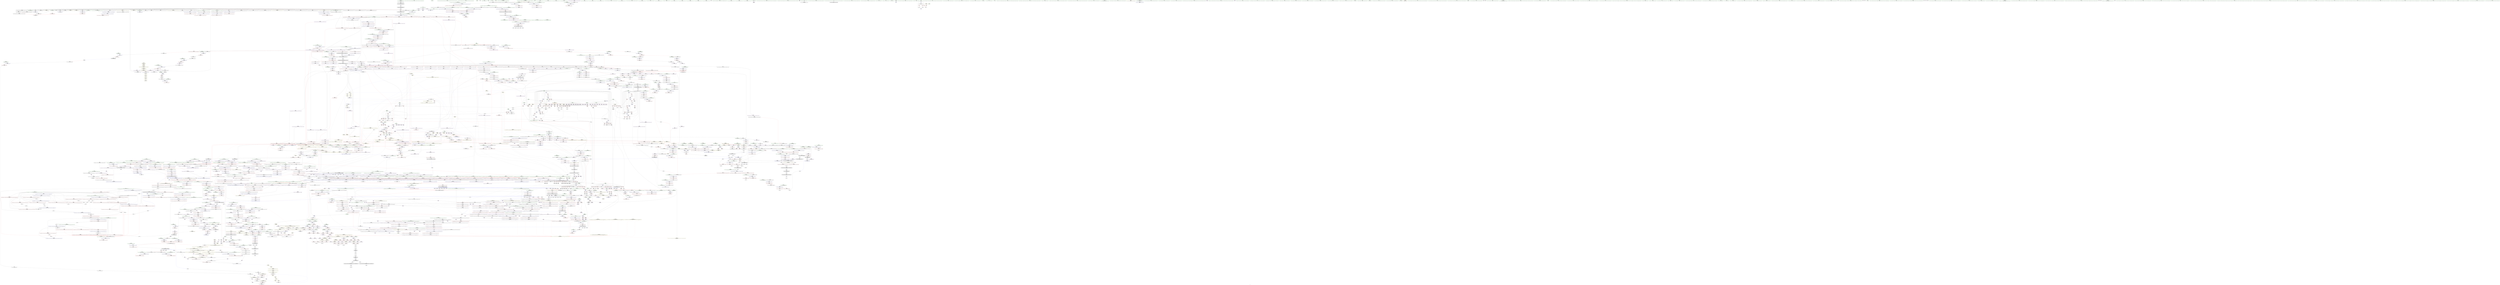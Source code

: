 digraph "SVFG" {
	label="SVFG";

	Node0x55c77dc146c0 [shape=record,color=grey,label="{NodeID: 0\nNullPtr|{|<s39>142}}"];
	Node0x55c77dc146c0 -> Node0x55c77e3dd3e0[style=solid];
	Node0x55c77dc146c0 -> Node0x55c77e3dd4e0[style=solid];
	Node0x55c77dc146c0 -> Node0x55c77e3dd5b0[style=solid];
	Node0x55c77dc146c0 -> Node0x55c77e3dd680[style=solid];
	Node0x55c77dc146c0 -> Node0x55c77e3dd750[style=solid];
	Node0x55c77dc146c0 -> Node0x55c77e3dd820[style=solid];
	Node0x55c77dc146c0 -> Node0x55c77e3dd8f0[style=solid];
	Node0x55c77dc146c0 -> Node0x55c77e3dd9c0[style=solid];
	Node0x55c77dc146c0 -> Node0x55c77e3dda90[style=solid];
	Node0x55c77dc146c0 -> Node0x55c77e3ddb60[style=solid];
	Node0x55c77dc146c0 -> Node0x55c77e3ddc30[style=solid];
	Node0x55c77dc146c0 -> Node0x55c77e3ddd00[style=solid];
	Node0x55c77dc146c0 -> Node0x55c77e3dddd0[style=solid];
	Node0x55c77dc146c0 -> Node0x55c77e3ddea0[style=solid];
	Node0x55c77dc146c0 -> Node0x55c77e3ddf70[style=solid];
	Node0x55c77dc146c0 -> Node0x55c77e3de040[style=solid];
	Node0x55c77dc146c0 -> Node0x55c77e3de110[style=solid];
	Node0x55c77dc146c0 -> Node0x55c77e3ee830[style=solid];
	Node0x55c77dc146c0 -> Node0x55c77e3ee8c0[style=solid];
	Node0x55c77dc146c0 -> Node0x55c77e3ee950[style=solid];
	Node0x55c77dc146c0 -> Node0x55c77e3eea20[style=solid];
	Node0x55c77dc146c0 -> Node0x55c77e3eeaf0[style=solid];
	Node0x55c77dc146c0 -> Node0x55c77e3eebc0[style=solid];
	Node0x55c77dc146c0 -> Node0x55c77e3eec90[style=solid];
	Node0x55c77dc146c0 -> Node0x55c77e3eed60[style=solid];
	Node0x55c77dc146c0 -> Node0x55c77e3eee30[style=solid];
	Node0x55c77dc146c0 -> Node0x55c77e3eef00[style=solid];
	Node0x55c77dc146c0 -> Node0x55c77e3eefd0[style=solid];
	Node0x55c77dc146c0 -> Node0x55c77e3ef0a0[style=solid];
	Node0x55c77dc146c0 -> Node0x55c77e3ef170[style=solid];
	Node0x55c77dc146c0 -> Node0x55c77e3ef240[style=solid];
	Node0x55c77dc146c0 -> Node0x55c77e42d330[style=solid];
	Node0x55c77dc146c0 -> Node0x55c77e403620[style=solid];
	Node0x55c77dc146c0 -> Node0x55c77e4036f0[style=solid];
	Node0x55c77dc146c0 -> Node0x55c77e4037c0[style=solid];
	Node0x55c77dc146c0 -> Node0x55c77e405500[style=solid];
	Node0x55c77dc146c0 -> Node0x55c77e4800e0[style=solid];
	Node0x55c77dc146c0 -> Node0x55c77e486f80[style=solid];
	Node0x55c77dc146c0 -> Node0x55c77e487d00[style=solid];
	Node0x55c77dc146c0:s39 -> Node0x55c77e6416e0[style=solid,color=red];
	Node0x55c77e3feea0 [shape=record,color=blue,label="{NodeID: 1550\n197\<--194\ncoerce.dive7\<--call6\n_ZNSt14priority_queueISt4pairIiS0_IiiEESt6vectorIS2_SaIS2_EESt4lessIS2_EE4pushEOS2_\n}"];
	Node0x55c77e3feea0 -> Node0x55c77e416230[style=dashed];
	Node0x55c77e3dd3e0 [shape=record,color=black,label="{NodeID: 443\n2\<--3\ndummyVal\<--dummyVal\n}"];
	Node0x55c77e62ba40 [shape=record,color=black,label="{NodeID: 4207\n1395 = PHI(1671, )\n}"];
	Node0x55c77e62ba40 -> Node0x55c77e41fe30[style=solid];
	Node0x55c77e3ec7f0 [shape=record,color=purple,label="{NodeID: 886\n1853\<--1841\ncoerce.dive1\<--__last\n_ZSt22__uninitialized_copy_aISt13move_iteratorIPSt4pairIiS1_IiiEEES4_S3_ET0_T_S7_S6_RSaIT1_E\n}"];
	Node0x55c77e3ec7f0 -> Node0x55c77e43eea0[style=solid];
	Node0x55c77e422ae0 [shape=record,color=red,label="{NodeID: 1329\n1879\<--1876\n\<--__i.addr\n_ZSt32__make_move_if_noexcept_iteratorISt4pairIiS0_IiiEESt13move_iteratorIPS2_EET0_PT_\n|{<s0>149}}"];
	Node0x55c77e422ae0:s0 -> Node0x55c77e63de30[style=solid,color=red];
	Node0x55c77e3d5820 [shape=record,color=green,label="{NodeID: 222\n1382\<--1383\n_ZNK9__gnu_cxx17__normal_iteratorIPSt4pairIiS1_IiiEESt6vectorIS3_SaIS3_EEE4baseEv\<--_ZNK9__gnu_cxx17__normal_iteratorIPSt4pairIiS1_IiiEESt6vectorIS3_SaIS3_EEE4baseEv_field_insensitive\n}"];
	Node0x55c77e441400 [shape=record,color=blue,label="{NodeID: 1772\n2199\<--2171\ncoerce.dive\<--__first.coerce\n_ZSt11__push_heapIN9__gnu_cxx17__normal_iteratorIPSt4pairIiS2_IiiEESt6vectorIS4_SaIS4_EEEElS4_NS0_5__ops14_Iter_comp_valISt4lessIS4_EEEEvT_T0_SG_T1_RT2_\n|{<s0>172|<s1>174|<s2>177|<s3>181}}"];
	Node0x55c77e441400:s0 -> Node0x55c77e434090[style=dashed,color=red];
	Node0x55c77e441400:s1 -> Node0x55c77e434090[style=dashed,color=red];
	Node0x55c77e441400:s2 -> Node0x55c77e434090[style=dashed,color=red];
	Node0x55c77e441400:s3 -> Node0x55c77e434090[style=dashed,color=red];
	Node0x55c77e3f8ed0 [shape=record,color=black,label="{NodeID: 665\n2572\<--2583\n_ZNKSt6vectorISt4pairIiS0_IiiEESaIS2_EE5frontEv_ret\<--call2\n_ZNKSt6vectorISt4pairIiS0_IiiEESaIS2_EE5frontEv\n|{<s0>39}}"];
	Node0x55c77e3f8ed0:s0 -> Node0x55c77e627590[style=solid,color=blue];
	Node0x55c77e646f20 [shape=record,color=black,label="{NodeID: 4429\n2171 = PHI(1191, 2912, )\n0th arg _ZSt11__push_heapIN9__gnu_cxx17__normal_iteratorIPSt4pairIiS2_IiiEESt6vectorIS4_SaIS4_EEEElS4_NS0_5__ops14_Iter_comp_valISt4lessIS4_EEEEvT_T0_SG_T1_RT2_ }"];
	Node0x55c77e646f20 -> Node0x55c77e441400[style=solid];
	Node0x55c77e43d210 [shape=record,color=yellow,style=double,label="{NodeID: 3322\n298V_1 = ENCHI(MR_298V_0)\npts\{21800002 \}\nFun[_ZSt11__push_heapIN9__gnu_cxx17__normal_iteratorIPSt4pairIiS2_IiiEESt6vectorIS4_SaIS4_EEEElS4_NS0_5__ops14_Iter_comp_valISt4lessIS4_EEEEvT_T0_SG_T1_RT2_]|{<s0>173|<s1>179|<s2>183}}"];
	Node0x55c77e43d210:s0 -> Node0x55c77e4ff070[style=dashed,color=red];
	Node0x55c77e43d210:s1 -> Node0x55c77e5153b0[style=dashed,color=red];
	Node0x55c77e43d210:s2 -> Node0x55c77e5153b0[style=dashed,color=red];
	Node0x55c77e417750 [shape=record,color=red,label="{NodeID: 1108\n331\<--270\n\<--j\n_Z5main2v\n}"];
	Node0x55c77e417750 -> Node0x55c77e488c00[style=solid];
	Node0x55c77e365a70 [shape=record,color=green,label="{NodeID: 1\n7\<--1\n__dso_handle\<--dummyObj\nGlob }"];
	Node0x55c77e3fef70 [shape=record,color=blue,label="{NodeID: 1551\n213\<--209\n__x.addr\<--__x\n_ZSt9make_pairIiSt4pairIiiEES0_INSt17__decay_and_stripIT_E6__typeENS2_IT0_E6__typeEEOS3_OS6_\n}"];
	Node0x55c77e3fef70 -> Node0x55c77e416300[style=dashed];
	Node0x55c77e3dd4e0 [shape=record,color=black,label="{NodeID: 444\n752\<--3\n\<--dummyVal\n_ZNSt6vectorISt4pairIiS0_IiiEESaIS2_EED2Ev\n}"];
	Node0x55c77e62bb80 [shape=record,color=black,label="{NodeID: 4208\n1403 = PHI(784, )\n|{<s0>109}}"];
	Node0x55c77e62bb80:s0 -> Node0x55c77e63fb80[style=solid,color=red];
	Node0x55c77e3ec8c0 [shape=record,color=purple,label="{NodeID: 887\n1864\<--1847\ncoerce.dive3\<--agg.tmp\n_ZSt22__uninitialized_copy_aISt13move_iteratorIPSt4pairIiS1_IiiEEES4_S3_ET0_T_S7_S6_RSaIT1_E\n}"];
	Node0x55c77e3ec8c0 -> Node0x55c77e422940[style=solid];
	Node0x55c77e422bb0 [shape=record,color=red,label="{NodeID: 1330\n1884\<--1883\n\<--coerce.dive\n_ZSt32__make_move_if_noexcept_iteratorISt4pairIiS0_IiiEESt13move_iteratorIPS2_EET0_PT_\n}"];
	Node0x55c77e422bb0 -> Node0x55c77e3f7190[style=solid];
	Node0x55c77e3d5920 [shape=record,color=green,label="{NodeID: 223\n1389\<--1390\n_ZSt34__uninitialized_move_if_noexcept_aIPSt4pairIiS0_IiiEES3_SaIS2_EET0_T_S6_S5_RT1_\<--_ZSt34__uninitialized_move_if_noexcept_aIPSt4pairIiS0_IiiEES3_SaIS2_EET0_T_S6_S5_RT1__field_insensitive\n}"];
	Node0x55c77e4fb880 [shape=record,color=black,label="{NodeID: 2880\nMR_21V_2 = PHI(MR_21V_3, MR_21V_1, )\npts\{1826 \}\n|{|<s1>231|<s2>237|<s3>237|<s4>243|<s5>243}}"];
	Node0x55c77e4fb880 -> Node0x55c77e4efd70[style=dashed];
	Node0x55c77e4fb880:s1 -> Node0x55c77e437740[style=dashed,color=red];
	Node0x55c77e4fb880:s2 -> Node0x55c77e425d40[style=dashed,color=red];
	Node0x55c77e4fb880:s3 -> Node0x55c77e442920[style=dashed,color=red];
	Node0x55c77e4fb880:s4 -> Node0x55c77e425d40[style=dashed,color=red];
	Node0x55c77e4fb880:s5 -> Node0x55c77e442920[style=dashed,color=red];
	Node0x55c77e4414d0 [shape=record,color=blue,label="{NodeID: 1773\n2201\<--2174\n\<--__value.coerce0\n_ZSt11__push_heapIN9__gnu_cxx17__normal_iteratorIPSt4pairIiS2_IiiEESt6vectorIS4_SaIS4_EEEElS4_NS0_5__ops14_Iter_comp_valISt4lessIS4_EEEEvT_T0_SG_T1_RT2_\n}"];
	Node0x55c77e4414d0 -> Node0x55c77e42bb80[style=dashed];
	Node0x55c77e3f8fa0 [shape=record,color=black,label="{NodeID: 666\n2587\<--2594\n_ZNK9__gnu_cxx17__normal_iteratorIPKSt4pairIiS1_IiiEESt6vectorIS3_SaIS3_EEEdeEv_ret\<--\n_ZNK9__gnu_cxx17__normal_iteratorIPKSt4pairIiS1_IiiEESt6vectorIS3_SaIS3_EEEdeEv\n|{<s0>202}}"];
	Node0x55c77e3f8fa0:s0 -> Node0x55c77e62ea80[style=solid,color=blue];
	Node0x55c77e647130 [shape=record,color=black,label="{NodeID: 4430\n2172 = PHI(1185, 2905, )\n1st arg _ZSt11__push_heapIN9__gnu_cxx17__normal_iteratorIPSt4pairIiS2_IiiEESt6vectorIS4_SaIS4_EEEElS4_NS0_5__ops14_Iter_comp_valISt4lessIS4_EEEEvT_T0_SG_T1_RT2_ }"];
	Node0x55c77e647130 -> Node0x55c77e441810[style=solid];
	Node0x55c77e417820 [shape=record,color=red,label="{NodeID: 1109\n338\<--270\n\<--j\n_Z5main2v\n}"];
	Node0x55c77e417820 -> Node0x55c77e3f0310[style=solid];
	Node0x55c77e368600 [shape=record,color=green,label="{NodeID: 2\n9\<--1\n\<--dummyObj\nCan only get source location for instruction, argument, global var or function.|{<s0>28|<s1>28|<s2>28}}"];
	Node0x55c77e368600:s0 -> Node0x55c77e6422f0[style=solid,color=red];
	Node0x55c77e368600:s1 -> Node0x55c77e642520[style=solid,color=red];
	Node0x55c77e368600:s2 -> Node0x55c77e642720[style=solid,color=red];
	Node0x55c77e3ff040 [shape=record,color=blue,label="{NodeID: 1552\n215\<--210\n__y.addr\<--__y\n_ZSt9make_pairIiSt4pairIiiEES0_INSt17__decay_and_stripIT_E6__typeENS2_IT0_E6__typeEEOS3_OS6_\n}"];
	Node0x55c77e3ff040 -> Node0x55c77e4163d0[style=dashed];
	Node0x55c77e3dd5b0 [shape=record,color=black,label="{NodeID: 445\n753\<--3\n\<--dummyVal\n_ZNSt6vectorISt4pairIiS0_IiiEESaIS2_EED2Ev\n}"];
	Node0x55c77e3dd5b0 -> Node0x55c77e401400[style=solid];
	Node0x55c77e62bcc0 [shape=record,color=black,label="{NodeID: 4209\n1404 = PHI(1630, )\n}"];
	Node0x55c77e62bcc0 -> Node0x55c77e405770[style=solid];
	Node0x55c77e3ec990 [shape=record,color=purple,label="{NodeID: 888\n1866\<--1849\ncoerce.dive4\<--agg.tmp2\n_ZSt22__uninitialized_copy_aISt13move_iteratorIPSt4pairIiS1_IiiEEES4_S3_ET0_T_S7_S6_RSaIT1_E\n}"];
	Node0x55c77e3ec990 -> Node0x55c77e422a10[style=solid];
	Node0x55c77e422c80 [shape=record,color=red,label="{NodeID: 1331\n1914\<--1894\n\<--__result.addr\n_ZSt18uninitialized_copyISt13move_iteratorIPSt4pairIiS1_IiiEEES4_ET0_T_S7_S6_\n|{<s0>152}}"];
	Node0x55c77e422c80:s0 -> Node0x55c77e648720[style=solid,color=red];
	Node0x55c77e3d5a20 [shape=record,color=green,label="{NodeID: 224\n1425\<--1426\n_ZNSt16allocator_traitsISaISt4pairIiS0_IiiEEEE7destroyIS2_EEvRS3_PT_\<--_ZNSt16allocator_traitsISaISt4pairIiS0_IiiEEEE7destroyIS2_EEvRS3_PT__field_insensitive\n}"];
	Node0x55c77e4415a0 [shape=record,color=blue,label="{NodeID: 1774\n2203\<--2175\n\<--__value.coerce1\n_ZSt11__push_heapIN9__gnu_cxx17__normal_iteratorIPSt4pairIiS2_IiiEESt6vectorIS4_SaIS4_EEEElS4_NS0_5__ops14_Iter_comp_valISt4lessIS4_EEEEvT_T0_SG_T1_RT2_\n}"];
	Node0x55c77e4415a0 -> Node0x55c77e42bc50[style=dashed];
	Node0x55c77e3f9070 [shape=record,color=black,label="{NodeID: 667\n2630\<--2599\n\<--__first\n_ZSt8pop_heapIN9__gnu_cxx17__normal_iteratorIPSt4pairIiS2_IiiEESt6vectorIS4_SaIS4_EEEESt4lessIS4_EEvT_SC_T0_\n}"];
	Node0x55c77e3f9070 -> Node0x55c77e410b40[style=solid];
	Node0x55c77e6472b0 [shape=record,color=black,label="{NodeID: 4431\n2173 = PHI(1200, 2906, )\n2nd arg _ZSt11__push_heapIN9__gnu_cxx17__normal_iteratorIPSt4pairIiS2_IiiEESt6vectorIS4_SaIS4_EEEElS4_NS0_5__ops14_Iter_comp_valISt4lessIS4_EEEEvT_T0_SG_T1_RT2_ }"];
	Node0x55c77e6472b0 -> Node0x55c77e4418e0[style=solid];
	Node0x55c77e4178f0 [shape=record,color=red,label="{NodeID: 1110\n343\<--270\n\<--j\n_Z5main2v\n}"];
	Node0x55c77e4178f0 -> Node0x55c77e482a80[style=solid];
	Node0x55c77e3cd230 [shape=record,color=green,label="{NodeID: 3\n30\<--1\n_ZSt3cin\<--dummyObj\nGlob }"];
	Node0x55c77e3ff110 [shape=record,color=blue, style = dotted,label="{NodeID: 1553\n2979\<--2981\noffset_0\<--dummyVal\n_ZSt9make_pairIiSt4pairIiiEES0_INSt17__decay_and_stripIT_E6__typeENS2_IT0_E6__typeEEOS3_OS6_\n}"];
	Node0x55c77e3dd680 [shape=record,color=black,label="{NodeID: 446\n755\<--3\n\<--dummyVal\n_ZNSt6vectorISt4pairIiS0_IiiEESaIS2_EED2Ev\n}"];
	Node0x55c77e3dd680 -> Node0x55c77e4014d0[style=solid];
	Node0x55c77e62be00 [shape=record,color=black,label="{NodeID: 4210\n1414 = PHI()\n}"];
	Node0x55c77e42f2b0 [shape=record,color=yellow,style=double,label="{NodeID: 3103\n776V_1 = ENCHI(MR_776V_0)\npts\{25770000 \}\nFun[_ZNK9__gnu_cxx17__normal_iteratorIPKSt4pairIiS1_IiiEESt6vectorIS3_SaIS3_EEEdeEv]}"];
	Node0x55c77e42f2b0 -> Node0x55c77e428440[style=dashed];
	Node0x55c77e3eca60 [shape=record,color=purple,label="{NodeID: 889\n3027\<--1857\noffset_0\<--\n}"];
	Node0x55c77e3eca60 -> Node0x55c77e43f110[style=solid];
	Node0x55c77e422d50 [shape=record,color=red,label="{NodeID: 1332\n1916\<--1915\n\<--coerce.dive3\n_ZSt18uninitialized_copyISt13move_iteratorIPSt4pairIiS1_IiiEEES4_ET0_T_S7_S6_\n|{<s0>152}}"];
	Node0x55c77e422d50:s0 -> Node0x55c77e6484a0[style=solid,color=red];
	Node0x55c77e3d5b20 [shape=record,color=green,label="{NodeID: 225\n1434\<--1435\n__cxa_end_catch\<--__cxa_end_catch_field_insensitive\n}"];
	Node0x55c77e441670 [shape=record,color=blue, style = dotted,label="{NodeID: 1775\n3048\<--3050\noffset_0\<--dummyVal\n_ZSt11__push_heapIN9__gnu_cxx17__normal_iteratorIPSt4pairIiS2_IiiEESt6vectorIS4_SaIS4_EEEElS4_NS0_5__ops14_Iter_comp_valISt4lessIS4_EEEEvT_T0_SG_T1_RT2_\n|{<s0>173|<s1>179|<s2>183}}"];
	Node0x55c77e441670:s0 -> Node0x55c77e4ff070[style=dashed,color=red];
	Node0x55c77e441670:s1 -> Node0x55c77e5153b0[style=dashed,color=red];
	Node0x55c77e441670:s2 -> Node0x55c77e5153b0[style=dashed,color=red];
	Node0x55c77e3f9140 [shape=record,color=black,label="{NodeID: 668\n2633\<--2601\n\<--__last\n_ZSt8pop_heapIN9__gnu_cxx17__normal_iteratorIPSt4pairIiS2_IiiEESt6vectorIS4_SaIS4_EEEESt4lessIS4_EEvT_SC_T0_\n}"];
	Node0x55c77e3f9140 -> Node0x55c77e410ce0[style=solid];
	Node0x55c77e647430 [shape=record,color=black,label="{NodeID: 4432\n2174 = PHI(1196, 2917, )\n3rd arg _ZSt11__push_heapIN9__gnu_cxx17__normal_iteratorIPSt4pairIiS2_IiiEESt6vectorIS4_SaIS4_EEEElS4_NS0_5__ops14_Iter_comp_valISt4lessIS4_EEEEvT_T0_SG_T1_RT2_ }"];
	Node0x55c77e647430 -> Node0x55c77e4414d0[style=solid];
	Node0x55c77e4179c0 [shape=record,color=red,label="{NodeID: 1111\n360\<--270\n\<--j\n_Z5main2v\n}"];
	Node0x55c77e4179c0 -> Node0x55c77e488f00[style=solid];
	Node0x55c77e3cd980 [shape=record,color=green,label="{NodeID: 4\n31\<--1\n.str\<--dummyObj\nGlob }"];
	Node0x55c77e3ff1e0 [shape=record,color=blue, style = dotted,label="{NodeID: 1554\n2982\<--2984\noffset_1\<--dummyVal\n_ZSt9make_pairIiSt4pairIiiEES0_INSt17__decay_and_stripIT_E6__typeENS2_IT0_E6__typeEEOS3_OS6_\n}"];
	Node0x55c77e3dd750 [shape=record,color=black,label="{NodeID: 447\n828\<--3\n\<--dummyVal\n_ZNSt12_Vector_baseISt4pairIiS0_IiiEESaIS2_EED2Ev\n}"];
	Node0x55c77e62bed0 [shape=record,color=black,label="{NodeID: 4211\n1439 = PHI(784, )\n|{<s0>114}}"];
	Node0x55c77e62bed0:s0 -> Node0x55c77e63fff0[style=solid,color=red];
	Node0x55c77e3ecb30 [shape=record,color=purple,label="{NodeID: 890\n3028\<--1858\noffset_0\<--\n}"];
	Node0x55c77e3ecb30 -> Node0x55c77e42b5d0[style=solid];
	Node0x55c77e422e20 [shape=record,color=red,label="{NodeID: 1333\n1918\<--1917\n\<--coerce.dive4\n_ZSt18uninitialized_copyISt13move_iteratorIPSt4pairIiS1_IiiEEES4_ET0_T_S7_S6_\n|{<s0>152}}"];
	Node0x55c77e422e20:s0 -> Node0x55c77e6485e0[style=solid,color=red];
	Node0x55c77e3d5c20 [shape=record,color=green,label="{NodeID: 226\n1447\<--1448\n__cxa_rethrow\<--__cxa_rethrow_field_insensitive\n}"];
	Node0x55c77e4f05a0 [shape=record,color=black,label="{NodeID: 2883\nMR_574V_2 = PHI(MR_574V_3, MR_574V_1, )\npts\{27830000 \}\n}"];
	Node0x55c77e4f05a0 -> Node0x55c77e445b80[style=dashed];
	Node0x55c77e441740 [shape=record,color=blue, style = dotted,label="{NodeID: 1776\n3051\<--3053\noffset_1\<--dummyVal\n_ZSt11__push_heapIN9__gnu_cxx17__normal_iteratorIPSt4pairIiS2_IiiEESt6vectorIS4_SaIS4_EEEElS4_NS0_5__ops14_Iter_comp_valISt4lessIS4_EEEEvT_T0_SG_T1_RT2_\n|{<s0>173|<s1>179|<s2>183}}"];
	Node0x55c77e441740:s0 -> Node0x55c77e4ff070[style=dashed,color=red];
	Node0x55c77e441740:s1 -> Node0x55c77e5153b0[style=dashed,color=red];
	Node0x55c77e441740:s2 -> Node0x55c77e5153b0[style=dashed,color=red];
	Node0x55c77e3f9210 [shape=record,color=black,label="{NodeID: 669\n2636\<--2601\n\<--__last\n_ZSt8pop_heapIN9__gnu_cxx17__normal_iteratorIPSt4pairIiS2_IiiEESt6vectorIS4_SaIS4_EEEESt4lessIS4_EEvT_SC_T0_\n}"];
	Node0x55c77e3f9210 -> Node0x55c77e410e80[style=solid];
	Node0x55c77e6475b0 [shape=record,color=black,label="{NodeID: 4433\n2175 = PHI(1198, 2919, )\n4th arg _ZSt11__push_heapIN9__gnu_cxx17__normal_iteratorIPSt4pairIiS2_IiiEESt6vectorIS4_SaIS4_EEEElS4_NS0_5__ops14_Iter_comp_valISt4lessIS4_EEEEvT_T0_SG_T1_RT2_ }"];
	Node0x55c77e6475b0 -> Node0x55c77e4415a0[style=solid];
	Node0x55c77e417a90 [shape=record,color=red,label="{NodeID: 1112\n367\<--270\n\<--j\n_Z5main2v\n}"];
	Node0x55c77e417a90 -> Node0x55c77e3f04b0[style=solid];
	Node0x55c77e3cda10 [shape=record,color=green,label="{NodeID: 5\n33\<--1\n.str.2\<--dummyObj\nGlob }"];
	Node0x55c77e3ff2b0 [shape=record,color=blue,label="{NodeID: 1555\n242\<--238\n__x.addr\<--__x\n_ZSt9make_pairIRiS0_ESt4pairINSt17__decay_and_stripIT_E6__typeENS2_IT0_E6__typeEEOS3_OS6_\n}"];
	Node0x55c77e3ff2b0 -> Node0x55c77e416570[style=dashed];
	Node0x55c77e3dd820 [shape=record,color=black,label="{NodeID: 448\n829\<--3\n\<--dummyVal\n_ZNSt12_Vector_baseISt4pairIiS0_IiiEESaIS2_EED2Ev\n}"];
	Node0x55c77e3dd820 -> Node0x55c77e4019b0[style=solid];
	Node0x55c77e62c040 [shape=record,color=black,label="{NodeID: 4212\n1459 = PHI(784, )\n|{<s0>118}}"];
	Node0x55c77e62c040:s0 -> Node0x55c77e63fff0[style=solid,color=red];
	Node0x55c77e3ecc00 [shape=record,color=purple,label="{NodeID: 891\n3030\<--1860\noffset_0\<--\n}"];
	Node0x55c77e3ecc00 -> Node0x55c77e43f1e0[style=solid];
	Node0x55c77e422ef0 [shape=record,color=red,label="{NodeID: 1334\n1944\<--1931\n\<--__result.addr\n_ZNSt20__uninitialized_copyILb0EE13__uninit_copyISt13move_iteratorIPSt4pairIiS3_IiiEEES6_EET0_T_S9_S8_\n}"];
	Node0x55c77e422ef0 -> Node0x55c77e43fad0[style=solid];
	Node0x55c77e3d5d20 [shape=record,color=green,label="{NodeID: 227\n1512\<--1513\nthis.addr\<--this.addr_field_insensitive\n_ZN9__gnu_cxx13new_allocatorISt4pairIiS1_IiiEEE9constructIS3_JS3_EEEvPT_DpOT0_\n}"];
	Node0x55c77e3d5d20 -> Node0x55c77e4203e0[style=solid];
	Node0x55c77e3d5d20 -> Node0x55c77e405df0[style=solid];
	Node0x55c77e4f0aa0 [shape=record,color=black,label="{NodeID: 2884\nMR_576V_2 = PHI(MR_576V_3, MR_576V_1, )\npts\{27850000 \}\n}"];
	Node0x55c77e4f0aa0 -> Node0x55c77e445c50[style=dashed];
	Node0x55c77e441810 [shape=record,color=blue,label="{NodeID: 1777\n2183\<--2172\n__holeIndex.addr\<--__holeIndex\n_ZSt11__push_heapIN9__gnu_cxx17__normal_iteratorIPSt4pairIiS2_IiiEESt6vectorIS4_SaIS4_EEEElS4_NS0_5__ops14_Iter_comp_valISt4lessIS4_EEEEvT_T0_SG_T1_RT2_\n}"];
	Node0x55c77e441810 -> Node0x55c77e424a90[style=dashed];
	Node0x55c77e441810 -> Node0x55c77e50f110[style=dashed];
	Node0x55c77e3f92e0 [shape=record,color=black,label="{NodeID: 670\n2629\<--2609\n\<--agg.tmp4\n_ZSt8pop_heapIN9__gnu_cxx17__normal_iteratorIPSt4pairIiS2_IiiEESt6vectorIS4_SaIS4_EEEESt4lessIS4_EEvT_SC_T0_\n}"];
	Node0x55c77e3f92e0 -> Node0x55c77e410a70[style=solid];
	Node0x55c77e647730 [shape=record,color=black,label="{NodeID: 4434\n2176 = PHI(1142, 2794, )\n5th arg _ZSt11__push_heapIN9__gnu_cxx17__normal_iteratorIPSt4pairIiS2_IiiEESt6vectorIS4_SaIS4_EEEElS4_NS0_5__ops14_Iter_comp_valISt4lessIS4_EEEEvT_T0_SG_T1_RT2_ }"];
	Node0x55c77e647730 -> Node0x55c77e4419b0[style=solid];
	Node0x55c77e417b60 [shape=record,color=red,label="{NodeID: 1113\n373\<--270\n\<--j\n_Z5main2v\n}"];
	Node0x55c77e417b60 -> Node0x55c77e485000[style=solid];
	Node0x55c77e3cdaa0 [shape=record,color=green,label="{NodeID: 6\n35\<--1\n.str.3\<--dummyObj\nGlob }"];
	Node0x55c77e3ff380 [shape=record,color=blue,label="{NodeID: 1556\n244\<--239\n__y.addr\<--__y\n_ZSt9make_pairIRiS0_ESt4pairINSt17__decay_and_stripIT_E6__typeENS2_IT0_E6__typeEEOS3_OS6_\n}"];
	Node0x55c77e3ff380 -> Node0x55c77e416640[style=dashed];
	Node0x55c77e3dd8f0 [shape=record,color=black,label="{NodeID: 449\n831\<--3\n\<--dummyVal\n_ZNSt12_Vector_baseISt4pairIiS0_IiiEESaIS2_EED2Ev\n}"];
	Node0x55c77e3dd8f0 -> Node0x55c77e401a80[style=solid];
	Node0x55c77e62c180 [shape=record,color=black,label="{NodeID: 4213\n1652 = PHI(1872, )\n}"];
	Node0x55c77e62c180 -> Node0x55c77e43de60[style=solid];
	Node0x55c77e3eccd0 [shape=record,color=purple,label="{NodeID: 892\n3031\<--1861\noffset_0\<--\n}"];
	Node0x55c77e3eccd0 -> Node0x55c77e42b6a0[style=solid];
	Node0x55c77e422fc0 [shape=record,color=red,label="{NodeID: 1335\n1977\<--1931\n\<--__result.addr\n_ZNSt20__uninitialized_copyILb0EE13__uninit_copyISt13move_iteratorIPSt4pairIiS3_IiiEEES6_EET0_T_S9_S8_\n|{<s0>159}}"];
	Node0x55c77e422fc0:s0 -> Node0x55c77e648ea0[style=solid,color=red];
	Node0x55c77e3de260 [shape=record,color=green,label="{NodeID: 228\n1514\<--1515\n__p.addr\<--__p.addr_field_insensitive\n_ZN9__gnu_cxx13new_allocatorISt4pairIiS1_IiiEEE9constructIS3_JS3_EEEvPT_DpOT0_\n}"];
	Node0x55c77e3de260 -> Node0x55c77e4204b0[style=solid];
	Node0x55c77e3de260 -> Node0x55c77e405ec0[style=solid];
	Node0x55c77e4f0fa0 [shape=record,color=black,label="{NodeID: 2885\nMR_578V_2 = PHI(MR_578V_3, MR_578V_1, )\npts\{27870000 \}\n}"];
	Node0x55c77e4f0fa0 -> Node0x55c77e445df0[style=dashed];
	Node0x55c77e4418e0 [shape=record,color=blue,label="{NodeID: 1778\n2185\<--2173\n__topIndex.addr\<--__topIndex\n_ZSt11__push_heapIN9__gnu_cxx17__normal_iteratorIPSt4pairIiS2_IiiEESt6vectorIS4_SaIS4_EEEElS4_NS0_5__ops14_Iter_comp_valISt4lessIS4_EEEEvT_T0_SG_T1_RT2_\n}"];
	Node0x55c77e4418e0 -> Node0x55c77e424ea0[style=dashed];
	Node0x55c77e3f93b0 [shape=record,color=black,label="{NodeID: 671\n2632\<--2611\n\<--agg.tmp5\n_ZSt8pop_heapIN9__gnu_cxx17__normal_iteratorIPSt4pairIiS2_IiiEESt6vectorIS4_SaIS4_EEEESt4lessIS4_EEvT_SC_T0_\n}"];
	Node0x55c77e3f93b0 -> Node0x55c77e410c10[style=solid];
	Node0x55c77e6478b0 [shape=record,color=black,label="{NodeID: 4435\n2697 = PHI(2639, )\n0th arg _ZSt10__pop_heapIN9__gnu_cxx17__normal_iteratorIPSt4pairIiS2_IiiEESt6vectorIS4_SaIS4_EEEENS0_5__ops15_Iter_comp_iterISt4lessIS4_EEEEvT_SF_SF_RT0_ }"];
	Node0x55c77e6478b0 -> Node0x55c77e444800[style=solid];
	Node0x55c77e417c30 [shape=record,color=red,label="{NodeID: 1114\n390\<--270\n\<--j\n_Z5main2v\n}"];
	Node0x55c77e417c30 -> Node0x55c77e489680[style=solid];
	Node0x55c77e3cdb30 [shape=record,color=green,label="{NodeID: 7\n38\<--1\n\<--dummyObj\nCan only get source location for instruction, argument, global var or function.}"];
	Node0x55c77e3ff450 [shape=record,color=blue,label="{NodeID: 1557\n268\<--9\ni\<--\n_Z5main2v\n}"];
	Node0x55c77e3ff450 -> Node0x55c77e4167e0[style=dashed];
	Node0x55c77e3ff450 -> Node0x55c77e4168b0[style=dashed];
	Node0x55c77e3ff450 -> Node0x55c77e416980[style=dashed];
	Node0x55c77e3ff450 -> Node0x55c77e3ff6c0[style=dashed];
	Node0x55c77e3ff450 -> Node0x55c77e3ff790[style=dashed];
	Node0x55c77e3dd9c0 [shape=record,color=black,label="{NodeID: 450\n1060\<--3\n\<--dummyVal\n_ZNSt6vectorISt4pairIiS0_IiiEESaIS2_EEC2Ev\n}"];
	Node0x55c77e62c2c0 [shape=record,color=black,label="{NodeID: 4214\n1658 = PHI(1872, )\n}"];
	Node0x55c77e62c2c0 -> Node0x55c77e43df30[style=solid];
	Node0x55c77e42f6c0 [shape=record,color=yellow,style=double,label="{NodeID: 3107\n2V_1 = ENCHI(MR_2V_0)\npts\{290000 290001 290002 \}\nFun[_ZNSt12_Vector_baseISt4pairIiS0_IiiEESaIS2_EEC2Ev]|{<s0>72|<s1>72|<s2>72}}"];
	Node0x55c77e42f6c0:s0 -> Node0x55c77e403620[style=dashed,color=red];
	Node0x55c77e42f6c0:s1 -> Node0x55c77e4036f0[style=dashed,color=red];
	Node0x55c77e42f6c0:s2 -> Node0x55c77e4037c0[style=dashed,color=red];
	Node0x55c77e3ecda0 [shape=record,color=purple,label="{NodeID: 893\n1883\<--1874\ncoerce.dive\<--retval\n_ZSt32__make_move_if_noexcept_iteratorISt4pairIiS0_IiiEESt13move_iteratorIPS2_EET0_PT_\n}"];
	Node0x55c77e3ecda0 -> Node0x55c77e422bb0[style=solid];
	Node0x55c77e423090 [shape=record,color=red,label="{NodeID: 1336\n1951\<--1933\n\<--__cur\n_ZNSt20__uninitialized_copyILb0EE13__uninit_copyISt13move_iteratorIPSt4pairIiS3_IiiEEES6_EET0_T_S9_S8_\n|{<s0>154}}"];
	Node0x55c77e423090:s0 -> Node0x55c77e640290[style=solid,color=red];
	Node0x55c77e3de330 [shape=record,color=green,label="{NodeID: 229\n1516\<--1517\n__args.addr\<--__args.addr_field_insensitive\n_ZN9__gnu_cxx13new_allocatorISt4pairIiS1_IiiEEE9constructIS3_JS3_EEEvPT_DpOT0_\n}"];
	Node0x55c77e3de330 -> Node0x55c77e420580[style=solid];
	Node0x55c77e3de330 -> Node0x55c77e405f90[style=solid];
	Node0x55c77e4f14a0 [shape=record,color=black,label="{NodeID: 2886\nMR_580V_2 = PHI(MR_580V_3, MR_580V_1, )\npts\{27890000 \}\n}"];
	Node0x55c77e4f14a0 -> Node0x55c77e445ec0[style=dashed];
	Node0x55c77e4419b0 [shape=record,color=blue,label="{NodeID: 1779\n2187\<--2176\n__comp.addr\<--__comp\n_ZSt11__push_heapIN9__gnu_cxx17__normal_iteratorIPSt4pairIiS2_IiiEESt6vectorIS4_SaIS4_EEEElS4_NS0_5__ops14_Iter_comp_valISt4lessIS4_EEEEvT_T0_SG_T1_RT2_\n}"];
	Node0x55c77e4419b0 -> Node0x55c77e424f70[style=dashed];
	Node0x55c77e3f9480 [shape=record,color=black,label="{NodeID: 672\n2635\<--2613\n\<--agg.tmp6\n_ZSt8pop_heapIN9__gnu_cxx17__normal_iteratorIPSt4pairIiS2_IiiEESt6vectorIS4_SaIS4_EEEESt4lessIS4_EEvT_SC_T0_\n}"];
	Node0x55c77e3f9480 -> Node0x55c77e410db0[style=solid];
	Node0x55c77e6479c0 [shape=record,color=black,label="{NodeID: 4436\n2698 = PHI(2641, )\n1st arg _ZSt10__pop_heapIN9__gnu_cxx17__normal_iteratorIPSt4pairIiS2_IiiEESt6vectorIS4_SaIS4_EEEENS0_5__ops15_Iter_comp_iterISt4lessIS4_EEEEvT_SF_SF_RT0_ }"];
	Node0x55c77e6479c0 -> Node0x55c77e4448d0[style=solid];
	Node0x55c77e4fc710 [shape=record,color=yellow,style=double,label="{NodeID: 3329\n49V_1 = ENCHI(MR_49V_0)\npts\{290000 290001 \}\nFun[_ZSt11__push_heapIN9__gnu_cxx17__normal_iteratorIPSt4pairIiS2_IiiEESt6vectorIS4_SaIS4_EEEElS4_NS0_5__ops14_Iter_comp_valISt4lessIS4_EEEEvT_T0_SG_T1_RT2_]|{<s0>172|<s1>174|<s2>177|<s3>181}}"];
	Node0x55c77e4fc710:s0 -> Node0x55c77e433fb0[style=dashed,color=red];
	Node0x55c77e4fc710:s1 -> Node0x55c77e433fb0[style=dashed,color=red];
	Node0x55c77e4fc710:s2 -> Node0x55c77e433fb0[style=dashed,color=red];
	Node0x55c77e4fc710:s3 -> Node0x55c77e433fb0[style=dashed,color=red];
	Node0x55c77e417d00 [shape=record,color=red,label="{NodeID: 1115\n397\<--270\n\<--j\n_Z5main2v\n}"];
	Node0x55c77e417d00 -> Node0x55c77e3f0650[style=solid];
	Node0x55c77e3cdbc0 [shape=record,color=green,label="{NodeID: 8\n154\<--1\n\<--dummyObj\nCan only get source location for instruction, argument, global var or function.}"];
	Node0x55c77e3ff520 [shape=record,color=blue,label="{NodeID: 1558\n270\<--9\nj\<--\n_Z5main2v\n}"];
	Node0x55c77e3ff520 -> Node0x55c77e4174e0[style=dashed];
	Node0x55c77e3ff520 -> Node0x55c77e4175b0[style=dashed];
	Node0x55c77e3ff520 -> Node0x55c77e417680[style=dashed];
	Node0x55c77e3ff520 -> Node0x55c77e3ff520[style=dashed];
	Node0x55c77e3ff520 -> Node0x55c77e3ff5f0[style=dashed];
	Node0x55c77e3ff520 -> Node0x55c77e3ff860[style=dashed];
	Node0x55c77e3ff520 -> Node0x55c77e3ffba0[style=dashed];
	Node0x55c77e3ff520 -> Node0x55c77e510f10[style=dashed];
	Node0x55c77e3dda90 [shape=record,color=black,label="{NodeID: 451\n1061\<--3\n\<--dummyVal\n_ZNSt6vectorISt4pairIiS0_IiiEESaIS2_EEC2Ev\n|{<s0>71}}"];
	Node0x55c77e3dda90:s0 -> Node0x55c77e633ad0[style=solid,color=red];
	Node0x55c77e62c400 [shape=record,color=black,label="{NodeID: 4215\n1667 = PHI(1834, )\n}"];
	Node0x55c77e62c400 -> Node0x55c77e3f5d40[style=solid];
	Node0x55c77e3ece70 [shape=record,color=purple,label="{NodeID: 894\n1902\<--1890\ncoerce.dive\<--__first\n_ZSt18uninitialized_copyISt13move_iteratorIPSt4pairIiS1_IiiEEES4_ET0_T_S7_S6_\n}"];
	Node0x55c77e3ece70 -> Node0x55c77e43f380[style=solid];
	Node0x55c77e423160 [shape=record,color=red,label="{NodeID: 1337\n1965\<--1933\n\<--__cur\n_ZNSt20__uninitialized_copyILb0EE13__uninit_copyISt13move_iteratorIPSt4pairIiS3_IiiEEES6_EET0_T_S9_S8_\n}"];
	Node0x55c77e423160 -> Node0x55c77e3ed690[style=solid];
	Node0x55c77e3de400 [shape=record,color=green,label="{NodeID: 230\n1535\<--1536\nthis.addr\<--this.addr_field_insensitive\n_ZNKSt6vectorISt4pairIiS0_IiiEESaIS2_EE12_M_check_lenEmPKc\n}"];
	Node0x55c77e3de400 -> Node0x55c77e420650[style=solid];
	Node0x55c77e3de400 -> Node0x55c77e43d410[style=solid];
	Node0x55c77e4f19a0 [shape=record,color=black,label="{NodeID: 2887\nMR_644V_3 = PHI(MR_644V_4, MR_644V_2, )\npts\{1736 \}\n}"];
	Node0x55c77e4f19a0 -> Node0x55c77e421c40[style=dashed];
	Node0x55c77e441a80 [shape=record,color=blue,label="{NodeID: 1780\n2189\<--2213\n__parent\<--div\n_ZSt11__push_heapIN9__gnu_cxx17__normal_iteratorIPSt4pairIiS2_IiiEESt6vectorIS4_SaIS4_EEEElS4_NS0_5__ops14_Iter_comp_valISt4lessIS4_EEEEvT_T0_SG_T1_RT2_\n}"];
	Node0x55c77e441a80 -> Node0x55c77e50f610[style=dashed];
	Node0x55c77e3f9550 [shape=record,color=black,label="{NodeID: 673\n2655\<--2654\n\<--this1\n_ZNSt6vectorISt4pairIiS0_IiiEESaIS2_EE8pop_backEv\n}"];
	Node0x55c77e3f9550 -> Node0x55c77e410f50[style=solid];
	Node0x55c77e3f9550 -> Node0x55c77e411020[style=solid];
	Node0x55c77e647ad0 [shape=record,color=black,label="{NodeID: 4437\n2699 = PHI(2643, )\n2nd arg _ZSt10__pop_heapIN9__gnu_cxx17__normal_iteratorIPSt4pairIiS2_IiiEESt6vectorIS4_SaIS4_EEEENS0_5__ops15_Iter_comp_iterISt4lessIS4_EEEEvT_SF_SF_RT0_ }"];
	Node0x55c77e647ad0 -> Node0x55c77e4449a0[style=solid];
	Node0x55c77e4fc7f0 [shape=record,color=yellow,style=double,label="{NodeID: 3330\n313V_1 = ENCHI(MR_313V_0)\npts\{1110000 1110001 1110002 11470000 11470001 11470002 27100000 27100001 27100002 27690000 27690001 27690002 \}\nFun[_ZSt11__push_heapIN9__gnu_cxx17__normal_iteratorIPSt4pairIiS2_IiiEESt6vectorIS4_SaIS4_EEEElS4_NS0_5__ops14_Iter_comp_valISt4lessIS4_EEEEvT_T0_SG_T1_RT2_]|{<s0>179|<s1>183}}"];
	Node0x55c77e4fc7f0:s0 -> Node0x55c77e5153b0[style=dashed,color=red];
	Node0x55c77e4fc7f0:s1 -> Node0x55c77e5153b0[style=dashed,color=red];
	Node0x55c77e417dd0 [shape=record,color=red,label="{NodeID: 1116\n403\<--270\n\<--j\n_Z5main2v\n}"];
	Node0x55c77e417dd0 -> Node0x55c77e485780[style=solid];
	Node0x55c77e3cdcc0 [shape=record,color=green,label="{NodeID: 9\n155\<--1\n\<--dummyObj\nCan only get source location for instruction, argument, global var or function.}"];
	Node0x55c77e3ff5f0 [shape=record,color=blue,label="{NodeID: 1559\n270\<--314\nj\<--inc\n_Z5main2v\n}"];
	Node0x55c77e3ff5f0 -> Node0x55c77e4174e0[style=dashed];
	Node0x55c77e3ff5f0 -> Node0x55c77e4175b0[style=dashed];
	Node0x55c77e3ff5f0 -> Node0x55c77e417680[style=dashed];
	Node0x55c77e3ff5f0 -> Node0x55c77e3ff520[style=dashed];
	Node0x55c77e3ff5f0 -> Node0x55c77e3ff5f0[style=dashed];
	Node0x55c77e3ff5f0 -> Node0x55c77e3ff860[style=dashed];
	Node0x55c77e3ff5f0 -> Node0x55c77e3ffba0[style=dashed];
	Node0x55c77e3ff5f0 -> Node0x55c77e510f10[style=dashed];
	Node0x55c77e3ddb60 [shape=record,color=black,label="{NodeID: 452\n1407\<--3\n\<--dummyVal\n_ZNSt6vectorISt4pairIiS0_IiiEESaIS2_EE17_M_realloc_insertIJS2_EEEvN9__gnu_cxx17__normal_iteratorIPS2_S4_EEDpOT_\n}"];
	Node0x55c77e62c540 [shape=record,color=black,label="{NodeID: 4216\n1704 = PHI(1768, )\n|{<s0>140}}"];
	Node0x55c77e62c540:s0 -> Node0x55c77e646260[style=solid,color=red];
	Node0x55c77e3ecf40 [shape=record,color=purple,label="{NodeID: 895\n1904\<--1892\ncoerce.dive1\<--__last\n_ZSt18uninitialized_copyISt13move_iteratorIPSt4pairIiS1_IiiEEES4_ET0_T_S7_S6_\n}"];
	Node0x55c77e3ecf40 -> Node0x55c77e43f450[style=solid];
	Node0x55c77e423230 [shape=record,color=red,label="{NodeID: 1338\n1978\<--1933\n\<--__cur\n_ZNSt20__uninitialized_copyILb0EE13__uninit_copyISt13move_iteratorIPSt4pairIiS3_IiiEEES6_EET0_T_S9_S8_\n|{<s0>159}}"];
	Node0x55c77e423230:s0 -> Node0x55c77e6490b0[style=solid,color=red];
	Node0x55c77e3de4d0 [shape=record,color=green,label="{NodeID: 231\n1537\<--1538\n__n.addr\<--__n.addr_field_insensitive\n_ZNKSt6vectorISt4pairIiS0_IiiEESaIS2_EE12_M_check_lenEmPKc\n|{|<s2>128}}"];
	Node0x55c77e3de4d0 -> Node0x55c77e420720[style=solid];
	Node0x55c77e3de4d0 -> Node0x55c77e43d4a0[style=solid];
	Node0x55c77e3de4d0:s2 -> Node0x55c77e646de0[style=solid,color=red];
	Node0x55c77e4f1ea0 [shape=record,color=black,label="{NodeID: 2888\nMR_87V_14 = PHI(MR_87V_16, MR_87V_12, MR_87V_14, )\npts\{269 \}\n}"];
	Node0x55c77e4f1ea0 -> Node0x55c77e400630[style=dashed];
	Node0x55c77e4f1ea0 -> Node0x55c77e4f1ea0[style=dashed];
	Node0x55c77e441b50 [shape=record,color=blue,label="{NodeID: 1781\n2226\<--2223\ncoerce.dive1\<--call\n_ZSt11__push_heapIN9__gnu_cxx17__normal_iteratorIPSt4pairIiS2_IiiEESt6vectorIS4_SaIS4_EEEElS4_NS0_5__ops14_Iter_comp_valISt4lessIS4_EEEEvT_T0_SG_T1_RT2_\n}"];
	Node0x55c77e441b50 -> Node0x55c77e4252b0[style=dashed];
	Node0x55c77e441b50 -> Node0x55c77e50d280[style=dashed];
	Node0x55c77e3f9620 [shape=record,color=black,label="{NodeID: 674\n2661\<--2654\n\<--this1\n_ZNSt6vectorISt4pairIiS0_IiiEESaIS2_EE8pop_backEv\n}"];
	Node0x55c77e3f9620 -> Node0x55c77e4111c0[style=solid];
	Node0x55c77e647be0 [shape=record,color=black,label="{NodeID: 4438\n2700 = PHI(2605, )\n3rd arg _ZSt10__pop_heapIN9__gnu_cxx17__normal_iteratorIPSt4pairIiS2_IiiEESt6vectorIS4_SaIS4_EEEENS0_5__ops15_Iter_comp_iterISt4lessIS4_EEEEvT_SF_SF_RT0_ }"];
	Node0x55c77e647be0 -> Node0x55c77e444a70[style=solid];
	Node0x55c77e4fc960 [shape=record,color=yellow,style=double,label="{NodeID: 3331\n21V_1 = ENCHI(MR_21V_0)\npts\{1826 \}\nFun[_ZSt10__pop_heapIN9__gnu_cxx17__normal_iteratorIPSt4pairIiS2_IiiEESt6vectorIS4_SaIS4_EEEENS0_5__ops15_Iter_comp_iterISt4lessIS4_EEEEvT_SF_SF_RT0_]|{|<s3>220|<s4>220}}"];
	Node0x55c77e4fc960 -> Node0x55c77e42bf90[style=dashed];
	Node0x55c77e4fc960 -> Node0x55c77e42c060[style=dashed];
	Node0x55c77e4fc960 -> Node0x55c77e42c130[style=dashed];
	Node0x55c77e4fc960:s3 -> Node0x55c77e425d40[style=dashed,color=red];
	Node0x55c77e4fc960:s4 -> Node0x55c77e442920[style=dashed,color=red];
	Node0x55c77e417ea0 [shape=record,color=red,label="{NodeID: 1117\n548\<--272\n\<--d\n_Z5main2v\n}"];
	Node0x55c77e417ea0 -> Node0x55c77e4008a0[style=solid];
	Node0x55c77e3cddc0 [shape=record,color=green,label="{NodeID: 10\n315\<--1\n\<--dummyObj\nCan only get source location for instruction, argument, global var or function.}"];
	Node0x55c77e3ff6c0 [shape=record,color=blue,label="{NodeID: 1560\n268\<--320\ni\<--inc10\n_Z5main2v\n}"];
	Node0x55c77e3ff6c0 -> Node0x55c77e4167e0[style=dashed];
	Node0x55c77e3ff6c0 -> Node0x55c77e4168b0[style=dashed];
	Node0x55c77e3ff6c0 -> Node0x55c77e416980[style=dashed];
	Node0x55c77e3ff6c0 -> Node0x55c77e3ff6c0[style=dashed];
	Node0x55c77e3ff6c0 -> Node0x55c77e3ff790[style=dashed];
	Node0x55c77e3ddc30 [shape=record,color=black,label="{NodeID: 453\n1408\<--3\n\<--dummyVal\n_ZNSt6vectorISt4pairIiS0_IiiEESaIS2_EE17_M_realloc_insertIJS2_EEEvN9__gnu_cxx17__normal_iteratorIPS2_S4_EEDpOT_\n}"];
	Node0x55c77e3ddc30 -> Node0x55c77e405840[style=solid];
	Node0x55c77e62c680 [shape=record,color=black,label="{NodeID: 4217\n1707 = PHI(1757, )\n}"];
	Node0x55c77e62c680 -> Node0x55c77e3f6080[style=solid];
	Node0x55c77e42f990 [shape=record,color=yellow,style=double,label="{NodeID: 3110\n71V_1 = ENCHI(MR_71V_0)\npts\{241 \}\nFun[_ZSt9make_pairIRiS0_ESt4pairINSt17__decay_and_stripIT_E6__typeENS2_IT0_E6__typeEEOS3_OS6_]}"];
	Node0x55c77e42f990 -> Node0x55c77e416710[style=dashed];
	Node0x55c77e3ed010 [shape=record,color=purple,label="{NodeID: 896\n1915\<--1898\ncoerce.dive3\<--agg.tmp\n_ZSt18uninitialized_copyISt13move_iteratorIPSt4pairIiS1_IiiEEES4_ET0_T_S7_S6_\n}"];
	Node0x55c77e3ed010 -> Node0x55c77e422d50[style=solid];
	Node0x55c77e423300 [shape=record,color=red,label="{NodeID: 1339\n1981\<--1933\n\<--__cur\n_ZNSt20__uninitialized_copyILb0EE13__uninit_copyISt13move_iteratorIPSt4pairIiS3_IiiEEES6_EET0_T_S9_S8_\n}"];
	Node0x55c77e423300 -> Node0x55c77e3f7670[style=solid];
	Node0x55c77e3de5a0 [shape=record,color=green,label="{NodeID: 232\n1539\<--1540\n__s.addr\<--__s.addr_field_insensitive\n_ZNKSt6vectorISt4pairIiS0_IiiEESaIS2_EE12_M_check_lenEmPKc\n}"];
	Node0x55c77e3de5a0 -> Node0x55c77e4207f0[style=solid];
	Node0x55c77e3de5a0 -> Node0x55c77e43d570[style=solid];
	Node0x55c77e4f1f90 [shape=record,color=black,label="{NodeID: 2889\nMR_91V_2 = PHI(MR_91V_3, MR_91V_1, MR_91V_3, )\npts\{273 \}\n}"];
	Node0x55c77e4f1f90 -> Node0x55c77e4002f0[style=dashed];
	Node0x55c77e441c20 [shape=record,color=blue,label="{NodeID: 1782\n2238\<--2237\ncoerce.dive5\<--call4\n_ZSt11__push_heapIN9__gnu_cxx17__normal_iteratorIPSt4pairIiS2_IiiEESt6vectorIS4_SaIS4_EEEElS4_NS0_5__ops14_Iter_comp_valISt4lessIS4_EEEEvT_T0_SG_T1_RT2_\n|{|<s1>175}}"];
	Node0x55c77e441c20 -> Node0x55c77e510010[style=dashed];
	Node0x55c77e441c20:s1 -> Node0x55c77e5193a0[style=dashed,color=red];
	Node0x55c77e3f96f0 [shape=record,color=black,label="{NodeID: 675\n2664\<--2654\n\<--this1\n_ZNSt6vectorISt4pairIiS0_IiiEESaIS2_EE8pop_backEv\n}"];
	Node0x55c77e3f96f0 -> Node0x55c77e411290[style=solid];
	Node0x55c77e3f96f0 -> Node0x55c77e411360[style=solid];
	Node0x55c77e647d20 [shape=record,color=black,label="{NodeID: 4439\n2370 = PHI(2363, )\n0th arg _ZStltIiSt4pairIiiEEbRKS0_IT_T0_ES6_ }"];
	Node0x55c77e647d20 -> Node0x55c77e442c60[style=solid];
	Node0x55c77e417f70 [shape=record,color=red,label="{NodeID: 1118\n558\<--272\n\<--d\n_Z5main2v\n}"];
	Node0x55c77e417f70 -> Node0x55c77e485900[style=solid];
	Node0x55c77e3cdec0 [shape=record,color=green,label="{NodeID: 11\n371\<--1\n\<--dummyObj\nCan only get source location for instruction, argument, global var or function.}"];
	Node0x55c77e3ff790 [shape=record,color=blue,label="{NodeID: 1561\n268\<--9\ni\<--\n_Z5main2v\n}"];
	Node0x55c77e3ff790 -> Node0x55c77e416a50[style=dashed];
	Node0x55c77e3ff790 -> Node0x55c77e416b20[style=dashed];
	Node0x55c77e3ff790 -> Node0x55c77e416bf0[style=dashed];
	Node0x55c77e3ff790 -> Node0x55c77e3ffa00[style=dashed];
	Node0x55c77e3ff790 -> Node0x55c77e3ffad0[style=dashed];
	Node0x55c77e3ddd00 [shape=record,color=black,label="{NodeID: 454\n1410\<--3\n\<--dummyVal\n_ZNSt6vectorISt4pairIiS0_IiiEESaIS2_EE17_M_realloc_insertIJS2_EEEvN9__gnu_cxx17__normal_iteratorIPS2_S4_EEDpOT_\n}"];
	Node0x55c77e3ddd00 -> Node0x55c77e405910[style=solid];
	Node0x55c77e62c7c0 [shape=record,color=black,label="{NodeID: 4218\n1764 = PHI(1777, )\n}"];
	Node0x55c77e62c7c0 -> Node0x55c77e3f6700[style=solid];
	Node0x55c77e3ed0e0 [shape=record,color=purple,label="{NodeID: 897\n1917\<--1900\ncoerce.dive4\<--agg.tmp2\n_ZSt18uninitialized_copyISt13move_iteratorIPSt4pairIiS1_IiiEEES4_ET0_T_S7_S6_\n}"];
	Node0x55c77e3ed0e0 -> Node0x55c77e422e20[style=solid];
	Node0x55c77e4233d0 [shape=record,color=red,label="{NodeID: 1340\n1975\<--1935\nexn\<--exn.slot\n_ZNSt20__uninitialized_copyILb0EE13__uninit_copyISt13move_iteratorIPSt4pairIiS3_IiiEEES6_EET0_T_S9_S8_\n}"];
	Node0x55c77e3de670 [shape=record,color=green,label="{NodeID: 233\n1541\<--1542\n__len\<--__len_field_insensitive\n_ZNKSt6vectorISt4pairIiS0_IiiEESaIS2_EE12_M_check_lenEmPKc\n}"];
	Node0x55c77e3de670 -> Node0x55c77e4208c0[style=solid];
	Node0x55c77e3de670 -> Node0x55c77e420990[style=solid];
	Node0x55c77e3de670 -> Node0x55c77e420a60[style=solid];
	Node0x55c77e3de670 -> Node0x55c77e43d710[style=solid];
	Node0x55c77e500ab0 [shape=record,color=black,label="{NodeID: 2890\nMR_93V_2 = PHI(MR_93V_3, MR_93V_1, MR_93V_3, )\npts\{275 \}\n}"];
	Node0x55c77e500ab0 -> Node0x55c77e4003c0[style=dashed];
	Node0x55c77e441cf0 [shape=record,color=blue,label="{NodeID: 1783\n2244\<--2243\ncoerce.dive10\<--call9\n_ZSt11__push_heapIN9__gnu_cxx17__normal_iteratorIPSt4pairIiS2_IiiEESt6vectorIS4_SaIS4_EEEElS4_NS0_5__ops14_Iter_comp_valISt4lessIS4_EEEEvT_T0_SG_T1_RT2_\n|{|<s1>178}}"];
	Node0x55c77e441cf0 -> Node0x55c77e510510[style=dashed];
	Node0x55c77e441cf0:s1 -> Node0x55c77e5193a0[style=dashed,color=red];
	Node0x55c77e3f97c0 [shape=record,color=black,label="{NodeID: 676\n2663\<--2662\n\<--_M_impl2\n_ZNSt6vectorISt4pairIiS0_IiiEESaIS2_EE8pop_backEv\n|{<s0>211}}"];
	Node0x55c77e3f97c0:s0 -> Node0x55c77e63d030[style=solid,color=red];
	Node0x55c77e647e60 [shape=record,color=black,label="{NodeID: 4440\n2371 = PHI(2364, )\n1st arg _ZStltIiSt4pairIiiEEbRKS0_IT_T0_ES6_ }"];
	Node0x55c77e647e60 -> Node0x55c77e442d30[style=solid];
	Node0x55c77e4fcb50 [shape=record,color=yellow,style=double,label="{NodeID: 3333\n520V_1 = ENCHI(MR_520V_0)\npts\{26060000 \}\nFun[_ZSt10__pop_heapIN9__gnu_cxx17__normal_iteratorIPSt4pairIiS2_IiiEESt6vectorIS4_SaIS4_EEEENS0_5__ops15_Iter_comp_iterISt4lessIS4_EEEEvT_SF_SF_RT0_]}"];
	Node0x55c77e4fcb50 -> Node0x55c77e42c540[style=dashed];
	Node0x55c77e418040 [shape=record,color=red,label="{NodeID: 1119\n440\<--274\n\<--x\n_Z5main2v\n}"];
	Node0x55c77e418040 -> Node0x55c77e3f0720[style=solid];
	Node0x55c77e3cdfc0 [shape=record,color=green,label="{NodeID: 12\n401\<--1\n\<--dummyObj\nCan only get source location for instruction, argument, global var or function.}"];
	Node0x55c77e3ff860 [shape=record,color=blue,label="{NodeID: 1562\n270\<--9\nj\<--\n_Z5main2v\n}"];
	Node0x55c77e3ff860 -> Node0x55c77e417750[style=dashed];
	Node0x55c77e3ff860 -> Node0x55c77e417820[style=dashed];
	Node0x55c77e3ff860 -> Node0x55c77e4178f0[style=dashed];
	Node0x55c77e3ff860 -> Node0x55c77e3ff860[style=dashed];
	Node0x55c77e3ff860 -> Node0x55c77e3ff930[style=dashed];
	Node0x55c77e3ff860 -> Node0x55c77e3ffba0[style=dashed];
	Node0x55c77e3ff860 -> Node0x55c77e510f10[style=dashed];
	Node0x55c77e3dddd0 [shape=record,color=black,label="{NodeID: 455\n1428\<--3\n\<--dummyVal\n_ZNSt6vectorISt4pairIiS0_IiiEESaIS2_EE17_M_realloc_insertIJS2_EEEvN9__gnu_cxx17__normal_iteratorIPS2_S4_EEDpOT_\n}"];
	Node0x55c77e62c900 [shape=record,color=black,label="{NodeID: 4219\n1797 = PHI(1801, )\n}"];
	Node0x55c77e62c900 -> Node0x55c77e3f6b10[style=solid];
	Node0x55c77e3ed1b0 [shape=record,color=purple,label="{NodeID: 898\n3033\<--1908\noffset_0\<--\n}"];
	Node0x55c77e3ed1b0 -> Node0x55c77e43f6c0[style=solid];
	Node0x55c77e4234a0 [shape=record,color=red,label="{NodeID: 1341\n1994\<--1935\nexn11\<--exn.slot\n_ZNSt20__uninitialized_copyILb0EE13__uninit_copyISt13move_iteratorIPSt4pairIiS3_IiiEEES6_EET0_T_S9_S8_\n}"];
	Node0x55c77e3de740 [shape=record,color=green,label="{NodeID: 234\n1543\<--1544\nref.tmp\<--ref.tmp_field_insensitive\n_ZNKSt6vectorISt4pairIiS0_IiiEESaIS2_EE12_M_check_lenEmPKc\n|{|<s1>128}}"];
	Node0x55c77e3de740 -> Node0x55c77e43d640[style=solid];
	Node0x55c77e3de740:s1 -> Node0x55c77e646ca0[style=solid,color=red];
	Node0x55c77e500f80 [shape=record,color=black,label="{NodeID: 2891\nMR_95V_2 = PHI(MR_95V_3, MR_95V_1, MR_95V_3, )\npts\{277 \}\n}"];
	Node0x55c77e500f80 -> Node0x55c77e400490[style=dashed];
	Node0x55c77e441dc0 [shape=record,color=blue,label="{NodeID: 1784\n2183\<--2250\n__holeIndex.addr\<--\n_ZSt11__push_heapIN9__gnu_cxx17__normal_iteratorIPSt4pairIiS2_IiiEESt6vectorIS4_SaIS4_EEEElS4_NS0_5__ops14_Iter_comp_valISt4lessIS4_EEEEvT_T0_SG_T1_RT2_\n}"];
	Node0x55c77e441dc0 -> Node0x55c77e424d00[style=dashed];
	Node0x55c77e441dc0 -> Node0x55c77e50f110[style=dashed];
	Node0x55c77e3f9890 [shape=record,color=black,label="{NodeID: 677\n2685\<--2690\n_ZN9__gnu_cxx17__normal_iteratorIPSt4pairIiS1_IiiEESt6vectorIS3_SaIS3_EEEmmEv_ret\<--this1\n_ZN9__gnu_cxx17__normal_iteratorIPSt4pairIiS1_IiiEESt6vectorIS3_SaIS3_EEEmmEv\n|{<s0>206}}"];
	Node0x55c77e3f9890:s0 -> Node0x55c77e62ee10[style=solid,color=blue];
	Node0x55c77e647fa0 [shape=record,color=black,label="{NodeID: 4441\n867 = PHI(860, )\n0th arg _ZNSt12_Destroy_auxILb1EE9__destroyIPSt4pairIiS2_IiiEEEEvT_S6_ }"];
	Node0x55c77e647fa0 -> Node0x55c77e401cf0[style=solid];
	Node0x55c77e418110 [shape=record,color=red,label="{NodeID: 1120\n450\<--274\n\<--x\n_Z5main2v\n}"];
	Node0x55c77e418110 -> Node0x55c77e3f0990[style=solid];
	Node0x55c77e3ce0c0 [shape=record,color=green,label="{NodeID: 13\n418\<--1\n\<--dummyObj\nCan only get source location for instruction, argument, global var or function.}"];
	Node0x55c77e3ff930 [shape=record,color=blue,label="{NodeID: 1563\n270\<--344\nj\<--inc24\n_Z5main2v\n}"];
	Node0x55c77e3ff930 -> Node0x55c77e417750[style=dashed];
	Node0x55c77e3ff930 -> Node0x55c77e417820[style=dashed];
	Node0x55c77e3ff930 -> Node0x55c77e4178f0[style=dashed];
	Node0x55c77e3ff930 -> Node0x55c77e3ff860[style=dashed];
	Node0x55c77e3ff930 -> Node0x55c77e3ff930[style=dashed];
	Node0x55c77e3ff930 -> Node0x55c77e3ffba0[style=dashed];
	Node0x55c77e3ff930 -> Node0x55c77e510f10[style=dashed];
	Node0x55c77e3ddea0 [shape=record,color=black,label="{NodeID: 456\n1429\<--3\n\<--dummyVal\n_ZNSt6vectorISt4pairIiS0_IiiEESaIS2_EE17_M_realloc_insertIJS2_EEEvN9__gnu_cxx17__normal_iteratorIPS2_S4_EEDpOT_\n}"];
	Node0x55c77e3ddea0 -> Node0x55c77e4059e0[style=solid];
	Node0x55c77e62ca40 [shape=record,color=black,label="{NodeID: 4220\n1816 = PHI(1777, )\n}"];
	Node0x55c77e62ca40 -> Node0x55c77e486b00[style=solid];
	Node0x55c77e42fc60 [shape=record,color=yellow,style=double,label="{NodeID: 3113\n77V_1 = ENCHI(MR_77V_0)\npts\{105 107 \}\nFun[_ZSt9make_pairIRiS0_ESt4pairINSt17__decay_and_stripIT_E6__typeENS2_IT0_E6__typeEEOS3_OS6_]|{<s0>22}}"];
	Node0x55c77e42fc60:s0 -> Node0x55c77e432340[style=dashed,color=red];
	Node0x55c77e3ed280 [shape=record,color=purple,label="{NodeID: 899\n3034\<--1909\noffset_0\<--\n}"];
	Node0x55c77e3ed280 -> Node0x55c77e42b770[style=solid];
	Node0x55c77e423570 [shape=record,color=red,label="{NodeID: 1342\n1995\<--1937\nsel\<--ehselector.slot\n_ZNSt20__uninitialized_copyILb0EE13__uninit_copyISt13move_iteratorIPSt4pairIiS3_IiiEEES6_EET0_T_S9_S8_\n}"];
	Node0x55c77e3de810 [shape=record,color=green,label="{NodeID: 235\n1550\<--1551\n_ZNKSt6vectorISt4pairIiS0_IiiEESaIS2_EE8max_sizeEv\<--_ZNKSt6vectorISt4pairIiS0_IiiEESaIS2_EE8max_sizeEv_field_insensitive\n}"];
	Node0x55c77e501480 [shape=record,color=black,label="{NodeID: 2892\nMR_97V_2 = PHI(MR_97V_3, MR_97V_1, MR_97V_2, )\npts\{279 \}\n}"];
	Node0x55c77e501480 -> Node0x55c77e400700[style=dashed];
	Node0x55c77e501480 -> Node0x55c77e501480[style=dashed];
	Node0x55c77e441e90 [shape=record,color=blue,label="{NodeID: 1785\n2189\<--2254\n__parent\<--div14\n_ZSt11__push_heapIN9__gnu_cxx17__normal_iteratorIPSt4pairIiS2_IiiEESt6vectorIS4_SaIS4_EEEElS4_NS0_5__ops14_Iter_comp_valISt4lessIS4_EEEEvT_T0_SG_T1_RT2_\n}"];
	Node0x55c77e441e90 -> Node0x55c77e50f610[style=dashed];
	Node0x55c77e3f9960 [shape=record,color=black,label="{NodeID: 678\n2736\<--2701\n\<--__first\n_ZSt10__pop_heapIN9__gnu_cxx17__normal_iteratorIPSt4pairIiS2_IiiEESt6vectorIS4_SaIS4_EEEENS0_5__ops15_Iter_comp_iterISt4lessIS4_EEEEvT_SF_SF_RT0_\n}"];
	Node0x55c77e3f9960 -> Node0x55c77e412130[style=solid];
	Node0x55c77e6480e0 [shape=record,color=black,label="{NodeID: 4442\n868 = PHI(861, )\n1st arg _ZNSt12_Destroy_auxILb1EE9__destroyIPSt4pairIiS2_IiiEEEEvT_S6_ }"];
	Node0x55c77e6480e0 -> Node0x55c77e401dc0[style=solid];
	Node0x55c77e4181e0 [shape=record,color=red,label="{NodeID: 1121\n464\<--274\n\<--x\n_Z5main2v\n}"];
	Node0x55c77e4181e0 -> Node0x55c77e480f80[style=solid];
	Node0x55c77e3ce1c0 [shape=record,color=green,label="{NodeID: 14\n457\<--1\n\<--dummyObj\nCan only get source location for instruction, argument, global var or function.}"];
	Node0x55c77e3ffa00 [shape=record,color=blue,label="{NodeID: 1564\n268\<--349\ni\<--inc27\n_Z5main2v\n}"];
	Node0x55c77e3ffa00 -> Node0x55c77e416a50[style=dashed];
	Node0x55c77e3ffa00 -> Node0x55c77e416b20[style=dashed];
	Node0x55c77e3ffa00 -> Node0x55c77e416bf0[style=dashed];
	Node0x55c77e3ffa00 -> Node0x55c77e3ffa00[style=dashed];
	Node0x55c77e3ffa00 -> Node0x55c77e3ffad0[style=dashed];
	Node0x55c77e3ddf70 [shape=record,color=black,label="{NodeID: 457\n1431\<--3\n\<--dummyVal\n_ZNSt6vectorISt4pairIiS0_IiiEESaIS2_EE17_M_realloc_insertIJS2_EEEvN9__gnu_cxx17__normal_iteratorIPS2_S4_EEDpOT_\n}"];
	Node0x55c77e3ddf70 -> Node0x55c77e405ab0[style=solid];
	Node0x55c77e62cb80 [shape=record,color=black,label="{NodeID: 4221\n1868 = PHI(1886, )\n}"];
	Node0x55c77e62cb80 -> Node0x55c77e3f70c0[style=solid];
	Node0x55c77e42fd40 [shape=record,color=yellow,style=double,label="{NodeID: 3114\n79V_1 = ENCHI(MR_79V_0)\npts\{2410000 2410001 \}\nFun[_ZSt9make_pairIRiS0_ESt4pairINSt17__decay_and_stripIT_E6__typeENS2_IT0_E6__typeEEOS3_OS6_]|{<s0>22|<s1>22}}"];
	Node0x55c77e42fd40:s0 -> Node0x55c77e403210[style=dashed,color=red];
	Node0x55c77e42fd40:s1 -> Node0x55c77e4032e0[style=dashed,color=red];
	Node0x55c77e3ed350 [shape=record,color=purple,label="{NodeID: 900\n3036\<--1911\noffset_0\<--\n}"];
	Node0x55c77e3ed350 -> Node0x55c77e43f790[style=solid];
	Node0x55c77e423640 [shape=record,color=red,label="{NodeID: 1343\n2014\<--2008\n\<--__x.addr\n_ZStneIPSt4pairIiS0_IiiEEEbRKSt13move_iteratorIT_ES8_\n|{<s0>164}}"];
	Node0x55c77e423640:s0 -> Node0x55c77e633d20[style=solid,color=red];
	Node0x55c77e3de910 [shape=record,color=green,label="{NodeID: 236\n1553\<--1554\n_ZNKSt6vectorISt4pairIiS0_IiiEESaIS2_EE4sizeEv\<--_ZNKSt6vectorISt4pairIiS0_IiiEESaIS2_EE4sizeEv_field_insensitive\n}"];
	Node0x55c77e501980 [shape=record,color=black,label="{NodeID: 2893\nMR_99V_2 = PHI(MR_99V_3, MR_99V_1, MR_99V_2, )\npts\{281 \}\n}"];
	Node0x55c77e501980 -> Node0x55c77e4007d0[style=dashed];
	Node0x55c77e501980 -> Node0x55c77e501980[style=dashed];
	Node0x55c77e441f60 [shape=record,color=blue,label="{NodeID: 1786\n2260\<--2259\ncoerce.dive18\<--call17\n_ZSt11__push_heapIN9__gnu_cxx17__normal_iteratorIPSt4pairIiS2_IiiEESt6vectorIS4_SaIS4_EEEElS4_NS0_5__ops14_Iter_comp_valISt4lessIS4_EEEEvT_T0_SG_T1_RT2_\n|{<s0>182}}"];
	Node0x55c77e441f60:s0 -> Node0x55c77e5193a0[style=dashed,color=red];
	Node0x55c77e3f9a30 [shape=record,color=black,label="{NodeID: 679\n2728\<--2709\n\<--__value\n_ZSt10__pop_heapIN9__gnu_cxx17__normal_iteratorIPSt4pairIiS2_IiiEESt6vectorIS4_SaIS4_EEEENS0_5__ops15_Iter_comp_iterISt4lessIS4_EEEEvT_SF_SF_RT0_\n}"];
	Node0x55c77e3f9a30 -> Node0x55c77e411b80[style=solid];
	Node0x55c77e3f9a30 -> Node0x55c77e411c50[style=solid];
	Node0x55c77e3f9a30 -> Node0x55c77e411d20[style=solid];
	Node0x55c77e648220 [shape=record,color=black,label="{NodeID: 4443\n968 = PHI(962, )\n0th arg _ZN9__gnu_cxx13new_allocatorISt4pairIiS1_IiiEEED2Ev }"];
	Node0x55c77e648220 -> Node0x55c77e402780[style=solid];
	Node0x55c77e4182b0 [shape=record,color=red,label="{NodeID: 1122\n519\<--274\n\<--x\n_Z5main2v\n}"];
	Node0x55c77e4182b0 -> Node0x55c77e3f11b0[style=solid];
	Node0x55c77e3ce2c0 [shape=record,color=green,label="{NodeID: 15\n462\<--1\n\<--dummyObj\nCan only get source location for instruction, argument, global var or function.}"];
	Node0x55c77e3ffad0 [shape=record,color=blue,label="{NodeID: 1565\n268\<--9\ni\<--\n_Z5main2v\n}"];
	Node0x55c77e3ffad0 -> Node0x55c77e416cc0[style=dashed];
	Node0x55c77e3ffad0 -> Node0x55c77e416d90[style=dashed];
	Node0x55c77e3ffad0 -> Node0x55c77e416e60[style=dashed];
	Node0x55c77e3ffad0 -> Node0x55c77e3ffe10[style=dashed];
	Node0x55c77e3ffad0 -> Node0x55c77e3ffee0[style=dashed];
	Node0x55c77e3de040 [shape=record,color=black,label="{NodeID: 458\n1499\<--3\nlpad.val\<--dummyVal\n_ZNSt6vectorISt4pairIiS0_IiiEESaIS2_EE17_M_realloc_insertIJS2_EEEvN9__gnu_cxx17__normal_iteratorIPS2_S4_EEDpOT_\n}"];
	Node0x55c77e62ccc0 [shape=record,color=black,label="{NodeID: 4222\n1919 = PHI(1923, )\n}"];
	Node0x55c77e62ccc0 -> Node0x55c77e3f75a0[style=solid];
	Node0x55c77e3ed420 [shape=record,color=purple,label="{NodeID: 901\n3037\<--1912\noffset_0\<--\n}"];
	Node0x55c77e3ed420 -> Node0x55c77e42b840[style=solid];
	Node0x55c77e423710 [shape=record,color=red,label="{NodeID: 1344\n2015\<--2010\n\<--__y.addr\n_ZStneIPSt4pairIiS0_IiiEEEbRKSt13move_iteratorIT_ES8_\n|{<s0>164}}"];
	Node0x55c77e423710:s0 -> Node0x55c77e633e30[style=solid,color=red];
	Node0x55c77e3dea10 [shape=record,color=green,label="{NodeID: 237\n1561\<--1562\n_ZSt20__throw_length_errorPKc\<--_ZSt20__throw_length_errorPKc_field_insensitive\n}"];
	Node0x55c77e501e80 [shape=record,color=black,label="{NodeID: 2894\nMR_101V_2 = PHI(MR_101V_3, MR_101V_1, MR_101V_2, )\npts\{283 \}\n}"];
	Node0x55c77e501e80 -> Node0x55c77e501e80[style=dashed];
	Node0x55c77e501e80 -> Node0x55c77e512810[style=dashed];
	Node0x55c77e442030 [shape=record,color=blue,label="{NodeID: 1787\n2268\<--2266\nthis.addr\<--this\n_ZN9__gnu_cxx17__normal_iteratorIPSt4pairIiS1_IiiEESt6vectorIS3_SaIS3_EEEC2ERKS4_\n}"];
	Node0x55c77e442030 -> Node0x55c77e425380[style=dashed];
	Node0x55c77e3f9b00 [shape=record,color=black,label="{NodeID: 680\n2735\<--2711\n\<--agg.tmp\n_ZSt10__pop_heapIN9__gnu_cxx17__normal_iteratorIPSt4pairIiS2_IiiEESt6vectorIS4_SaIS4_EEEENS0_5__ops15_Iter_comp_iterISt4lessIS4_EEEEvT_SF_SF_RT0_\n}"];
	Node0x55c77e3f9b00 -> Node0x55c77e412060[style=solid];
	Node0x55c77e648360 [shape=record,color=black,label="{NodeID: 4444\n2686 = PHI(2601, )\n0th arg _ZN9__gnu_cxx17__normal_iteratorIPSt4pairIiS1_IiiEESt6vectorIS3_SaIS3_EEEmmEv }"];
	Node0x55c77e648360 -> Node0x55c77e444660[style=solid];
	Node0x55c77e418380 [shape=record,color=red,label="{NodeID: 1123\n530\<--274\n\<--x\n_Z5main2v\n}"];
	Node0x55c77e418380 -> Node0x55c77e3f1350[style=solid];
	Node0x55c77e3ce3c0 [shape=record,color=green,label="{NodeID: 16\n509\<--1\n\<--dummyObj\nCan only get source location for instruction, argument, global var or function.}"];
	Node0x55c77e3ffba0 [shape=record,color=blue,label="{NodeID: 1566\n270\<--9\nj\<--\n_Z5main2v\n}"];
	Node0x55c77e3ffba0 -> Node0x55c77e4179c0[style=dashed];
	Node0x55c77e3ffba0 -> Node0x55c77e417a90[style=dashed];
	Node0x55c77e3ffba0 -> Node0x55c77e417b60[style=dashed];
	Node0x55c77e3ffba0 -> Node0x55c77e3ffba0[style=dashed];
	Node0x55c77e3ffba0 -> Node0x55c77e3ffd40[style=dashed];
	Node0x55c77e3ffba0 -> Node0x55c77e510f10[style=dashed];
	Node0x55c77e3de110 [shape=record,color=black,label="{NodeID: 459\n1500\<--3\nlpad.val43\<--dummyVal\n_ZNSt6vectorISt4pairIiS0_IiiEESaIS2_EE17_M_realloc_insertIJS2_EEEvN9__gnu_cxx17__normal_iteratorIPS2_S4_EEDpOT_\n}"];
	Node0x55c77e62ce00 [shape=record,color=black,label="{NodeID: 4223\n2016 = PHI(2067, )\n}"];
	Node0x55c77e62ce00 -> Node0x55c77e483f80[style=solid];
	Node0x55c77e3ed4f0 [shape=record,color=purple,label="{NodeID: 902\n1939\<--1927\ncoerce.dive\<--__first\n_ZNSt20__uninitialized_copyILb0EE13__uninit_copyISt13move_iteratorIPSt4pairIiS3_IiiEEES6_EET0_T_S9_S8_\n}"];
	Node0x55c77e3ed4f0 -> Node0x55c77e43f860[style=solid];
	Node0x55c77e4237e0 [shape=record,color=red,label="{NodeID: 1345\n2030\<--2024\n\<--__p.addr\n_ZSt10_ConstructISt4pairIiS0_IiiEEJS2_EEvPT_DpOT0_\n}"];
	Node0x55c77e4237e0 -> Node0x55c77e3f7810[style=solid];
	Node0x55c77e3deb10 [shape=record,color=green,label="{NodeID: 238\n1568\<--1569\n_ZSt3maxImERKT_S2_S2_\<--_ZSt3maxImERKT_S2_S2__field_insensitive\n}"];
	Node0x55c77e502380 [shape=record,color=black,label="{NodeID: 2895\nMR_103V_2 = PHI(MR_103V_3, MR_103V_1, MR_103V_2, )\npts\{285 \}\n}"];
	Node0x55c77e502380 -> Node0x55c77e502380[style=dashed];
	Node0x55c77e502380 -> Node0x55c77e512d10[style=dashed];
	Node0x55c77e442100 [shape=record,color=blue,label="{NodeID: 1788\n2270\<--2267\n__i.addr\<--__i\n_ZN9__gnu_cxx17__normal_iteratorIPSt4pairIiS1_IiiEESt6vectorIS3_SaIS3_EEEC2ERKS4_\n}"];
	Node0x55c77e442100 -> Node0x55c77e425450[style=dashed];
	Node0x55c77e3f9bd0 [shape=record,color=black,label="{NodeID: 681\n2740\<--2713\n\<--agg.tmp9\n_ZSt10__pop_heapIN9__gnu_cxx17__normal_iteratorIPSt4pairIiS2_IiiEESt6vectorIS4_SaIS4_EEEENS0_5__ops15_Iter_comp_iterISt4lessIS4_EEEEvT_SF_SF_RT0_\n}"];
	Node0x55c77e3f9bd0 -> Node0x55c77e412200[style=solid];
	Node0x55c77e3f9bd0 -> Node0x55c77e4122d0[style=solid];
	Node0x55c77e3f9bd0 -> Node0x55c77e4123a0[style=solid];
	Node0x55c77e6484a0 [shape=record,color=black,label="{NodeID: 4445\n1924 = PHI(1916, )\n0th arg _ZNSt20__uninitialized_copyILb0EE13__uninit_copyISt13move_iteratorIPSt4pairIiS3_IiiEEES6_EET0_T_S9_S8_ }"];
	Node0x55c77e6484a0 -> Node0x55c77e43f860[style=solid];
	Node0x55c77e418450 [shape=record,color=red,label="{NodeID: 1124\n582\<--274\n\<--x\n_Z5main2v\n}"];
	Node0x55c77e418450 -> Node0x55c77e3f1830[style=solid];
	Node0x55c77e3ce4c0 [shape=record,color=green,label="{NodeID: 17\n590\<--1\n\<--dummyObj\nCan only get source location for instruction, argument, global var or function.}"];
	Node0x55c77e3ffc70 [shape=record,color=blue,label="{NodeID: 1567\n369\<--371\narrayidx38\<--\n_Z5main2v\n}"];
	Node0x55c77e3ffc70 -> Node0x55c77e3ffc70[style=dashed];
	Node0x55c77e3ffc70 -> Node0x55c77e4f9a80[style=dashed];
	Node0x55c77e3ee830 [shape=record,color=black,label="{NodeID: 460\n1502\<--3\n\<--dummyVal\n_ZNSt6vectorISt4pairIiS0_IiiEESaIS2_EE17_M_realloc_insertIJS2_EEEvN9__gnu_cxx17__normal_iteratorIPS2_S4_EEDpOT_\n}"];
	Node0x55c77e62cf40 [shape=record,color=black,label="{NodeID: 4224\n1947 = PHI(2005, )\n}"];
	Node0x55c77e3ed5c0 [shape=record,color=purple,label="{NodeID: 903\n1941\<--1929\ncoerce.dive1\<--__last\n_ZNSt20__uninitialized_copyILb0EE13__uninit_copyISt13move_iteratorIPSt4pairIiS3_IiiEEES6_EET0_T_S9_S8_\n}"];
	Node0x55c77e3ed5c0 -> Node0x55c77e43f930[style=solid];
	Node0x55c77e4238b0 [shape=record,color=red,label="{NodeID: 1346\n2033\<--2026\n\<--__args.addr\n_ZSt10_ConstructISt4pairIiS0_IiiEEJS2_EEvPT_DpOT0_\n|{<s0>165}}"];
	Node0x55c77e4238b0:s0 -> Node0x55c77e63f1c0[style=solid,color=red];
	Node0x55c77e3dec10 [shape=record,color=green,label="{NodeID: 239\n1590\<--1591\n__lhs.addr\<--__lhs.addr_field_insensitive\n_ZN9__gnu_cxxmiIPSt4pairIiS1_IiiEESt6vectorIS3_SaIS3_EEEENS_17__normal_iteratorIT_T0_E15difference_typeERKSB_SE_\n}"];
	Node0x55c77e3dec10 -> Node0x55c77e420c00[style=solid];
	Node0x55c77e3dec10 -> Node0x55c77e43d7e0[style=solid];
	Node0x55c77e502880 [shape=record,color=black,label="{NodeID: 2896\nMR_21V_3 = PHI(MR_21V_5, MR_21V_2, MR_21V_4, )\npts\{1826 \}\n|{|<s3>33|<s4>46}}"];
	Node0x55c77e502880 -> Node0x55c77e41a190[style=dashed];
	Node0x55c77e502880 -> Node0x55c77e41a260[style=dashed];
	Node0x55c77e502880 -> Node0x55c77e41a330[style=dashed];
	Node0x55c77e502880:s3 -> Node0x55c77e437c00[style=dashed,color=red];
	Node0x55c77e502880:s4 -> Node0x55c77e50e180[style=dashed,color=blue];
	Node0x55c77e4421d0 [shape=record,color=blue,label="{NodeID: 1789\n2275\<--2277\n_M_current\<--\n_ZN9__gnu_cxx17__normal_iteratorIPSt4pairIiS1_IiiEESt6vectorIS3_SaIS3_EEEC2ERKS4_\n|{<s0>89|<s1>90|<s2>170|<s3>186}}"];
	Node0x55c77e4421d0:s0 -> Node0x55c77e577930[style=dashed,color=blue];
	Node0x55c77e4421d0:s1 -> Node0x55c77e577a90[style=dashed,color=blue];
	Node0x55c77e4421d0:s2 -> Node0x55c77e578db0[style=dashed,color=blue];
	Node0x55c77e4421d0:s3 -> Node0x55c77e5791d0[style=dashed,color=blue];
	Node0x55c77e3f9ca0 [shape=record,color=black,label="{NodeID: 682\n2750\<--2713\n\<--agg.tmp9\n_ZSt10__pop_heapIN9__gnu_cxx17__normal_iteratorIPSt4pairIiS2_IiiEESt6vectorIS4_SaIS4_EEEENS0_5__ops15_Iter_comp_iterISt4lessIS4_EEEEvT_SF_SF_RT0_\n}"];
	Node0x55c77e3f9ca0 -> Node0x55c77e412a20[style=solid];
	Node0x55c77e3f9ca0 -> Node0x55c77e412af0[style=solid];
	Node0x55c77e6485e0 [shape=record,color=black,label="{NodeID: 4446\n1925 = PHI(1918, )\n1st arg _ZNSt20__uninitialized_copyILb0EE13__uninit_copyISt13move_iteratorIPSt4pairIiS3_IiiEEES6_EET0_T_S9_S8_ }"];
	Node0x55c77e6485e0 -> Node0x55c77e43f930[style=solid];
	Node0x55c77e418520 [shape=record,color=red,label="{NodeID: 1125\n443\<--276\n\<--y\n_Z5main2v\n}"];
	Node0x55c77e418520 -> Node0x55c77e3f07f0[style=solid];
	Node0x55c77e3ce5c0 [shape=record,color=green,label="{NodeID: 18\n597\<--1\n\<--dummyObj\nCan only get source location for instruction, argument, global var or function.}"];
	Node0x55c77e3ffd40 [shape=record,color=blue,label="{NodeID: 1568\n270\<--374\nj\<--inc40\n_Z5main2v\n}"];
	Node0x55c77e3ffd40 -> Node0x55c77e4179c0[style=dashed];
	Node0x55c77e3ffd40 -> Node0x55c77e417a90[style=dashed];
	Node0x55c77e3ffd40 -> Node0x55c77e417b60[style=dashed];
	Node0x55c77e3ffd40 -> Node0x55c77e3ffba0[style=dashed];
	Node0x55c77e3ffd40 -> Node0x55c77e3ffd40[style=dashed];
	Node0x55c77e3ffd40 -> Node0x55c77e510f10[style=dashed];
	Node0x55c77e3ee8c0 [shape=record,color=black,label="{NodeID: 461\n1503\<--3\n\<--dummyVal\n_ZNSt6vectorISt4pairIiS0_IiiEESaIS2_EE17_M_realloc_insertIJS2_EEEvN9__gnu_cxx17__normal_iteratorIPS2_S4_EEDpOT_\n|{<s0>120}}"];
	Node0x55c77e3ee8c0:s0 -> Node0x55c77e633ad0[style=solid,color=red];
	Node0x55c77e62d050 [shape=record,color=black,label="{NodeID: 4225\n1952 = PHI(2039, )\n|{<s0>156}}"];
	Node0x55c77e62d050:s0 -> Node0x55c77e63ea10[style=solid,color=red];
	Node0x55c77e430120 [shape=record,color=yellow,style=double,label="{NodeID: 3118\n119V_1 = ENCHI(MR_119V_0)\npts\{290000 \}\nFun[_ZNKSt6vectorISt4pairIiS0_IiiEESaIS2_EE5frontEv]|{<s0>201}}"];
	Node0x55c77e430120:s0 -> Node0x55c77e516080[style=dashed,color=red];
	Node0x55c77e3ed690 [shape=record,color=purple,label="{NodeID: 904\n1966\<--1965\nincdec.ptr\<--\n_ZNSt20__uninitialized_copyILb0EE13__uninit_copyISt13move_iteratorIPSt4pairIiS3_IiiEEES6_EET0_T_S9_S8_\n}"];
	Node0x55c77e3ed690 -> Node0x55c77e43fba0[style=solid];
	Node0x55c77e423980 [shape=record,color=red,label="{NodeID: 1347\n2044\<--2041\n\<--__r.addr\n_ZSt11__addressofISt4pairIiS0_IiiEEEPT_RS3_\n}"];
	Node0x55c77e423980 -> Node0x55c77e3f7b50[style=solid];
	Node0x55c77e3dece0 [shape=record,color=green,label="{NodeID: 240\n1592\<--1593\n__rhs.addr\<--__rhs.addr_field_insensitive\n_ZN9__gnu_cxxmiIPSt4pairIiS1_IiiEESt6vectorIS3_SaIS3_EEEENS_17__normal_iteratorIT_T0_E15difference_typeERKSB_SE_\n}"];
	Node0x55c77e3dece0 -> Node0x55c77e420cd0[style=solid];
	Node0x55c77e3dece0 -> Node0x55c77e43d8b0[style=solid];
	Node0x55c77e502d80 [shape=record,color=black,label="{NodeID: 2897\nMR_23V_6 = PHI(MR_23V_7, MR_23V_5, MR_23V_6, )\npts\{240000 \}\n|{|<s3>46}}"];
	Node0x55c77e502d80 -> Node0x55c77e41acf0[style=dashed];
	Node0x55c77e502d80 -> Node0x55c77e502d80[style=dashed];
	Node0x55c77e502d80 -> Node0x55c77e513710[style=dashed];
	Node0x55c77e502d80:s3 -> Node0x55c77e50e180[style=dashed,color=blue];
	Node0x55c77e4422a0 [shape=record,color=blue,label="{NodeID: 1790\n2290\<--2282\ncoerce.dive\<--__it.coerce\n_ZN9__gnu_cxx5__ops14_Iter_comp_valISt4lessISt4pairIiS3_IiiEEEEclINS_17__normal_iteratorIPS5_St6vectorIS5_SaIS5_EEEES5_EEbT_RT0_\n|{<s0>184}}"];
	Node0x55c77e4422a0:s0 -> Node0x55c77e5193a0[style=dashed,color=red];
	Node0x55c77e3f9d70 [shape=record,color=black,label="{NodeID: 683\n2744\<--2715\n\<--agg.tmp11\n_ZSt10__pop_heapIN9__gnu_cxx17__normal_iteratorIPSt4pairIiS2_IiiEESt6vectorIS4_SaIS4_EEEENS0_5__ops15_Iter_comp_iterISt4lessIS4_EEEEvT_SF_SF_RT0_\n}"];
	Node0x55c77e3f9d70 -> Node0x55c77e4126e0[style=solid];
	Node0x55c77e648720 [shape=record,color=black,label="{NodeID: 4447\n1926 = PHI(1914, )\n2nd arg _ZNSt20__uninitialized_copyILb0EE13__uninit_copyISt13move_iteratorIPSt4pairIiS3_IiiEEES6_EET0_T_S9_S8_ }"];
	Node0x55c77e648720 -> Node0x55c77e43fa00[style=solid];
	Node0x55c77e4185f0 [shape=record,color=red,label="{NodeID: 1126\n453\<--276\n\<--y\n_Z5main2v\n}"];
	Node0x55c77e4185f0 -> Node0x55c77e3f0a60[style=solid];
	Node0x55c77e3ce6c0 [shape=record,color=green,label="{NodeID: 19\n604\<--1\n\<--dummyObj\nCan only get source location for instruction, argument, global var or function.}"];
	Node0x55c77e3ffe10 [shape=record,color=blue,label="{NodeID: 1569\n268\<--379\ni\<--inc43\n_Z5main2v\n}"];
	Node0x55c77e3ffe10 -> Node0x55c77e416cc0[style=dashed];
	Node0x55c77e3ffe10 -> Node0x55c77e416d90[style=dashed];
	Node0x55c77e3ffe10 -> Node0x55c77e416e60[style=dashed];
	Node0x55c77e3ffe10 -> Node0x55c77e3ffe10[style=dashed];
	Node0x55c77e3ffe10 -> Node0x55c77e3ffee0[style=dashed];
	Node0x55c77e3ee950 [shape=record,color=black,label="{NodeID: 462\n1969\<--3\n\<--dummyVal\n_ZNSt20__uninitialized_copyILb0EE13__uninit_copyISt13move_iteratorIPSt4pairIiS3_IiiEEES6_EET0_T_S9_S8_\n}"];
	Node0x55c77e62d1c0 [shape=record,color=black,label="{NodeID: 4226\n1955 = PHI(2046, )\n|{<s0>156}}"];
	Node0x55c77e62d1c0:s0 -> Node0x55c77e63eb20[style=solid,color=red];
	Node0x55c77e3ed760 [shape=record,color=purple,label="{NodeID: 905\n3039\<--2035\noffset_0\<--\n}"];
	Node0x55c77e3ed760 -> Node0x55c77e4402f0[style=solid];
	Node0x55c77e423a50 [shape=record,color=red,label="{NodeID: 1348\n2051\<--2048\nthis1\<--this.addr\n_ZNKSt13move_iteratorIPSt4pairIiS0_IiiEEEdeEv\n}"];
	Node0x55c77e423a50 -> Node0x55c77e3edc40[style=solid];
	Node0x55c77e3dedb0 [shape=record,color=green,label="{NodeID: 241\n1610\<--1611\nthis.addr\<--this.addr_field_insensitive\n_ZNSt12_Vector_baseISt4pairIiS0_IiiEESaIS2_EE11_M_allocateEm\n}"];
	Node0x55c77e3dedb0 -> Node0x55c77e420f40[style=solid];
	Node0x55c77e3dedb0 -> Node0x55c77e43d980[style=solid];
	Node0x55c77e503280 [shape=record,color=black,label="{NodeID: 2898\nMR_117V_5 = PHI(MR_117V_6, MR_117V_2, MR_117V_5, )\npts\{260000 \}\n|{|<s3>46}}"];
	Node0x55c77e503280 -> Node0x55c77e41a400[style=dashed];
	Node0x55c77e503280 -> Node0x55c77e400560[style=dashed];
	Node0x55c77e503280 -> Node0x55c77e503280[style=dashed];
	Node0x55c77e503280:s3 -> Node0x55c77e50e180[style=dashed,color=blue];
	Node0x55c77e442370 [shape=record,color=blue,label="{NodeID: 1791\n2286\<--2281\nthis.addr\<--this\n_ZN9__gnu_cxx5__ops14_Iter_comp_valISt4lessISt4pairIiS3_IiiEEEEclINS_17__normal_iteratorIPS5_St6vectorIS5_SaIS5_EEEES5_EEbT_RT0_\n}"];
	Node0x55c77e442370 -> Node0x55c77e4255f0[style=dashed];
	Node0x55c77e3f9e40 [shape=record,color=black,label="{NodeID: 684\n2749\<--2717\n\<--agg.tmp9.coerce\n_ZSt10__pop_heapIN9__gnu_cxx17__normal_iteratorIPSt4pairIiS2_IiiEESt6vectorIS4_SaIS4_EEEENS0_5__ops15_Iter_comp_iterISt4lessIS4_EEEEvT_SF_SF_RT0_\n}"];
	Node0x55c77e3f9e40 -> Node0x55c77e412880[style=solid];
	Node0x55c77e3f9e40 -> Node0x55c77e412950[style=solid];
	Node0x55c77e648860 [shape=record,color=black,label="{NodeID: 4448\n2281 = PHI(2221, )\n0th arg _ZN9__gnu_cxx5__ops14_Iter_comp_valISt4lessISt4pairIiS3_IiiEEEEclINS_17__normal_iteratorIPS5_St6vectorIS5_SaIS5_EEEES5_EEbT_RT0_ }"];
	Node0x55c77e648860 -> Node0x55c77e442370[style=solid];
	Node0x55c77e4186c0 [shape=record,color=red,label="{NodeID: 1127\n471\<--276\n\<--y\n_Z5main2v\n}"];
	Node0x55c77e4186c0 -> Node0x55c77e481700[style=solid];
	Node0x55c77e3ce7c0 [shape=record,color=green,label="{NodeID: 20\n625\<--1\n\<--dummyObj\nCan only get source location for instruction, argument, global var or function.}"];
	Node0x55c77e3ffee0 [shape=record,color=blue,label="{NodeID: 1570\n268\<--9\ni\<--\n_Z5main2v\n}"];
	Node0x55c77e3ffee0 -> Node0x55c77e416f30[style=dashed];
	Node0x55c77e3ffee0 -> Node0x55c77e417000[style=dashed];
	Node0x55c77e3ffee0 -> Node0x55c77e4170d0[style=dashed];
	Node0x55c77e3ffee0 -> Node0x55c77e400220[style=dashed];
	Node0x55c77e3ffee0 -> Node0x55c77e4f1ea0[style=dashed];
	Node0x55c77e3eea20 [shape=record,color=black,label="{NodeID: 463\n1970\<--3\n\<--dummyVal\n_ZNSt20__uninitialized_copyILb0EE13__uninit_copyISt13move_iteratorIPSt4pairIiS3_IiiEEES6_EET0_T_S9_S8_\n}"];
	Node0x55c77e3eea20 -> Node0x55c77e43fc70[style=solid];
	Node0x55c77e62d300 [shape=record,color=black,label="{NodeID: 4227\n1962 = PHI(2055, )\n}"];
	Node0x55c77e3ed830 [shape=record,color=purple,label="{NodeID: 906\n3042\<--2035\noffset_1\<--\n}"];
	Node0x55c77e3ed830 -> Node0x55c77e4403c0[style=solid];
	Node0x55c77e423b20 [shape=record,color=red,label="{NodeID: 1349\n2053\<--2052\n\<--_M_current\n_ZNKSt13move_iteratorIPSt4pairIiS0_IiiEEEdeEv\n}"];
	Node0x55c77e423b20 -> Node0x55c77e3f7c20[style=solid];
	Node0x55c77e3dee80 [shape=record,color=green,label="{NodeID: 242\n1612\<--1613\n__n.addr\<--__n.addr_field_insensitive\n_ZNSt12_Vector_baseISt4pairIiS0_IiiEESaIS2_EE11_M_allocateEm\n}"];
	Node0x55c77e3dee80 -> Node0x55c77e421010[style=solid];
	Node0x55c77e3dee80 -> Node0x55c77e4210e0[style=solid];
	Node0x55c77e3dee80 -> Node0x55c77e43da50[style=solid];
	Node0x55c77e503780 [shape=record,color=black,label="{NodeID: 2899\nMR_119V_3 = PHI(MR_119V_4, MR_119V_2, MR_119V_3, )\npts\{290000 \}\n|{|<s2>29|<s3>30|<s4>31|<s5>32|<s6>33|<s7>46}}"];
	Node0x55c77e503780 -> Node0x55c77e503780[style=dashed];
	Node0x55c77e503780 -> Node0x55c77e513c10[style=dashed];
	Node0x55c77e503780:s2 -> Node0x55c77e519e20[style=dashed,color=red];
	Node0x55c77e503780:s3 -> Node0x55c77e43a7b0[style=dashed,color=red];
	Node0x55c77e503780:s4 -> Node0x55c77e43a7b0[style=dashed,color=red];
	Node0x55c77e503780:s5 -> Node0x55c77e43a7b0[style=dashed,color=red];
	Node0x55c77e503780:s6 -> Node0x55c77e437ce0[style=dashed,color=red];
	Node0x55c77e503780:s7 -> Node0x55c77e50e180[style=dashed,color=blue];
	Node0x55c77e442440 [shape=record,color=blue,label="{NodeID: 1792\n2288\<--2283\n__val.addr\<--__val\n_ZN9__gnu_cxx5__ops14_Iter_comp_valISt4lessISt4pairIiS3_IiiEEEEclINS_17__normal_iteratorIPS5_St6vectorIS5_SaIS5_EEEES5_EEbT_RT0_\n}"];
	Node0x55c77e442440 -> Node0x55c77e4256c0[style=dashed];
	Node0x55c77e3f9f10 [shape=record,color=black,label="{NodeID: 685\n2729\<--2727\n\<--call3\n_ZSt10__pop_heapIN9__gnu_cxx17__normal_iteratorIPSt4pairIiS2_IiiEESt6vectorIS4_SaIS4_EEEENS0_5__ops15_Iter_comp_iterISt4lessIS4_EEEEvT_SF_SF_RT0_\n}"];
	Node0x55c77e3f9f10 -> Node0x55c77e411df0[style=solid];
	Node0x55c77e3f9f10 -> Node0x55c77e411ec0[style=solid];
	Node0x55c77e3f9f10 -> Node0x55c77e411f90[style=solid];
	Node0x55c77e6489a0 [shape=record,color=black,label="{NodeID: 4449\n2282 = PHI(2229, )\n1st arg _ZN9__gnu_cxx5__ops14_Iter_comp_valISt4lessISt4pairIiS3_IiiEEEEclINS_17__normal_iteratorIPS5_St6vectorIS5_SaIS5_EEEES5_EEbT_RT0_ }"];
	Node0x55c77e6489a0 -> Node0x55c77e4422a0[style=solid];
	Node0x55c77e418790 [shape=record,color=red,label="{NodeID: 1128\n522\<--276\n\<--y\n_Z5main2v\n}"];
	Node0x55c77e418790 -> Node0x55c77e3f1280[style=solid];
	Node0x55c77e3ce8c0 [shape=record,color=green,label="{NodeID: 21\n1014\<--1\n\<--dummyObj\nCan only get source location for instruction, argument, global var or function.}"];
	Node0x55c77e3fffb0 [shape=record,color=blue,label="{NodeID: 1571\n270\<--9\nj\<--\n_Z5main2v\n}"];
	Node0x55c77e3fffb0 -> Node0x55c77e417c30[style=dashed];
	Node0x55c77e3fffb0 -> Node0x55c77e417d00[style=dashed];
	Node0x55c77e3fffb0 -> Node0x55c77e417dd0[style=dashed];
	Node0x55c77e3fffb0 -> Node0x55c77e400150[style=dashed];
	Node0x55c77e3fffb0 -> Node0x55c77e510f10[style=dashed];
	Node0x55c77e3eeaf0 [shape=record,color=black,label="{NodeID: 464\n1972\<--3\n\<--dummyVal\n_ZNSt20__uninitialized_copyILb0EE13__uninit_copyISt13move_iteratorIPSt4pairIiS3_IiiEEES6_EET0_T_S9_S8_\n}"];
	Node0x55c77e3eeaf0 -> Node0x55c77e43fd40[style=solid];
	Node0x55c77e62d410 [shape=record,color=black,label="{NodeID: 4228\n1976 = PHI()\n}"];
	Node0x55c77e3ed900 [shape=record,color=purple,label="{NodeID: 907\n3045\<--2035\noffset_2\<--\n}"];
	Node0x55c77e3ed900 -> Node0x55c77e440490[style=solid];
	Node0x55c77e423bf0 [shape=record,color=red,label="{NodeID: 1350\n2060\<--2057\nthis1\<--this.addr\n_ZNSt13move_iteratorIPSt4pairIiS0_IiiEEEppEv\n}"];
	Node0x55c77e423bf0 -> Node0x55c77e3f7cf0[style=solid];
	Node0x55c77e423bf0 -> Node0x55c77e3edd10[style=solid];
	Node0x55c77e3def50 [shape=record,color=green,label="{NodeID: 243\n1624\<--1625\n_ZNSt16allocator_traitsISaISt4pairIiS0_IiiEEEE8allocateERS3_m\<--_ZNSt16allocator_traitsISaISt4pairIiS0_IiiEEEE8allocateERS3_m_field_insensitive\n}"];
	Node0x55c77e503c80 [shape=record,color=black,label="{NodeID: 2900\nMR_121V_3 = PHI(MR_121V_5, MR_121V_2, MR_121V_4, )\npts\{290001 \}\n|{<s0>29|<s1>33|<s2>46}}"];
	Node0x55c77e503c80:s0 -> Node0x55c77e519e20[style=dashed,color=red];
	Node0x55c77e503c80:s1 -> Node0x55c77e437dc0[style=dashed,color=red];
	Node0x55c77e503c80:s2 -> Node0x55c77e50e180[style=dashed,color=blue];
	Node0x55c77e442510 [shape=record,color=blue,label="{NodeID: 1793\n2307\<--2303\nthis.addr\<--this\n_ZNK9__gnu_cxx17__normal_iteratorIPSt4pairIiS1_IiiEESt6vectorIS3_SaIS3_EEEplEl\n}"];
	Node0x55c77e442510 -> Node0x55c77e425790[style=dashed];
	Node0x55c77e3f9fe0 [shape=record,color=black,label="{NodeID: 686\n2741\<--2739\n\<--call10\n_ZSt10__pop_heapIN9__gnu_cxx17__normal_iteratorIPSt4pairIiS2_IiiEESt6vectorIS4_SaIS4_EEEENS0_5__ops15_Iter_comp_iterISt4lessIS4_EEEEvT_SF_SF_RT0_\n}"];
	Node0x55c77e3f9fe0 -> Node0x55c77e412470[style=solid];
	Node0x55c77e3f9fe0 -> Node0x55c77e412540[style=solid];
	Node0x55c77e3f9fe0 -> Node0x55c77e412610[style=solid];
	Node0x55c77e648ae0 [shape=record,color=black,label="{NodeID: 4450\n2283 = PHI(2179, )\n2nd arg _ZN9__gnu_cxx5__ops14_Iter_comp_valISt4lessISt4pairIiS3_IiiEEEEclINS_17__normal_iteratorIPS5_St6vectorIS5_SaIS5_EEEES5_EEbT_RT0_ }"];
	Node0x55c77e648ae0 -> Node0x55c77e442440[style=solid];
	Node0x55c77e418860 [shape=record,color=red,label="{NodeID: 1129\n533\<--276\n\<--y\n_Z5main2v\n}"];
	Node0x55c77e418860 -> Node0x55c77e3f1420[style=solid];
	Node0x55c77e3ce9c0 [shape=record,color=green,label="{NodeID: 22\n1167\<--1\n\<--dummyObj\nCan only get source location for instruction, argument, global var or function.|{<s0>79|<s1>98}}"];
	Node0x55c77e3ce9c0:s0 -> Node0x55c77e626140[style=solid,color=red];
	Node0x55c77e3ce9c0:s1 -> Node0x55c77e631ea0[style=solid,color=red];
	Node0x55c77e400080 [shape=record,color=blue,label="{NodeID: 1572\n399\<--401\narrayidx54\<--\n_Z5main2v\n}"];
	Node0x55c77e400080 -> Node0x55c77e4f5480[style=dashed];
	Node0x55c77e3eebc0 [shape=record,color=black,label="{NodeID: 465\n1983\<--3\n\<--dummyVal\n_ZNSt20__uninitialized_copyILb0EE13__uninit_copyISt13move_iteratorIPSt4pairIiS3_IiiEEES6_EET0_T_S9_S8_\n}"];
	Node0x55c77e62d4e0 [shape=record,color=black,label="{NodeID: 4229\n2034 = PHI(1313, )\n}"];
	Node0x55c77e62d4e0 -> Node0x55c77e3f7a80[style=solid];
	Node0x55c77e3ed9d0 [shape=record,color=purple,label="{NodeID: 908\n3040\<--2036\noffset_0\<--\n}"];
	Node0x55c77e3ed9d0 -> Node0x55c77e42b910[style=solid];
	Node0x55c77e423cc0 [shape=record,color=red,label="{NodeID: 1351\n2062\<--2061\n\<--_M_current\n_ZNSt13move_iteratorIPSt4pairIiS0_IiiEEEppEv\n}"];
	Node0x55c77e423cc0 -> Node0x55c77e3edde0[style=solid];
	Node0x55c77e3df050 [shape=record,color=green,label="{NodeID: 244\n1635\<--1636\n__first.addr\<--__first.addr_field_insensitive\n_ZSt34__uninitialized_move_if_noexcept_aIPSt4pairIiS0_IiiEES3_SaIS2_EET0_T_S6_S5_RT1_\n}"];
	Node0x55c77e3df050 -> Node0x55c77e4211b0[style=solid];
	Node0x55c77e3df050 -> Node0x55c77e43db20[style=solid];
	Node0x55c77e504180 [shape=record,color=black,label="{NodeID: 2901\nMR_43V_3 = PHI(MR_43V_4, MR_43V_2, MR_43V_3, )\npts\{290002 \}\n|{|<s2>46}}"];
	Node0x55c77e504180 -> Node0x55c77e504180[style=dashed];
	Node0x55c77e504180 -> Node0x55c77e514610[style=dashed];
	Node0x55c77e504180:s2 -> Node0x55c77e50e180[style=dashed,color=blue];
	Node0x55c77e4425e0 [shape=record,color=blue,label="{NodeID: 1794\n2309\<--2304\n__n.addr\<--__n\n_ZNK9__gnu_cxx17__normal_iteratorIPSt4pairIiS1_IiiEESt6vectorIS3_SaIS3_EEEplEl\n}"];
	Node0x55c77e4425e0 -> Node0x55c77e425860[style=dashed];
	Node0x55c77e3fa0b0 [shape=record,color=black,label="{NodeID: 687\n2745\<--2743\n\<--\n_ZSt10__pop_heapIN9__gnu_cxx17__normal_iteratorIPSt4pairIiS2_IiiEESt6vectorIS4_SaIS4_EEEENS0_5__ops15_Iter_comp_iterISt4lessIS4_EEEEvT_SF_SF_RT0_\n}"];
	Node0x55c77e3fa0b0 -> Node0x55c77e4127b0[style=solid];
	Node0x55c77e648c20 [shape=record,color=black,label="{NodeID: 4451\n2467 = PHI(642, )\n0th arg _ZNKSt6vectorISt4pairIiS0_IiiEESaIS2_EE5emptyEv }"];
	Node0x55c77e648c20 -> Node0x55c77e4432e0[style=solid];
	Node0x55c77e418930 [shape=record,color=red,label="{NodeID: 1130\n585\<--276\n\<--y\n_Z5main2v\n}"];
	Node0x55c77e418930 -> Node0x55c77e3f1900[style=solid];
	Node0x55c77e3ceac0 [shape=record,color=green,label="{NodeID: 23\n1200\<--1\n\<--dummyObj\nCan only get source location for instruction, argument, global var or function.|{<s0>88|<s1>227}}"];
	Node0x55c77e3ceac0:s0 -> Node0x55c77e6472b0[style=solid,color=red];
	Node0x55c77e3ceac0:s1 -> Node0x55c77e644c60[style=solid,color=red];
	Node0x55c77e400150 [shape=record,color=blue,label="{NodeID: 1573\n270\<--404\nj\<--inc56\n_Z5main2v\n}"];
	Node0x55c77e400150 -> Node0x55c77e417c30[style=dashed];
	Node0x55c77e400150 -> Node0x55c77e417d00[style=dashed];
	Node0x55c77e400150 -> Node0x55c77e417dd0[style=dashed];
	Node0x55c77e400150 -> Node0x55c77e400150[style=dashed];
	Node0x55c77e400150 -> Node0x55c77e510f10[style=dashed];
	Node0x55c77e3eec90 [shape=record,color=black,label="{NodeID: 466\n1984\<--3\n\<--dummyVal\n_ZNSt20__uninitialized_copyILb0EE13__uninit_copyISt13move_iteratorIPSt4pairIiS3_IiiEEES6_EET0_T_S9_S8_\n}"];
	Node0x55c77e3eec90 -> Node0x55c77e43fe10[style=solid];
	Node0x55c77e62d680 [shape=record,color=black,label="{NodeID: 4230\n2077 = PHI(2084, )\n}"];
	Node0x55c77e62d680 -> Node0x55c77e489c80[style=solid];
	Node0x55c77e3edaa0 [shape=record,color=purple,label="{NodeID: 909\n3043\<--2036\noffset_1\<--\n}"];
	Node0x55c77e3edaa0 -> Node0x55c77e42b9e0[style=solid];
	Node0x55c77e423d90 [shape=record,color=red,label="{NodeID: 1352\n2076\<--2070\n\<--__x.addr\n_ZSteqIPSt4pairIiS0_IiiEEEbRKSt13move_iteratorIT_ES8_\n|{<s0>167}}"];
	Node0x55c77e423d90:s0 -> Node0x55c77e63f070[style=solid,color=red];
	Node0x55c77e3df120 [shape=record,color=green,label="{NodeID: 245\n1637\<--1638\n__last.addr\<--__last.addr_field_insensitive\n_ZSt34__uninitialized_move_if_noexcept_aIPSt4pairIiS0_IiiEES3_SaIS2_EET0_T_S6_S5_RT1_\n}"];
	Node0x55c77e3df120 -> Node0x55c77e421280[style=solid];
	Node0x55c77e3df120 -> Node0x55c77e43dbf0[style=solid];
	Node0x55c77e4426b0 [shape=record,color=blue,label="{NodeID: 1795\n2311\<--2319\nref.tmp\<--add.ptr\n_ZNK9__gnu_cxx17__normal_iteratorIPSt4pairIiS1_IiiEESt6vectorIS3_SaIS3_EEEplEl\n|{<s0>186}}"];
	Node0x55c77e4426b0:s0 -> Node0x55c77e43a3f0[style=dashed,color=red];
	Node0x55c77e3fa180 [shape=record,color=black,label="{NodeID: 688\n2903\<--2766\n\<--__first\n_ZSt13__adjust_heapIN9__gnu_cxx17__normal_iteratorIPSt4pairIiS2_IiiEESt6vectorIS4_SaIS4_EEEElS4_NS0_5__ops15_Iter_comp_iterISt4lessIS4_EEEEvT_T0_SG_T1_T2_\n}"];
	Node0x55c77e3fa180 -> Node0x55c77e413b30[style=solid];
	Node0x55c77e648d60 [shape=record,color=black,label="{NodeID: 4452\n75 = PHI(27, )\n0th arg _ZNSt14priority_queueISt4pairIiS0_IiiEESt6vectorIS2_SaIS2_EESt4lessIS2_EEC2IS5_vEEv }"];
	Node0x55c77e648d60 -> Node0x55c77e3fe340[style=solid];
	Node0x55c77e418a00 [shape=record,color=red,label="{NodeID: 1131\n478\<--278\n\<--x2\n_Z5main2v\n}"];
	Node0x55c77e418a00 -> Node0x55c77e487280[style=solid];
	Node0x55c77e3cebc0 [shape=record,color=green,label="{NodeID: 24\n1784\<--1\n\<--dummyObj\nCan only get source location for instruction, argument, global var or function.}"];
	Node0x55c77e400220 [shape=record,color=blue,label="{NodeID: 1574\n268\<--409\ni\<--inc59\n_Z5main2v\n}"];
	Node0x55c77e400220 -> Node0x55c77e416f30[style=dashed];
	Node0x55c77e400220 -> Node0x55c77e417000[style=dashed];
	Node0x55c77e400220 -> Node0x55c77e4170d0[style=dashed];
	Node0x55c77e400220 -> Node0x55c77e400220[style=dashed];
	Node0x55c77e400220 -> Node0x55c77e4f1ea0[style=dashed];
	Node0x55c77e3eed60 [shape=record,color=black,label="{NodeID: 467\n1986\<--3\n\<--dummyVal\n_ZNSt20__uninitialized_copyILb0EE13__uninit_copyISt13move_iteratorIPSt4pairIiS3_IiiEEES6_EET0_T_S9_S8_\n}"];
	Node0x55c77e3eed60 -> Node0x55c77e43fee0[style=solid];
	Node0x55c77e62d7c0 [shape=record,color=black,label="{NodeID: 4231\n2081 = PHI(2084, )\n}"];
	Node0x55c77e62d7c0 -> Node0x55c77e489c80[style=solid];
	Node0x55c77e430690 [shape=record,color=yellow,style=double,label="{NodeID: 3124\n212V_1 = ENCHI(MR_212V_0)\npts\{727 \}\nFun[_ZNSt6vectorISt4pairIiS0_IiiEESaIS2_EED2Ev]}"];
	Node0x55c77e430690 -> Node0x55c77e401400[style=dashed];
	Node0x55c77e3edb70 [shape=record,color=purple,label="{NodeID: 910\n3046\<--2036\noffset_2\<--\n}"];
	Node0x55c77e3edb70 -> Node0x55c77e42bab0[style=solid];
	Node0x55c77e423e60 [shape=record,color=red,label="{NodeID: 1353\n2080\<--2072\n\<--__y.addr\n_ZSteqIPSt4pairIiS0_IiiEEEbRKSt13move_iteratorIT_ES8_\n|{<s0>168}}"];
	Node0x55c77e423e60:s0 -> Node0x55c77e63f070[style=solid,color=red];
	Node0x55c77e3df1f0 [shape=record,color=green,label="{NodeID: 246\n1639\<--1640\n__result.addr\<--__result.addr_field_insensitive\n_ZSt34__uninitialized_move_if_noexcept_aIPSt4pairIiS0_IiiEES3_SaIS2_EET0_T_S6_S5_RT1_\n}"];
	Node0x55c77e3df1f0 -> Node0x55c77e421350[style=solid];
	Node0x55c77e3df1f0 -> Node0x55c77e43dcc0[style=solid];
	Node0x55c77e442780 [shape=record,color=blue,label="{NodeID: 1796\n2328\<--2326\nthis.addr\<--this\n_ZNSt4pairIiS_IiiEEaSEOS1_\n}"];
	Node0x55c77e442780 -> Node0x55c77e425ad0[style=dashed];
	Node0x55c77e3fa250 [shape=record,color=black,label="{NodeID: 689\n2808\<--2768\n\<--__value\n_ZSt13__adjust_heapIN9__gnu_cxx17__normal_iteratorIPSt4pairIiS2_IiiEESt6vectorIS4_SaIS4_EEEElS4_NS0_5__ops15_Iter_comp_iterISt4lessIS4_EEEEvT_T0_SG_T1_T2_\n}"];
	Node0x55c77e3fa250 -> Node0x55c77e413720[style=solid];
	Node0x55c77e3fa250 -> Node0x55c77e4137f0[style=solid];
	Node0x55c77e648ea0 [shape=record,color=black,label="{NodeID: 4453\n852 = PHI(778, 1977, )\n0th arg _ZSt8_DestroyIPSt4pairIiS0_IiiEEEvT_S4_ }"];
	Node0x55c77e648ea0 -> Node0x55c77e401b50[style=solid];
	Node0x55c77e418ad0 [shape=record,color=red,label="{NodeID: 1132\n481\<--278\n\<--x2\n_Z5main2v\n}"];
	Node0x55c77e418ad0 -> Node0x55c77e486680[style=solid];
	Node0x55c77e3cecc0 [shape=record,color=green,label="{NodeID: 25\n2214\<--1\n\<--dummyObj\nCan only get source location for instruction, argument, global var or function.}"];
	Node0x55c77e4002f0 [shape=record,color=blue,label="{NodeID: 1575\n272\<--425\nd\<--sub\n_Z5main2v\n}"];
	Node0x55c77e4002f0 -> Node0x55c77e417ea0[style=dashed];
	Node0x55c77e4002f0 -> Node0x55c77e417f70[style=dashed];
	Node0x55c77e4002f0 -> Node0x55c77e4f1f90[style=dashed];
	Node0x55c77e3eee30 [shape=record,color=black,label="{NodeID: 468\n1996\<--3\nlpad.val\<--dummyVal\n_ZNSt20__uninitialized_copyILb0EE13__uninit_copyISt13move_iteratorIPSt4pairIiS3_IiiEEES6_EET0_T_S9_S8_\n}"];
	Node0x55c77e62d900 [shape=record,color=black,label="{NodeID: 4232\n2135 = PHI(2119, )\n}"];
	Node0x55c77e4307a0 [shape=record,color=yellow,style=double,label="{NodeID: 3125\n214V_1 = ENCHI(MR_214V_0)\npts\{729 \}\nFun[_ZNSt6vectorISt4pairIiS0_IiiEESaIS2_EED2Ev]}"];
	Node0x55c77e4307a0 -> Node0x55c77e4014d0[style=dashed];
	Node0x55c77e3edc40 [shape=record,color=purple,label="{NodeID: 911\n2052\<--2051\n_M_current\<--this1\n_ZNKSt13move_iteratorIPSt4pairIiS0_IiiEEEdeEv\n}"];
	Node0x55c77e3edc40 -> Node0x55c77e423b20[style=solid];
	Node0x55c77e423f30 [shape=record,color=red,label="{NodeID: 1354\n2089\<--2086\nthis1\<--this.addr\n_ZNKSt13move_iteratorIPSt4pairIiS0_IiiEEE4baseEv\n}"];
	Node0x55c77e423f30 -> Node0x55c77e3edeb0[style=solid];
	Node0x55c77e3df2c0 [shape=record,color=green,label="{NodeID: 247\n1641\<--1642\n__alloc.addr\<--__alloc.addr_field_insensitive\n_ZSt34__uninitialized_move_if_noexcept_aIPSt4pairIiS0_IiiEES3_SaIS2_EET0_T_S6_S5_RT1_\n}"];
	Node0x55c77e3df2c0 -> Node0x55c77e421420[style=solid];
	Node0x55c77e3df2c0 -> Node0x55c77e43dd90[style=solid];
	Node0x55c77e442850 [shape=record,color=blue,label="{NodeID: 1797\n2330\<--2327\n__p.addr\<--__p\n_ZNSt4pairIiS_IiiEEaSEOS1_\n}"];
	Node0x55c77e442850 -> Node0x55c77e425ba0[style=dashed];
	Node0x55c77e442850 -> Node0x55c77e425c70[style=dashed];
	Node0x55c77e3fa320 [shape=record,color=black,label="{NodeID: 690\n2809\<--2770\n\<--coerce\n_ZSt13__adjust_heapIN9__gnu_cxx17__normal_iteratorIPSt4pairIiS2_IiiEESt6vectorIS4_SaIS4_EEEElS4_NS0_5__ops15_Iter_comp_iterISt4lessIS4_EEEEvT_T0_SG_T1_T2_\n}"];
	Node0x55c77e3fa320 -> Node0x55c77e4138c0[style=solid];
	Node0x55c77e3fa320 -> Node0x55c77e413990[style=solid];
	Node0x55c77e6490b0 [shape=record,color=black,label="{NodeID: 4454\n853 = PHI(779, 1978, )\n1st arg _ZSt8_DestroyIPSt4pairIiS0_IiiEEEvT_S4_ }"];
	Node0x55c77e6490b0 -> Node0x55c77e401c20[style=solid];
	Node0x55c77e4fd790 [shape=record,color=yellow,style=double,label="{NodeID: 3347\n49V_1 = ENCHI(MR_49V_0)\npts\{290000 290001 \}\nFun[_ZSt10__pop_heapIN9__gnu_cxx17__normal_iteratorIPSt4pairIiS2_IiiEESt6vectorIS4_SaIS4_EEEENS0_5__ops15_Iter_comp_iterISt4lessIS4_EEEEvT_SF_SF_RT0_]|{<s0>227}}"];
	Node0x55c77e4fd790:s0 -> Node0x55c77e4393d0[style=dashed,color=red];
	Node0x55c77e418ba0 [shape=record,color=red,label="{NodeID: 1133\n493\<--278\n\<--x2\n_Z5main2v\n}"];
	Node0x55c77e418ba0 -> Node0x55c77e3f0cd0[style=solid];
	Node0x55c77e3cedc0 [shape=record,color=green,label="{NodeID: 26\n2847\<--1\n\<--dummyObj\nCan only get source location for instruction, argument, global var or function.}"];
	Node0x55c77e4003c0 [shape=record,color=blue,label="{NodeID: 1576\n274\<--430\nx\<--\n_Z5main2v\n}"];
	Node0x55c77e4003c0 -> Node0x55c77e418040[style=dashed];
	Node0x55c77e4003c0 -> Node0x55c77e418110[style=dashed];
	Node0x55c77e4003c0 -> Node0x55c77e4181e0[style=dashed];
	Node0x55c77e4003c0 -> Node0x55c77e4182b0[style=dashed];
	Node0x55c77e4003c0 -> Node0x55c77e418380[style=dashed];
	Node0x55c77e4003c0 -> Node0x55c77e418450[style=dashed];
	Node0x55c77e4003c0 -> Node0x55c77e500ab0[style=dashed];
	Node0x55c77e3eef00 [shape=record,color=black,label="{NodeID: 469\n1997\<--3\nlpad.val12\<--dummyVal\n_ZNSt20__uninitialized_copyILb0EE13__uninit_copyISt13move_iteratorIPSt4pairIiS3_IiiEEES6_EET0_T_S9_S8_\n}"];
	Node0x55c77e62da10 [shape=record,color=black,label="{NodeID: 4233\n2223 = PHI(2302, )\n}"];
	Node0x55c77e62da10 -> Node0x55c77e441b50[style=solid];
	Node0x55c77e3edd10 [shape=record,color=purple,label="{NodeID: 912\n2061\<--2060\n_M_current\<--this1\n_ZNSt13move_iteratorIPSt4pairIiS0_IiiEEEppEv\n}"];
	Node0x55c77e3edd10 -> Node0x55c77e423cc0[style=solid];
	Node0x55c77e3edd10 -> Node0x55c77e4407d0[style=solid];
	Node0x55c77e424000 [shape=record,color=red,label="{NodeID: 1355\n2091\<--2090\n\<--_M_current\n_ZNKSt13move_iteratorIPSt4pairIiS0_IiiEEE4baseEv\n}"];
	Node0x55c77e424000 -> Node0x55c77e3f7e90[style=solid];
	Node0x55c77e3df390 [shape=record,color=green,label="{NodeID: 248\n1643\<--1644\nagg.tmp\<--agg.tmp_field_insensitive\n_ZSt34__uninitialized_move_if_noexcept_aIPSt4pairIiS0_IiiEES3_SaIS2_EET0_T_S6_S5_RT1_\n}"];
	Node0x55c77e3df390 -> Node0x55c77e3ebf00[style=solid];
	Node0x55c77e3df390 -> Node0x55c77e3ebfd0[style=solid];
	Node0x55c77e442920 [shape=record,color=blue,label="{NodeID: 1798\n2339\<--2338\nfirst2\<--\n_ZNSt4pairIiS_IiiEEaSEOS1_\n|{<s0>189|<s1>189}}"];
	Node0x55c77e442920:s0 -> Node0x55c77e4274d0[style=dashed,color=red];
	Node0x55c77e442920:s1 -> Node0x55c77e443140[style=dashed,color=red];
	Node0x55c77e3fa3f0 [shape=record,color=black,label="{NodeID: 691\n2902\<--2796\n\<--agg.tmp39\n_ZSt13__adjust_heapIN9__gnu_cxx17__normal_iteratorIPSt4pairIiS2_IiiEESt6vectorIS4_SaIS4_EEEElS4_NS0_5__ops15_Iter_comp_iterISt4lessIS4_EEEEvT_T0_SG_T1_T2_\n}"];
	Node0x55c77e3fa3f0 -> Node0x55c77e413a60[style=solid];
	Node0x55c77e649230 [shape=record,color=black,label="{NodeID: 4455\n1712 = PHI(1548, 1548, 1548, 1548, )\n0th arg _ZNKSt6vectorISt4pairIiS0_IiiEESaIS2_EE4sizeEv }"];
	Node0x55c77e649230 -> Node0x55c77e43e340[style=solid];
	Node0x55c77e4fd870 [shape=record,color=yellow,style=double,label="{NodeID: 3348\n549V_1 = ENCHI(MR_549V_0)\npts\{1110000 11470000 21800000 27690000 \}\nFun[_ZSt10__pop_heapIN9__gnu_cxx17__normal_iteratorIPSt4pairIiS2_IiiEESt6vectorIS4_SaIS4_EEEENS0_5__ops15_Iter_comp_iterISt4lessIS4_EEEEvT_SF_SF_RT0_]|{|<s2>220}}"];
	Node0x55c77e4fd870 -> Node0x55c77e42bf90[style=dashed];
	Node0x55c77e4fd870 -> Node0x55c77e42c2d0[style=dashed];
	Node0x55c77e4fd870:s2 -> Node0x55c77e5153b0[style=dashed,color=red];
	Node0x55c77e418c70 [shape=record,color=red,label="{NodeID: 1134\n500\<--278\n\<--x2\n_Z5main2v\n}"];
	Node0x55c77e418c70 -> Node0x55c77e3f0e70[style=solid];
	Node0x55c77e3ceec0 [shape=record,color=green,label="{NodeID: 27\n4\<--6\n_ZStL8__ioinit\<--_ZStL8__ioinit_field_insensitive\nGlob }"];
	Node0x55c77e3ceec0 -> Node0x55c77e3fa9a0[style=solid];
	Node0x55c77e400490 [shape=record,color=blue,label="{NodeID: 1577\n276\<--435\ny\<--\n_Z5main2v\n}"];
	Node0x55c77e400490 -> Node0x55c77e418520[style=dashed];
	Node0x55c77e400490 -> Node0x55c77e4185f0[style=dashed];
	Node0x55c77e400490 -> Node0x55c77e4186c0[style=dashed];
	Node0x55c77e400490 -> Node0x55c77e418790[style=dashed];
	Node0x55c77e400490 -> Node0x55c77e418860[style=dashed];
	Node0x55c77e400490 -> Node0x55c77e418930[style=dashed];
	Node0x55c77e400490 -> Node0x55c77e500f80[style=dashed];
	Node0x55c77e3eefd0 [shape=record,color=black,label="{NodeID: 470\n1999\<--3\n\<--dummyVal\n_ZNSt20__uninitialized_copyILb0EE13__uninit_copyISt13move_iteratorIPSt4pairIiS3_IiiEEES6_EET0_T_S9_S8_\n}"];
	Node0x55c77e62db80 [shape=record,color=black,label="{NodeID: 4234\n2230 = PHI(2280, )\n}"];
	Node0x55c77e62db80 -> Node0x55c77e47fb40[style=solid];
	Node0x55c77e3edde0 [shape=record,color=purple,label="{NodeID: 913\n2063\<--2062\nincdec.ptr\<--\n_ZNSt13move_iteratorIPSt4pairIiS0_IiiEEEppEv\n}"];
	Node0x55c77e3edde0 -> Node0x55c77e4407d0[style=solid];
	Node0x55c77e4240d0 [shape=record,color=red,label="{NodeID: 1356\n2102\<--2096\nthis1\<--this.addr\n_ZNSt13move_iteratorIPSt4pairIiS0_IiiEEEC2ES3_\n}"];
	Node0x55c77e4240d0 -> Node0x55c77e3edf80[style=solid];
	Node0x55c77e3df460 [shape=record,color=green,label="{NodeID: 249\n1645\<--1646\nagg.tmp1\<--agg.tmp1_field_insensitive\n_ZSt34__uninitialized_move_if_noexcept_aIPSt4pairIiS0_IiiEES3_SaIS2_EET0_T_S6_S5_RT1_\n}"];
	Node0x55c77e3df460 -> Node0x55c77e3ec0a0[style=solid];
	Node0x55c77e3df460 -> Node0x55c77e3ec170[style=solid];
	Node0x55c77e4429f0 [shape=record,color=blue,label="{NodeID: 1799\n2353\<--2350\nthis.addr\<--this\n_ZNKSt4lessISt4pairIiS0_IiiEEEclERKS2_S5_\n}"];
	Node0x55c77e4429f0 -> Node0x55c77e425e10[style=dashed];
	Node0x55c77e3fa4c0 [shape=record,color=black,label="{NodeID: 692\n2908\<--2798\n\<--agg.tmp40\n_ZSt13__adjust_heapIN9__gnu_cxx17__normal_iteratorIPSt4pairIiS2_IiiEESt6vectorIS4_SaIS4_EEEElS4_NS0_5__ops15_Iter_comp_iterISt4lessIS4_EEEEvT_T0_SG_T1_T2_\n}"];
	Node0x55c77e3fa4c0 -> Node0x55c77e413c00[style=solid];
	Node0x55c77e3fa4c0 -> Node0x55c77e413cd0[style=solid];
	Node0x55c77e3fa4c0 -> Node0x55c77e413da0[style=solid];
	Node0x55c77e649550 [shape=record,color=black,label="{NodeID: 4456\n975 = PHI(221, 1004, 2336, 2454, 2460, )\n0th arg _ZSt7forwardIiEOT_RNSt16remove_referenceIS0_E4typeE }"];
	Node0x55c77e649550 -> Node0x55c77e402850[style=solid];
	Node0x55c77e4fd9e0 [shape=record,color=yellow,style=double,label="{NodeID: 3349\n551V_1 = ENCHI(MR_551V_0)\npts\{1110001 11470001 21800001 27690001 \}\nFun[_ZSt10__pop_heapIN9__gnu_cxx17__normal_iteratorIPSt4pairIiS2_IiiEESt6vectorIS4_SaIS4_EEEENS0_5__ops15_Iter_comp_iterISt4lessIS4_EEEEvT_SF_SF_RT0_]|{|<s2>220}}"];
	Node0x55c77e4fd9e0 -> Node0x55c77e42c060[style=dashed];
	Node0x55c77e4fd9e0 -> Node0x55c77e42c3a0[style=dashed];
	Node0x55c77e4fd9e0:s2 -> Node0x55c77e5153b0[style=dashed,color=red];
	Node0x55c77e418d40 [shape=record,color=red,label="{NodeID: 1135\n512\<--278\n\<--x2\n_Z5main2v\n}"];
	Node0x55c77e418d40 -> Node0x55c77e3f1010[style=solid];
	Node0x55c77e3cefc0 [shape=record,color=green,label="{NodeID: 28\n8\<--10\nH\<--H_field_insensitive\nGlob }"];
	Node0x55c77e3cefc0 -> Node0x55c77e414c40[style=solid];
	Node0x55c77e3cefc0 -> Node0x55c77e414d10[style=solid];
	Node0x55c77e3cefc0 -> Node0x55c77e42ce30[style=solid];
	Node0x55c77e400560 [shape=record,color=blue,label="{NodeID: 1578\n455\<--457\narrayidx75\<--\n_Z5main2v\n}"];
	Node0x55c77e400560 -> Node0x55c77e503280[style=dashed];
	Node0x55c77e3ef0a0 [shape=record,color=black,label="{NodeID: 471\n2000\<--3\n\<--dummyVal\n_ZNSt20__uninitialized_copyILb0EE13__uninit_copyISt13move_iteratorIPSt4pairIiS3_IiiEEES6_EET0_T_S9_S8_\n|{<s0>163}}"];
	Node0x55c77e3ef0a0:s0 -> Node0x55c77e633ad0[style=solid,color=red];
	Node0x55c77e62dcc0 [shape=record,color=black,label="{NodeID: 4235\n2237 = PHI(2302, )\n}"];
	Node0x55c77e62dcc0 -> Node0x55c77e441c20[style=solid];
	Node0x55c77e514b40 [shape=record,color=yellow,style=double,label="{NodeID: 3128\n371V_1 = ENCHI(MR_371V_0)\npts\{19280000 \}\nFun[_ZNKSt13move_iteratorIPSt4pairIiS0_IiiEEEdeEv]}"];
	Node0x55c77e514b40 -> Node0x55c77e423b20[style=dashed];
	Node0x55c77e3edeb0 [shape=record,color=purple,label="{NodeID: 914\n2090\<--2089\n_M_current\<--this1\n_ZNKSt13move_iteratorIPSt4pairIiS0_IiiEEE4baseEv\n}"];
	Node0x55c77e3edeb0 -> Node0x55c77e424000[style=solid];
	Node0x55c77e4241a0 [shape=record,color=red,label="{NodeID: 1357\n2104\<--2098\n\<--__i.addr\n_ZNSt13move_iteratorIPSt4pairIiS0_IiiEEEC2ES3_\n}"];
	Node0x55c77e4241a0 -> Node0x55c77e440cb0[style=solid];
	Node0x55c77e3df530 [shape=record,color=green,label="{NodeID: 250\n1653\<--1654\n_ZSt32__make_move_if_noexcept_iteratorISt4pairIiS0_IiiEESt13move_iteratorIPS2_EET0_PT_\<--_ZSt32__make_move_if_noexcept_iteratorISt4pairIiS0_IiiEESt13move_iteratorIPS2_EET0_PT__field_insensitive\n}"];
	Node0x55c77e442ac0 [shape=record,color=blue,label="{NodeID: 1800\n2355\<--2351\n__x.addr\<--__x\n_ZNKSt4lessISt4pairIiS0_IiiEEEclERKS2_S5_\n}"];
	Node0x55c77e442ac0 -> Node0x55c77e425ee0[style=dashed];
	Node0x55c77e3fa590 [shape=record,color=black,label="{NodeID: 693\n2914\<--2798\n\<--agg.tmp40\n_ZSt13__adjust_heapIN9__gnu_cxx17__normal_iteratorIPSt4pairIiS2_IiiEESt6vectorIS4_SaIS4_EEEElS4_NS0_5__ops15_Iter_comp_iterISt4lessIS4_EEEEvT_T0_SG_T1_T2_\n}"];
	Node0x55c77e3fa590 -> Node0x55c77e414280[style=solid];
	Node0x55c77e3fa590 -> Node0x55c77e414350[style=solid];
	Node0x55c77e649820 [shape=record,color=black,label="{NodeID: 4457\n2444 = PHI(2344, )\n0th arg _ZNSt4pairIiiEaSEOS0_ }"];
	Node0x55c77e649820 -> Node0x55c77e442fa0[style=solid];
	Node0x55c77e4fdb50 [shape=record,color=yellow,style=double,label="{NodeID: 3350\n553V_1 = ENCHI(MR_553V_0)\npts\{1110002 11470002 21800002 27690002 \}\nFun[_ZSt10__pop_heapIN9__gnu_cxx17__normal_iteratorIPSt4pairIiS2_IiiEESt6vectorIS4_SaIS4_EEEENS0_5__ops15_Iter_comp_iterISt4lessIS4_EEEEvT_SF_SF_RT0_]|{|<s2>220}}"];
	Node0x55c77e4fdb50 -> Node0x55c77e42c130[style=dashed];
	Node0x55c77e4fdb50 -> Node0x55c77e42c470[style=dashed];
	Node0x55c77e4fdb50:s2 -> Node0x55c77e5153b0[style=dashed,color=red];
	Node0x55c77e418e10 [shape=record,color=red,label="{NodeID: 1136\n537\<--278\n\<--x2\n_Z5main2v\n}"];
	Node0x55c77e418e10 -> Node0x55c77e3f14f0[style=solid];
	Node0x55c77e3cf0c0 [shape=record,color=green,label="{NodeID: 29\n11\<--12\nX\<--X_field_insensitive\nGlob }"];
	Node0x55c77e3cf0c0 -> Node0x55c77e414de0[style=solid];
	Node0x55c77e3cf0c0 -> Node0x55c77e414eb0[style=solid];
	Node0x55c77e3cf0c0 -> Node0x55c77e414f80[style=solid];
	Node0x55c77e3cf0c0 -> Node0x55c77e415050[style=solid];
	Node0x55c77e3cf0c0 -> Node0x55c77e415120[style=solid];
	Node0x55c77e3cf0c0 -> Node0x55c77e4151f0[style=solid];
	Node0x55c77e3cf0c0 -> Node0x55c77e42cf30[style=solid];
	Node0x55c77e400630 [shape=record,color=blue,label="{NodeID: 1579\n268\<--9\ni\<--\n_Z5main2v\n}"];
	Node0x55c77e400630 -> Node0x55c77e4171a0[style=dashed];
	Node0x55c77e400630 -> Node0x55c77e417270[style=dashed];
	Node0x55c77e400630 -> Node0x55c77e417340[style=dashed];
	Node0x55c77e400630 -> Node0x55c77e417410[style=dashed];
	Node0x55c77e400630 -> Node0x55c77e400b10[style=dashed];
	Node0x55c77e400630 -> Node0x55c77e4f1ea0[style=dashed];
	Node0x55c77e3ef170 [shape=record,color=black,label="{NodeID: 472\n2670\<--3\n\<--dummyVal\n_ZNSt6vectorISt4pairIiS0_IiiEESaIS2_EE8pop_backEv\n}"];
	Node0x55c77e62de00 [shape=record,color=black,label="{NodeID: 4236\n2240 = PHI(2161, )\n|{<s0>176}}"];
	Node0x55c77e62de00:s0 -> Node0x55c77e63c450[style=solid,color=red];
	Node0x55c77e3edf80 [shape=record,color=purple,label="{NodeID: 915\n2103\<--2102\n_M_current\<--this1\n_ZNSt13move_iteratorIPSt4pairIiS0_IiiEEEC2ES3_\n}"];
	Node0x55c77e3edf80 -> Node0x55c77e440cb0[style=solid];
	Node0x55c77e424270 [shape=record,color=red,label="{NodeID: 1358\n2116\<--2110\nthis1\<--this.addr\n_ZN9__gnu_cxx13new_allocatorISt4pairIiS1_IiiEEE7destroyIS3_EEvPT_\n}"];
	Node0x55c77e3df630 [shape=record,color=green,label="{NodeID: 251\n1668\<--1669\n_ZSt22__uninitialized_copy_aISt13move_iteratorIPSt4pairIiS1_IiiEEES4_S3_ET0_T_S7_S6_RSaIT1_E\<--_ZSt22__uninitialized_copy_aISt13move_iteratorIPSt4pairIiS1_IiiEEES4_S3_ET0_T_S7_S6_RSaIT1_E_field_insensitive\n}"];
	Node0x55c77e506480 [shape=record,color=black,label="{NodeID: 2908\nMR_15V_3 = PHI(MR_15V_2, MR_15V_1, )\npts\{113 \}\n}"];
	Node0x55c77e442b90 [shape=record,color=blue,label="{NodeID: 1801\n2357\<--2352\n__y.addr\<--__y\n_ZNKSt4lessISt4pairIiS0_IiiEEEclERKS2_S5_\n}"];
	Node0x55c77e442b90 -> Node0x55c77e425fb0[style=dashed];
	Node0x55c77e3fa660 [shape=record,color=black,label="{NodeID: 694\n2913\<--2800\n\<--agg.tmp40.coerce\n_ZSt13__adjust_heapIN9__gnu_cxx17__normal_iteratorIPSt4pairIiS2_IiiEESt6vectorIS4_SaIS4_EEEElS4_NS0_5__ops15_Iter_comp_iterISt4lessIS4_EEEEvT_T0_SG_T1_T2_\n}"];
	Node0x55c77e3fa660 -> Node0x55c77e4140e0[style=solid];
	Node0x55c77e3fa660 -> Node0x55c77e4141b0[style=solid];
	Node0x55c77e649930 [shape=record,color=black,label="{NodeID: 4458\n2445 = PHI(2343, )\n1st arg _ZNSt4pairIiiEaSEOS0_ }"];
	Node0x55c77e649930 -> Node0x55c77e443070[style=solid];
	Node0x55c77e4fdcc0 [shape=record,color=yellow,style=double,label="{NodeID: 3351\n21V_1 = ENCHI(MR_21V_0)\npts\{1826 \}\nFun[_ZStltIiSt4pairIiiEEbRKS0_IT_T0_ES6_]|{|<s4>191}}"];
	Node0x55c77e4fdcc0 -> Node0x55c77e426560[style=dashed];
	Node0x55c77e4fdcc0 -> Node0x55c77e426630[style=dashed];
	Node0x55c77e4fdcc0 -> Node0x55c77e426700[style=dashed];
	Node0x55c77e4fdcc0 -> Node0x55c77e4267d0[style=dashed];
	Node0x55c77e4fdcc0:s4 -> Node0x55c77e43aab0[style=dashed,color=red];
	Node0x55c77e418ee0 [shape=record,color=red,label="{NodeID: 1137\n550\<--278\n\<--x2\n_Z5main2v\n}"];
	Node0x55c77e418ee0 -> Node0x55c77e3f1690[style=solid];
	Node0x55c77e3cf1c0 [shape=record,color=green,label="{NodeID: 30\n13\<--14\nY\<--Y_field_insensitive\nGlob }"];
	Node0x55c77e3cf1c0 -> Node0x55c77e4152c0[style=solid];
	Node0x55c77e3cf1c0 -> Node0x55c77e415390[style=solid];
	Node0x55c77e3cf1c0 -> Node0x55c77e415460[style=solid];
	Node0x55c77e3cf1c0 -> Node0x55c77e415530[style=solid];
	Node0x55c77e3cf1c0 -> Node0x55c77e415600[style=solid];
	Node0x55c77e3cf1c0 -> Node0x55c77e4156d0[style=solid];
	Node0x55c77e3cf1c0 -> Node0x55c77e42d030[style=solid];
	Node0x55c77e400700 [shape=record,color=blue,label="{NodeID: 1580\n278\<--469\nx2\<--add\n_Z5main2v\n}"];
	Node0x55c77e400700 -> Node0x55c77e418a00[style=dashed];
	Node0x55c77e400700 -> Node0x55c77e418ad0[style=dashed];
	Node0x55c77e400700 -> Node0x55c77e418ba0[style=dashed];
	Node0x55c77e400700 -> Node0x55c77e418c70[style=dashed];
	Node0x55c77e400700 -> Node0x55c77e418d40[style=dashed];
	Node0x55c77e400700 -> Node0x55c77e418e10[style=dashed];
	Node0x55c77e400700 -> Node0x55c77e418ee0[style=dashed];
	Node0x55c77e400700 -> Node0x55c77e418fb0[style=dashed];
	Node0x55c77e400700 -> Node0x55c77e419080[style=dashed];
	Node0x55c77e400700 -> Node0x55c77e419150[style=dashed];
	Node0x55c77e400700 -> Node0x55c77e400700[style=dashed];
	Node0x55c77e400700 -> Node0x55c77e501480[style=dashed];
	Node0x55c77e3ef240 [shape=record,color=black,label="{NodeID: 473\n2671\<--3\n\<--dummyVal\n_ZNSt6vectorISt4pairIiS0_IiiEESaIS2_EE8pop_backEv\n|{<s0>212}}"];
	Node0x55c77e3ef240:s0 -> Node0x55c77e633ad0[style=solid,color=red];
	Node0x55c77e62df40 [shape=record,color=black,label="{NodeID: 4237\n2241 = PHI(1126, )\n|{<s0>179}}"];
	Node0x55c77e62df40:s0 -> Node0x55c77e641c70[style=solid,color=red];
	Node0x55c77e3ee050 [shape=record,color=purple,label="{NodeID: 916\n2134\<--2133\n_M_comp\<--this1\n_ZN9__gnu_cxx5__ops14_Iter_comp_valISt4lessISt4pairIiS3_IiiEEEEC2ES6_\n}"];
	Node0x55c77e424340 [shape=record,color=red,label="{NodeID: 1359\n2117\<--2112\n\<--__p.addr\n_ZN9__gnu_cxx13new_allocatorISt4pairIiS1_IiiEEE7destroyIS3_EEvPT_\n}"];
	Node0x55c77e3df730 [shape=record,color=green,label="{NodeID: 252\n1673\<--1674\nthis.addr\<--this.addr_field_insensitive\n_ZNK9__gnu_cxx17__normal_iteratorIPSt4pairIiS1_IiiEESt6vectorIS3_SaIS3_EEE4baseEv\n}"];
	Node0x55c77e3df730 -> Node0x55c77e421690[style=solid];
	Node0x55c77e3df730 -> Node0x55c77e43e000[style=solid];
	Node0x55c77e506980 [shape=record,color=black,label="{NodeID: 2909\nMR_17V_3 = PHI(MR_17V_2, MR_17V_1, )\npts\{115 \}\n}"];
	Node0x55c77e442c60 [shape=record,color=blue,label="{NodeID: 1802\n2372\<--2370\n__x.addr\<--__x\n_ZStltIiSt4pairIiiEEbRKS0_IT_T0_ES6_\n}"];
	Node0x55c77e442c60 -> Node0x55c77e426080[style=dashed];
	Node0x55c77e442c60 -> Node0x55c77e426150[style=dashed];
	Node0x55c77e442c60 -> Node0x55c77e426220[style=dashed];
	Node0x55c77e3fa730 [shape=record,color=black,label="{NodeID: 695\n2909\<--2907\n\<--call41\n_ZSt13__adjust_heapIN9__gnu_cxx17__normal_iteratorIPSt4pairIiS2_IiiEESt6vectorIS4_SaIS4_EEEElS4_NS0_5__ops15_Iter_comp_iterISt4lessIS4_EEEEvT_T0_SG_T1_T2_\n}"];
	Node0x55c77e3fa730 -> Node0x55c77e413e70[style=solid];
	Node0x55c77e3fa730 -> Node0x55c77e413f40[style=solid];
	Node0x55c77e3fa730 -> Node0x55c77e414010[style=solid];
	Node0x55c77e649a40 [shape=record,color=black,label="{NodeID: 4459\n88 = PHI()\n0th arg _ZNSt14priority_queueISt4pairIiS0_IiiEESt6vectorIS2_SaIS2_EESt4lessIS2_EED2Ev }"];
	Node0x55c77e649a40 -> Node0x55c77e3fe410[style=solid];
	Node0x55c77e418fb0 [shape=record,color=red,label="{NodeID: 1138\n574\<--278\n\<--x2\n_Z5main2v\n|{<s0>34}}"];
	Node0x55c77e418fb0:s0 -> Node0x55c77e6422f0[style=solid,color=red];
	Node0x55c77e3cf2c0 [shape=record,color=green,label="{NodeID: 31\n15\<--16\nhigh\<--high_field_insensitive\nGlob }"];
	Node0x55c77e3cf2c0 -> Node0x55c77e3faa70[style=solid];
	Node0x55c77e3cf2c0 -> Node0x55c77e3fab40[style=solid];
	Node0x55c77e3cf2c0 -> Node0x55c77e3fac10[style=solid];
	Node0x55c77e3cf2c0 -> Node0x55c77e3face0[style=solid];
	Node0x55c77e3cf2c0 -> Node0x55c77e3fadb0[style=solid];
	Node0x55c77e3cf2c0 -> Node0x55c77e3fae80[style=solid];
	Node0x55c77e3cf2c0 -> Node0x55c77e3faf50[style=solid];
	Node0x55c77e3cf2c0 -> Node0x55c77e3fb020[style=solid];
	Node0x55c77e3cf2c0 -> Node0x55c77e3fb0f0[style=solid];
	Node0x55c77e3cf2c0 -> Node0x55c77e3fb1c0[style=solid];
	Node0x55c77e4007d0 [shape=record,color=blue,label="{NodeID: 1581\n280\<--476\ny2\<--add83\n_Z5main2v\n}"];
	Node0x55c77e4007d0 -> Node0x55c77e419220[style=dashed];
	Node0x55c77e4007d0 -> Node0x55c77e4192f0[style=dashed];
	Node0x55c77e4007d0 -> Node0x55c77e4193c0[style=dashed];
	Node0x55c77e4007d0 -> Node0x55c77e419490[style=dashed];
	Node0x55c77e4007d0 -> Node0x55c77e419560[style=dashed];
	Node0x55c77e4007d0 -> Node0x55c77e419630[style=dashed];
	Node0x55c77e4007d0 -> Node0x55c77e419700[style=dashed];
	Node0x55c77e4007d0 -> Node0x55c77e4197d0[style=dashed];
	Node0x55c77e4007d0 -> Node0x55c77e4198a0[style=dashed];
	Node0x55c77e4007d0 -> Node0x55c77e419970[style=dashed];
	Node0x55c77e4007d0 -> Node0x55c77e4007d0[style=dashed];
	Node0x55c77e4007d0 -> Node0x55c77e501980[style=dashed];
	Node0x55c77e3ef310 [shape=record,color=black,label="{NodeID: 474\n696\<--9\nmain_ret\<--\nmain\n}"];
	Node0x55c77e62e080 [shape=record,color=black,label="{NodeID: 4238\n2243 = PHI(2302, )\n}"];
	Node0x55c77e62e080 -> Node0x55c77e441cf0[style=solid];
	Node0x55c77e3ee120 [shape=record,color=purple,label="{NodeID: 917\n2158\<--2140\ncoerce.dive\<--retval\n_ZNK9__gnu_cxx17__normal_iteratorIPSt4pairIiS1_IiiEESt6vectorIS3_SaIS3_EEEmiEl\n}"];
	Node0x55c77e3ee120 -> Node0x55c77e424820[style=solid];
	Node0x55c77e424410 [shape=record,color=red,label="{NodeID: 1360\n2124\<--2121\n\<--__t.addr\n_ZSt4moveIRSt4lessISt4pairIiS1_IiiEEEEONSt16remove_referenceIT_E4typeEOS7_\n}"];
	Node0x55c77e424410 -> Node0x55c77e3f7f60[style=solid];
	Node0x55c77e3df800 [shape=record,color=green,label="{NodeID: 253\n1682\<--1683\n__a.addr\<--__a.addr_field_insensitive\n_ZNSt16allocator_traitsISaISt4pairIiS0_IiiEEEE7destroyIS2_EEvRS3_PT_\n}"];
	Node0x55c77e3df800 -> Node0x55c77e421760[style=solid];
	Node0x55c77e3df800 -> Node0x55c77e43e0d0[style=solid];
	Node0x55c77e506e80 [shape=record,color=black,label="{NodeID: 2910\nMR_19V_3 = PHI(MR_19V_2, MR_19V_1, )\npts\{117 \}\n}"];
	Node0x55c77e442d30 [shape=record,color=blue,label="{NodeID: 1803\n2374\<--2371\n__y.addr\<--__y\n_ZStltIiSt4pairIiiEEbRKS0_IT_T0_ES6_\n}"];
	Node0x55c77e442d30 -> Node0x55c77e4262f0[style=dashed];
	Node0x55c77e442d30 -> Node0x55c77e4263c0[style=dashed];
	Node0x55c77e442d30 -> Node0x55c77e426490[style=dashed];
	Node0x55c77e3fa800 [shape=record,color=black,label="{NodeID: 696\n2922\<--2941\n_ZN9__gnu_cxx5__ops15_Iter_comp_iterISt4lessISt4pairIiS3_IiiEEEEclINS_17__normal_iteratorIPS5_St6vectorIS5_SaIS5_EEEESE_EEbT_T0__ret\<--call4\n_ZN9__gnu_cxx5__ops15_Iter_comp_iterISt4lessISt4pairIiS3_IiiEEEEclINS_17__normal_iteratorIPS5_St6vectorIS5_SaIS5_EEEESE_EEbT_T0_\n|{<s0>231}}"];
	Node0x55c77e3fa800:s0 -> Node0x55c77e62fd40[style=solid,color=blue];
	Node0x55c77e649b10 [shape=record,color=black,label="{NodeID: 4460\n2675 = PHI(2605, )\n0th arg _ZN9__gnu_cxx5__ops15_Iter_comp_iterISt4lessISt4pairIiS3_IiiEEEEC2ES6_ }"];
	Node0x55c77e649b10 -> Node0x55c77e444590[style=solid];
	Node0x55c77e419080 [shape=record,color=red,label="{NodeID: 1139\n593\<--278\n\<--x2\n_Z5main2v\n|{<s0>35}}"];
	Node0x55c77e419080:s0 -> Node0x55c77e6422f0[style=solid,color=red];
	Node0x55c77e3cf3c0 [shape=record,color=green,label="{NodeID: 32\n17\<--18\nlow\<--low_field_insensitive\nGlob }"];
	Node0x55c77e3cf3c0 -> Node0x55c77e3fb290[style=solid];
	Node0x55c77e3cf3c0 -> Node0x55c77e3fb360[style=solid];
	Node0x55c77e3cf3c0 -> Node0x55c77e3fb430[style=solid];
	Node0x55c77e3cf3c0 -> Node0x55c77e3fb500[style=solid];
	Node0x55c77e3cf3c0 -> Node0x55c77e3fb5d0[style=solid];
	Node0x55c77e3cf3c0 -> Node0x55c77e3fb6a0[style=solid];
	Node0x55c77e3cf3c0 -> Node0x55c77e3fb770[style=solid];
	Node0x55c77e3cf3c0 -> Node0x55c77e3fb840[style=solid];
	Node0x55c77e3cf3c0 -> Node0x55c77e3fb910[style=solid];
	Node0x55c77e3cf3c0 -> Node0x55c77e3fb9e0[style=solid];
	Node0x55c77e4008a0 [shape=record,color=blue,label="{NodeID: 1582\n282\<--548\nd2\<--\n_Z5main2v\n}"];
	Node0x55c77e4008a0 -> Node0x55c77e419a40[style=dashed];
	Node0x55c77e4008a0 -> Node0x55c77e419b10[style=dashed];
	Node0x55c77e4008a0 -> Node0x55c77e419be0[style=dashed];
	Node0x55c77e4008a0 -> Node0x55c77e419cb0[style=dashed];
	Node0x55c77e4008a0 -> Node0x55c77e419d80[style=dashed];
	Node0x55c77e4008a0 -> Node0x55c77e419e50[style=dashed];
	Node0x55c77e4008a0 -> Node0x55c77e400a40[style=dashed];
	Node0x55c77e4008a0 -> Node0x55c77e512810[style=dashed];
	Node0x55c77e3ef3e0 [shape=record,color=black,label="{NodeID: 475\n28\<--27\n\<--q\nCan only get source location for instruction, argument, global var or function.}"];
	Node0x55c77e62e1c0 [shape=record,color=black,label="{NodeID: 4239\n2461 = PHI(974, )\n}"];
	Node0x55c77e62e1c0 -> Node0x55c77e4275a0[style=solid];
	Node0x55c77e3ee1f0 [shape=record,color=purple,label="{NodeID: 918\n2151\<--2150\n_M_current\<--this1\n_ZNK9__gnu_cxx17__normal_iteratorIPSt4pairIiS1_IiiEESt6vectorIS3_SaIS3_EEEmiEl\n}"];
	Node0x55c77e3ee1f0 -> Node0x55c77e424750[style=solid];
	Node0x55c77e4244e0 [shape=record,color=red,label="{NodeID: 1361\n2133\<--2130\nthis1\<--this.addr\n_ZN9__gnu_cxx5__ops14_Iter_comp_valISt4lessISt4pairIiS3_IiiEEEEC2ES6_\n}"];
	Node0x55c77e4244e0 -> Node0x55c77e3ee050[style=solid];
	Node0x55c77e3df8d0 [shape=record,color=green,label="{NodeID: 254\n1684\<--1685\n__p.addr\<--__p.addr_field_insensitive\n_ZNSt16allocator_traitsISaISt4pairIiS0_IiiEEEE7destroyIS2_EEvRS3_PT_\n}"];
	Node0x55c77e3df8d0 -> Node0x55c77e421830[style=solid];
	Node0x55c77e3df8d0 -> Node0x55c77e43e1a0[style=solid];
	Node0x55c77e507380 [shape=record,color=black,label="{NodeID: 2911\nMR_21V_3 = PHI(MR_21V_2, MR_21V_1, )\npts\{1826 \}\n|{<s0>28|<s1>34|<s2>35|<s3>36}}"];
	Node0x55c77e507380:s0 -> Node0x55c77e502880[style=dashed,color=blue];
	Node0x55c77e507380:s1 -> Node0x55c77e513210[style=dashed,color=blue];
	Node0x55c77e507380:s2 -> Node0x55c77e513210[style=dashed,color=blue];
	Node0x55c77e507380:s3 -> Node0x55c77e513210[style=dashed,color=blue];
	Node0x55c77e442e00 [shape=record,color=blue,label="{NodeID: 1804\n2409\<--2407\n__x.addr\<--__x\n_ZStltIiiEbRKSt4pairIT_T0_ES5_\n}"];
	Node0x55c77e442e00 -> Node0x55c77e4268a0[style=dashed];
	Node0x55c77e442e00 -> Node0x55c77e426970[style=dashed];
	Node0x55c77e442e00 -> Node0x55c77e426a40[style=dashed];
	Node0x55c77e3fa8d0 [shape=record,color=black,label="{NodeID: 697\n2943\<--2948\n_ZSt4moveIRN9__gnu_cxx5__ops15_Iter_comp_iterISt4lessISt4pairIiS4_IiiEEEEEEONSt16remove_referenceIT_E4typeEOSB__ret\<--\n_ZSt4moveIRN9__gnu_cxx5__ops15_Iter_comp_iterISt4lessISt4pairIiS4_IiiEEEEEEONSt16remove_referenceIT_E4typeEOSB_\n|{<s0>244}}"];
	Node0x55c77e3fa8d0:s0 -> Node0x55c77e630d50[style=solid,color=blue];
	Node0x55c77e649c20 [shape=record,color=black,label="{NodeID: 4461\n1205 = PHI(187, 670, 1348, )\n0th arg _ZNSt6vectorISt4pairIiS0_IiiEESaIS2_EE5beginEv }"];
	Node0x55c77e649c20 -> Node0x55c77e404660[style=solid];
	Node0x55c77e4fdf90 [shape=record,color=yellow,style=double,label="{NodeID: 3354\n294V_1 = ENCHI(MR_294V_0)\npts\{21800000 \}\nFun[_ZStltIiSt4pairIiiEEbRKS0_IT_T0_ES6_]}"];
	Node0x55c77e4fdf90 -> Node0x55c77e426630[style=dashed];
	Node0x55c77e4fdf90 -> Node0x55c77e426700[style=dashed];
	Node0x55c77e419150 [shape=record,color=red,label="{NodeID: 1140\n600\<--278\n\<--x2\n_Z5main2v\n|{<s0>36}}"];
	Node0x55c77e419150:s0 -> Node0x55c77e6422f0[style=solid,color=red];
	Node0x55c77e3cf4c0 [shape=record,color=green,label="{NodeID: 33\n19\<--20\ndx\<--dx_field_insensitive\nGlob }"];
	Node0x55c77e3cf4c0 -> Node0x55c77e3fbab0[style=solid];
	Node0x55c77e400970 [shape=record,color=blue,label="{NodeID: 1583\n284\<--560\ndiff\<--sub133\n_Z5main2v\n}"];
	Node0x55c77e400970 -> Node0x55c77e419f20[style=dashed];
	Node0x55c77e400970 -> Node0x55c77e419ff0[style=dashed];
	Node0x55c77e400970 -> Node0x55c77e512d10[style=dashed];
	Node0x55c77e3ef4e0 [shape=record,color=black,label="{NodeID: 476\n50\<--51\n\<--_ZNSt8ios_base4InitD1Ev\nCan only get source location for instruction, argument, global var or function.}"];
	Node0x55c77e62e300 [shape=record,color=black,label="{NodeID: 4240\n2476 = PHI(2509, )\n}"];
	Node0x55c77e62e300 -> Node0x55c77e4433b0[style=solid];
	Node0x55c77e515000 [shape=record,color=yellow,style=double,label="{NodeID: 3133\n15V_1 = ENCHI(MR_15V_0)\npts\{113 \}\nFun[_ZNSt4pairIiS_IiiEEaSEOS1_]}"];
	Node0x55c77e515000 -> Node0x55c77e425d40[style=dashed];
	Node0x55c77e3ee2c0 [shape=record,color=purple,label="{NodeID: 919\n2167\<--2166\n_M_current\<--this1\n_ZNK9__gnu_cxx17__normal_iteratorIPSt4pairIiS1_IiiEESt6vectorIS3_SaIS3_EEEdeEv\n}"];
	Node0x55c77e3ee2c0 -> Node0x55c77e4249c0[style=solid];
	Node0x55c77e4245b0 [shape=record,color=red,label="{NodeID: 1362\n2150\<--2142\nthis1\<--this.addr\n_ZNK9__gnu_cxx17__normal_iteratorIPSt4pairIiS1_IiiEESt6vectorIS3_SaIS3_EEEmiEl\n}"];
	Node0x55c77e4245b0 -> Node0x55c77e3ee1f0[style=solid];
	Node0x55c77e3df9a0 [shape=record,color=green,label="{NodeID: 255\n1692\<--1693\n_ZN9__gnu_cxx13new_allocatorISt4pairIiS1_IiiEEE7destroyIS3_EEvPT_\<--_ZN9__gnu_cxx13new_allocatorISt4pairIiS1_IiiEEE7destroyIS3_EEvPT__field_insensitive\n}"];
	Node0x55c77e507880 [shape=record,color=black,label="{NodeID: 2912\nMR_23V_3 = PHI(MR_23V_2, MR_23V_1, )\npts\{240000 \}\n|{<s0>28|<s1>34|<s2>35|<s3>36}}"];
	Node0x55c77e507880:s0 -> Node0x55c77e502d80[style=dashed,color=blue];
	Node0x55c77e507880:s1 -> Node0x55c77e513710[style=dashed,color=blue];
	Node0x55c77e507880:s2 -> Node0x55c77e513710[style=dashed,color=blue];
	Node0x55c77e507880:s3 -> Node0x55c77e513710[style=dashed,color=blue];
	Node0x55c77e442ed0 [shape=record,color=blue,label="{NodeID: 1805\n2411\<--2408\n__y.addr\<--__y\n_ZStltIiiEbRKSt4pairIT_T0_ES5_\n}"];
	Node0x55c77e442ed0 -> Node0x55c77e426b10[style=dashed];
	Node0x55c77e442ed0 -> Node0x55c77e426be0[style=dashed];
	Node0x55c77e442ed0 -> Node0x55c77e426cb0[style=dashed];
	Node0x55c77e3fa9a0 [shape=record,color=purple,label="{NodeID: 698\n48\<--4\n\<--_ZStL8__ioinit\n__cxx_global_var_init\n}"];
	Node0x55c77e4fe070 [shape=record,color=yellow,style=double,label="{NodeID: 3355\n719V_1 = ENCHI(MR_719V_0)\npts\{21800001 21800002 \}\nFun[_ZStltIiSt4pairIiiEEbRKS0_IT_T0_ES6_]|{<s0>191|<s1>191}}"];
	Node0x55c77e4fe070:s0 -> Node0x55c77e43ad80[style=dashed,color=red];
	Node0x55c77e4fe070:s1 -> Node0x55c77e43ae60[style=dashed,color=red];
	Node0x55c77e419220 [shape=record,color=red,label="{NodeID: 1141\n485\<--280\n\<--y2\n_Z5main2v\n}"];
	Node0x55c77e419220 -> Node0x55c77e486980[style=solid];
	Node0x55c77e3cf5c0 [shape=record,color=green,label="{NodeID: 34\n21\<--22\ndy\<--dy_field_insensitive\nGlob }"];
	Node0x55c77e3cf5c0 -> Node0x55c77e3fbb80[style=solid];
	Node0x55c77e400a40 [shape=record,color=blue,label="{NodeID: 1584\n282\<--568\nd2\<--add137\n_Z5main2v\n}"];
	Node0x55c77e400a40 -> Node0x55c77e419b10[style=dashed];
	Node0x55c77e400a40 -> Node0x55c77e419be0[style=dashed];
	Node0x55c77e400a40 -> Node0x55c77e419cb0[style=dashed];
	Node0x55c77e400a40 -> Node0x55c77e419d80[style=dashed];
	Node0x55c77e400a40 -> Node0x55c77e419e50[style=dashed];
	Node0x55c77e400a40 -> Node0x55c77e512810[style=dashed];
	Node0x55c77e3ef5e0 [shape=record,color=black,label="{NodeID: 477\n71\<--72\n\<--_ZNSt14priority_queueISt4pairIiS0_IiiEESt6vectorIS2_SaIS2_EESt4lessIS2_EED2Ev\nCan only get source location for instruction, argument, global var or function.}"];
	Node0x55c77e62e440 [shape=record,color=black,label="{NodeID: 4241\n2481 = PHI(2530, )\n}"];
	Node0x55c77e62e440 -> Node0x55c77e443480[style=solid];
	Node0x55c77e3ee390 [shape=record,color=purple,label="{NodeID: 920\n2199\<--2177\ncoerce.dive\<--__first\n_ZSt11__push_heapIN9__gnu_cxx17__normal_iteratorIPSt4pairIiS2_IiiEESt6vectorIS4_SaIS4_EEEElS4_NS0_5__ops14_Iter_comp_valISt4lessIS4_EEEEvT_T0_SG_T1_RT2_\n}"];
	Node0x55c77e3ee390 -> Node0x55c77e441400[style=solid];
	Node0x55c77e424680 [shape=record,color=red,label="{NodeID: 1363\n2153\<--2144\n\<--__n.addr\n_ZNK9__gnu_cxx17__normal_iteratorIPSt4pairIiS1_IiiEESt6vectorIS3_SaIS3_EEEmiEl\n}"];
	Node0x55c77e424680 -> Node0x55c77e484d00[style=solid];
	Node0x55c77e3dfaa0 [shape=record,color=green,label="{NodeID: 256\n1699\<--1700\nthis.addr\<--this.addr_field_insensitive\n_ZNKSt6vectorISt4pairIiS0_IiiEESaIS2_EE8max_sizeEv\n}"];
	Node0x55c77e3dfaa0 -> Node0x55c77e421900[style=solid];
	Node0x55c77e3dfaa0 -> Node0x55c77e43e270[style=solid];
	Node0x55c77e507d80 [shape=record,color=black,label="{NodeID: 2913\nMR_25V_3 = PHI(MR_25V_2, MR_25V_1, )\npts\{1110000 \}\n}"];
	Node0x55c77e442fa0 [shape=record,color=blue,label="{NodeID: 1806\n2446\<--2444\nthis.addr\<--this\n_ZNSt4pairIiiEaSEOS0_\n}"];
	Node0x55c77e442fa0 -> Node0x55c77e427260[style=dashed];
	Node0x55c77e3faa70 [shape=record,color=purple,label="{NodeID: 699\n307\<--15\narrayidx\<--high\n_Z5main2v\n}"];
	Node0x55c77e4fe150 [shape=record,color=yellow,style=double,label="{NodeID: 3356\n2V_1 = ENCHI(MR_2V_0)\npts\{290000 290001 290002 \}\nFun[__cxx_global_var_init.1]|{<s0>3}}"];
	Node0x55c77e4fe150:s0 -> Node0x55c77e4ff720[style=dashed,color=red];
	Node0x55c77e4192f0 [shape=record,color=red,label="{NodeID: 1142\n488\<--280\n\<--y2\n_Z5main2v\n}"];
	Node0x55c77e4192f0 -> Node0x55c77e486800[style=solid];
	Node0x55c77e3cf6c0 [shape=record,color=green,label="{NodeID: 35\n23\<--24\ndist\<--dist_field_insensitive\nGlob }"];
	Node0x55c77e3cf6c0 -> Node0x55c77e3fbc50[style=solid];
	Node0x55c77e3cf6c0 -> Node0x55c77e3fbd20[style=solid];
	Node0x55c77e3cf6c0 -> Node0x55c77e3fbdf0[style=solid];
	Node0x55c77e3cf6c0 -> Node0x55c77e3fbec0[style=solid];
	Node0x55c77e3cf6c0 -> Node0x55c77e3fbf90[style=solid];
	Node0x55c77e3cf6c0 -> Node0x55c77e3fc060[style=solid];
	Node0x55c77e3cf6c0 -> Node0x55c77e3fc130[style=solid];
	Node0x55c77e3cf6c0 -> Node0x55c77e3fc200[style=solid];
	Node0x55c77e400b10 [shape=record,color=blue,label="{NodeID: 1585\n268\<--610\ni\<--inc155\n_Z5main2v\n}"];
	Node0x55c77e400b10 -> Node0x55c77e4171a0[style=dashed];
	Node0x55c77e400b10 -> Node0x55c77e417270[style=dashed];
	Node0x55c77e400b10 -> Node0x55c77e417340[style=dashed];
	Node0x55c77e400b10 -> Node0x55c77e417410[style=dashed];
	Node0x55c77e400b10 -> Node0x55c77e400b10[style=dashed];
	Node0x55c77e400b10 -> Node0x55c77e4f1ea0[style=dashed];
	Node0x55c77e3ef6e0 [shape=record,color=black,label="{NodeID: 478\n152\<--110\n\<--ref.tmp\n_Z3addiii\n}"];
	Node0x55c77e3ef6e0 -> Node0x55c77e3fd130[style=solid];
	Node0x55c77e3ef6e0 -> Node0x55c77e3fd200[style=solid];
	Node0x55c77e62e580 [shape=record,color=black,label="{NodeID: 4242\n2486 = PHI(2490, )\n}"];
	Node0x55c77e62e580 -> Node0x55c77e3f8920[style=solid];
	Node0x55c77e3ee460 [shape=record,color=purple,label="{NodeID: 921\n2201\<--2181\n\<--coerce\n_ZSt11__push_heapIN9__gnu_cxx17__normal_iteratorIPSt4pairIiS2_IiiEESt6vectorIS4_SaIS4_EEEElS4_NS0_5__ops14_Iter_comp_valISt4lessIS4_EEEEvT_T0_SG_T1_RT2_\n}"];
	Node0x55c77e3ee460 -> Node0x55c77e4414d0[style=solid];
	Node0x55c77e424750 [shape=record,color=red,label="{NodeID: 1364\n2152\<--2151\n\<--_M_current\n_ZNK9__gnu_cxx17__normal_iteratorIPSt4pairIiS1_IiiEESt6vectorIS3_SaIS3_EEEmiEl\n}"];
	Node0x55c77e424750 -> Node0x55c77e414aa0[style=solid];
	Node0x55c77e3dfb70 [shape=record,color=green,label="{NodeID: 257\n1705\<--1706\n_ZNKSt12_Vector_baseISt4pairIiS0_IiiEESaIS2_EE19_M_get_Tp_allocatorEv\<--_ZNKSt12_Vector_baseISt4pairIiS0_IiiEESaIS2_EE19_M_get_Tp_allocatorEv_field_insensitive\n}"];
	Node0x55c77e508280 [shape=record,color=black,label="{NodeID: 2914\nMR_27V_3 = PHI(MR_27V_2, MR_27V_1, )\npts\{1110001 \}\n}"];
	Node0x55c77e443070 [shape=record,color=blue,label="{NodeID: 1807\n2448\<--2445\n__p.addr\<--__p\n_ZNSt4pairIiiEaSEOS0_\n}"];
	Node0x55c77e443070 -> Node0x55c77e427330[style=dashed];
	Node0x55c77e443070 -> Node0x55c77e427400[style=dashed];
	Node0x55c77e3fab40 [shape=record,color=purple,label="{NodeID: 700\n310\<--15\narrayidx7\<--high\n_Z5main2v\n}"];
	Node0x55c77e4193c0 [shape=record,color=red,label="{NodeID: 1143\n496\<--280\n\<--y2\n_Z5main2v\n}"];
	Node0x55c77e4193c0 -> Node0x55c77e3f0da0[style=solid];
	Node0x55c77e3cf7c0 [shape=record,color=green,label="{NodeID: 36\n25\<--26\nused\<--used_field_insensitive\nGlob }"];
	Node0x55c77e3cf7c0 -> Node0x55c77e3fc2d0[style=solid];
	Node0x55c77e3cf7c0 -> Node0x55c77e3fc3a0[style=solid];
	Node0x55c77e3cf7c0 -> Node0x55c77e3fc470[style=solid];
	Node0x55c77e3cf7c0 -> Node0x55c77e3fc540[style=solid];
	Node0x55c77e3cf7c0 -> Node0x55c77e3fc610[style=solid];
	Node0x55c77e3cf7c0 -> Node0x55c77e3fc6e0[style=solid];
	Node0x55c77e400be0 [shape=record,color=blue,label="{NodeID: 1586\n286\<--624\nans\<--div\n_Z5main2v\n}"];
	Node0x55c77e400be0 -> Node0x55c77e41a0c0[style=dashed];
	Node0x55c77e3ef7b0 [shape=record,color=black,label="{NodeID: 479\n145\<--114\n\<--ref.tmp8\n_Z3addiii\n}"];
	Node0x55c77e3ef7b0 -> Node0x55c77e3fe8f0[style=solid];
	Node0x55c77e62e6c0 [shape=record,color=black,label="{NodeID: 4243\n2500 = PHI(2549, )\n}"];
	Node0x55c77e62e6c0 -> Node0x55c77e4278e0[style=solid];
	Node0x55c77e3ee530 [shape=record,color=purple,label="{NodeID: 922\n2203\<--2181\n\<--coerce\n_ZSt11__push_heapIN9__gnu_cxx17__normal_iteratorIPSt4pairIiS2_IiiEESt6vectorIS4_SaIS4_EEEElS4_NS0_5__ops14_Iter_comp_valISt4lessIS4_EEEEvT_T0_SG_T1_RT2_\n}"];
	Node0x55c77e3ee530 -> Node0x55c77e4415a0[style=solid];
	Node0x55c77e424820 [shape=record,color=red,label="{NodeID: 1365\n2159\<--2158\n\<--coerce.dive\n_ZNK9__gnu_cxx17__normal_iteratorIPSt4pairIiS1_IiiEESt6vectorIS3_SaIS3_EEEmiEl\n}"];
	Node0x55c77e424820 -> Node0x55c77e3f8030[style=solid];
	Node0x55c77e3dfc70 [shape=record,color=green,label="{NodeID: 258\n1708\<--1709\n_ZNSt16allocator_traitsISaISt4pairIiS0_IiiEEEE8max_sizeERKS3_\<--_ZNSt16allocator_traitsISaISt4pairIiS0_IiiEEEE8max_sizeERKS3__field_insensitive\n}"];
	Node0x55c77e508780 [shape=record,color=black,label="{NodeID: 2915\nMR_2V_3 = PHI(MR_2V_2, MR_2V_1, )\npts\{290000 290001 290002 \}\n|{<s0>28|<s1>28|<s2>28|<s3>34|<s4>34|<s5>34|<s6>35|<s7>35|<s8>35|<s9>36|<s10>36|<s11>36}}"];
	Node0x55c77e508780:s0 -> Node0x55c77e503780[style=dashed,color=blue];
	Node0x55c77e508780:s1 -> Node0x55c77e503c80[style=dashed,color=blue];
	Node0x55c77e508780:s2 -> Node0x55c77e504180[style=dashed,color=blue];
	Node0x55c77e508780:s3 -> Node0x55c77e513c10[style=dashed,color=blue];
	Node0x55c77e508780:s4 -> Node0x55c77e514110[style=dashed,color=blue];
	Node0x55c77e508780:s5 -> Node0x55c77e514610[style=dashed,color=blue];
	Node0x55c77e508780:s6 -> Node0x55c77e513c10[style=dashed,color=blue];
	Node0x55c77e508780:s7 -> Node0x55c77e514110[style=dashed,color=blue];
	Node0x55c77e508780:s8 -> Node0x55c77e514610[style=dashed,color=blue];
	Node0x55c77e508780:s9 -> Node0x55c77e513c10[style=dashed,color=blue];
	Node0x55c77e508780:s10 -> Node0x55c77e514110[style=dashed,color=blue];
	Node0x55c77e508780:s11 -> Node0x55c77e514610[style=dashed,color=blue];
	Node0x55c77e443140 [shape=record,color=blue,label="{NodeID: 1808\n2457\<--2456\nfirst2\<--\n_ZNSt4pairIiiEaSEOS0_\n}"];
	Node0x55c77e443140 -> Node0x55c77e4275a0[style=dashed];
	Node0x55c77e443140 -> Node0x55c77e443210[style=dashed];
	Node0x55c77e3fac10 [shape=record,color=purple,label="{NodeID: 701\n495\<--15\narrayidx93\<--high\n_Z5main2v\n}"];
	Node0x55c77e419490 [shape=record,color=red,label="{NodeID: 1144\n503\<--280\n\<--y2\n_Z5main2v\n}"];
	Node0x55c77e419490 -> Node0x55c77e3f0f40[style=solid];
	Node0x55c77e3cf8c0 [shape=record,color=green,label="{NodeID: 37\n27\<--29\nq\<--q_field_insensitive\nGlob |{|<s1>3|<s2>10|<s3>29|<s4>30|<s5>31|<s6>32|<s7>33}}"];
	Node0x55c77e3cf8c0 -> Node0x55c77e3ef3e0[style=solid];
	Node0x55c77e3cf8c0:s1 -> Node0x55c77e648d60[style=solid,color=red];
	Node0x55c77e3cf8c0:s2 -> Node0x55c77e63d600[style=solid,color=red];
	Node0x55c77e3cf8c0:s3 -> Node0x55c77e634050[style=solid,color=red];
	Node0x55c77e3cf8c0:s4 -> Node0x55c77e6460d0[style=solid,color=red];
	Node0x55c77e3cf8c0:s5 -> Node0x55c77e6460d0[style=solid,color=red];
	Node0x55c77e3cf8c0:s6 -> Node0x55c77e6460d0[style=solid,color=red];
	Node0x55c77e3cf8c0:s7 -> Node0x55c77e6449e0[style=solid,color=red];
	Node0x55c77e400cb0 [shape=record,color=blue,label="{NodeID: 1587\n638\<--637\nthis.addr\<--this\n_ZNKSt14priority_queueISt4pairIiS0_IiiEESt6vectorIS2_SaIS2_EESt4lessIS2_EE5emptyEv\n}"];
	Node0x55c77e400cb0 -> Node0x55c77e41adc0[style=dashed];
	Node0x55c77e3ef880 [shape=record,color=black,label="{NodeID: 480\n151\<--116\n\<--tmp\n_Z3addiii\n}"];
	Node0x55c77e3ef880 -> Node0x55c77e3fcf90[style=solid];
	Node0x55c77e3ef880 -> Node0x55c77e3fd060[style=solid];
	Node0x55c77e62e800 [shape=record,color=black,label="{NodeID: 4244\n2505 = PHI(2549, )\n}"];
	Node0x55c77e62e800 -> Node0x55c77e4279b0[style=solid];
	Node0x55c77e5153b0 [shape=record,color=yellow,style=double,label="{NodeID: 3137\n348V_1 = ENCHI(MR_348V_0)\npts\{1110000 1110001 1110002 1150000 1150001 11470000 11470001 11470002 21800000 21800001 21800002 27100000 27100001 27100002 27690000 27690001 27690002 \}\nFun[_ZNSt4pairIiS_IiiEEaSEOS1_]|{|<s1>189}}"];
	Node0x55c77e5153b0 -> Node0x55c77e425d40[style=dashed];
	Node0x55c77e5153b0:s1 -> Node0x55c77e500070[style=dashed,color=red];
	Node0x55c77e3ee600 [shape=record,color=purple,label="{NodeID: 923\n2226\<--2191\ncoerce.dive1\<--agg.tmp\n_ZSt11__push_heapIN9__gnu_cxx17__normal_iteratorIPSt4pairIiS2_IiiEESt6vectorIS4_SaIS4_EEEElS4_NS0_5__ops14_Iter_comp_valISt4lessIS4_EEEEvT_T0_SG_T1_RT2_\n}"];
	Node0x55c77e3ee600 -> Node0x55c77e441b50[style=solid];
	Node0x55c77e4248f0 [shape=record,color=red,label="{NodeID: 1366\n2166\<--2163\nthis1\<--this.addr\n_ZNK9__gnu_cxx17__normal_iteratorIPSt4pairIiS1_IiiEESt6vectorIS3_SaIS3_EEEdeEv\n}"];
	Node0x55c77e4248f0 -> Node0x55c77e3ee2c0[style=solid];
	Node0x55c77e3dfd70 [shape=record,color=green,label="{NodeID: 259\n1713\<--1714\nthis.addr\<--this.addr_field_insensitive\n_ZNKSt6vectorISt4pairIiS0_IiiEESaIS2_EE4sizeEv\n}"];
	Node0x55c77e3dfd70 -> Node0x55c77e4219d0[style=solid];
	Node0x55c77e3dfd70 -> Node0x55c77e43e340[style=solid];
	Node0x55c77e443210 [shape=record,color=blue,label="{NodeID: 1809\n2463\<--2462\nsecond4\<--\n_ZNSt4pairIiiEaSEOS0_\n|{<s0>189}}"];
	Node0x55c77e443210:s0 -> Node0x55c77e579330[style=dashed,color=blue];
	Node0x55c77e3face0 [shape=record,color=purple,label="{NodeID: 702\n498\<--15\narrayidx95\<--high\n_Z5main2v\n}"];
	Node0x55c77e3face0 -> Node0x55c77e41a670[style=solid];
	Node0x55c77e419560 [shape=record,color=red,label="{NodeID: 1145\n515\<--280\n\<--y2\n_Z5main2v\n}"];
	Node0x55c77e419560 -> Node0x55c77e3f10e0[style=solid];
	Node0x55c77e3cf9c0 [shape=record,color=green,label="{NodeID: 38\n37\<--41\nllvm.global_ctors\<--llvm.global_ctors_field_insensitive\nGlob }"];
	Node0x55c77e3cf9c0 -> Node0x55c77e3fca20[style=solid];
	Node0x55c77e3cf9c0 -> Node0x55c77e3fcb20[style=solid];
	Node0x55c77e3cf9c0 -> Node0x55c77e3fcc20[style=solid];
	Node0x55c77e400d80 [shape=record,color=blue,label="{NodeID: 1588\n649\<--648\nthis.addr\<--this\n_ZNKSt14priority_queueISt4pairIiS0_IiiEESt6vectorIS2_SaIS2_EESt4lessIS2_EE3topEv\n}"];
	Node0x55c77e400d80 -> Node0x55c77e41ae90[style=dashed];
	Node0x55c77e3ef950 [shape=record,color=black,label="{NodeID: 481\n123\<--122\nidxprom\<--\n_Z3addiii\n}"];
	Node0x55c77e62e940 [shape=record,color=black,label="{NodeID: 4245\n2580 = PHI(2509, )\n}"];
	Node0x55c77e62e940 -> Node0x55c77e443e40[style=solid];
	Node0x55c77e3ee6d0 [shape=record,color=purple,label="{NodeID: 924\n2228\<--2191\ncoerce.dive2\<--agg.tmp\n_ZSt11__push_heapIN9__gnu_cxx17__normal_iteratorIPSt4pairIiS2_IiiEESt6vectorIS4_SaIS4_EEEElS4_NS0_5__ops14_Iter_comp_valISt4lessIS4_EEEEvT_T0_SG_T1_RT2_\n}"];
	Node0x55c77e3ee6d0 -> Node0x55c77e4252b0[style=solid];
	Node0x55c77e4249c0 [shape=record,color=red,label="{NodeID: 1367\n2168\<--2167\n\<--_M_current\n_ZNK9__gnu_cxx17__normal_iteratorIPSt4pairIiS1_IiiEESt6vectorIS3_SaIS3_EEEdeEv\n}"];
	Node0x55c77e4249c0 -> Node0x55c77e3f8100[style=solid];
	Node0x55c77e3dfe40 [shape=record,color=green,label="{NodeID: 260\n1735\<--1736\nretval\<--retval_field_insensitive\n_ZSt3maxImERKT_S2_S2_\n}"];
	Node0x55c77e3dfe40 -> Node0x55c77e421c40[style=solid];
	Node0x55c77e3dfe40 -> Node0x55c77e43e5b0[style=solid];
	Node0x55c77e3dfe40 -> Node0x55c77e43e680[style=solid];
	Node0x55c77e4432e0 [shape=record,color=blue,label="{NodeID: 1810\n2468\<--2467\nthis.addr\<--this\n_ZNKSt6vectorISt4pairIiS0_IiiEESaIS2_EE5emptyEv\n}"];
	Node0x55c77e4432e0 -> Node0x55c77e427670[style=dashed];
	Node0x55c77e3fadb0 [shape=record,color=purple,label="{NodeID: 703\n514\<--15\narrayidx105\<--high\n_Z5main2v\n}"];
	Node0x55c77e419630 [shape=record,color=red,label="{NodeID: 1146\n540\<--280\n\<--y2\n_Z5main2v\n}"];
	Node0x55c77e419630 -> Node0x55c77e3f15c0[style=solid];
	Node0x55c77e3cfac0 [shape=record,color=green,label="{NodeID: 39\n42\<--43\n__cxx_global_var_init\<--__cxx_global_var_init_field_insensitive\n}"];
	Node0x55c77e400e50 [shape=record,color=blue,label="{NodeID: 1589\n660\<--659\nthis.addr\<--this\n_ZNSt14priority_queueISt4pairIiS0_IiiEESt6vectorIS2_SaIS2_EESt4lessIS2_EE3popEv\n}"];
	Node0x55c77e400e50 -> Node0x55c77e41af60[style=dashed];
	Node0x55c77e3efa20 [shape=record,color=black,label="{NodeID: 482\n126\<--125\nidxprom1\<--\n_Z3addiii\n}"];
	Node0x55c77e62ea80 [shape=record,color=black,label="{NodeID: 4246\n2583 = PHI(2587, )\n}"];
	Node0x55c77e62ea80 -> Node0x55c77e3f8ed0[style=solid];
	Node0x55c77e3ee7a0 [shape=record,color=purple,label="{NodeID: 925\n2238\<--2193\ncoerce.dive5\<--ref.tmp\n_ZSt11__push_heapIN9__gnu_cxx17__normal_iteratorIPSt4pairIiS2_IiiEESt6vectorIS4_SaIS4_EEEElS4_NS0_5__ops14_Iter_comp_valISt4lessIS4_EEEEvT_T0_SG_T1_RT2_\n}"];
	Node0x55c77e3ee7a0 -> Node0x55c77e441c20[style=solid];
	Node0x55c77e424a90 [shape=record,color=red,label="{NodeID: 1368\n2211\<--2183\n\<--__holeIndex.addr\n_ZSt11__push_heapIN9__gnu_cxx17__normal_iteratorIPSt4pairIiS2_IiiEESt6vectorIS4_SaIS4_EEEElS4_NS0_5__ops14_Iter_comp_valISt4lessIS4_EEEEvT_T0_SG_T1_RT2_\n}"];
	Node0x55c77e424a90 -> Node0x55c77e481100[style=solid];
	Node0x55c77e3dff10 [shape=record,color=green,label="{NodeID: 261\n1737\<--1738\n__a.addr\<--__a.addr_field_insensitive\n_ZSt3maxImERKT_S2_S2_\n}"];
	Node0x55c77e3dff10 -> Node0x55c77e421d10[style=solid];
	Node0x55c77e3dff10 -> Node0x55c77e421de0[style=solid];
	Node0x55c77e3dff10 -> Node0x55c77e43e410[style=solid];
	Node0x55c77e4433b0 [shape=record,color=blue,label="{NodeID: 1811\n2479\<--2476\ncoerce.dive\<--call\n_ZNKSt6vectorISt4pairIiS0_IiiEESaIS2_EE5emptyEv\n|{<s0>196}}"];
	Node0x55c77e4433b0:s0 -> Node0x55c77e518230[style=dashed,color=red];
	Node0x55c77e3fae80 [shape=record,color=purple,label="{NodeID: 704\n517\<--15\narrayidx107\<--high\n_Z5main2v\n}"];
	Node0x55c77e3fae80 -> Node0x55c77e41a810[style=solid];
	Node0x55c77e419700 [shape=record,color=red,label="{NodeID: 1147\n553\<--280\n\<--y2\n_Z5main2v\n}"];
	Node0x55c77e419700 -> Node0x55c77e3f1760[style=solid];
	Node0x55c77e3cfbc0 [shape=record,color=green,label="{NodeID: 40\n46\<--47\n_ZNSt8ios_base4InitC1Ev\<--_ZNSt8ios_base4InitC1Ev_field_insensitive\n}"];
	Node0x55c77e400f20 [shape=record,color=blue,label="{NodeID: 1590\n672\<--671\ncoerce.dive\<--call\n_ZNSt14priority_queueISt4pairIiS0_IiiEESt6vectorIS2_SaIS2_EESt4lessIS2_EE3popEv\n}"];
	Node0x55c77e400f20 -> Node0x55c77e41b030[style=dashed];
	Node0x55c77e3efaf0 [shape=record,color=black,label="{NodeID: 483\n133\<--132\nidxprom3\<--\n_Z3addiii\n}"];
	Node0x55c77e62ebc0 [shape=record,color=black,label="{NodeID: 4247\n2619 = PHI(1587, )\n}"];
	Node0x55c77e62ebc0 -> Node0x55c77e489980[style=solid];
	Node0x55c77e40e370 [shape=record,color=purple,label="{NodeID: 926\n2244\<--2195\ncoerce.dive10\<--ref.tmp8\n_ZSt11__push_heapIN9__gnu_cxx17__normal_iteratorIPSt4pairIiS2_IiiEESt6vectorIS4_SaIS4_EEEElS4_NS0_5__ops14_Iter_comp_valISt4lessIS4_EEEEvT_T0_SG_T1_RT2_\n}"];
	Node0x55c77e40e370 -> Node0x55c77e441cf0[style=solid];
	Node0x55c77e424b60 [shape=record,color=red,label="{NodeID: 1369\n2217\<--2183\n\<--__holeIndex.addr\n_ZSt11__push_heapIN9__gnu_cxx17__normal_iteratorIPSt4pairIiS2_IiiEESt6vectorIS4_SaIS4_EEEElS4_NS0_5__ops14_Iter_comp_valISt4lessIS4_EEEEvT_T0_SG_T1_RT2_\n}"];
	Node0x55c77e424b60 -> Node0x55c77e487100[style=solid];
	Node0x55c77e3dffe0 [shape=record,color=green,label="{NodeID: 262\n1739\<--1740\n__b.addr\<--__b.addr_field_insensitive\n_ZSt3maxImERKT_S2_S2_\n}"];
	Node0x55c77e3dffe0 -> Node0x55c77e421eb0[style=solid];
	Node0x55c77e3dffe0 -> Node0x55c77e421f80[style=solid];
	Node0x55c77e3dffe0 -> Node0x55c77e43e4e0[style=solid];
	Node0x55c77e443480 [shape=record,color=blue,label="{NodeID: 1812\n2484\<--2481\ncoerce.dive4\<--call3\n_ZNKSt6vectorISt4pairIiS0_IiiEESaIS2_EE5emptyEv\n|{<s0>196}}"];
	Node0x55c77e443480:s0 -> Node0x55c77e518230[style=dashed,color=red];
	Node0x55c77e3faf50 [shape=record,color=purple,label="{NodeID: 705\n532\<--15\narrayidx117\<--high\n_Z5main2v\n}"];
	Node0x55c77e4197d0 [shape=record,color=red,label="{NodeID: 1148\n575\<--280\n\<--y2\n_Z5main2v\n|{<s0>34}}"];
	Node0x55c77e4197d0:s0 -> Node0x55c77e642520[style=solid,color=red];
	Node0x55c77e3cfcc0 [shape=record,color=green,label="{NodeID: 41\n52\<--53\n__cxa_atexit\<--__cxa_atexit_field_insensitive\n}"];
	Node0x55c77e400ff0 [shape=record,color=blue,label="{NodeID: 1591\n676\<--675\ncoerce.dive5\<--call4\n_ZNSt14priority_queueISt4pairIiS0_IiiEESt6vectorIS2_SaIS2_EESt4lessIS2_EE3popEv\n}"];
	Node0x55c77e400ff0 -> Node0x55c77e41b100[style=dashed];
	Node0x55c77e3efbc0 [shape=record,color=black,label="{NodeID: 484\n136\<--135\nidxprom5\<--\n_Z3addiii\n}"];
	Node0x55c77e62ed00 [shape=record,color=black,label="{NodeID: 4248\n2622 = PHI(2119, )\n}"];
	Node0x55c77e40e440 [shape=record,color=purple,label="{NodeID: 927\n2260\<--2197\ncoerce.dive18\<--ref.tmp16\n_ZSt11__push_heapIN9__gnu_cxx17__normal_iteratorIPSt4pairIiS2_IiiEESt6vectorIS4_SaIS4_EEEElS4_NS0_5__ops14_Iter_comp_valISt4lessIS4_EEEEvT_T0_SG_T1_RT2_\n}"];
	Node0x55c77e40e440 -> Node0x55c77e441f60[style=solid];
	Node0x55c77e424c30 [shape=record,color=red,label="{NodeID: 1370\n2242\<--2183\n\<--__holeIndex.addr\n_ZSt11__push_heapIN9__gnu_cxx17__normal_iteratorIPSt4pairIiS2_IiiEESt6vectorIS4_SaIS4_EEEElS4_NS0_5__ops14_Iter_comp_valISt4lessIS4_EEEEvT_T0_SG_T1_RT2_\n|{<s0>177}}"];
	Node0x55c77e424c30:s0 -> Node0x55c77e643ac0[style=solid,color=red];
	Node0x55c77e3e00b0 [shape=record,color=green,label="{NodeID: 263\n1759\<--1760\n__a.addr\<--__a.addr_field_insensitive\n_ZNSt16allocator_traitsISaISt4pairIiS0_IiiEEEE8max_sizeERKS3_\n}"];
	Node0x55c77e3e00b0 -> Node0x55c77e4221f0[style=solid];
	Node0x55c77e3e00b0 -> Node0x55c77e43e750[style=solid];
	Node0x55c77e443550 [shape=record,color=blue,label="{NodeID: 1813\n2493\<--2491\n__lhs.addr\<--__lhs\n_ZN9__gnu_cxxeqIPKSt4pairIiS1_IiiEESt6vectorIS3_SaIS3_EEEEbRKNS_17__normal_iteratorIT_T0_EESE_\n}"];
	Node0x55c77e443550 -> Node0x55c77e427740[style=dashed];
	Node0x55c77e3fb020 [shape=record,color=purple,label="{NodeID: 706\n535\<--15\narrayidx119\<--high\n_Z5main2v\n}"];
	Node0x55c77e3fb020 -> Node0x55c77e41a9b0[style=solid];
	Node0x55c77e4198a0 [shape=record,color=red,label="{NodeID: 1149\n594\<--280\n\<--y2\n_Z5main2v\n|{<s0>35}}"];
	Node0x55c77e4198a0:s0 -> Node0x55c77e642520[style=solid,color=red];
	Node0x55c77e3cfdc0 [shape=record,color=green,label="{NodeID: 42\n51\<--57\n_ZNSt8ios_base4InitD1Ev\<--_ZNSt8ios_base4InitD1Ev_field_insensitive\n}"];
	Node0x55c77e3cfdc0 -> Node0x55c77e3ef4e0[style=solid];
	Node0x55c77e4010c0 [shape=record,color=blue,label="{NodeID: 1592\n697\<--9\nretval\<--\nmain\n}"];
	Node0x55c77e3efc90 [shape=record,color=black,label="{NodeID: 485\n233\<--211\n\<--retval\n_ZSt9make_pairIiSt4pairIiiEES0_INSt17__decay_and_stripIT_E6__typeENS2_IT0_E6__typeEEOS3_OS6_\n}"];
	Node0x55c77e3efc90 -> Node0x55c77e3fdaf0[style=solid];
	Node0x55c77e3efc90 -> Node0x55c77e3fdbc0[style=solid];
	Node0x55c77e62ee10 [shape=record,color=black,label="{NodeID: 4249\n2626 = PHI(2685, )\n}"];
	Node0x55c77e40e510 [shape=record,color=purple,label="{NodeID: 928\n3048\<--2205\noffset_0\<--\n}"];
	Node0x55c77e40e510 -> Node0x55c77e441670[style=solid];
	Node0x55c77e424d00 [shape=record,color=red,label="{NodeID: 1371\n2252\<--2183\n\<--__holeIndex.addr\n_ZSt11__push_heapIN9__gnu_cxx17__normal_iteratorIPSt4pairIiS2_IiiEESt6vectorIS4_SaIS4_EEEElS4_NS0_5__ops14_Iter_comp_valISt4lessIS4_EEEEvT_T0_SG_T1_RT2_\n}"];
	Node0x55c77e424d00 -> Node0x55c77e482180[style=solid];
	Node0x55c77e3e0180 [shape=record,color=green,label="{NodeID: 264\n1765\<--1766\n_ZNK9__gnu_cxx13new_allocatorISt4pairIiS1_IiiEEE8max_sizeEv\<--_ZNK9__gnu_cxx13new_allocatorISt4pairIiS1_IiiEEE8max_sizeEv_field_insensitive\n}"];
	Node0x55c77e443620 [shape=record,color=blue,label="{NodeID: 1814\n2495\<--2492\n__rhs.addr\<--__rhs\n_ZN9__gnu_cxxeqIPKSt4pairIiS1_IiiEESt6vectorIS3_SaIS3_EEEEbRKNS_17__normal_iteratorIT_T0_EESE_\n}"];
	Node0x55c77e443620 -> Node0x55c77e427810[style=dashed];
	Node0x55c77e3fb0f0 [shape=record,color=purple,label="{NodeID: 707\n552\<--15\narrayidx129\<--high\n_Z5main2v\n}"];
	Node0x55c77e419970 [shape=record,color=red,label="{NodeID: 1150\n601\<--280\n\<--y2\n_Z5main2v\n|{<s0>36}}"];
	Node0x55c77e419970:s0 -> Node0x55c77e642520[style=solid,color=red];
	Node0x55c77e3cfec0 [shape=record,color=green,label="{NodeID: 43\n64\<--65\n__cxx_global_var_init.1\<--__cxx_global_var_init.1_field_insensitive\n}"];
	Node0x55c77e401190 [shape=record,color=blue,label="{NodeID: 1593\n701\<--9\nt\<--\nmain\n}"];
	Node0x55c77e401190 -> Node0x55c77e50e710[style=dashed];
	Node0x55c77e3efd60 [shape=record,color=black,label="{NodeID: 486\n232\<--217\n\<--tmp\n_ZSt9make_pairIiSt4pairIiiEES0_INSt17__decay_and_stripIT_E6__typeENS2_IT0_E6__typeEEOS3_OS6_\n}"];
	Node0x55c77e3efd60 -> Node0x55c77e3fd950[style=solid];
	Node0x55c77e3efd60 -> Node0x55c77e3fda20[style=solid];
	Node0x55c77e62ef20 [shape=record,color=black,label="{NodeID: 4250\n2683 = PHI(2119, )\n}"];
	Node0x55c77e432340 [shape=record,color=yellow,style=double,label="{NodeID: 3143\n77V_1 = ENCHI(MR_77V_0)\npts\{105 107 \}\nFun[_ZNSt4pairIiiEC2IRiS2_Lb1EEEOT_OT0_]}"];
	Node0x55c77e432340 -> Node0x55c77e41d250[style=dashed];
	Node0x55c77e432340 -> Node0x55c77e41d320[style=dashed];
	Node0x55c77e40e5e0 [shape=record,color=purple,label="{NodeID: 929\n3051\<--2205\noffset_1\<--\n}"];
	Node0x55c77e40e5e0 -> Node0x55c77e441740[style=solid];
	Node0x55c77e424dd0 [shape=record,color=red,label="{NodeID: 1372\n2258\<--2183\n\<--__holeIndex.addr\n_ZSt11__push_heapIN9__gnu_cxx17__normal_iteratorIPSt4pairIiS2_IiiEESt6vectorIS4_SaIS4_EEEElS4_NS0_5__ops14_Iter_comp_valISt4lessIS4_EEEEvT_T0_SG_T1_RT2_\n|{<s0>181}}"];
	Node0x55c77e424dd0:s0 -> Node0x55c77e643ac0[style=solid,color=red];
	Node0x55c77e3e0280 [shape=record,color=green,label="{NodeID: 265\n1770\<--1771\nthis.addr\<--this.addr_field_insensitive\n_ZNKSt12_Vector_baseISt4pairIiS0_IiiEESaIS2_EE19_M_get_Tp_allocatorEv\n}"];
	Node0x55c77e3e0280 -> Node0x55c77e4222c0[style=solid];
	Node0x55c77e3e0280 -> Node0x55c77e43e820[style=solid];
	Node0x55c77e4436f0 [shape=record,color=blue,label="{NodeID: 1815\n2513\<--2510\nthis.addr\<--this\n_ZNKSt6vectorISt4pairIiS0_IiiEESaIS2_EE5beginEv\n}"];
	Node0x55c77e4436f0 -> Node0x55c77e427a80[style=dashed];
	Node0x55c77e3fb1c0 [shape=record,color=purple,label="{NodeID: 708\n555\<--15\narrayidx131\<--high\n_Z5main2v\n}"];
	Node0x55c77e3fb1c0 -> Node0x55c77e41ab50[style=solid];
	Node0x55c77e4fea20 [shape=record,color=yellow,style=double,label="{NodeID: 3365\n700V_1 = ENCHI(MR_700V_0)\npts\{1936 \}\nFun[_ZNSt20__uninitialized_copyILb0EE13__uninit_copyISt13move_iteratorIPSt4pairIiS3_IiiEEES6_EET0_T_S9_S8_]}"];
	Node0x55c77e4fea20 -> Node0x55c77e43fc70[style=dashed];
	Node0x55c77e419a40 [shape=record,color=red,label="{NodeID: 1151\n567\<--282\n\<--d2\n_Z5main2v\n}"];
	Node0x55c77e419a40 -> Node0x55c77e485c00[style=solid];
	Node0x55c77e3cffc0 [shape=record,color=green,label="{NodeID: 44\n68\<--69\n_ZNSt14priority_queueISt4pairIiS0_IiiEESt6vectorIS2_SaIS2_EESt4lessIS2_EEC2IS5_vEEv\<--_ZNSt14priority_queueISt4pairIiS0_IiiEESt6vectorIS2_SaIS2_EESt4lessIS2_EEC2IS5_vEEv_field_insensitive\n}"];
	Node0x55c77e401260 [shape=record,color=blue,label="{NodeID: 1594\n701\<--718\nt\<--inc\nmain\n}"];
	Node0x55c77e401260 -> Node0x55c77e50e710[style=dashed];
	Node0x55c77e3efe30 [shape=record,color=black,label="{NodeID: 487\n208\<--235\n_ZSt9make_pairIiSt4pairIiiEES0_INSt17__decay_and_stripIT_E6__typeENS2_IT0_E6__typeEEOS3_OS6__ret\<--\n_ZSt9make_pairIiSt4pairIiiEES0_INSt17__decay_and_stripIT_E6__typeENS2_IT0_E6__typeEEOS3_OS6_\n|{<s0>8}}"];
	Node0x55c77e3efe30:s0 -> Node0x55c77e6266c0[style=solid,color=blue];
	Node0x55c77e62f030 [shape=record,color=black,label="{NodeID: 4251\n2726 = PHI(2161, )\n|{<s0>215}}"];
	Node0x55c77e62f030:s0 -> Node0x55c77e63c450[style=solid,color=red];
	Node0x55c77e40e6b0 [shape=record,color=purple,label="{NodeID: 930\n3049\<--2206\noffset_0\<--\n}"];
	Node0x55c77e40e6b0 -> Node0x55c77e42bb80[style=solid];
	Node0x55c77e424ea0 [shape=record,color=red,label="{NodeID: 1373\n2218\<--2185\n\<--__topIndex.addr\n_ZSt11__push_heapIN9__gnu_cxx17__normal_iteratorIPSt4pairIiS2_IiiEESt6vectorIS4_SaIS4_EEEElS4_NS0_5__ops14_Iter_comp_valISt4lessIS4_EEEEvT_T0_SG_T1_RT2_\n}"];
	Node0x55c77e424ea0 -> Node0x55c77e487100[style=solid];
	Node0x55c77e3e0350 [shape=record,color=green,label="{NodeID: 266\n1779\<--1780\nthis.addr\<--this.addr_field_insensitive\n_ZNK9__gnu_cxx13new_allocatorISt4pairIiS1_IiiEEE8max_sizeEv\n}"];
	Node0x55c77e3e0350 -> Node0x55c77e422390[style=solid];
	Node0x55c77e3e0350 -> Node0x55c77e43e8f0[style=solid];
	Node0x55c77e50af80 [shape=record,color=black,label="{NodeID: 2923\nMR_21V_3 = PHI(MR_21V_2, MR_21V_1, )\npts\{1826 \}\n|{<s0>42}}"];
	Node0x55c77e50af80:s0 -> Node0x55c77e576d70[style=dashed,color=blue];
	Node0x55c77e4437c0 [shape=record,color=blue,label="{NodeID: 1816\n2515\<--2522\nref.tmp\<--\n_ZNKSt6vectorISt4pairIiS0_IiiEESaIS2_EE5beginEv\n|{<s0>199}}"];
	Node0x55c77e4437c0:s0 -> Node0x55c77e42d8f0[style=dashed,color=red];
	Node0x55c77e3fb290 [shape=record,color=purple,label="{NodeID: 709\n337\<--17\narrayidx19\<--low\n_Z5main2v\n}"];
	Node0x55c77e4feb00 [shape=record,color=yellow,style=double,label="{NodeID: 3366\n702V_1 = ENCHI(MR_702V_0)\npts\{1938 \}\nFun[_ZNSt20__uninitialized_copyILb0EE13__uninit_copyISt13move_iteratorIPSt4pairIiS3_IiiEEES6_EET0_T_S9_S8_]}"];
	Node0x55c77e4feb00 -> Node0x55c77e43fd40[style=dashed];
	Node0x55c77e419b10 [shape=record,color=red,label="{NodeID: 1152\n571\<--282\n\<--d2\n_Z5main2v\n}"];
	Node0x55c77e419b10 -> Node0x55c77e488180[style=solid];
	Node0x55c77e3d00c0 [shape=record,color=green,label="{NodeID: 45\n76\<--77\nthis.addr\<--this.addr_field_insensitive\n_ZNSt14priority_queueISt4pairIiS0_IiiEESt6vectorIS2_SaIS2_EESt4lessIS2_EEC2IS5_vEEv\n}"];
	Node0x55c77e3d00c0 -> Node0x55c77e4157a0[style=solid];
	Node0x55c77e3d00c0 -> Node0x55c77e3fe340[style=solid];
	Node0x55c77e401330 [shape=record,color=blue,label="{NodeID: 1595\n724\<--723\nthis.addr\<--this\n_ZNSt6vectorISt4pairIiS0_IiiEESaIS2_EED2Ev\n}"];
	Node0x55c77e401330 -> Node0x55c77e41b510[style=dashed];
	Node0x55c77e3eff00 [shape=record,color=black,label="{NodeID: 488\n257\<--240\n\<--retval\n_ZSt9make_pairIRiS0_ESt4pairINSt17__decay_and_stripIT_E6__typeENS2_IT0_E6__typeEEOS3_OS6_\n}"];
	Node0x55c77e3eff00 -> Node0x55c77e416710[style=solid];
	Node0x55c77e62f200 [shape=record,color=black,label="{NodeID: 4252\n2727 = PHI(1126, )\n}"];
	Node0x55c77e62f200 -> Node0x55c77e3f9f10[style=solid];
	Node0x55c77e40e780 [shape=record,color=purple,label="{NodeID: 931\n3052\<--2206\noffset_1\<--\n}"];
	Node0x55c77e40e780 -> Node0x55c77e42bc50[style=solid];
	Node0x55c77e424f70 [shape=record,color=red,label="{NodeID: 1374\n2221\<--2187\n\<--__comp.addr\n_ZSt11__push_heapIN9__gnu_cxx17__normal_iteratorIPSt4pairIiS2_IiiEESt6vectorIS4_SaIS4_EEEElS4_NS0_5__ops14_Iter_comp_valISt4lessIS4_EEEEvT_T0_SG_T1_RT2_\n|{<s0>173}}"];
	Node0x55c77e424f70:s0 -> Node0x55c77e648860[style=solid,color=red];
	Node0x55c77e3e0420 [shape=record,color=green,label="{NodeID: 267\n1788\<--1789\n__a.addr\<--__a.addr_field_insensitive\n_ZNSt16allocator_traitsISaISt4pairIiS0_IiiEEEE8allocateERS3_m\n}"];
	Node0x55c77e3e0420 -> Node0x55c77e422460[style=solid];
	Node0x55c77e3e0420 -> Node0x55c77e43e9c0[style=solid];
	Node0x55c77e50b480 [shape=record,color=black,label="{NodeID: 2924\nMR_515V_4 = PHI(MR_515V_3, MR_515V_2, )\npts\{26020000 \}\n}"];
	Node0x55c77e443890 [shape=record,color=blue,label="{NodeID: 1817\n2534\<--2531\nthis.addr\<--this\n_ZNKSt6vectorISt4pairIiS0_IiiEESaIS2_EE3endEv\n}"];
	Node0x55c77e443890 -> Node0x55c77e427cf0[style=dashed];
	Node0x55c77e3fb360 [shape=record,color=purple,label="{NodeID: 710\n340\<--17\narrayidx21\<--low\n_Z5main2v\n}"];
	Node0x55c77e419be0 [shape=record,color=red,label="{NodeID: 1153\n576\<--282\n\<--d2\n_Z5main2v\n|{<s0>34}}"];
	Node0x55c77e419be0:s0 -> Node0x55c77e642720[style=solid,color=red];
	Node0x55c77e3d0190 [shape=record,color=green,label="{NodeID: 46\n82\<--83\n_ZNSt6vectorISt4pairIiS0_IiiEESaIS2_EEC2Ev\<--_ZNSt6vectorISt4pairIiS0_IiiEESaIS2_EEC2Ev_field_insensitive\n}"];
	Node0x55c77e401400 [shape=record,color=blue,label="{NodeID: 1596\n726\<--753\nexn.slot\<--\n_ZNSt6vectorISt4pairIiS0_IiiEESaIS2_EED2Ev\n}"];
	Node0x55c77e401400 -> Node0x55c77e41b5e0[style=dashed];
	Node0x55c77e3effd0 [shape=record,color=black,label="{NodeID: 489\n237\<--258\n_ZSt9make_pairIRiS0_ESt4pairINSt17__decay_and_stripIT_E6__typeENS2_IT0_E6__typeEEOS3_OS6__ret\<--\n_ZSt9make_pairIRiS0_ESt4pairINSt17__decay_and_stripIT_E6__typeENS2_IT0_E6__typeEEOS3_OS6_\n|{<s0>7}}"];
	Node0x55c77e3effd0:s0 -> Node0x55c77e6264f0[style=solid,color=blue];
	Node0x55c77e62f340 [shape=record,color=black,label="{NodeID: 4253\n2731 = PHI(2161, )\n|{<s0>218}}"];
	Node0x55c77e62f340:s0 -> Node0x55c77e63c450[style=solid,color=red];
	Node0x55c77e40e850 [shape=record,color=purple,label="{NodeID: 932\n2275\<--2274\n_M_current\<--this1\n_ZN9__gnu_cxx17__normal_iteratorIPSt4pairIiS1_IiiEESt6vectorIS3_SaIS3_EEEC2ERKS4_\n}"];
	Node0x55c77e40e850 -> Node0x55c77e4421d0[style=solid];
	Node0x55c77e425040 [shape=record,color=red,label="{NodeID: 1375\n2222\<--2189\n\<--__parent\n_ZSt11__push_heapIN9__gnu_cxx17__normal_iteratorIPSt4pairIiS2_IiiEESt6vectorIS4_SaIS4_EEEElS4_NS0_5__ops14_Iter_comp_valISt4lessIS4_EEEEvT_T0_SG_T1_RT2_\n|{<s0>172}}"];
	Node0x55c77e425040:s0 -> Node0x55c77e643ac0[style=solid,color=red];
	Node0x55c77e3e04f0 [shape=record,color=green,label="{NodeID: 268\n1790\<--1791\n__n.addr\<--__n.addr_field_insensitive\n_ZNSt16allocator_traitsISaISt4pairIiS0_IiiEEEE8allocateERS3_m\n}"];
	Node0x55c77e3e04f0 -> Node0x55c77e422530[style=solid];
	Node0x55c77e3e04f0 -> Node0x55c77e43ea90[style=solid];
	Node0x55c77e50b980 [shape=record,color=black,label="{NodeID: 2925\nMR_785V_3 = PHI(MR_785V_2, MR_785V_1, )\npts\{26100000 \}\n}"];
	Node0x55c77e443960 [shape=record,color=blue,label="{NodeID: 1818\n2536\<--2543\nref.tmp\<--\n_ZNKSt6vectorISt4pairIiS0_IiiEESaIS2_EE3endEv\n|{<s0>200}}"];
	Node0x55c77e443960:s0 -> Node0x55c77e42d8f0[style=dashed,color=red];
	Node0x55c77e3fb430 [shape=record,color=purple,label="{NodeID: 711\n502\<--17\narrayidx97\<--low\n_Z5main2v\n}"];
	Node0x55c77e419cb0 [shape=record,color=red,label="{NodeID: 1154\n580\<--282\n\<--d2\n_Z5main2v\n}"];
	Node0x55c77e419cb0 -> Node0x55c77e482d80[style=solid];
	Node0x55c77e3d0290 [shape=record,color=green,label="{NodeID: 47\n72\<--86\n_ZNSt14priority_queueISt4pairIiS0_IiiEESt6vectorIS2_SaIS2_EESt4lessIS2_EED2Ev\<--_ZNSt14priority_queueISt4pairIiS0_IiiEESt6vectorIS2_SaIS2_EESt4lessIS2_EED2Ev_field_insensitive\n}"];
	Node0x55c77e3d0290 -> Node0x55c77e3ef5e0[style=solid];
	Node0x55c77e4014d0 [shape=record,color=blue,label="{NodeID: 1597\n728\<--755\nehselector.slot\<--\n_ZNSt6vectorISt4pairIiS0_IiiEESaIS2_EED2Ev\n}"];
	Node0x55c77e3f00a0 [shape=record,color=black,label="{NodeID: 490\n306\<--305\nidxprom\<--\n_Z5main2v\n}"];
	Node0x55c77e62f480 [shape=record,color=black,label="{NodeID: 4254\n2732 = PHI(1126, )\n|{<s0>220}}"];
	Node0x55c77e62f480:s0 -> Node0x55c77e641c70[style=solid,color=red];
	Node0x55c77e40e920 [shape=record,color=purple,label="{NodeID: 933\n2290\<--2284\ncoerce.dive\<--__it\n_ZN9__gnu_cxx5__ops14_Iter_comp_valISt4lessISt4pairIiS3_IiiEEEEclINS_17__normal_iteratorIPS5_St6vectorIS5_SaIS5_EEEES5_EEbT_RT0_\n}"];
	Node0x55c77e40e920 -> Node0x55c77e4422a0[style=solid];
	Node0x55c77e425110 [shape=record,color=red,label="{NodeID: 1376\n2236\<--2189\n\<--__parent\n_ZSt11__push_heapIN9__gnu_cxx17__normal_iteratorIPSt4pairIiS2_IiiEESt6vectorIS4_SaIS4_EEEElS4_NS0_5__ops14_Iter_comp_valISt4lessIS4_EEEEvT_T0_SG_T1_RT2_\n|{<s0>174}}"];
	Node0x55c77e425110:s0 -> Node0x55c77e643ac0[style=solid,color=red];
	Node0x55c77e3e05c0 [shape=record,color=green,label="{NodeID: 269\n1798\<--1799\n_ZN9__gnu_cxx13new_allocatorISt4pairIiS1_IiiEEE8allocateEmPKv\<--_ZN9__gnu_cxx13new_allocatorISt4pairIiS1_IiiEEE8allocateEmPKv_field_insensitive\n}"];
	Node0x55c77e50be80 [shape=record,color=black,label="{NodeID: 2926\nMR_787V_3 = PHI(MR_787V_2, MR_787V_1, )\npts\{26120000 \}\n}"];
	Node0x55c77e443a30 [shape=record,color=blue,label="{NodeID: 1819\n2551\<--2550\nthis.addr\<--this\n_ZNK9__gnu_cxx17__normal_iteratorIPKSt4pairIiS1_IiiEESt6vectorIS3_SaIS3_EEE4baseEv\n}"];
	Node0x55c77e443a30 -> Node0x55c77e427f60[style=dashed];
	Node0x55c77e3fb500 [shape=record,color=purple,label="{NodeID: 712\n505\<--17\narrayidx99\<--low\n_Z5main2v\n}"];
	Node0x55c77e3fb500 -> Node0x55c77e41a740[style=solid];
	Node0x55c77e419d80 [shape=record,color=red,label="{NodeID: 1155\n595\<--282\n\<--d2\n_Z5main2v\n}"];
	Node0x55c77e419d80 -> Node0x55c77e483380[style=solid];
	Node0x55c77e3d13b0 [shape=record,color=green,label="{NodeID: 48\n89\<--90\nthis.addr\<--this.addr_field_insensitive\n_ZNSt14priority_queueISt4pairIiS0_IiiEESt6vectorIS2_SaIS2_EESt4lessIS2_EED2Ev\n}"];
	Node0x55c77e3d13b0 -> Node0x55c77e415870[style=solid];
	Node0x55c77e3d13b0 -> Node0x55c77e3fe410[style=solid];
	Node0x55c77e4015a0 [shape=record,color=blue,label="{NodeID: 1598\n769\<--766\n__first.addr\<--__first\n_ZSt8_DestroyIPSt4pairIiS0_IiiEES2_EvT_S4_RSaIT0_E\n}"];
	Node0x55c77e4015a0 -> Node0x55c77e41b850[style=dashed];
	Node0x55c77e3f0170 [shape=record,color=black,label="{NodeID: 491\n309\<--308\nidxprom6\<--\n_Z5main2v\n}"];
	Node0x55c77e62f5c0 [shape=record,color=black,label="{NodeID: 4255\n2733 = PHI(2161, )\n|{<s0>220}}"];
	Node0x55c77e62f5c0:s0 -> Node0x55c77e6417f0[style=solid,color=red];
	Node0x55c77e40e9f0 [shape=record,color=purple,label="{NodeID: 934\n2295\<--2294\n_M_comp\<--this1\n_ZN9__gnu_cxx5__ops14_Iter_comp_valISt4lessISt4pairIiS3_IiiEEEEclINS_17__normal_iteratorIPS5_St6vectorIS5_SaIS5_EEEES5_EEbT_RT0_\n|{<s0>185}}"];
	Node0x55c77e40e9f0:s0 -> Node0x55c77e63e620[style=solid,color=red];
	Node0x55c77e4251e0 [shape=record,color=red,label="{NodeID: 1377\n2250\<--2189\n\<--__parent\n_ZSt11__push_heapIN9__gnu_cxx17__normal_iteratorIPSt4pairIiS2_IiiEESt6vectorIS4_SaIS4_EEEElS4_NS0_5__ops14_Iter_comp_valISt4lessIS4_EEEEvT_T0_SG_T1_RT2_\n}"];
	Node0x55c77e4251e0 -> Node0x55c77e441dc0[style=solid];
	Node0x55c77e3e06c0 [shape=record,color=green,label="{NodeID: 270\n1805\<--1806\nthis.addr\<--this.addr_field_insensitive\n_ZN9__gnu_cxx13new_allocatorISt4pairIiS1_IiiEEE8allocateEmPKv\n}"];
	Node0x55c77e3e06c0 -> Node0x55c77e422600[style=solid];
	Node0x55c77e3e06c0 -> Node0x55c77e43eb60[style=solid];
	Node0x55c77e50c380 [shape=record,color=black,label="{NodeID: 2927\nMR_789V_3 = PHI(MR_789V_2, MR_789V_1, )\npts\{26140000 \}\n}"];
	Node0x55c77e443b00 [shape=record,color=blue,label="{NodeID: 1820\n2560\<--2558\nthis.addr\<--this\n_ZN9__gnu_cxx17__normal_iteratorIPKSt4pairIiS1_IiiEESt6vectorIS3_SaIS3_EEEC2ERKS5_\n}"];
	Node0x55c77e443b00 -> Node0x55c77e428030[style=dashed];
	Node0x55c77e3fb5d0 [shape=record,color=purple,label="{NodeID: 713\n521\<--17\narrayidx109\<--low\n_Z5main2v\n}"];
	Node0x55c77e419e50 [shape=record,color=red,label="{NodeID: 1156\n602\<--282\n\<--d2\n_Z5main2v\n}"];
	Node0x55c77e419e50 -> Node0x55c77e484100[style=solid];
	Node0x55c77e3d1480 [shape=record,color=green,label="{NodeID: 49\n95\<--96\n_ZNSt6vectorISt4pairIiS0_IiiEESaIS2_EED2Ev\<--_ZNSt6vectorISt4pairIiS0_IiiEESaIS2_EED2Ev_field_insensitive\n}"];
	Node0x55c77e401670 [shape=record,color=blue,label="{NodeID: 1599\n771\<--767\n__last.addr\<--__last\n_ZSt8_DestroyIPSt4pairIiS0_IiiEES2_EvT_S4_RSaIT0_E\n}"];
	Node0x55c77e401670 -> Node0x55c77e41b920[style=dashed];
	Node0x55c77e3f0240 [shape=record,color=black,label="{NodeID: 492\n336\<--335\nidxprom18\<--\n_Z5main2v\n}"];
	Node0x55c77e62f700 [shape=record,color=black,label="{NodeID: 4256\n2734 = PHI(2325, )\n}"];
	Node0x55c77e40eac0 [shape=record,color=purple,label="{NodeID: 935\n2322\<--2305\ncoerce.dive\<--retval\n_ZNK9__gnu_cxx17__normal_iteratorIPSt4pairIiS1_IiiEESt6vectorIS3_SaIS3_EEEplEl\n}"];
	Node0x55c77e40eac0 -> Node0x55c77e425a00[style=solid];
	Node0x55c77e4252b0 [shape=record,color=red,label="{NodeID: 1378\n2229\<--2228\n\<--coerce.dive2\n_ZSt11__push_heapIN9__gnu_cxx17__normal_iteratorIPSt4pairIiS2_IiiEESt6vectorIS4_SaIS4_EEEElS4_NS0_5__ops14_Iter_comp_valISt4lessIS4_EEEEvT_T0_SG_T1_RT2_\n|{<s0>173}}"];
	Node0x55c77e4252b0:s0 -> Node0x55c77e6489a0[style=solid,color=red];
	Node0x55c77e3e0790 [shape=record,color=green,label="{NodeID: 271\n1807\<--1808\n__n.addr\<--__n.addr_field_insensitive\n_ZN9__gnu_cxx13new_allocatorISt4pairIiS1_IiiEEE8allocateEmPKv\n}"];
	Node0x55c77e3e0790 -> Node0x55c77e4226d0[style=solid];
	Node0x55c77e3e0790 -> Node0x55c77e4227a0[style=solid];
	Node0x55c77e3e0790 -> Node0x55c77e43ec30[style=solid];
	Node0x55c77e443bd0 [shape=record,color=blue,label="{NodeID: 1821\n2562\<--2559\n__i.addr\<--__i\n_ZN9__gnu_cxx17__normal_iteratorIPKSt4pairIiS1_IiiEESt6vectorIS3_SaIS3_EEEC2ERKS5_\n}"];
	Node0x55c77e443bd0 -> Node0x55c77e428100[style=dashed];
	Node0x55c77e3fb6a0 [shape=record,color=purple,label="{NodeID: 714\n524\<--17\narrayidx111\<--low\n_Z5main2v\n}"];
	Node0x55c77e3fb6a0 -> Node0x55c77e41a8e0[style=solid];
	Node0x55c77e419f20 [shape=record,color=red,label="{NodeID: 1157\n562\<--284\n\<--diff\n_Z5main2v\n}"];
	Node0x55c77e419f20 -> Node0x55c77e489e00[style=solid];
	Node0x55c77e3d1580 [shape=record,color=green,label="{NodeID: 50\n98\<--99\n_Z3addiii\<--_Z3addiii_field_insensitive\n}"];
	Node0x55c77e401740 [shape=record,color=blue,label="{NodeID: 1600\n773\<--768\n.addr\<--\n_ZSt8_DestroyIPSt4pairIiS0_IiiEES2_EvT_S4_RSaIT0_E\n}"];
	Node0x55c77e3f0310 [shape=record,color=black,label="{NodeID: 493\n339\<--338\nidxprom20\<--\n_Z5main2v\n}"];
	Node0x55c77e62f810 [shape=record,color=black,label="{NodeID: 4257\n2738 = PHI(1587, )\n|{<s0>227}}"];
	Node0x55c77e62f810:s0 -> Node0x55c77e644da0[style=solid,color=red];
	Node0x55c77e40eb90 [shape=record,color=purple,label="{NodeID: 936\n2316\<--2315\n_M_current\<--this1\n_ZNK9__gnu_cxx17__normal_iteratorIPSt4pairIiS1_IiiEESt6vectorIS3_SaIS3_EEEplEl\n}"];
	Node0x55c77e40eb90 -> Node0x55c77e425930[style=solid];
	Node0x55c77e425380 [shape=record,color=red,label="{NodeID: 1379\n2274\<--2268\nthis1\<--this.addr\n_ZN9__gnu_cxx17__normal_iteratorIPSt4pairIiS1_IiiEESt6vectorIS3_SaIS3_EEEC2ERKS4_\n}"];
	Node0x55c77e425380 -> Node0x55c77e40e850[style=solid];
	Node0x55c77e3e0860 [shape=record,color=green,label="{NodeID: 272\n1809\<--1810\n.addr\<--.addr_field_insensitive\n_ZN9__gnu_cxx13new_allocatorISt4pairIiS1_IiiEEE8allocateEmPKv\n}"];
	Node0x55c77e3e0860 -> Node0x55c77e43ed00[style=solid];
	Node0x55c77e443ca0 [shape=record,color=blue,label="{NodeID: 1822\n2567\<--2569\n_M_current\<--\n_ZN9__gnu_cxx17__normal_iteratorIPKSt4pairIiS1_IiiEESt6vectorIS3_SaIS3_EEEC2ERKS5_\n|{<s0>199|<s1>200}}"];
	Node0x55c77e443ca0:s0 -> Node0x55c77e579490[style=dashed,color=blue];
	Node0x55c77e443ca0:s1 -> Node0x55c77e5795f0[style=dashed,color=blue];
	Node0x55c77e3fb770 [shape=record,color=purple,label="{NodeID: 715\n539\<--17\narrayidx121\<--low\n_Z5main2v\n}"];
	Node0x55c77e4ff070 [shape=record,color=yellow,style=double,label="{NodeID: 3372\n329V_1 = ENCHI(MR_329V_0)\npts\{1826 21800000 21800001 21800002 \}\nFun[_ZN9__gnu_cxx5__ops14_Iter_comp_valISt4lessISt4pairIiS3_IiiEEEEclINS_17__normal_iteratorIPS5_St6vectorIS5_SaIS5_EEEES5_EEbT_RT0_]|{<s0>185}}"];
	Node0x55c77e4ff070:s0 -> Node0x55c77e434c60[style=dashed,color=red];
	Node0x55c77e419ff0 [shape=record,color=red,label="{NodeID: 1158\n565\<--284\n\<--diff\n_Z5main2v\n}"];
	Node0x55c77e419ff0 -> Node0x55c77e485d80[style=solid];
	Node0x55c77e3d1680 [shape=record,color=green,label="{NodeID: 51\n104\<--105\nx.addr\<--x.addr_field_insensitive\n_Z3addiii\n|{|<s3>7}}"];
	Node0x55c77e3d1680 -> Node0x55c77e415940[style=solid];
	Node0x55c77e3d1680 -> Node0x55c77e415a10[style=solid];
	Node0x55c77e3d1680 -> Node0x55c77e3fe4e0[style=solid];
	Node0x55c77e3d1680:s3 -> Node0x55c77e640a60[style=solid,color=red];
	Node0x55c77e401810 [shape=record,color=blue,label="{NodeID: 1601\n786\<--785\nthis.addr\<--this\n_ZNSt12_Vector_baseISt4pairIiS0_IiiEESaIS2_EE19_M_get_Tp_allocatorEv\n}"];
	Node0x55c77e401810 -> Node0x55c77e41b9f0[style=dashed];
	Node0x55c77e3f03e0 [shape=record,color=black,label="{NodeID: 494\n365\<--364\nidxprom35\<--\n_Z5main2v\n}"];
	Node0x55c77e62f980 [shape=record,color=black,label="{NodeID: 4258\n2739 = PHI(1126, )\n}"];
	Node0x55c77e62f980 -> Node0x55c77e3f9fe0[style=solid];
	Node0x55c77e432aa0 [shape=record,color=yellow,style=double,label="{NodeID: 3151\n21V_1 = ENCHI(MR_21V_0)\npts\{1826 \}\nFun[_Z3addiii]|{|<s1>8|<s2>10}}"];
	Node0x55c77e432aa0 -> Node0x55c77e507380[style=dashed];
	Node0x55c77e432aa0:s1 -> Node0x55c77e42e210[style=dashed,color=red];
	Node0x55c77e432aa0:s2 -> Node0x55c77e51aaa0[style=dashed,color=red];
	Node0x55c77e40ec60 [shape=record,color=purple,label="{NodeID: 937\n2339\<--2334\nfirst2\<--this1\n_ZNSt4pairIiS_IiiEEaSEOS1_\n}"];
	Node0x55c77e40ec60 -> Node0x55c77e442920[style=solid];
	Node0x55c77e425450 [shape=record,color=red,label="{NodeID: 1380\n2276\<--2270\n\<--__i.addr\n_ZN9__gnu_cxx17__normal_iteratorIPSt4pairIiS1_IiiEESt6vectorIS3_SaIS3_EEEC2ERKS4_\n}"];
	Node0x55c77e425450 -> Node0x55c77e425520[style=solid];
	Node0x55c77e3e0930 [shape=record,color=green,label="{NodeID: 273\n1820\<--1821\n_ZSt17__throw_bad_allocv\<--_ZSt17__throw_bad_allocv_field_insensitive\n}"];
	Node0x55c77e50d280 [shape=record,color=black,label="{NodeID: 2930\nMR_304V_4 = PHI(MR_304V_3, MR_304V_2, )\npts\{21920000 \}\n}"];
	Node0x55c77e50d280 -> Node0x55c77e441b50[style=dashed];
	Node0x55c77e50d280 -> Node0x55c77e50d280[style=dashed];
	Node0x55c77e443d70 [shape=record,color=blue,label="{NodeID: 1823\n2574\<--2573\nthis.addr\<--this\n_ZNKSt6vectorISt4pairIiS0_IiiEESaIS2_EE5frontEv\n}"];
	Node0x55c77e443d70 -> Node0x55c77e4282a0[style=dashed];
	Node0x55c77e3fb840 [shape=record,color=purple,label="{NodeID: 716\n542\<--17\narrayidx123\<--low\n_Z5main2v\n}"];
	Node0x55c77e3fb840 -> Node0x55c77e41aa80[style=solid];
	Node0x55c77e41a0c0 [shape=record,color=red,label="{NodeID: 1159\n627\<--286\n\<--ans\n_Z5main2v\n}"];
	Node0x55c77e3d1750 [shape=record,color=green,label="{NodeID: 52\n106\<--107\ny.addr\<--y.addr_field_insensitive\n_Z3addiii\n|{|<s3>7}}"];
	Node0x55c77e3d1750 -> Node0x55c77e415ae0[style=solid];
	Node0x55c77e3d1750 -> Node0x55c77e415bb0[style=solid];
	Node0x55c77e3d1750 -> Node0x55c77e3fe5b0[style=solid];
	Node0x55c77e3d1750:s3 -> Node0x55c77e640b70[style=solid,color=red];
	Node0x55c77e4018e0 [shape=record,color=blue,label="{NodeID: 1602\n799\<--798\nthis.addr\<--this\n_ZNSt12_Vector_baseISt4pairIiS0_IiiEESaIS2_EED2Ev\n}"];
	Node0x55c77e4018e0 -> Node0x55c77e41bac0[style=dashed];
	Node0x55c77e3f04b0 [shape=record,color=black,label="{NodeID: 495\n368\<--367\nidxprom37\<--\n_Z5main2v\n}"];
	Node0x55c77e62fac0 [shape=record,color=black,label="{NodeID: 4259\n2829 = PHI(2302, )\n}"];
	Node0x55c77e62fac0 -> Node0x55c77e445b80[style=solid];
	Node0x55c77e40ed30 [shape=record,color=purple,label="{NodeID: 938\n2344\<--2334\nsecond4\<--this1\n_ZNSt4pairIiS_IiiEEaSEOS1_\n|{<s0>189}}"];
	Node0x55c77e40ed30:s0 -> Node0x55c77e649820[style=solid,color=red];
	Node0x55c77e425520 [shape=record,color=red,label="{NodeID: 1381\n2277\<--2276\n\<--\n_ZN9__gnu_cxx17__normal_iteratorIPSt4pairIiS1_IiiEESt6vectorIS3_SaIS3_EEEC2ERKS4_\n}"];
	Node0x55c77e425520 -> Node0x55c77e4421d0[style=solid];
	Node0x55c77e3e0a30 [shape=record,color=green,label="{NodeID: 274\n1825\<--1826\ncall2\<--call2_field_insensitive\n_ZN9__gnu_cxx13new_allocatorISt4pairIiS1_IiiEEE8allocateEmPKv\n}"];
	Node0x55c77e3e0a30 -> Node0x55c77e3f6be0[style=solid];
	Node0x55c77e443e40 [shape=record,color=blue,label="{NodeID: 1824\n2581\<--2580\ncoerce.dive\<--call\n_ZNKSt6vectorISt4pairIiS0_IiiEESaIS2_EE5frontEv\n|{<s0>202}}"];
	Node0x55c77e443e40:s0 -> Node0x55c77e42f2b0[style=dashed,color=red];
	Node0x55c77e3fb910 [shape=record,color=purple,label="{NodeID: 717\n584\<--17\narrayidx143\<--low\n_Z5main2v\n}"];
	Node0x55c77e4ff290 [shape=record,color=yellow,style=double,label="{NodeID: 3374\n119V_1 = ENCHI(MR_119V_0)\npts\{290000 \}\nFun[_ZNKSt6vectorISt4pairIiS0_IiiEESaIS2_EE5emptyEv]|{<s0>194}}"];
	Node0x55c77e4ff290:s0 -> Node0x55c77e516080[style=dashed,color=red];
	Node0x55c77e41a190 [shape=record,color=red,label="{NodeID: 1160\n424\<--423\n\<--first\n_Z5main2v\n}"];
	Node0x55c77e41a190 -> Node0x55c77e486080[style=solid];
	Node0x55c77e3d1820 [shape=record,color=green,label="{NodeID: 53\n108\<--109\nd.addr\<--d.addr_field_insensitive\n_Z3addiii\n}"];
	Node0x55c77e3d1820 -> Node0x55c77e415c80[style=solid];
	Node0x55c77e3d1820 -> Node0x55c77e415d50[style=solid];
	Node0x55c77e3d1820 -> Node0x55c77e415e20[style=solid];
	Node0x55c77e3d1820 -> Node0x55c77e3fe680[style=solid];
	Node0x55c77e4019b0 [shape=record,color=blue,label="{NodeID: 1603\n801\<--829\nexn.slot\<--\n_ZNSt12_Vector_baseISt4pairIiS0_IiiEESaIS2_EED2Ev\n}"];
	Node0x55c77e4019b0 -> Node0x55c77e41bb90[style=dashed];
	Node0x55c77e3f0580 [shape=record,color=black,label="{NodeID: 496\n395\<--394\nidxprom51\<--\n_Z5main2v\n}"];
	Node0x55c77e62fc00 [shape=record,color=black,label="{NodeID: 4260\n2834 = PHI(2302, )\n}"];
	Node0x55c77e62fc00 -> Node0x55c77e445c50[style=solid];
	Node0x55c77e40ee00 [shape=record,color=purple,label="{NodeID: 939\n2336\<--2335\nfirst\<--\n_ZNSt4pairIiS_IiiEEaSEOS1_\n|{<s0>187}}"];
	Node0x55c77e40ee00:s0 -> Node0x55c77e649550[style=solid,color=red];
	Node0x55c77e4255f0 [shape=record,color=red,label="{NodeID: 1382\n2294\<--2286\nthis1\<--this.addr\n_ZN9__gnu_cxx5__ops14_Iter_comp_valISt4lessISt4pairIiS3_IiiEEEEclINS_17__normal_iteratorIPS5_St6vectorIS5_SaIS5_EEEES5_EEbT_RT0_\n}"];
	Node0x55c77e4255f0 -> Node0x55c77e40e9f0[style=solid];
	Node0x55c77e3e0b00 [shape=record,color=green,label="{NodeID: 275\n1827\<--1828\n_Znwm\<--_Znwm_field_insensitive\n}"];
	Node0x55c77e443f10 [shape=record,color=blue,label="{NodeID: 1825\n2589\<--2588\nthis.addr\<--this\n_ZNK9__gnu_cxx17__normal_iteratorIPKSt4pairIiS1_IiiEESt6vectorIS3_SaIS3_EEEdeEv\n}"];
	Node0x55c77e443f10 -> Node0x55c77e428370[style=dashed];
	Node0x55c77e3fb9e0 [shape=record,color=purple,label="{NodeID: 718\n587\<--17\narrayidx145\<--low\n_Z5main2v\n}"];
	Node0x55c77e3fb9e0 -> Node0x55c77e41ac20[style=solid];
	Node0x55c77e4ff370 [shape=record,color=yellow,style=double,label="{NodeID: 3375\n121V_1 = ENCHI(MR_121V_0)\npts\{290001 \}\nFun[_ZNKSt6vectorISt4pairIiS0_IiiEESaIS2_EE5emptyEv]|{<s0>195}}"];
	Node0x55c77e4ff370:s0 -> Node0x55c77e519c60[style=dashed,color=red];
	Node0x55c77e41a260 [shape=record,color=red,label="{NodeID: 1161\n430\<--429\n\<--first64\n_Z5main2v\n}"];
	Node0x55c77e41a260 -> Node0x55c77e4003c0[style=solid];
	Node0x55c77e3d18f0 [shape=record,color=green,label="{NodeID: 54\n110\<--111\nref.tmp\<--ref.tmp_field_insensitive\n_Z3addiii\n|{|<s1>10}}"];
	Node0x55c77e3d18f0 -> Node0x55c77e3ef6e0[style=solid];
	Node0x55c77e3d18f0:s1 -> Node0x55c77e63d710[style=solid,color=red];
	Node0x55c77e401a80 [shape=record,color=blue,label="{NodeID: 1604\n803\<--831\nehselector.slot\<--\n_ZNSt12_Vector_baseISt4pairIiS0_IiiEESaIS2_EED2Ev\n}"];
	Node0x55c77e3f0650 [shape=record,color=black,label="{NodeID: 497\n398\<--397\nidxprom53\<--\n_Z5main2v\n}"];
	Node0x55c77e62fd40 [shape=record,color=black,label="{NodeID: 4261\n2841 = PHI(2922, )\n}"];
	Node0x55c77e40eed0 [shape=record,color=purple,label="{NodeID: 940\n2342\<--2341\nsecond\<--\n_ZNSt4pairIiS_IiiEEaSEOS1_\n|{<s0>188}}"];
	Node0x55c77e40eed0:s0 -> Node0x55c77e646370[style=solid,color=red];
	Node0x55c77e4256c0 [shape=record,color=red,label="{NodeID: 1383\n2297\<--2288\n\<--__val.addr\n_ZN9__gnu_cxx5__ops14_Iter_comp_valISt4lessISt4pairIiS3_IiiEEEEclINS_17__normal_iteratorIPS5_St6vectorIS5_SaIS5_EEEES5_EEbT_RT0_\n|{<s0>185}}"];
	Node0x55c77e4256c0:s0 -> Node0x55c77e63e8c0[style=solid,color=red];
	Node0x55c77e3e0c00 [shape=record,color=green,label="{NodeID: 276\n1839\<--1840\n__first\<--__first_field_insensitive\n_ZSt22__uninitialized_copy_aISt13move_iteratorIPSt4pairIiS1_IiiEEES4_S3_ET0_T_S7_S6_RSaIT1_E\n}"];
	Node0x55c77e3e0c00 -> Node0x55c77e3f6d80[style=solid];
	Node0x55c77e3e0c00 -> Node0x55c77e3ec720[style=solid];
	Node0x55c77e50e180 [shape=record,color=black,label="{NodeID: 2933\nMR_206V_2 = PHI(MR_206V_3, MR_206V_1, )\npts\{1826 240000 260000 290000 290001 290002 \}\n|{<s0>46|<s1>46|<s2>46|<s3>46|<s4>46|<s5>46|<s6>46}}"];
	Node0x55c77e50e180:s0 -> Node0x55c77e4f5480[style=dashed,color=red];
	Node0x55c77e50e180:s1 -> Node0x55c77e4f9a80[style=dashed,color=red];
	Node0x55c77e50e180:s2 -> Node0x55c77e503280[style=dashed,color=red];
	Node0x55c77e50e180:s3 -> Node0x55c77e516bc0[style=dashed,color=red];
	Node0x55c77e50e180:s4 -> Node0x55c77e517b80[style=dashed,color=red];
	Node0x55c77e50e180:s5 -> Node0x55c77e517c60[style=dashed,color=red];
	Node0x55c77e50e180:s6 -> Node0x55c77e517d40[style=dashed,color=red];
	Node0x55c77e443fe0 [shape=record,color=blue,label="{NodeID: 1826\n2615\<--2597\ncoerce.dive\<--__first.coerce\n_ZSt8pop_heapIN9__gnu_cxx17__normal_iteratorIPSt4pairIiS2_IiiEESt6vectorIS4_SaIS4_EEEESt4lessIS4_EEvT_SC_T0_\n|{|<s1>203}}"];
	Node0x55c77e443fe0 -> Node0x55c77e42bd20[style=dashed];
	Node0x55c77e443fe0:s1 -> Node0x55c77e515c60[style=dashed,color=red];
	Node0x55c77e3fbab0 [shape=record,color=purple,label="{NodeID: 719\n467\<--19\narrayidx80\<--dx\n_Z5main2v\n}"];
	Node0x55c77e3fbab0 -> Node0x55c77e41a4d0[style=solid];
	Node0x55c77e41a330 [shape=record,color=red,label="{NodeID: 1162\n435\<--434\n\<--second67\n_Z5main2v\n}"];
	Node0x55c77e41a330 -> Node0x55c77e400490[style=solid];
	Node0x55c77e3d19c0 [shape=record,color=green,label="{NodeID: 55\n112\<--113\nref.tmp7\<--ref.tmp7_field_insensitive\n_Z3addiii\n|{|<s1>8}}"];
	Node0x55c77e3d19c0 -> Node0x55c77e3fe820[style=solid];
	Node0x55c77e3d19c0:s1 -> Node0x55c77e63e400[style=solid,color=red];
	Node0x55c77e401b50 [shape=record,color=blue,label="{NodeID: 1605\n854\<--852\n__first.addr\<--__first\n_ZSt8_DestroyIPSt4pairIiS0_IiiEEEvT_S4_\n}"];
	Node0x55c77e401b50 -> Node0x55c77e41bed0[style=dashed];
	Node0x55c77e3f0720 [shape=record,color=black,label="{NodeID: 498\n441\<--440\nidxprom68\<--\n_Z5main2v\n}"];
	Node0x55c77e62fe50 [shape=record,color=black,label="{NodeID: 4262\n2851 = PHI(2302, )\n}"];
	Node0x55c77e62fe50 -> Node0x55c77e445df0[style=solid];
	Node0x55c77e432e20 [shape=record,color=yellow,style=double,label="{NodeID: 3155\n29V_1 = ENCHI(MR_29V_0)\npts\{1110002 \}\nFun[_Z3addiii]|{<s0>10}}"];
	Node0x55c77e432e20:s0 -> Node0x55c77e51af00[style=dashed,color=red];
	Node0x55c77e40efa0 [shape=record,color=purple,label="{NodeID: 941\n2379\<--2378\nfirst\<--\n_ZStltIiSt4pairIiiEEbRKS0_IT_T0_ES6_\n}"];
	Node0x55c77e40efa0 -> Node0x55c77e426560[style=solid];
	Node0x55c77e425790 [shape=record,color=red,label="{NodeID: 1384\n2315\<--2307\nthis1\<--this.addr\n_ZNK9__gnu_cxx17__normal_iteratorIPSt4pairIiS1_IiiEESt6vectorIS3_SaIS3_EEEplEl\n}"];
	Node0x55c77e425790 -> Node0x55c77e40eb90[style=solid];
	Node0x55c77e3e0cd0 [shape=record,color=green,label="{NodeID: 277\n1841\<--1842\n__last\<--__last_field_insensitive\n_ZSt22__uninitialized_copy_aISt13move_iteratorIPSt4pairIiS1_IiiEEES4_S3_ET0_T_S7_S6_RSaIT1_E\n}"];
	Node0x55c77e3e0cd0 -> Node0x55c77e3f6e50[style=solid];
	Node0x55c77e3e0cd0 -> Node0x55c77e3ec7f0[style=solid];
	Node0x55c77e50e710 [shape=record,color=black,label="{NodeID: 2934\nMR_204V_3 = PHI(MR_204V_4, MR_204V_2, )\npts\{702 \}\n}"];
	Node0x55c77e50e710 -> Node0x55c77e41b2a0[style=dashed];
	Node0x55c77e50e710 -> Node0x55c77e41b370[style=dashed];
	Node0x55c77e50e710 -> Node0x55c77e41b440[style=dashed];
	Node0x55c77e50e710 -> Node0x55c77e401260[style=dashed];
	Node0x55c77e4440b0 [shape=record,color=blue,label="{NodeID: 1827\n2617\<--2598\ncoerce.dive1\<--__last.coerce\n_ZSt8pop_heapIN9__gnu_cxx17__normal_iteratorIPSt4pairIiS2_IiiEESt6vectorIS4_SaIS4_EEEESt4lessIS4_EEvT_SC_T0_\n|{|<s1>203|<s2>206|<s3>206}}"];
	Node0x55c77e4440b0 -> Node0x55c77e50b480[style=dashed];
	Node0x55c77e4440b0:s1 -> Node0x55c77e515c60[style=dashed,color=red];
	Node0x55c77e4440b0:s2 -> Node0x55c77e428b90[style=dashed,color=red];
	Node0x55c77e4440b0:s3 -> Node0x55c77e444730[style=dashed,color=red];
	Node0x55c77e3fbb80 [shape=record,color=purple,label="{NodeID: 720\n474\<--21\narrayidx82\<--dy\n_Z5main2v\n}"];
	Node0x55c77e3fbb80 -> Node0x55c77e41a5a0[style=solid];
	Node0x55c77e41a400 [shape=record,color=red,label="{NodeID: 1163\n446\<--445\n\<--arrayidx71\n_Z5main2v\n}"];
	Node0x55c77e41a400 -> Node0x55c77e3f08c0[style=solid];
	Node0x55c77e3d1a90 [shape=record,color=green,label="{NodeID: 56\n114\<--115\nref.tmp8\<--ref.tmp8_field_insensitive\n_Z3addiii\n|{|<s1>8}}"];
	Node0x55c77e3d1a90 -> Node0x55c77e3ef7b0[style=solid];
	Node0x55c77e3d1a90:s1 -> Node0x55c77e63ef60[style=solid,color=red];
	Node0x55c77e401c20 [shape=record,color=blue,label="{NodeID: 1606\n856\<--853\n__last.addr\<--__last\n_ZSt8_DestroyIPSt4pairIiS0_IiiEEEvT_S4_\n}"];
	Node0x55c77e401c20 -> Node0x55c77e41bfa0[style=dashed];
	Node0x55c77e3f07f0 [shape=record,color=black,label="{NodeID: 499\n444\<--443\nidxprom70\<--\n_Z5main2v\n}"];
	Node0x55c77e62ffc0 [shape=record,color=black,label="{NodeID: 4263\n2854 = PHI(2161, )\n|{<s0>234}}"];
	Node0x55c77e62ffc0:s0 -> Node0x55c77e63c450[style=solid,color=red];
	Node0x55c77e432f00 [shape=record,color=yellow,style=double,label="{NodeID: 3156\n31V_1 = ENCHI(MR_31V_0)\npts\{1170000 \}\nFun[_Z3addiii]}"];
	Node0x55c77e432f00 -> Node0x55c77e42a730[style=dashed];
	Node0x55c77e40f070 [shape=record,color=purple,label="{NodeID: 942\n2382\<--2381\nfirst1\<--\n_ZStltIiSt4pairIiiEEbRKS0_IT_T0_ES6_\n}"];
	Node0x55c77e40f070 -> Node0x55c77e426630[style=solid];
	Node0x55c77e425860 [shape=record,color=red,label="{NodeID: 1385\n2318\<--2309\n\<--__n.addr\n_ZNK9__gnu_cxx17__normal_iteratorIPSt4pairIiS1_IiiEESt6vectorIS3_SaIS3_EEEplEl\n}"];
	Node0x55c77e3e0da0 [shape=record,color=green,label="{NodeID: 278\n1843\<--1844\n__result.addr\<--__result.addr_field_insensitive\n_ZSt22__uninitialized_copy_aISt13move_iteratorIPSt4pairIiS1_IiiEEES4_S3_ET0_T_S7_S6_RSaIT1_E\n}"];
	Node0x55c77e3e0da0 -> Node0x55c77e422870[style=solid];
	Node0x55c77e3e0da0 -> Node0x55c77e43ef70[style=solid];
	Node0x55c77e50ec10 [shape=record,color=black,label="{NodeID: 2935\nMR_21V_2 = PHI(MR_21V_3, MR_21V_1, )\npts\{1826 \}\n|{<s0>173|<s1>179|<s2>179|<s3>183|<s4>183}}"];
	Node0x55c77e50ec10:s0 -> Node0x55c77e4ff070[style=dashed,color=red];
	Node0x55c77e50ec10:s1 -> Node0x55c77e425d40[style=dashed,color=red];
	Node0x55c77e50ec10:s2 -> Node0x55c77e442920[style=dashed,color=red];
	Node0x55c77e50ec10:s3 -> Node0x55c77e425d40[style=dashed,color=red];
	Node0x55c77e50ec10:s4 -> Node0x55c77e442920[style=dashed,color=red];
	Node0x55c77e444180 [shape=record,color=blue, style = dotted,label="{NodeID: 1828\n3054\<--3056\noffset_0\<--dummyVal\n_ZSt8pop_heapIN9__gnu_cxx17__normal_iteratorIPSt4pairIiS2_IiiEESt6vectorIS4_SaIS4_EEEESt4lessIS4_EEvT_SC_T0_\n}"];
	Node0x55c77e444180 -> Node0x55c77e428510[style=dashed];
	Node0x55c77e444180 -> Node0x55c77e50b980[style=dashed];
	Node0x55c77e3fbc50 [shape=record,color=purple,label="{NodeID: 721\n124\<--23\narrayidx\<--dist\n_Z3addiii\n}"];
	Node0x55c77e41a4d0 [shape=record,color=red,label="{NodeID: 1164\n468\<--467\n\<--arrayidx80\n_Z5main2v\n}"];
	Node0x55c77e41a4d0 -> Node0x55c77e480f80[style=solid];
	Node0x55c77e3d1b60 [shape=record,color=green,label="{NodeID: 57\n116\<--117\ntmp\<--tmp_field_insensitive\n_Z3addiii\n}"];
	Node0x55c77e3d1b60 -> Node0x55c77e3ef880[style=solid];
	Node0x55c77e3d1b60 -> Node0x55c77e3fe9c0[style=solid];
	Node0x55c77e401cf0 [shape=record,color=blue,label="{NodeID: 1607\n869\<--867\n.addr\<--\n_ZNSt12_Destroy_auxILb1EE9__destroyIPSt4pairIiS2_IiiEEEEvT_S6_\n}"];
	Node0x55c77e3f08c0 [shape=record,color=black,label="{NodeID: 500\n447\<--446\ntobool\<--\n_Z5main2v\n}"];
	Node0x55c77e630100 [shape=record,color=black,label="{NodeID: 4264\n2855 = PHI(1126, )\n|{<s0>237}}"];
	Node0x55c77e630100:s0 -> Node0x55c77e641c70[style=solid,color=red];
	Node0x55c77e432fe0 [shape=record,color=yellow,style=double,label="{NodeID: 3157\n33V_1 = ENCHI(MR_33V_0)\npts\{1170001 \}\nFun[_Z3addiii]}"];
	Node0x55c77e432fe0 -> Node0x55c77e42a800[style=dashed];
	Node0x55c77e40f140 [shape=record,color=purple,label="{NodeID: 943\n2387\<--2386\nfirst2\<--\n_ZStltIiSt4pairIiiEEbRKS0_IT_T0_ES6_\n}"];
	Node0x55c77e40f140 -> Node0x55c77e426700[style=solid];
	Node0x55c77e425930 [shape=record,color=red,label="{NodeID: 1386\n2317\<--2316\n\<--_M_current\n_ZNK9__gnu_cxx17__normal_iteratorIPSt4pairIiS1_IiiEESt6vectorIS3_SaIS3_EEEplEl\n}"];
	Node0x55c77e425930 -> Node0x55c77e414b70[style=solid];
	Node0x55c77e3e0e70 [shape=record,color=green,label="{NodeID: 279\n1845\<--1846\n.addr\<--.addr_field_insensitive\n_ZSt22__uninitialized_copy_aISt13move_iteratorIPSt4pairIiS1_IiiEEES4_S3_ET0_T_S7_S6_RSaIT1_E\n}"];
	Node0x55c77e3e0e70 -> Node0x55c77e43f040[style=solid];
	Node0x55c77e50f110 [shape=record,color=black,label="{NodeID: 2936\nMR_284V_3 = PHI(MR_284V_4, MR_284V_2, )\npts\{2184 \}\n}"];
	Node0x55c77e50f110 -> Node0x55c77e424b60[style=dashed];
	Node0x55c77e50f110 -> Node0x55c77e424c30[style=dashed];
	Node0x55c77e50f110 -> Node0x55c77e424dd0[style=dashed];
	Node0x55c77e50f110 -> Node0x55c77e441dc0[style=dashed];
	Node0x55c77e444250 [shape=record,color=blue, style = dotted,label="{NodeID: 1829\n3057\<--3059\noffset_0\<--dummyVal\n_ZSt8pop_heapIN9__gnu_cxx17__normal_iteratorIPSt4pairIiS2_IiiEESt6vectorIS4_SaIS4_EEEESt4lessIS4_EEvT_SC_T0_\n}"];
	Node0x55c77e444250 -> Node0x55c77e4285e0[style=dashed];
	Node0x55c77e444250 -> Node0x55c77e50be80[style=dashed];
	Node0x55c77e3fbd20 [shape=record,color=purple,label="{NodeID: 722\n127\<--23\narrayidx2\<--dist\n_Z3addiii\n}"];
	Node0x55c77e3fbd20 -> Node0x55c77e415ef0[style=solid];
	Node0x55c77e4ff720 [shape=record,color=yellow,style=double,label="{NodeID: 3379\n2V_1 = ENCHI(MR_2V_0)\npts\{290000 290001 290002 \}\nFun[_ZNSt14priority_queueISt4pairIiS0_IiiEESt6vectorIS2_SaIS2_EESt4lessIS2_EEC2IS5_vEEv]|{<s0>5}}"];
	Node0x55c77e4ff720:s0 -> Node0x55c77e433b20[style=dashed,color=red];
	Node0x55c77e41a5a0 [shape=record,color=red,label="{NodeID: 1165\n475\<--474\n\<--arrayidx82\n_Z5main2v\n}"];
	Node0x55c77e41a5a0 -> Node0x55c77e481700[style=solid];
	Node0x55c77e3d1c30 [shape=record,color=green,label="{NodeID: 58\n143\<--144\n_ZSt9make_pairIRiS0_ESt4pairINSt17__decay_and_stripIT_E6__typeENS2_IT0_E6__typeEEOS3_OS6_\<--_ZSt9make_pairIRiS0_ESt4pairINSt17__decay_and_stripIT_E6__typeENS2_IT0_E6__typeEEOS3_OS6__field_insensitive\n}"];
	Node0x55c77e401dc0 [shape=record,color=blue,label="{NodeID: 1608\n871\<--868\n.addr1\<--\n_ZNSt12_Destroy_auxILb1EE9__destroyIPSt4pairIiS2_IiiEEEEvT_S6_\n}"];
	Node0x55c77e3f0990 [shape=record,color=black,label="{NodeID: 501\n451\<--450\nidxprom72\<--\n_Z5main2v\n}"];
	Node0x55c77e630240 [shape=record,color=black,label="{NodeID: 4265\n2857 = PHI(2302, )\n}"];
	Node0x55c77e630240 -> Node0x55c77e445ec0[style=solid];
	Node0x55c77e4330c0 [shape=record,color=yellow,style=double,label="{NodeID: 3158\n35V_1 = ENCHI(MR_35V_0)\npts\{1150000 1150001 \}\nFun[_Z3addiii]|{<s0>8}}"];
	Node0x55c77e4330c0:s0 -> Node0x55c77e42e210[style=dashed,color=red];
	Node0x55c77e40f210 [shape=record,color=purple,label="{NodeID: 944\n2390\<--2389\nfirst3\<--\n_ZStltIiSt4pairIiiEEbRKS0_IT_T0_ES6_\n}"];
	Node0x55c77e40f210 -> Node0x55c77e4267d0[style=solid];
	Node0x55c77e425a00 [shape=record,color=red,label="{NodeID: 1387\n2323\<--2322\n\<--coerce.dive\n_ZNK9__gnu_cxx17__normal_iteratorIPSt4pairIiS1_IiiEESt6vectorIS3_SaIS3_EEEplEl\n}"];
	Node0x55c77e425a00 -> Node0x55c77e3f8440[style=solid];
	Node0x55c77e3e0f40 [shape=record,color=green,label="{NodeID: 280\n1847\<--1848\nagg.tmp\<--agg.tmp_field_insensitive\n_ZSt22__uninitialized_copy_aISt13move_iteratorIPSt4pairIiS1_IiiEEES4_S3_ET0_T_S7_S6_RSaIT1_E\n}"];
	Node0x55c77e3e0f40 -> Node0x55c77e3f6f20[style=solid];
	Node0x55c77e3e0f40 -> Node0x55c77e3ec8c0[style=solid];
	Node0x55c77e50f610 [shape=record,color=black,label="{NodeID: 2937\nMR_290V_3 = PHI(MR_290V_4, MR_290V_2, )\npts\{2190 \}\n}"];
	Node0x55c77e50f610 -> Node0x55c77e425040[style=dashed];
	Node0x55c77e50f610 -> Node0x55c77e425110[style=dashed];
	Node0x55c77e50f610 -> Node0x55c77e4251e0[style=dashed];
	Node0x55c77e50f610 -> Node0x55c77e441e90[style=dashed];
	Node0x55c77e444320 [shape=record,color=blue, style = dotted,label="{NodeID: 1830\n3060\<--3062\noffset_0\<--dummyVal\n_ZSt8pop_heapIN9__gnu_cxx17__normal_iteratorIPSt4pairIiS2_IiiEESt6vectorIS4_SaIS4_EEEESt4lessIS4_EEvT_SC_T0_\n}"];
	Node0x55c77e444320 -> Node0x55c77e4286b0[style=dashed];
	Node0x55c77e444320 -> Node0x55c77e50c380[style=dashed];
	Node0x55c77e3fbdf0 [shape=record,color=purple,label="{NodeID: 723\n134\<--23\narrayidx4\<--dist\n_Z3addiii\n}"];
	Node0x55c77e41a670 [shape=record,color=red,label="{NodeID: 1166\n499\<--498\n\<--arrayidx95\n_Z5main2v\n}"];
	Node0x55c77e41a670 -> Node0x55c77e481880[style=solid];
	Node0x55c77e3d1d30 [shape=record,color=green,label="{NodeID: 59\n148\<--149\n_ZSt9make_pairIiSt4pairIiiEES0_INSt17__decay_and_stripIT_E6__typeENS2_IT0_E6__typeEEOS3_OS6_\<--_ZSt9make_pairIiSt4pairIiiEES0_INSt17__decay_and_stripIT_E6__typeENS2_IT0_E6__typeEEOS3_OS6__field_insensitive\n}"];
	Node0x55c77e401e90 [shape=record,color=blue,label="{NodeID: 1609\n880\<--877\nthis.addr\<--this\n_ZNSt12_Vector_baseISt4pairIiS0_IiiEESaIS2_EE13_M_deallocateEPS2_m\n}"];
	Node0x55c77e401e90 -> Node0x55c77e41c070[style=dashed];
	Node0x55c77e3f0a60 [shape=record,color=black,label="{NodeID: 502\n454\<--453\nidxprom74\<--\n_Z5main2v\n}"];
	Node0x55c77e630380 [shape=record,color=black,label="{NodeID: 4266\n2860 = PHI(2161, )\n|{<s0>237}}"];
	Node0x55c77e630380:s0 -> Node0x55c77e6417f0[style=solid,color=red];
	Node0x55c77e4331a0 [shape=record,color=yellow,style=double,label="{NodeID: 3159\n2V_1 = ENCHI(MR_2V_0)\npts\{290000 290001 290002 \}\nFun[_Z3addiii]|{|<s1>10|<s2>10}}"];
	Node0x55c77e4331a0 -> Node0x55c77e508780[style=dashed];
	Node0x55c77e4331a0:s1 -> Node0x55c77e51ab80[style=dashed,color=red];
	Node0x55c77e4331a0:s2 -> Node0x55c77e51ae20[style=dashed,color=red];
	Node0x55c77e40f2e0 [shape=record,color=purple,label="{NodeID: 945\n2395\<--2394\nsecond\<--\n_ZStltIiSt4pairIiiEEbRKS0_IT_T0_ES6_\n|{<s0>191}}"];
	Node0x55c77e40f2e0:s0 -> Node0x55c77e646500[style=solid,color=red];
	Node0x55c77e425ad0 [shape=record,color=red,label="{NodeID: 1388\n2334\<--2328\nthis1\<--this.addr\n_ZNSt4pairIiS_IiiEEaSEOS1_\n}"];
	Node0x55c77e425ad0 -> Node0x55c77e3f8510[style=solid];
	Node0x55c77e425ad0 -> Node0x55c77e40ec60[style=solid];
	Node0x55c77e425ad0 -> Node0x55c77e40ed30[style=solid];
	Node0x55c77e3e1010 [shape=record,color=green,label="{NodeID: 281\n1849\<--1850\nagg.tmp2\<--agg.tmp2_field_insensitive\n_ZSt22__uninitialized_copy_aISt13move_iteratorIPSt4pairIiS1_IiiEEES4_S3_ET0_T_S7_S6_RSaIT1_E\n}"];
	Node0x55c77e3e1010 -> Node0x55c77e3f6ff0[style=solid];
	Node0x55c77e3e1010 -> Node0x55c77e3ec990[style=solid];
	Node0x55c77e4443f0 [shape=record,color=blue,label="{NodeID: 1831\n2651\<--2650\nthis.addr\<--this\n_ZNSt6vectorISt4pairIiS0_IiiEESaIS2_EE8pop_backEv\n}"];
	Node0x55c77e4443f0 -> Node0x55c77e428780[style=dashed];
	Node0x55c77e3fbec0 [shape=record,color=purple,label="{NodeID: 724\n137\<--23\narrayidx6\<--dist\n_Z3addiii\n}"];
	Node0x55c77e3fbec0 -> Node0x55c77e3fe750[style=solid];
	Node0x55c77e41a740 [shape=record,color=red,label="{NodeID: 1167\n506\<--505\n\<--arrayidx99\n_Z5main2v\n}"];
	Node0x55c77e41a740 -> Node0x55c77e481880[style=solid];
	Node0x55c77e3d1e30 [shape=record,color=green,label="{NodeID: 60\n156\<--157\nllvm.memcpy.p0i8.p0i8.i64\<--llvm.memcpy.p0i8.p0i8.i64_field_insensitive\n}"];
	Node0x55c77e401f60 [shape=record,color=blue,label="{NodeID: 1610\n882\<--878\n__p.addr\<--__p\n_ZNSt12_Vector_baseISt4pairIiS0_IiiEESaIS2_EE13_M_deallocateEPS2_m\n}"];
	Node0x55c77e401f60 -> Node0x55c77e41c140[style=dashed];
	Node0x55c77e401f60 -> Node0x55c77e41c210[style=dashed];
	Node0x55c77e3f0b30 [shape=record,color=black,label="{NodeID: 503\n466\<--465\nidxprom79\<--\n_Z5main2v\n}"];
	Node0x55c77e6304c0 [shape=record,color=black,label="{NodeID: 4267\n2861 = PHI(2325, )\n}"];
	Node0x55c77e40f3b0 [shape=record,color=purple,label="{NodeID: 946\n2397\<--2396\nsecond5\<--\n_ZStltIiSt4pairIiiEEbRKS0_IT_T0_ES6_\n|{<s0>191}}"];
	Node0x55c77e40f3b0:s0 -> Node0x55c77e646610[style=solid,color=red];
	Node0x55c77e425ba0 [shape=record,color=red,label="{NodeID: 1389\n2335\<--2330\n\<--__p.addr\n_ZNSt4pairIiS_IiiEEaSEOS1_\n}"];
	Node0x55c77e425ba0 -> Node0x55c77e40ee00[style=solid];
	Node0x55c77e3e10e0 [shape=record,color=green,label="{NodeID: 282\n1869\<--1870\n_ZSt18uninitialized_copyISt13move_iteratorIPSt4pairIiS1_IiiEEES4_ET0_T_S7_S6_\<--_ZSt18uninitialized_copyISt13move_iteratorIPSt4pairIiS1_IiiEEES4_ET0_T_S7_S6__field_insensitive\n}"];
	Node0x55c77e510010 [shape=record,color=black,label="{NodeID: 2939\nMR_306V_2 = PHI(MR_306V_3, MR_306V_1, )\npts\{21940000 \}\n}"];
	Node0x55c77e510010 -> Node0x55c77e441c20[style=dashed];
	Node0x55c77e4444c0 [shape=record,color=blue,label="{NodeID: 1832\n2657\<--2659\n_M_finish\<--incdec.ptr\n_ZNSt6vectorISt4pairIiS0_IiiEESaIS2_EE8pop_backEv\n|{|<s1>43}}"];
	Node0x55c77e4444c0 -> Node0x55c77e428920[style=dashed];
	Node0x55c77e4444c0:s1 -> Node0x55c77e576ed0[style=dashed,color=blue];
	Node0x55c77e3fbf90 [shape=record,color=purple,label="{NodeID: 725\n366\<--23\narrayidx36\<--dist\n_Z5main2v\n}"];
	Node0x55c77e41a810 [shape=record,color=red,label="{NodeID: 1168\n518\<--517\n\<--arrayidx107\n_Z5main2v\n}"];
	Node0x55c77e41a810 -> Node0x55c77e481d00[style=solid];
	Node0x55c77e3d1f30 [shape=record,color=green,label="{NodeID: 61\n159\<--160\n_ZNSt14priority_queueISt4pairIiS0_IiiEESt6vectorIS2_SaIS2_EESt4lessIS2_EE4pushEOS2_\<--_ZNSt14priority_queueISt4pairIiS0_IiiEESt6vectorIS2_SaIS2_EESt4lessIS2_EE4pushEOS2__field_insensitive\n}"];
	Node0x55c77e402030 [shape=record,color=blue,label="{NodeID: 1611\n884\<--879\n__n.addr\<--__n\n_ZNSt12_Vector_baseISt4pairIiS0_IiiEESaIS2_EE13_M_deallocateEPS2_m\n}"];
	Node0x55c77e402030 -> Node0x55c77e41c2e0[style=dashed];
	Node0x55c77e3f0c00 [shape=record,color=black,label="{NodeID: 504\n473\<--472\nidxprom81\<--\n_Z5main2v\n}"];
	Node0x55c77e6305d0 [shape=record,color=black,label="{NodeID: 4268\n2881 = PHI(2302, )\n}"];
	Node0x55c77e6305d0 -> Node0x55c77e446130[style=solid];
	Node0x55c77e433390 [shape=record,color=yellow,style=double,label="{NodeID: 3161\n169V_1 = ENCHI(MR_169V_0)\npts\{12240000 \}\nFun[_ZNSt6vectorISt4pairIiS0_IiiEESaIS2_EE3endEv]|{<s0>90}}"];
	Node0x55c77e433390:s0 -> Node0x55c77e4421d0[style=dashed,color=red];
	Node0x55c77e40f480 [shape=record,color=purple,label="{NodeID: 947\n2416\<--2415\nfirst\<--\n_ZStltIiiEbRKSt4pairIT_T0_ES5_\n}"];
	Node0x55c77e40f480 -> Node0x55c77e426d80[style=solid];
	Node0x55c77e425c70 [shape=record,color=red,label="{NodeID: 1390\n2341\<--2330\n\<--__p.addr\n_ZNSt4pairIiS_IiiEEaSEOS1_\n}"];
	Node0x55c77e425c70 -> Node0x55c77e40eed0[style=solid];
	Node0x55c77e3e11e0 [shape=record,color=green,label="{NodeID: 283\n1874\<--1875\nretval\<--retval_field_insensitive\n_ZSt32__make_move_if_noexcept_iteratorISt4pairIiS0_IiiEESt13move_iteratorIPS2_EET0_PT_\n|{|<s1>149}}"];
	Node0x55c77e3e11e0 -> Node0x55c77e3ecda0[style=solid];
	Node0x55c77e3e11e0:s1 -> Node0x55c77e63dd20[style=solid,color=red];
	Node0x55c77e510510 [shape=record,color=black,label="{NodeID: 2940\nMR_308V_2 = PHI(MR_308V_3, MR_308V_1, )\npts\{21960000 \}\n}"];
	Node0x55c77e510510 -> Node0x55c77e441cf0[style=dashed];
	Node0x55c77e444590 [shape=record,color=blue,label="{NodeID: 1833\n2678\<--2675\nthis.addr\<--this\n_ZN9__gnu_cxx5__ops15_Iter_comp_iterISt4lessISt4pairIiS3_IiiEEEEC2ES6_\n}"];
	Node0x55c77e444590 -> Node0x55c77e4289f0[style=dashed];
	Node0x55c77e3fc060 [shape=record,color=purple,label="{NodeID: 726\n369\<--23\narrayidx38\<--dist\n_Z5main2v\n}"];
	Node0x55c77e3fc060 -> Node0x55c77e3ffc70[style=solid];
	Node0x55c77e4ffad0 [shape=record,color=yellow,style=double,label="{NodeID: 3383\n119V_1 = ENCHI(MR_119V_0)\npts\{290000 \}\nFun[_ZNKSt6vectorISt4pairIiS0_IiiEESaIS2_EE4sizeEv]}"];
	Node0x55c77e4ffad0 -> Node0x55c77e421b70[style=dashed];
	Node0x55c77e41a8e0 [shape=record,color=red,label="{NodeID: 1169\n525\<--524\n\<--arrayidx111\n_Z5main2v\n}"];
	Node0x55c77e41a8e0 -> Node0x55c77e481d00[style=solid];
	Node0x55c77e3d2030 [shape=record,color=green,label="{NodeID: 62\n166\<--167\nthis.addr\<--this.addr_field_insensitive\n_ZNSt14priority_queueISt4pairIiS0_IiiEESt6vectorIS2_SaIS2_EESt4lessIS2_EE4pushEOS2_\n}"];
	Node0x55c77e3d2030 -> Node0x55c77e415fc0[style=solid];
	Node0x55c77e3d2030 -> Node0x55c77e3fec30[style=solid];
	Node0x55c77e402100 [shape=record,color=blue,label="{NodeID: 1612\n904\<--903\nthis.addr\<--this\n_ZNSt12_Vector_baseISt4pairIiS0_IiiEESaIS2_EE12_Vector_implD2Ev\n}"];
	Node0x55c77e402100 -> Node0x55c77e41c3b0[style=dashed];
	Node0x55c77e3f0cd0 [shape=record,color=black,label="{NodeID: 505\n494\<--493\nidxprom92\<--\n_Z5main2v\n}"];
	Node0x55c77e630740 [shape=record,color=black,label="{NodeID: 4269\n2884 = PHI(2161, )\n|{<s0>240}}"];
	Node0x55c77e630740:s0 -> Node0x55c77e63c450[style=solid,color=red];
	Node0x55c77e433470 [shape=record,color=yellow,style=double,label="{NodeID: 3162\n49V_1 = ENCHI(MR_49V_0)\npts\{290000 290001 \}\nFun[_ZNSt6vectorISt4pairIiS0_IiiEESaIS2_EE3endEv]|{<s0>90}}"];
	Node0x55c77e433470:s0 -> Node0x55c77e43a3f0[style=dashed,color=red];
	Node0x55c77e40f550 [shape=record,color=purple,label="{NodeID: 948\n2419\<--2418\nfirst1\<--\n_ZStltIiiEbRKSt4pairIT_T0_ES5_\n}"];
	Node0x55c77e40f550 -> Node0x55c77e426e50[style=solid];
	Node0x55c77e425d40 [shape=record,color=red,label="{NodeID: 1391\n2338\<--2337\n\<--call\n_ZNSt4pairIiS_IiiEEaSEOS1_\n}"];
	Node0x55c77e425d40 -> Node0x55c77e442920[style=solid];
	Node0x55c77e3e12b0 [shape=record,color=green,label="{NodeID: 284\n1876\<--1877\n__i.addr\<--__i.addr_field_insensitive\n_ZSt32__make_move_if_noexcept_iteratorISt4pairIiS0_IiiEESt13move_iteratorIPS2_EET0_PT_\n}"];
	Node0x55c77e3e12b0 -> Node0x55c77e422ae0[style=solid];
	Node0x55c77e3e12b0 -> Node0x55c77e43f2b0[style=solid];
	Node0x55c77e444660 [shape=record,color=blue,label="{NodeID: 1834\n2687\<--2686\nthis.addr\<--this\n_ZN9__gnu_cxx17__normal_iteratorIPSt4pairIiS1_IiiEESt6vectorIS3_SaIS3_EEEmmEv\n}"];
	Node0x55c77e444660 -> Node0x55c77e428ac0[style=dashed];
	Node0x55c77e3fc130 [shape=record,color=purple,label="{NodeID: 727\n617\<--23\narrayidx159\<--dist\n_Z5main2v\n}"];
	Node0x55c77e4ffbb0 [shape=record,color=yellow,style=double,label="{NodeID: 3384\n121V_1 = ENCHI(MR_121V_0)\npts\{290001 \}\nFun[_ZNKSt6vectorISt4pairIiS0_IiiEESaIS2_EE4sizeEv]}"];
	Node0x55c77e4ffbb0 -> Node0x55c77e421aa0[style=dashed];
	Node0x55c77e41a9b0 [shape=record,color=red,label="{NodeID: 1170\n536\<--535\n\<--arrayidx119\n_Z5main2v\n}"];
	Node0x55c77e41a9b0 -> Node0x55c77e482480[style=solid];
	Node0x55c77e3d2100 [shape=record,color=green,label="{NodeID: 63\n168\<--169\n__x.addr\<--__x.addr_field_insensitive\n_ZNSt14priority_queueISt4pairIiS0_IiiEESt6vectorIS2_SaIS2_EESt4lessIS2_EE4pushEOS2_\n}"];
	Node0x55c77e3d2100 -> Node0x55c77e416090[style=solid];
	Node0x55c77e3d2100 -> Node0x55c77e3fed00[style=solid];
	Node0x55c77e4021d0 [shape=record,color=blue,label="{NodeID: 1613\n917\<--914\n__a.addr\<--__a\n_ZNSt16allocator_traitsISaISt4pairIiS0_IiiEEEE10deallocateERS3_PS2_m\n}"];
	Node0x55c77e4021d0 -> Node0x55c77e41c480[style=dashed];
	Node0x55c77e3f0da0 [shape=record,color=black,label="{NodeID: 506\n497\<--496\nidxprom94\<--\n_Z5main2v\n}"];
	Node0x55c77e630880 [shape=record,color=black,label="{NodeID: 4270\n2885 = PHI(1126, )\n|{<s0>243}}"];
	Node0x55c77e630880:s0 -> Node0x55c77e641c70[style=solid,color=red];
	Node0x55c77e40f620 [shape=record,color=purple,label="{NodeID: 949\n2424\<--2423\nfirst2\<--\n_ZStltIiiEbRKSt4pairIT_T0_ES5_\n}"];
	Node0x55c77e40f620 -> Node0x55c77e426f20[style=solid];
	Node0x55c77e425e10 [shape=record,color=red,label="{NodeID: 1392\n2362\<--2353\nthis1\<--this.addr\n_ZNKSt4lessISt4pairIiS0_IiiEEEclERKS2_S5_\n}"];
	Node0x55c77e3e1380 [shape=record,color=green,label="{NodeID: 285\n1881\<--1882\n_ZNSt13move_iteratorIPSt4pairIiS0_IiiEEEC2ES3_\<--_ZNSt13move_iteratorIPSt4pairIiS0_IiiEEEC2ES3__field_insensitive\n}"];
	Node0x55c77e510f10 [shape=record,color=black,label="{NodeID: 2942\nMR_89V_14 = PHI(MR_89V_16, MR_89V_10, )\npts\{271 \}\n}"];
	Node0x55c77e510f10 -> Node0x55c77e3fffb0[style=dashed];
	Node0x55c77e444730 [shape=record,color=blue,label="{NodeID: 1835\n2691\<--2693\n_M_current\<--incdec.ptr\n_ZN9__gnu_cxx17__normal_iteratorIPSt4pairIiS1_IiiEESt6vectorIS3_SaIS3_EEEmmEv\n|{<s0>206|<s1>206|<s2>206}}"];
	Node0x55c77e444730:s0 -> Node0x55c77e42bdf0[style=dashed,color=blue];
	Node0x55c77e444730:s1 -> Node0x55c77e42bec0[style=dashed,color=blue];
	Node0x55c77e444730:s2 -> Node0x55c77e50b480[style=dashed,color=blue];
	Node0x55c77e3fc200 [shape=record,color=purple,label="{NodeID: 728\n621\<--23\narrayidx162\<--dist\n_Z5main2v\n}"];
	Node0x55c77e3fc200 -> Node0x55c77e41acf0[style=solid];
	Node0x55c77e41aa80 [shape=record,color=red,label="{NodeID: 1171\n543\<--542\n\<--arrayidx123\n_Z5main2v\n}"];
	Node0x55c77e41aa80 -> Node0x55c77e482480[style=solid];
	Node0x55c77e3d21d0 [shape=record,color=green,label="{NodeID: 64\n170\<--171\nagg.tmp\<--agg.tmp_field_insensitive\n_ZNSt14priority_queueISt4pairIiS0_IiiEESt6vectorIS2_SaIS2_EESt4lessIS2_EE4pushEOS2_\n}"];
	Node0x55c77e3d21d0 -> Node0x55c77e3fd2d0[style=solid];
	Node0x55c77e3d21d0 -> Node0x55c77e3fd3a0[style=solid];
	Node0x55c77e4022a0 [shape=record,color=blue,label="{NodeID: 1614\n919\<--915\n__p.addr\<--__p\n_ZNSt16allocator_traitsISaISt4pairIiS0_IiiEEEE10deallocateERS3_PS2_m\n}"];
	Node0x55c77e4022a0 -> Node0x55c77e41c550[style=dashed];
	Node0x55c77e3f0e70 [shape=record,color=black,label="{NodeID: 507\n501\<--500\nidxprom96\<--\n_Z5main2v\n}"];
	Node0x55c77e6309c0 [shape=record,color=black,label="{NodeID: 4271\n2887 = PHI(2302, )\n}"];
	Node0x55c77e6309c0 -> Node0x55c77e446200[style=solid];
	Node0x55c77e40f6f0 [shape=record,color=purple,label="{NodeID: 950\n2427\<--2426\nfirst3\<--\n_ZStltIiiEbRKSt4pairIT_T0_ES5_\n}"];
	Node0x55c77e40f6f0 -> Node0x55c77e426ff0[style=solid];
	Node0x55c77e425ee0 [shape=record,color=red,label="{NodeID: 1393\n2363\<--2355\n\<--__x.addr\n_ZNKSt4lessISt4pairIiS0_IiiEEEclERKS2_S5_\n|{<s0>190}}"];
	Node0x55c77e425ee0:s0 -> Node0x55c77e647d20[style=solid,color=red];
	Node0x55c77e3e1480 [shape=record,color=green,label="{NodeID: 286\n1890\<--1891\n__first\<--__first_field_insensitive\n_ZSt18uninitialized_copyISt13move_iteratorIPSt4pairIiS1_IiiEEES4_ET0_T_S7_S6_\n}"];
	Node0x55c77e3e1480 -> Node0x55c77e3f7260[style=solid];
	Node0x55c77e3e1480 -> Node0x55c77e3ece70[style=solid];
	Node0x55c77e444800 [shape=record,color=blue,label="{NodeID: 1836\n2719\<--2697\ncoerce.dive\<--__first.coerce\n_ZSt10__pop_heapIN9__gnu_cxx17__normal_iteratorIPSt4pairIiS2_IiiEESt6vectorIS4_SaIS4_EEEENS0_5__ops15_Iter_comp_iterISt4lessIS4_EEEEvT_SF_SF_RT0_\n|{|<s1>217|<s2>222}}"];
	Node0x55c77e444800 -> Node0x55c77e42c200[style=dashed];
	Node0x55c77e444800:s1 -> Node0x55c77e5193a0[style=dashed,color=red];
	Node0x55c77e444800:s2 -> Node0x55c77e515c60[style=dashed,color=red];
	Node0x55c77e3fc2d0 [shape=record,color=purple,label="{NodeID: 729\n396\<--25\narrayidx52\<--used\n_Z5main2v\n}"];
	Node0x55c77e41ab50 [shape=record,color=red,label="{NodeID: 1172\n556\<--555\n\<--arrayidx131\n_Z5main2v\n}"];
	Node0x55c77e41ab50 -> Node0x55c77e485a80[style=solid];
	Node0x55c77e3d22a0 [shape=record,color=green,label="{NodeID: 65\n172\<--173\nagg.tmp4\<--agg.tmp4_field_insensitive\n_ZNSt14priority_queueISt4pairIiS0_IiiEESt6vectorIS2_SaIS2_EESt4lessIS2_EE4pushEOS2_\n}"];
	Node0x55c77e3d22a0 -> Node0x55c77e3fd470[style=solid];
	Node0x55c77e3d22a0 -> Node0x55c77e3fd540[style=solid];
	Node0x55c77e402370 [shape=record,color=blue,label="{NodeID: 1615\n921\<--916\n__n.addr\<--__n\n_ZNSt16allocator_traitsISaISt4pairIiS0_IiiEEEE10deallocateERS3_PS2_m\n}"];
	Node0x55c77e402370 -> Node0x55c77e41c620[style=dashed];
	Node0x55c77e3f0f40 [shape=record,color=black,label="{NodeID: 508\n504\<--503\nidxprom98\<--\n_Z5main2v\n}"];
	Node0x55c77e630b00 [shape=record,color=black,label="{NodeID: 4272\n2890 = PHI(2161, )\n|{<s0>243}}"];
	Node0x55c77e630b00:s0 -> Node0x55c77e6417f0[style=solid,color=red];
	Node0x55c77e40f7c0 [shape=record,color=purple,label="{NodeID: 951\n2432\<--2431\nsecond\<--\n_ZStltIiiEbRKSt4pairIT_T0_ES5_\n}"];
	Node0x55c77e40f7c0 -> Node0x55c77e4270c0[style=solid];
	Node0x55c77e425fb0 [shape=record,color=red,label="{NodeID: 1394\n2364\<--2357\n\<--__y.addr\n_ZNKSt4lessISt4pairIiS0_IiiEEEclERKS2_S5_\n|{<s0>190}}"];
	Node0x55c77e425fb0:s0 -> Node0x55c77e647e60[style=solid,color=red];
	Node0x55c77e3e1550 [shape=record,color=green,label="{NodeID: 287\n1892\<--1893\n__last\<--__last_field_insensitive\n_ZSt18uninitialized_copyISt13move_iteratorIPSt4pairIiS1_IiiEEES4_ET0_T_S7_S6_\n}"];
	Node0x55c77e3e1550 -> Node0x55c77e3f7330[style=solid];
	Node0x55c77e3e1550 -> Node0x55c77e3ecf40[style=solid];
	Node0x55c77e4448d0 [shape=record,color=blue,label="{NodeID: 1837\n2721\<--2698\ncoerce.dive1\<--__last.coerce\n_ZSt10__pop_heapIN9__gnu_cxx17__normal_iteratorIPSt4pairIiS2_IiiEESt6vectorIS4_SaIS4_EEEENS0_5__ops15_Iter_comp_iterISt4lessIS4_EEEEvT_SF_SF_RT0_\n|{<s0>222}}"];
	Node0x55c77e4448d0:s0 -> Node0x55c77e515c60[style=dashed,color=red];
	Node0x55c77e3fc3a0 [shape=record,color=purple,label="{NodeID: 730\n399\<--25\narrayidx54\<--used\n_Z5main2v\n}"];
	Node0x55c77e3fc3a0 -> Node0x55c77e400080[style=solid];
	Node0x55c77e41ac20 [shape=record,color=red,label="{NodeID: 1173\n588\<--587\n\<--arrayidx145\n_Z5main2v\n}"];
	Node0x55c77e41ac20 -> Node0x55c77e483680[style=solid];
	Node0x55c77e3d2370 [shape=record,color=green,label="{NodeID: 66\n174\<--175\nagg.tmp8\<--agg.tmp8_field_insensitive\n_ZNSt14priority_queueISt4pairIiS0_IiiEESt6vectorIS2_SaIS2_EESt4lessIS2_EE4pushEOS2_\n}"];
	Node0x55c77e402440 [shape=record,color=blue,label="{NodeID: 1616\n938\<--935\nthis.addr\<--this\n_ZN9__gnu_cxx13new_allocatorISt4pairIiS1_IiiEEE10deallocateEPS3_m\n}"];
	Node0x55c77e402440 -> Node0x55c77e41c6f0[style=dashed];
	Node0x55c77e3f1010 [shape=record,color=black,label="{NodeID: 509\n513\<--512\nidxprom104\<--\n_Z5main2v\n}"];
	Node0x55c77e630c40 [shape=record,color=black,label="{NodeID: 4273\n2891 = PHI(2325, )\n}"];
	Node0x55c77e40f890 [shape=record,color=purple,label="{NodeID: 952\n2435\<--2434\nsecond5\<--\n_ZStltIiiEbRKSt4pairIT_T0_ES5_\n}"];
	Node0x55c77e40f890 -> Node0x55c77e427190[style=solid];
	Node0x55c77e426080 [shape=record,color=red,label="{NodeID: 1395\n2378\<--2372\n\<--__x.addr\n_ZStltIiSt4pairIiiEEbRKS0_IT_T0_ES6_\n}"];
	Node0x55c77e426080 -> Node0x55c77e40efa0[style=solid];
	Node0x55c77e3e1620 [shape=record,color=green,label="{NodeID: 288\n1894\<--1895\n__result.addr\<--__result.addr_field_insensitive\n_ZSt18uninitialized_copyISt13move_iteratorIPSt4pairIiS1_IiiEEES4_ET0_T_S7_S6_\n}"];
	Node0x55c77e3e1620 -> Node0x55c77e422c80[style=solid];
	Node0x55c77e3e1620 -> Node0x55c77e43f520[style=solid];
	Node0x55c77e4449a0 [shape=record,color=blue,label="{NodeID: 1838\n2723\<--2699\ncoerce.dive2\<--__result.coerce\n_ZSt10__pop_heapIN9__gnu_cxx17__normal_iteratorIPSt4pairIiS2_IiiEESt6vectorIS4_SaIS4_EEEENS0_5__ops15_Iter_comp_iterISt4lessIS4_EEEEvT_SF_SF_RT0_\n|{<s0>214|<s1>219}}"];
	Node0x55c77e4449a0:s0 -> Node0x55c77e5193a0[style=dashed,color=red];
	Node0x55c77e4449a0:s1 -> Node0x55c77e5193a0[style=dashed,color=red];
	Node0x55c77e3fc470 [shape=record,color=purple,label="{NodeID: 731\n442\<--25\narrayidx69\<--used\n_Z5main2v\n}"];
	Node0x55c77e41acf0 [shape=record,color=red,label="{NodeID: 1174\n622\<--621\n\<--arrayidx162\n_Z5main2v\n}"];
	Node0x55c77e41acf0 -> Node0x55c77e3f1b70[style=solid];
	Node0x55c77e3d2440 [shape=record,color=green,label="{NodeID: 67\n182\<--183\n_ZSt4moveIRSt4pairIiS0_IiiEEEONSt16remove_referenceIT_E4typeEOS5_\<--_ZSt4moveIRSt4pairIiS0_IiiEEEONSt16remove_referenceIT_E4typeEOS5__field_insensitive\n}"];
	Node0x55c77e552480 [shape=record,color=yellow,style=double,label="{NodeID: 3831\nRETMU(7V_2)\npts\{90 \}\nFun[_ZNSt14priority_queueISt4pairIiS0_IiiEESt6vectorIS2_SaIS2_EESt4lessIS2_EED2Ev]}"];
	Node0x55c77e402510 [shape=record,color=blue,label="{NodeID: 1617\n940\<--936\n__p.addr\<--__p\n_ZN9__gnu_cxx13new_allocatorISt4pairIiS1_IiiEEE10deallocateEPS3_m\n}"];
	Node0x55c77e402510 -> Node0x55c77e41c7c0[style=dashed];
	Node0x55c77e3f10e0 [shape=record,color=black,label="{NodeID: 510\n516\<--515\nidxprom106\<--\n_Z5main2v\n}"];
	Node0x55c77e630d50 [shape=record,color=black,label="{NodeID: 4274\n2896 = PHI(2943, )\n|{<s0>245}}"];
	Node0x55c77e630d50:s0 -> Node0x55c77e60ede0[style=solid,color=red];
	Node0x55c77e40f960 [shape=record,color=purple,label="{NodeID: 953\n2457\<--2452\nfirst2\<--this1\n_ZNSt4pairIiiEaSEOS0_\n}"];
	Node0x55c77e40f960 -> Node0x55c77e443140[style=solid];
	Node0x55c77e426150 [shape=record,color=red,label="{NodeID: 1396\n2389\<--2372\n\<--__x.addr\n_ZStltIiSt4pairIiiEEbRKS0_IT_T0_ES6_\n}"];
	Node0x55c77e426150 -> Node0x55c77e40f210[style=solid];
	Node0x55c77e3e16f0 [shape=record,color=green,label="{NodeID: 289\n1896\<--1897\n__assignable\<--__assignable_field_insensitive\n_ZSt18uninitialized_copyISt13move_iteratorIPSt4pairIiS1_IiiEEES4_ET0_T_S7_S6_\n}"];
	Node0x55c77e3e16f0 -> Node0x55c77e43f5f0[style=solid];
	Node0x55c77e444a70 [shape=record,color=blue,label="{NodeID: 1839\n2707\<--2700\n__comp.addr\<--__comp\n_ZSt10__pop_heapIN9__gnu_cxx17__normal_iteratorIPSt4pairIiS2_IiiEESt6vectorIS4_SaIS4_EEEENS0_5__ops15_Iter_comp_iterISt4lessIS4_EEEEvT_SF_SF_RT0_\n}"];
	Node0x55c77e444a70 -> Node0x55c77e428c60[style=dashed];
	Node0x55c77e3fc540 [shape=record,color=purple,label="{NodeID: 732\n445\<--25\narrayidx71\<--used\n_Z5main2v\n}"];
	Node0x55c77e3fc540 -> Node0x55c77e41a400[style=solid];
	Node0x55c77e500070 [shape=record,color=yellow,style=double,label="{NodeID: 3389\n733V_1 = ENCHI(MR_733V_0)\npts\{113 1110000 1110001 1110002 1150000 1150001 11470000 11470001 11470002 21800000 21800001 21800002 27100000 27100001 27100002 27690000 27690001 27690002 \}\nFun[_ZNSt4pairIiiEaSEOS0_]}"];
	Node0x55c77e500070 -> Node0x55c77e4274d0[style=dashed];
	Node0x55c77e500070 -> Node0x55c77e4275a0[style=dashed];
	Node0x55c77e41adc0 [shape=record,color=red,label="{NodeID: 1175\n641\<--638\nthis1\<--this.addr\n_ZNKSt14priority_queueISt4pairIiS0_IiiEESt6vectorIS2_SaIS2_EESt4lessIS2_EE5emptyEv\n}"];
	Node0x55c77e41adc0 -> Node0x55c77e3fe0a0[style=solid];
	Node0x55c77e3d2540 [shape=record,color=green,label="{NodeID: 68\n185\<--186\n_ZNSt6vectorISt4pairIiS0_IiiEESaIS2_EE9push_backEOS2_\<--_ZNSt6vectorISt4pairIiS0_IiiEESaIS2_EE9push_backEOS2__field_insensitive\n}"];
	Node0x55c77e4025e0 [shape=record,color=blue,label="{NodeID: 1618\n942\<--937\n.addr\<--\n_ZN9__gnu_cxx13new_allocatorISt4pairIiS1_IiiEEE10deallocateEPS3_m\n}"];
	Node0x55c77e3f11b0 [shape=record,color=black,label="{NodeID: 511\n520\<--519\nidxprom108\<--\n_Z5main2v\n}"];
	Node0x55c77e630f50 [shape=record,color=black,label="{NodeID: 4275\n2907 = PHI(1126, )\n}"];
	Node0x55c77e630f50 -> Node0x55c77e3fa730[style=solid];
	Node0x55c77e40fa30 [shape=record,color=purple,label="{NodeID: 954\n2463\<--2452\nsecond4\<--this1\n_ZNSt4pairIiiEaSEOS0_\n}"];
	Node0x55c77e40fa30 -> Node0x55c77e443210[style=solid];
	Node0x55c77e426220 [shape=record,color=red,label="{NodeID: 1397\n2394\<--2372\n\<--__x.addr\n_ZStltIiSt4pairIiiEEbRKS0_IT_T0_ES6_\n}"];
	Node0x55c77e426220 -> Node0x55c77e40f2e0[style=solid];
	Node0x55c77e3e17c0 [shape=record,color=green,label="{NodeID: 290\n1898\<--1899\nagg.tmp\<--agg.tmp_field_insensitive\n_ZSt18uninitialized_copyISt13move_iteratorIPSt4pairIiS1_IiiEEES4_ET0_T_S7_S6_\n}"];
	Node0x55c77e3e17c0 -> Node0x55c77e3f7400[style=solid];
	Node0x55c77e3e17c0 -> Node0x55c77e3ed010[style=solid];
	Node0x55c77e512810 [shape=record,color=black,label="{NodeID: 2947\nMR_101V_3 = PHI(MR_101V_4, MR_101V_2, )\npts\{283 \}\n}"];
	Node0x55c77e512810 -> Node0x55c77e4008a0[style=dashed];
	Node0x55c77e512810 -> Node0x55c77e501e80[style=dashed];
	Node0x55c77e512810 -> Node0x55c77e512810[style=dashed];
	Node0x55c77e444b40 [shape=record,color=blue, style = dotted,label="{NodeID: 1840\n3063\<--3065\noffset_0\<--dummyVal\n_ZSt10__pop_heapIN9__gnu_cxx17__normal_iteratorIPSt4pairIiS2_IiiEESt6vectorIS4_SaIS4_EEEENS0_5__ops15_Iter_comp_iterISt4lessIS4_EEEEvT_SF_SF_RT0_\n|{|<s1>220}}"];
	Node0x55c77e444b40 -> Node0x55c77e42c2d0[style=dashed];
	Node0x55c77e444b40:s1 -> Node0x55c77e5153b0[style=dashed,color=red];
	Node0x55c77e3fc610 [shape=record,color=purple,label="{NodeID: 733\n452\<--25\narrayidx73\<--used\n_Z5main2v\n}"];
	Node0x55c77e430a40 [shape=record,color=yellow,style=double,label="{NodeID: 3390\n7V_1 = ENCHI(MR_7V_0)\npts\{90 \}\nFun[_ZNSt14priority_queueISt4pairIiS0_IiiEESt6vectorIS2_SaIS2_EESt4lessIS2_EED2Ev]}"];
	Node0x55c77e430a40 -> Node0x55c77e3fe410[style=dashed];
	Node0x55c77e41ae90 [shape=record,color=red,label="{NodeID: 1176\n652\<--649\nthis1\<--this.addr\n_ZNKSt14priority_queueISt4pairIiS0_IiiEESt6vectorIS2_SaIS2_EESt4lessIS2_EE3topEv\n}"];
	Node0x55c77e41ae90 -> Node0x55c77e3fe170[style=solid];
	Node0x55c77e3d2640 [shape=record,color=green,label="{NodeID: 69\n189\<--190\n_ZNSt6vectorISt4pairIiS0_IiiEESaIS2_EE5beginEv\<--_ZNSt6vectorISt4pairIiS0_IiiEESaIS2_EE5beginEv_field_insensitive\n}"];
	Node0x55c77e4026b0 [shape=record,color=blue,label="{NodeID: 1619\n958\<--957\nthis.addr\<--this\n_ZNSaISt4pairIiS_IiiEEED2Ev\n}"];
	Node0x55c77e4026b0 -> Node0x55c77e41c890[style=dashed];
	Node0x55c77e3f1280 [shape=record,color=black,label="{NodeID: 512\n523\<--522\nidxprom110\<--\n_Z5main2v\n}"];
	Node0x55c77e631060 [shape=record,color=black,label="{NodeID: 4276\n2939 = PHI(2161, )\n|{<s0>253}}"];
	Node0x55c77e631060:s0 -> Node0x55c77e63e770[style=solid,color=red];
	Node0x55c77e433b20 [shape=record,color=yellow,style=double,label="{NodeID: 3169\n2V_1 = ENCHI(MR_2V_0)\npts\{290000 290001 290002 \}\nFun[_ZNSt6vectorISt4pairIiS0_IiiEESaIS2_EEC2Ev]|{<s0>70}}"];
	Node0x55c77e433b20:s0 -> Node0x55c77e42f6c0[style=dashed,color=red];
	Node0x55c77e40fb00 [shape=record,color=purple,label="{NodeID: 955\n2454\<--2453\nfirst\<--\n_ZNSt4pairIiiEaSEOS0_\n|{<s0>192}}"];
	Node0x55c77e40fb00:s0 -> Node0x55c77e649550[style=solid,color=red];
	Node0x55c77e4262f0 [shape=record,color=red,label="{NodeID: 1398\n2381\<--2374\n\<--__y.addr\n_ZStltIiSt4pairIiiEEbRKS0_IT_T0_ES6_\n}"];
	Node0x55c77e4262f0 -> Node0x55c77e40f070[style=solid];
	Node0x55c77e3e1890 [shape=record,color=green,label="{NodeID: 291\n1900\<--1901\nagg.tmp2\<--agg.tmp2_field_insensitive\n_ZSt18uninitialized_copyISt13move_iteratorIPSt4pairIiS1_IiiEEES4_ET0_T_S7_S6_\n}"];
	Node0x55c77e3e1890 -> Node0x55c77e3f74d0[style=solid];
	Node0x55c77e3e1890 -> Node0x55c77e3ed0e0[style=solid];
	Node0x55c77e512d10 [shape=record,color=black,label="{NodeID: 2948\nMR_103V_3 = PHI(MR_103V_4, MR_103V_2, )\npts\{285 \}\n}"];
	Node0x55c77e512d10 -> Node0x55c77e400970[style=dashed];
	Node0x55c77e512d10 -> Node0x55c77e502380[style=dashed];
	Node0x55c77e512d10 -> Node0x55c77e512d10[style=dashed];
	Node0x55c77e444c10 [shape=record,color=blue, style = dotted,label="{NodeID: 1841\n3066\<--3068\noffset_1\<--dummyVal\n_ZSt10__pop_heapIN9__gnu_cxx17__normal_iteratorIPSt4pairIiS2_IiiEESt6vectorIS4_SaIS4_EEEENS0_5__ops15_Iter_comp_iterISt4lessIS4_EEEEvT_SF_SF_RT0_\n|{|<s1>220}}"];
	Node0x55c77e444c10 -> Node0x55c77e42c3a0[style=dashed];
	Node0x55c77e444c10:s1 -> Node0x55c77e5153b0[style=dashed,color=red];
	Node0x55c77e3fc6e0 [shape=record,color=purple,label="{NodeID: 734\n455\<--25\narrayidx75\<--used\n_Z5main2v\n}"];
	Node0x55c77e3fc6e0 -> Node0x55c77e400560[style=solid];
	Node0x55c77e41af60 [shape=record,color=red,label="{NodeID: 1177\n669\<--660\nthis1\<--this.addr\n_ZNSt14priority_queueISt4pairIiS0_IiiEESt6vectorIS2_SaIS2_EESt4lessIS2_EE3popEv\n}"];
	Node0x55c77e41af60 -> Node0x55c77e3e6a80[style=solid];
	Node0x55c77e41af60 -> Node0x55c77e3e6b50[style=solid];
	Node0x55c77e41af60 -> Node0x55c77e3e6c20[style=solid];
	Node0x55c77e41af60 -> Node0x55c77e3e6cf0[style=solid];
	Node0x55c77e3d2740 [shape=record,color=green,label="{NodeID: 70\n195\<--196\n_ZNSt6vectorISt4pairIiS0_IiiEESaIS2_EE3endEv\<--_ZNSt6vectorISt4pairIiS0_IiiEESaIS2_EE3endEv_field_insensitive\n}"];
	Node0x55c77e402780 [shape=record,color=blue,label="{NodeID: 1620\n969\<--968\nthis.addr\<--this\n_ZN9__gnu_cxx13new_allocatorISt4pairIiS1_IiiEEED2Ev\n}"];
	Node0x55c77e402780 -> Node0x55c77e41c960[style=dashed];
	Node0x55c77e3f1350 [shape=record,color=black,label="{NodeID: 513\n531\<--530\nidxprom116\<--\n_Z5main2v\n}"];
	Node0x55c77e631170 [shape=record,color=black,label="{NodeID: 4277\n2940 = PHI(2161, )\n|{<s0>253}}"];
	Node0x55c77e631170:s0 -> Node0x55c77e63e8c0[style=solid,color=red];
	Node0x55c77e40fbd0 [shape=record,color=purple,label="{NodeID: 956\n2460\<--2459\nsecond\<--\n_ZNSt4pairIiiEaSEOS0_\n|{<s0>193}}"];
	Node0x55c77e40fbd0:s0 -> Node0x55c77e649550[style=solid,color=red];
	Node0x55c77e4263c0 [shape=record,color=red,label="{NodeID: 1399\n2386\<--2374\n\<--__y.addr\n_ZStltIiSt4pairIiiEEbRKS0_IT_T0_ES6_\n}"];
	Node0x55c77e4263c0 -> Node0x55c77e40f140[style=solid];
	Node0x55c77e3e1960 [shape=record,color=green,label="{NodeID: 292\n1920\<--1921\n_ZNSt20__uninitialized_copyILb0EE13__uninit_copyISt13move_iteratorIPSt4pairIiS3_IiiEEES6_EET0_T_S9_S8_\<--_ZNSt20__uninitialized_copyILb0EE13__uninit_copyISt13move_iteratorIPSt4pairIiS3_IiiEEES6_EET0_T_S9_S8__field_insensitive\n}"];
	Node0x55c77e513210 [shape=record,color=black,label="{NodeID: 2949\nMR_21V_5 = PHI(MR_21V_6, MR_21V_4, )\npts\{1826 \}\n|{|<s2>34|<s3>35|<s4>36}}"];
	Node0x55c77e513210 -> Node0x55c77e502880[style=dashed];
	Node0x55c77e513210 -> Node0x55c77e513210[style=dashed];
	Node0x55c77e513210:s2 -> Node0x55c77e432aa0[style=dashed,color=red];
	Node0x55c77e513210:s3 -> Node0x55c77e432aa0[style=dashed,color=red];
	Node0x55c77e513210:s4 -> Node0x55c77e432aa0[style=dashed,color=red];
	Node0x55c77e444ce0 [shape=record,color=blue, style = dotted,label="{NodeID: 1842\n3069\<--3071\noffset_2\<--dummyVal\n_ZSt10__pop_heapIN9__gnu_cxx17__normal_iteratorIPSt4pairIiS2_IiiEESt6vectorIS4_SaIS4_EEEENS0_5__ops15_Iter_comp_iterISt4lessIS4_EEEEvT_SF_SF_RT0_\n|{|<s1>220}}"];
	Node0x55c77e444ce0 -> Node0x55c77e42c470[style=dashed];
	Node0x55c77e444ce0:s1 -> Node0x55c77e5153b0[style=dashed,color=red];
	Node0x55c77e3fc7b0 [shape=record,color=purple,label="{NodeID: 735\n628\<--31\n\<--.str\n_Z5main2v\n}"];
	Node0x55c77e41b030 [shape=record,color=red,label="{NodeID: 1178\n680\<--679\n\<--coerce.dive7\n_ZNSt14priority_queueISt4pairIiS0_IiiEESt6vectorIS2_SaIS2_EESt4lessIS2_EE3popEv\n|{<s0>42}}"];
	Node0x55c77e41b030:s0 -> Node0x55c77e644290[style=solid,color=red];
	Node0x55c77e3d2840 [shape=record,color=green,label="{NodeID: 71\n205\<--206\n_ZSt9push_heapIN9__gnu_cxx17__normal_iteratorIPSt4pairIiS2_IiiEESt6vectorIS4_SaIS4_EEEESt4lessIS4_EEvT_SC_T0_\<--_ZSt9push_heapIN9__gnu_cxx17__normal_iteratorIPSt4pairIiS2_IiiEESt6vectorIS4_SaIS4_EEEESt4lessIS4_EEvT_SC_T0__field_insensitive\n}"];
	Node0x55c77e402850 [shape=record,color=blue,label="{NodeID: 1621\n976\<--975\n__t.addr\<--__t\n_ZSt7forwardIiEOT_RNSt16remove_referenceIS0_E4typeE\n}"];
	Node0x55c77e402850 -> Node0x55c77e41ca30[style=dashed];
	Node0x55c77e3f1420 [shape=record,color=black,label="{NodeID: 514\n534\<--533\nidxprom118\<--\n_Z5main2v\n}"];
	Node0x55c77e631280 [shape=record,color=black,label="{NodeID: 4278\n2941 = PHI(2349, )\n}"];
	Node0x55c77e631280 -> Node0x55c77e3fa800[style=solid];
	Node0x55c77e40fca0 [shape=record,color=purple,label="{NodeID: 957\n2479\<--2470\ncoerce.dive\<--ref.tmp\n_ZNKSt6vectorISt4pairIiS0_IiiEESaIS2_EE5emptyEv\n}"];
	Node0x55c77e40fca0 -> Node0x55c77e4433b0[style=solid];
	Node0x55c77e426490 [shape=record,color=red,label="{NodeID: 1400\n2396\<--2374\n\<--__y.addr\n_ZStltIiSt4pairIiiEEbRKS0_IT_T0_ES6_\n}"];
	Node0x55c77e426490 -> Node0x55c77e40f3b0[style=solid];
	Node0x55c77e3e1a60 [shape=record,color=green,label="{NodeID: 293\n1927\<--1928\n__first\<--__first_field_insensitive\n_ZNSt20__uninitialized_copyILb0EE13__uninit_copyISt13move_iteratorIPSt4pairIiS3_IiiEEES6_EET0_T_S9_S8_\n|{|<s1>153|<s2>155|<s3>157}}"];
	Node0x55c77e3e1a60 -> Node0x55c77e3ed4f0[style=solid];
	Node0x55c77e3e1a60:s1 -> Node0x55c77e6440f0[style=solid,color=red];
	Node0x55c77e3e1a60:s2 -> Node0x55c77e6411d0[style=solid,color=red];
	Node0x55c77e3e1a60:s3 -> Node0x55c77e63e050[style=solid,color=red];
	Node0x55c77e513710 [shape=record,color=black,label="{NodeID: 2950\nMR_23V_7 = PHI(MR_23V_8, MR_23V_6, )\npts\{240000 \}\n|{|<s2>34|<s3>34|<s4>34|<s5>35|<s6>35|<s7>35|<s8>36|<s9>36|<s10>36}}"];
	Node0x55c77e513710 -> Node0x55c77e502d80[style=dashed];
	Node0x55c77e513710 -> Node0x55c77e513710[style=dashed];
	Node0x55c77e513710:s2 -> Node0x55c77e415ef0[style=dashed,color=red];
	Node0x55c77e513710:s3 -> Node0x55c77e3fe750[style=dashed,color=red];
	Node0x55c77e513710:s4 -> Node0x55c77e507880[style=dashed,color=red];
	Node0x55c77e513710:s5 -> Node0x55c77e415ef0[style=dashed,color=red];
	Node0x55c77e513710:s6 -> Node0x55c77e3fe750[style=dashed,color=red];
	Node0x55c77e513710:s7 -> Node0x55c77e507880[style=dashed,color=red];
	Node0x55c77e513710:s8 -> Node0x55c77e415ef0[style=dashed,color=red];
	Node0x55c77e513710:s9 -> Node0x55c77e3fe750[style=dashed,color=red];
	Node0x55c77e513710:s10 -> Node0x55c77e507880[style=dashed,color=red];
	Node0x55c77e444db0 [shape=record,color=blue, style = dotted,label="{NodeID: 1843\n3072\<--3074\noffset_0\<--dummyVal\n_ZSt10__pop_heapIN9__gnu_cxx17__normal_iteratorIPSt4pairIiS2_IiiEESt6vectorIS4_SaIS4_EEEENS0_5__ops15_Iter_comp_iterISt4lessIS4_EEEEvT_SF_SF_RT0_\n}"];
	Node0x55c77e444db0 -> Node0x55c77e428d30[style=dashed];
	Node0x55c77e3fc880 [shape=record,color=purple,label="{NodeID: 736\n713\<--33\n\<--.str.2\nmain\n}"];
	Node0x55c77e430d70 [shape=record,color=yellow,style=double,label="{NodeID: 3393\n164V_1 = ENCHI(MR_164V_0)\npts\{12070000 \}\nFun[_ZNSt6vectorISt4pairIiS0_IiiEESaIS2_EE5beginEv]|{<s0>89}}"];
	Node0x55c77e430d70:s0 -> Node0x55c77e4421d0[style=dashed,color=red];
	Node0x55c77e41b100 [shape=record,color=red,label="{NodeID: 1179\n682\<--681\n\<--coerce.dive8\n_ZNSt14priority_queueISt4pairIiS0_IiiEESt6vectorIS2_SaIS2_EESt4lessIS2_EE3popEv\n|{<s0>42}}"];
	Node0x55c77e41b100:s0 -> Node0x55c77e644360[style=solid,color=red];
	Node0x55c77e3d2940 [shape=record,color=green,label="{NodeID: 72\n211\<--212\nretval\<--retval_field_insensitive\n_ZSt9make_pairIiSt4pairIiiEES0_INSt17__decay_and_stripIT_E6__typeENS2_IT0_E6__typeEEOS3_OS6_\n|{|<s1>18}}"];
	Node0x55c77e3d2940 -> Node0x55c77e3efc90[style=solid];
	Node0x55c77e3d2940:s1 -> Node0x55c77e63ec30[style=solid,color=red];
	Node0x55c77e402920 [shape=record,color=blue,label="{NodeID: 1622\n983\<--982\n__t.addr\<--__t\n_ZSt7forwardISt4pairIiiEEOT_RNSt16remove_referenceIS2_E4typeE\n}"];
	Node0x55c77e402920 -> Node0x55c77e41cb00[style=dashed];
	Node0x55c77e3f14f0 [shape=record,color=black,label="{NodeID: 515\n538\<--537\nidxprom120\<--\n_Z5main2v\n}"];
	Node0x55c77e6313c0 [shape=record,color=black,label="{NodeID: 4279\n2963 = PHI(2119, )\n}"];
	Node0x55c77e40fd70 [shape=record,color=purple,label="{NodeID: 958\n2484\<--2472\ncoerce.dive4\<--ref.tmp2\n_ZNKSt6vectorISt4pairIiS0_IiiEESaIS2_EE5emptyEv\n}"];
	Node0x55c77e40fd70 -> Node0x55c77e443480[style=solid];
	Node0x55c77e426560 [shape=record,color=red,label="{NodeID: 1401\n2380\<--2379\n\<--first\n_ZStltIiSt4pairIiiEEbRKS0_IT_T0_ES6_\n}"];
	Node0x55c77e426560 -> Node0x55c77e488a80[style=solid];
	Node0x55c77e3e1b30 [shape=record,color=green,label="{NodeID: 294\n1929\<--1930\n__last\<--__last_field_insensitive\n_ZNSt20__uninitialized_copyILb0EE13__uninit_copyISt13move_iteratorIPSt4pairIiS3_IiiEEES6_EET0_T_S9_S8_\n|{|<s1>153}}"];
	Node0x55c77e3e1b30 -> Node0x55c77e3ed5c0[style=solid];
	Node0x55c77e3e1b30:s1 -> Node0x55c77e6441c0[style=solid,color=red];
	Node0x55c77e574850 [shape=record,color=yellow,style=double,label="{NodeID: 4058\n59V_2 = CSCHI(MR_59V_1)\npts\{2120000 \}\nCS[]}"];
	Node0x55c77e574850 -> Node0x55c77e42a8d0[style=dashed];
	Node0x55c77e513c10 [shape=record,color=black,label="{NodeID: 2951\nMR_119V_4 = PHI(MR_119V_5, MR_119V_3, )\npts\{290000 \}\n|{|<s2>34|<s3>35|<s4>36}}"];
	Node0x55c77e513c10 -> Node0x55c77e503780[style=dashed];
	Node0x55c77e513c10 -> Node0x55c77e513c10[style=dashed];
	Node0x55c77e513c10:s2 -> Node0x55c77e4331a0[style=dashed,color=red];
	Node0x55c77e513c10:s3 -> Node0x55c77e4331a0[style=dashed,color=red];
	Node0x55c77e513c10:s4 -> Node0x55c77e4331a0[style=dashed,color=red];
	Node0x55c77e444e80 [shape=record,color=blue, style = dotted,label="{NodeID: 1844\n3075\<--3077\noffset_0\<--dummyVal\n_ZSt10__pop_heapIN9__gnu_cxx17__normal_iteratorIPSt4pairIiS2_IiiEESt6vectorIS4_SaIS4_EEEENS0_5__ops15_Iter_comp_iterISt4lessIS4_EEEEvT_SF_SF_RT0_\n}"];
	Node0x55c77e444e80 -> Node0x55c77e42c610[style=dashed];
	Node0x55c77e3fc950 [shape=record,color=purple,label="{NodeID: 737\n1349\<--35\n\<--.str.3\n_ZNSt6vectorISt4pairIiS0_IiiEESaIS2_EE17_M_realloc_insertIJS2_EEEvN9__gnu_cxx17__normal_iteratorIPS2_S4_EEDpOT_\n|{<s0>98}}"];
	Node0x55c77e3fc950:s0 -> Node0x55c77e631fb0[style=solid,color=red];
	Node0x55c77e430e50 [shape=record,color=yellow,style=double,label="{NodeID: 3394\n49V_1 = ENCHI(MR_49V_0)\npts\{290000 290001 \}\nFun[_ZNSt6vectorISt4pairIiS0_IiiEESaIS2_EE5beginEv]|{<s0>89}}"];
	Node0x55c77e430e50:s0 -> Node0x55c77e43a3f0[style=dashed,color=red];
	Node0x55c77e41b1d0 [shape=record,color=red,label="{NodeID: 1180\n708\<--699\n\<--T\nmain\n}"];
	Node0x55c77e41b1d0 -> Node0x55c77e486200[style=solid];
	Node0x55c77e3d2a10 [shape=record,color=green,label="{NodeID: 73\n213\<--214\n__x.addr\<--__x.addr_field_insensitive\n_ZSt9make_pairIiSt4pairIiiEES0_INSt17__decay_and_stripIT_E6__typeENS2_IT0_E6__typeEEOS3_OS6_\n}"];
	Node0x55c77e3d2a10 -> Node0x55c77e416300[style=solid];
	Node0x55c77e3d2a10 -> Node0x55c77e3fef70[style=solid];
	Node0x55c77e4029f0 [shape=record,color=blue,label="{NodeID: 1623\n992\<--989\nthis.addr\<--this\n_ZNSt4pairIiS_IiiEEC2IiS0_Lb1EEEOT_OT0_\n}"];
	Node0x55c77e4029f0 -> Node0x55c77e41cbd0[style=dashed];
	Node0x55c77e3f15c0 [shape=record,color=black,label="{NodeID: 516\n541\<--540\nidxprom122\<--\n_Z5main2v\n}"];
	Node0x55c77e6314d0 [shape=record,color=black,label="{NodeID: 4280\n1588 = PHI(1138, 1324, 2601, 2703, )\n0th arg _ZN9__gnu_cxxmiIPSt4pairIiS1_IiiEESt6vectorIS3_SaIS3_EEEENS_17__normal_iteratorIT_T0_E15difference_typeERKSB_SE_ }"];
	Node0x55c77e6314d0 -> Node0x55c77e43d7e0[style=solid];
	Node0x55c77e433ed0 [shape=record,color=yellow,style=double,label="{NodeID: 3173\n337V_1 = ENCHI(MR_337V_0)\npts\{23060000 \}\nFun[_ZNK9__gnu_cxx17__normal_iteratorIPSt4pairIiS1_IiiEESt6vectorIS3_SaIS3_EEEplEl]|{<s0>186}}"];
	Node0x55c77e433ed0:s0 -> Node0x55c77e4421d0[style=dashed,color=red];
	Node0x55c77e40fe40 [shape=record,color=purple,label="{NodeID: 959\n2527\<--2511\ncoerce.dive\<--retval\n_ZNKSt6vectorISt4pairIiS0_IiiEESaIS2_EE5beginEv\n}"];
	Node0x55c77e40fe40 -> Node0x55c77e427c20[style=solid];
	Node0x55c77e426630 [shape=record,color=red,label="{NodeID: 1402\n2383\<--2382\n\<--first1\n_ZStltIiSt4pairIiiEEbRKS0_IT_T0_ES6_\n}"];
	Node0x55c77e426630 -> Node0x55c77e488a80[style=solid];
	Node0x55c77e3e1c00 [shape=record,color=green,label="{NodeID: 295\n1931\<--1932\n__result.addr\<--__result.addr_field_insensitive\n_ZNSt20__uninitialized_copyILb0EE13__uninit_copyISt13move_iteratorIPSt4pairIiS3_IiiEEES6_EET0_T_S9_S8_\n}"];
	Node0x55c77e3e1c00 -> Node0x55c77e422ef0[style=solid];
	Node0x55c77e3e1c00 -> Node0x55c77e422fc0[style=solid];
	Node0x55c77e3e1c00 -> Node0x55c77e43fa00[style=solid];
	Node0x55c77e5749b0 [shape=record,color=yellow,style=double,label="{NodeID: 4059\n61V_2 = CSCHI(MR_61V_1)\npts\{2120001 \}\nCS[]}"];
	Node0x55c77e5749b0 -> Node0x55c77e42a9a0[style=dashed];
	Node0x55c77e514110 [shape=record,color=black,label="{NodeID: 2952\nMR_121V_5 = PHI(MR_121V_6, MR_121V_4, )\npts\{290001 \}\n|{|<s2>34|<s3>35|<s4>36}}"];
	Node0x55c77e514110 -> Node0x55c77e503c80[style=dashed];
	Node0x55c77e514110 -> Node0x55c77e514110[style=dashed];
	Node0x55c77e514110:s2 -> Node0x55c77e4331a0[style=dashed,color=red];
	Node0x55c77e514110:s3 -> Node0x55c77e4331a0[style=dashed,color=red];
	Node0x55c77e514110:s4 -> Node0x55c77e4331a0[style=dashed,color=red];
	Node0x55c77e444f50 [shape=record,color=blue, style = dotted,label="{NodeID: 1845\n3078\<--3080\noffset_1\<--dummyVal\n_ZSt10__pop_heapIN9__gnu_cxx17__normal_iteratorIPSt4pairIiS2_IiiEESt6vectorIS4_SaIS4_EEEENS0_5__ops15_Iter_comp_iterISt4lessIS4_EEEEvT_SF_SF_RT0_\n}"];
	Node0x55c77e444f50 -> Node0x55c77e42c6e0[style=dashed];
	Node0x55c77e3fca20 [shape=record,color=purple,label="{NodeID: 738\n2970\<--37\nllvm.global_ctors_0\<--llvm.global_ctors\nGlob }"];
	Node0x55c77e3fca20 -> Node0x55c77e42d130[style=solid];
	Node0x55c77e41b2a0 [shape=record,color=red,label="{NodeID: 1181\n707\<--701\n\<--t\nmain\n}"];
	Node0x55c77e41b2a0 -> Node0x55c77e486200[style=solid];
	Node0x55c77e3d2ae0 [shape=record,color=green,label="{NodeID: 74\n215\<--216\n__y.addr\<--__y.addr_field_insensitive\n_ZSt9make_pairIiSt4pairIiiEES0_INSt17__decay_and_stripIT_E6__typeENS2_IT0_E6__typeEEOS3_OS6_\n}"];
	Node0x55c77e3d2ae0 -> Node0x55c77e4163d0[style=solid];
	Node0x55c77e3d2ae0 -> Node0x55c77e3ff040[style=solid];
	Node0x55c77e402ac0 [shape=record,color=blue,label="{NodeID: 1624\n994\<--990\n__x.addr\<--__x\n_ZNSt4pairIiS_IiiEEC2IiS0_Lb1EEEOT_OT0_\n}"];
	Node0x55c77e402ac0 -> Node0x55c77e41cca0[style=dashed];
	Node0x55c77e3f1690 [shape=record,color=black,label="{NodeID: 517\n551\<--550\nidxprom128\<--\n_Z5main2v\n}"];
	Node0x55c77e6318b0 [shape=record,color=black,label="{NodeID: 4281\n1589 = PHI(1136, 1334, 2599, 2701, )\n1st arg _ZN9__gnu_cxxmiIPSt4pairIiS1_IiiEESt6vectorIS3_SaIS3_EEEENS_17__normal_iteratorIT_T0_E15difference_typeERKSB_SE_ }"];
	Node0x55c77e6318b0 -> Node0x55c77e43d8b0[style=solid];
	Node0x55c77e433fb0 [shape=record,color=yellow,style=double,label="{NodeID: 3174\n49V_1 = ENCHI(MR_49V_0)\npts\{290000 290001 \}\nFun[_ZNK9__gnu_cxx17__normal_iteratorIPSt4pairIiS1_IiiEESt6vectorIS3_SaIS3_EEEplEl]|{<s0>186}}"];
	Node0x55c77e433fb0:s0 -> Node0x55c77e43a3f0[style=dashed,color=red];
	Node0x55c77e40ff10 [shape=record,color=purple,label="{NodeID: 960\n2520\<--2519\n_M_impl\<--\n_ZNKSt6vectorISt4pairIiS0_IiiEESaIS2_EE5beginEv\n}"];
	Node0x55c77e426700 [shape=record,color=red,label="{NodeID: 1403\n2388\<--2387\n\<--first2\n_ZStltIiSt4pairIiiEEbRKS0_IT_T0_ES6_\n}"];
	Node0x55c77e426700 -> Node0x55c77e487a00[style=solid];
	Node0x55c77e3e1cd0 [shape=record,color=green,label="{NodeID: 296\n1933\<--1934\n__cur\<--__cur_field_insensitive\n_ZNSt20__uninitialized_copyILb0EE13__uninit_copyISt13move_iteratorIPSt4pairIiS3_IiiEEES6_EET0_T_S9_S8_\n}"];
	Node0x55c77e3e1cd0 -> Node0x55c77e423090[style=solid];
	Node0x55c77e3e1cd0 -> Node0x55c77e423160[style=solid];
	Node0x55c77e3e1cd0 -> Node0x55c77e423230[style=solid];
	Node0x55c77e3e1cd0 -> Node0x55c77e423300[style=solid];
	Node0x55c77e3e1cd0 -> Node0x55c77e43fad0[style=solid];
	Node0x55c77e3e1cd0 -> Node0x55c77e43fba0[style=solid];
	Node0x55c77e574a90 [shape=record,color=yellow,style=double,label="{NodeID: 4060\n63V_2 = CSCHI(MR_63V_1)\npts\{2120002 \}\nCS[]}"];
	Node0x55c77e514610 [shape=record,color=black,label="{NodeID: 2953\nMR_43V_4 = PHI(MR_43V_5, MR_43V_3, )\npts\{290002 \}\n|{|<s2>34|<s3>35|<s4>36}}"];
	Node0x55c77e514610 -> Node0x55c77e504180[style=dashed];
	Node0x55c77e514610 -> Node0x55c77e514610[style=dashed];
	Node0x55c77e514610:s2 -> Node0x55c77e4331a0[style=dashed,color=red];
	Node0x55c77e514610:s3 -> Node0x55c77e4331a0[style=dashed,color=red];
	Node0x55c77e514610:s4 -> Node0x55c77e4331a0[style=dashed,color=red];
	Node0x55c77e445020 [shape=record,color=blue, style = dotted,label="{NodeID: 1846\n3081\<--3083\noffset_2\<--dummyVal\n_ZSt10__pop_heapIN9__gnu_cxx17__normal_iteratorIPSt4pairIiS2_IiiEESt6vectorIS4_SaIS4_EEEENS0_5__ops15_Iter_comp_iterISt4lessIS4_EEEEvT_SF_SF_RT0_\n}"];
	Node0x55c77e3fcb20 [shape=record,color=purple,label="{NodeID: 739\n2971\<--37\nllvm.global_ctors_1\<--llvm.global_ctors\nGlob }"];
	Node0x55c77e3fcb20 -> Node0x55c77e42d230[style=solid];
	Node0x55c77e41b370 [shape=record,color=red,label="{NodeID: 1182\n711\<--701\n\<--t\nmain\n}"];
	Node0x55c77e41b370 -> Node0x55c77e480c80[style=solid];
	Node0x55c77e3d2bb0 [shape=record,color=green,label="{NodeID: 75\n217\<--218\ntmp\<--tmp_field_insensitive\n_ZSt9make_pairIiSt4pairIiiEES0_INSt17__decay_and_stripIT_E6__typeENS2_IT0_E6__typeEEOS3_OS6_\n}"];
	Node0x55c77e3d2bb0 -> Node0x55c77e3efd60[style=solid];
	Node0x55c77e3d2bb0 -> Node0x55c77e4164a0[style=solid];
	Node0x55c77e402b90 [shape=record,color=blue,label="{NodeID: 1625\n996\<--991\n__y.addr\<--__y\n_ZNSt4pairIiS_IiiEEC2IiS0_Lb1EEEOT_OT0_\n}"];
	Node0x55c77e402b90 -> Node0x55c77e41cd70[style=dashed];
	Node0x55c77e3f1760 [shape=record,color=black,label="{NodeID: 518\n554\<--553\nidxprom130\<--\n_Z5main2v\n}"];
	Node0x55c77e631ab0 [shape=record,color=black,label="{NodeID: 4282\n2510 = PHI(2475, 2579, )\n0th arg _ZNKSt6vectorISt4pairIiS0_IiiEESaIS2_EE5beginEv }"];
	Node0x55c77e631ab0 -> Node0x55c77e4436f0[style=solid];
	Node0x55c77e434090 [shape=record,color=yellow,style=double,label="{NodeID: 3175\n340V_1 = ENCHI(MR_340V_0)\npts\{21780000 27670000 \}\nFun[_ZNK9__gnu_cxx17__normal_iteratorIPSt4pairIiS1_IiiEESt6vectorIS3_SaIS3_EEEplEl]}"];
	Node0x55c77e434090 -> Node0x55c77e425930[style=dashed];
	Node0x55c77e40ffe0 [shape=record,color=purple,label="{NodeID: 961\n2521\<--2519\n_M_start\<--\n_ZNKSt6vectorISt4pairIiS0_IiiEESaIS2_EE5beginEv\n}"];
	Node0x55c77e40ffe0 -> Node0x55c77e427b50[style=solid];
	Node0x55c77e4267d0 [shape=record,color=red,label="{NodeID: 1404\n2391\<--2390\n\<--first3\n_ZStltIiSt4pairIiiEEbRKS0_IT_T0_ES6_\n}"];
	Node0x55c77e4267d0 -> Node0x55c77e487a00[style=solid];
	Node0x55c77e3e1da0 [shape=record,color=green,label="{NodeID: 297\n1935\<--1936\nexn.slot\<--exn.slot_field_insensitive\n_ZNSt20__uninitialized_copyILb0EE13__uninit_copyISt13move_iteratorIPSt4pairIiS3_IiiEEES6_EET0_T_S9_S8_\n}"];
	Node0x55c77e3e1da0 -> Node0x55c77e4233d0[style=solid];
	Node0x55c77e3e1da0 -> Node0x55c77e4234a0[style=solid];
	Node0x55c77e3e1da0 -> Node0x55c77e43fc70[style=solid];
	Node0x55c77e3e1da0 -> Node0x55c77e43fe10[style=solid];
	Node0x55c77e574b70 [shape=record,color=yellow,style=double,label="{NodeID: 4061\n79V_2 = CSCHI(MR_79V_1)\npts\{2410000 2410001 \}\nCS[]}"];
	Node0x55c77e4450f0 [shape=record,color=blue, style = dotted,label="{NodeID: 1847\n3084\<--3086\noffset_0\<--dummyVal\n_ZSt10__pop_heapIN9__gnu_cxx17__normal_iteratorIPSt4pairIiS2_IiiEESt6vectorIS4_SaIS4_EEEENS0_5__ops15_Iter_comp_iterISt4lessIS4_EEEEvT_SF_SF_RT0_\n}"];
	Node0x55c77e3fcc20 [shape=record,color=purple,label="{NodeID: 740\n2972\<--37\nllvm.global_ctors_2\<--llvm.global_ctors\nGlob }"];
	Node0x55c77e3fcc20 -> Node0x55c77e42d330[style=solid];
	Node0x55c77e41b440 [shape=record,color=red,label="{NodeID: 1183\n717\<--701\n\<--t\nmain\n}"];
	Node0x55c77e41b440 -> Node0x55c77e481400[style=solid];
	Node0x55c77e3d2c80 [shape=record,color=green,label="{NodeID: 76\n223\<--224\n_ZSt7forwardIiEOT_RNSt16remove_referenceIS0_E4typeE\<--_ZSt7forwardIiEOT_RNSt16remove_referenceIS0_E4typeE_field_insensitive\n}"];
	Node0x55c77e402c60 [shape=record,color=blue,label="{NodeID: 1626\n1003\<--1006\nfirst\<--\n_ZNSt4pairIiS_IiiEEC2IiS0_Lb1EEEOT_OT0_\n|{<s0>18}}"];
	Node0x55c77e402c60:s0 -> Node0x55c77e574850[style=dashed,color=blue];
	Node0x55c77e3f1830 [shape=record,color=black,label="{NodeID: 519\n583\<--582\nidxprom142\<--\n_Z5main2v\n}"];
	Node0x55c77e631c00 [shape=record,color=black,label="{NodeID: 4283\n1698 = PHI(1548, 1548, 1548, )\n0th arg _ZNKSt6vectorISt4pairIiS0_IiiEESaIS2_EE8max_sizeEv }"];
	Node0x55c77e631c00 -> Node0x55c77e43e270[style=solid];
	Node0x55c77e4100b0 [shape=record,color=purple,label="{NodeID: 962\n2546\<--2532\ncoerce.dive\<--retval\n_ZNKSt6vectorISt4pairIiS0_IiiEESaIS2_EE3endEv\n}"];
	Node0x55c77e4100b0 -> Node0x55c77e427e90[style=solid];
	Node0x55c77e4268a0 [shape=record,color=red,label="{NodeID: 1405\n2415\<--2409\n\<--__x.addr\n_ZStltIiiEbRKSt4pairIT_T0_ES5_\n}"];
	Node0x55c77e4268a0 -> Node0x55c77e40f480[style=solid];
	Node0x55c77e3e1e70 [shape=record,color=green,label="{NodeID: 298\n1937\<--1938\nehselector.slot\<--ehselector.slot_field_insensitive\n_ZNSt20__uninitialized_copyILb0EE13__uninit_copyISt13move_iteratorIPSt4pairIiS3_IiiEEES6_EET0_T_S9_S8_\n}"];
	Node0x55c77e3e1e70 -> Node0x55c77e423570[style=solid];
	Node0x55c77e3e1e70 -> Node0x55c77e43fd40[style=solid];
	Node0x55c77e3e1e70 -> Node0x55c77e43fee0[style=solid];
	Node0x55c77e4451c0 [shape=record,color=blue, style = dotted,label="{NodeID: 1848\n3087\<--3089\noffset_0\<--dummyVal\n_ZSt10__pop_heapIN9__gnu_cxx17__normal_iteratorIPSt4pairIiS2_IiiEESt6vectorIS4_SaIS4_EEEENS0_5__ops15_Iter_comp_iterISt4lessIS4_EEEEvT_SF_SF_RT0_\n}"];
	Node0x55c77e4451c0 -> Node0x55c77e428e00[style=dashed];
	Node0x55c77e3fcd20 [shape=record,color=purple,label="{NodeID: 741\n80\<--79\nc\<--this1\n_ZNSt14priority_queueISt4pairIiS0_IiiEESt6vectorIS2_SaIS2_EESt4lessIS2_EEC2IS5_vEEv\n|{<s0>5}}"];
	Node0x55c77e3fcd20:s0 -> Node0x55c77e6431b0[style=solid,color=red];
	Node0x55c77e41b510 [shape=record,color=red,label="{NodeID: 1184\n731\<--724\nthis1\<--this.addr\n_ZNSt6vectorISt4pairIiS0_IiiEESaIS2_EED2Ev\n}"];
	Node0x55c77e41b510 -> Node0x55c77e3f1de0[style=solid];
	Node0x55c77e41b510 -> Node0x55c77e3f1eb0[style=solid];
	Node0x55c77e41b510 -> Node0x55c77e3f1f80[style=solid];
	Node0x55c77e41b510 -> Node0x55c77e3f2050[style=solid];
	Node0x55c77e41b510 -> Node0x55c77e3f2120[style=solid];
	Node0x55c77e3d2d80 [shape=record,color=green,label="{NodeID: 77\n227\<--228\n_ZSt7forwardISt4pairIiiEEOT_RNSt16remove_referenceIS2_E4typeE\<--_ZSt7forwardISt4pairIiiEEOT_RNSt16remove_referenceIS2_E4typeE_field_insensitive\n}"];
	Node0x55c77d8d7530 [shape=record,color=black,label="{NodeID: 2734\n2404 = PHI(418, 2402, )\n}"];
	Node0x55c77d8d7530 -> Node0x55c77e3f86b0[style=solid];
	Node0x55c77e402d30 [shape=record,color=blue, style = dotted,label="{NodeID: 1627\n2985\<--2987\noffset_0\<--dummyVal\n_ZNSt4pairIiS_IiiEEC2IiS0_Lb1EEEOT_OT0_\n|{<s0>18}}"];
	Node0x55c77e402d30:s0 -> Node0x55c77e5749b0[style=dashed,color=blue];
	Node0x55c77e3f1900 [shape=record,color=black,label="{NodeID: 520\n586\<--585\nidxprom144\<--\n_Z5main2v\n}"];
	Node0x55c77e631d90 [shape=record,color=black,label="{NodeID: 4284\n1532 = PHI(1348, )\n0th arg _ZNKSt6vectorISt4pairIiS0_IiiEESaIS2_EE12_M_check_lenEmPKc }"];
	Node0x55c77e631d90 -> Node0x55c77e43d410[style=solid];
	Node0x55c77e410180 [shape=record,color=purple,label="{NodeID: 963\n2541\<--2540\n_M_impl\<--\n_ZNKSt6vectorISt4pairIiS0_IiiEESaIS2_EE3endEv\n}"];
	Node0x55c77e426970 [shape=record,color=red,label="{NodeID: 1406\n2426\<--2409\n\<--__x.addr\n_ZStltIiiEbRKSt4pairIT_T0_ES5_\n}"];
	Node0x55c77e426970 -> Node0x55c77e40f6f0[style=solid];
	Node0x55c77e3e1f40 [shape=record,color=green,label="{NodeID: 299\n1948\<--1949\n_ZStneIPSt4pairIiS0_IiiEEEbRKSt13move_iteratorIT_ES8_\<--_ZStneIPSt4pairIiS0_IiiEEEbRKSt13move_iteratorIT_ES8__field_insensitive\n}"];
	Node0x55c77e445290 [shape=record,color=blue, style = dotted,label="{NodeID: 1849\n3090\<--3092\noffset_1\<--dummyVal\n_ZSt10__pop_heapIN9__gnu_cxx17__normal_iteratorIPSt4pairIiS2_IiiEESt6vectorIS4_SaIS4_EEEENS0_5__ops15_Iter_comp_iterISt4lessIS4_EEEEvT_SF_SF_RT0_\n}"];
	Node0x55c77e445290 -> Node0x55c77e428ed0[style=dashed];
	Node0x55c77e3fcdf0 [shape=record,color=purple,label="{NodeID: 742\n84\<--79\ncomp\<--this1\n_ZNSt14priority_queueISt4pairIiS0_IiiEESt6vectorIS2_SaIS2_EESt4lessIS2_EEC2IS5_vEEv\n}"];
	Node0x55c77e41b5e0 [shape=record,color=red,label="{NodeID: 1185\n760\<--726\nexn\<--exn.slot\n_ZNSt6vectorISt4pairIiS0_IiiEESaIS2_EED2Ev\n|{<s0>51}}"];
	Node0x55c77e41b5e0:s0 -> Node0x55c77e633ad0[style=solid,color=red];
	Node0x55c77e3d2e80 [shape=record,color=green,label="{NodeID: 78\n230\<--231\n_ZNSt4pairIiS_IiiEEC2IiS0_Lb1EEEOT_OT0_\<--_ZNSt4pairIiS_IiiEEC2IiS0_Lb1EEEOT_OT0__field_insensitive\n}"];
	Node0x55c77d8d99d0 [shape=record,color=black,label="{NodeID: 2735\n2439 = PHI(155, 2437, )\n}"];
	Node0x55c77d8d99d0 -> Node0x55c77d8cbbb0[style=solid];
	Node0x55c77e402e00 [shape=record,color=blue, style = dotted,label="{NodeID: 1628\n2988\<--2990\noffset_1\<--dummyVal\n_ZNSt4pairIiS_IiiEEC2IiS0_Lb1EEEOT_OT0_\n|{<s0>18}}"];
	Node0x55c77e402e00:s0 -> Node0x55c77e574a90[style=dashed,color=blue];
	Node0x55c77e3f19d0 [shape=record,color=black,label="{NodeID: 521\n616\<--615\nidxprom158\<--sub157\n_Z5main2v\n}"];
	Node0x55c77e631ea0 [shape=record,color=black,label="{NodeID: 4285\n1533 = PHI(1167, )\n1st arg _ZNKSt6vectorISt4pairIiS0_IiiEESaIS2_EE12_M_check_lenEmPKc }"];
	Node0x55c77e631ea0 -> Node0x55c77e43d4a0[style=solid];
	Node0x55c77e434390 [shape=record,color=yellow,style=double,label="{NodeID: 3178\n21V_1 = ENCHI(MR_21V_0)\npts\{1826 \}\nFun[_ZNSt6vectorISt4pairIiS0_IiiEESaIS2_EE12emplace_backIJS2_EEEvDpOT_]|{<s0>92|<s1>95}}"];
	Node0x55c77e434390:s0 -> Node0x55c77e4364f0[style=dashed,color=red];
	Node0x55c77e434390:s1 -> Node0x55c77e51b8e0[style=dashed,color=red];
	Node0x55c77e410250 [shape=record,color=purple,label="{NodeID: 964\n2542\<--2540\n_M_finish\<--\n_ZNKSt6vectorISt4pairIiS0_IiiEESaIS2_EE3endEv\n}"];
	Node0x55c77e410250 -> Node0x55c77e427dc0[style=solid];
	Node0x55c77e426a40 [shape=record,color=red,label="{NodeID: 1407\n2431\<--2409\n\<--__x.addr\n_ZStltIiiEbRKSt4pairIT_T0_ES5_\n}"];
	Node0x55c77e426a40 -> Node0x55c77e40f7c0[style=solid];
	Node0x55c77e3e2040 [shape=record,color=green,label="{NodeID: 300\n1953\<--1954\n_ZSt11__addressofISt4pairIiS0_IiiEEEPT_RS3_\<--_ZSt11__addressofISt4pairIiS0_IiiEEEPT_RS3__field_insensitive\n}"];
	Node0x55c77e574f10 [shape=record,color=yellow,style=double,label="{NodeID: 4064\n2V_2 = CSCHI(MR_2V_1)\npts\{290000 290001 290002 \}\nCS[]|{<s0>256}}"];
	Node0x55c77e574f10:s0 -> Node0x55c77e579f90[style=dashed,color=blue];
	Node0x55c77e445360 [shape=record,color=blue,label="{NodeID: 1850\n2802\<--2761\ncoerce.dive\<--__first.coerce\n_ZSt13__adjust_heapIN9__gnu_cxx17__normal_iteratorIPSt4pairIiS2_IiiEESt6vectorIS4_SaIS4_EEEElS4_NS0_5__ops15_Iter_comp_iterISt4lessIS4_EEEEvT_T0_SG_T1_T2_\n|{|<s1>229|<s2>230|<s3>232|<s4>235|<s5>238|<s6>241}}"];
	Node0x55c77e445360 -> Node0x55c77e42c950[style=dashed];
	Node0x55c77e445360:s1 -> Node0x55c77e434090[style=dashed,color=red];
	Node0x55c77e445360:s2 -> Node0x55c77e434090[style=dashed,color=red];
	Node0x55c77e445360:s3 -> Node0x55c77e434090[style=dashed,color=red];
	Node0x55c77e445360:s4 -> Node0x55c77e434090[style=dashed,color=red];
	Node0x55c77e445360:s5 -> Node0x55c77e434090[style=dashed,color=red];
	Node0x55c77e445360:s6 -> Node0x55c77e434090[style=dashed,color=red];
	Node0x55c77e3fcec0 [shape=record,color=purple,label="{NodeID: 743\n93\<--92\nc\<--this1\n_ZNSt14priority_queueISt4pairIiS0_IiiEESt6vectorIS2_SaIS2_EESt4lessIS2_EED2Ev\n|{<s0>6}}"];
	Node0x55c77e3fcec0:s0 -> Node0x55c77e6410c0[style=solid,color=red];
	Node0x55c77e41b6b0 [shape=record,color=red,label="{NodeID: 1186\n735\<--734\n\<--_M_start\n_ZNSt6vectorISt4pairIiS0_IiiEESaIS2_EED2Ev\n|{<s0>48}}"];
	Node0x55c77e41b6b0:s0 -> Node0x55c77e63fcd0[style=solid,color=red];
	Node0x55c77e3d2f80 [shape=record,color=green,label="{NodeID: 79\n240\<--241\nretval\<--retval_field_insensitive\n_ZSt9make_pairIRiS0_ESt4pairINSt17__decay_and_stripIT_E6__typeENS2_IT0_E6__typeEEOS3_OS6_\n|{|<s1>22}}"];
	Node0x55c77e3d2f80 -> Node0x55c77e3eff00[style=solid];
	Node0x55c77e3d2f80:s1 -> Node0x55c77e641eb0[style=solid,color=red];
	Node0x55c77d8cbbb0 [shape=record,color=black,label="{NodeID: 2736\n2441 = PHI(418, 2439, )\n}"];
	Node0x55c77d8cbbb0 -> Node0x55c77e3f8780[style=solid];
	Node0x55c77e402ed0 [shape=record,color=blue,label="{NodeID: 1629\n1018\<--1017\n__t.addr\<--__t\n_ZSt7forwardIRiEOT_RNSt16remove_referenceIS1_E4typeE\n}"];
	Node0x55c77e402ed0 -> Node0x55c77e41cf10[style=dashed];
	Node0x55c77e3f1aa0 [shape=record,color=black,label="{NodeID: 522\n620\<--619\nidxprom161\<--sub160\n_Z5main2v\n}"];
	Node0x55c77e631fb0 [shape=record,color=black,label="{NodeID: 4286\n1534 = PHI(1349, )\n2nd arg _ZNKSt6vectorISt4pairIiS0_IiiEESaIS2_EE12_M_check_lenEmPKc }"];
	Node0x55c77e631fb0 -> Node0x55c77e43d570[style=solid];
	Node0x55c77e434470 [shape=record,color=yellow,style=double,label="{NodeID: 3179\n119V_1 = ENCHI(MR_119V_0)\npts\{290000 \}\nFun[_ZNSt6vectorISt4pairIiS0_IiiEESaIS2_EE12emplace_backIJS2_EEEvDpOT_]|{|<s1>93|<s2>95}}"];
	Node0x55c77e434470 -> Node0x55c77e4f7c80[style=dashed];
	Node0x55c77e434470:s1 -> Node0x55c77e433470[style=dashed,color=red];
	Node0x55c77e434470:s2 -> Node0x55c77e51b9c0[style=dashed,color=red];
	Node0x55c77e410320 [shape=record,color=purple,label="{NodeID: 965\n2555\<--2554\n_M_current\<--this1\n_ZNK9__gnu_cxx17__normal_iteratorIPKSt4pairIiS1_IiiEESt6vectorIS3_SaIS3_EEE4baseEv\n}"];
	Node0x55c77e410320 -> Node0x55c77e3f8e00[style=solid];
	Node0x55c77e426b10 [shape=record,color=red,label="{NodeID: 1408\n2418\<--2411\n\<--__y.addr\n_ZStltIiiEbRKSt4pairIT_T0_ES5_\n}"];
	Node0x55c77e426b10 -> Node0x55c77e40f550[style=solid];
	Node0x55c77e3e2140 [shape=record,color=green,label="{NodeID: 301\n1956\<--1957\n_ZNKSt13move_iteratorIPSt4pairIiS0_IiiEEEdeEv\<--_ZNKSt13move_iteratorIPSt4pairIiS0_IiiEEEdeEv_field_insensitive\n}"];
	Node0x55c77e575070 [shape=record,color=yellow,style=double,label="{NodeID: 4065\n2V_2 = CSCHI(MR_2V_1)\npts\{290000 290001 290002 \}\nCS[]|{<s0>3}}"];
	Node0x55c77e575070:s0 -> Node0x55c77e574f10[style=dashed,color=blue];
	Node0x55c77e445430 [shape=record,color=blue,label="{NodeID: 1851\n2804\<--2764\n\<--__value.coerce0\n_ZSt13__adjust_heapIN9__gnu_cxx17__normal_iteratorIPSt4pairIiS2_IiiEESt6vectorIS4_SaIS4_EEEElS4_NS0_5__ops15_Iter_comp_iterISt4lessIS4_EEEEvT_T0_SG_T1_T2_\n}"];
	Node0x55c77e445430 -> Node0x55c77e42c7b0[style=dashed];
	Node0x55c77e3fcf90 [shape=record,color=purple,label="{NodeID: 744\n2974\<--151\noffset_0\<--\n}"];
	Node0x55c77e3fcf90 -> Node0x55c77e42a730[style=solid];
	Node0x55c77e41b780 [shape=record,color=red,label="{NodeID: 1187\n739\<--738\n\<--_M_finish\n_ZNSt6vectorISt4pairIiS0_IiiEESaIS2_EED2Ev\n|{<s0>48}}"];
	Node0x55c77e41b780:s0 -> Node0x55c77e63fe60[style=solid,color=red];
	Node0x55c77e3d3050 [shape=record,color=green,label="{NodeID: 80\n242\<--243\n__x.addr\<--__x.addr_field_insensitive\n_ZSt9make_pairIRiS0_ESt4pairINSt17__decay_and_stripIT_E6__typeENS2_IT0_E6__typeEEOS3_OS6_\n}"];
	Node0x55c77e3d3050 -> Node0x55c77e416570[style=solid];
	Node0x55c77e3d3050 -> Node0x55c77e3ff2b0[style=solid];
	Node0x55c77d8cb410 [shape=record,color=black,label="{NodeID: 2737\n2402 = PHI(155, 2398, )\n}"];
	Node0x55c77d8cb410 -> Node0x55c77d8d7530[style=solid];
	Node0x55c77e402fa0 [shape=record,color=blue,label="{NodeID: 1630\n1027\<--1024\nthis.addr\<--this\n_ZNSt4pairIiiEC2IRiS2_Lb1EEEOT_OT0_\n}"];
	Node0x55c77e402fa0 -> Node0x55c77e41cfe0[style=dashed];
	Node0x55c77e3f1b70 [shape=record,color=black,label="{NodeID: 523\n623\<--622\nconv\<--\n_Z5main2v\n}"];
	Node0x55c77e3f1b70 -> Node0x55c77e484700[style=solid];
	Node0x55c77e6320c0 [shape=record,color=black,label="{NodeID: 4287\n785 = PHI(740, 1386, 1402, 1438, 1458, )\n0th arg _ZNSt12_Vector_baseISt4pairIiS0_IiiEESaIS2_EE19_M_get_Tp_allocatorEv }"];
	Node0x55c77e6320c0 -> Node0x55c77e401810[style=solid];
	Node0x55c77e434550 [shape=record,color=yellow,style=double,label="{NodeID: 3180\n121V_1 = ENCHI(MR_121V_0)\npts\{290001 \}\nFun[_ZNSt6vectorISt4pairIiS0_IiiEESaIS2_EE12emplace_backIJS2_EEEvDpOT_]|{|<s4>93|<s5>95}}"];
	Node0x55c77e434550 -> Node0x55c77e41e290[style=dashed];
	Node0x55c77e434550 -> Node0x55c77e41e430[style=dashed];
	Node0x55c77e434550 -> Node0x55c77e41e500[style=dashed];
	Node0x55c77e434550 -> Node0x55c77e4049a0[style=dashed];
	Node0x55c77e434550:s4 -> Node0x55c77e433470[style=dashed,color=red];
	Node0x55c77e434550:s5 -> Node0x55c77e51baa0[style=dashed,color=red];
	Node0x55c77e4103f0 [shape=record,color=purple,label="{NodeID: 966\n2567\<--2566\n_M_current\<--this1\n_ZN9__gnu_cxx17__normal_iteratorIPKSt4pairIiS1_IiiEESt6vectorIS3_SaIS3_EEEC2ERKS5_\n}"];
	Node0x55c77e4103f0 -> Node0x55c77e443ca0[style=solid];
	Node0x55c77e426be0 [shape=record,color=red,label="{NodeID: 1409\n2423\<--2411\n\<--__y.addr\n_ZStltIiiEbRKSt4pairIT_T0_ES5_\n}"];
	Node0x55c77e426be0 -> Node0x55c77e40f620[style=solid];
	Node0x55c77e3e2240 [shape=record,color=green,label="{NodeID: 302\n1959\<--1960\n_ZSt10_ConstructISt4pairIiS0_IiiEEJS2_EEvPT_DpOT0_\<--_ZSt10_ConstructISt4pairIiS0_IiiEEJS2_EEvPT_DpOT0__field_insensitive\n}"];
	Node0x55c77e5157d0 [shape=record,color=yellow,style=double,label="{NodeID: 2959\n133V_1 = ENCHI(MR_133V_0)\npts\{11390000 \}\nFun[_ZNK9__gnu_cxx17__normal_iteratorIPSt4pairIiS1_IiiEESt6vectorIS3_SaIS3_EEEmiEl]}"];
	Node0x55c77e5157d0 -> Node0x55c77e424750[style=dashed];
	Node0x55c77e445500 [shape=record,color=blue,label="{NodeID: 1852\n2806\<--2765\n\<--__value.coerce1\n_ZSt13__adjust_heapIN9__gnu_cxx17__normal_iteratorIPSt4pairIiS2_IiiEESt6vectorIS4_SaIS4_EEEElS4_NS0_5__ops15_Iter_comp_iterISt4lessIS4_EEEEvT_T0_SG_T1_T2_\n}"];
	Node0x55c77e445500 -> Node0x55c77e42c880[style=dashed];
	Node0x55c77e3fd060 [shape=record,color=purple,label="{NodeID: 745\n2977\<--151\noffset_1\<--\n}"];
	Node0x55c77e3fd060 -> Node0x55c77e42a800[style=solid];
	Node0x55c77e41b850 [shape=record,color=red,label="{NodeID: 1188\n778\<--769\n\<--__first.addr\n_ZSt8_DestroyIPSt4pairIiS0_IiiEES2_EvT_S4_RSaIT0_E\n|{<s0>52}}"];
	Node0x55c77e41b850:s0 -> Node0x55c77e648ea0[style=solid,color=red];
	Node0x55c77e3d3120 [shape=record,color=green,label="{NodeID: 81\n244\<--245\n__y.addr\<--__y.addr_field_insensitive\n_ZSt9make_pairIRiS0_ESt4pairINSt17__decay_and_stripIT_E6__typeENS2_IT0_E6__typeEEOS3_OS6_\n}"];
	Node0x55c77e3d3120 -> Node0x55c77e416640[style=solid];
	Node0x55c77e3d3120 -> Node0x55c77e3ff380[style=solid];
	Node0x55c77e47f5a0 [shape=record,color=black,label="{NodeID: 2738\n1585 = PHI(1581, 1583, )\n}"];
	Node0x55c77e47f5a0 -> Node0x55c77e3f5860[style=solid];
	Node0x55c77e403070 [shape=record,color=blue,label="{NodeID: 1631\n1029\<--1025\n__x.addr\<--__x\n_ZNSt4pairIiiEC2IRiS2_Lb1EEEOT_OT0_\n}"];
	Node0x55c77e403070 -> Node0x55c77e41d0b0[style=dashed];
	Node0x55c77e3f1c40 [shape=record,color=black,label="{NodeID: 524\n636\<--643\n_ZNKSt14priority_queueISt4pairIiS0_IiiEESt6vectorIS2_SaIS2_EESt4lessIS2_EE5emptyEv_ret\<--call\n_ZNKSt14priority_queueISt4pairIiS0_IiiEESt6vectorIS2_SaIS2_EESt4lessIS2_EE5emptyEv\n|{<s0>29}}"];
	Node0x55c77e3f1c40:s0 -> Node0x55c77e626f70[style=solid,color=blue];
	Node0x55c77e632480 [shape=record,color=black,label="{NodeID: 4288\n2491 = PHI(2470, )\n0th arg _ZN9__gnu_cxxeqIPKSt4pairIiS1_IiiEESt6vectorIS3_SaIS3_EEEEbRKNS_17__normal_iteratorIT_T0_EESE_ }"];
	Node0x55c77e632480 -> Node0x55c77e443550[style=solid];
	Node0x55c77e434630 [shape=record,color=yellow,style=double,label="{NodeID: 3181\n43V_1 = ENCHI(MR_43V_0)\npts\{290002 \}\nFun[_ZNSt6vectorISt4pairIiS0_IiiEESaIS2_EE12emplace_backIJS2_EEEvDpOT_]|{|<s2>95|<s3>95}}"];
	Node0x55c77e434630 -> Node0x55c77e41e360[style=dashed];
	Node0x55c77e434630 -> Node0x55c77e4f8680[style=dashed];
	Node0x55c77e434630:s2 -> Node0x55c77e420240[style=dashed,color=red];
	Node0x55c77e434630:s3 -> Node0x55c77e405d20[style=dashed,color=red];
	Node0x55c77e4104c0 [shape=record,color=purple,label="{NodeID: 967\n2581\<--2576\ncoerce.dive\<--ref.tmp\n_ZNKSt6vectorISt4pairIiS0_IiiEESaIS2_EE5frontEv\n}"];
	Node0x55c77e4104c0 -> Node0x55c77e443e40[style=solid];
	Node0x55c77e426cb0 [shape=record,color=red,label="{NodeID: 1410\n2434\<--2411\n\<--__y.addr\n_ZStltIiiEbRKSt4pairIT_T0_ES5_\n}"];
	Node0x55c77e426cb0 -> Node0x55c77e40f890[style=solid];
	Node0x55c77e3e2340 [shape=record,color=green,label="{NodeID: 303\n1963\<--1964\n_ZNSt13move_iteratorIPSt4pairIiS0_IiiEEEppEv\<--_ZNSt13move_iteratorIPSt4pairIiS0_IiiEEEppEv_field_insensitive\n}"];
	Node0x55c77e5158b0 [shape=record,color=yellow,style=double,label="{NodeID: 2960\n276V_1 = ENCHI(MR_276V_0)\npts\{21410000 \}\nFun[_ZNK9__gnu_cxx17__normal_iteratorIPSt4pairIiS1_IiiEESt6vectorIS3_SaIS3_EEEmiEl]|{<s0>170}}"];
	Node0x55c77e5158b0:s0 -> Node0x55c77e4421d0[style=dashed,color=red];
	Node0x55c77e4455d0 [shape=record,color=blue, style = dotted,label="{NodeID: 1853\n3093\<--3095\noffset_0\<--dummyVal\n_ZSt13__adjust_heapIN9__gnu_cxx17__normal_iteratorIPSt4pairIiS2_IiiEESt6vectorIS4_SaIS4_EEEElS4_NS0_5__ops15_Iter_comp_iterISt4lessIS4_EEEEvT_T0_SG_T1_T2_\n|{|<s1>237|<s2>243}}"];
	Node0x55c77e4455d0 -> Node0x55c77e42ca20[style=dashed];
	Node0x55c77e4455d0:s1 -> Node0x55c77e5153b0[style=dashed,color=red];
	Node0x55c77e4455d0:s2 -> Node0x55c77e5153b0[style=dashed,color=red];
	Node0x55c77e3fd130 [shape=record,color=purple,label="{NodeID: 746\n2973\<--152\noffset_0\<--\n}"];
	Node0x55c77e3fd130 -> Node0x55c77e3fea90[style=solid];
	Node0x55c77e41b920 [shape=record,color=red,label="{NodeID: 1189\n779\<--771\n\<--__last.addr\n_ZSt8_DestroyIPSt4pairIiS0_IiiEES2_EvT_S4_RSaIT0_E\n|{<s0>52}}"];
	Node0x55c77e41b920:s0 -> Node0x55c77e6490b0[style=solid,color=red];
	Node0x55c77e3d31f0 [shape=record,color=green,label="{NodeID: 82\n250\<--251\n_ZSt7forwardIRiEOT_RNSt16remove_referenceIS1_E4typeE\<--_ZSt7forwardIRiEOT_RNSt16remove_referenceIS1_E4typeE_field_insensitive\n}"];
	Node0x55c77e47fb40 [shape=record,color=black,label="{NodeID: 2739\n2234 = PHI(155, 2230, )\n}"];
	Node0x55c77e403140 [shape=record,color=blue,label="{NodeID: 1632\n1031\<--1026\n__y.addr\<--__y\n_ZNSt4pairIiiEC2IRiS2_Lb1EEEOT_OT0_\n}"];
	Node0x55c77e403140 -> Node0x55c77e41d180[style=dashed];
	Node0x55c77e3f1d10 [shape=record,color=black,label="{NodeID: 525\n647\<--654\n_ZNKSt14priority_queueISt4pairIiS0_IiiEESt6vectorIS2_SaIS2_EESt4lessIS2_EE3topEv_ret\<--call\n_ZNKSt14priority_queueISt4pairIiS0_IiiEESt6vectorIS2_SaIS2_EESt4lessIS2_EE3topEv\n|{<s0>30|<s1>31|<s2>32}}"];
	Node0x55c77e3f1d10:s0 -> Node0x55c77e627140[style=solid,color=blue];
	Node0x55c77e3f1d10:s1 -> Node0x55c77e627280[style=solid,color=blue];
	Node0x55c77e3f1d10:s2 -> Node0x55c77e627450[style=solid,color=blue];
	Node0x55c77e632590 [shape=record,color=black,label="{NodeID: 4289\n2492 = PHI(2472, )\n1st arg _ZN9__gnu_cxxeqIPKSt4pairIiS1_IiiEESt6vectorIS3_SaIS3_EEEEbRKNS_17__normal_iteratorIT_T0_EESE_ }"];
	Node0x55c77e632590 -> Node0x55c77e443620[style=solid];
	Node0x55c77e410590 [shape=record,color=purple,label="{NodeID: 968\n2593\<--2592\n_M_current\<--this1\n_ZNK9__gnu_cxx17__normal_iteratorIPKSt4pairIiS1_IiiEESt6vectorIS3_SaIS3_EEEdeEv\n}"];
	Node0x55c77e410590 -> Node0x55c77e428440[style=solid];
	Node0x55c77e426d80 [shape=record,color=red,label="{NodeID: 1411\n2417\<--2416\n\<--first\n_ZStltIiiEbRKSt4pairIT_T0_ES5_\n}"];
	Node0x55c77e426d80 -> Node0x55c77e486e00[style=solid];
	Node0x55c77e3e2440 [shape=record,color=green,label="{NodeID: 304\n1991\<--1992\nllvm.trap\<--llvm.trap_field_insensitive\n}"];
	Node0x55c77e575410 [shape=record,color=yellow,style=double,label="{NodeID: 4068\n21V_2 = CSCHI(MR_21V_1)\npts\{1826 \}\nCS[]|{<s0>15}}"];
	Node0x55c77e575410:s0 -> Node0x55c77e43af40[style=dashed,color=red];
	Node0x55c77e515990 [shape=record,color=yellow,style=double,label="{NodeID: 2961\n49V_1 = ENCHI(MR_49V_0)\npts\{290000 290001 \}\nFun[_ZNK9__gnu_cxx17__normal_iteratorIPSt4pairIiS1_IiiEESt6vectorIS3_SaIS3_EEEmiEl]|{<s0>170}}"];
	Node0x55c77e515990:s0 -> Node0x55c77e43a3f0[style=dashed,color=red];
	Node0x55c77e4456a0 [shape=record,color=blue, style = dotted,label="{NodeID: 1854\n3096\<--3098\noffset_1\<--dummyVal\n_ZSt13__adjust_heapIN9__gnu_cxx17__normal_iteratorIPSt4pairIiS2_IiiEESt6vectorIS4_SaIS4_EEEElS4_NS0_5__ops15_Iter_comp_iterISt4lessIS4_EEEEvT_T0_SG_T1_T2_\n|{|<s1>237|<s2>243}}"];
	Node0x55c77e4456a0 -> Node0x55c77e42caf0[style=dashed];
	Node0x55c77e4456a0:s1 -> Node0x55c77e5153b0[style=dashed,color=red];
	Node0x55c77e4456a0:s2 -> Node0x55c77e5153b0[style=dashed,color=red];
	Node0x55c77e3fd200 [shape=record,color=purple,label="{NodeID: 747\n2976\<--152\noffset_1\<--\n}"];
	Node0x55c77e3fd200 -> Node0x55c77e3feb60[style=solid];
	Node0x55c77e41b9f0 [shape=record,color=red,label="{NodeID: 1190\n789\<--786\nthis1\<--this.addr\n_ZNSt12_Vector_baseISt4pairIiS0_IiiEESaIS2_EE19_M_get_Tp_allocatorEv\n}"];
	Node0x55c77e41b9f0 -> Node0x55c77e3e7100[style=solid];
	Node0x55c77e3d32f0 [shape=record,color=green,label="{NodeID: 83\n255\<--256\n_ZNSt4pairIiiEC2IRiS2_Lb1EEEOT_OT0_\<--_ZNSt4pairIiiEC2IRiS2_Lb1EEEOT_OT0__field_insensitive\n}"];
	Node0x55c77e4800e0 [shape=record,color=black,label="{NodeID: 2740\n1628 = PHI(1623, 3, )\n}"];
	Node0x55c77e4800e0 -> Node0x55c77e3f5c70[style=solid];
	Node0x55c77e403210 [shape=record,color=blue,label="{NodeID: 1633\n1038\<--1041\nfirst\<--\n_ZNSt4pairIiiEC2IRiS2_Lb1EEEOT_OT0_\n|{<s0>22}}"];
	Node0x55c77e403210:s0 -> Node0x55c77e574b70[style=dashed,color=blue];
	Node0x55c77e3f1de0 [shape=record,color=black,label="{NodeID: 526\n732\<--731\n\<--this1\n_ZNSt6vectorISt4pairIiS0_IiiEESaIS2_EED2Ev\n}"];
	Node0x55c77e3f1de0 -> Node0x55c77e3e6dc0[style=solid];
	Node0x55c77e3f1de0 -> Node0x55c77e3e6e90[style=solid];
	Node0x55c77e6326a0 [shape=record,color=black,label="{NodeID: 4290\n2127 = PHI(1142, )\n0th arg _ZN9__gnu_cxx5__ops14_Iter_comp_valISt4lessISt4pairIiS3_IiiEEEEC2ES6_ }"];
	Node0x55c77e6326a0 -> Node0x55c77e440ff0[style=solid];
	Node0x55c77e4347f0 [shape=record,color=yellow,style=double,label="{NodeID: 3183\n51V_1 = ENCHI(MR_51V_0)\npts\{1110000 1110001 1110002 11470000 11470001 11470002 21800000 21800001 21800002 27100000 27100001 27100002 27690000 27690001 27690002 \}\nFun[_ZNSt6vectorISt4pairIiS0_IiiEESaIS2_EE12emplace_backIJS2_EEEvDpOT_]|{<s0>92|<s1>95}}"];
	Node0x55c77e4347f0:s0 -> Node0x55c77e4365d0[style=dashed,color=red];
	Node0x55c77e4347f0:s1 -> Node0x55c77e51bff0[style=dashed,color=red];
	Node0x55c77e410660 [shape=record,color=purple,label="{NodeID: 969\n2615\<--2599\ncoerce.dive\<--__first\n_ZSt8pop_heapIN9__gnu_cxx17__normal_iteratorIPSt4pairIiS2_IiiEESt6vectorIS4_SaIS4_EEEESt4lessIS4_EEvT_SC_T0_\n}"];
	Node0x55c77e410660 -> Node0x55c77e443fe0[style=solid];
	Node0x55c77e426e50 [shape=record,color=red,label="{NodeID: 1412\n2420\<--2419\n\<--first1\n_ZStltIiiEbRKSt4pairIT_T0_ES5_\n}"];
	Node0x55c77e426e50 -> Node0x55c77e486e00[style=solid];
	Node0x55c77e3e2540 [shape=record,color=green,label="{NodeID: 305\n2008\<--2009\n__x.addr\<--__x.addr_field_insensitive\n_ZStneIPSt4pairIiS0_IiiEEEbRKSt13move_iteratorIT_ES8_\n}"];
	Node0x55c77e3e2540 -> Node0x55c77e423640[style=solid];
	Node0x55c77e3e2540 -> Node0x55c77e43ffb0[style=solid];
	Node0x55c77e575570 [shape=record,color=yellow,style=double,label="{NodeID: 4069\n43V_2 = CSCHI(MR_43V_1)\npts\{290002 \}\nCS[]|{<s0>10}}"];
	Node0x55c77e575570:s0 -> Node0x55c77e508780[style=dashed,color=blue];
	Node0x55c77e445770 [shape=record,color=blue,label="{NodeID: 1855\n2774\<--2762\n__holeIndex.addr\<--__holeIndex\n_ZSt13__adjust_heapIN9__gnu_cxx17__normal_iteratorIPSt4pairIiS2_IiiEESt6vectorIS4_SaIS4_EEEElS4_NS0_5__ops15_Iter_comp_iterISt4lessIS4_EEEEvT_T0_SG_T1_T2_\n}"];
	Node0x55c77e445770 -> Node0x55c77e428fa0[style=dashed];
	Node0x55c77e445770 -> Node0x55c77e429070[style=dashed];
	Node0x55c77e445770 -> Node0x55c77e429140[style=dashed];
	Node0x55c77e445770 -> Node0x55c77e429210[style=dashed];
	Node0x55c77e445770 -> Node0x55c77e445f90[style=dashed];
	Node0x55c77e445770 -> Node0x55c77e4462d0[style=dashed];
	Node0x55c77e445770 -> Node0x55c77e4efe60[style=dashed];
	Node0x55c77e3fd2d0 [shape=record,color=purple,label="{NodeID: 748\n191\<--170\ncoerce.dive\<--agg.tmp\n_ZNSt14priority_queueISt4pairIiS0_IiiEESt6vectorIS2_SaIS2_EESt4lessIS2_EE4pushEOS2_\n}"];
	Node0x55c77e3fd2d0 -> Node0x55c77e3fedd0[style=solid];
	Node0x55c77e41bac0 [shape=record,color=red,label="{NodeID: 1191\n806\<--799\nthis1\<--this.addr\n_ZNSt12_Vector_baseISt4pairIiS0_IiiEESaIS2_EED2Ev\n|{|<s8>53}}"];
	Node0x55c77e41bac0 -> Node0x55c77e3e71d0[style=solid];
	Node0x55c77e41bac0 -> Node0x55c77e3e72a0[style=solid];
	Node0x55c77e41bac0 -> Node0x55c77e3e7370[style=solid];
	Node0x55c77e41bac0 -> Node0x55c77e3e7440[style=solid];
	Node0x55c77e41bac0 -> Node0x55c77e3e7510[style=solid];
	Node0x55c77e41bac0 -> Node0x55c77e3e75e0[style=solid];
	Node0x55c77e41bac0 -> Node0x55c77e3e76b0[style=solid];
	Node0x55c77e41bac0 -> Node0x55c77e3e7780[style=solid];
	Node0x55c77e41bac0:s8 -> Node0x55c77e642ab0[style=solid,color=red];
	Node0x55c77e3d33f0 [shape=record,color=green,label="{NodeID: 84\n265\<--266\n_Z5main2v\<--_Z5main2v_field_insensitive\n}"];
	Node0x55c77e480680 [shape=record,color=grey,label="{NodeID: 2741\n2820 = Binary(2819, 1167, )\n}"];
	Node0x55c77e480680 -> Node0x55c77e480800[style=solid];
	Node0x55c77e4032e0 [shape=record,color=blue,label="{NodeID: 1634\n1043\<--1046\nsecond\<--\n_ZNSt4pairIiiEC2IRiS2_Lb1EEEOT_OT0_\n|{<s0>22}}"];
	Node0x55c77e4032e0:s0 -> Node0x55c77e574b70[style=dashed,color=blue];
	Node0x55c77e3f1eb0 [shape=record,color=black,label="{NodeID: 527\n736\<--731\n\<--this1\n_ZNSt6vectorISt4pairIiS0_IiiEESaIS2_EED2Ev\n}"];
	Node0x55c77e3f1eb0 -> Node0x55c77e3e6f60[style=solid];
	Node0x55c77e3f1eb0 -> Node0x55c77e3e7030[style=solid];
	Node0x55c77e6327b0 [shape=record,color=black,label="{NodeID: 4291\n957 = PHI(908, )\n0th arg _ZNSaISt4pairIiS_IiiEEED2Ev }"];
	Node0x55c77e6327b0 -> Node0x55c77e4026b0[style=solid];
	Node0x55c77e410730 [shape=record,color=purple,label="{NodeID: 970\n2617\<--2601\ncoerce.dive1\<--__last\n_ZSt8pop_heapIN9__gnu_cxx17__normal_iteratorIPSt4pairIiS2_IiiEESt6vectorIS4_SaIS4_EEEESt4lessIS4_EEvT_SC_T0_\n}"];
	Node0x55c77e410730 -> Node0x55c77e4440b0[style=solid];
	Node0x55c77e426f20 [shape=record,color=red,label="{NodeID: 1413\n2425\<--2424\n\<--first2\n_ZStltIiiEbRKSt4pairIT_T0_ES5_\n}"];
	Node0x55c77e426f20 -> Node0x55c77e486c80[style=solid];
	Node0x55c77e3e2610 [shape=record,color=green,label="{NodeID: 306\n2010\<--2011\n__y.addr\<--__y.addr_field_insensitive\n_ZStneIPSt4pairIiS0_IiiEEEbRKSt13move_iteratorIT_ES8_\n}"];
	Node0x55c77e3e2610 -> Node0x55c77e423710[style=solid];
	Node0x55c77e3e2610 -> Node0x55c77e440080[style=solid];
	Node0x55c77e575650 [shape=record,color=yellow,style=double,label="{NodeID: 4070\n49V_2 = CSCHI(MR_49V_1)\npts\{290000 290001 \}\nCS[]|{<s0>10|<s1>13|<s2>14|<s3>15}}"];
	Node0x55c77e575650:s0 -> Node0x55c77e508780[style=dashed,color=blue];
	Node0x55c77e575650:s1 -> Node0x55c77e430e50[style=dashed,color=red];
	Node0x55c77e575650:s2 -> Node0x55c77e433470[style=dashed,color=red];
	Node0x55c77e575650:s3 -> Node0x55c77e43bad0[style=dashed,color=red];
	Node0x55c77e445840 [shape=record,color=blue,label="{NodeID: 1856\n2776\<--2763\n__len.addr\<--__len\n_ZSt13__adjust_heapIN9__gnu_cxx17__normal_iteratorIPSt4pairIiS2_IiiEESt6vectorIS4_SaIS4_EEEElS4_NS0_5__ops15_Iter_comp_iterISt4lessIS4_EEEEvT_T0_SG_T1_T2_\n}"];
	Node0x55c77e445840 -> Node0x55c77e4293b0[style=dashed];
	Node0x55c77e445840 -> Node0x55c77e429480[style=dashed];
	Node0x55c77e445840 -> Node0x55c77e429550[style=dashed];
	Node0x55c77e3fd3a0 [shape=record,color=purple,label="{NodeID: 749\n200\<--170\ncoerce.dive9\<--agg.tmp\n_ZNSt14priority_queueISt4pairIiS0_IiiEESt6vectorIS2_SaIS2_EESt4lessIS2_EE4pushEOS2_\n}"];
	Node0x55c77e3fd3a0 -> Node0x55c77e416160[style=solid];
	Node0x55c77e41bb90 [shape=record,color=red,label="{NodeID: 1192\n836\<--801\nexn\<--exn.slot\n_ZNSt12_Vector_baseISt4pairIiS0_IiiEESaIS2_EED2Ev\n|{<s0>56}}"];
	Node0x55c77e41bb90:s0 -> Node0x55c77e633ad0[style=solid,color=red];
	Node0x55c77e3d34f0 [shape=record,color=green,label="{NodeID: 85\n268\<--269\ni\<--i_field_insensitive\n_Z5main2v\n}"];
	Node0x55c77e3d34f0 -> Node0x55c77e4167e0[style=solid];
	Node0x55c77e3d34f0 -> Node0x55c77e4168b0[style=solid];
	Node0x55c77e3d34f0 -> Node0x55c77e416980[style=solid];
	Node0x55c77e3d34f0 -> Node0x55c77e416a50[style=solid];
	Node0x55c77e3d34f0 -> Node0x55c77e416b20[style=solid];
	Node0x55c77e3d34f0 -> Node0x55c77e416bf0[style=solid];
	Node0x55c77e3d34f0 -> Node0x55c77e416cc0[style=solid];
	Node0x55c77e3d34f0 -> Node0x55c77e416d90[style=solid];
	Node0x55c77e3d34f0 -> Node0x55c77e416e60[style=solid];
	Node0x55c77e3d34f0 -> Node0x55c77e416f30[style=solid];
	Node0x55c77e3d34f0 -> Node0x55c77e417000[style=solid];
	Node0x55c77e3d34f0 -> Node0x55c77e4170d0[style=solid];
	Node0x55c77e3d34f0 -> Node0x55c77e4171a0[style=solid];
	Node0x55c77e3d34f0 -> Node0x55c77e417270[style=solid];
	Node0x55c77e3d34f0 -> Node0x55c77e417340[style=solid];
	Node0x55c77e3d34f0 -> Node0x55c77e417410[style=solid];
	Node0x55c77e3d34f0 -> Node0x55c77e3ff450[style=solid];
	Node0x55c77e3d34f0 -> Node0x55c77e3ff6c0[style=solid];
	Node0x55c77e3d34f0 -> Node0x55c77e3ff790[style=solid];
	Node0x55c77e3d34f0 -> Node0x55c77e3ffa00[style=solid];
	Node0x55c77e3d34f0 -> Node0x55c77e3ffad0[style=solid];
	Node0x55c77e3d34f0 -> Node0x55c77e3ffe10[style=solid];
	Node0x55c77e3d34f0 -> Node0x55c77e3ffee0[style=solid];
	Node0x55c77e3d34f0 -> Node0x55c77e400220[style=solid];
	Node0x55c77e3d34f0 -> Node0x55c77e400630[style=solid];
	Node0x55c77e3d34f0 -> Node0x55c77e400b10[style=solid];
	Node0x55c77e480800 [shape=record,color=grey,label="{NodeID: 2742\n2821 = Binary(2820, 2214, )\n}"];
	Node0x55c77e480800 -> Node0x55c77e486380[style=solid];
	Node0x55c77e4033b0 [shape=record,color=blue,label="{NodeID: 1635\n1051\<--1050\nthis.addr\<--this\n_ZNSt6vectorISt4pairIiS0_IiiEESaIS2_EEC2Ev\n}"];
	Node0x55c77e4033b0 -> Node0x55c77e41d3f0[style=dashed];
	Node0x55c77e3f1f80 [shape=record,color=black,label="{NodeID: 528\n740\<--731\n\<--this1\n_ZNSt6vectorISt4pairIiS0_IiiEESaIS2_EED2Ev\n|{<s0>47}}"];
	Node0x55c77e3f1f80:s0 -> Node0x55c77e6320c0[style=solid,color=red];
	Node0x55c77e6328c0 [shape=record,color=black,label="{NodeID: 4292\n2550 = PHI(2499, 2504, )\n0th arg _ZNK9__gnu_cxx17__normal_iteratorIPKSt4pairIiS1_IiiEESt6vectorIS3_SaIS3_EEE4baseEv }"];
	Node0x55c77e6328c0 -> Node0x55c77e443a30[style=solid];
	Node0x55c77e410800 [shape=record,color=purple,label="{NodeID: 971\n2638\<--2609\ncoerce.dive7\<--agg.tmp4\n_ZSt8pop_heapIN9__gnu_cxx17__normal_iteratorIPSt4pairIiS2_IiiEESt6vectorIS4_SaIS4_EEEESt4lessIS4_EEvT_SC_T0_\n}"];
	Node0x55c77e410800 -> Node0x55c77e428510[style=solid];
	Node0x55c77e426ff0 [shape=record,color=red,label="{NodeID: 1414\n2428\<--2427\n\<--first3\n_ZStltIiiEbRKSt4pairIT_T0_ES5_\n}"];
	Node0x55c77e426ff0 -> Node0x55c77e486c80[style=solid];
	Node0x55c77e3e26e0 [shape=record,color=green,label="{NodeID: 307\n2017\<--2018\n_ZSteqIPSt4pairIiS0_IiiEEEbRKSt13move_iteratorIT_ES8_\<--_ZSteqIPSt4pairIiS0_IiiEEEbRKSt13move_iteratorIT_ES8__field_insensitive\n}"];
	Node0x55c77e575730 [shape=record,color=yellow,style=double,label="{NodeID: 4071\n21V_3 = CSCHI(MR_21V_2)\npts\{1826 \}\nCS[]|{<s0>10}}"];
	Node0x55c77e575730:s0 -> Node0x55c77e507380[style=dashed,color=blue];
	Node0x55c77e515c60 [shape=record,color=yellow,style=double,label="{NodeID: 2964\n509V_1 = ENCHI(MR_509V_0)\npts\{11370000 11390000 13250000 13350000 26000000 26020000 27020000 27040000 \}\nFun[_ZN9__gnu_cxxmiIPSt4pairIiS1_IiiEESt6vectorIS3_SaIS3_EEEENS_17__normal_iteratorIT_T0_E15difference_typeERKSB_SE_]}"];
	Node0x55c77e515c60 -> Node0x55c77e420da0[style=dashed];
	Node0x55c77e515c60 -> Node0x55c77e420e70[style=dashed];
	Node0x55c77e445910 [shape=record,color=blue,label="{NodeID: 1857\n2778\<--2813\n__topIndex\<--\n_ZSt13__adjust_heapIN9__gnu_cxx17__normal_iteratorIPSt4pairIiS2_IiiEESt6vectorIS4_SaIS4_EEEElS4_NS0_5__ops15_Iter_comp_iterISt4lessIS4_EEEEvT_T0_SG_T1_T2_\n}"];
	Node0x55c77e445910 -> Node0x55c77e429620[style=dashed];
	Node0x55c77e3fd470 [shape=record,color=purple,label="{NodeID: 750\n197\<--172\ncoerce.dive7\<--agg.tmp4\n_ZNSt14priority_queueISt4pairIiS0_IiiEESt6vectorIS2_SaIS2_EESt4lessIS2_EE4pushEOS2_\n}"];
	Node0x55c77e3fd470 -> Node0x55c77e3feea0[style=solid];
	Node0x55c77e41bc60 [shape=record,color=red,label="{NodeID: 1193\n809\<--808\n\<--_M_start\n_ZNSt12_Vector_baseISt4pairIiS0_IiiEESaIS2_EED2Ev\n|{<s0>53}}"];
	Node0x55c77e41bc60:s0 -> Node0x55c77e642c40[style=solid,color=red];
	Node0x55c77e3d35c0 [shape=record,color=green,label="{NodeID: 86\n270\<--271\nj\<--j_field_insensitive\n_Z5main2v\n}"];
	Node0x55c77e3d35c0 -> Node0x55c77e4174e0[style=solid];
	Node0x55c77e3d35c0 -> Node0x55c77e4175b0[style=solid];
	Node0x55c77e3d35c0 -> Node0x55c77e417680[style=solid];
	Node0x55c77e3d35c0 -> Node0x55c77e417750[style=solid];
	Node0x55c77e3d35c0 -> Node0x55c77e417820[style=solid];
	Node0x55c77e3d35c0 -> Node0x55c77e4178f0[style=solid];
	Node0x55c77e3d35c0 -> Node0x55c77e4179c0[style=solid];
	Node0x55c77e3d35c0 -> Node0x55c77e417a90[style=solid];
	Node0x55c77e3d35c0 -> Node0x55c77e417b60[style=solid];
	Node0x55c77e3d35c0 -> Node0x55c77e417c30[style=solid];
	Node0x55c77e3d35c0 -> Node0x55c77e417d00[style=solid];
	Node0x55c77e3d35c0 -> Node0x55c77e417dd0[style=solid];
	Node0x55c77e3d35c0 -> Node0x55c77e3ff520[style=solid];
	Node0x55c77e3d35c0 -> Node0x55c77e3ff5f0[style=solid];
	Node0x55c77e3d35c0 -> Node0x55c77e3ff860[style=solid];
	Node0x55c77e3d35c0 -> Node0x55c77e3ff930[style=solid];
	Node0x55c77e3d35c0 -> Node0x55c77e3ffba0[style=solid];
	Node0x55c77e3d35c0 -> Node0x55c77e3ffd40[style=solid];
	Node0x55c77e3d35c0 -> Node0x55c77e3fffb0[style=solid];
	Node0x55c77e3d35c0 -> Node0x55c77e400150[style=solid];
	Node0x55c77e480980 [shape=record,color=grey,label="{NodeID: 2743\n2826 = Binary(2214, 2825, )\n}"];
	Node0x55c77e480980 -> Node0x55c77e445ab0[style=solid];
	Node0x55c77e403480 [shape=record,color=blue,label="{NodeID: 1636\n1066\<--1065\nthis.addr\<--this\n_ZNSt12_Vector_baseISt4pairIiS0_IiiEESaIS2_EEC2Ev\n}"];
	Node0x55c77e403480 -> Node0x55c77e41d4c0[style=dashed];
	Node0x55c77e3f2050 [shape=record,color=black,label="{NodeID: 529\n747\<--731\n\<--this1\n_ZNSt6vectorISt4pairIiS0_IiiEESaIS2_EED2Ev\n|{<s0>49}}"];
	Node0x55c77e3f2050:s0 -> Node0x55c77e63cee0[style=solid,color=red];
	Node0x55c77e632a10 [shape=record,color=black,label="{NodeID: 4293\n1111 = PHI(179, )\n0th arg _ZNSt6vectorISt4pairIiS0_IiiEESaIS2_EE9push_backEOS2_ }"];
	Node0x55c77e632a10 -> Node0x55c77e403a30[style=solid];
	Node0x55c77e4108d0 [shape=record,color=purple,label="{NodeID: 972\n2640\<--2611\ncoerce.dive8\<--agg.tmp5\n_ZSt8pop_heapIN9__gnu_cxx17__normal_iteratorIPSt4pairIiS2_IiiEESt6vectorIS4_SaIS4_EEEESt4lessIS4_EEvT_SC_T0_\n}"];
	Node0x55c77e4108d0 -> Node0x55c77e4285e0[style=solid];
	Node0x55c77e4270c0 [shape=record,color=red,label="{NodeID: 1415\n2433\<--2432\n\<--second\n_ZStltIiiEbRKSt4pairIT_T0_ES5_\n}"];
	Node0x55c77e4270c0 -> Node0x55c77e487e80[style=solid];
	Node0x55c77e3e27e0 [shape=record,color=green,label="{NodeID: 308\n2024\<--2025\n__p.addr\<--__p.addr_field_insensitive\n_ZSt10_ConstructISt4pairIiS0_IiiEEJS2_EEvPT_DpOT0_\n}"];
	Node0x55c77e3e27e0 -> Node0x55c77e4237e0[style=solid];
	Node0x55c77e3e27e0 -> Node0x55c77e440150[style=solid];
	Node0x55c77e4459e0 [shape=record,color=blue,label="{NodeID: 1858\n2780\<--2815\n__secondChild\<--\n_ZSt13__adjust_heapIN9__gnu_cxx17__normal_iteratorIPSt4pairIiS2_IiiEESt6vectorIS4_SaIS4_EEEElS4_NS0_5__ops15_Iter_comp_iterISt4lessIS4_EEEEvT_T0_SG_T1_T2_\n}"];
	Node0x55c77e4459e0 -> Node0x55c77e4296f0[style=dashed];
	Node0x55c77e4459e0 -> Node0x55c77e4297c0[style=dashed];
	Node0x55c77e4459e0 -> Node0x55c77e429ca0[style=dashed];
	Node0x55c77e4459e0 -> Node0x55c77e429d70[style=dashed];
	Node0x55c77e4459e0 -> Node0x55c77e445ab0[style=dashed];
	Node0x55c77e4459e0 -> Node0x55c77e446060[style=dashed];
	Node0x55c77e4459e0 -> Node0x55c77e4eff50[style=dashed];
	Node0x55c77e3fd540 [shape=record,color=purple,label="{NodeID: 751\n202\<--172\ncoerce.dive10\<--agg.tmp4\n_ZNSt14priority_queueISt4pairIiS0_IiiEESt6vectorIS2_SaIS2_EESt4lessIS2_EE4pushEOS2_\n}"];
	Node0x55c77e3fd540 -> Node0x55c77e416230[style=solid];
	Node0x55c77e41bd30 [shape=record,color=red,label="{NodeID: 1194\n812\<--811\n\<--_M_end_of_storage\n_ZNSt12_Vector_baseISt4pairIiS0_IiiEESaIS2_EED2Ev\n}"];
	Node0x55c77e41bd30 -> Node0x55c77e3f2390[style=solid];
	Node0x55c77e3d3690 [shape=record,color=green,label="{NodeID: 87\n272\<--273\nd\<--d_field_insensitive\n_Z5main2v\n}"];
	Node0x55c77e3d3690 -> Node0x55c77e417ea0[style=solid];
	Node0x55c77e3d3690 -> Node0x55c77e417f70[style=solid];
	Node0x55c77e3d3690 -> Node0x55c77e4002f0[style=solid];
	Node0x55c77e480b00 [shape=record,color=grey,label="{NodeID: 2744\n2825 = Binary(2824, 1167, )\n}"];
	Node0x55c77e480b00 -> Node0x55c77e480980[style=solid];
	Node0x55c77e403550 [shape=record,color=blue,label="{NodeID: 1637\n1077\<--1076\nthis.addr\<--this\n_ZNSt12_Vector_baseISt4pairIiS0_IiiEESaIS2_EE12_Vector_implC2Ev\n}"];
	Node0x55c77e403550 -> Node0x55c77e41d590[style=dashed];
	Node0x55c77e3f2120 [shape=record,color=black,label="{NodeID: 530\n757\<--731\n\<--this1\n_ZNSt6vectorISt4pairIiS0_IiiEESaIS2_EED2Ev\n|{<s0>50}}"];
	Node0x55c77e3f2120:s0 -> Node0x55c77e63cee0[style=solid,color=red];
	Node0x55c77e632b20 [shape=record,color=black,label="{NodeID: 4294\n1112 = PHI(181, )\n1st arg _ZNSt6vectorISt4pairIiS0_IiiEESaIS2_EE9push_backEOS2_ }"];
	Node0x55c77e632b20 -> Node0x55c77e403b00[style=solid];
	Node0x55c77e434c60 [shape=record,color=yellow,style=double,label="{NodeID: 3187\n329V_1 = ENCHI(MR_329V_0)\npts\{1826 21800000 21800001 21800002 \}\nFun[_ZNKSt4lessISt4pairIiS0_IiiEEEclERKS2_S5_]|{<s0>190|<s1>190|<s2>190}}"];
	Node0x55c77e434c60:s0 -> Node0x55c77e4fdcc0[style=dashed,color=red];
	Node0x55c77e434c60:s1 -> Node0x55c77e4fdf90[style=dashed,color=red];
	Node0x55c77e434c60:s2 -> Node0x55c77e4fe070[style=dashed,color=red];
	Node0x55c77e4109a0 [shape=record,color=purple,label="{NodeID: 973\n2642\<--2613\ncoerce.dive9\<--agg.tmp6\n_ZSt8pop_heapIN9__gnu_cxx17__normal_iteratorIPSt4pairIiS2_IiiEESt6vectorIS4_SaIS4_EEEESt4lessIS4_EEvT_SC_T0_\n}"];
	Node0x55c77e4109a0 -> Node0x55c77e4286b0[style=solid];
	Node0x55c77e427190 [shape=record,color=red,label="{NodeID: 1416\n2436\<--2435\n\<--second5\n_ZStltIiiEbRKSt4pairIT_T0_ES5_\n}"];
	Node0x55c77e427190 -> Node0x55c77e487e80[style=solid];
	Node0x55c77e3e28b0 [shape=record,color=green,label="{NodeID: 309\n2026\<--2027\n__args.addr\<--__args.addr_field_insensitive\n_ZSt10_ConstructISt4pairIiS0_IiiEEJS2_EEvPT_DpOT0_\n}"];
	Node0x55c77e3e28b0 -> Node0x55c77e4238b0[style=solid];
	Node0x55c77e3e28b0 -> Node0x55c77e440220[style=solid];
	Node0x55c77e445ab0 [shape=record,color=blue,label="{NodeID: 1859\n2780\<--2826\n__secondChild\<--mul\n_ZSt13__adjust_heapIN9__gnu_cxx17__normal_iteratorIPSt4pairIiS2_IiiEESt6vectorIS4_SaIS4_EEEElS4_NS0_5__ops15_Iter_comp_iterISt4lessIS4_EEEEvT_T0_SG_T1_T2_\n}"];
	Node0x55c77e445ab0 -> Node0x55c77e4296f0[style=dashed];
	Node0x55c77e445ab0 -> Node0x55c77e4297c0[style=dashed];
	Node0x55c77e445ab0 -> Node0x55c77e429890[style=dashed];
	Node0x55c77e445ab0 -> Node0x55c77e429960[style=dashed];
	Node0x55c77e445ab0 -> Node0x55c77e429a30[style=dashed];
	Node0x55c77e445ab0 -> Node0x55c77e429b00[style=dashed];
	Node0x55c77e445ab0 -> Node0x55c77e429bd0[style=dashed];
	Node0x55c77e445ab0 -> Node0x55c77e429ca0[style=dashed];
	Node0x55c77e445ab0 -> Node0x55c77e429d70[style=dashed];
	Node0x55c77e445ab0 -> Node0x55c77e445ab0[style=dashed];
	Node0x55c77e445ab0 -> Node0x55c77e445d20[style=dashed];
	Node0x55c77e445ab0 -> Node0x55c77e446060[style=dashed];
	Node0x55c77e445ab0 -> Node0x55c77e4eff50[style=dashed];
	Node0x55c77e3fd610 [shape=record,color=purple,label="{NodeID: 752\n179\<--178\nc\<--this1\n_ZNSt14priority_queueISt4pairIiS0_IiiEESt6vectorIS2_SaIS2_EESt4lessIS2_EE4pushEOS2_\n|{<s0>12}}"];
	Node0x55c77e3fd610:s0 -> Node0x55c77e632a10[style=solid,color=red];
	Node0x55c77e41be00 [shape=record,color=red,label="{NodeID: 1195\n815\<--814\n\<--_M_start4\n_ZNSt12_Vector_baseISt4pairIiS0_IiiEESaIS2_EED2Ev\n}"];
	Node0x55c77e41be00 -> Node0x55c77e3f2460[style=solid];
	Node0x55c77e3d3760 [shape=record,color=green,label="{NodeID: 88\n274\<--275\nx\<--x_field_insensitive\n_Z5main2v\n}"];
	Node0x55c77e3d3760 -> Node0x55c77e418040[style=solid];
	Node0x55c77e3d3760 -> Node0x55c77e418110[style=solid];
	Node0x55c77e3d3760 -> Node0x55c77e4181e0[style=solid];
	Node0x55c77e3d3760 -> Node0x55c77e4182b0[style=solid];
	Node0x55c77e3d3760 -> Node0x55c77e418380[style=solid];
	Node0x55c77e3d3760 -> Node0x55c77e418450[style=solid];
	Node0x55c77e3d3760 -> Node0x55c77e4003c0[style=solid];
	Node0x55c77e480c80 [shape=record,color=grey,label="{NodeID: 2745\n712 = Binary(711, 315, )\n}"];
	Node0x55c77e403620 [shape=record,color=blue, style = dotted,label="{NodeID: 1638\n1085\<--3\n_M_start\<--dummyVal\n_ZNSt12_Vector_baseISt4pairIiS0_IiiEESaIS2_EE12_Vector_implC2Ev\n|{<s0>72}}"];
	Node0x55c77e403620:s0 -> Node0x55c77e5774e0[style=dashed,color=blue];
	Node0x55c77e3f21f0 [shape=record,color=black,label="{NodeID: 531\n791\<--790\n\<--_M_impl\n_ZNSt12_Vector_baseISt4pairIiS0_IiiEESaIS2_EE19_M_get_Tp_allocatorEv\n}"];
	Node0x55c77e3f21f0 -> Node0x55c77e3f22c0[style=solid];
	Node0x55c77e632c30 [shape=record,color=black,label="{NodeID: 4295\n1509 = PHI(1305, )\n0th arg _ZN9__gnu_cxx13new_allocatorISt4pairIiS1_IiiEEE9constructIS3_JS3_EEEvPT_DpOT0_ }"];
	Node0x55c77e632c30 -> Node0x55c77e405df0[style=solid];
	Node0x55c77e410a70 [shape=record,color=purple,label="{NodeID: 974\n3054\<--2629\noffset_0\<--\n}"];
	Node0x55c77e410a70 -> Node0x55c77e444180[style=solid];
	Node0x55c77e427260 [shape=record,color=red,label="{NodeID: 1417\n2452\<--2446\nthis1\<--this.addr\n_ZNSt4pairIiiEaSEOS0_\n}"];
	Node0x55c77e427260 -> Node0x55c77e3f8850[style=solid];
	Node0x55c77e427260 -> Node0x55c77e40f960[style=solid];
	Node0x55c77e427260 -> Node0x55c77e40fa30[style=solid];
	Node0x55c77e3e2980 [shape=record,color=green,label="{NodeID: 310\n2041\<--2042\n__r.addr\<--__r.addr_field_insensitive\n_ZSt11__addressofISt4pairIiS0_IiiEEEPT_RS3_\n}"];
	Node0x55c77e3e2980 -> Node0x55c77e423980[style=solid];
	Node0x55c77e3e2980 -> Node0x55c77e440560[style=solid];
	Node0x55c77e516080 [shape=record,color=yellow,style=double,label="{NodeID: 2967\n119V_1 = ENCHI(MR_119V_0)\npts\{290000 \}\nFun[_ZNKSt6vectorISt4pairIiS0_IiiEESaIS2_EE5beginEv]}"];
	Node0x55c77e516080 -> Node0x55c77e427b50[style=dashed];
	Node0x55c77e445b80 [shape=record,color=blue,label="{NodeID: 1860\n2830\<--2829\ncoerce.dive1\<--call\n_ZSt13__adjust_heapIN9__gnu_cxx17__normal_iteratorIPSt4pairIiS2_IiiEESt6vectorIS4_SaIS4_EEEElS4_NS0_5__ops15_Iter_comp_iterISt4lessIS4_EEEEvT_T0_SG_T1_T2_\n}"];
	Node0x55c77e445b80 -> Node0x55c77e429fe0[style=dashed];
	Node0x55c77e445b80 -> Node0x55c77e4f05a0[style=dashed];
	Node0x55c77e3fd6e0 [shape=record,color=purple,label="{NodeID: 753\n187\<--178\nc2\<--this1\n_ZNSt14priority_queueISt4pairIiS0_IiiEESt6vectorIS2_SaIS2_EESt4lessIS2_EE4pushEOS2_\n|{<s0>13}}"];
	Node0x55c77e3fd6e0:s0 -> Node0x55c77e649c20[style=solid,color=red];
	Node0x55c77e41bed0 [shape=record,color=red,label="{NodeID: 1196\n860\<--854\n\<--__first.addr\n_ZSt8_DestroyIPSt4pairIiS0_IiiEEEvT_S4_\n|{<s0>59}}"];
	Node0x55c77e41bed0:s0 -> Node0x55c77e647fa0[style=solid,color=red];
	Node0x55c77e3d3830 [shape=record,color=green,label="{NodeID: 89\n276\<--277\ny\<--y_field_insensitive\n_Z5main2v\n}"];
	Node0x55c77e3d3830 -> Node0x55c77e418520[style=solid];
	Node0x55c77e3d3830 -> Node0x55c77e4185f0[style=solid];
	Node0x55c77e3d3830 -> Node0x55c77e4186c0[style=solid];
	Node0x55c77e3d3830 -> Node0x55c77e418790[style=solid];
	Node0x55c77e3d3830 -> Node0x55c77e418860[style=solid];
	Node0x55c77e3d3830 -> Node0x55c77e418930[style=solid];
	Node0x55c77e3d3830 -> Node0x55c77e400490[style=solid];
	Node0x55c77e480e00 [shape=record,color=grey,label="{NodeID: 2746\n2846 = Binary(2845, 2847, )\n}"];
	Node0x55c77e480e00 -> Node0x55c77e445d20[style=solid];
	Node0x55c77e4036f0 [shape=record,color=blue, style = dotted,label="{NodeID: 1639\n1087\<--3\n_M_finish\<--dummyVal\n_ZNSt12_Vector_baseISt4pairIiS0_IiiEESaIS2_EE12_Vector_implC2Ev\n|{<s0>72}}"];
	Node0x55c77e4036f0:s0 -> Node0x55c77e5774e0[style=dashed,color=blue];
	Node0x55c77e3f22c0 [shape=record,color=black,label="{NodeID: 532\n784\<--791\n_ZNSt12_Vector_baseISt4pairIiS0_IiiEESaIS2_EE19_M_get_Tp_allocatorEv_ret\<--\n_ZNSt12_Vector_baseISt4pairIiS0_IiiEESaIS2_EE19_M_get_Tp_allocatorEv\n|{<s0>47|<s1>105|<s2>108|<s3>113|<s4>117}}"];
	Node0x55c77e3f22c0:s0 -> Node0x55c77e628820[style=solid,color=blue];
	Node0x55c77e3f22c0:s1 -> Node0x55c77e62b7c0[style=solid,color=blue];
	Node0x55c77e3f22c0:s2 -> Node0x55c77e62bb80[style=solid,color=blue];
	Node0x55c77e3f22c0:s3 -> Node0x55c77e62bed0[style=solid,color=blue];
	Node0x55c77e3f22c0:s4 -> Node0x55c77e62c040[style=solid,color=blue];
	Node0x55c77e632d40 [shape=record,color=black,label="{NodeID: 4296\n1510 = PHI(1306, )\n1st arg _ZN9__gnu_cxx13new_allocatorISt4pairIiS1_IiiEEE9constructIS3_JS3_EEEvPT_DpOT0_ }"];
	Node0x55c77e632d40 -> Node0x55c77e405ec0[style=solid];
	Node0x55c77e410b40 [shape=record,color=purple,label="{NodeID: 975\n3055\<--2630\noffset_0\<--\n}"];
	Node0x55c77e410b40 -> Node0x55c77e42bd20[style=solid];
	Node0x55c77e427330 [shape=record,color=red,label="{NodeID: 1418\n2453\<--2448\n\<--__p.addr\n_ZNSt4pairIiiEaSEOS0_\n}"];
	Node0x55c77e427330 -> Node0x55c77e40fb00[style=solid];
	Node0x55c77e3e2a50 [shape=record,color=green,label="{NodeID: 311\n2048\<--2049\nthis.addr\<--this.addr_field_insensitive\n_ZNKSt13move_iteratorIPSt4pairIiS0_IiiEEEdeEv\n}"];
	Node0x55c77e3e2a50 -> Node0x55c77e423a50[style=solid];
	Node0x55c77e3e2a50 -> Node0x55c77e440630[style=solid];
	Node0x55c77e516160 [shape=record,color=yellow,style=double,label="{NodeID: 2968\n754V_1 = ENCHI(MR_754V_0)\npts\{25120000 \}\nFun[_ZNKSt6vectorISt4pairIiS0_IiiEESaIS2_EE5beginEv]|{<s0>199}}"];
	Node0x55c77e516160:s0 -> Node0x55c77e443ca0[style=dashed,color=red];
	Node0x55c77e445c50 [shape=record,color=blue,label="{NodeID: 1861\n2835\<--2834\ncoerce.dive5\<--call4\n_ZSt13__adjust_heapIN9__gnu_cxx17__normal_iteratorIPSt4pairIiS2_IiiEESt6vectorIS4_SaIS4_EEEElS4_NS0_5__ops15_Iter_comp_iterISt4lessIS4_EEEEvT_T0_SG_T1_T2_\n}"];
	Node0x55c77e445c50 -> Node0x55c77e42a0b0[style=dashed];
	Node0x55c77e445c50 -> Node0x55c77e4f0aa0[style=dashed];
	Node0x55c77e3fd7b0 [shape=record,color=purple,label="{NodeID: 754\n193\<--178\nc5\<--this1\n_ZNSt14priority_queueISt4pairIiS0_IiiEESt6vectorIS2_SaIS2_EESt4lessIS2_EE4pushEOS2_\n|{<s0>14}}"];
	Node0x55c77e3fd7b0:s0 -> Node0x55c77e642920[style=solid,color=red];
	Node0x55c77e41bfa0 [shape=record,color=red,label="{NodeID: 1197\n861\<--856\n\<--__last.addr\n_ZSt8_DestroyIPSt4pairIiS0_IiiEEEvT_S4_\n|{<s0>59}}"];
	Node0x55c77e41bfa0:s0 -> Node0x55c77e6480e0[style=solid,color=red];
	Node0x55c77e3d3900 [shape=record,color=green,label="{NodeID: 90\n278\<--279\nx2\<--x2_field_insensitive\n_Z5main2v\n}"];
	Node0x55c77e3d3900 -> Node0x55c77e418a00[style=solid];
	Node0x55c77e3d3900 -> Node0x55c77e418ad0[style=solid];
	Node0x55c77e3d3900 -> Node0x55c77e418ba0[style=solid];
	Node0x55c77e3d3900 -> Node0x55c77e418c70[style=solid];
	Node0x55c77e3d3900 -> Node0x55c77e418d40[style=solid];
	Node0x55c77e3d3900 -> Node0x55c77e418e10[style=solid];
	Node0x55c77e3d3900 -> Node0x55c77e418ee0[style=solid];
	Node0x55c77e3d3900 -> Node0x55c77e418fb0[style=solid];
	Node0x55c77e3d3900 -> Node0x55c77e419080[style=solid];
	Node0x55c77e3d3900 -> Node0x55c77e419150[style=solid];
	Node0x55c77e3d3900 -> Node0x55c77e400700[style=solid];
	Node0x55c77e480f80 [shape=record,color=grey,label="{NodeID: 2747\n469 = Binary(464, 468, )\n}"];
	Node0x55c77e480f80 -> Node0x55c77e400700[style=solid];
	Node0x55c77e4037c0 [shape=record,color=blue, style = dotted,label="{NodeID: 1640\n1089\<--3\n_M_end_of_storage\<--dummyVal\n_ZNSt12_Vector_baseISt4pairIiS0_IiiEESaIS2_EE12_Vector_implC2Ev\n|{<s0>72}}"];
	Node0x55c77e4037c0:s0 -> Node0x55c77e5774e0[style=dashed,color=blue];
	Node0x55c77e3f2390 [shape=record,color=black,label="{NodeID: 533\n816\<--812\nsub.ptr.lhs.cast\<--\n_ZNSt12_Vector_baseISt4pairIiS0_IiiEESaIS2_EED2Ev\n}"];
	Node0x55c77e3f2390 -> Node0x55c77e481b80[style=solid];
	Node0x55c77e632e50 [shape=record,color=black,label="{NodeID: 4297\n1511 = PHI(1308, )\n2nd arg _ZN9__gnu_cxx13new_allocatorISt4pairIiS1_IiiEEE9constructIS3_JS3_EEEvPT_DpOT0_ }"];
	Node0x55c77e632e50 -> Node0x55c77e405f90[style=solid];
	Node0x55c77e410c10 [shape=record,color=purple,label="{NodeID: 976\n3057\<--2632\noffset_0\<--\n}"];
	Node0x55c77e410c10 -> Node0x55c77e444250[style=solid];
	Node0x55c77e427400 [shape=record,color=red,label="{NodeID: 1419\n2459\<--2448\n\<--__p.addr\n_ZNSt4pairIiiEaSEOS0_\n}"];
	Node0x55c77e427400 -> Node0x55c77e40fbd0[style=solid];
	Node0x55c77e3e2b20 [shape=record,color=green,label="{NodeID: 312\n2057\<--2058\nthis.addr\<--this.addr_field_insensitive\n_ZNSt13move_iteratorIPSt4pairIiS0_IiiEEEppEv\n}"];
	Node0x55c77e3e2b20 -> Node0x55c77e423bf0[style=solid];
	Node0x55c77e3e2b20 -> Node0x55c77e440700[style=solid];
	Node0x55c77e445d20 [shape=record,color=blue,label="{NodeID: 1862\n2780\<--2846\n__secondChild\<--dec\n_ZSt13__adjust_heapIN9__gnu_cxx17__normal_iteratorIPSt4pairIiS2_IiiEESt6vectorIS4_SaIS4_EEEElS4_NS0_5__ops15_Iter_comp_iterISt4lessIS4_EEEEvT_T0_SG_T1_T2_\n}"];
	Node0x55c77e445d20 -> Node0x55c77e4296f0[style=dashed];
	Node0x55c77e445d20 -> Node0x55c77e4297c0[style=dashed];
	Node0x55c77e445d20 -> Node0x55c77e429b00[style=dashed];
	Node0x55c77e445d20 -> Node0x55c77e429bd0[style=dashed];
	Node0x55c77e445d20 -> Node0x55c77e429ca0[style=dashed];
	Node0x55c77e445d20 -> Node0x55c77e429d70[style=dashed];
	Node0x55c77e445d20 -> Node0x55c77e445ab0[style=dashed];
	Node0x55c77e445d20 -> Node0x55c77e446060[style=dashed];
	Node0x55c77e445d20 -> Node0x55c77e4eff50[style=dashed];
	Node0x55c77e3fd880 [shape=record,color=purple,label="{NodeID: 755\n199\<--178\ncomp\<--this1\n_ZNSt14priority_queueISt4pairIiS0_IiiEESt6vectorIS2_SaIS2_EESt4lessIS2_EE4pushEOS2_\n}"];
	Node0x55c77e41c070 [shape=record,color=red,label="{NodeID: 1198\n889\<--880\nthis1\<--this.addr\n_ZNSt12_Vector_baseISt4pairIiS0_IiiEESaIS2_EE13_M_deallocateEPS2_m\n}"];
	Node0x55c77e41c070 -> Node0x55c77e3e7850[style=solid];
	Node0x55c77e3d39d0 [shape=record,color=green,label="{NodeID: 91\n280\<--281\ny2\<--y2_field_insensitive\n_Z5main2v\n}"];
	Node0x55c77e3d39d0 -> Node0x55c77e419220[style=solid];
	Node0x55c77e3d39d0 -> Node0x55c77e4192f0[style=solid];
	Node0x55c77e3d39d0 -> Node0x55c77e4193c0[style=solid];
	Node0x55c77e3d39d0 -> Node0x55c77e419490[style=solid];
	Node0x55c77e3d39d0 -> Node0x55c77e419560[style=solid];
	Node0x55c77e3d39d0 -> Node0x55c77e419630[style=solid];
	Node0x55c77e3d39d0 -> Node0x55c77e419700[style=solid];
	Node0x55c77e3d39d0 -> Node0x55c77e4197d0[style=solid];
	Node0x55c77e3d39d0 -> Node0x55c77e4198a0[style=solid];
	Node0x55c77e3d39d0 -> Node0x55c77e419970[style=solid];
	Node0x55c77e3d39d0 -> Node0x55c77e4007d0[style=solid];
	Node0x55c77e481100 [shape=record,color=grey,label="{NodeID: 2748\n2212 = Binary(2211, 1167, )\n}"];
	Node0x55c77e481100 -> Node0x55c77e481280[style=solid];
	Node0x55c77e403890 [shape=record,color=blue,label="{NodeID: 1641\n1094\<--1093\nthis.addr\<--this\n_ZNSaISt4pairIiS_IiiEEEC2Ev\n}"];
	Node0x55c77e403890 -> Node0x55c77e41d660[style=dashed];
	Node0x55c77e3f2460 [shape=record,color=black,label="{NodeID: 534\n817\<--815\nsub.ptr.rhs.cast\<--\n_ZNSt12_Vector_baseISt4pairIiS0_IiiEESaIS2_EED2Ev\n}"];
	Node0x55c77e3f2460 -> Node0x55c77e481b80[style=solid];
	Node0x55c77e632f60 [shape=record,color=black,label="{NodeID: 4298\n2162 = PHI(1148, 2193, 2195, 2197, 2284, 2705, 2701, 2705, 2786, 2788, 2790, 2792, 2926, 2928, )\n0th arg _ZNK9__gnu_cxx17__normal_iteratorIPSt4pairIiS1_IiiEESt6vectorIS3_SaIS3_EEEdeEv }"];
	Node0x55c77e632f60 -> Node0x55c77e441330[style=solid];
	Node0x55c77e435040 [shape=record,color=yellow,style=double,label="{NodeID: 3191\n361V_1 = ENCHI(MR_361V_0)\npts\{1110000 11470000 21800000 27100000 27690000 \}\nFun[_ZSt10_ConstructISt4pairIiS0_IiiEEJS2_EEvPT_DpOT0_]}"];
	Node0x55c77e435040 -> Node0x55c77e42b910[style=dashed];
	Node0x55c77e410ce0 [shape=record,color=purple,label="{NodeID: 977\n3058\<--2633\noffset_0\<--\n}"];
	Node0x55c77e410ce0 -> Node0x55c77e42bdf0[style=solid];
	Node0x55c77e4274d0 [shape=record,color=red,label="{NodeID: 1420\n2456\<--2455\n\<--call\n_ZNSt4pairIiiEaSEOS0_\n}"];
	Node0x55c77e4274d0 -> Node0x55c77e443140[style=solid];
	Node0x55c77e3e2bf0 [shape=record,color=green,label="{NodeID: 313\n2070\<--2071\n__x.addr\<--__x.addr_field_insensitive\n_ZSteqIPSt4pairIiS0_IiiEEEbRKSt13move_iteratorIT_ES8_\n}"];
	Node0x55c77e3e2bf0 -> Node0x55c77e423d90[style=solid];
	Node0x55c77e3e2bf0 -> Node0x55c77e4408a0[style=solid];
	Node0x55c77e445df0 [shape=record,color=blue,label="{NodeID: 1863\n2852\<--2851\ncoerce.dive10\<--call9\n_ZSt13__adjust_heapIN9__gnu_cxx17__normal_iteratorIPSt4pairIiS2_IiiEESt6vectorIS4_SaIS4_EEEElS4_NS0_5__ops15_Iter_comp_iterISt4lessIS4_EEEEvT_T0_SG_T1_T2_\n|{|<s1>233}}"];
	Node0x55c77e445df0 -> Node0x55c77e4f0fa0[style=dashed];
	Node0x55c77e445df0:s1 -> Node0x55c77e5193a0[style=dashed,color=red];
	Node0x55c77e3fd950 [shape=record,color=purple,label="{NodeID: 756\n2979\<--232\noffset_0\<--\n}"];
	Node0x55c77e3fd950 -> Node0x55c77e3ff110[style=solid];
	Node0x55c77e41c140 [shape=record,color=red,label="{NodeID: 1199\n890\<--882\n\<--__p.addr\n_ZNSt12_Vector_baseISt4pairIiS0_IiiEESaIS2_EE13_M_deallocateEPS2_m\n}"];
	Node0x55c77e41c140 -> Node0x55c77e486f80[style=solid];
	Node0x55c77e3d3aa0 [shape=record,color=green,label="{NodeID: 92\n282\<--283\nd2\<--d2_field_insensitive\n_Z5main2v\n}"];
	Node0x55c77e3d3aa0 -> Node0x55c77e419a40[style=solid];
	Node0x55c77e3d3aa0 -> Node0x55c77e419b10[style=solid];
	Node0x55c77e3d3aa0 -> Node0x55c77e419be0[style=solid];
	Node0x55c77e3d3aa0 -> Node0x55c77e419cb0[style=solid];
	Node0x55c77e3d3aa0 -> Node0x55c77e419d80[style=solid];
	Node0x55c77e3d3aa0 -> Node0x55c77e419e50[style=solid];
	Node0x55c77e3d3aa0 -> Node0x55c77e4008a0[style=solid];
	Node0x55c77e3d3aa0 -> Node0x55c77e400a40[style=solid];
	Node0x55c77e481280 [shape=record,color=grey,label="{NodeID: 2749\n2213 = Binary(2212, 2214, )\n}"];
	Node0x55c77e481280 -> Node0x55c77e441a80[style=solid];
	Node0x55c77e403960 [shape=record,color=blue,label="{NodeID: 1642\n1105\<--1104\nthis.addr\<--this\n_ZN9__gnu_cxx13new_allocatorISt4pairIiS1_IiiEEEC2Ev\n}"];
	Node0x55c77e403960 -> Node0x55c77e41d730[style=dashed];
	Node0x55c77e3f2530 [shape=record,color=black,label="{NodeID: 535\n894\<--893\n\<--_M_impl\n_ZNSt12_Vector_baseISt4pairIiS0_IiiEESaIS2_EE13_M_deallocateEPS2_m\n|{<s0>60}}"];
	Node0x55c77e3f2530:s0 -> Node0x55c77e645160[style=solid,color=red];
	Node0x55c77e633ad0 [shape=record,color=black,label="{NodeID: 4299\n840 = PHI(760, 836, 1061, 1503, 2000, 2671, )\n0th arg __clang_call_terminate }"];
	Node0x55c77e4351e0 [shape=record,color=yellow,style=double,label="{NodeID: 3192\n363V_1 = ENCHI(MR_363V_0)\npts\{1110001 11470001 21800001 27100001 27690001 \}\nFun[_ZSt10_ConstructISt4pairIiS0_IiiEEJS2_EEvPT_DpOT0_]}"];
	Node0x55c77e4351e0 -> Node0x55c77e42b9e0[style=dashed];
	Node0x55c77e410db0 [shape=record,color=purple,label="{NodeID: 978\n3060\<--2635\noffset_0\<--\n}"];
	Node0x55c77e410db0 -> Node0x55c77e444320[style=solid];
	Node0x55c77e4275a0 [shape=record,color=red,label="{NodeID: 1421\n2462\<--2461\n\<--call3\n_ZNSt4pairIiiEaSEOS0_\n}"];
	Node0x55c77e4275a0 -> Node0x55c77e443210[style=solid];
	Node0x55c77e3e2cc0 [shape=record,color=green,label="{NodeID: 314\n2072\<--2073\n__y.addr\<--__y.addr_field_insensitive\n_ZSteqIPSt4pairIiS0_IiiEEEbRKSt13move_iteratorIT_ES8_\n}"];
	Node0x55c77e3e2cc0 -> Node0x55c77e423e60[style=solid];
	Node0x55c77e3e2cc0 -> Node0x55c77e440970[style=solid];
	Node0x55c77e445ec0 [shape=record,color=blue,label="{NodeID: 1864\n2858\<--2857\ncoerce.dive15\<--call14\n_ZSt13__adjust_heapIN9__gnu_cxx17__normal_iteratorIPSt4pairIiS2_IiiEESt6vectorIS4_SaIS4_EEEElS4_NS0_5__ops15_Iter_comp_iterISt4lessIS4_EEEEvT_T0_SG_T1_T2_\n|{|<s1>236}}"];
	Node0x55c77e445ec0 -> Node0x55c77e4f14a0[style=dashed];
	Node0x55c77e445ec0:s1 -> Node0x55c77e5193a0[style=dashed,color=red];
	Node0x55c77e3fda20 [shape=record,color=purple,label="{NodeID: 757\n2982\<--232\noffset_1\<--\n}"];
	Node0x55c77e3fda20 -> Node0x55c77e3ff1e0[style=solid];
	Node0x55c77e41c210 [shape=record,color=red,label="{NodeID: 1200\n895\<--882\n\<--__p.addr\n_ZNSt12_Vector_baseISt4pairIiS0_IiiEESaIS2_EE13_M_deallocateEPS2_m\n|{<s0>60}}"];
	Node0x55c77e41c210:s0 -> Node0x55c77e6452a0[style=solid,color=red];
	Node0x55c77e3d3b70 [shape=record,color=green,label="{NodeID: 93\n284\<--285\ndiff\<--diff_field_insensitive\n_Z5main2v\n}"];
	Node0x55c77e3d3b70 -> Node0x55c77e419f20[style=solid];
	Node0x55c77e3d3b70 -> Node0x55c77e419ff0[style=solid];
	Node0x55c77e3d3b70 -> Node0x55c77e400970[style=solid];
	Node0x55c77e481400 [shape=record,color=grey,label="{NodeID: 2750\n718 = Binary(717, 315, )\n}"];
	Node0x55c77e481400 -> Node0x55c77e401260[style=solid];
	Node0x55c77e403a30 [shape=record,color=blue,label="{NodeID: 1643\n1113\<--1111\nthis.addr\<--this\n_ZNSt6vectorISt4pairIiS0_IiiEESaIS2_EE9push_backEOS2_\n}"];
	Node0x55c77e403a30 -> Node0x55c77e41d800[style=dashed];
	Node0x55c77e3f2600 [shape=record,color=black,label="{NodeID: 536\n908\<--907\n\<--this1\n_ZNSt12_Vector_baseISt4pairIiS0_IiiEESaIS2_EE12_Vector_implD2Ev\n|{<s0>61}}"];
	Node0x55c77e3f2600:s0 -> Node0x55c77e6327b0[style=solid,color=red];
	Node0x55c77e633d20 [shape=record,color=black,label="{NodeID: 4300\n2068 = PHI(2014, )\n0th arg _ZSteqIPSt4pairIiS0_IiiEEEbRKSt13move_iteratorIT_ES8_ }"];
	Node0x55c77e633d20 -> Node0x55c77e4408a0[style=solid];
	Node0x55c77e435380 [shape=record,color=yellow,style=double,label="{NodeID: 3193\n365V_1 = ENCHI(MR_365V_0)\npts\{1110002 11470002 21800002 27100002 27690002 \}\nFun[_ZSt10_ConstructISt4pairIiS0_IiiEEJS2_EEvPT_DpOT0_]}"];
	Node0x55c77e435380 -> Node0x55c77e42bab0[style=dashed];
	Node0x55c77e410e80 [shape=record,color=purple,label="{NodeID: 979\n3061\<--2636\noffset_0\<--\n}"];
	Node0x55c77e410e80 -> Node0x55c77e42bec0[style=solid];
	Node0x55c77e427670 [shape=record,color=red,label="{NodeID: 1422\n2475\<--2468\nthis1\<--this.addr\n_ZNKSt6vectorISt4pairIiS0_IiiEESaIS2_EE5emptyEv\n|{<s0>194|<s1>195}}"];
	Node0x55c77e427670:s0 -> Node0x55c77e631ab0[style=solid,color=red];
	Node0x55c77e427670:s1 -> Node0x55c77e633f40[style=solid,color=red];
	Node0x55c77e3e2d90 [shape=record,color=green,label="{NodeID: 315\n2078\<--2079\n_ZNKSt13move_iteratorIPSt4pairIiS0_IiiEEE4baseEv\<--_ZNKSt13move_iteratorIPSt4pairIiS0_IiiEEE4baseEv_field_insensitive\n}"];
	Node0x55c77e445f90 [shape=record,color=blue,label="{NodeID: 1865\n2774\<--2862\n__holeIndex.addr\<--\n_ZSt13__adjust_heapIN9__gnu_cxx17__normal_iteratorIPSt4pairIiS2_IiiEESt6vectorIS4_SaIS4_EEEElS4_NS0_5__ops15_Iter_comp_iterISt4lessIS4_EEEEvT_T0_SG_T1_T2_\n}"];
	Node0x55c77e445f90 -> Node0x55c77e429140[style=dashed];
	Node0x55c77e445f90 -> Node0x55c77e429210[style=dashed];
	Node0x55c77e445f90 -> Node0x55c77e445f90[style=dashed];
	Node0x55c77e445f90 -> Node0x55c77e4462d0[style=dashed];
	Node0x55c77e445f90 -> Node0x55c77e4efe60[style=dashed];
	Node0x55c77e3fdaf0 [shape=record,color=purple,label="{NodeID: 758\n2980\<--233\noffset_0\<--\n}"];
	Node0x55c77e3fdaf0 -> Node0x55c77e42a8d0[style=solid];
	Node0x55c77e41c2e0 [shape=record,color=red,label="{NodeID: 1201\n896\<--884\n\<--__n.addr\n_ZNSt12_Vector_baseISt4pairIiS0_IiiEESaIS2_EE13_M_deallocateEPS2_m\n|{<s0>60}}"];
	Node0x55c77e41c2e0:s0 -> Node0x55c77e6453e0[style=solid,color=red];
	Node0x55c77e3d3c40 [shape=record,color=green,label="{NodeID: 94\n286\<--287\nans\<--ans_field_insensitive\n_Z5main2v\n}"];
	Node0x55c77e3d3c40 -> Node0x55c77e41a0c0[style=solid];
	Node0x55c77e3d3c40 -> Node0x55c77e400be0[style=solid];
	Node0x55c77e481580 [shape=record,color=grey,label="{NodeID: 2751\n2833 = Binary(2832, 1167, )\n|{<s0>230}}"];
	Node0x55c77e481580:s0 -> Node0x55c77e643ac0[style=solid,color=red];
	Node0x55c77e403b00 [shape=record,color=blue,label="{NodeID: 1644\n1115\<--1112\n__x.addr\<--__x\n_ZNSt6vectorISt4pairIiS0_IiiEESaIS2_EE9push_backEOS2_\n}"];
	Node0x55c77e403b00 -> Node0x55c77e41d8d0[style=dashed];
	Node0x55c77e3f26d0 [shape=record,color=black,label="{NodeID: 537\n927\<--926\n\<--\n_ZNSt16allocator_traitsISaISt4pairIiS0_IiiEEEE10deallocateERS3_PS2_m\n|{<s0>62}}"];
	Node0x55c77e3f26d0:s0 -> Node0x55c77e63d2d0[style=solid,color=red];
	Node0x55c77e633e30 [shape=record,color=black,label="{NodeID: 4301\n2069 = PHI(2015, )\n1st arg _ZSteqIPSt4pairIiS0_IiiEEEbRKSt13move_iteratorIT_ES8_ }"];
	Node0x55c77e633e30 -> Node0x55c77e440970[style=solid];
	Node0x55c77e410f50 [shape=record,color=purple,label="{NodeID: 980\n2656\<--2655\n_M_impl\<--\n_ZNSt6vectorISt4pairIiS0_IiiEESaIS2_EE8pop_backEv\n}"];
	Node0x55c77e427740 [shape=record,color=red,label="{NodeID: 1423\n2499\<--2493\n\<--__lhs.addr\n_ZN9__gnu_cxxeqIPKSt4pairIiS1_IiiEESt6vectorIS3_SaIS3_EEEEbRKNS_17__normal_iteratorIT_T0_EESE_\n|{<s0>197}}"];
	Node0x55c77e427740:s0 -> Node0x55c77e6328c0[style=solid,color=red];
	Node0x55c77e3e2e90 [shape=record,color=green,label="{NodeID: 316\n2086\<--2087\nthis.addr\<--this.addr_field_insensitive\n_ZNKSt13move_iteratorIPSt4pairIiS0_IiiEEE4baseEv\n}"];
	Node0x55c77e3e2e90 -> Node0x55c77e423f30[style=solid];
	Node0x55c77e3e2e90 -> Node0x55c77e440a40[style=solid];
	Node0x55c77e446060 [shape=record,color=blue,label="{NodeID: 1866\n2780\<--2877\n__secondChild\<--mul24\n_ZSt13__adjust_heapIN9__gnu_cxx17__normal_iteratorIPSt4pairIiS2_IiiEESt6vectorIS4_SaIS4_EEEElS4_NS0_5__ops15_Iter_comp_iterISt4lessIS4_EEEEvT_T0_SG_T1_T2_\n}"];
	Node0x55c77e446060 -> Node0x55c77e429e40[style=dashed];
	Node0x55c77e446060 -> Node0x55c77e429f10[style=dashed];
	Node0x55c77e446060 -> Node0x55c77e4eff50[style=dashed];
	Node0x55c77e3fdbc0 [shape=record,color=purple,label="{NodeID: 759\n2983\<--233\noffset_1\<--\n}"];
	Node0x55c77e3fdbc0 -> Node0x55c77e42a9a0[style=solid];
	Node0x55c77e41c3b0 [shape=record,color=red,label="{NodeID: 1202\n907\<--904\nthis1\<--this.addr\n_ZNSt12_Vector_baseISt4pairIiS0_IiiEESaIS2_EE12_Vector_implD2Ev\n}"];
	Node0x55c77e41c3b0 -> Node0x55c77e3f2600[style=solid];
	Node0x55c77e3d3d10 [shape=record,color=green,label="{NodeID: 95\n289\<--290\n_ZNSirsERi\<--_ZNSirsERi_field_insensitive\n}"];
	Node0x55c77e481700 [shape=record,color=grey,label="{NodeID: 2752\n476 = Binary(471, 475, )\n}"];
	Node0x55c77e481700 -> Node0x55c77e4007d0[style=solid];
	Node0x55c77e403bd0 [shape=record,color=blue,label="{NodeID: 1645\n1128\<--1127\n__t.addr\<--__t\n_ZSt4moveIRSt4pairIiS0_IiiEEEONSt16remove_referenceIT_E4typeEOS5_\n}"];
	Node0x55c77e403bd0 -> Node0x55c77e41d9a0[style=dashed];
	Node0x55c77e3f27a0 [shape=record,color=black,label="{NodeID: 538\n949\<--948\n\<--\n_ZN9__gnu_cxx13new_allocatorISt4pairIiS1_IiiEEE10deallocateEPS3_m\n}"];
	Node0x55c77e633f40 [shape=record,color=black,label="{NodeID: 4302\n2531 = PHI(2475, )\n0th arg _ZNKSt6vectorISt4pairIiS0_IiiEESaIS2_EE3endEv }"];
	Node0x55c77e633f40 -> Node0x55c77e443890[style=solid];
	Node0x55c77e411020 [shape=record,color=purple,label="{NodeID: 981\n2657\<--2655\n_M_finish\<--\n_ZNSt6vectorISt4pairIiS0_IiiEESaIS2_EE8pop_backEv\n}"];
	Node0x55c77e411020 -> Node0x55c77e428850[style=solid];
	Node0x55c77e411020 -> Node0x55c77e4444c0[style=solid];
	Node0x55c77e427810 [shape=record,color=red,label="{NodeID: 1424\n2504\<--2495\n\<--__rhs.addr\n_ZN9__gnu_cxxeqIPKSt4pairIiS1_IiiEESt6vectorIS3_SaIS3_EEEEbRKNS_17__normal_iteratorIT_T0_EESE_\n|{<s0>198}}"];
	Node0x55c77e427810:s0 -> Node0x55c77e6328c0[style=solid,color=red];
	Node0x55c77e3e2f60 [shape=record,color=green,label="{NodeID: 317\n2096\<--2097\nthis.addr\<--this.addr_field_insensitive\n_ZNSt13move_iteratorIPSt4pairIiS0_IiiEEEC2ES3_\n}"];
	Node0x55c77e3e2f60 -> Node0x55c77e4240d0[style=solid];
	Node0x55c77e3e2f60 -> Node0x55c77e440b10[style=solid];
	Node0x55c77e446130 [shape=record,color=blue,label="{NodeID: 1867\n2882\<--2881\ncoerce.dive28\<--call27\n_ZSt13__adjust_heapIN9__gnu_cxx17__normal_iteratorIPSt4pairIiS2_IiiEESt6vectorIS4_SaIS4_EEEElS4_NS0_5__ops15_Iter_comp_iterISt4lessIS4_EEEEvT_T0_SG_T1_T2_\n|{|<s1>239}}"];
	Node0x55c77e446130 -> Node0x55c77e4f2ce0[style=dashed];
	Node0x55c77e446130:s1 -> Node0x55c77e5193a0[style=dashed,color=red];
	Node0x55c77e3fdc90 [shape=record,color=purple,label="{NodeID: 760\n423\<--420\nfirst\<--call62\n_Z5main2v\n}"];
	Node0x55c77e3fdc90 -> Node0x55c77e41a190[style=solid];
	Node0x55c77e548330 [shape=record,color=yellow,style=double,label="{NodeID: 3417\nRETMU(2V_2)\npts\{290000 290001 290002 \}\nFun[_GLOBAL__sub_I_rng..58_1_0.cpp]}"];
	Node0x55c77e41c480 [shape=record,color=red,label="{NodeID: 1203\n926\<--917\n\<--__a.addr\n_ZNSt16allocator_traitsISaISt4pairIiS0_IiiEEEE10deallocateERS3_PS2_m\n}"];
	Node0x55c77e41c480 -> Node0x55c77e3f26d0[style=solid];
	Node0x55c77e3d0390 [shape=record,color=green,label="{NodeID: 96\n415\<--416\n_ZNKSt14priority_queueISt4pairIiS0_IiiEESt6vectorIS2_SaIS2_EESt4lessIS2_EE5emptyEv\<--_ZNKSt14priority_queueISt4pairIiS0_IiiEESt6vectorIS2_SaIS2_EESt4lessIS2_EE5emptyEv_field_insensitive\n}"];
	Node0x55c77e481880 [shape=record,color=grey,label="{NodeID: 2753\n507 = Binary(499, 506, )\n}"];
	Node0x55c77e481880 -> Node0x55c77e487400[style=solid];
	Node0x55c77e403ca0 [shape=record,color=blue,label="{NodeID: 1646\n1156\<--1134\ncoerce.dive\<--__first.coerce\n_ZSt9push_heapIN9__gnu_cxx17__normal_iteratorIPSt4pairIiS2_IiiEESt6vectorIS4_SaIS4_EEEESt4lessIS4_EEvT_SC_T0_\n|{|<s1>84}}"];
	Node0x55c77e403ca0 -> Node0x55c77e42ae80[style=dashed];
	Node0x55c77e403ca0:s1 -> Node0x55c77e515c60[style=dashed,color=red];
	Node0x55c77e3f2870 [shape=record,color=black,label="{NodeID: 539\n962\<--961\n\<--this1\n_ZNSaISt4pairIiS_IiiEEED2Ev\n|{<s0>64}}"];
	Node0x55c77e3f2870:s0 -> Node0x55c77e648220[style=solid,color=red];
	Node0x55c77e634050 [shape=record,color=black,label="{NodeID: 4303\n637 = PHI(27, )\n0th arg _ZNKSt14priority_queueISt4pairIiS0_IiiEESt6vectorIS2_SaIS2_EESt4lessIS2_EE5emptyEv }"];
	Node0x55c77e634050 -> Node0x55c77e400cb0[style=solid];
	Node0x55c77e4110f0 [shape=record,color=purple,label="{NodeID: 982\n2659\<--2658\nincdec.ptr\<--\n_ZNSt6vectorISt4pairIiS0_IiiEESaIS2_EE8pop_backEv\n}"];
	Node0x55c77e4110f0 -> Node0x55c77e4444c0[style=solid];
	Node0x55c77e4278e0 [shape=record,color=red,label="{NodeID: 1425\n2503\<--2500\n\<--call\n_ZN9__gnu_cxxeqIPKSt4pairIiS1_IiiEESt6vectorIS3_SaIS3_EEEEbRKNS_17__normal_iteratorIT_T0_EESE_\n}"];
	Node0x55c77e4278e0 -> Node0x55c77e487b80[style=solid];
	Node0x55c77e3e3030 [shape=record,color=green,label="{NodeID: 318\n2098\<--2099\n__i.addr\<--__i.addr_field_insensitive\n_ZNSt13move_iteratorIPSt4pairIiS0_IiiEEEC2ES3_\n}"];
	Node0x55c77e3e3030 -> Node0x55c77e4241a0[style=solid];
	Node0x55c77e3e3030 -> Node0x55c77e440be0[style=solid];
	Node0x55c77e5167e0 [shape=record,color=yellow,style=double,label="{NodeID: 2975\n49V_1 = ENCHI(MR_49V_0)\npts\{290000 290001 \}\nFun[_ZNKSt6vectorISt4pairIiS0_IiiEESaIS2_EE12_M_check_lenEmPKc]|{<s0>124|<s1>124|<s2>126|<s3>126|<s4>127|<s5>127|<s6>129|<s7>129}}"];
	Node0x55c77e5167e0:s0 -> Node0x55c77e4ffad0[style=dashed,color=red];
	Node0x55c77e5167e0:s1 -> Node0x55c77e4ffbb0[style=dashed,color=red];
	Node0x55c77e5167e0:s2 -> Node0x55c77e4ffad0[style=dashed,color=red];
	Node0x55c77e5167e0:s3 -> Node0x55c77e4ffbb0[style=dashed,color=red];
	Node0x55c77e5167e0:s4 -> Node0x55c77e4ffad0[style=dashed,color=red];
	Node0x55c77e5167e0:s5 -> Node0x55c77e4ffbb0[style=dashed,color=red];
	Node0x55c77e5167e0:s6 -> Node0x55c77e4ffad0[style=dashed,color=red];
	Node0x55c77e5167e0:s7 -> Node0x55c77e4ffbb0[style=dashed,color=red];
	Node0x55c77e446200 [shape=record,color=blue,label="{NodeID: 1868\n2888\<--2887\ncoerce.dive33\<--call32\n_ZSt13__adjust_heapIN9__gnu_cxx17__normal_iteratorIPSt4pairIiS2_IiiEESt6vectorIS4_SaIS4_EEEElS4_NS0_5__ops15_Iter_comp_iterISt4lessIS4_EEEEvT_T0_SG_T1_T2_\n|{|<s1>242}}"];
	Node0x55c77e446200 -> Node0x55c77e4f31b0[style=dashed];
	Node0x55c77e446200:s1 -> Node0x55c77e5193a0[style=dashed,color=red];
	Node0x55c77e3fdd60 [shape=record,color=purple,label="{NodeID: 761\n428\<--427\nsecond\<--call63\n_Z5main2v\n}"];
	Node0x55c77e41c550 [shape=record,color=red,label="{NodeID: 1204\n928\<--919\n\<--__p.addr\n_ZNSt16allocator_traitsISaISt4pairIiS0_IiiEEEE10deallocateERS3_PS2_m\n|{<s0>62}}"];
	Node0x55c77e41c550:s0 -> Node0x55c77e63d3e0[style=solid,color=red];
	Node0x55c77e3d0490 [shape=record,color=green,label="{NodeID: 97\n421\<--422\n_ZNKSt14priority_queueISt4pairIiS0_IiiEESt6vectorIS2_SaIS2_EESt4lessIS2_EE3topEv\<--_ZNKSt14priority_queueISt4pairIiS0_IiiEESt6vectorIS2_SaIS2_EESt4lessIS2_EE3topEv_field_insensitive\n}"];
	Node0x55c77e481a00 [shape=record,color=grey,label="{NodeID: 2754\n819 = Binary(818, 154, )\n|{<s0>53}}"];
	Node0x55c77e481a00:s0 -> Node0x55c77e642dd0[style=solid,color=red];
	Node0x55c77e403d70 [shape=record,color=blue,label="{NodeID: 1647\n1158\<--1135\ncoerce.dive1\<--__last.coerce\n_ZSt9push_heapIN9__gnu_cxx17__normal_iteratorIPSt4pairIiS2_IiiEESt6vectorIS4_SaIS4_EEEESt4lessIS4_EEvT_SC_T0_\n|{<s0>79|<s1>84}}"];
	Node0x55c77e403d70:s0 -> Node0x55c77e5157d0[style=dashed,color=red];
	Node0x55c77e403d70:s1 -> Node0x55c77e515c60[style=dashed,color=red];
	Node0x55c77e3f2940 [shape=record,color=black,label="{NodeID: 540\n974\<--979\n_ZSt7forwardIiEOT_RNSt16remove_referenceIS0_E4typeE_ret\<--\n_ZSt7forwardIiEOT_RNSt16remove_referenceIS0_E4typeE\n|{<s0>16|<s1>65|<s2>187|<s3>192|<s4>193}}"];
	Node0x55c77e3f2940:s0 -> Node0x55c77e63bcc0[style=solid,color=blue];
	Node0x55c77e3f2940:s1 -> Node0x55c77e628a90[style=solid,color=blue];
	Node0x55c77e3f2940:s2 -> Node0x55c77e629ec0[style=solid,color=blue];
	Node0x55c77e3f2940:s3 -> Node0x55c77e62a500[style=solid,color=blue];
	Node0x55c77e3f2940:s4 -> Node0x55c77e62e1c0[style=solid,color=blue];
	Node0x55c77e63bcc0 [shape=record,color=black,label="{NodeID: 4304\n222 = PHI(974, )\n|{<s0>18}}"];
	Node0x55c77e63bcc0:s0 -> Node0x55c77e63ed40[style=solid,color=red];
	Node0x55c77e4357f0 [shape=record,color=yellow,style=double,label="{NodeID: 3197\n21V_1 = ENCHI(MR_21V_0)\npts\{1826 \}\nFun[_ZNSt4pairIiS_IiiEEC2IiS0_Lb1EEEOT_OT0_]}"];
	Node0x55c77e4357f0 -> Node0x55c77e41ce40[style=dashed];
	Node0x55c77e4357f0 -> Node0x55c77e42aa70[style=dashed];
	Node0x55c77e4357f0 -> Node0x55c77e42ab40[style=dashed];
	Node0x55c77e4111c0 [shape=record,color=purple,label="{NodeID: 983\n2662\<--2661\n_M_impl2\<--\n_ZNSt6vectorISt4pairIiS0_IiiEESaIS2_EE8pop_backEv\n}"];
	Node0x55c77e4111c0 -> Node0x55c77e3f97c0[style=solid];
	Node0x55c77e4279b0 [shape=record,color=red,label="{NodeID: 1426\n2506\<--2505\n\<--call1\n_ZN9__gnu_cxxeqIPKSt4pairIiS1_IiiEESt6vectorIS3_SaIS3_EEEEbRKNS_17__normal_iteratorIT_T0_EESE_\n}"];
	Node0x55c77e4279b0 -> Node0x55c77e487b80[style=solid];
	Node0x55c77e3e3100 [shape=record,color=green,label="{NodeID: 319\n2110\<--2111\nthis.addr\<--this.addr_field_insensitive\n_ZN9__gnu_cxx13new_allocatorISt4pairIiS1_IiiEEE7destroyIS3_EEvPT_\n}"];
	Node0x55c77e3e3100 -> Node0x55c77e424270[style=solid];
	Node0x55c77e3e3100 -> Node0x55c77e440d80[style=solid];
	Node0x55c77e5168c0 [shape=record,color=yellow,style=double,label="{NodeID: 2976\n2V_1 = ENCHI(MR_2V_0)\npts\{290000 290001 290002 \}\nFun[_GLOBAL__sub_I_rng..58_1_0.cpp]|{<s0>256}}"];
	Node0x55c77e5168c0:s0 -> Node0x55c77e4fe150[style=dashed,color=red];
	Node0x55c77e4462d0 [shape=record,color=blue,label="{NodeID: 1869\n2774\<--2893\n__holeIndex.addr\<--sub36\n_ZSt13__adjust_heapIN9__gnu_cxx17__normal_iteratorIPSt4pairIiS2_IiiEESt6vectorIS4_SaIS4_EEEElS4_NS0_5__ops15_Iter_comp_iterISt4lessIS4_EEEEvT_T0_SG_T1_T2_\n}"];
	Node0x55c77e4462d0 -> Node0x55c77e4efe60[style=dashed];
	Node0x55c77e3fde30 [shape=record,color=purple,label="{NodeID: 762\n429\<--427\nfirst64\<--call63\n_Z5main2v\n}"];
	Node0x55c77e3fde30 -> Node0x55c77e41a260[style=solid];
	Node0x55c77e41c620 [shape=record,color=red,label="{NodeID: 1205\n929\<--921\n\<--__n.addr\n_ZNSt16allocator_traitsISaISt4pairIiS0_IiiEEEE10deallocateERS3_PS2_m\n|{<s0>62}}"];
	Node0x55c77e41c620:s0 -> Node0x55c77e63d4f0[style=solid,color=red];
	Node0x55c77e3d0590 [shape=record,color=green,label="{NodeID: 98\n438\<--439\n_ZNSt14priority_queueISt4pairIiS0_IiiEESt6vectorIS2_SaIS2_EESt4lessIS2_EE3popEv\<--_ZNSt14priority_queueISt4pairIiS0_IiiEESt6vectorIS2_SaIS2_EESt4lessIS2_EE3popEv_field_insensitive\n}"];
	Node0x55c77e481b80 [shape=record,color=grey,label="{NodeID: 2755\n818 = Binary(816, 817, )\n}"];
	Node0x55c77e481b80 -> Node0x55c77e481a00[style=solid];
	Node0x55c77e403e40 [shape=record,color=blue,label="{NodeID: 1648\n1170\<--1166\ncoerce.dive3\<--call2\n_ZSt9push_heapIN9__gnu_cxx17__normal_iteratorIPSt4pairIiS2_IiiEESt6vectorIS4_SaIS4_EEEESt4lessIS4_EEvT_SC_T0_\n|{<s0>80}}"];
	Node0x55c77e403e40:s0 -> Node0x55c77e5193a0[style=dashed,color=red];
	Node0x55c77e3f2a10 [shape=record,color=black,label="{NodeID: 541\n981\<--986\n_ZSt7forwardISt4pairIiiEEOT_RNSt16remove_referenceIS2_E4typeE_ret\<--\n_ZSt7forwardISt4pairIiiEEOT_RNSt16remove_referenceIS2_E4typeE\n|{<s0>17|<s1>66|<s2>188}}"];
	Node0x55c77e3f2a10:s0 -> Node0x55c77e63bef0[style=solid,color=blue];
	Node0x55c77e3f2a10:s1 -> Node0x55c77e628c00[style=solid,color=blue];
	Node0x55c77e3f2a10:s2 -> Node0x55c77e62a000[style=solid,color=blue];
	Node0x55c77e63bef0 [shape=record,color=black,label="{NodeID: 4305\n226 = PHI(981, )\n|{<s0>18}}"];
	Node0x55c77e63bef0:s0 -> Node0x55c77e63ee50[style=solid,color=red];
	Node0x55c77e411290 [shape=record,color=purple,label="{NodeID: 984\n2665\<--2664\n_M_impl3\<--\n_ZNSt6vectorISt4pairIiS0_IiiEESaIS2_EE8pop_backEv\n}"];
	Node0x55c77e427a80 [shape=record,color=red,label="{NodeID: 1427\n2518\<--2513\nthis1\<--this.addr\n_ZNKSt6vectorISt4pairIiS0_IiiEESaIS2_EE5beginEv\n}"];
	Node0x55c77e427a80 -> Node0x55c77e3f8ac0[style=solid];
	Node0x55c77e3e31d0 [shape=record,color=green,label="{NodeID: 320\n2112\<--2113\n__p.addr\<--__p.addr_field_insensitive\n_ZN9__gnu_cxx13new_allocatorISt4pairIiS1_IiiEEE7destroyIS3_EEvPT_\n}"];
	Node0x55c77e3e31d0 -> Node0x55c77e424340[style=solid];
	Node0x55c77e3e31d0 -> Node0x55c77e440e50[style=solid];
	Node0x55c77e4463a0 [shape=record,color=blue, style = dotted,label="{NodeID: 1870\n3099\<--3101\noffset_0\<--dummyVal\n_ZSt13__adjust_heapIN9__gnu_cxx17__normal_iteratorIPSt4pairIiS2_IiiEESt6vectorIS4_SaIS4_EEEElS4_NS0_5__ops15_Iter_comp_iterISt4lessIS4_EEEEvT_T0_SG_T1_T2_\n}"];
	Node0x55c77e4463a0 -> Node0x55c77e42a180[style=dashed];
	Node0x55c77e3fdf00 [shape=record,color=purple,label="{NodeID: 763\n433\<--432\nsecond66\<--call65\n_Z5main2v\n}"];
	Node0x55c77e41c6f0 [shape=record,color=red,label="{NodeID: 1206\n947\<--938\nthis1\<--this.addr\n_ZN9__gnu_cxx13new_allocatorISt4pairIiS1_IiiEEE10deallocateEPS3_m\n}"];
	Node0x55c77e3d0690 [shape=record,color=green,label="{NodeID: 99\n630\<--631\nprintf\<--printf_field_insensitive\n}"];
	Node0x55c77e481d00 [shape=record,color=grey,label="{NodeID: 2756\n526 = Binary(518, 525, )\n}"];
	Node0x55c77e481d00 -> Node0x55c77e487700[style=solid];
	Node0x55c77e403f10 [shape=record,color=blue, style = dotted,label="{NodeID: 1649\n2991\<--2993\noffset_0\<--dummyVal\n_ZSt9push_heapIN9__gnu_cxx17__normal_iteratorIPSt4pairIiS2_IiiEESt6vectorIS4_SaIS4_EEEESt4lessIS4_EEvT_SC_T0_\n}"];
	Node0x55c77e403f10 -> Node0x55c77e42af50[style=dashed];
	Node0x55c77e3f2ae0 [shape=record,color=black,label="{NodeID: 542\n1002\<--1001\n\<--this1\n_ZNSt4pairIiS_IiiEEC2IiS0_Lb1EEEOT_OT0_\n}"];
	Node0x55c77e63c030 [shape=record,color=black,label="{NodeID: 4306\n249 = PHI(1016, )\n|{<s0>22}}"];
	Node0x55c77e63c030:s0 -> Node0x55c77e641fc0[style=solid,color=red];
	Node0x55c77e411360 [shape=record,color=purple,label="{NodeID: 985\n2666\<--2664\n_M_finish4\<--\n_ZNSt6vectorISt4pairIiS0_IiiEESaIS2_EE8pop_backEv\n}"];
	Node0x55c77e411360 -> Node0x55c77e428920[style=solid];
	Node0x55c77e427b50 [shape=record,color=red,label="{NodeID: 1428\n2522\<--2521\n\<--_M_start\n_ZNKSt6vectorISt4pairIiS0_IiiEESaIS2_EE5beginEv\n}"];
	Node0x55c77e427b50 -> Node0x55c77e4437c0[style=solid];
	Node0x55c77e3e32a0 [shape=record,color=green,label="{NodeID: 321\n2121\<--2122\n__t.addr\<--__t.addr_field_insensitive\n_ZSt4moveIRSt4lessISt4pairIiS1_IiiEEEEONSt16remove_referenceIT_E4typeEOS7_\n}"];
	Node0x55c77e3e32a0 -> Node0x55c77e424410[style=solid];
	Node0x55c77e3e32a0 -> Node0x55c77e440f20[style=solid];
	Node0x55c77e446470 [shape=record,color=blue, style = dotted,label="{NodeID: 1871\n3102\<--3104\noffset_0\<--dummyVal\n_ZSt13__adjust_heapIN9__gnu_cxx17__normal_iteratorIPSt4pairIiS2_IiiEESt6vectorIS4_SaIS4_EEEElS4_NS0_5__ops15_Iter_comp_iterISt4lessIS4_EEEEvT_T0_SG_T1_T2_\n}"];
	Node0x55c77e446470 -> Node0x55c77e42cc90[style=dashed];
	Node0x55c77e3fdfd0 [shape=record,color=purple,label="{NodeID: 764\n434\<--432\nsecond67\<--call65\n_Z5main2v\n}"];
	Node0x55c77e3fdfd0 -> Node0x55c77e41a330[style=solid];
	Node0x55c77e41c7c0 [shape=record,color=red,label="{NodeID: 1207\n948\<--940\n\<--__p.addr\n_ZN9__gnu_cxx13new_allocatorISt4pairIiS1_IiiEEE10deallocateEPS3_m\n}"];
	Node0x55c77e41c7c0 -> Node0x55c77e3f27a0[style=solid];
	Node0x55c77e3d0790 [shape=record,color=green,label="{NodeID: 100\n638\<--639\nthis.addr\<--this.addr_field_insensitive\n_ZNKSt14priority_queueISt4pairIiS0_IiiEESt6vectorIS2_SaIS2_EESt4lessIS2_EE5emptyEv\n}"];
	Node0x55c77e3d0790 -> Node0x55c77e41adc0[style=solid];
	Node0x55c77e3d0790 -> Node0x55c77e400cb0[style=solid];
	Node0x55c77e481e80 [shape=record,color=grey,label="{NodeID: 2757\n1727 = Binary(1725, 1726, )\n}"];
	Node0x55c77e481e80 -> Node0x55c77e482000[style=solid];
	Node0x55c77e403fe0 [shape=record,color=blue, style = dotted,label="{NodeID: 1650\n2994\<--2996\noffset_1\<--dummyVal\n_ZSt9push_heapIN9__gnu_cxx17__normal_iteratorIPSt4pairIiS2_IiiEESt6vectorIS4_SaIS4_EEEESt4lessIS4_EEvT_SC_T0_\n}"];
	Node0x55c77e403fe0 -> Node0x55c77e42b020[style=dashed];
	Node0x55c77e3f2bb0 [shape=record,color=black,label="{NodeID: 543\n1011\<--1008\n\<--second\n_ZNSt4pairIiS_IiiEEC2IiS0_Lb1EEEOT_OT0_\n}"];
	Node0x55c77e3f2bb0 -> Node0x55c77e3e7ac0[style=solid];
	Node0x55c77e3f2bb0 -> Node0x55c77e3e7b90[style=solid];
	Node0x55c77e63c170 [shape=record,color=black,label="{NodeID: 4307\n253 = PHI(1016, )\n|{<s0>22}}"];
	Node0x55c77e63c170:s0 -> Node0x55c77e6420d0[style=solid,color=red];
	Node0x55c77e411430 [shape=record,color=purple,label="{NodeID: 986\n2682\<--2681\n_M_comp\<--this1\n_ZN9__gnu_cxx5__ops15_Iter_comp_iterISt4lessISt4pairIiS3_IiiEEEEC2ES6_\n}"];
	Node0x55c77e427c20 [shape=record,color=red,label="{NodeID: 1429\n2528\<--2527\n\<--coerce.dive\n_ZNKSt6vectorISt4pairIiS0_IiiEESaIS2_EE5beginEv\n}"];
	Node0x55c77e427c20 -> Node0x55c77e3f8b90[style=solid];
	Node0x55c77e3e3370 [shape=record,color=green,label="{NodeID: 322\n2128\<--2129\n__comp\<--__comp_field_insensitive\n_ZN9__gnu_cxx5__ops14_Iter_comp_valISt4lessISt4pairIiS3_IiiEEEEC2ES6_\n|{<s0>169}}"];
	Node0x55c77e3e3370:s0 -> Node0x55c77e6403a0[style=solid,color=red];
	Node0x55c77e516bc0 [shape=record,color=yellow,style=double,label="{NodeID: 2979\n21V_1 = ENCHI(MR_21V_0)\npts\{1826 \}\nFun[_Z5main2v]|{<s0>28}}"];
	Node0x55c77e516bc0:s0 -> Node0x55c77e432aa0[style=dashed,color=red];
	Node0x55c77e446540 [shape=record,color=blue, style = dotted,label="{NodeID: 1872\n3105\<--3107\noffset_1\<--dummyVal\n_ZSt13__adjust_heapIN9__gnu_cxx17__normal_iteratorIPSt4pairIiS2_IiiEESt6vectorIS4_SaIS4_EEEElS4_NS0_5__ops15_Iter_comp_iterISt4lessIS4_EEEEvT_T0_SG_T1_T2_\n}"];
	Node0x55c77e446540 -> Node0x55c77e42cd60[style=dashed];
	Node0x55c77e3fe0a0 [shape=record,color=purple,label="{NodeID: 765\n642\<--641\nc\<--this1\n_ZNKSt14priority_queueISt4pairIiS0_IiiEESt6vectorIS2_SaIS2_EESt4lessIS2_EE5emptyEv\n|{<s0>38}}"];
	Node0x55c77e3fe0a0:s0 -> Node0x55c77e648c20[style=solid,color=red];
	Node0x55c77e41c890 [shape=record,color=red,label="{NodeID: 1208\n961\<--958\nthis1\<--this.addr\n_ZNSaISt4pairIiS_IiiEEED2Ev\n}"];
	Node0x55c77e41c890 -> Node0x55c77e3f2870[style=solid];
	Node0x55c77e3d0860 [shape=record,color=green,label="{NodeID: 101\n644\<--645\n_ZNKSt6vectorISt4pairIiS0_IiiEESaIS2_EE5emptyEv\<--_ZNKSt6vectorISt4pairIiS0_IiiEESaIS2_EE5emptyEv_field_insensitive\n}"];
	Node0x55c77e482000 [shape=record,color=grey,label="{NodeID: 2758\n1728 = Binary(1727, 154, )\n}"];
	Node0x55c77e482000 -> Node0x55c77e3f6490[style=solid];
	Node0x55c77e4040b0 [shape=record,color=blue, style = dotted,label="{NodeID: 1651\n2997\<--2999\noffset_2\<--dummyVal\n_ZSt9push_heapIN9__gnu_cxx17__normal_iteratorIPSt4pairIiS2_IiiEESt6vectorIS4_SaIS4_EEEESt4lessIS4_EEvT_SC_T0_\n}"];
	Node0x55c77e4040b0 -> Node0x55c77e42b0f0[style=dashed];
	Node0x55c77e3f2c80 [shape=record,color=black,label="{NodeID: 544\n1012\<--1010\n\<--call2\n_ZNSt4pairIiS_IiiEEC2IiS0_Lb1EEEOT_OT0_\n}"];
	Node0x55c77e3f2c80 -> Node0x55c77e3e7c60[style=solid];
	Node0x55c77e3f2c80 -> Node0x55c77e3e7d30[style=solid];
	Node0x55c77e63c2b0 [shape=record,color=black,label="{NodeID: 4308\n291 = PHI()\n}"];
	Node0x55c77e435ba0 [shape=record,color=yellow,style=double,label="{NodeID: 3201\n407V_1 = ENCHI(MR_407V_0)\npts\{113 1110000 11470000 21800000 27100000 27690000 \}\nFun[_ZNSt4pairIiS_IiiEEC2IiS0_Lb1EEEOT_OT0_]}"];
	Node0x55c77e435ba0 -> Node0x55c77e41ce40[style=dashed];
	Node0x55c77e411500 [shape=record,color=purple,label="{NodeID: 987\n2691\<--2690\n_M_current\<--this1\n_ZN9__gnu_cxx17__normal_iteratorIPSt4pairIiS1_IiiEESt6vectorIS3_SaIS3_EEEmmEv\n}"];
	Node0x55c77e411500 -> Node0x55c77e428b90[style=solid];
	Node0x55c77e411500 -> Node0x55c77e444730[style=solid];
	Node0x55c77e427cf0 [shape=record,color=red,label="{NodeID: 1430\n2539\<--2534\nthis1\<--this.addr\n_ZNKSt6vectorISt4pairIiS0_IiiEESaIS2_EE3endEv\n}"];
	Node0x55c77e427cf0 -> Node0x55c77e3f8c60[style=solid];
	Node0x55c77e3e3440 [shape=record,color=green,label="{NodeID: 323\n2130\<--2131\nthis.addr\<--this.addr_field_insensitive\n_ZN9__gnu_cxx5__ops14_Iter_comp_valISt4lessISt4pairIiS3_IiiEEEEC2ES6_\n}"];
	Node0x55c77e3e3440 -> Node0x55c77e4244e0[style=solid];
	Node0x55c77e3e3440 -> Node0x55c77e440ff0[style=solid];
	Node0x55c77e516ca0 [shape=record,color=yellow,style=double,label="{NodeID: 2980\n108V_1 = ENCHI(MR_108V_0)\npts\{160000 \}\nFun[_Z5main2v]}"];
	Node0x55c77e516ca0 -> Node0x55c77e41a670[style=dashed];
	Node0x55c77e516ca0 -> Node0x55c77e41a810[style=dashed];
	Node0x55c77e516ca0 -> Node0x55c77e41a9b0[style=dashed];
	Node0x55c77e516ca0 -> Node0x55c77e41ab50[style=dashed];
	Node0x55c77e446610 [shape=record,color=blue, style = dotted,label="{NodeID: 1873\n3108\<--3110\noffset_2\<--dummyVal\n_ZSt13__adjust_heapIN9__gnu_cxx17__normal_iteratorIPSt4pairIiS2_IiiEESt6vectorIS4_SaIS4_EEEElS4_NS0_5__ops15_Iter_comp_iterISt4lessIS4_EEEEvT_T0_SG_T1_T2_\n}"];
	Node0x55c77e3fe170 [shape=record,color=purple,label="{NodeID: 766\n653\<--652\nc\<--this1\n_ZNKSt14priority_queueISt4pairIiS0_IiiEESt6vectorIS2_SaIS2_EESt4lessIS2_EE3topEv\n|{<s0>39}}"];
	Node0x55c77e3fe170:s0 -> Node0x55c77e640ea0[style=solid,color=red];
	Node0x55c77e41c960 [shape=record,color=red,label="{NodeID: 1209\n972\<--969\nthis1\<--this.addr\n_ZN9__gnu_cxx13new_allocatorISt4pairIiS1_IiiEEED2Ev\n}"];
	Node0x55c77e3d0960 [shape=record,color=green,label="{NodeID: 102\n649\<--650\nthis.addr\<--this.addr_field_insensitive\n_ZNKSt14priority_queueISt4pairIiS0_IiiEESt6vectorIS2_SaIS2_EESt4lessIS2_EE3topEv\n}"];
	Node0x55c77e3d0960 -> Node0x55c77e41ae90[style=solid];
	Node0x55c77e3d0960 -> Node0x55c77e400d80[style=solid];
	Node0x55c77e482180 [shape=record,color=grey,label="{NodeID: 2759\n2253 = Binary(2252, 1167, )\n}"];
	Node0x55c77e482180 -> Node0x55c77e482300[style=solid];
	Node0x55c77e404180 [shape=record,color=blue, style = dotted,label="{NodeID: 1652\n3000\<--3002\noffset_0\<--dummyVal\n_ZSt9push_heapIN9__gnu_cxx17__normal_iteratorIPSt4pairIiS2_IiiEESt6vectorIS4_SaIS4_EEEESt4lessIS4_EEvT_SC_T0_\n}"];
	Node0x55c77e404180 -> Node0x55c77e41da70[style=dashed];
	Node0x55c77e3f2d50 [shape=record,color=black,label="{NodeID: 545\n1016\<--1021\n_ZSt7forwardIRiEOT_RNSt16remove_referenceIS1_E4typeE_ret\<--\n_ZSt7forwardIRiEOT_RNSt16remove_referenceIS1_E4typeE\n|{<s0>20|<s1>21|<s2>68|<s3>69}}"];
	Node0x55c77e3f2d50:s0 -> Node0x55c77e63c030[style=solid,color=blue];
	Node0x55c77e3f2d50:s1 -> Node0x55c77e63c170[style=solid,color=blue];
	Node0x55c77e3f2d50:s2 -> Node0x55c77e628d40[style=solid,color=blue];
	Node0x55c77e3f2d50:s3 -> Node0x55c77e628e80[style=solid,color=blue];
	Node0x55c77e63c380 [shape=record,color=black,label="{NodeID: 4309\n292 = PHI()\n}"];
	Node0x55c77e435d70 [shape=record,color=yellow,style=double,label="{NodeID: 3202\n409V_1 = ENCHI(MR_409V_0)\npts\{1110001 1150000 11470001 21800001 27100001 27690001 \}\nFun[_ZNSt4pairIiS_IiiEEC2IiS0_Lb1EEEOT_OT0_]}"];
	Node0x55c77e435d70 -> Node0x55c77e41ce40[style=dashed];
	Node0x55c77e435d70 -> Node0x55c77e42aa70[style=dashed];
	Node0x55c77e4115d0 [shape=record,color=purple,label="{NodeID: 988\n2693\<--2692\nincdec.ptr\<--\n_ZN9__gnu_cxx17__normal_iteratorIPSt4pairIiS1_IiiEESt6vectorIS3_SaIS3_EEEmmEv\n}"];
	Node0x55c77e4115d0 -> Node0x55c77e444730[style=solid];
	Node0x55c77e427dc0 [shape=record,color=red,label="{NodeID: 1431\n2543\<--2542\n\<--_M_finish\n_ZNKSt6vectorISt4pairIiS0_IiiEESaIS2_EE3endEv\n}"];
	Node0x55c77e427dc0 -> Node0x55c77e443960[style=solid];
	Node0x55c77e3e3510 [shape=record,color=green,label="{NodeID: 324\n2140\<--2141\nretval\<--retval_field_insensitive\n_ZNK9__gnu_cxx17__normal_iteratorIPSt4pairIiS1_IiiEESt6vectorIS3_SaIS3_EEEmiEl\n|{|<s1>170}}"];
	Node0x55c77e3e3510 -> Node0x55c77e3ee120[style=solid];
	Node0x55c77e3e3510:s1 -> Node0x55c77e645c40[style=solid,color=red];
	Node0x55c77e516d80 [shape=record,color=yellow,style=double,label="{NodeID: 2981\n110V_1 = ENCHI(MR_110V_0)\npts\{180000 \}\nFun[_Z5main2v]}"];
	Node0x55c77e516d80 -> Node0x55c77e41a740[style=dashed];
	Node0x55c77e516d80 -> Node0x55c77e41a8e0[style=dashed];
	Node0x55c77e516d80 -> Node0x55c77e41aa80[style=dashed];
	Node0x55c77e516d80 -> Node0x55c77e41ac20[style=dashed];
	Node0x55c77e4466e0 [shape=record,color=blue, style = dotted,label="{NodeID: 1874\n3111\<--3113\noffset_0\<--dummyVal\n_ZSt13__adjust_heapIN9__gnu_cxx17__normal_iteratorIPSt4pairIiS2_IiiEESt6vectorIS4_SaIS4_EEEElS4_NS0_5__ops15_Iter_comp_iterISt4lessIS4_EEEEvT_T0_SG_T1_T2_\n}"];
	Node0x55c77e4466e0 -> Node0x55c77e42a250[style=dashed];
	Node0x55c77e3fe240 [shape=record,color=purple,label="{NodeID: 767\n672\<--662\ncoerce.dive\<--agg.tmp\n_ZNSt14priority_queueISt4pairIiS0_IiiEESt6vectorIS2_SaIS2_EESt4lessIS2_EE3popEv\n}"];
	Node0x55c77e3fe240 -> Node0x55c77e400f20[style=solid];
	Node0x55c77e41ca30 [shape=record,color=red,label="{NodeID: 1210\n979\<--976\n\<--__t.addr\n_ZSt7forwardIiEOT_RNSt16remove_referenceIS0_E4typeE\n}"];
	Node0x55c77e41ca30 -> Node0x55c77e3f2940[style=solid];
	Node0x55c77e3d0a30 [shape=record,color=green,label="{NodeID: 103\n655\<--656\n_ZNKSt6vectorISt4pairIiS0_IiiEESaIS2_EE5frontEv\<--_ZNKSt6vectorISt4pairIiS0_IiiEESaIS2_EE5frontEv_field_insensitive\n}"];
	Node0x55c77e482300 [shape=record,color=grey,label="{NodeID: 2760\n2254 = Binary(2253, 2214, )\n}"];
	Node0x55c77e482300 -> Node0x55c77e441e90[style=solid];
	Node0x55c77e404250 [shape=record,color=blue, style = dotted,label="{NodeID: 1653\n3003\<--3005\noffset_0\<--dummyVal\n_ZSt9push_heapIN9__gnu_cxx17__normal_iteratorIPSt4pairIiS2_IiiEESt6vectorIS4_SaIS4_EEEESt4lessIS4_EEvT_SC_T0_\n}"];
	Node0x55c77e404250 -> Node0x55c77e42b1c0[style=dashed];
	Node0x55c77e3f2e20 [shape=record,color=black,label="{NodeID: 546\n1037\<--1036\n\<--this1\n_ZNSt4pairIiiEC2IRiS2_Lb1EEEOT_OT0_\n}"];
	Node0x55c77e63c450 [shape=record,color=black,label="{NodeID: 4310\n1127 = PHI(180, 1120, 1172, 1146, 2240, 2179, 2726, 2731, 2709, 2854, 2884, 2768, )\n0th arg _ZSt4moveIRSt4pairIiS0_IiiEEEONSt16remove_referenceIT_E4typeEOS5_ }"];
	Node0x55c77e63c450 -> Node0x55c77e403bd0[style=solid];
	Node0x55c77e435f40 [shape=record,color=yellow,style=double,label="{NodeID: 3203\n411V_1 = ENCHI(MR_411V_0)\npts\{1110002 1150001 11470002 21800002 27100002 27690002 \}\nFun[_ZNSt4pairIiS_IiiEEC2IiS0_Lb1EEEOT_OT0_]}"];
	Node0x55c77e435f40 -> Node0x55c77e41ce40[style=dashed];
	Node0x55c77e435f40 -> Node0x55c77e42ab40[style=dashed];
	Node0x55c77e4116a0 [shape=record,color=purple,label="{NodeID: 989\n2719\<--2701\ncoerce.dive\<--__first\n_ZSt10__pop_heapIN9__gnu_cxx17__normal_iteratorIPSt4pairIiS2_IiiEESt6vectorIS4_SaIS4_EEEENS0_5__ops15_Iter_comp_iterISt4lessIS4_EEEEvT_SF_SF_RT0_\n}"];
	Node0x55c77e4116a0 -> Node0x55c77e444800[style=solid];
	Node0x55c77e427e90 [shape=record,color=red,label="{NodeID: 1432\n2547\<--2546\n\<--coerce.dive\n_ZNKSt6vectorISt4pairIiS0_IiiEESaIS2_EE3endEv\n}"];
	Node0x55c77e427e90 -> Node0x55c77e3f8d30[style=solid];
	Node0x55c77e3e35e0 [shape=record,color=green,label="{NodeID: 325\n2142\<--2143\nthis.addr\<--this.addr_field_insensitive\n_ZNK9__gnu_cxx17__normal_iteratorIPSt4pairIiS1_IiiEESt6vectorIS3_SaIS3_EEEmiEl\n}"];
	Node0x55c77e3e35e0 -> Node0x55c77e4245b0[style=solid];
	Node0x55c77e3e35e0 -> Node0x55c77e4410c0[style=solid];
	Node0x55c77e516e60 [shape=record,color=yellow,style=double,label="{NodeID: 2982\n112V_1 = ENCHI(MR_112V_0)\npts\{200000 \}\nFun[_Z5main2v]}"];
	Node0x55c77e516e60 -> Node0x55c77e41a4d0[style=dashed];
	Node0x55c77e4467b0 [shape=record,color=blue, style = dotted,label="{NodeID: 1875\n3114\<--3116\noffset_1\<--dummyVal\n_ZSt13__adjust_heapIN9__gnu_cxx17__normal_iteratorIPSt4pairIiS2_IiiEESt6vectorIS4_SaIS4_EEEElS4_NS0_5__ops15_Iter_comp_iterISt4lessIS4_EEEEvT_T0_SG_T1_T2_\n}"];
	Node0x55c77e4467b0 -> Node0x55c77e42a320[style=dashed];
	Node0x55c77e3e6810 [shape=record,color=purple,label="{NodeID: 768\n679\<--662\ncoerce.dive7\<--agg.tmp\n_ZNSt14priority_queueISt4pairIiS0_IiiEESt6vectorIS2_SaIS2_EESt4lessIS2_EE3popEv\n}"];
	Node0x55c77e3e6810 -> Node0x55c77e41b030[style=solid];
	Node0x55c77e41cb00 [shape=record,color=red,label="{NodeID: 1211\n986\<--983\n\<--__t.addr\n_ZSt7forwardISt4pairIiiEEOT_RNSt16remove_referenceIS2_E4typeE\n}"];
	Node0x55c77e41cb00 -> Node0x55c77e3f2a10[style=solid];
	Node0x55c77e3d0ba0 [shape=record,color=green,label="{NodeID: 104\n660\<--661\nthis.addr\<--this.addr_field_insensitive\n_ZNSt14priority_queueISt4pairIiS0_IiiEESt6vectorIS2_SaIS2_EESt4lessIS2_EE3popEv\n}"];
	Node0x55c77e3d0ba0 -> Node0x55c77e41af60[style=solid];
	Node0x55c77e3d0ba0 -> Node0x55c77e400e50[style=solid];
	Node0x55c77e482480 [shape=record,color=grey,label="{NodeID: 2761\n544 = Binary(536, 543, )\n}"];
	Node0x55c77e482480 -> Node0x55c77e487880[style=solid];
	Node0x55c77e404320 [shape=record,color=blue, style = dotted,label="{NodeID: 1654\n3006\<--3008\noffset_1\<--dummyVal\n_ZSt9push_heapIN9__gnu_cxx17__normal_iteratorIPSt4pairIiS2_IiiEESt6vectorIS4_SaIS4_EEEESt4lessIS4_EEvT_SC_T0_\n}"];
	Node0x55c77e404320 -> Node0x55c77e42b290[style=dashed];
	Node0x55c77e3f2ef0 [shape=record,color=black,label="{NodeID: 547\n1055\<--1054\n\<--this1\n_ZNSt6vectorISt4pairIiS0_IiiEESaIS2_EEC2Ev\n|{<s0>70}}"];
	Node0x55c77e3f2ef0:s0 -> Node0x55c77e640730[style=solid,color=red];
	Node0x55c77e63cee0 [shape=record,color=black,label="{NodeID: 4311\n798 = PHI(747, 757, )\n0th arg _ZNSt12_Vector_baseISt4pairIiS0_IiiEESaIS2_EED2Ev }"];
	Node0x55c77e63cee0 -> Node0x55c77e4018e0[style=solid];
	Node0x55c77e411770 [shape=record,color=purple,label="{NodeID: 990\n2721\<--2703\ncoerce.dive1\<--__last\n_ZSt10__pop_heapIN9__gnu_cxx17__normal_iteratorIPSt4pairIiS2_IiiEESt6vectorIS4_SaIS4_EEEENS0_5__ops15_Iter_comp_iterISt4lessIS4_EEEEvT_SF_SF_RT0_\n}"];
	Node0x55c77e411770 -> Node0x55c77e4448d0[style=solid];
	Node0x55c77e427f60 [shape=record,color=red,label="{NodeID: 1433\n2554\<--2551\nthis1\<--this.addr\n_ZNK9__gnu_cxx17__normal_iteratorIPKSt4pairIiS1_IiiEESt6vectorIS3_SaIS3_EEE4baseEv\n}"];
	Node0x55c77e427f60 -> Node0x55c77e410320[style=solid];
	Node0x55c77e3e36b0 [shape=record,color=green,label="{NodeID: 326\n2144\<--2145\n__n.addr\<--__n.addr_field_insensitive\n_ZNK9__gnu_cxx17__normal_iteratorIPSt4pairIiS1_IiiEESt6vectorIS3_SaIS3_EEEmiEl\n}"];
	Node0x55c77e3e36b0 -> Node0x55c77e424680[style=solid];
	Node0x55c77e3e36b0 -> Node0x55c77e441190[style=solid];
	Node0x55c77e516f40 [shape=record,color=yellow,style=double,label="{NodeID: 2983\n114V_1 = ENCHI(MR_114V_0)\npts\{220000 \}\nFun[_Z5main2v]}"];
	Node0x55c77e516f40 -> Node0x55c77e41a5a0[style=dashed];
	Node0x55c77e446880 [shape=record,color=blue,label="{NodeID: 1876\n2932\<--2924\ncoerce.dive\<--__it1.coerce\n_ZN9__gnu_cxx5__ops15_Iter_comp_iterISt4lessISt4pairIiS3_IiiEEEEclINS_17__normal_iteratorIPS5_St6vectorIS5_SaIS5_EEEESE_EEbT_T0_\n|{<s0>251}}"];
	Node0x55c77e446880:s0 -> Node0x55c77e5193a0[style=dashed,color=red];
	Node0x55c77e3e68e0 [shape=record,color=purple,label="{NodeID: 769\n676\<--664\ncoerce.dive5\<--agg.tmp2\n_ZNSt14priority_queueISt4pairIiS0_IiiEESt6vectorIS2_SaIS2_EESt4lessIS2_EE3popEv\n}"];
	Node0x55c77e3e68e0 -> Node0x55c77e400ff0[style=solid];
	Node0x55c77e41cbd0 [shape=record,color=red,label="{NodeID: 1212\n1001\<--992\nthis1\<--this.addr\n_ZNSt4pairIiS_IiiEEC2IiS0_Lb1EEEOT_OT0_\n}"];
	Node0x55c77e41cbd0 -> Node0x55c77e3f2ae0[style=solid];
	Node0x55c77e41cbd0 -> Node0x55c77e3e7920[style=solid];
	Node0x55c77e41cbd0 -> Node0x55c77e3e79f0[style=solid];
	Node0x55c77e3d0c30 [shape=record,color=green,label="{NodeID: 105\n662\<--663\nagg.tmp\<--agg.tmp_field_insensitive\n_ZNSt14priority_queueISt4pairIiS0_IiiEESt6vectorIS2_SaIS2_EESt4lessIS2_EE3popEv\n}"];
	Node0x55c77e3d0c30 -> Node0x55c77e3fe240[style=solid];
	Node0x55c77e3d0c30 -> Node0x55c77e3e6810[style=solid];
	Node0x55c77e482600 [shape=record,color=grey,label="{NodeID: 2762\n1477 = Binary(1476, 154, )\n|{<s0>119}}"];
	Node0x55c77e482600:s0 -> Node0x55c77e642dd0[style=solid,color=red];
	Node0x55c77e4043f0 [shape=record,color=blue, style = dotted,label="{NodeID: 1655\n3009\<--3011\noffset_2\<--dummyVal\n_ZSt9push_heapIN9__gnu_cxx17__normal_iteratorIPSt4pairIiS2_IiiEESt6vectorIS4_SaIS4_EEEESt4lessIS4_EEvT_SC_T0_\n}"];
	Node0x55c77e3f2fc0 [shape=record,color=black,label="{NodeID: 548\n1081\<--1080\n\<--this1\n_ZNSt12_Vector_baseISt4pairIiS0_IiiEESaIS2_EE12_Vector_implC2Ev\n|{<s0>73}}"];
	Node0x55c77e3f2fc0:s0 -> Node0x55c77e63df40[style=solid,color=red];
	Node0x55c77e63d030 [shape=record,color=black,label="{NodeID: 4312\n1680 = PHI(1420, 2663, )\n0th arg _ZNSt16allocator_traitsISaISt4pairIiS0_IiiEEEE7destroyIS2_EEvRS3_PT_ }"];
	Node0x55c77e63d030 -> Node0x55c77e43e0d0[style=solid];
	Node0x55c77e411840 [shape=record,color=purple,label="{NodeID: 991\n2723\<--2705\ncoerce.dive2\<--__result\n_ZSt10__pop_heapIN9__gnu_cxx17__normal_iteratorIPSt4pairIiS2_IiiEESt6vectorIS4_SaIS4_EEEENS0_5__ops15_Iter_comp_iterISt4lessIS4_EEEEvT_SF_SF_RT0_\n}"];
	Node0x55c77e411840 -> Node0x55c77e4449a0[style=solid];
	Node0x55c77e428030 [shape=record,color=red,label="{NodeID: 1434\n2566\<--2560\nthis1\<--this.addr\n_ZN9__gnu_cxx17__normal_iteratorIPKSt4pairIiS1_IiiEESt6vectorIS3_SaIS3_EEEC2ERKS5_\n}"];
	Node0x55c77e428030 -> Node0x55c77e4103f0[style=solid];
	Node0x55c77e3e3780 [shape=record,color=green,label="{NodeID: 327\n2146\<--2147\nref.tmp\<--ref.tmp_field_insensitive\n_ZNK9__gnu_cxx17__normal_iteratorIPSt4pairIiS1_IiiEESt6vectorIS3_SaIS3_EEEmiEl\n|{|<s1>170}}"];
	Node0x55c77e3e3780 -> Node0x55c77e441260[style=solid];
	Node0x55c77e3e3780:s1 -> Node0x55c77e645ed0[style=solid,color=red];
	Node0x55c77e517020 [shape=record,color=yellow,style=double,label="{NodeID: 2984\n83V_1 = ENCHI(MR_83V_0)\npts\{12 \}\nFun[_Z5main2v]}"];
	Node0x55c77e517020 -> Node0x55c77e414de0[style=dashed];
	Node0x55c77e517020 -> Node0x55c77e414eb0[style=dashed];
	Node0x55c77e517020 -> Node0x55c77e414f80[style=dashed];
	Node0x55c77e517020 -> Node0x55c77e415050[style=dashed];
	Node0x55c77e517020 -> Node0x55c77e415120[style=dashed];
	Node0x55c77e517020 -> Node0x55c77e4151f0[style=dashed];
	Node0x55c77e446950 [shape=record,color=blue,label="{NodeID: 1877\n2934\<--2925\ncoerce.dive1\<--__it2.coerce\n_ZN9__gnu_cxx5__ops15_Iter_comp_iterISt4lessISt4pairIiS3_IiiEEEEclINS_17__normal_iteratorIPS5_St6vectorIS5_SaIS5_EEEESE_EEbT_T0_\n|{<s0>252}}"];
	Node0x55c77e446950:s0 -> Node0x55c77e5193a0[style=dashed,color=red];
	Node0x55c77e3e69b0 [shape=record,color=purple,label="{NodeID: 770\n681\<--664\ncoerce.dive8\<--agg.tmp2\n_ZNSt14priority_queueISt4pairIiS0_IiiEESt6vectorIS2_SaIS2_EESt4lessIS2_EE3popEv\n}"];
	Node0x55c77e3e69b0 -> Node0x55c77e41b100[style=solid];
	Node0x55c77e41cca0 [shape=record,color=red,label="{NodeID: 1213\n1004\<--994\n\<--__x.addr\n_ZNSt4pairIiS_IiiEEC2IiS0_Lb1EEEOT_OT0_\n|{<s0>65}}"];
	Node0x55c77e41cca0:s0 -> Node0x55c77e649550[style=solid,color=red];
	Node0x55c77e3d0d00 [shape=record,color=green,label="{NodeID: 106\n664\<--665\nagg.tmp2\<--agg.tmp2_field_insensitive\n_ZNSt14priority_queueISt4pairIiS0_IiiEESt6vectorIS2_SaIS2_EESt4lessIS2_EE3popEv\n}"];
	Node0x55c77e3d0d00 -> Node0x55c77e3e68e0[style=solid];
	Node0x55c77e3d0d00 -> Node0x55c77e3e69b0[style=solid];
	Node0x55c77e482780 [shape=record,color=grey,label="{NodeID: 2763\n1476 = Binary(1474, 1475, )\n}"];
	Node0x55c77e482780 -> Node0x55c77e482600[style=solid];
	Node0x55c77e4044c0 [shape=record,color=blue, style = dotted,label="{NodeID: 1656\n3012\<--3014\noffset_0\<--dummyVal\n_ZSt9push_heapIN9__gnu_cxx17__normal_iteratorIPSt4pairIiS2_IiiEESt6vectorIS4_SaIS4_EEEESt4lessIS4_EEvT_SC_T0_\n}"];
	Node0x55c77e4044c0 -> Node0x55c77e41db40[style=dashed];
	Node0x55c77e3f3090 [shape=record,color=black,label="{NodeID: 549\n1098\<--1097\n\<--this1\n_ZNSaISt4pairIiS_IiiEEEC2Ev\n|{<s0>74}}"];
	Node0x55c77e3f3090:s0 -> Node0x55c77e63f680[style=solid,color=red];
	Node0x55c77e63d180 [shape=record,color=black,label="{NodeID: 4313\n1681 = PHI(1423, 2667, )\n1st arg _ZNSt16allocator_traitsISaISt4pairIiS0_IiiEEEE7destroyIS2_EEvRS3_PT_ }"];
	Node0x55c77e63d180 -> Node0x55c77e43e1a0[style=solid];
	Node0x55c77e411910 [shape=record,color=purple,label="{NodeID: 992\n2747\<--2711\ncoerce.dive12\<--agg.tmp\n_ZSt10__pop_heapIN9__gnu_cxx17__normal_iteratorIPSt4pairIiS2_IiiEESt6vectorIS4_SaIS4_EEEENS0_5__ops15_Iter_comp_iterISt4lessIS4_EEEEvT_SF_SF_RT0_\n}"];
	Node0x55c77e411910 -> Node0x55c77e428d30[style=solid];
	Node0x55c77e428100 [shape=record,color=red,label="{NodeID: 1435\n2568\<--2562\n\<--__i.addr\n_ZN9__gnu_cxx17__normal_iteratorIPKSt4pairIiS1_IiiEESt6vectorIS3_SaIS3_EEEC2ERKS5_\n}"];
	Node0x55c77e428100 -> Node0x55c77e4281d0[style=solid];
	Node0x55c77e3e3850 [shape=record,color=green,label="{NodeID: 328\n2163\<--2164\nthis.addr\<--this.addr_field_insensitive\n_ZNK9__gnu_cxx17__normal_iteratorIPSt4pairIiS1_IiiEESt6vectorIS3_SaIS3_EEEdeEv\n}"];
	Node0x55c77e3e3850 -> Node0x55c77e4248f0[style=solid];
	Node0x55c77e3e3850 -> Node0x55c77e441330[style=solid];
	Node0x55c77e576c10 [shape=record,color=yellow,style=double,label="{NodeID: 4092\n21V_3 = CSCHI(MR_21V_2)\npts\{1826 \}\nCS[]|{<s0>210}}"];
	Node0x55c77e576c10:s0 -> Node0x55c77e50af80[style=dashed,color=blue];
	Node0x55c77e517100 [shape=record,color=yellow,style=double,label="{NodeID: 2985\n85V_1 = ENCHI(MR_85V_0)\npts\{14 \}\nFun[_Z5main2v]}"];
	Node0x55c77e517100 -> Node0x55c77e4152c0[style=dashed];
	Node0x55c77e517100 -> Node0x55c77e415390[style=dashed];
	Node0x55c77e517100 -> Node0x55c77e415460[style=dashed];
	Node0x55c77e517100 -> Node0x55c77e415530[style=dashed];
	Node0x55c77e517100 -> Node0x55c77e415600[style=dashed];
	Node0x55c77e517100 -> Node0x55c77e4156d0[style=dashed];
	Node0x55c77e446a20 [shape=record,color=blue,label="{NodeID: 1878\n2930\<--2923\nthis.addr\<--this\n_ZN9__gnu_cxx5__ops15_Iter_comp_iterISt4lessISt4pairIiS3_IiiEEEEclINS_17__normal_iteratorIPS5_St6vectorIS5_SaIS5_EEEESE_EEbT_T0_\n}"];
	Node0x55c77e446a20 -> Node0x55c77e42a3f0[style=dashed];
	Node0x55c77e3e6a80 [shape=record,color=purple,label="{NodeID: 771\n670\<--669\nc\<--this1\n_ZNSt14priority_queueISt4pairIiS0_IiiEESt6vectorIS2_SaIS2_EESt4lessIS2_EE3popEv\n|{<s0>40}}"];
	Node0x55c77e3e6a80:s0 -> Node0x55c77e649c20[style=solid,color=red];
	Node0x55c77e41cd70 [shape=record,color=red,label="{NodeID: 1214\n1009\<--996\n\<--__y.addr\n_ZNSt4pairIiS_IiiEEC2IiS0_Lb1EEEOT_OT0_\n|{<s0>66}}"];
	Node0x55c77e41cd70:s0 -> Node0x55c77e646370[style=solid,color=red];
	Node0x55c77e3d0dd0 [shape=record,color=green,label="{NodeID: 107\n666\<--667\nagg.tmp6\<--agg.tmp6_field_insensitive\n_ZNSt14priority_queueISt4pairIiS0_IiiEESt6vectorIS2_SaIS2_EESt4lessIS2_EE3popEv\n}"];
	Node0x55c77e482900 [shape=record,color=grey,label="{NodeID: 2764\n1824 = Binary(1823, 154, )\n}"];
	Node0x55c77e404590 [shape=record,color=blue, style = dotted,label="{NodeID: 1657\n3015\<--3017\noffset_1\<--dummyVal\n_ZSt9push_heapIN9__gnu_cxx17__normal_iteratorIPSt4pairIiS2_IiiEESt6vectorIS4_SaIS4_EEEESt4lessIS4_EEvT_SC_T0_\n}"];
	Node0x55c77e404590 -> Node0x55c77e41dc10[style=dashed];
	Node0x55c77e3f3160 [shape=record,color=black,label="{NodeID: 550\n1126\<--1131\n_ZSt4moveIRSt4pairIiS0_IiiEEEONSt16remove_referenceIT_E4typeEOS5__ret\<--\n_ZSt4moveIRSt4pairIiS0_IiiEEEONSt16remove_referenceIT_E4typeEOS5_\n|{<s0>11|<s1>75|<s2>81|<s3>85|<s4>176|<s5>180|<s6>215|<s7>218|<s8>223|<s9>234|<s10>240|<s11>247}}"];
	Node0x55c77e3f3160:s0 -> Node0x55c77e626800[style=solid,color=blue];
	Node0x55c77e3f3160:s1 -> Node0x55c77e628fc0[style=solid,color=blue];
	Node0x55c77e3f3160:s2 -> Node0x55c77e62a640[style=solid,color=blue];
	Node0x55c77e3f3160:s3 -> Node0x55c77e62a8c0[style=solid,color=blue];
	Node0x55c77e3f3160:s4 -> Node0x55c77e62df40[style=solid,color=blue];
	Node0x55c77e3f3160:s5 -> Node0x55c77e629710[style=solid,color=blue];
	Node0x55c77e3f3160:s6 -> Node0x55c77e62f200[style=solid,color=blue];
	Node0x55c77e3f3160:s7 -> Node0x55c77e62f480[style=solid,color=blue];
	Node0x55c77e3f3160:s8 -> Node0x55c77e62f980[style=solid,color=blue];
	Node0x55c77e3f3160:s9 -> Node0x55c77e630100[style=solid,color=blue];
	Node0x55c77e3f3160:s10 -> Node0x55c77e630880[style=solid,color=blue];
	Node0x55c77e3f3160:s11 -> Node0x55c77e630f50[style=solid,color=blue];
	Node0x55c77e63d2d0 [shape=record,color=black,label="{NodeID: 4314\n935 = PHI(927, )\n0th arg _ZN9__gnu_cxx13new_allocatorISt4pairIiS1_IiiEEE10deallocateEPS3_m }"];
	Node0x55c77e63d2d0 -> Node0x55c77e402440[style=solid];
	Node0x55c77e4119e0 [shape=record,color=purple,label="{NodeID: 993\n2752\<--2717\n\<--agg.tmp9.coerce\n_ZSt10__pop_heapIN9__gnu_cxx17__normal_iteratorIPSt4pairIiS2_IiiEESt6vectorIS4_SaIS4_EEEENS0_5__ops15_Iter_comp_iterISt4lessIS4_EEEEvT_SF_SF_RT0_\n}"];
	Node0x55c77e4119e0 -> Node0x55c77e428e00[style=solid];
	Node0x55c77e4281d0 [shape=record,color=red,label="{NodeID: 1436\n2569\<--2568\n\<--\n_ZN9__gnu_cxx17__normal_iteratorIPKSt4pairIiS1_IiiEESt6vectorIS3_SaIS3_EEEC2ERKS5_\n}"];
	Node0x55c77e4281d0 -> Node0x55c77e443ca0[style=solid];
	Node0x55c77e3e3920 [shape=record,color=green,label="{NodeID: 329\n2177\<--2178\n__first\<--__first_field_insensitive\n_ZSt11__push_heapIN9__gnu_cxx17__normal_iteratorIPSt4pairIiS2_IiiEESt6vectorIS4_SaIS4_EEEElS4_NS0_5__ops14_Iter_comp_valISt4lessIS4_EEEEvT_T0_SG_T1_RT2_\n|{|<s1>172|<s2>174|<s3>177|<s4>181}}"];
	Node0x55c77e3e3920 -> Node0x55c77e3ee390[style=solid];
	Node0x55c77e3e3920:s1 -> Node0x55c77e6432c0[style=solid,color=red];
	Node0x55c77e3e3920:s2 -> Node0x55c77e6432c0[style=solid,color=red];
	Node0x55c77e3e3920:s3 -> Node0x55c77e6432c0[style=solid,color=red];
	Node0x55c77e3e3920:s4 -> Node0x55c77e6432c0[style=solid,color=red];
	Node0x55c77e576d70 [shape=record,color=yellow,style=double,label="{NodeID: 4093\n21V_2 = CSCHI(MR_21V_1)\npts\{1826 \}\nCS[]|{<s0>33|<s1>33}}"];
	Node0x55c77e576d70:s0 -> Node0x55c77e502880[style=dashed,color=blue];
	Node0x55c77e576d70:s1 -> Node0x55c77e513210[style=dashed,color=blue];
	Node0x55c77e446af0 [shape=record,color=blue,label="{NodeID: 1879\n2945\<--2944\n__t.addr\<--__t\n_ZSt4moveIRN9__gnu_cxx5__ops15_Iter_comp_iterISt4lessISt4pairIiS4_IiiEEEEEEONSt16remove_referenceIT_E4typeEOSB_\n}"];
	Node0x55c77e446af0 -> Node0x55c77e42a4c0[style=dashed];
	Node0x55c77e3e6b50 [shape=record,color=purple,label="{NodeID: 772\n674\<--669\nc3\<--this1\n_ZNSt14priority_queueISt4pairIiS0_IiiEESt6vectorIS2_SaIS2_EESt4lessIS2_EE3popEv\n|{<s0>41}}"];
	Node0x55c77e3e6b50:s0 -> Node0x55c77e642920[style=solid,color=red];
	Node0x55c77e41ce40 [shape=record,color=red,label="{NodeID: 1215\n1006\<--1005\n\<--call\n_ZNSt4pairIiS_IiiEEC2IiS0_Lb1EEEOT_OT0_\n}"];
	Node0x55c77e41ce40 -> Node0x55c77e402c60[style=solid];
	Node0x55c77e3d0ea0 [shape=record,color=green,label="{NodeID: 108\n684\<--685\n_ZSt8pop_heapIN9__gnu_cxx17__normal_iteratorIPSt4pairIiS2_IiiEESt6vectorIS4_SaIS4_EEEESt4lessIS4_EEvT_SC_T0_\<--_ZSt8pop_heapIN9__gnu_cxx17__normal_iteratorIPSt4pairIiS2_IiiEESt6vectorIS4_SaIS4_EEEESt4lessIS4_EEvT_SC_T0__field_insensitive\n}"];
	Node0x55c77e482a80 [shape=record,color=grey,label="{NodeID: 2765\n344 = Binary(343, 315, )\n}"];
	Node0x55c77e482a80 -> Node0x55c77e3ff930[style=solid];
	Node0x55c77e404660 [shape=record,color=blue,label="{NodeID: 1658\n1208\<--1205\nthis.addr\<--this\n_ZNSt6vectorISt4pairIiS0_IiiEESaIS2_EE5beginEv\n}"];
	Node0x55c77e404660 -> Node0x55c77e41dce0[style=dashed];
	Node0x55c77e3f3230 [shape=record,color=black,label="{NodeID: 551\n1180\<--1136\n\<--__first\n_ZSt9push_heapIN9__gnu_cxx17__normal_iteratorIPSt4pairIiS2_IiiEESt6vectorIS4_SaIS4_EEEESt4lessIS4_EEvT_SC_T0_\n}"];
	Node0x55c77e3f3230 -> Node0x55c77e3e8d70[style=solid];
	Node0x55c77e63d3e0 [shape=record,color=black,label="{NodeID: 4315\n936 = PHI(928, )\n1st arg _ZN9__gnu_cxx13new_allocatorISt4pairIiS1_IiiEEE10deallocateEPS3_m }"];
	Node0x55c77e63d3e0 -> Node0x55c77e402510[style=solid];
	Node0x55c77e4364f0 [shape=record,color=yellow,style=double,label="{NodeID: 3208\n21V_1 = ENCHI(MR_21V_0)\npts\{1826 \}\nFun[_ZNSt16allocator_traitsISaISt4pairIiS0_IiiEEEE9constructIS2_JS2_EEEvRS3_PT_DpOT0_]|{<s0>97|<s1>97}}"];
	Node0x55c77e4364f0:s0 -> Node0x55c77e42b360[style=dashed,color=red];
	Node0x55c77e4364f0:s1 -> Node0x55c77e406060[style=dashed,color=red];
	Node0x55c77e411ab0 [shape=record,color=purple,label="{NodeID: 994\n2754\<--2717\n\<--agg.tmp9.coerce\n_ZSt10__pop_heapIN9__gnu_cxx17__normal_iteratorIPSt4pairIiS2_IiiEESt6vectorIS4_SaIS4_EEEENS0_5__ops15_Iter_comp_iterISt4lessIS4_EEEEvT_SF_SF_RT0_\n}"];
	Node0x55c77e411ab0 -> Node0x55c77e428ed0[style=solid];
	Node0x55c77e4282a0 [shape=record,color=red,label="{NodeID: 1437\n2579\<--2574\nthis1\<--this.addr\n_ZNKSt6vectorISt4pairIiS0_IiiEESaIS2_EE5frontEv\n|{<s0>201}}"];
	Node0x55c77e4282a0:s0 -> Node0x55c77e631ab0[style=solid,color=red];
	Node0x55c77e3e39f0 [shape=record,color=green,label="{NodeID: 330\n2179\<--2180\n__value\<--__value_field_insensitive\n_ZSt11__push_heapIN9__gnu_cxx17__normal_iteratorIPSt4pairIiS2_IiiEESt6vectorIS4_SaIS4_EEEElS4_NS0_5__ops14_Iter_comp_valISt4lessIS4_EEEEvT_T0_SG_T1_RT2_\n|{|<s1>173|<s2>180}}"];
	Node0x55c77e3e39f0 -> Node0x55c77e3f81d0[style=solid];
	Node0x55c77e3e39f0:s1 -> Node0x55c77e648ae0[style=solid,color=red];
	Node0x55c77e3e39f0:s2 -> Node0x55c77e63c450[style=solid,color=red];
	Node0x55c77e576ed0 [shape=record,color=yellow,style=double,label="{NodeID: 4094\n121V_2 = CSCHI(MR_121V_1)\npts\{290001 \}\nCS[]|{<s0>33|<s1>33}}"];
	Node0x55c77e576ed0:s0 -> Node0x55c77e503c80[style=dashed,color=blue];
	Node0x55c77e576ed0:s1 -> Node0x55c77e514110[style=dashed,color=blue];
	Node0x55c77e446bc0 [shape=record,color=blue,label="{NodeID: 1880\n2953\<--2951\nthis.addr\<--this\n_ZN9__gnu_cxx5__ops14_Iter_comp_valISt4lessISt4pairIiS3_IiiEEEEC2EONS0_15_Iter_comp_iterIS6_EE\n}"];
	Node0x55c77e446bc0 -> Node0x55c77e42a590[style=dashed];
	Node0x55c77e3e6c20 [shape=record,color=purple,label="{NodeID: 773\n678\<--669\ncomp\<--this1\n_ZNSt14priority_queueISt4pairIiS0_IiiEESt6vectorIS2_SaIS2_EESt4lessIS2_EE3popEv\n}"];
	Node0x55c77e41cf10 [shape=record,color=red,label="{NodeID: 1216\n1021\<--1018\n\<--__t.addr\n_ZSt7forwardIRiEOT_RNSt16remove_referenceIS1_E4typeE\n}"];
	Node0x55c77e41cf10 -> Node0x55c77e3f2d50[style=solid];
	Node0x55c77e3d0fa0 [shape=record,color=green,label="{NodeID: 109\n688\<--689\n_ZNSt6vectorISt4pairIiS0_IiiEESaIS2_EE8pop_backEv\<--_ZNSt6vectorISt4pairIiS0_IiiEESaIS2_EE8pop_backEv_field_insensitive\n}"];
	Node0x55c77e482c00 [shape=record,color=grey,label="{NodeID: 2766\n349 = Binary(348, 315, )\n}"];
	Node0x55c77e482c00 -> Node0x55c77e3ffa00[style=solid];
	Node0x55c77e404730 [shape=record,color=blue,label="{NodeID: 1659\n1225\<--1222\nthis.addr\<--this\n_ZNSt6vectorISt4pairIiS0_IiiEESaIS2_EE3endEv\n}"];
	Node0x55c77e404730 -> Node0x55c77e41de80[style=dashed];
	Node0x55c77e3f3300 [shape=record,color=black,label="{NodeID: 552\n1176\<--1146\n\<--__value\n_ZSt9push_heapIN9__gnu_cxx17__normal_iteratorIPSt4pairIiS2_IiiEESt6vectorIS4_SaIS4_EEEESt4lessIS4_EEvT_SC_T0_\n}"];
	Node0x55c77e3f3300 -> Node0x55c77e3e87c0[style=solid];
	Node0x55c77e3f3300 -> Node0x55c77e3e8890[style=solid];
	Node0x55c77e3f3300 -> Node0x55c77e3e8960[style=solid];
	Node0x55c77e63d4f0 [shape=record,color=black,label="{NodeID: 4316\n937 = PHI(929, )\n2nd arg _ZN9__gnu_cxx13new_allocatorISt4pairIiS1_IiiEEE10deallocateEPS3_m }"];
	Node0x55c77e63d4f0 -> Node0x55c77e4025e0[style=solid];
	Node0x55c77e4365d0 [shape=record,color=yellow,style=double,label="{NodeID: 3209\n51V_1 = ENCHI(MR_51V_0)\npts\{1110000 1110001 1110002 11470000 11470001 11470002 21800000 21800001 21800002 27100000 27100001 27100002 27690000 27690001 27690002 \}\nFun[_ZNSt16allocator_traitsISaISt4pairIiS0_IiiEEEE9constructIS2_JS2_EEEvRS3_PT_DpOT0_]|{<s0>97|<s1>97|<s2>97}}"];
	Node0x55c77e4365d0:s0 -> Node0x55c77e518db0[style=dashed,color=red];
	Node0x55c77e4365d0:s1 -> Node0x55c77e518f50[style=dashed,color=red];
	Node0x55c77e4365d0:s2 -> Node0x55c77e5190f0[style=dashed,color=red];
	Node0x55c77e411b80 [shape=record,color=purple,label="{NodeID: 995\n3063\<--2728\noffset_0\<--\n}"];
	Node0x55c77e411b80 -> Node0x55c77e444b40[style=solid];
	Node0x55c77e428370 [shape=record,color=red,label="{NodeID: 1438\n2592\<--2589\nthis1\<--this.addr\n_ZNK9__gnu_cxx17__normal_iteratorIPKSt4pairIiS1_IiiEESt6vectorIS3_SaIS3_EEEdeEv\n}"];
	Node0x55c77e428370 -> Node0x55c77e410590[style=solid];
	Node0x55c77e3e3ac0 [shape=record,color=green,label="{NodeID: 331\n2181\<--2182\ncoerce\<--coerce_field_insensitive\n_ZSt11__push_heapIN9__gnu_cxx17__normal_iteratorIPSt4pairIiS2_IiiEESt6vectorIS4_SaIS4_EEEElS4_NS0_5__ops14_Iter_comp_valISt4lessIS4_EEEEvT_T0_SG_T1_RT2_\n}"];
	Node0x55c77e3e3ac0 -> Node0x55c77e3f82a0[style=solid];
	Node0x55c77e3e3ac0 -> Node0x55c77e3ee460[style=solid];
	Node0x55c77e3e3ac0 -> Node0x55c77e3ee530[style=solid];
	Node0x55c77e446c90 [shape=record,color=blue,label="{NodeID: 1881\n2955\<--2952\n__comp.addr\<--__comp\n_ZN9__gnu_cxx5__ops14_Iter_comp_valISt4lessISt4pairIiS3_IiiEEEEC2EONS0_15_Iter_comp_iterIS6_EE\n}"];
	Node0x55c77e446c90 -> Node0x55c77e42a660[style=dashed];
	Node0x55c77e3e6cf0 [shape=record,color=purple,label="{NodeID: 774\n686\<--669\nc9\<--this1\n_ZNSt14priority_queueISt4pairIiS0_IiiEESt6vectorIS2_SaIS2_EESt4lessIS2_EE3popEv\n|{<s0>43}}"];
	Node0x55c77e3e6cf0:s0 -> Node0x55c77e6459e0[style=solid,color=red];
	Node0x55c77e41cfe0 [shape=record,color=red,label="{NodeID: 1217\n1036\<--1027\nthis1\<--this.addr\n_ZNSt4pairIiiEC2IRiS2_Lb1EEEOT_OT0_\n}"];
	Node0x55c77e41cfe0 -> Node0x55c77e3f2e20[style=solid];
	Node0x55c77e41cfe0 -> Node0x55c77e3e7e00[style=solid];
	Node0x55c77e41cfe0 -> Node0x55c77e3e7ed0[style=solid];
	Node0x55c77e3d10a0 [shape=record,color=green,label="{NodeID: 110\n694\<--695\nmain\<--main_field_insensitive\n}"];
	Node0x55c77e482d80 [shape=record,color=grey,label="{NodeID: 2767\n581 = Binary(579, 580, )\n}"];
	Node0x55c77e482d80 -> Node0x55c77e488600[style=solid];
	Node0x55c77e404800 [shape=record,color=blue,label="{NodeID: 1660\n1239\<--1237\nthis.addr\<--this\n_ZNSt6vectorISt4pairIiS0_IiiEESaIS2_EE12emplace_backIJS2_EEEvDpOT_\n}"];
	Node0x55c77e404800 -> Node0x55c77e41e020[style=dashed];
	Node0x55c77e3f33d0 [shape=record,color=black,label="{NodeID: 553\n1179\<--1150\n\<--agg.tmp6\n_ZSt9push_heapIN9__gnu_cxx17__normal_iteratorIPSt4pairIiS2_IiiEESt6vectorIS4_SaIS4_EEEESt4lessIS4_EEvT_SC_T0_\n}"];
	Node0x55c77e3f33d0 -> Node0x55c77e3e8ca0[style=solid];
	Node0x55c77e63d600 [shape=record,color=black,label="{NodeID: 4317\n164 = PHI(27, )\n0th arg _ZNSt14priority_queueISt4pairIiS0_IiiEESt6vectorIS2_SaIS2_EESt4lessIS2_EE4pushEOS2_ }"];
	Node0x55c77e63d600 -> Node0x55c77e3fec30[style=solid];
	Node0x55c77e436770 [shape=record,color=yellow,style=double,label="{NodeID: 3210\n250V_1 = ENCHI(MR_250V_0)\npts\{19280000 19300000 \}\nFun[_ZStneIPSt4pairIiS0_IiiEEEbRKSt13move_iteratorIT_ES8_]|{<s0>164|<s1>164}}"];
	Node0x55c77e436770:s0 -> Node0x55c77e5198b0[style=dashed,color=red];
	Node0x55c77e436770:s1 -> Node0x55c77e519990[style=dashed,color=red];
	Node0x55c77e411c50 [shape=record,color=purple,label="{NodeID: 996\n3066\<--2728\noffset_1\<--\n}"];
	Node0x55c77e411c50 -> Node0x55c77e444c10[style=solid];
	Node0x55c77e428440 [shape=record,color=red,label="{NodeID: 1439\n2594\<--2593\n\<--_M_current\n_ZNK9__gnu_cxx17__normal_iteratorIPKSt4pairIiS1_IiiEESt6vectorIS3_SaIS3_EEEdeEv\n}"];
	Node0x55c77e428440 -> Node0x55c77e3f8fa0[style=solid];
	Node0x55c77e3e3b90 [shape=record,color=green,label="{NodeID: 332\n2183\<--2184\n__holeIndex.addr\<--__holeIndex.addr_field_insensitive\n_ZSt11__push_heapIN9__gnu_cxx17__normal_iteratorIPSt4pairIiS2_IiiEESt6vectorIS4_SaIS4_EEEElS4_NS0_5__ops14_Iter_comp_valISt4lessIS4_EEEEvT_T0_SG_T1_RT2_\n}"];
	Node0x55c77e3e3b90 -> Node0x55c77e424a90[style=solid];
	Node0x55c77e3e3b90 -> Node0x55c77e424b60[style=solid];
	Node0x55c77e3e3b90 -> Node0x55c77e424c30[style=solid];
	Node0x55c77e3e3b90 -> Node0x55c77e424d00[style=solid];
	Node0x55c77e3e3b90 -> Node0x55c77e424dd0[style=solid];
	Node0x55c77e3e3b90 -> Node0x55c77e441810[style=solid];
	Node0x55c77e3e3b90 -> Node0x55c77e441dc0[style=solid];
	Node0x55c77e577220 [shape=record,color=yellow,style=double,label="{NodeID: 4096\n21V_2 = CSCHI(MR_21V_1)\npts\{1826 \}\nCS[]|{<s0>106}}"];
	Node0x55c77e577220:s0 -> Node0x55c77e42ec30[style=dashed,color=red];
	Node0x55c77e3e6dc0 [shape=record,color=purple,label="{NodeID: 775\n733\<--732\n_M_impl\<--\n_ZNSt6vectorISt4pairIiS0_IiiEESaIS2_EED2Ev\n}"];
	Node0x55c77e41d0b0 [shape=record,color=red,label="{NodeID: 1218\n1039\<--1029\n\<--__x.addr\n_ZNSt4pairIiiEC2IRiS2_Lb1EEEOT_OT0_\n|{<s0>68}}"];
	Node0x55c77e41d0b0:s0 -> Node0x55c77e645520[style=solid,color=red];
	Node0x55c77e3d11a0 [shape=record,color=green,label="{NodeID: 111\n697\<--698\nretval\<--retval_field_insensitive\nmain\n}"];
	Node0x55c77e3d11a0 -> Node0x55c77e4010c0[style=solid];
	Node0x55c77e482f00 [shape=record,color=grey,label="{NodeID: 2768\n314 = Binary(313, 315, )\n}"];
	Node0x55c77e482f00 -> Node0x55c77e3ff5f0[style=solid];
	Node0x55c77e4048d0 [shape=record,color=blue,label="{NodeID: 1661\n1241\<--1238\n__args.addr\<--__args\n_ZNSt6vectorISt4pairIiS0_IiiEESaIS2_EE12emplace_backIJS2_EEEvDpOT_\n}"];
	Node0x55c77e4048d0 -> Node0x55c77e41e0f0[style=dashed];
	Node0x55c77e4048d0 -> Node0x55c77e41e1c0[style=dashed];
	Node0x55c77e3f34a0 [shape=record,color=black,label="{NodeID: 554\n1187\<--1152\n\<--agg.tmp8\n_ZSt9push_heapIN9__gnu_cxx17__normal_iteratorIPSt4pairIiS2_IiiEESt6vectorIS4_SaIS4_EEEESt4lessIS4_EEvT_SC_T0_\n}"];
	Node0x55c77e3f34a0 -> Node0x55c77e3e8e40[style=solid];
	Node0x55c77e3f34a0 -> Node0x55c77e3e8f10[style=solid];
	Node0x55c77e3f34a0 -> Node0x55c77e3e8fe0[style=solid];
	Node0x55c77e63d710 [shape=record,color=black,label="{NodeID: 4318\n165 = PHI(110, )\n1st arg _ZNSt14priority_queueISt4pairIiS0_IiiEESt6vectorIS2_SaIS2_EESt4lessIS2_EE4pushEOS2_ }"];
	Node0x55c77e63d710 -> Node0x55c77e3fed00[style=solid];
	Node0x55c77e411d20 [shape=record,color=purple,label="{NodeID: 997\n3069\<--2728\noffset_2\<--\n}"];
	Node0x55c77e411d20 -> Node0x55c77e444ce0[style=solid];
	Node0x55c77e428510 [shape=record,color=red,label="{NodeID: 1440\n2639\<--2638\n\<--coerce.dive7\n_ZSt8pop_heapIN9__gnu_cxx17__normal_iteratorIPSt4pairIiS2_IiiEESt6vectorIS4_SaIS4_EEEESt4lessIS4_EEvT_SC_T0_\n|{<s0>210}}"];
	Node0x55c77e428510:s0 -> Node0x55c77e6478b0[style=solid,color=red];
	Node0x55c77e3e3c60 [shape=record,color=green,label="{NodeID: 333\n2185\<--2186\n__topIndex.addr\<--__topIndex.addr_field_insensitive\n_ZSt11__push_heapIN9__gnu_cxx17__normal_iteratorIPSt4pairIiS2_IiiEESt6vectorIS4_SaIS4_EEEElS4_NS0_5__ops14_Iter_comp_valISt4lessIS4_EEEEvT_T0_SG_T1_RT2_\n}"];
	Node0x55c77e3e3c60 -> Node0x55c77e424ea0[style=solid];
	Node0x55c77e3e3c60 -> Node0x55c77e4418e0[style=solid];
	Node0x55c77e577380 [shape=record,color=yellow,style=double,label="{NodeID: 4097\n2V_2 = CSCHI(MR_2V_1)\npts\{290000 290001 290002 \}\nCS[]|{<s0>5}}"];
	Node0x55c77e577380:s0 -> Node0x55c77e575070[style=dashed,color=blue];
	Node0x55c77e3e6e90 [shape=record,color=purple,label="{NodeID: 776\n734\<--732\n_M_start\<--\n_ZNSt6vectorISt4pairIiS0_IiiEESaIS2_EED2Ev\n}"];
	Node0x55c77e3e6e90 -> Node0x55c77e41b6b0[style=solid];
	Node0x55c77e41d180 [shape=record,color=red,label="{NodeID: 1219\n1044\<--1031\n\<--__y.addr\n_ZNSt4pairIiiEC2IRiS2_Lb1EEEOT_OT0_\n|{<s0>69}}"];
	Node0x55c77e41d180:s0 -> Node0x55c77e645520[style=solid,color=red];
	Node0x55c77e3d1270 [shape=record,color=green,label="{NodeID: 112\n699\<--700\nT\<--T_field_insensitive\nmain\n}"];
	Node0x55c77e3d1270 -> Node0x55c77e41b1d0[style=solid];
	Node0x55c77e483080 [shape=record,color=grey,label="{NodeID: 2769\n320 = Binary(319, 315, )\n}"];
	Node0x55c77e483080 -> Node0x55c77e3ff6c0[style=solid];
	Node0x55c77e4049a0 [shape=record,color=blue,label="{NodeID: 1662\n1274\<--1276\n_M_finish7\<--incdec.ptr\n_ZNSt6vectorISt4pairIiS0_IiiEESaIS2_EE12emplace_backIJS2_EEEvDpOT_\n}"];
	Node0x55c77e4049a0 -> Node0x55c77e4f8180[style=dashed];
	Node0x55c77e3f3570 [shape=record,color=black,label="{NodeID: 555\n1193\<--1152\n\<--agg.tmp8\n_ZSt9push_heapIN9__gnu_cxx17__normal_iteratorIPSt4pairIiS2_IiiEESt6vectorIS4_SaIS4_EEEESt4lessIS4_EEvT_SC_T0_\n}"];
	Node0x55c77e3f3570 -> Node0x55c77e3e94c0[style=solid];
	Node0x55c77e3f3570 -> Node0x55c77e3e9590[style=solid];
	Node0x55c77e63d820 [shape=record,color=black,label="{NodeID: 4319\n1672 = PHI(1324, 1324, 1596, 1599, )\n0th arg _ZNK9__gnu_cxx17__normal_iteratorIPSt4pairIiS1_IiiEESt6vectorIS3_SaIS3_EEE4baseEv }"];
	Node0x55c77e63d820 -> Node0x55c77e43e000[style=solid];
	Node0x55c77e411df0 [shape=record,color=purple,label="{NodeID: 998\n3064\<--2729\noffset_0\<--\n}"];
	Node0x55c77e411df0 -> Node0x55c77e42bf90[style=solid];
	Node0x55c77e4285e0 [shape=record,color=red,label="{NodeID: 1441\n2641\<--2640\n\<--coerce.dive8\n_ZSt8pop_heapIN9__gnu_cxx17__normal_iteratorIPSt4pairIiS2_IiiEESt6vectorIS4_SaIS4_EEEESt4lessIS4_EEvT_SC_T0_\n|{<s0>210}}"];
	Node0x55c77e4285e0:s0 -> Node0x55c77e6479c0[style=solid,color=red];
	Node0x55c77e3e3d30 [shape=record,color=green,label="{NodeID: 334\n2187\<--2188\n__comp.addr\<--__comp.addr_field_insensitive\n_ZSt11__push_heapIN9__gnu_cxx17__normal_iteratorIPSt4pairIiS2_IiiEESt6vectorIS4_SaIS4_EEEElS4_NS0_5__ops14_Iter_comp_valISt4lessIS4_EEEEvT_T0_SG_T1_RT2_\n}"];
	Node0x55c77e3e3d30 -> Node0x55c77e424f70[style=solid];
	Node0x55c77e3e3d30 -> Node0x55c77e4419b0[style=solid];
	Node0x55c77e5774e0 [shape=record,color=yellow,style=double,label="{NodeID: 4098\n2V_2 = CSCHI(MR_2V_1)\npts\{290000 290001 290002 \}\nCS[]|{<s0>70}}"];
	Node0x55c77e5774e0:s0 -> Node0x55c77e577380[style=dashed,color=blue];
	Node0x55c77e3e6f60 [shape=record,color=purple,label="{NodeID: 777\n737\<--736\n_M_impl2\<--\n_ZNSt6vectorISt4pairIiS0_IiiEESaIS2_EED2Ev\n}"];
	Node0x55c77e41d250 [shape=record,color=red,label="{NodeID: 1220\n1041\<--1040\n\<--call\n_ZNSt4pairIiiEC2IRiS2_Lb1EEEOT_OT0_\n}"];
	Node0x55c77e41d250 -> Node0x55c77e403210[style=solid];
	Node0x55c77e3d5e00 [shape=record,color=green,label="{NodeID: 113\n701\<--702\nt\<--t_field_insensitive\nmain\n}"];
	Node0x55c77e3d5e00 -> Node0x55c77e41b2a0[style=solid];
	Node0x55c77e3d5e00 -> Node0x55c77e41b370[style=solid];
	Node0x55c77e3d5e00 -> Node0x55c77e41b440[style=solid];
	Node0x55c77e3d5e00 -> Node0x55c77e401190[style=solid];
	Node0x55c77e3d5e00 -> Node0x55c77e401260[style=solid];
	Node0x55c77e483200 [shape=record,color=grey,label="{NodeID: 2770\n2893 = Binary(2892, 1167, )\n}"];
	Node0x55c77e483200 -> Node0x55c77e4462d0[style=solid];
	Node0x55c77e404a70 [shape=record,color=blue,label="{NodeID: 1663\n1280\<--1279\ncoerce.dive\<--call8\n_ZNSt6vectorISt4pairIiS0_IiiEESaIS2_EE12emplace_backIJS2_EEEvDpOT_\n}"];
	Node0x55c77e404a70 -> Node0x55c77e41e5d0[style=dashed];
	Node0x55c77e404a70 -> Node0x55c77e4f8b80[style=dashed];
	Node0x55c77e3f3640 [shape=record,color=black,label="{NodeID: 556\n1192\<--1154\n\<--agg.tmp8.coerce\n_ZSt9push_heapIN9__gnu_cxx17__normal_iteratorIPSt4pairIiS2_IiiEESt6vectorIS4_SaIS4_EEEESt4lessIS4_EEvT_SC_T0_\n}"];
	Node0x55c77e3f3640 -> Node0x55c77e3e9320[style=solid];
	Node0x55c77e3f3640 -> Node0x55c77e3e93f0[style=solid];
	Node0x55c77e63d9f0 [shape=record,color=black,label="{NodeID: 4320\n1321 = PHI(1247, )\n0th arg _ZNSt6vectorISt4pairIiS0_IiiEESaIS2_EE17_M_realloc_insertIJS2_EEEvN9__gnu_cxx17__normal_iteratorIPS2_S4_EEDpOT_ }"];
	Node0x55c77e63d9f0 -> Node0x55c77e404f50[style=solid];
	Node0x55c77e411ec0 [shape=record,color=purple,label="{NodeID: 999\n3067\<--2729\noffset_1\<--\n}"];
	Node0x55c77e411ec0 -> Node0x55c77e42c060[style=solid];
	Node0x55c77e4286b0 [shape=record,color=red,label="{NodeID: 1442\n2643\<--2642\n\<--coerce.dive9\n_ZSt8pop_heapIN9__gnu_cxx17__normal_iteratorIPSt4pairIiS2_IiiEESt6vectorIS4_SaIS4_EEEESt4lessIS4_EEvT_SC_T0_\n|{<s0>210}}"];
	Node0x55c77e4286b0:s0 -> Node0x55c77e647ad0[style=solid,color=red];
	Node0x55c77e3e3e00 [shape=record,color=green,label="{NodeID: 335\n2189\<--2190\n__parent\<--__parent_field_insensitive\n_ZSt11__push_heapIN9__gnu_cxx17__normal_iteratorIPSt4pairIiS2_IiiEESt6vectorIS4_SaIS4_EEEElS4_NS0_5__ops14_Iter_comp_valISt4lessIS4_EEEEvT_T0_SG_T1_RT2_\n}"];
	Node0x55c77e3e3e00 -> Node0x55c77e425040[style=solid];
	Node0x55c77e3e3e00 -> Node0x55c77e425110[style=solid];
	Node0x55c77e3e3e00 -> Node0x55c77e4251e0[style=solid];
	Node0x55c77e3e3e00 -> Node0x55c77e441a80[style=solid];
	Node0x55c77e3e3e00 -> Node0x55c77e441e90[style=solid];
	Node0x55c77e577640 [shape=record,color=yellow,style=double,label="{NodeID: 4099\n445V_2 = CSCHI(MR_445V_1)\npts\{1826 290000 290001 290002 \}\nCS[]|{<s0>12|<s1>12|<s2>12}}"];
	Node0x55c77e577640:s0 -> Node0x55c77e575410[style=dashed,color=blue];
	Node0x55c77e577640:s1 -> Node0x55c77e575570[style=dashed,color=blue];
	Node0x55c77e577640:s2 -> Node0x55c77e575650[style=dashed,color=blue];
	Node0x55c77e3e7030 [shape=record,color=purple,label="{NodeID: 778\n738\<--736\n_M_finish\<--\n_ZNSt6vectorISt4pairIiS0_IiiEESaIS2_EED2Ev\n}"];
	Node0x55c77e3e7030 -> Node0x55c77e41b780[style=solid];
	Node0x55c77e41d320 [shape=record,color=red,label="{NodeID: 1221\n1046\<--1045\n\<--call2\n_ZNSt4pairIiiEC2IRiS2_Lb1EEEOT_OT0_\n}"];
	Node0x55c77e41d320 -> Node0x55c77e4032e0[style=solid];
	Node0x55c77e3d5e90 [shape=record,color=green,label="{NodeID: 114\n724\<--725\nthis.addr\<--this.addr_field_insensitive\n_ZNSt6vectorISt4pairIiS0_IiiEESaIS2_EED2Ev\n}"];
	Node0x55c77e3d5e90 -> Node0x55c77e41b510[style=solid];
	Node0x55c77e3d5e90 -> Node0x55c77e401330[style=solid];
	Node0x55c77e483380 [shape=record,color=grey,label="{NodeID: 2771\n596 = Binary(595, 597, )\n|{<s0>35}}"];
	Node0x55c77e483380:s0 -> Node0x55c77e642720[style=solid,color=red];
	Node0x55c77e404b40 [shape=record,color=blue,label="{NodeID: 1664\n1295\<--1292\n__a.addr\<--__a\n_ZNSt16allocator_traitsISaISt4pairIiS0_IiiEEEE9constructIS2_JS2_EEEvRS3_PT_DpOT0_\n}"];
	Node0x55c77e404b40 -> Node0x55c77e41e6a0[style=dashed];
	Node0x55c77e3f3710 [shape=record,color=black,label="{NodeID: 557\n1177\<--1175\n\<--call5\n_ZSt9push_heapIN9__gnu_cxx17__normal_iteratorIPSt4pairIiS2_IiiEESt6vectorIS4_SaIS4_EEEESt4lessIS4_EEvT_SC_T0_\n}"];
	Node0x55c77e3f3710 -> Node0x55c77e3e8a30[style=solid];
	Node0x55c77e3f3710 -> Node0x55c77e3e8b00[style=solid];
	Node0x55c77e3f3710 -> Node0x55c77e3e8bd0[style=solid];
	Node0x55c77e63db00 [shape=record,color=black,label="{NodeID: 4321\n1322 = PHI(1285, )\n1st arg _ZNSt6vectorISt4pairIiS0_IiiEESaIS2_EE17_M_realloc_insertIJS2_EEEvN9__gnu_cxx17__normal_iteratorIPS2_S4_EEDpOT_ }"];
	Node0x55c77e63db00 -> Node0x55c77e404e80[style=solid];
	Node0x55c77e411f90 [shape=record,color=purple,label="{NodeID: 1000\n3070\<--2729\noffset_2\<--\n}"];
	Node0x55c77e411f90 -> Node0x55c77e42c130[style=solid];
	Node0x55c77e428780 [shape=record,color=red,label="{NodeID: 1443\n2654\<--2651\nthis1\<--this.addr\n_ZNSt6vectorISt4pairIiS0_IiiEESaIS2_EE8pop_backEv\n}"];
	Node0x55c77e428780 -> Node0x55c77e3f9550[style=solid];
	Node0x55c77e428780 -> Node0x55c77e3f9620[style=solid];
	Node0x55c77e428780 -> Node0x55c77e3f96f0[style=solid];
	Node0x55c77e3e3ed0 [shape=record,color=green,label="{NodeID: 336\n2191\<--2192\nagg.tmp\<--agg.tmp_field_insensitive\n_ZSt11__push_heapIN9__gnu_cxx17__normal_iteratorIPSt4pairIiS2_IiiEESt6vectorIS4_SaIS4_EEEElS4_NS0_5__ops14_Iter_comp_valISt4lessIS4_EEEEvT_T0_SG_T1_RT2_\n}"];
	Node0x55c77e3e3ed0 -> Node0x55c77e3ee600[style=solid];
	Node0x55c77e3e3ed0 -> Node0x55c77e3ee6d0[style=solid];
	Node0x55c77e5777d0 [shape=record,color=yellow,style=double,label="{NodeID: 4100\n21V_2 = CSCHI(MR_21V_1)\npts\{1826 \}\nCS[]|{<s0>15}}"];
	Node0x55c77e5777d0:s0 -> Node0x55c77e575730[style=dashed,color=blue];
	Node0x55c77e3e7100 [shape=record,color=purple,label="{NodeID: 779\n790\<--789\n_M_impl\<--this1\n_ZNSt12_Vector_baseISt4pairIiS0_IiiEESaIS2_EE19_M_get_Tp_allocatorEv\n}"];
	Node0x55c77e3e7100 -> Node0x55c77e3f21f0[style=solid];
	Node0x55c77e41d3f0 [shape=record,color=red,label="{NodeID: 1222\n1054\<--1051\nthis1\<--this.addr\n_ZNSt6vectorISt4pairIiS0_IiiEESaIS2_EEC2Ev\n}"];
	Node0x55c77e41d3f0 -> Node0x55c77e3f2ef0[style=solid];
	Node0x55c77e3d5f60 [shape=record,color=green,label="{NodeID: 115\n726\<--727\nexn.slot\<--exn.slot_field_insensitive\n_ZNSt6vectorISt4pairIiS0_IiiEESaIS2_EED2Ev\n}"];
	Node0x55c77e3d5f60 -> Node0x55c77e41b5e0[style=solid];
	Node0x55c77e3d5f60 -> Node0x55c77e401400[style=solid];
	Node0x55c77e483500 [shape=record,color=grey,label="{NodeID: 2772\n2880 = Binary(2879, 1167, )\n|{<s0>238}}"];
	Node0x55c77e483500:s0 -> Node0x55c77e643ac0[style=solid,color=red];
	Node0x55c77e404c10 [shape=record,color=blue,label="{NodeID: 1665\n1297\<--1293\n__p.addr\<--__p\n_ZNSt16allocator_traitsISaISt4pairIiS0_IiiEEEE9constructIS2_JS2_EEEvRS3_PT_DpOT0_\n}"];
	Node0x55c77e404c10 -> Node0x55c77e41e770[style=dashed];
	Node0x55c77e3f37e0 [shape=record,color=black,label="{NodeID: 558\n1188\<--1186\n\<--call9\n_ZSt9push_heapIN9__gnu_cxx17__normal_iteratorIPSt4pairIiS2_IiiEESt6vectorIS4_SaIS4_EEEESt4lessIS4_EEvT_SC_T0_\n}"];
	Node0x55c77e3f37e0 -> Node0x55c77e3e90b0[style=solid];
	Node0x55c77e3f37e0 -> Node0x55c77e3e9180[style=solid];
	Node0x55c77e3f37e0 -> Node0x55c77e3e9250[style=solid];
	Node0x55c77e63dc10 [shape=record,color=black,label="{NodeID: 4322\n1323 = PHI(1283, )\n2nd arg _ZNSt6vectorISt4pairIiS0_IiiEESaIS2_EE17_M_realloc_insertIJS2_EEEvN9__gnu_cxx17__normal_iteratorIPS2_S4_EEDpOT_ }"];
	Node0x55c77e63dc10 -> Node0x55c77e405020[style=solid];
	Node0x55c77e436c60 [shape=record,color=yellow,style=double,label="{NodeID: 3215\n791V_1 = ENCHI(MR_791V_0)\npts\{290000 290001 26060000 \}\nFun[_ZSt8pop_heapIN9__gnu_cxx17__normal_iteratorIPSt4pairIiS2_IiiEESt6vectorIS4_SaIS4_EEEESt4lessIS4_EEvT_SC_T0_]|{<s0>210|<s1>210}}"];
	Node0x55c77e436c60:s0 -> Node0x55c77e4fcb50[style=dashed,color=red];
	Node0x55c77e436c60:s1 -> Node0x55c77e4fd790[style=dashed,color=red];
	Node0x55c77e412060 [shape=record,color=purple,label="{NodeID: 1001\n3072\<--2735\noffset_0\<--\n}"];
	Node0x55c77e412060 -> Node0x55c77e444db0[style=solid];
	Node0x55c77e428850 [shape=record,color=red,label="{NodeID: 1444\n2658\<--2657\n\<--_M_finish\n_ZNSt6vectorISt4pairIiS0_IiiEESaIS2_EE8pop_backEv\n}"];
	Node0x55c77e428850 -> Node0x55c77e4110f0[style=solid];
	Node0x55c77e3e3fa0 [shape=record,color=green,label="{NodeID: 337\n2193\<--2194\nref.tmp\<--ref.tmp_field_insensitive\n_ZSt11__push_heapIN9__gnu_cxx17__normal_iteratorIPSt4pairIiS2_IiiEESt6vectorIS4_SaIS4_EEEElS4_NS0_5__ops14_Iter_comp_valISt4lessIS4_EEEEvT_T0_SG_T1_RT2_\n|{|<s1>175}}"];
	Node0x55c77e3e3fa0 -> Node0x55c77e3ee7a0[style=solid];
	Node0x55c77e3e3fa0:s1 -> Node0x55c77e632f60[style=solid,color=red];
	Node0x55c77e577930 [shape=record,color=yellow,style=double,label="{NodeID: 4101\n164V_2 = CSCHI(MR_164V_1)\npts\{12070000 \}\nCS[]}"];
	Node0x55c77e577930 -> Node0x55c77e41ddb0[style=dashed];
	Node0x55c77e5178e0 [shape=record,color=yellow,style=double,label="{NodeID: 2994\n81V_1 = ENCHI(MR_81V_0)\npts\{10 \}\nFun[_Z5main2v]}"];
	Node0x55c77e5178e0 -> Node0x55c77e414c40[style=dashed];
	Node0x55c77e5178e0 -> Node0x55c77e414d10[style=dashed];
	Node0x55c77e3e71d0 [shape=record,color=purple,label="{NodeID: 780\n807\<--806\n_M_impl\<--this1\n_ZNSt12_Vector_baseISt4pairIiS0_IiiEESaIS2_EED2Ev\n}"];
	Node0x55c77e41d4c0 [shape=record,color=red,label="{NodeID: 1223\n1069\<--1066\nthis1\<--this.addr\n_ZNSt12_Vector_baseISt4pairIiS0_IiiEESaIS2_EEC2Ev\n}"];
	Node0x55c77e41d4c0 -> Node0x55c77e3e7fa0[style=solid];
	Node0x55c77e3d6030 [shape=record,color=green,label="{NodeID: 116\n728\<--729\nehselector.slot\<--ehselector.slot_field_insensitive\n_ZNSt6vectorISt4pairIiS0_IiiEESaIS2_EED2Ev\n}"];
	Node0x55c77e3d6030 -> Node0x55c77e4014d0[style=solid];
	Node0x55c77e483680 [shape=record,color=grey,label="{NodeID: 2773\n589 = Binary(588, 590, )\n}"];
	Node0x55c77e483680 -> Node0x55c77e488600[style=solid];
	Node0x55c77e404ce0 [shape=record,color=blue,label="{NodeID: 1666\n1299\<--1294\n__args.addr\<--__args\n_ZNSt16allocator_traitsISaISt4pairIiS0_IiiEEEE9constructIS2_JS2_EEEvRS3_PT_DpOT0_\n}"];
	Node0x55c77e404ce0 -> Node0x55c77e41e840[style=dashed];
	Node0x55c77e3f38b0 [shape=record,color=black,label="{NodeID: 559\n1212\<--1211\n\<--this1\n_ZNSt6vectorISt4pairIiS0_IiiEESaIS2_EE5beginEv\n}"];
	Node0x55c77e3f38b0 -> Node0x55c77e3e9730[style=solid];
	Node0x55c77e3f38b0 -> Node0x55c77e3e9800[style=solid];
	Node0x55c77e63dd20 [shape=record,color=black,label="{NodeID: 4323\n2094 = PHI(1874, )\n0th arg _ZNSt13move_iteratorIPSt4pairIiS0_IiiEEEC2ES3_ }"];
	Node0x55c77e63dd20 -> Node0x55c77e440b10[style=solid];
	Node0x55c77e436d70 [shape=record,color=yellow,style=double,label="{NodeID: 3216\n21V_1 = ENCHI(MR_21V_0)\npts\{1826 \}\nFun[_ZSt8pop_heapIN9__gnu_cxx17__normal_iteratorIPSt4pairIiS2_IiiEESt6vectorIS4_SaIS4_EEEESt4lessIS4_EEvT_SC_T0_]|{|<s1>210}}"];
	Node0x55c77e436d70 -> Node0x55c77e50af80[style=dashed];
	Node0x55c77e436d70:s1 -> Node0x55c77e4fc960[style=dashed,color=red];
	Node0x55c77e412130 [shape=record,color=purple,label="{NodeID: 1002\n3073\<--2736\noffset_0\<--\n}"];
	Node0x55c77e412130 -> Node0x55c77e42c200[style=solid];
	Node0x55c77e428920 [shape=record,color=red,label="{NodeID: 1445\n2667\<--2666\n\<--_M_finish4\n_ZNSt6vectorISt4pairIiS0_IiiEESaIS2_EE8pop_backEv\n|{<s0>211}}"];
	Node0x55c77e428920:s0 -> Node0x55c77e63d180[style=solid,color=red];
	Node0x55c77e3e4070 [shape=record,color=green,label="{NodeID: 338\n2195\<--2196\nref.tmp8\<--ref.tmp8_field_insensitive\n_ZSt11__push_heapIN9__gnu_cxx17__normal_iteratorIPSt4pairIiS2_IiiEESt6vectorIS4_SaIS4_EEEElS4_NS0_5__ops14_Iter_comp_valISt4lessIS4_EEEEvT_T0_SG_T1_RT2_\n|{|<s1>178}}"];
	Node0x55c77e3e4070 -> Node0x55c77e40e370[style=solid];
	Node0x55c77e3e4070:s1 -> Node0x55c77e632f60[style=solid,color=red];
	Node0x55c77e577a90 [shape=record,color=yellow,style=double,label="{NodeID: 4102\n169V_2 = CSCHI(MR_169V_1)\npts\{12240000 \}\nCS[]}"];
	Node0x55c77e577a90 -> Node0x55c77e41df50[style=dashed];
	Node0x55c77e3e72a0 [shape=record,color=purple,label="{NodeID: 781\n808\<--806\n_M_start\<--this1\n_ZNSt12_Vector_baseISt4pairIiS0_IiiEESaIS2_EED2Ev\n}"];
	Node0x55c77e3e72a0 -> Node0x55c77e41bc60[style=solid];
	Node0x55c77e41d590 [shape=record,color=red,label="{NodeID: 1224\n1080\<--1077\nthis1\<--this.addr\n_ZNSt12_Vector_baseISt4pairIiS0_IiiEESaIS2_EE12_Vector_implC2Ev\n}"];
	Node0x55c77e41d590 -> Node0x55c77e3f2fc0[style=solid];
	Node0x55c77e41d590 -> Node0x55c77e3e8070[style=solid];
	Node0x55c77e41d590 -> Node0x55c77e3e8140[style=solid];
	Node0x55c77e41d590 -> Node0x55c77e3e8210[style=solid];
	Node0x55c77e3d6100 [shape=record,color=green,label="{NodeID: 117\n742\<--743\n_ZNSt12_Vector_baseISt4pairIiS0_IiiEESaIS2_EE19_M_get_Tp_allocatorEv\<--_ZNSt12_Vector_baseISt4pairIiS0_IiiEESaIS2_EE19_M_get_Tp_allocatorEv_field_insensitive\n}"];
	Node0x55c77e483800 [shape=record,color=grey,label="{NodeID: 2774\n2876 = Binary(2875, 1167, )\n}"];
	Node0x55c77e483800 -> Node0x55c77e483980[style=solid];
	Node0x55c77e404db0 [shape=record,color=blue,label="{NodeID: 1667\n1315\<--1314\n__t.addr\<--__t\n_ZSt7forwardISt4pairIiS0_IiiEEEOT_RNSt16remove_referenceIS3_E4typeE\n}"];
	Node0x55c77e404db0 -> Node0x55c77e41e910[style=dashed];
	Node0x55c77e3f3980 [shape=record,color=black,label="{NodeID: 560\n1204\<--1219\n_ZNSt6vectorISt4pairIiS0_IiiEESaIS2_EE5beginEv_ret\<--\n_ZNSt6vectorISt4pairIiS0_IiiEESaIS2_EE5beginEv\n|{<s0>13|<s1>40|<s2>99}}"];
	Node0x55c77e3f3980:s0 -> Node0x55c77e626940[style=solid,color=blue];
	Node0x55c77e3f3980:s1 -> Node0x55c77e6276a0[style=solid,color=blue];
	Node0x55c77e3f3980:s2 -> Node0x55c77e62b180[style=solid,color=blue];
	Node0x55c77e63de30 [shape=record,color=black,label="{NodeID: 4324\n2095 = PHI(1879, )\n1st arg _ZNSt13move_iteratorIPSt4pairIiS0_IiiEEEC2ES3_ }"];
	Node0x55c77e63de30 -> Node0x55c77e440be0[style=solid];
	Node0x55c77e412200 [shape=record,color=purple,label="{NodeID: 1003\n3075\<--2740\noffset_0\<--\n}"];
	Node0x55c77e412200 -> Node0x55c77e444e80[style=solid];
	Node0x55c77e4289f0 [shape=record,color=red,label="{NodeID: 1446\n2681\<--2678\nthis1\<--this.addr\n_ZN9__gnu_cxx5__ops15_Iter_comp_iterISt4lessISt4pairIiS3_IiiEEEEC2ES6_\n}"];
	Node0x55c77e4289f0 -> Node0x55c77e411430[style=solid];
	Node0x55c77e3e4140 [shape=record,color=green,label="{NodeID: 339\n2197\<--2198\nref.tmp16\<--ref.tmp16_field_insensitive\n_ZSt11__push_heapIN9__gnu_cxx17__normal_iteratorIPSt4pairIiS2_IiiEESt6vectorIS4_SaIS4_EEEElS4_NS0_5__ops14_Iter_comp_valISt4lessIS4_EEEEvT_T0_SG_T1_RT2_\n|{|<s1>182}}"];
	Node0x55c77e3e4140 -> Node0x55c77e40e440[style=solid];
	Node0x55c77e3e4140:s1 -> Node0x55c77e632f60[style=solid,color=red];
	Node0x55c77e3e7370 [shape=record,color=purple,label="{NodeID: 782\n810\<--806\n_M_impl2\<--this1\n_ZNSt12_Vector_baseISt4pairIiS0_IiiEESaIS2_EED2Ev\n}"];
	Node0x55c77e41d660 [shape=record,color=red,label="{NodeID: 1225\n1097\<--1094\nthis1\<--this.addr\n_ZNSaISt4pairIiS_IiiEEEC2Ev\n}"];
	Node0x55c77e41d660 -> Node0x55c77e3f3090[style=solid];
	Node0x55c77e3d61d0 [shape=record,color=green,label="{NodeID: 118\n745\<--746\n_ZSt8_DestroyIPSt4pairIiS0_IiiEES2_EvT_S4_RSaIT0_E\<--_ZSt8_DestroyIPSt4pairIiS0_IiiEES2_EvT_S4_RSaIT0_E_field_insensitive\n}"];
	Node0x55c77e483980 [shape=record,color=grey,label="{NodeID: 2775\n2877 = Binary(2214, 2876, )\n}"];
	Node0x55c77e483980 -> Node0x55c77e446060[style=solid];
	Node0x55c77e404e80 [shape=record,color=blue,label="{NodeID: 1668\n1344\<--1322\ncoerce.dive\<--__position.coerce\n_ZNSt6vectorISt4pairIiS0_IiiEESaIS2_EE17_M_realloc_insertIJS2_EEEvN9__gnu_cxx17__normal_iteratorIPS2_S4_EEDpOT_\n|{|<s2>100}}"];
	Node0x55c77e404e80 -> Node0x55c77e41fd60[style=dashed];
	Node0x55c77e404e80 -> Node0x55c77e41fe30[style=dashed];
	Node0x55c77e404e80:s2 -> Node0x55c77e515c60[style=dashed,color=red];
	Node0x55c77e3f3a50 [shape=record,color=black,label="{NodeID: 561\n1229\<--1228\n\<--this1\n_ZNSt6vectorISt4pairIiS0_IiiEESaIS2_EE3endEv\n}"];
	Node0x55c77e3f3a50 -> Node0x55c77e3e99a0[style=solid];
	Node0x55c77e3f3a50 -> Node0x55c77e3e9a70[style=solid];
	Node0x55c77e63df40 [shape=record,color=black,label="{NodeID: 4325\n1093 = PHI(1081, )\n0th arg _ZNSaISt4pairIiS_IiiEEEC2Ev }"];
	Node0x55c77e63df40 -> Node0x55c77e403890[style=solid];
	Node0x55c77e4122d0 [shape=record,color=purple,label="{NodeID: 1004\n3078\<--2740\noffset_1\<--\n}"];
	Node0x55c77e4122d0 -> Node0x55c77e444f50[style=solid];
	Node0x55c77e428ac0 [shape=record,color=red,label="{NodeID: 1447\n2690\<--2687\nthis1\<--this.addr\n_ZN9__gnu_cxx17__normal_iteratorIPSt4pairIiS1_IiiEESt6vectorIS3_SaIS3_EEEmmEv\n}"];
	Node0x55c77e428ac0 -> Node0x55c77e3f9890[style=solid];
	Node0x55c77e428ac0 -> Node0x55c77e411500[style=solid];
	Node0x55c77e3e4210 [shape=record,color=green,label="{NodeID: 340\n2224\<--2225\n_ZNK9__gnu_cxx17__normal_iteratorIPSt4pairIiS1_IiiEESt6vectorIS3_SaIS3_EEEplEl\<--_ZNK9__gnu_cxx17__normal_iteratorIPSt4pairIiS1_IiiEESt6vectorIS3_SaIS3_EEEplEl_field_insensitive\n}"];
	Node0x55c77e517b80 [shape=record,color=yellow,style=double,label="{NodeID: 2997\n119V_1 = ENCHI(MR_119V_0)\npts\{290000 \}\nFun[_Z5main2v]|{<s0>28}}"];
	Node0x55c77e517b80:s0 -> Node0x55c77e4331a0[style=dashed,color=red];
	Node0x55c77e3e7440 [shape=record,color=purple,label="{NodeID: 783\n811\<--806\n_M_end_of_storage\<--this1\n_ZNSt12_Vector_baseISt4pairIiS0_IiiEESaIS2_EED2Ev\n}"];
	Node0x55c77e3e7440 -> Node0x55c77e41bd30[style=solid];
	Node0x55c77e41d730 [shape=record,color=red,label="{NodeID: 1226\n1108\<--1105\nthis1\<--this.addr\n_ZN9__gnu_cxx13new_allocatorISt4pairIiS1_IiiEEEC2Ev\n}"];
	Node0x55c77e3d62d0 [shape=record,color=green,label="{NodeID: 119\n749\<--750\n_ZNSt12_Vector_baseISt4pairIiS0_IiiEESaIS2_EED2Ev\<--_ZNSt12_Vector_baseISt4pairIiS0_IiiEESaIS2_EED2Ev_field_insensitive\n}"];
	Node0x55c77e483b00 [shape=record,color=grey,label="{NodeID: 2776\n2871 = Binary(2870, 2214, )\n}"];
	Node0x55c77e483b00 -> Node0x55c77e483c80[style=solid];
	Node0x55c77e404f50 [shape=record,color=blue,label="{NodeID: 1669\n1326\<--1321\nthis.addr\<--this\n_ZNSt6vectorISt4pairIiS0_IiiEESaIS2_EE17_M_realloc_insertIJS2_EEEvN9__gnu_cxx17__normal_iteratorIPS2_S4_EEDpOT_\n}"];
	Node0x55c77e404f50 -> Node0x55c77e41e9e0[style=dashed];
	Node0x55c77e3f3b20 [shape=record,color=black,label="{NodeID: 562\n1221\<--1234\n_ZNSt6vectorISt4pairIiS0_IiiEESaIS2_EE3endEv_ret\<--\n_ZNSt6vectorISt4pairIiS0_IiiEESaIS2_EE3endEv\n|{<s0>14|<s1>41|<s2>93}}"];
	Node0x55c77e3f3b20:s0 -> Node0x55c77e626a80[style=solid,color=blue];
	Node0x55c77e3f3b20:s1 -> Node0x55c77e628540[style=solid,color=blue];
	Node0x55c77e3f3b20:s2 -> Node0x55c77e62ab40[style=solid,color=blue];
	Node0x55c77e63e050 [shape=record,color=black,label="{NodeID: 4326\n2056 = PHI(1927, )\n0th arg _ZNSt13move_iteratorIPSt4pairIiS0_IiiEEEppEv }"];
	Node0x55c77e63e050 -> Node0x55c77e440700[style=solid];
	Node0x55c77e4123a0 [shape=record,color=purple,label="{NodeID: 1005\n3081\<--2740\noffset_2\<--\n}"];
	Node0x55c77e4123a0 -> Node0x55c77e445020[style=solid];
	Node0x55c77e428b90 [shape=record,color=red,label="{NodeID: 1448\n2692\<--2691\n\<--_M_current\n_ZN9__gnu_cxx17__normal_iteratorIPSt4pairIiS1_IiiEESt6vectorIS3_SaIS3_EEEmmEv\n}"];
	Node0x55c77e428b90 -> Node0x55c77e4115d0[style=solid];
	Node0x55c77e3e4310 [shape=record,color=green,label="{NodeID: 341\n2231\<--2232\n_ZN9__gnu_cxx5__ops14_Iter_comp_valISt4lessISt4pairIiS3_IiiEEEEclINS_17__normal_iteratorIPS5_St6vectorIS5_SaIS5_EEEES5_EEbT_RT0_\<--_ZN9__gnu_cxx5__ops14_Iter_comp_valISt4lessISt4pairIiS3_IiiEEEEclINS_17__normal_iteratorIPS5_St6vectorIS5_SaIS5_EEEES5_EEbT_RT0__field_insensitive\n}"];
	Node0x55c77e517c60 [shape=record,color=yellow,style=double,label="{NodeID: 2998\n121V_1 = ENCHI(MR_121V_0)\npts\{290001 \}\nFun[_Z5main2v]|{<s0>28}}"];
	Node0x55c77e517c60:s0 -> Node0x55c77e4331a0[style=dashed,color=red];
	Node0x55c77e3e7510 [shape=record,color=purple,label="{NodeID: 784\n813\<--806\n_M_impl3\<--this1\n_ZNSt12_Vector_baseISt4pairIiS0_IiiEESaIS2_EED2Ev\n}"];
	Node0x55c77e41d800 [shape=record,color=red,label="{NodeID: 1227\n1119\<--1113\nthis1\<--this.addr\n_ZNSt6vectorISt4pairIiS0_IiiEESaIS2_EE9push_backEOS2_\n|{<s0>76}}"];
	Node0x55c77e41d800:s0 -> Node0x55c77e643e40[style=solid,color=red];
	Node0x55c77e3d63d0 [shape=record,color=green,label="{NodeID: 120\n762\<--763\n__clang_call_terminate\<--__clang_call_terminate_field_insensitive\n}"];
	Node0x55c77e483c80 [shape=record,color=grey,label="{NodeID: 2777\n2872 = Binary(2871, 2214, )\n}"];
	Node0x55c77e483c80 -> Node0x55c77e488780[style=solid];
	Node0x55c77e405020 [shape=record,color=blue,label="{NodeID: 1670\n1328\<--1323\n__args.addr\<--__args\n_ZNSt6vectorISt4pairIiS0_IiiEESaIS2_EE17_M_realloc_insertIJS2_EEEvN9__gnu_cxx17__normal_iteratorIPS2_S4_EEDpOT_\n}"];
	Node0x55c77e405020 -> Node0x55c77e41eab0[style=dashed];
	Node0x55c77e3f3bf0 [shape=record,color=black,label="{NodeID: 563\n1248\<--1247\n\<--this1\n_ZNSt6vectorISt4pairIiS0_IiiEESaIS2_EE12emplace_backIJS2_EEEvDpOT_\n}"];
	Node0x55c77e3f3bf0 -> Node0x55c77e3e9ce0[style=solid];
	Node0x55c77e3f3bf0 -> Node0x55c77e3e9db0[style=solid];
	Node0x55c77e63e160 [shape=record,color=black,label="{NodeID: 4327\n2558 = PHI(2511, 2532, )\n0th arg _ZN9__gnu_cxx17__normal_iteratorIPKSt4pairIiS1_IiiEESt6vectorIS3_SaIS3_EEEC2ERKS5_ }"];
	Node0x55c77e63e160 -> Node0x55c77e443b00[style=solid];
	Node0x55c77e412470 [shape=record,color=purple,label="{NodeID: 1006\n3076\<--2741\noffset_0\<--\n}"];
	Node0x55c77e412470 -> Node0x55c77e42c2d0[style=solid];
	Node0x55c77e428c60 [shape=record,color=red,label="{NodeID: 1449\n2743\<--2707\n\<--__comp.addr\n_ZSt10__pop_heapIN9__gnu_cxx17__normal_iteratorIPSt4pairIiS2_IiiEESt6vectorIS4_SaIS4_EEEENS0_5__ops15_Iter_comp_iterISt4lessIS4_EEEEvT_SF_SF_RT0_\n}"];
	Node0x55c77e428c60 -> Node0x55c77e3fa0b0[style=solid];
	Node0x55c77e3e4410 [shape=record,color=green,label="{NodeID: 342\n2248\<--2249\n_ZNSt4pairIiS_IiiEEaSEOS1_\<--_ZNSt4pairIiS_IiiEEaSEOS1__field_insensitive\n}"];
	Node0x55c77e517d40 [shape=record,color=yellow,style=double,label="{NodeID: 2999\n43V_1 = ENCHI(MR_43V_0)\npts\{290002 \}\nFun[_Z5main2v]|{<s0>28}}"];
	Node0x55c77e517d40:s0 -> Node0x55c77e4331a0[style=dashed,color=red];
	Node0x55c77e3e75e0 [shape=record,color=purple,label="{NodeID: 785\n814\<--806\n_M_start4\<--this1\n_ZNSt12_Vector_baseISt4pairIiS0_IiiEESaIS2_EED2Ev\n}"];
	Node0x55c77e3e75e0 -> Node0x55c77e41be00[style=solid];
	Node0x55c77e41d8d0 [shape=record,color=red,label="{NodeID: 1228\n1120\<--1115\n\<--__x.addr\n_ZNSt6vectorISt4pairIiS0_IiiEESaIS2_EE9push_backEOS2_\n|{<s0>75}}"];
	Node0x55c77e41d8d0:s0 -> Node0x55c77e63c450[style=solid,color=red];
	Node0x55c77e3d64d0 [shape=record,color=green,label="{NodeID: 121\n769\<--770\n__first.addr\<--__first.addr_field_insensitive\n_ZSt8_DestroyIPSt4pairIiS0_IiiEES2_EvT_S4_RSaIT0_E\n}"];
	Node0x55c77e3d64d0 -> Node0x55c77e41b850[style=solid];
	Node0x55c77e3d64d0 -> Node0x55c77e4015a0[style=solid];
	Node0x55c77e483e00 [shape=record,color=grey,label="{NodeID: 2778\n2866 = Binary(2865, 1167, )\n}"];
	Node0x55c77e483e00 -> Node0x55c77e488900[style=solid];
	Node0x55c77e4050f0 [shape=record,color=blue,label="{NodeID: 1671\n1330\<--1350\n__len\<--call\n_ZNSt6vectorISt4pairIiS0_IiiEESaIS2_EE17_M_realloc_insertIJS2_EEEvN9__gnu_cxx17__normal_iteratorIPS2_S4_EEDpOT_\n}"];
	Node0x55c77e4050f0 -> Node0x55c77e41eb80[style=dashed];
	Node0x55c77e4050f0 -> Node0x55c77e41ec50[style=dashed];
	Node0x55c77e4050f0 -> Node0x55c77e41ed20[style=dashed];
	Node0x55c77e3f3cc0 [shape=record,color=black,label="{NodeID: 564\n1252\<--1247\n\<--this1\n_ZNSt6vectorISt4pairIiS0_IiiEESaIS2_EE12emplace_backIJS2_EEEvDpOT_\n}"];
	Node0x55c77e3f3cc0 -> Node0x55c77e3e9e80[style=solid];
	Node0x55c77e3f3cc0 -> Node0x55c77e3e9f50[style=solid];
	Node0x55c77e63e2b0 [shape=record,color=black,label="{NodeID: 4328\n2559 = PHI(2515, 2536, )\n1st arg _ZN9__gnu_cxx17__normal_iteratorIPKSt4pairIiS1_IiiEESt6vectorIS3_SaIS3_EEEC2ERKS5_ }"];
	Node0x55c77e63e2b0 -> Node0x55c77e443bd0[style=solid];
	Node0x55c77e412540 [shape=record,color=purple,label="{NodeID: 1007\n3079\<--2741\noffset_1\<--\n}"];
	Node0x55c77e412540 -> Node0x55c77e42c3a0[style=solid];
	Node0x55c77e428d30 [shape=record,color=red,label="{NodeID: 1450\n2748\<--2747\n\<--coerce.dive12\n_ZSt10__pop_heapIN9__gnu_cxx17__normal_iteratorIPSt4pairIiS2_IiiEESt6vectorIS4_SaIS4_EEEENS0_5__ops15_Iter_comp_iterISt4lessIS4_EEEEvT_SF_SF_RT0_\n|{<s0>227}}"];
	Node0x55c77e428d30:s0 -> Node0x55c77e644b20[style=solid,color=red];
	Node0x55c77e3e4510 [shape=record,color=green,label="{NodeID: 343\n2268\<--2269\nthis.addr\<--this.addr_field_insensitive\n_ZN9__gnu_cxx17__normal_iteratorIPSt4pairIiS1_IiiEESt6vectorIS3_SaIS3_EEEC2ERKS4_\n}"];
	Node0x55c77e3e4510 -> Node0x55c77e425380[style=solid];
	Node0x55c77e3e4510 -> Node0x55c77e442030[style=solid];
	Node0x55c77e3e76b0 [shape=record,color=purple,label="{NodeID: 786\n823\<--806\n_M_impl5\<--this1\n_ZNSt12_Vector_baseISt4pairIiS0_IiiEESaIS2_EED2Ev\n|{<s0>54}}"];
	Node0x55c77e3e76b0:s0 -> Node0x55c77e6412e0[style=solid,color=red];
	Node0x55c77e41d9a0 [shape=record,color=red,label="{NodeID: 1229\n1131\<--1128\n\<--__t.addr\n_ZSt4moveIRSt4pairIiS0_IiiEEEONSt16remove_referenceIT_E4typeEOS5_\n}"];
	Node0x55c77e41d9a0 -> Node0x55c77e3f3160[style=solid];
	Node0x55c77e3d65a0 [shape=record,color=green,label="{NodeID: 122\n771\<--772\n__last.addr\<--__last.addr_field_insensitive\n_ZSt8_DestroyIPSt4pairIiS0_IiiEES2_EvT_S4_RSaIT0_E\n}"];
	Node0x55c77e3d65a0 -> Node0x55c77e41b920[style=solid];
	Node0x55c77e3d65a0 -> Node0x55c77e401670[style=solid];
	Node0x55c77e483f80 [shape=record,color=grey,label="{NodeID: 2779\n2019 = Binary(2016, 418, )\n}"];
	Node0x55c77e483f80 -> Node0x55c77e3f7740[style=solid];
	Node0x55c77e4051c0 [shape=record,color=blue,label="{NodeID: 1672\n1355\<--1354\ncoerce.dive3\<--call2\n_ZNSt6vectorISt4pairIiS0_IiiEESaIS2_EE17_M_realloc_insertIJS2_EEEvN9__gnu_cxx17__normal_iteratorIPS2_S4_EEDpOT_\n|{|<s2>100}}"];
	Node0x55c77e4051c0 -> Node0x55c77e41fd60[style=dashed];
	Node0x55c77e4051c0 -> Node0x55c77e41fe30[style=dashed];
	Node0x55c77e4051c0:s2 -> Node0x55c77e515c60[style=dashed,color=red];
	Node0x55c77e3f3d90 [shape=record,color=black,label="{NodeID: 565\n1258\<--1247\n\<--this1\n_ZNSt6vectorISt4pairIiS0_IiiEESaIS2_EE12emplace_backIJS2_EEEvDpOT_\n}"];
	Node0x55c77e3f3d90 -> Node0x55c77e3ea020[style=solid];
	Node0x55c77e63e400 [shape=record,color=black,label="{NodeID: 4329\n209 = PHI(112, )\n0th arg _ZSt9make_pairIiSt4pairIiiEES0_INSt17__decay_and_stripIT_E6__typeENS2_IT0_E6__typeEEOS3_OS6_ }"];
	Node0x55c77e63e400 -> Node0x55c77e3fef70[style=solid];
	Node0x55c77e412610 [shape=record,color=purple,label="{NodeID: 1008\n3082\<--2741\noffset_2\<--\n}"];
	Node0x55c77e412610 -> Node0x55c77e42c470[style=solid];
	Node0x55c77e428e00 [shape=record,color=red,label="{NodeID: 1451\n2753\<--2752\n\<--\n_ZSt10__pop_heapIN9__gnu_cxx17__normal_iteratorIPSt4pairIiS2_IiiEESt6vectorIS4_SaIS4_EEEENS0_5__ops15_Iter_comp_iterISt4lessIS4_EEEEvT_SF_SF_RT0_\n|{<s0>227}}"];
	Node0x55c77e428e00:s0 -> Node0x55c77e644ee0[style=solid,color=red];
	Node0x55c77e3e45e0 [shape=record,color=green,label="{NodeID: 344\n2270\<--2271\n__i.addr\<--__i.addr_field_insensitive\n_ZN9__gnu_cxx17__normal_iteratorIPSt4pairIiS1_IiiEESt6vectorIS3_SaIS3_EEEC2ERKS4_\n}"];
	Node0x55c77e3e45e0 -> Node0x55c77e425450[style=solid];
	Node0x55c77e3e45e0 -> Node0x55c77e442100[style=solid];
	Node0x55c77e578150 [shape=record,color=yellow,style=double,label="{NodeID: 4108\n21V_2 = CSCHI(MR_21V_1)\npts\{1826 \}\nCS[]|{<s0>92|<s1>103}}"];
	Node0x55c77e578150:s0 -> Node0x55c77e4f7780[style=dashed,color=blue];
	Node0x55c77e578150:s1 -> Node0x55c77e577220[style=dashed,color=blue];
	Node0x55c77e3e7780 [shape=record,color=purple,label="{NodeID: 787\n833\<--806\n_M_impl6\<--this1\n_ZNSt12_Vector_baseISt4pairIiS0_IiiEESaIS2_EED2Ev\n|{<s0>55}}"];
	Node0x55c77e3e7780:s0 -> Node0x55c77e6412e0[style=solid,color=red];
	Node0x55c77e41da70 [shape=record,color=red,label="{NodeID: 1230\n1191\<--1190\n\<--coerce.dive10\n_ZSt9push_heapIN9__gnu_cxx17__normal_iteratorIPSt4pairIiS2_IiiEESt6vectorIS4_SaIS4_EEEESt4lessIS4_EEvT_SC_T0_\n|{<s0>88}}"];
	Node0x55c77e41da70:s0 -> Node0x55c77e646f20[style=solid,color=red];
	Node0x55c77e3d6670 [shape=record,color=green,label="{NodeID: 123\n773\<--774\n.addr\<--.addr_field_insensitive\n_ZSt8_DestroyIPSt4pairIiS0_IiiEES2_EvT_S4_RSaIT0_E\n}"];
	Node0x55c77e3d6670 -> Node0x55c77e401740[style=solid];
	Node0x55c77e484100 [shape=record,color=grey,label="{NodeID: 2780\n603 = Binary(602, 604, )\n|{<s0>36}}"];
	Node0x55c77e484100:s0 -> Node0x55c77e642720[style=solid,color=red];
	Node0x55c77e405290 [shape=record,color=blue,label="{NodeID: 1673\n1332\<--1357\n__elems_before\<--call4\n_ZNSt6vectorISt4pairIiS0_IiiEESaIS2_EE17_M_realloc_insertIJS2_EEEvN9__gnu_cxx17__normal_iteratorIPS2_S4_EEDpOT_\n}"];
	Node0x55c77e405290 -> Node0x55c77e41edf0[style=dashed];
	Node0x55c77e405290 -> Node0x55c77e41eec0[style=dashed];
	Node0x55c77e3f3e60 [shape=record,color=black,label="{NodeID: 566\n1261\<--1247\n\<--this1\n_ZNSt6vectorISt4pairIiS0_IiiEESaIS2_EE12emplace_backIJS2_EEEvDpOT_\n}"];
	Node0x55c77e3f3e60 -> Node0x55c77e3ea0f0[style=solid];
	Node0x55c77e3f3e60 -> Node0x55c77e3ea1c0[style=solid];
	Node0x55c77e63e510 [shape=record,color=black,label="{NodeID: 4330\n1238 = PHI(1121, )\n1st arg _ZNSt6vectorISt4pairIiS0_IiiEESaIS2_EE12emplace_backIJS2_EEEvDpOT_ }"];
	Node0x55c77e63e510 -> Node0x55c77e4048d0[style=solid];
	Node0x55c77e4126e0 [shape=record,color=purple,label="{NodeID: 1009\n3084\<--2744\noffset_0\<--\n}"];
	Node0x55c77e4126e0 -> Node0x55c77e4450f0[style=solid];
	Node0x55c77e428ed0 [shape=record,color=red,label="{NodeID: 1452\n2755\<--2754\n\<--\n_ZSt10__pop_heapIN9__gnu_cxx17__normal_iteratorIPSt4pairIiS2_IiiEESt6vectorIS4_SaIS4_EEEENS0_5__ops15_Iter_comp_iterISt4lessIS4_EEEEvT_SF_SF_RT0_\n|{<s0>227}}"];
	Node0x55c77e428ed0:s0 -> Node0x55c77e645020[style=solid,color=red];
	Node0x55c77e3e46b0 [shape=record,color=green,label="{NodeID: 345\n2284\<--2285\n__it\<--__it_field_insensitive\n_ZN9__gnu_cxx5__ops14_Iter_comp_valISt4lessISt4pairIiS3_IiiEEEEclINS_17__normal_iteratorIPS5_St6vectorIS5_SaIS5_EEEES5_EEbT_RT0_\n|{|<s1>184}}"];
	Node0x55c77e3e46b0 -> Node0x55c77e40e920[style=solid];
	Node0x55c77e3e46b0:s1 -> Node0x55c77e632f60[style=solid,color=red];
	Node0x55c77e5782b0 [shape=record,color=yellow,style=double,label="{NodeID: 4109\n21V_3 = CSCHI(MR_21V_2)\npts\{1826 \}\nCS[]|{<s0>109}}"];
	Node0x55c77e5782b0:s0 -> Node0x55c77e42ec30[style=dashed,color=red];
	Node0x55c77e3e7850 [shape=record,color=purple,label="{NodeID: 788\n893\<--889\n_M_impl\<--this1\n_ZNSt12_Vector_baseISt4pairIiS0_IiiEESaIS2_EE13_M_deallocateEPS2_m\n}"];
	Node0x55c77e3e7850 -> Node0x55c77e3f2530[style=solid];
	Node0x55c77e41db40 [shape=record,color=red,label="{NodeID: 1231\n1196\<--1195\n\<--\n_ZSt9push_heapIN9__gnu_cxx17__normal_iteratorIPSt4pairIiS2_IiiEESt6vectorIS4_SaIS4_EEEESt4lessIS4_EEvT_SC_T0_\n|{<s0>88}}"];
	Node0x55c77e41db40:s0 -> Node0x55c77e647430[style=solid,color=red];
	Node0x55c77e3d6740 [shape=record,color=green,label="{NodeID: 124\n781\<--782\n_ZSt8_DestroyIPSt4pairIiS0_IiiEEEvT_S4_\<--_ZSt8_DestroyIPSt4pairIiS0_IiiEEEvT_S4__field_insensitive\n}"];
	Node0x55c77e484280 [shape=record,color=grey,label="{NodeID: 2781\n610 = Binary(609, 315, )\n}"];
	Node0x55c77e484280 -> Node0x55c77e400b10[style=solid];
	Node0x55c77e405360 [shape=record,color=blue,label="{NodeID: 1674\n1336\<--1361\n__new_start\<--call5\n_ZNSt6vectorISt4pairIiS0_IiiEESaIS2_EE17_M_realloc_insertIJS2_EEEvN9__gnu_cxx17__normal_iteratorIPS2_S4_EEDpOT_\n}"];
	Node0x55c77e405360 -> Node0x55c77e41ef90[style=dashed];
	Node0x55c77e405360 -> Node0x55c77e41f060[style=dashed];
	Node0x55c77e405360 -> Node0x55c77e41f130[style=dashed];
	Node0x55c77e405360 -> Node0x55c77e41f200[style=dashed];
	Node0x55c77e405360 -> Node0x55c77e41f2d0[style=dashed];
	Node0x55c77e405360 -> Node0x55c77e41f3a0[style=dashed];
	Node0x55c77e405360 -> Node0x55c77e41f470[style=dashed];
	Node0x55c77e405360 -> Node0x55c77e41f540[style=dashed];
	Node0x55c77e3f3f30 [shape=record,color=black,label="{NodeID: 567\n1272\<--1247\n\<--this1\n_ZNSt6vectorISt4pairIiS0_IiiEESaIS2_EE12emplace_backIJS2_EEEvDpOT_\n}"];
	Node0x55c77e3f3f30 -> Node0x55c77e3ea290[style=solid];
	Node0x55c77e3f3f30 -> Node0x55c77e3ea360[style=solid];
	Node0x55c77e63e620 [shape=record,color=black,label="{NodeID: 4331\n2350 = PHI(2295, 2938, )\n0th arg _ZNKSt4lessISt4pairIiS0_IiiEEEclERKS2_S5_ }"];
	Node0x55c77e63e620 -> Node0x55c77e4429f0[style=solid];
	Node0x55c77e4374a0 [shape=record,color=yellow,style=double,label="{NodeID: 3224\n21V_1 = ENCHI(MR_21V_0)\npts\{1826 \}\nFun[_ZSt22__uninitialized_copy_aISt13move_iteratorIPSt4pairIiS1_IiiEEES4_S3_ET0_T_S7_S6_RSaIT1_E]|{<s0>148}}"];
	Node0x55c77e4374a0:s0 -> Node0x55c77e43c000[style=dashed,color=red];
	Node0x55c77e4127b0 [shape=record,color=purple,label="{NodeID: 1010\n3085\<--2745\noffset_0\<--\n}"];
	Node0x55c77e4127b0 -> Node0x55c77e42c540[style=solid];
	Node0x55c77e428fa0 [shape=record,color=red,label="{NodeID: 1453\n2813\<--2774\n\<--__holeIndex.addr\n_ZSt13__adjust_heapIN9__gnu_cxx17__normal_iteratorIPSt4pairIiS2_IiiEESt6vectorIS4_SaIS4_EEEElS4_NS0_5__ops15_Iter_comp_iterISt4lessIS4_EEEEvT_T0_SG_T1_T2_\n}"];
	Node0x55c77e428fa0 -> Node0x55c77e445910[style=solid];
	Node0x55c77e3e4780 [shape=record,color=green,label="{NodeID: 346\n2286\<--2287\nthis.addr\<--this.addr_field_insensitive\n_ZN9__gnu_cxx5__ops14_Iter_comp_valISt4lessISt4pairIiS3_IiiEEEEclINS_17__normal_iteratorIPS5_St6vectorIS5_SaIS5_EEEES5_EEbT_RT0_\n}"];
	Node0x55c77e3e4780 -> Node0x55c77e4255f0[style=solid];
	Node0x55c77e3e4780 -> Node0x55c77e442370[style=solid];
	Node0x55c77e578410 [shape=record,color=yellow,style=double,label="{NodeID: 4110\n21V_4 = CSCHI(MR_21V_3)\npts\{1826 \}\nCS[]|{<s0>95}}"];
	Node0x55c77e578410:s0 -> Node0x55c77e4f7780[style=dashed,color=blue];
	Node0x55c77e3e7920 [shape=record,color=purple,label="{NodeID: 789\n1003\<--1001\nfirst\<--this1\n_ZNSt4pairIiS_IiiEEC2IiS0_Lb1EEEOT_OT0_\n}"];
	Node0x55c77e3e7920 -> Node0x55c77e402c60[style=solid];
	Node0x55c77e41dc10 [shape=record,color=red,label="{NodeID: 1232\n1198\<--1197\n\<--\n_ZSt9push_heapIN9__gnu_cxx17__normal_iteratorIPSt4pairIiS2_IiiEESt6vectorIS4_SaIS4_EEEESt4lessIS4_EEvT_SC_T0_\n|{<s0>88}}"];
	Node0x55c77e41dc10:s0 -> Node0x55c77e6475b0[style=solid,color=red];
	Node0x55c77e3d6840 [shape=record,color=green,label="{NodeID: 125\n786\<--787\nthis.addr\<--this.addr_field_insensitive\n_ZNSt12_Vector_baseISt4pairIiS0_IiiEESaIS2_EE19_M_get_Tp_allocatorEv\n}"];
	Node0x55c77e3d6840 -> Node0x55c77e41b9f0[style=solid];
	Node0x55c77e3d6840 -> Node0x55c77e401810[style=solid];
	Node0x55c77e484400 [shape=record,color=grey,label="{NodeID: 2782\n615 = Binary(614, 315, )\n}"];
	Node0x55c77e484400 -> Node0x55c77e3f19d0[style=solid];
	Node0x55c77e405430 [shape=record,color=blue,label="{NodeID: 1675\n1338\<--1365\n__new_finish\<--\n_ZNSt6vectorISt4pairIiS0_IiiEESaIS2_EE17_M_realloc_insertIJS2_EEEvN9__gnu_cxx17__normal_iteratorIPS2_S4_EEDpOT_\n}"];
	Node0x55c77e405430 -> Node0x55c77e41f7b0[style=dashed];
	Node0x55c77e405430 -> Node0x55c77e41f880[style=dashed];
	Node0x55c77e405430 -> Node0x55c77e405500[style=dashed];
	Node0x55c77e3f4000 [shape=record,color=black,label="{NodeID: 568\n1260\<--1259\n\<--_M_impl3\n_ZNSt6vectorISt4pairIiS0_IiiEESaIS2_EE12emplace_backIJS2_EEEvDpOT_\n|{<s0>92}}"];
	Node0x55c77e3f4000:s0 -> Node0x55c77e4b45b0[style=solid,color=red];
	Node0x55c77e63e770 [shape=record,color=black,label="{NodeID: 4332\n2351 = PHI(2296, 2939, )\n1st arg _ZNKSt4lessISt4pairIiS0_IiiEEEclERKS2_S5_ }"];
	Node0x55c77e63e770 -> Node0x55c77e442ac0[style=solid];
	Node0x55c77e412880 [shape=record,color=purple,label="{NodeID: 1011\n3087\<--2749\noffset_0\<--\n}"];
	Node0x55c77e412880 -> Node0x55c77e4451c0[style=solid];
	Node0x55c77e429070 [shape=record,color=red,label="{NodeID: 1454\n2815\<--2774\n\<--__holeIndex.addr\n_ZSt13__adjust_heapIN9__gnu_cxx17__normal_iteratorIPSt4pairIiS2_IiiEESt6vectorIS4_SaIS4_EEEElS4_NS0_5__ops15_Iter_comp_iterISt4lessIS4_EEEEvT_T0_SG_T1_T2_\n}"];
	Node0x55c77e429070 -> Node0x55c77e4459e0[style=solid];
	Node0x55c77e3e4850 [shape=record,color=green,label="{NodeID: 347\n2288\<--2289\n__val.addr\<--__val.addr_field_insensitive\n_ZN9__gnu_cxx5__ops14_Iter_comp_valISt4lessISt4pairIiS3_IiiEEEEclINS_17__normal_iteratorIPS5_St6vectorIS5_SaIS5_EEEES5_EEbT_RT0_\n}"];
	Node0x55c77e3e4850 -> Node0x55c77e4256c0[style=solid];
	Node0x55c77e3e4850 -> Node0x55c77e442440[style=solid];
	Node0x55c77e578570 [shape=record,color=yellow,style=double,label="{NodeID: 4111\n21V_2 = CSCHI(MR_21V_1)\npts\{1826 \}\nCS[]|{<s0>106|<s1>109}}"];
	Node0x55c77e578570:s0 -> Node0x55c77e5782b0[style=dashed,color=blue];
	Node0x55c77e578570:s1 -> Node0x55c77e578410[style=dashed,color=blue];
	Node0x55c77e518230 [shape=record,color=yellow,style=double,label="{NodeID: 3004\n747V_1 = ENCHI(MR_747V_0)\npts\{24710000 24730000 \}\nFun[_ZN9__gnu_cxxeqIPKSt4pairIiS1_IiiEESt6vectorIS3_SaIS3_EEEEbRKNS_17__normal_iteratorIT_T0_EESE_]}"];
	Node0x55c77e518230 -> Node0x55c77e4278e0[style=dashed];
	Node0x55c77e518230 -> Node0x55c77e4279b0[style=dashed];
	Node0x55c77e3e79f0 [shape=record,color=purple,label="{NodeID: 790\n1008\<--1001\nsecond\<--this1\n_ZNSt4pairIiS_IiiEEC2IiS0_Lb1EEEOT_OT0_\n}"];
	Node0x55c77e3e79f0 -> Node0x55c77e3f2bb0[style=solid];
	Node0x55c77e41dce0 [shape=record,color=red,label="{NodeID: 1233\n1211\<--1208\nthis1\<--this.addr\n_ZNSt6vectorISt4pairIiS0_IiiEESaIS2_EE5beginEv\n}"];
	Node0x55c77e41dce0 -> Node0x55c77e3f38b0[style=solid];
	Node0x55c77e3d6910 [shape=record,color=green,label="{NodeID: 126\n793\<--794\n__gxx_personality_v0\<--__gxx_personality_v0_field_insensitive\n}"];
	Node0x55c77e484580 [shape=record,color=grey,label="{NodeID: 2783\n619 = Binary(618, 315, )\n}"];
	Node0x55c77e484580 -> Node0x55c77e3f1aa0[style=solid];
	Node0x55c77e405500 [shape=record,color=blue, style = dotted,label="{NodeID: 1676\n1338\<--3\n__new_finish\<--dummyVal\n_ZNSt6vectorISt4pairIiS0_IiiEESaIS2_EE17_M_realloc_insertIJS2_EEEvN9__gnu_cxx17__normal_iteratorIPS2_S4_EEDpOT_\n}"];
	Node0x55c77e405500 -> Node0x55c77e41f7b0[style=dashed];
	Node0x55c77e405500 -> Node0x55c77e41f880[style=dashed];
	Node0x55c77e405500 -> Node0x55c77e4055d0[style=dashed];
	Node0x55c77e3f40d0 [shape=record,color=black,label="{NodeID: 569\n1305\<--1304\n\<--\n_ZNSt16allocator_traitsISaISt4pairIiS0_IiiEEEE9constructIS2_JS2_EEEvRS3_PT_DpOT0_\n|{<s0>97}}"];
	Node0x55c77e3f40d0:s0 -> Node0x55c77e632c30[style=solid,color=red];
	Node0x55c77e63e8c0 [shape=record,color=black,label="{NodeID: 4333\n2352 = PHI(2297, 2940, )\n2nd arg _ZNKSt4lessISt4pairIiS0_IiiEEEclERKS2_S5_ }"];
	Node0x55c77e63e8c0 -> Node0x55c77e442b90[style=solid];
	Node0x55c77e412950 [shape=record,color=purple,label="{NodeID: 1012\n3090\<--2749\noffset_1\<--\n}"];
	Node0x55c77e412950 -> Node0x55c77e445290[style=solid];
	Node0x55c77e429140 [shape=record,color=red,label="{NodeID: 1455\n2856\<--2774\n\<--__holeIndex.addr\n_ZSt13__adjust_heapIN9__gnu_cxx17__normal_iteratorIPSt4pairIiS2_IiiEESt6vectorIS4_SaIS4_EEEElS4_NS0_5__ops15_Iter_comp_iterISt4lessIS4_EEEEvT_T0_SG_T1_T2_\n|{<s0>235}}"];
	Node0x55c77e429140:s0 -> Node0x55c77e643ac0[style=solid,color=red];
	Node0x55c77e3e4920 [shape=record,color=green,label="{NodeID: 348\n2299\<--2300\n_ZNKSt4lessISt4pairIiS0_IiiEEEclERKS2_S5_\<--_ZNKSt4lessISt4pairIiS0_IiiEEEclERKS2_S5__field_insensitive\n}"];
	Node0x55c77e5786d0 [shape=record,color=yellow,style=double,label="{NodeID: 4112\n21V_2 = CSCHI(MR_21V_1)\npts\{1826 \}\nCS[]|{<s0>137}}"];
	Node0x55c77e5786d0:s0 -> Node0x55c77e578570[style=dashed,color=blue];
	Node0x55c77e3e7ac0 [shape=record,color=purple,label="{NodeID: 791\n2985\<--1011\noffset_0\<--\n}"];
	Node0x55c77e3e7ac0 -> Node0x55c77e402d30[style=solid];
	Node0x55c77e41ddb0 [shape=record,color=red,label="{NodeID: 1234\n1219\<--1218\n\<--coerce.dive\n_ZNSt6vectorISt4pairIiS0_IiiEESaIS2_EE5beginEv\n}"];
	Node0x55c77e41ddb0 -> Node0x55c77e3f3980[style=solid];
	Node0x55c77e3d6a10 [shape=record,color=green,label="{NodeID: 127\n799\<--800\nthis.addr\<--this.addr_field_insensitive\n_ZNSt12_Vector_baseISt4pairIiS0_IiiEESaIS2_EED2Ev\n}"];
	Node0x55c77e3d6a10 -> Node0x55c77e41bac0[style=solid];
	Node0x55c77e3d6a10 -> Node0x55c77e4018e0[style=solid];
	Node0x55c77e484700 [shape=record,color=grey,label="{NodeID: 2784\n624 = Binary(623, 625, )\n}"];
	Node0x55c77e484700 -> Node0x55c77e400be0[style=solid];
	Node0x55c77e4055d0 [shape=record,color=blue,label="{NodeID: 1677\n1338\<--1388\n__new_finish\<--call11\n_ZNSt6vectorISt4pairIiS0_IiiEESaIS2_EE17_M_realloc_insertIJS2_EEEvN9__gnu_cxx17__normal_iteratorIPS2_S4_EEDpOT_\n}"];
	Node0x55c77e4055d0 -> Node0x55c77e41f610[style=dashed];
	Node0x55c77e4055d0 -> Node0x55c77e4056a0[style=dashed];
	Node0x55c77e3f41a0 [shape=record,color=black,label="{NodeID: 570\n1313\<--1318\n_ZSt7forwardISt4pairIiS0_IiiEEEOT_RNSt16remove_referenceIS3_E4typeE_ret\<--\n_ZSt7forwardISt4pairIiS0_IiiEEEOT_RNSt16remove_referenceIS3_E4typeE\n|{<s0>91|<s1>94|<s2>96|<s3>102|<s4>121|<s5>165}}"];
	Node0x55c77e3f41a0:s0 -> Node0x55c77e62aa00[style=solid,color=blue];
	Node0x55c77e3f41a0:s1 -> Node0x55c77e62ac80[style=solid,color=blue];
	Node0x55c77e3f41a0:s2 -> Node0x55c77e62adc0[style=solid,color=blue];
	Node0x55c77e3f41a0:s3 -> Node0x55c77e62b540[style=solid,color=blue];
	Node0x55c77e3f41a0:s4 -> Node0x55c77e6277b0[style=solid,color=blue];
	Node0x55c77e3f41a0:s5 -> Node0x55c77e62d4e0[style=solid,color=blue];
	Node0x55c77e63ea10 [shape=record,color=black,label="{NodeID: 4334\n2022 = PHI(1952, )\n0th arg _ZSt10_ConstructISt4pairIiS0_IiiEEJS2_EEvPT_DpOT0_ }"];
	Node0x55c77e63ea10 -> Node0x55c77e440150[style=solid];
	Node0x55c77e437740 [shape=record,color=yellow,style=double,label="{NodeID: 3227\n21V_1 = ENCHI(MR_21V_0)\npts\{1826 \}\nFun[_ZN9__gnu_cxx5__ops15_Iter_comp_iterISt4lessISt4pairIiS3_IiiEEEEclINS_17__normal_iteratorIPS5_St6vectorIS5_SaIS5_EEEESE_EEbT_T0_]|{<s0>253}}"];
	Node0x55c77e437740:s0 -> Node0x55c77e434c60[style=dashed,color=red];
	Node0x55c77e412a20 [shape=record,color=purple,label="{NodeID: 1013\n3088\<--2750\noffset_0\<--\n}"];
	Node0x55c77e412a20 -> Node0x55c77e42c610[style=solid];
	Node0x55c77e429210 [shape=record,color=red,label="{NodeID: 1456\n2886\<--2774\n\<--__holeIndex.addr\n_ZSt13__adjust_heapIN9__gnu_cxx17__normal_iteratorIPSt4pairIiS2_IiiEESt6vectorIS4_SaIS4_EEEElS4_NS0_5__ops15_Iter_comp_iterISt4lessIS4_EEEEvT_T0_SG_T1_T2_\n|{<s0>241}}"];
	Node0x55c77e429210:s0 -> Node0x55c77e643ac0[style=solid,color=red];
	Node0x55c77e3e4a20 [shape=record,color=green,label="{NodeID: 349\n2305\<--2306\nretval\<--retval_field_insensitive\n_ZNK9__gnu_cxx17__normal_iteratorIPSt4pairIiS1_IiiEESt6vectorIS3_SaIS3_EEEplEl\n|{|<s1>186}}"];
	Node0x55c77e3e4a20 -> Node0x55c77e40eac0[style=solid];
	Node0x55c77e3e4a20:s1 -> Node0x55c77e645c40[style=solid,color=red];
	Node0x55c77e578830 [shape=record,color=yellow,style=double,label="{NodeID: 4113\n259V_2 = CSCHI(MR_259V_1)\npts\{18750000 \}\nCS[]}"];
	Node0x55c77e578830 -> Node0x55c77e422bb0[style=dashed];
	Node0x55c77e3e7b90 [shape=record,color=purple,label="{NodeID: 792\n2988\<--1011\noffset_1\<--\n}"];
	Node0x55c77e3e7b90 -> Node0x55c77e402e00[style=solid];
	Node0x55c77e41de80 [shape=record,color=red,label="{NodeID: 1235\n1228\<--1225\nthis1\<--this.addr\n_ZNSt6vectorISt4pairIiS0_IiiEESaIS2_EE3endEv\n}"];
	Node0x55c77e41de80 -> Node0x55c77e3f3a50[style=solid];
	Node0x55c77e3d6ae0 [shape=record,color=green,label="{NodeID: 128\n801\<--802\nexn.slot\<--exn.slot_field_insensitive\n_ZNSt12_Vector_baseISt4pairIiS0_IiiEESaIS2_EED2Ev\n}"];
	Node0x55c77e3d6ae0 -> Node0x55c77e41bb90[style=solid];
	Node0x55c77e3d6ae0 -> Node0x55c77e4019b0[style=solid];
	Node0x55c77e484880 [shape=record,color=grey,label="{NodeID: 2785\n140 = Binary(9, 139, )\n}"];
	Node0x55c77e484880 -> Node0x55c77e3fe820[style=solid];
	Node0x55c77e4056a0 [shape=record,color=blue,label="{NodeID: 1678\n1338\<--1393\n__new_finish\<--incdec.ptr\n_ZNSt6vectorISt4pairIiS0_IiiEESaIS2_EE17_M_realloc_insertIJS2_EEEvN9__gnu_cxx17__normal_iteratorIPS2_S4_EEDpOT_\n}"];
	Node0x55c77e4056a0 -> Node0x55c77e41f6e0[style=dashed];
	Node0x55c77e4056a0 -> Node0x55c77e41f7b0[style=dashed];
	Node0x55c77e4056a0 -> Node0x55c77e41f880[style=dashed];
	Node0x55c77e4056a0 -> Node0x55c77e405770[style=dashed];
	Node0x55c77e3f4270 [shape=record,color=black,label="{NodeID: 571\n1359\<--1348\n\<--this1\n_ZNSt6vectorISt4pairIiS0_IiiEESaIS2_EE17_M_realloc_insertIJS2_EEEvN9__gnu_cxx17__normal_iteratorIPS2_S4_EEDpOT_\n|{<s0>101}}"];
	Node0x55c77e3f4270:s0 -> Node0x55c77e640840[style=solid,color=red];
	Node0x55c77e63eb20 [shape=record,color=black,label="{NodeID: 4335\n2023 = PHI(1955, )\n1st arg _ZSt10_ConstructISt4pairIiS0_IiiEEJS2_EEvPT_DpOT0_ }"];
	Node0x55c77e63eb20 -> Node0x55c77e440220[style=solid];
	Node0x55c77e412af0 [shape=record,color=purple,label="{NodeID: 1014\n3091\<--2750\noffset_1\<--\n}"];
	Node0x55c77e412af0 -> Node0x55c77e42c6e0[style=solid];
	Node0x55c77e4292e0 [shape=record,color=red,label="{NodeID: 1457\n2905\<--2774\n\<--__holeIndex.addr\n_ZSt13__adjust_heapIN9__gnu_cxx17__normal_iteratorIPSt4pairIiS2_IiiEESt6vectorIS4_SaIS4_EEEElS4_NS0_5__ops15_Iter_comp_iterISt4lessIS4_EEEEvT_T0_SG_T1_T2_\n|{<s0>250}}"];
	Node0x55c77e4292e0:s0 -> Node0x55c77e647130[style=solid,color=red];
	Node0x55c77e3e4af0 [shape=record,color=green,label="{NodeID: 350\n2307\<--2308\nthis.addr\<--this.addr_field_insensitive\n_ZNK9__gnu_cxx17__normal_iteratorIPSt4pairIiS1_IiiEESt6vectorIS3_SaIS3_EEEplEl\n}"];
	Node0x55c77e3e4af0 -> Node0x55c77e425790[style=solid];
	Node0x55c77e3e4af0 -> Node0x55c77e442510[style=solid];
	Node0x55c77e578990 [shape=record,color=yellow,style=double,label="{NodeID: 4114\n21V_2 = CSCHI(MR_21V_1)\npts\{1826 \}\nCS[]|{<s0>148}}"];
	Node0x55c77e578990:s0 -> Node0x55c77e5786d0[style=dashed,color=blue];
	Node0x55c77e3e7c60 [shape=record,color=purple,label="{NodeID: 793\n2986\<--1012\noffset_0\<--\n}"];
	Node0x55c77e3e7c60 -> Node0x55c77e42aa70[style=solid];
	Node0x55c77e41df50 [shape=record,color=red,label="{NodeID: 1236\n1234\<--1233\n\<--coerce.dive\n_ZNSt6vectorISt4pairIiS0_IiiEESaIS2_EE3endEv\n}"];
	Node0x55c77e41df50 -> Node0x55c77e3f3b20[style=solid];
	Node0x55c77e3d6bb0 [shape=record,color=green,label="{NodeID: 129\n803\<--804\nehselector.slot\<--ehselector.slot_field_insensitive\n_ZNSt12_Vector_baseISt4pairIiS0_IiiEESaIS2_EED2Ev\n}"];
	Node0x55c77e3d6bb0 -> Node0x55c77e401a80[style=solid];
	Node0x55c77e484a00 [shape=record,color=grey,label="{NodeID: 2786\n1555 = Binary(1549, 1552, )\n}"];
	Node0x55c77e484a00 -> Node0x55c77e489200[style=solid];
	Node0x55c77e405770 [shape=record,color=blue,label="{NodeID: 1679\n1338\<--1404\n__new_finish\<--call16\n_ZNSt6vectorISt4pairIiS0_IiiEESaIS2_EE17_M_realloc_insertIJS2_EEEvN9__gnu_cxx17__normal_iteratorIPS2_S4_EEDpOT_\n}"];
	Node0x55c77e405770 -> Node0x55c77e41f950[style=dashed];
	Node0x55c77e3f4340 [shape=record,color=black,label="{NodeID: 572\n1367\<--1348\n\<--this1\n_ZNSt6vectorISt4pairIiS0_IiiEESaIS2_EE17_M_realloc_insertIJS2_EEEvN9__gnu_cxx17__normal_iteratorIPS2_S4_EEDpOT_\n}"];
	Node0x55c77e3f4340 -> Node0x55c77e3ea6a0[style=solid];
	Node0x55c77e63ec30 [shape=record,color=black,label="{NodeID: 4336\n989 = PHI(211, )\n0th arg _ZNSt4pairIiS_IiiEEC2IiS0_Lb1EEEOT_OT0_ }"];
	Node0x55c77e63ec30 -> Node0x55c77e4029f0[style=solid];
	Node0x55c77e412bc0 [shape=record,color=purple,label="{NodeID: 1015\n2802\<--2766\ncoerce.dive\<--__first\n_ZSt13__adjust_heapIN9__gnu_cxx17__normal_iteratorIPSt4pairIiS2_IiiEESt6vectorIS4_SaIS4_EEEElS4_NS0_5__ops15_Iter_comp_iterISt4lessIS4_EEEEvT_T0_SG_T1_T2_\n}"];
	Node0x55c77e412bc0 -> Node0x55c77e445360[style=solid];
	Node0x55c77e4293b0 [shape=record,color=red,label="{NodeID: 1458\n2819\<--2776\n\<--__len.addr\n_ZSt13__adjust_heapIN9__gnu_cxx17__normal_iteratorIPSt4pairIiS2_IiiEESt6vectorIS4_SaIS4_EEEElS4_NS0_5__ops15_Iter_comp_iterISt4lessIS4_EEEEvT_T0_SG_T1_T2_\n}"];
	Node0x55c77e4293b0 -> Node0x55c77e480680[style=solid];
	Node0x55c77e3e4bc0 [shape=record,color=green,label="{NodeID: 351\n2309\<--2310\n__n.addr\<--__n.addr_field_insensitive\n_ZNK9__gnu_cxx17__normal_iteratorIPSt4pairIiS1_IiiEESt6vectorIS3_SaIS3_EEEplEl\n}"];
	Node0x55c77e3e4bc0 -> Node0x55c77e425860[style=solid];
	Node0x55c77e3e4bc0 -> Node0x55c77e4425e0[style=solid];
	Node0x55c77e3e7d30 [shape=record,color=purple,label="{NodeID: 794\n2989\<--1012\noffset_1\<--\n}"];
	Node0x55c77e3e7d30 -> Node0x55c77e42ab40[style=solid];
	Node0x55c77e41e020 [shape=record,color=red,label="{NodeID: 1237\n1247\<--1239\nthis1\<--this.addr\n_ZNSt6vectorISt4pairIiS0_IiiEESaIS2_EE12emplace_backIJS2_EEEvDpOT_\n|{|<s5>93|<s6>95}}"];
	Node0x55c77e41e020 -> Node0x55c77e3f3bf0[style=solid];
	Node0x55c77e41e020 -> Node0x55c77e3f3cc0[style=solid];
	Node0x55c77e41e020 -> Node0x55c77e3f3d90[style=solid];
	Node0x55c77e41e020 -> Node0x55c77e3f3e60[style=solid];
	Node0x55c77e41e020 -> Node0x55c77e3f3f30[style=solid];
	Node0x55c77e41e020:s5 -> Node0x55c77e642920[style=solid,color=red];
	Node0x55c77e41e020:s6 -> Node0x55c77e63d9f0[style=solid,color=red];
	Node0x55c77e3d6c80 [shape=record,color=green,label="{NodeID: 130\n821\<--822\n_ZNSt12_Vector_baseISt4pairIiS0_IiiEESaIS2_EE13_M_deallocateEPS2_m\<--_ZNSt12_Vector_baseISt4pairIiS0_IiiEESaIS2_EE13_M_deallocateEPS2_m_field_insensitive\n}"];
	Node0x55c77e484b80 [shape=record,color=grey,label="{NodeID: 2787\n1185 = Binary(1182, 1167, )\n|{<s0>88}}"];
	Node0x55c77e484b80:s0 -> Node0x55c77e647130[style=solid,color=red];
	Node0x55c77e405840 [shape=record,color=blue,label="{NodeID: 1680\n1340\<--1408\nexn.slot\<--\n_ZNSt6vectorISt4pairIiS0_IiiEESaIS2_EE17_M_realloc_insertIJS2_EEEvN9__gnu_cxx17__normal_iteratorIPS2_S4_EEDpOT_\n}"];
	Node0x55c77e405840 -> Node0x55c77e41fa20[style=dashed];
	Node0x55c77e405840 -> Node0x55c77e4059e0[style=dashed];
	Node0x55c77e3f4410 [shape=record,color=black,label="{NodeID: 573\n1377\<--1348\n\<--this1\n_ZNSt6vectorISt4pairIiS0_IiiEESaIS2_EE17_M_realloc_insertIJS2_EEEvN9__gnu_cxx17__normal_iteratorIPS2_S4_EEDpOT_\n}"];
	Node0x55c77e3f4410 -> Node0x55c77e3ea770[style=solid];
	Node0x55c77e3f4410 -> Node0x55c77e3ea840[style=solid];
	Node0x55c77e63ed40 [shape=record,color=black,label="{NodeID: 4337\n990 = PHI(222, )\n1st arg _ZNSt4pairIiS_IiiEEC2IiS0_Lb1EEEOT_OT0_ }"];
	Node0x55c77e63ed40 -> Node0x55c77e402ac0[style=solid];
	Node0x55c77e412c90 [shape=record,color=purple,label="{NodeID: 1016\n2804\<--2770\n\<--coerce\n_ZSt13__adjust_heapIN9__gnu_cxx17__normal_iteratorIPSt4pairIiS2_IiiEESt6vectorIS4_SaIS4_EEEElS4_NS0_5__ops15_Iter_comp_iterISt4lessIS4_EEEEvT_T0_SG_T1_T2_\n}"];
	Node0x55c77e412c90 -> Node0x55c77e445430[style=solid];
	Node0x55c77e429480 [shape=record,color=red,label="{NodeID: 1459\n2865\<--2776\n\<--__len.addr\n_ZSt13__adjust_heapIN9__gnu_cxx17__normal_iteratorIPSt4pairIiS2_IiiEESt6vectorIS4_SaIS4_EEEElS4_NS0_5__ops15_Iter_comp_iterISt4lessIS4_EEEEvT_T0_SG_T1_T2_\n}"];
	Node0x55c77e429480 -> Node0x55c77e483e00[style=solid];
	Node0x55c77e3e4c90 [shape=record,color=green,label="{NodeID: 352\n2311\<--2312\nref.tmp\<--ref.tmp_field_insensitive\n_ZNK9__gnu_cxx17__normal_iteratorIPSt4pairIiS1_IiiEESt6vectorIS3_SaIS3_EEEplEl\n|{|<s1>186}}"];
	Node0x55c77e3e4c90 -> Node0x55c77e4426b0[style=solid];
	Node0x55c77e3e4c90:s1 -> Node0x55c77e645ed0[style=solid,color=red];
	Node0x55c77e518750 [shape=record,color=yellow,style=double,label="{NodeID: 3009\n445V_1 = ENCHI(MR_445V_0)\npts\{1826 290000 290001 290002 \}\nFun[_ZNSt6vectorISt4pairIiS0_IiiEESaIS2_EE9push_backEOS2_]|{<s0>76|<s1>76|<s2>76|<s3>76}}"];
	Node0x55c77e518750:s0 -> Node0x55c77e434390[style=dashed,color=red];
	Node0x55c77e518750:s1 -> Node0x55c77e434470[style=dashed,color=red];
	Node0x55c77e518750:s2 -> Node0x55c77e434550[style=dashed,color=red];
	Node0x55c77e518750:s3 -> Node0x55c77e434630[style=dashed,color=red];
	Node0x55c77e3e7e00 [shape=record,color=purple,label="{NodeID: 795\n1038\<--1036\nfirst\<--this1\n_ZNSt4pairIiiEC2IRiS2_Lb1EEEOT_OT0_\n}"];
	Node0x55c77e3e7e00 -> Node0x55c77e403210[style=solid];
	Node0x55c77e41e0f0 [shape=record,color=red,label="{NodeID: 1238\n1265\<--1241\n\<--__args.addr\n_ZNSt6vectorISt4pairIiS0_IiiEESaIS2_EE12emplace_backIJS2_EEEvDpOT_\n|{<s0>91}}"];
	Node0x55c77e41e0f0:s0 -> Node0x55c77e63f1c0[style=solid,color=red];
	Node0x55c77e3d6d80 [shape=record,color=green,label="{NodeID: 131\n825\<--826\n_ZNSt12_Vector_baseISt4pairIiS0_IiiEESaIS2_EE12_Vector_implD2Ev\<--_ZNSt12_Vector_baseISt4pairIiS0_IiiEESaIS2_EE12_Vector_implD2Ev_field_insensitive\n}"];
	Node0x55c77e484d00 [shape=record,color=grey,label="{NodeID: 2788\n2154 = Binary(1200, 2153, )\n}"];
	Node0x55c77e405910 [shape=record,color=blue,label="{NodeID: 1681\n1342\<--1410\nehselector.slot\<--\n_ZNSt6vectorISt4pairIiS0_IiiEESaIS2_EE17_M_realloc_insertIJS2_EEEvN9__gnu_cxx17__normal_iteratorIPS2_S4_EEDpOT_\n}"];
	Node0x55c77e405910 -> Node0x55c77e405ab0[style=dashed];
	Node0x55c77e3f44e0 [shape=record,color=black,label="{NodeID: 574\n1386\<--1348\n\<--this1\n_ZNSt6vectorISt4pairIiS0_IiiEESaIS2_EE17_M_realloc_insertIJS2_EEEvN9__gnu_cxx17__normal_iteratorIPS2_S4_EEDpOT_\n|{<s0>105}}"];
	Node0x55c77e3f44e0:s0 -> Node0x55c77e6320c0[style=solid,color=red];
	Node0x55c77e63ee50 [shape=record,color=black,label="{NodeID: 4338\n991 = PHI(226, )\n2nd arg _ZNSt4pairIiS_IiiEEC2IiS0_Lb1EEEOT_OT0_ }"];
	Node0x55c77e63ee50 -> Node0x55c77e402b90[style=solid];
	Node0x55c77e412d60 [shape=record,color=purple,label="{NodeID: 1017\n2806\<--2770\n\<--coerce\n_ZSt13__adjust_heapIN9__gnu_cxx17__normal_iteratorIPSt4pairIiS2_IiiEESt6vectorIS4_SaIS4_EEEElS4_NS0_5__ops15_Iter_comp_iterISt4lessIS4_EEEEvT_T0_SG_T1_T2_\n}"];
	Node0x55c77e412d60 -> Node0x55c77e445500[style=solid];
	Node0x55c77e429550 [shape=record,color=red,label="{NodeID: 1460\n2870\<--2776\n\<--__len.addr\n_ZSt13__adjust_heapIN9__gnu_cxx17__normal_iteratorIPSt4pairIiS2_IiiEESt6vectorIS4_SaIS4_EEEElS4_NS0_5__ops15_Iter_comp_iterISt4lessIS4_EEEEvT_T0_SG_T1_T2_\n}"];
	Node0x55c77e429550 -> Node0x55c77e483b00[style=solid];
	Node0x55c77e3e4d60 [shape=record,color=green,label="{NodeID: 353\n2328\<--2329\nthis.addr\<--this.addr_field_insensitive\n_ZNSt4pairIiS_IiiEEaSEOS1_\n}"];
	Node0x55c77e3e4d60 -> Node0x55c77e425ad0[style=solid];
	Node0x55c77e3e4d60 -> Node0x55c77e442780[style=solid];
	Node0x55c77e578db0 [shape=record,color=yellow,style=double,label="{NodeID: 4117\n276V_2 = CSCHI(MR_276V_1)\npts\{21410000 \}\nCS[]}"];
	Node0x55c77e578db0 -> Node0x55c77e424820[style=dashed];
	Node0x55c77e518860 [shape=record,color=yellow,style=double,label="{NodeID: 3010\n51V_1 = ENCHI(MR_51V_0)\npts\{1110000 1110001 1110002 11470000 11470001 11470002 21800000 21800001 21800002 27100000 27100001 27100002 27690000 27690001 27690002 \}\nFun[_ZNSt6vectorISt4pairIiS0_IiiEESaIS2_EE9push_backEOS2_]|{<s0>76}}"];
	Node0x55c77e518860:s0 -> Node0x55c77e4347f0[style=dashed,color=red];
	Node0x55c77e3e7ed0 [shape=record,color=purple,label="{NodeID: 796\n1043\<--1036\nsecond\<--this1\n_ZNSt4pairIiiEC2IRiS2_Lb1EEEOT_OT0_\n}"];
	Node0x55c77e3e7ed0 -> Node0x55c77e4032e0[style=solid];
	Node0x55c77e41e1c0 [shape=record,color=red,label="{NodeID: 1239\n1282\<--1241\n\<--__args.addr\n_ZNSt6vectorISt4pairIiS0_IiiEESaIS2_EE12emplace_backIJS2_EEEvDpOT_\n|{<s0>94}}"];
	Node0x55c77e41e1c0:s0 -> Node0x55c77e63f1c0[style=solid,color=red];
	Node0x55c77e3d6e80 [shape=record,color=green,label="{NodeID: 132\n842\<--843\n__cxa_begin_catch\<--__cxa_begin_catch_field_insensitive\n}"];
	Node0x55c77e484e80 [shape=record,color=grey,label="{NodeID: 2789\n379 = Binary(378, 315, )\n}"];
	Node0x55c77e484e80 -> Node0x55c77e3ffe10[style=solid];
	Node0x55c77e4059e0 [shape=record,color=blue,label="{NodeID: 1682\n1340\<--1429\nexn.slot\<--\n_ZNSt6vectorISt4pairIiS0_IiiEESaIS2_EE17_M_realloc_insertIJS2_EEEvN9__gnu_cxx17__normal_iteratorIPS2_S4_EEDpOT_\n}"];
	Node0x55c77e4059e0 -> Node0x55c77e41faf0[style=dashed];
	Node0x55c77e3f45b0 [shape=record,color=black,label="{NodeID: 575\n1397\<--1348\n\<--this1\n_ZNSt6vectorISt4pairIiS0_IiiEESaIS2_EE17_M_realloc_insertIJS2_EEEvN9__gnu_cxx17__normal_iteratorIPS2_S4_EEDpOT_\n}"];
	Node0x55c77e3f45b0 -> Node0x55c77e3ea9e0[style=solid];
	Node0x55c77e3f45b0 -> Node0x55c77e3eaab0[style=solid];
	Node0x55c77e63ef60 [shape=record,color=black,label="{NodeID: 4339\n210 = PHI(114, )\n1st arg _ZSt9make_pairIiSt4pairIiiEES0_INSt17__decay_and_stripIT_E6__typeENS2_IT0_E6__typeEEOS3_OS6_ }"];
	Node0x55c77e63ef60 -> Node0x55c77e3ff040[style=solid];
	Node0x55c77e437c00 [shape=record,color=yellow,style=double,label="{NodeID: 3232\n21V_1 = ENCHI(MR_21V_0)\npts\{1826 \}\nFun[_ZNSt14priority_queueISt4pairIiS0_IiiEESt6vectorIS2_SaIS2_EESt4lessIS2_EE3popEv]|{<s0>42}}"];
	Node0x55c77e437c00:s0 -> Node0x55c77e436d70[style=dashed,color=red];
	Node0x55c77e412e30 [shape=record,color=purple,label="{NodeID: 1018\n2830\<--2782\ncoerce.dive1\<--agg.tmp\n_ZSt13__adjust_heapIN9__gnu_cxx17__normal_iteratorIPSt4pairIiS2_IiiEESt6vectorIS4_SaIS4_EEEElS4_NS0_5__ops15_Iter_comp_iterISt4lessIS4_EEEEvT_T0_SG_T1_T2_\n}"];
	Node0x55c77e412e30 -> Node0x55c77e445b80[style=solid];
	Node0x55c77e429620 [shape=record,color=red,label="{NodeID: 1461\n2906\<--2778\n\<--__topIndex\n_ZSt13__adjust_heapIN9__gnu_cxx17__normal_iteratorIPSt4pairIiS2_IiiEESt6vectorIS4_SaIS4_EEEElS4_NS0_5__ops15_Iter_comp_iterISt4lessIS4_EEEEvT_T0_SG_T1_T2_\n|{<s0>250}}"];
	Node0x55c77e429620:s0 -> Node0x55c77e6472b0[style=solid,color=red];
	Node0x55c77e3e4e30 [shape=record,color=green,label="{NodeID: 354\n2330\<--2331\n__p.addr\<--__p.addr_field_insensitive\n_ZNSt4pairIiS_IiiEEaSEOS1_\n}"];
	Node0x55c77e3e4e30 -> Node0x55c77e425ba0[style=solid];
	Node0x55c77e3e4e30 -> Node0x55c77e425c70[style=solid];
	Node0x55c77e3e4e30 -> Node0x55c77e442850[style=solid];
	Node0x55c77e3e7fa0 [shape=record,color=purple,label="{NodeID: 797\n1070\<--1069\n_M_impl\<--this1\n_ZNSt12_Vector_baseISt4pairIiS0_IiiEESaIS2_EEC2Ev\n|{<s0>72}}"];
	Node0x55c77e3e7fa0:s0 -> Node0x55c77e640fb0[style=solid,color=red];
	Node0x55c77e41e290 [shape=record,color=red,label="{NodeID: 1240\n1251\<--1250\n\<--_M_finish\n_ZNSt6vectorISt4pairIiS0_IiiEESaIS2_EE12emplace_backIJS2_EEEvDpOT_\n}"];
	Node0x55c77e41e290 -> Node0x55c77e489b00[style=solid];
	Node0x55c77e3d6f80 [shape=record,color=green,label="{NodeID: 133\n845\<--846\n_ZSt9terminatev\<--_ZSt9terminatev_field_insensitive\n}"];
	Node0x55c77e485000 [shape=record,color=grey,label="{NodeID: 2790\n374 = Binary(373, 315, )\n}"];
	Node0x55c77e485000 -> Node0x55c77e3ffd40[style=solid];
	Node0x55c77e405ab0 [shape=record,color=blue,label="{NodeID: 1683\n1342\<--1431\nehselector.slot\<--\n_ZNSt6vectorISt4pairIiS0_IiiEESaIS2_EE17_M_realloc_insertIJS2_EEEvN9__gnu_cxx17__normal_iteratorIPS2_S4_EEDpOT_\n}"];
	Node0x55c77e405ab0 -> Node0x55c77e41fbc0[style=dashed];
	Node0x55c77e3f4680 [shape=record,color=black,label="{NodeID: 576\n1402\<--1348\n\<--this1\n_ZNSt6vectorISt4pairIiS0_IiiEESaIS2_EE17_M_realloc_insertIJS2_EEEvN9__gnu_cxx17__normal_iteratorIPS2_S4_EEDpOT_\n|{<s0>108}}"];
	Node0x55c77e3f4680:s0 -> Node0x55c77e6320c0[style=solid,color=red];
	Node0x55c77e63f070 [shape=record,color=black,label="{NodeID: 4340\n2085 = PHI(2076, 2080, )\n0th arg _ZNKSt13move_iteratorIPSt4pairIiS0_IiiEEE4baseEv }"];
	Node0x55c77e63f070 -> Node0x55c77e440a40[style=solid];
	Node0x55c77e437ce0 [shape=record,color=yellow,style=double,label="{NodeID: 3233\n119V_1 = ENCHI(MR_119V_0)\npts\{290000 \}\nFun[_ZNSt14priority_queueISt4pairIiS0_IiiEESt6vectorIS2_SaIS2_EESt4lessIS2_EE3popEv]|{<s0>40|<s1>41|<s2>42}}"];
	Node0x55c77e437ce0:s0 -> Node0x55c77e430e50[style=dashed,color=red];
	Node0x55c77e437ce0:s1 -> Node0x55c77e433470[style=dashed,color=red];
	Node0x55c77e437ce0:s2 -> Node0x55c77e436c60[style=dashed,color=red];
	Node0x55c77e412f00 [shape=record,color=purple,label="{NodeID: 1019\n2837\<--2782\ncoerce.dive6\<--agg.tmp\n_ZSt13__adjust_heapIN9__gnu_cxx17__normal_iteratorIPSt4pairIiS2_IiiEESt6vectorIS4_SaIS4_EEEElS4_NS0_5__ops15_Iter_comp_iterISt4lessIS4_EEEEvT_T0_SG_T1_T2_\n}"];
	Node0x55c77e412f00 -> Node0x55c77e429fe0[style=solid];
	Node0x55c77e4296f0 [shape=record,color=red,label="{NodeID: 1462\n2818\<--2780\n\<--__secondChild\n_ZSt13__adjust_heapIN9__gnu_cxx17__normal_iteratorIPSt4pairIiS2_IiiEESt6vectorIS4_SaIS4_EEEElS4_NS0_5__ops15_Iter_comp_iterISt4lessIS4_EEEEvT_T0_SG_T1_T2_\n}"];
	Node0x55c77e4296f0 -> Node0x55c77e486380[style=solid];
	Node0x55c77e3e4f00 [shape=record,color=green,label="{NodeID: 355\n2346\<--2347\n_ZNSt4pairIiiEaSEOS0_\<--_ZNSt4pairIiiEaSEOS0__field_insensitive\n}"];
	Node0x55c77e579070 [shape=record,color=yellow,style=double,label="{NodeID: 4119\n21V_4 = CSCHI(MR_21V_2)\npts\{1826 \}\nCS[]|{<s0>88|<s1>250}}"];
	Node0x55c77e579070:s0 -> Node0x55c77e5777d0[style=dashed,color=blue];
	Node0x55c77e579070:s1 -> Node0x55c77e579e30[style=dashed,color=blue];
	Node0x55c77e3e8070 [shape=record,color=purple,label="{NodeID: 798\n1085\<--1080\n_M_start\<--this1\n_ZNSt12_Vector_baseISt4pairIiS0_IiiEESaIS2_EE12_Vector_implC2Ev\n}"];
	Node0x55c77e3e8070 -> Node0x55c77e403620[style=solid];
	Node0x55c77e41e360 [shape=record,color=red,label="{NodeID: 1241\n1255\<--1254\n\<--_M_end_of_storage\n_ZNSt6vectorISt4pairIiS0_IiiEESaIS2_EE12emplace_backIJS2_EEEvDpOT_\n}"];
	Node0x55c77e41e360 -> Node0x55c77e489b00[style=solid];
	Node0x55c77e3d7080 [shape=record,color=green,label="{NodeID: 134\n854\<--855\n__first.addr\<--__first.addr_field_insensitive\n_ZSt8_DestroyIPSt4pairIiS0_IiiEEEvT_S4_\n}"];
	Node0x55c77e3d7080 -> Node0x55c77e41bed0[style=solid];
	Node0x55c77e3d7080 -> Node0x55c77e401b50[style=solid];
	Node0x55c77e485180 [shape=record,color=grey,label="{NodeID: 2791\n1571 = Binary(1564, 1570, )\n}"];
	Node0x55c77e485180 -> Node0x55c77e43d710[style=solid];
	Node0x55c77e405b80 [shape=record,color=blue,label="{NodeID: 1684\n1482\<--1479\n_M_start36\<--\n_ZNSt6vectorISt4pairIiS0_IiiEESaIS2_EE17_M_realloc_insertIJS2_EEEvN9__gnu_cxx17__normal_iteratorIPS2_S4_EEDpOT_\n|{<s0>95}}"];
	Node0x55c77e405b80:s0 -> Node0x55c77e4f7c80[style=dashed,color=blue];
	Node0x55c77e3f4750 [shape=record,color=black,label="{NodeID: 577\n1418\<--1348\n\<--this1\n_ZNSt6vectorISt4pairIiS0_IiiEESaIS2_EE17_M_realloc_insertIJS2_EEEvN9__gnu_cxx17__normal_iteratorIPS2_S4_EEDpOT_\n}"];
	Node0x55c77e3f4750 -> Node0x55c77e3eab80[style=solid];
	Node0x55c77e63f1c0 [shape=record,color=black,label="{NodeID: 4341\n1314 = PHI(1265, 1282, 1307, 1373, 1525, 2033, )\n0th arg _ZSt7forwardISt4pairIiS0_IiiEEEOT_RNSt16remove_referenceIS3_E4typeE }"];
	Node0x55c77e63f1c0 -> Node0x55c77e404db0[style=solid];
	Node0x55c77e437dc0 [shape=record,color=yellow,style=double,label="{NodeID: 3234\n121V_1 = ENCHI(MR_121V_0)\npts\{290001 \}\nFun[_ZNSt14priority_queueISt4pairIiS0_IiiEESt6vectorIS2_SaIS2_EESt4lessIS2_EE3popEv]|{<s0>40|<s1>41|<s2>42|<s3>43|<s4>43}}"];
	Node0x55c77e437dc0:s0 -> Node0x55c77e430e50[style=dashed,color=red];
	Node0x55c77e437dc0:s1 -> Node0x55c77e433470[style=dashed,color=red];
	Node0x55c77e437dc0:s2 -> Node0x55c77e436c60[style=dashed,color=red];
	Node0x55c77e437dc0:s3 -> Node0x55c77e428850[style=dashed,color=red];
	Node0x55c77e437dc0:s4 -> Node0x55c77e4444c0[style=dashed,color=red];
	Node0x55c77e412fd0 [shape=record,color=purple,label="{NodeID: 1020\n2835\<--2784\ncoerce.dive5\<--agg.tmp2\n_ZSt13__adjust_heapIN9__gnu_cxx17__normal_iteratorIPSt4pairIiS2_IiiEESt6vectorIS4_SaIS4_EEEElS4_NS0_5__ops15_Iter_comp_iterISt4lessIS4_EEEEvT_T0_SG_T1_T2_\n}"];
	Node0x55c77e412fd0 -> Node0x55c77e445c50[style=solid];
	Node0x55c77e4297c0 [shape=record,color=red,label="{NodeID: 1463\n2824\<--2780\n\<--__secondChild\n_ZSt13__adjust_heapIN9__gnu_cxx17__normal_iteratorIPSt4pairIiS2_IiiEESt6vectorIS4_SaIS4_EEEElS4_NS0_5__ops15_Iter_comp_iterISt4lessIS4_EEEEvT_T0_SG_T1_T2_\n}"];
	Node0x55c77e4297c0 -> Node0x55c77e480b00[style=solid];
	Node0x55c77e3e5000 [shape=record,color=green,label="{NodeID: 356\n2353\<--2354\nthis.addr\<--this.addr_field_insensitive\n_ZNKSt4lessISt4pairIiS0_IiiEEEclERKS2_S5_\n}"];
	Node0x55c77e3e5000 -> Node0x55c77e425e10[style=solid];
	Node0x55c77e3e5000 -> Node0x55c77e4429f0[style=solid];
	Node0x55c77e5791d0 [shape=record,color=yellow,style=double,label="{NodeID: 4120\n337V_2 = CSCHI(MR_337V_1)\npts\{23060000 \}\nCS[]}"];
	Node0x55c77e5791d0 -> Node0x55c77e425a00[style=dashed];
	Node0x55c77e3e8140 [shape=record,color=purple,label="{NodeID: 799\n1087\<--1080\n_M_finish\<--this1\n_ZNSt12_Vector_baseISt4pairIiS0_IiiEESaIS2_EE12_Vector_implC2Ev\n}"];
	Node0x55c77e3e8140 -> Node0x55c77e4036f0[style=solid];
	Node0x55c77e41e430 [shape=record,color=red,label="{NodeID: 1242\n1264\<--1263\n\<--_M_finish5\n_ZNSt6vectorISt4pairIiS0_IiiEESaIS2_EE12emplace_backIJS2_EEEvDpOT_\n|{<s0>92}}"];
	Node0x55c77e41e430:s0 -> Node0x55c77e643f50[style=solid,color=red];
	Node0x55c77e3d7150 [shape=record,color=green,label="{NodeID: 135\n856\<--857\n__last.addr\<--__last.addr_field_insensitive\n_ZSt8_DestroyIPSt4pairIiS0_IiiEEEvT_S4_\n}"];
	Node0x55c77e3d7150 -> Node0x55c77e41bfa0[style=solid];
	Node0x55c77e3d7150 -> Node0x55c77e401c20[style=solid];
	Node0x55c77e485300 [shape=record,color=grey,label="{NodeID: 2792\n1605 = Binary(1604, 154, )\n}"];
	Node0x55c77e485300 -> Node0x55c77e3f5ad0[style=solid];
	Node0x55c77e405c50 [shape=record,color=blue,label="{NodeID: 1685\n1487\<--1484\n_M_finish38\<--\n_ZNSt6vectorISt4pairIiS0_IiiEESaIS2_EE17_M_realloc_insertIJS2_EEEvN9__gnu_cxx17__normal_iteratorIPS2_S4_EEDpOT_\n|{<s0>95}}"];
	Node0x55c77e405c50:s0 -> Node0x55c77e4f8180[style=dashed,color=blue];
	Node0x55c77e3f4820 [shape=record,color=black,label="{NodeID: 578\n1438\<--1348\n\<--this1\n_ZNSt6vectorISt4pairIiS0_IiiEESaIS2_EE17_M_realloc_insertIJS2_EEEvN9__gnu_cxx17__normal_iteratorIPS2_S4_EEDpOT_\n|{<s0>113}}"];
	Node0x55c77e3f4820:s0 -> Node0x55c77e6320c0[style=solid,color=red];
	Node0x55c77e63f680 [shape=record,color=black,label="{NodeID: 4342\n1104 = PHI(1098, )\n0th arg _ZN9__gnu_cxx13new_allocatorISt4pairIiS1_IiiEEEC2Ev }"];
	Node0x55c77e63f680 -> Node0x55c77e403960[style=solid];
	Node0x55c77e4130a0 [shape=record,color=purple,label="{NodeID: 1021\n2839\<--2784\ncoerce.dive7\<--agg.tmp2\n_ZSt13__adjust_heapIN9__gnu_cxx17__normal_iteratorIPSt4pairIiS2_IiiEESt6vectorIS4_SaIS4_EEEElS4_NS0_5__ops15_Iter_comp_iterISt4lessIS4_EEEEvT_T0_SG_T1_T2_\n}"];
	Node0x55c77e4130a0 -> Node0x55c77e42a0b0[style=solid];
	Node0x55c77e429890 [shape=record,color=red,label="{NodeID: 1464\n2828\<--2780\n\<--__secondChild\n_ZSt13__adjust_heapIN9__gnu_cxx17__normal_iteratorIPSt4pairIiS2_IiiEESt6vectorIS4_SaIS4_EEEElS4_NS0_5__ops15_Iter_comp_iterISt4lessIS4_EEEEvT_T0_SG_T1_T2_\n|{<s0>229}}"];
	Node0x55c77e429890:s0 -> Node0x55c77e643ac0[style=solid,color=red];
	Node0x55c77e3e50d0 [shape=record,color=green,label="{NodeID: 357\n2355\<--2356\n__x.addr\<--__x.addr_field_insensitive\n_ZNKSt4lessISt4pairIiS0_IiiEEEclERKS2_S5_\n}"];
	Node0x55c77e3e50d0 -> Node0x55c77e425ee0[style=solid];
	Node0x55c77e3e50d0 -> Node0x55c77e442ac0[style=solid];
	Node0x55c77e579330 [shape=record,color=yellow,style=double,label="{NodeID: 4121\n21V_3 = CSCHI(MR_21V_2)\npts\{1826 \}\nCS[]|{<s0>179|<s1>183|<s2>220|<s3>237|<s4>243}}"];
	Node0x55c77e579330:s0 -> Node0x55c77e50ec10[style=dashed,color=blue];
	Node0x55c77e579330:s1 -> Node0x55c77e579070[style=dashed,color=blue];
	Node0x55c77e579330:s2 -> Node0x55c77e579a10[style=dashed,color=blue];
	Node0x55c77e579330:s3 -> Node0x55c77e4fb880[style=dashed,color=blue];
	Node0x55c77e579330:s4 -> Node0x55c77e4efd70[style=dashed,color=blue];
	Node0x55c77e3e8210 [shape=record,color=purple,label="{NodeID: 800\n1089\<--1080\n_M_end_of_storage\<--this1\n_ZNSt12_Vector_baseISt4pairIiS0_IiiEESaIS2_EE12_Vector_implC2Ev\n}"];
	Node0x55c77e3e8210 -> Node0x55c77e4037c0[style=solid];
	Node0x55c77e41e500 [shape=record,color=red,label="{NodeID: 1243\n1275\<--1274\n\<--_M_finish7\n_ZNSt6vectorISt4pairIiS0_IiiEESaIS2_EE12emplace_backIJS2_EEEvDpOT_\n}"];
	Node0x55c77e41e500 -> Node0x55c77e3ea430[style=solid];
	Node0x55c77e3d7220 [shape=record,color=green,label="{NodeID: 136\n863\<--864\n_ZNSt12_Destroy_auxILb1EE9__destroyIPSt4pairIiS2_IiiEEEEvT_S6_\<--_ZNSt12_Destroy_auxILb1EE9__destroyIPSt4pairIiS2_IiiEEEEvT_S6__field_insensitive\n}"];
	Node0x55c77e485480 [shape=record,color=grey,label="{NodeID: 2793\n1604 = Binary(1602, 1603, )\n}"];
	Node0x55c77e485480 -> Node0x55c77e485300[style=solid];
	Node0x55c77e405d20 [shape=record,color=blue,label="{NodeID: 1686\n1494\<--1491\n_M_end_of_storage41\<--add.ptr39\n_ZNSt6vectorISt4pairIiS0_IiiEESaIS2_EE17_M_realloc_insertIJS2_EEEvN9__gnu_cxx17__normal_iteratorIPS2_S4_EEDpOT_\n|{<s0>95}}"];
	Node0x55c77e405d20:s0 -> Node0x55c77e4f8680[style=dashed,color=blue];
	Node0x55c77e3f48f0 [shape=record,color=black,label="{NodeID: 579\n1442\<--1348\n\<--this1\n_ZNSt6vectorISt4pairIiS0_IiiEESaIS2_EE17_M_realloc_insertIJS2_EEEvN9__gnu_cxx17__normal_iteratorIPS2_S4_EEDpOT_\n|{<s0>115}}"];
	Node0x55c77e3f48f0:s0 -> Node0x55c77e642ab0[style=solid,color=red];
	Node0x55c77e63f790 [shape=record,color=black,label="{NodeID: 4343\n1631 = PHI(1380, 1396, )\n0th arg _ZSt34__uninitialized_move_if_noexcept_aIPSt4pairIiS0_IiiEES3_SaIS2_EET0_T_S6_S5_RT1_ }"];
	Node0x55c77e63f790 -> Node0x55c77e43db20[style=solid];
	Node0x55c77e413170 [shape=record,color=purple,label="{NodeID: 1022\n2852\<--2786\ncoerce.dive10\<--ref.tmp\n_ZSt13__adjust_heapIN9__gnu_cxx17__normal_iteratorIPSt4pairIiS2_IiiEESt6vectorIS4_SaIS4_EEEElS4_NS0_5__ops15_Iter_comp_iterISt4lessIS4_EEEEvT_T0_SG_T1_T2_\n}"];
	Node0x55c77e413170 -> Node0x55c77e445df0[style=solid];
	Node0x55c77e429960 [shape=record,color=red,label="{NodeID: 1465\n2832\<--2780\n\<--__secondChild\n_ZSt13__adjust_heapIN9__gnu_cxx17__normal_iteratorIPSt4pairIiS2_IiiEESt6vectorIS4_SaIS4_EEEElS4_NS0_5__ops15_Iter_comp_iterISt4lessIS4_EEEEvT_T0_SG_T1_T2_\n}"];
	Node0x55c77e429960 -> Node0x55c77e481580[style=solid];
	Node0x55c77e3e51a0 [shape=record,color=green,label="{NodeID: 358\n2357\<--2358\n__y.addr\<--__y.addr_field_insensitive\n_ZNKSt4lessISt4pairIiS0_IiiEEEclERKS2_S5_\n}"];
	Node0x55c77e3e51a0 -> Node0x55c77e425fb0[style=solid];
	Node0x55c77e3e51a0 -> Node0x55c77e442b90[style=solid];
	Node0x55c77e579490 [shape=record,color=yellow,style=double,label="{NodeID: 4122\n754V_2 = CSCHI(MR_754V_1)\npts\{25120000 \}\nCS[]}"];
	Node0x55c77e579490 -> Node0x55c77e427c20[style=dashed];
	Node0x55c77e518db0 [shape=record,color=yellow,style=double,label="{NodeID: 3015\n361V_1 = ENCHI(MR_361V_0)\npts\{1110000 11470000 21800000 27100000 27690000 \}\nFun[_ZN9__gnu_cxx13new_allocatorISt4pairIiS1_IiiEEE9constructIS3_JS3_EEEvPT_DpOT0_]}"];
	Node0x55c77e518db0 -> Node0x55c77e42b360[style=dashed];
	Node0x55c77e3e82e0 [shape=record,color=purple,label="{NodeID: 801\n1156\<--1136\ncoerce.dive\<--__first\n_ZSt9push_heapIN9__gnu_cxx17__normal_iteratorIPSt4pairIiS2_IiiEESt6vectorIS4_SaIS4_EEEESt4lessIS4_EEvT_SC_T0_\n}"];
	Node0x55c77e3e82e0 -> Node0x55c77e403ca0[style=solid];
	Node0x55c77e41e5d0 [shape=record,color=red,label="{NodeID: 1244\n1285\<--1284\n\<--coerce.dive10\n_ZNSt6vectorISt4pairIiS0_IiiEESaIS2_EE12emplace_backIJS2_EEEvDpOT_\n|{<s0>95}}"];
	Node0x55c77e41e5d0:s0 -> Node0x55c77e63db00[style=solid,color=red];
	Node0x55c77e3d7320 [shape=record,color=green,label="{NodeID: 137\n869\<--870\n.addr\<--.addr_field_insensitive\n_ZNSt12_Destroy_auxILb1EE9__destroyIPSt4pairIiS2_IiiEEEEvT_S6_\n}"];
	Node0x55c77e3d7320 -> Node0x55c77e401cf0[style=solid];
	Node0x55c77e485600 [shape=record,color=grey,label="{NodeID: 2794\n409 = Binary(408, 315, )\n}"];
	Node0x55c77e485600 -> Node0x55c77e400220[style=solid];
	Node0x55c77e405df0 [shape=record,color=blue,label="{NodeID: 1687\n1512\<--1509\nthis.addr\<--this\n_ZN9__gnu_cxx13new_allocatorISt4pairIiS1_IiiEEE9constructIS3_JS3_EEEvPT_DpOT0_\n}"];
	Node0x55c77e405df0 -> Node0x55c77e4203e0[style=dashed];
	Node0x55c77e3f49c0 [shape=record,color=black,label="{NodeID: 580\n1450\<--1348\n\<--this1\n_ZNSt6vectorISt4pairIiS0_IiiEESaIS2_EE17_M_realloc_insertIJS2_EEEvN9__gnu_cxx17__normal_iteratorIPS2_S4_EEDpOT_\n}"];
	Node0x55c77e3f49c0 -> Node0x55c77e3eac50[style=solid];
	Node0x55c77e3f49c0 -> Node0x55c77e3ead20[style=solid];
	Node0x55c77e63f8e0 [shape=record,color=black,label="{NodeID: 4344\n1632 = PHI(1384, 1400, )\n1st arg _ZSt34__uninitialized_move_if_noexcept_aIPSt4pairIiS0_IiiEES3_SaIS2_EET0_T_S6_S5_RT1_ }"];
	Node0x55c77e63f8e0 -> Node0x55c77e43dbf0[style=solid];
	Node0x55c77e413240 [shape=record,color=purple,label="{NodeID: 1023\n2858\<--2788\ncoerce.dive15\<--ref.tmp13\n_ZSt13__adjust_heapIN9__gnu_cxx17__normal_iteratorIPSt4pairIiS2_IiiEESt6vectorIS4_SaIS4_EEEElS4_NS0_5__ops15_Iter_comp_iterISt4lessIS4_EEEEvT_T0_SG_T1_T2_\n}"];
	Node0x55c77e413240 -> Node0x55c77e445ec0[style=solid];
	Node0x55c77e429a30 [shape=record,color=red,label="{NodeID: 1466\n2845\<--2780\n\<--__secondChild\n_ZSt13__adjust_heapIN9__gnu_cxx17__normal_iteratorIPSt4pairIiS2_IiiEESt6vectorIS4_SaIS4_EEEElS4_NS0_5__ops15_Iter_comp_iterISt4lessIS4_EEEEvT_T0_SG_T1_T2_\n}"];
	Node0x55c77e429a30 -> Node0x55c77e480e00[style=solid];
	Node0x55c77e3e5270 [shape=record,color=green,label="{NodeID: 359\n2366\<--2367\n_ZStltIiSt4pairIiiEEbRKS0_IT_T0_ES6_\<--_ZStltIiSt4pairIiiEEbRKS0_IT_T0_ES6__field_insensitive\n}"];
	Node0x55c77e5795f0 [shape=record,color=yellow,style=double,label="{NodeID: 4123\n761V_2 = CSCHI(MR_761V_1)\npts\{25330000 \}\nCS[]}"];
	Node0x55c77e5795f0 -> Node0x55c77e427e90[style=dashed];
	Node0x55c77e518f50 [shape=record,color=yellow,style=double,label="{NodeID: 3016\n363V_1 = ENCHI(MR_363V_0)\npts\{1110001 11470001 21800001 27100001 27690001 \}\nFun[_ZN9__gnu_cxx13new_allocatorISt4pairIiS1_IiiEEE9constructIS3_JS3_EEEvPT_DpOT0_]}"];
	Node0x55c77e518f50 -> Node0x55c77e42b430[style=dashed];
	Node0x55c77e3e83b0 [shape=record,color=purple,label="{NodeID: 802\n1158\<--1138\ncoerce.dive1\<--__last\n_ZSt9push_heapIN9__gnu_cxx17__normal_iteratorIPSt4pairIiS2_IiiEESt6vectorIS4_SaIS4_EEEESt4lessIS4_EEvT_SC_T0_\n}"];
	Node0x55c77e3e83b0 -> Node0x55c77e403d70[style=solid];
	Node0x55c77e41e6a0 [shape=record,color=red,label="{NodeID: 1245\n1304\<--1295\n\<--__a.addr\n_ZNSt16allocator_traitsISaISt4pairIiS0_IiiEEEE9constructIS2_JS2_EEEvRS3_PT_DpOT0_\n}"];
	Node0x55c77e41e6a0 -> Node0x55c77e3f40d0[style=solid];
	Node0x55c77e3d73f0 [shape=record,color=green,label="{NodeID: 138\n871\<--872\n.addr1\<--.addr1_field_insensitive\n_ZNSt12_Destroy_auxILb1EE9__destroyIPSt4pairIiS2_IiiEEEEvT_S6_\n}"];
	Node0x55c77e3d73f0 -> Node0x55c77e401dc0[style=solid];
	Node0x55c77e485780 [shape=record,color=grey,label="{NodeID: 2795\n404 = Binary(403, 315, )\n}"];
	Node0x55c77e485780 -> Node0x55c77e400150[style=solid];
	Node0x55c77e405ec0 [shape=record,color=blue,label="{NodeID: 1688\n1514\<--1510\n__p.addr\<--__p\n_ZN9__gnu_cxx13new_allocatorISt4pairIiS1_IiiEEE9constructIS3_JS3_EEEvPT_DpOT0_\n}"];
	Node0x55c77e405ec0 -> Node0x55c77e4204b0[style=dashed];
	Node0x55c77e3f4a90 [shape=record,color=black,label="{NodeID: 581\n1454\<--1348\n\<--this1\n_ZNSt6vectorISt4pairIiS0_IiiEESaIS2_EE17_M_realloc_insertIJS2_EEEvN9__gnu_cxx17__normal_iteratorIPS2_S4_EEDpOT_\n}"];
	Node0x55c77e3f4a90 -> Node0x55c77e3eadf0[style=solid];
	Node0x55c77e3f4a90 -> Node0x55c77e3eaec0[style=solid];
	Node0x55c77e63fa30 [shape=record,color=black,label="{NodeID: 4345\n1633 = PHI(1385, 1401, )\n2nd arg _ZSt34__uninitialized_move_if_noexcept_aIPSt4pairIiS0_IiiEES3_SaIS2_EET0_T_S6_S5_RT1_ }"];
	Node0x55c77e63fa30 -> Node0x55c77e43dcc0[style=solid];
	Node0x55c77e413310 [shape=record,color=purple,label="{NodeID: 1024\n2882\<--2790\ncoerce.dive28\<--ref.tmp25\n_ZSt13__adjust_heapIN9__gnu_cxx17__normal_iteratorIPSt4pairIiS2_IiiEESt6vectorIS4_SaIS4_EEEElS4_NS0_5__ops15_Iter_comp_iterISt4lessIS4_EEEEvT_T0_SG_T1_T2_\n}"];
	Node0x55c77e413310 -> Node0x55c77e446130[style=solid];
	Node0x55c77e429b00 [shape=record,color=red,label="{NodeID: 1467\n2850\<--2780\n\<--__secondChild\n_ZSt13__adjust_heapIN9__gnu_cxx17__normal_iteratorIPSt4pairIiS2_IiiEESt6vectorIS4_SaIS4_EEEElS4_NS0_5__ops15_Iter_comp_iterISt4lessIS4_EEEEvT_T0_SG_T1_T2_\n|{<s0>232}}"];
	Node0x55c77e429b00:s0 -> Node0x55c77e643ac0[style=solid,color=red];
	Node0x55c77e3e5370 [shape=record,color=green,label="{NodeID: 360\n2372\<--2373\n__x.addr\<--__x.addr_field_insensitive\n_ZStltIiSt4pairIiiEEbRKS0_IT_T0_ES6_\n}"];
	Node0x55c77e3e5370 -> Node0x55c77e426080[style=solid];
	Node0x55c77e3e5370 -> Node0x55c77e426150[style=solid];
	Node0x55c77e3e5370 -> Node0x55c77e426220[style=solid];
	Node0x55c77e3e5370 -> Node0x55c77e442c60[style=solid];
	Node0x55c77e5190f0 [shape=record,color=yellow,style=double,label="{NodeID: 3017\n365V_1 = ENCHI(MR_365V_0)\npts\{1110002 11470002 21800002 27100002 27690002 \}\nFun[_ZN9__gnu_cxx13new_allocatorISt4pairIiS1_IiiEEE9constructIS3_JS3_EEEvPT_DpOT0_]}"];
	Node0x55c77e5190f0 -> Node0x55c77e42b500[style=dashed];
	Node0x55c77e3e8480 [shape=record,color=purple,label="{NodeID: 803\n1170\<--1148\ncoerce.dive3\<--ref.tmp\n_ZSt9push_heapIN9__gnu_cxx17__normal_iteratorIPSt4pairIiS2_IiiEESt6vectorIS4_SaIS4_EEEESt4lessIS4_EEvT_SC_T0_\n}"];
	Node0x55c77e3e8480 -> Node0x55c77e403e40[style=solid];
	Node0x55c77e41e770 [shape=record,color=red,label="{NodeID: 1246\n1306\<--1297\n\<--__p.addr\n_ZNSt16allocator_traitsISaISt4pairIiS0_IiiEEEE9constructIS2_JS2_EEEvRS3_PT_DpOT0_\n|{<s0>97}}"];
	Node0x55c77e41e770:s0 -> Node0x55c77e632d40[style=solid,color=red];
	Node0x55c77e3d74c0 [shape=record,color=green,label="{NodeID: 139\n880\<--881\nthis.addr\<--this.addr_field_insensitive\n_ZNSt12_Vector_baseISt4pairIiS0_IiiEESaIS2_EE13_M_deallocateEPS2_m\n}"];
	Node0x55c77e3d74c0 -> Node0x55c77e41c070[style=solid];
	Node0x55c77e3d74c0 -> Node0x55c77e401e90[style=solid];
	Node0x55c77e485900 [shape=record,color=grey,label="{NodeID: 2796\n559 = Binary(557, 558, )\n}"];
	Node0x55c77e485900 -> Node0x55c77e485a80[style=solid];
	Node0x55c77e405f90 [shape=record,color=blue,label="{NodeID: 1689\n1516\<--1511\n__args.addr\<--__args\n_ZN9__gnu_cxx13new_allocatorISt4pairIiS1_IiiEEE9constructIS3_JS3_EEEvPT_DpOT0_\n}"];
	Node0x55c77e405f90 -> Node0x55c77e420580[style=dashed];
	Node0x55c77e3f4b60 [shape=record,color=black,label="{NodeID: 582\n1458\<--1348\n\<--this1\n_ZNSt6vectorISt4pairIiS0_IiiEESaIS2_EE17_M_realloc_insertIJS2_EEEvN9__gnu_cxx17__normal_iteratorIPS2_S4_EEDpOT_\n|{<s0>117}}"];
	Node0x55c77e3f4b60:s0 -> Node0x55c77e6320c0[style=solid,color=red];
	Node0x55c77e63fb80 [shape=record,color=black,label="{NodeID: 4346\n1634 = PHI(1387, 1403, )\n3rd arg _ZSt34__uninitialized_move_if_noexcept_aIPSt4pairIiS0_IiiEES3_SaIS2_EET0_T_S6_S5_RT1_ }"];
	Node0x55c77e63fb80 -> Node0x55c77e43dd90[style=solid];
	Node0x55c77e4133e0 [shape=record,color=purple,label="{NodeID: 1025\n2888\<--2792\ncoerce.dive33\<--ref.tmp31\n_ZSt13__adjust_heapIN9__gnu_cxx17__normal_iteratorIPSt4pairIiS2_IiiEESt6vectorIS4_SaIS4_EEEElS4_NS0_5__ops15_Iter_comp_iterISt4lessIS4_EEEEvT_T0_SG_T1_T2_\n}"];
	Node0x55c77e4133e0 -> Node0x55c77e446200[style=solid];
	Node0x55c77e429bd0 [shape=record,color=red,label="{NodeID: 1468\n2862\<--2780\n\<--__secondChild\n_ZSt13__adjust_heapIN9__gnu_cxx17__normal_iteratorIPSt4pairIiS2_IiiEESt6vectorIS4_SaIS4_EEEElS4_NS0_5__ops15_Iter_comp_iterISt4lessIS4_EEEEvT_T0_SG_T1_T2_\n}"];
	Node0x55c77e429bd0 -> Node0x55c77e445f90[style=solid];
	Node0x55c77e3e5440 [shape=record,color=green,label="{NodeID: 361\n2374\<--2375\n__y.addr\<--__y.addr_field_insensitive\n_ZStltIiSt4pairIiiEEbRKS0_IT_T0_ES6_\n}"];
	Node0x55c77e3e5440 -> Node0x55c77e4262f0[style=solid];
	Node0x55c77e3e5440 -> Node0x55c77e4263c0[style=solid];
	Node0x55c77e3e5440 -> Node0x55c77e426490[style=solid];
	Node0x55c77e3e5440 -> Node0x55c77e442d30[style=solid];
	Node0x55c77e3e8550 [shape=record,color=purple,label="{NodeID: 804\n1190\<--1150\ncoerce.dive10\<--agg.tmp6\n_ZSt9push_heapIN9__gnu_cxx17__normal_iteratorIPSt4pairIiS2_IiiEESt6vectorIS4_SaIS4_EEEESt4lessIS4_EEvT_SC_T0_\n}"];
	Node0x55c77e3e8550 -> Node0x55c77e41da70[style=solid];
	Node0x55c77e41e840 [shape=record,color=red,label="{NodeID: 1247\n1307\<--1299\n\<--__args.addr\n_ZNSt16allocator_traitsISaISt4pairIiS0_IiiEEEE9constructIS2_JS2_EEEvRS3_PT_DpOT0_\n|{<s0>96}}"];
	Node0x55c77e41e840:s0 -> Node0x55c77e63f1c0[style=solid,color=red];
	Node0x55c77e3d7590 [shape=record,color=green,label="{NodeID: 140\n882\<--883\n__p.addr\<--__p.addr_field_insensitive\n_ZNSt12_Vector_baseISt4pairIiS0_IiiEESaIS2_EE13_M_deallocateEPS2_m\n}"];
	Node0x55c77e3d7590 -> Node0x55c77e41c140[style=solid];
	Node0x55c77e3d7590 -> Node0x55c77e41c210[style=solid];
	Node0x55c77e3d7590 -> Node0x55c77e401f60[style=solid];
	Node0x55c77e485a80 [shape=record,color=grey,label="{NodeID: 2797\n560 = Binary(556, 559, )\n}"];
	Node0x55c77e485a80 -> Node0x55c77e400970[style=solid];
	Node0x55c77e406060 [shape=record,color=blue, style = dotted,label="{NodeID: 1690\n3018\<--3020\noffset_0\<--dummyVal\n_ZN9__gnu_cxx13new_allocatorISt4pairIiS1_IiiEEE9constructIS3_JS3_EEEvPT_DpOT0_\n}"];
	Node0x55c77e406060 -> Node0x55c77e42b430[style=dashed];
	Node0x55c77e406060 -> Node0x55c77e406130[style=dashed];
	Node0x55c77e3f4c30 [shape=record,color=black,label="{NodeID: 583\n1461\<--1348\n\<--this1\n_ZNSt6vectorISt4pairIiS0_IiiEESaIS2_EE17_M_realloc_insertIJS2_EEEvN9__gnu_cxx17__normal_iteratorIPS2_S4_EEDpOT_\n|{<s0>119}}"];
	Node0x55c77e3f4c30:s0 -> Node0x55c77e642ab0[style=solid,color=red];
	Node0x55c77e63fcd0 [shape=record,color=black,label="{NodeID: 4347\n766 = PHI(735, 1436, 1453, )\n0th arg _ZSt8_DestroyIPSt4pairIiS0_IiiEES2_EvT_S4_RSaIT0_E }"];
	Node0x55c77e63fcd0 -> Node0x55c77e4015a0[style=solid];
	Node0x55c77e4134b0 [shape=record,color=purple,label="{NodeID: 1026\n2911\<--2796\ncoerce.dive42\<--agg.tmp39\n_ZSt13__adjust_heapIN9__gnu_cxx17__normal_iteratorIPSt4pairIiS2_IiiEESt6vectorIS4_SaIS4_EEEElS4_NS0_5__ops15_Iter_comp_iterISt4lessIS4_EEEEvT_T0_SG_T1_T2_\n}"];
	Node0x55c77e4134b0 -> Node0x55c77e42a180[style=solid];
	Node0x55c77e429ca0 [shape=record,color=red,label="{NodeID: 1469\n2869\<--2780\n\<--__secondChild\n_ZSt13__adjust_heapIN9__gnu_cxx17__normal_iteratorIPSt4pairIiS2_IiiEESt6vectorIS4_SaIS4_EEEElS4_NS0_5__ops15_Iter_comp_iterISt4lessIS4_EEEEvT_T0_SG_T1_T2_\n}"];
	Node0x55c77e429ca0 -> Node0x55c77e488780[style=solid];
	Node0x55c77e3e5510 [shape=record,color=green,label="{NodeID: 362\n2399\<--2400\n_ZStltIiiEbRKSt4pairIT_T0_ES5_\<--_ZStltIiiEbRKSt4pairIT_T0_ES5__field_insensitive\n}"];
	Node0x55c77e579a10 [shape=record,color=yellow,style=double,label="{NodeID: 4126\n21V_2 = CSCHI(MR_21V_1)\npts\{1826 \}\nCS[]|{|<s3>227}}"];
	Node0x55c77e579a10 -> Node0x55c77e42c2d0[style=dashed];
	Node0x55c77e579a10 -> Node0x55c77e42c3a0[style=dashed];
	Node0x55c77e579a10 -> Node0x55c77e42c470[style=dashed];
	Node0x55c77e579a10:s3 -> Node0x55c77e4fb880[style=dashed,color=red];
	Node0x55c77e5193a0 [shape=record,color=yellow,style=double,label="{NodeID: 3019\n281V_1 = ENCHI(MR_281V_0)\npts\{11490000 21940000 21960000 21980000 22850000 27020000 27060000 27870000 27890000 27910000 27930000 29270000 29290000 \}\nFun[_ZNK9__gnu_cxx17__normal_iteratorIPSt4pairIiS1_IiiEESt6vectorIS3_SaIS3_EEEdeEv]}"];
	Node0x55c77e5193a0 -> Node0x55c77e4249c0[style=dashed];
	Node0x55c77e3e8620 [shape=record,color=purple,label="{NodeID: 805\n1195\<--1154\n\<--agg.tmp8.coerce\n_ZSt9push_heapIN9__gnu_cxx17__normal_iteratorIPSt4pairIiS2_IiiEESt6vectorIS4_SaIS4_EEEESt4lessIS4_EEvT_SC_T0_\n}"];
	Node0x55c77e3e8620 -> Node0x55c77e41db40[style=solid];
	Node0x55c77e41e910 [shape=record,color=red,label="{NodeID: 1248\n1318\<--1315\n\<--__t.addr\n_ZSt7forwardISt4pairIiS0_IiiEEEOT_RNSt16remove_referenceIS3_E4typeE\n}"];
	Node0x55c77e41e910 -> Node0x55c77e3f41a0[style=solid];
	Node0x55c77e3d7660 [shape=record,color=green,label="{NodeID: 141\n884\<--885\n__n.addr\<--__n.addr_field_insensitive\n_ZNSt12_Vector_baseISt4pairIiS0_IiiEESaIS2_EE13_M_deallocateEPS2_m\n}"];
	Node0x55c77e3d7660 -> Node0x55c77e41c2e0[style=solid];
	Node0x55c77e3d7660 -> Node0x55c77e402030[style=solid];
	Node0x55c77e485c00 [shape=record,color=grey,label="{NodeID: 2798\n568 = Binary(567, 566, )\n}"];
	Node0x55c77e485c00 -> Node0x55c77e400a40[style=solid];
	Node0x55c77e406130 [shape=record,color=blue, style = dotted,label="{NodeID: 1691\n3021\<--3023\noffset_1\<--dummyVal\n_ZN9__gnu_cxx13new_allocatorISt4pairIiS1_IiiEEE9constructIS3_JS3_EEEvPT_DpOT0_\n}"];
	Node0x55c77e406130 -> Node0x55c77e42b500[style=dashed];
	Node0x55c77e406130 -> Node0x55c77e406200[style=dashed];
	Node0x55c77e3f4d00 [shape=record,color=black,label="{NodeID: 584\n1462\<--1348\n\<--this1\n_ZNSt6vectorISt4pairIiS0_IiiEESaIS2_EE17_M_realloc_insertIJS2_EEEvN9__gnu_cxx17__normal_iteratorIPS2_S4_EEDpOT_\n}"];
	Node0x55c77e3f4d00 -> Node0x55c77e3eaf90[style=solid];
	Node0x55c77e3f4d00 -> Node0x55c77e3eb060[style=solid];
	Node0x55c77e63fe60 [shape=record,color=black,label="{NodeID: 4348\n767 = PHI(739, 1437, 1457, )\n1st arg _ZSt8_DestroyIPSt4pairIiS0_IiiEES2_EvT_S4_RSaIT0_E }"];
	Node0x55c77e63fe60 -> Node0x55c77e401670[style=solid];
	Node0x55c77e413580 [shape=record,color=purple,label="{NodeID: 1027\n2916\<--2800\n\<--agg.tmp40.coerce\n_ZSt13__adjust_heapIN9__gnu_cxx17__normal_iteratorIPSt4pairIiS2_IiiEESt6vectorIS4_SaIS4_EEEElS4_NS0_5__ops15_Iter_comp_iterISt4lessIS4_EEEEvT_T0_SG_T1_T2_\n}"];
	Node0x55c77e413580 -> Node0x55c77e42a250[style=solid];
	Node0x55c77e429d70 [shape=record,color=red,label="{NodeID: 1470\n2875\<--2780\n\<--__secondChild\n_ZSt13__adjust_heapIN9__gnu_cxx17__normal_iteratorIPSt4pairIiS2_IiiEESt6vectorIS4_SaIS4_EEEElS4_NS0_5__ops15_Iter_comp_iterISt4lessIS4_EEEEvT_T0_SG_T1_T2_\n}"];
	Node0x55c77e429d70 -> Node0x55c77e483800[style=solid];
	Node0x55c77e3e5610 [shape=record,color=green,label="{NodeID: 363\n2409\<--2410\n__x.addr\<--__x.addr_field_insensitive\n_ZStltIiiEbRKSt4pairIT_T0_ES5_\n}"];
	Node0x55c77e3e5610 -> Node0x55c77e4268a0[style=solid];
	Node0x55c77e3e5610 -> Node0x55c77e426970[style=solid];
	Node0x55c77e3e5610 -> Node0x55c77e426a40[style=solid];
	Node0x55c77e3e5610 -> Node0x55c77e442e00[style=solid];
	Node0x55c77e3e86f0 [shape=record,color=purple,label="{NodeID: 806\n1197\<--1154\n\<--agg.tmp8.coerce\n_ZSt9push_heapIN9__gnu_cxx17__normal_iteratorIPSt4pairIiS2_IiiEESt6vectorIS4_SaIS4_EEEESt4lessIS4_EEvT_SC_T0_\n}"];
	Node0x55c77e3e86f0 -> Node0x55c77e41dc10[style=solid];
	Node0x55c77e41e9e0 [shape=record,color=red,label="{NodeID: 1249\n1348\<--1326\nthis1\<--this.addr\n_ZNSt6vectorISt4pairIiS0_IiiEESaIS2_EE17_M_realloc_insertIJS2_EEEvN9__gnu_cxx17__normal_iteratorIPS2_S4_EEDpOT_\n|{|<s19>98|<s20>99}}"];
	Node0x55c77e41e9e0 -> Node0x55c77e3f4270[style=solid];
	Node0x55c77e41e9e0 -> Node0x55c77e3f4340[style=solid];
	Node0x55c77e41e9e0 -> Node0x55c77e3f4410[style=solid];
	Node0x55c77e41e9e0 -> Node0x55c77e3f44e0[style=solid];
	Node0x55c77e41e9e0 -> Node0x55c77e3f45b0[style=solid];
	Node0x55c77e41e9e0 -> Node0x55c77e3f4680[style=solid];
	Node0x55c77e41e9e0 -> Node0x55c77e3f4750[style=solid];
	Node0x55c77e41e9e0 -> Node0x55c77e3f4820[style=solid];
	Node0x55c77e41e9e0 -> Node0x55c77e3f48f0[style=solid];
	Node0x55c77e41e9e0 -> Node0x55c77e3f49c0[style=solid];
	Node0x55c77e41e9e0 -> Node0x55c77e3f4a90[style=solid];
	Node0x55c77e41e9e0 -> Node0x55c77e3f4b60[style=solid];
	Node0x55c77e41e9e0 -> Node0x55c77e3f4c30[style=solid];
	Node0x55c77e41e9e0 -> Node0x55c77e3f4d00[style=solid];
	Node0x55c77e41e9e0 -> Node0x55c77e3f4dd0[style=solid];
	Node0x55c77e41e9e0 -> Node0x55c77e3f4ea0[style=solid];
	Node0x55c77e41e9e0 -> Node0x55c77e3f4f70[style=solid];
	Node0x55c77e41e9e0 -> Node0x55c77e3f5040[style=solid];
	Node0x55c77e41e9e0 -> Node0x55c77e3f5110[style=solid];
	Node0x55c77e41e9e0:s19 -> Node0x55c77e631d90[style=solid,color=red];
	Node0x55c77e41e9e0:s20 -> Node0x55c77e649c20[style=solid,color=red];
	Node0x55c77e3d7730 [shape=record,color=green,label="{NodeID: 142\n898\<--899\n_ZNSt16allocator_traitsISaISt4pairIiS0_IiiEEEE10deallocateERS3_PS2_m\<--_ZNSt16allocator_traitsISaISt4pairIiS0_IiiEEEE10deallocateERS3_PS2_m_field_insensitive\n}"];
	Node0x55c77e485d80 [shape=record,color=grey,label="{NodeID: 2799\n566 = Binary(509, 565, )\n}"];
	Node0x55c77e485d80 -> Node0x55c77e485c00[style=solid];
	Node0x55c77e406200 [shape=record,color=blue, style = dotted,label="{NodeID: 1692\n3024\<--3026\noffset_2\<--dummyVal\n_ZN9__gnu_cxx13new_allocatorISt4pairIiS1_IiiEEE9constructIS3_JS3_EEEvPT_DpOT0_\n|{<s0>97}}"];
	Node0x55c77e406200:s0 -> Node0x55c77e578150[style=dashed,color=blue];
	Node0x55c77e3f4dd0 [shape=record,color=black,label="{NodeID: 585\n1466\<--1348\n\<--this1\n_ZNSt6vectorISt4pairIiS0_IiiEESaIS2_EE17_M_realloc_insertIJS2_EEEvN9__gnu_cxx17__normal_iteratorIPS2_S4_EEDpOT_\n}"];
	Node0x55c77e3f4dd0 -> Node0x55c77e3eb130[style=solid];
	Node0x55c77e3f4dd0 -> Node0x55c77e3eb200[style=solid];
	Node0x55c77e63fff0 [shape=record,color=black,label="{NodeID: 4349\n768 = PHI(741, 1439, 1459, )\n2nd arg _ZSt8_DestroyIPSt4pairIiS0_IiiEES2_EvT_S4_RSaIT0_E }"];
	Node0x55c77e63fff0 -> Node0x55c77e401740[style=solid];
	Node0x55c77e413650 [shape=record,color=purple,label="{NodeID: 1028\n2918\<--2800\n\<--agg.tmp40.coerce\n_ZSt13__adjust_heapIN9__gnu_cxx17__normal_iteratorIPSt4pairIiS2_IiiEESt6vectorIS4_SaIS4_EEEElS4_NS0_5__ops15_Iter_comp_iterISt4lessIS4_EEEEvT_T0_SG_T1_T2_\n}"];
	Node0x55c77e413650 -> Node0x55c77e42a320[style=solid];
	Node0x55c77e429e40 [shape=record,color=red,label="{NodeID: 1471\n2879\<--2780\n\<--__secondChild\n_ZSt13__adjust_heapIN9__gnu_cxx17__normal_iteratorIPSt4pairIiS2_IiiEESt6vectorIS4_SaIS4_EEEElS4_NS0_5__ops15_Iter_comp_iterISt4lessIS4_EEEEvT_T0_SG_T1_T2_\n}"];
	Node0x55c77e429e40 -> Node0x55c77e483500[style=solid];
	Node0x55c77e3e56e0 [shape=record,color=green,label="{NodeID: 364\n2411\<--2412\n__y.addr\<--__y.addr_field_insensitive\n_ZStltIiiEbRKSt4pairIT_T0_ES5_\n}"];
	Node0x55c77e3e56e0 -> Node0x55c77e426b10[style=solid];
	Node0x55c77e3e56e0 -> Node0x55c77e426be0[style=solid];
	Node0x55c77e3e56e0 -> Node0x55c77e426cb0[style=solid];
	Node0x55c77e3e56e0 -> Node0x55c77e442ed0[style=solid];
	Node0x55c77e3e87c0 [shape=record,color=purple,label="{NodeID: 807\n2991\<--1176\noffset_0\<--\n}"];
	Node0x55c77e3e87c0 -> Node0x55c77e403f10[style=solid];
	Node0x55c77e41eab0 [shape=record,color=red,label="{NodeID: 1250\n1373\<--1328\n\<--__args.addr\n_ZNSt6vectorISt4pairIiS0_IiiEESaIS2_EE17_M_realloc_insertIJS2_EEEvN9__gnu_cxx17__normal_iteratorIPS2_S4_EEDpOT_\n|{<s0>102}}"];
	Node0x55c77e41eab0:s0 -> Node0x55c77e63f1c0[style=solid,color=red];
	Node0x55c77e3d7830 [shape=record,color=green,label="{NodeID: 143\n904\<--905\nthis.addr\<--this.addr_field_insensitive\n_ZNSt12_Vector_baseISt4pairIiS0_IiiEESaIS2_EE12_Vector_implD2Ev\n}"];
	Node0x55c77e3d7830 -> Node0x55c77e41c3b0[style=solid];
	Node0x55c77e3d7830 -> Node0x55c77e402100[style=solid];
	Node0x55c77e485f00 [shape=record,color=grey,label="{NodeID: 2800\n417 = Binary(414, 418, )\n}"];
	Node0x55c77e43d410 [shape=record,color=blue,label="{NodeID: 1693\n1535\<--1532\nthis.addr\<--this\n_ZNKSt6vectorISt4pairIiS0_IiiEESaIS2_EE12_M_check_lenEmPKc\n}"];
	Node0x55c77e43d410 -> Node0x55c77e420650[style=dashed];
	Node0x55c77e3f4ea0 [shape=record,color=black,label="{NodeID: 586\n1470\<--1348\n\<--this1\n_ZNSt6vectorISt4pairIiS0_IiiEESaIS2_EE17_M_realloc_insertIJS2_EEEvN9__gnu_cxx17__normal_iteratorIPS2_S4_EEDpOT_\n}"];
	Node0x55c77e3f4ea0 -> Node0x55c77e3eb2d0[style=solid];
	Node0x55c77e3f4ea0 -> Node0x55c77e3eb3a0[style=solid];
	Node0x55c77e640180 [shape=record,color=black,label="{NodeID: 4350\n2588 = PHI(2576, )\n0th arg _ZNK9__gnu_cxx17__normal_iteratorIPKSt4pairIiS1_IiiEESt6vectorIS3_SaIS3_EEEdeEv }"];
	Node0x55c77e640180 -> Node0x55c77e443f10[style=solid];
	Node0x55c77e413720 [shape=record,color=purple,label="{NodeID: 1029\n3093\<--2808\noffset_0\<--\n}"];
	Node0x55c77e413720 -> Node0x55c77e4455d0[style=solid];
	Node0x55c77e429f10 [shape=record,color=red,label="{NodeID: 1472\n2892\<--2780\n\<--__secondChild\n_ZSt13__adjust_heapIN9__gnu_cxx17__normal_iteratorIPSt4pairIiS2_IiiEESt6vectorIS4_SaIS4_EEEElS4_NS0_5__ops15_Iter_comp_iterISt4lessIS4_EEEEvT_T0_SG_T1_T2_\n}"];
	Node0x55c77e429f10 -> Node0x55c77e483200[style=solid];
	Node0x55c77e3e57b0 [shape=record,color=green,label="{NodeID: 365\n2446\<--2447\nthis.addr\<--this.addr_field_insensitive\n_ZNSt4pairIiiEaSEOS0_\n}"];
	Node0x55c77e3e57b0 -> Node0x55c77e427260[style=solid];
	Node0x55c77e3e57b0 -> Node0x55c77e442fa0[style=solid];
	Node0x55c77e579e30 [shape=record,color=yellow,style=double,label="{NodeID: 4129\n21V_6 = CSCHI(MR_21V_5)\npts\{1826 \}\nCS[]|{<s0>227}}"];
	Node0x55c77e579e30:s0 -> Node0x55c77e576c10[style=dashed,color=blue];
	Node0x55c77e5198b0 [shape=record,color=yellow,style=double,label="{NodeID: 3022\n371V_1 = ENCHI(MR_371V_0)\npts\{19280000 \}\nFun[_ZSteqIPSt4pairIiS0_IiiEEEbRKSt13move_iteratorIT_ES8_]|{<s0>167}}"];
	Node0x55c77e5198b0:s0 -> Node0x55c77e42e550[style=dashed,color=red];
	Node0x55c77e3e8890 [shape=record,color=purple,label="{NodeID: 808\n2994\<--1176\noffset_1\<--\n}"];
	Node0x55c77e3e8890 -> Node0x55c77e403fe0[style=solid];
	Node0x55c77e41eb80 [shape=record,color=red,label="{NodeID: 1251\n1360\<--1330\n\<--__len\n_ZNSt6vectorISt4pairIiS0_IiiEESaIS2_EE17_M_realloc_insertIJS2_EEEvN9__gnu_cxx17__normal_iteratorIPS2_S4_EEDpOT_\n|{<s0>101}}"];
	Node0x55c77e41eb80:s0 -> Node0x55c77e640950[style=solid,color=red];
	Node0x55c77e3d7900 [shape=record,color=green,label="{NodeID: 144\n910\<--911\n_ZNSaISt4pairIiS_IiiEEED2Ev\<--_ZNSaISt4pairIiS_IiiEEED2Ev_field_insensitive\n}"];
	Node0x55c77e486080 [shape=record,color=grey,label="{NodeID: 2801\n425 = Binary(9, 424, )\n}"];
	Node0x55c77e486080 -> Node0x55c77e4002f0[style=solid];
	Node0x55c77e43d4a0 [shape=record,color=blue,label="{NodeID: 1694\n1537\<--1533\n__n.addr\<--__n\n_ZNKSt6vectorISt4pairIiS0_IiiEESaIS2_EE12_M_check_lenEmPKc\n|{|<s2>128}}"];
	Node0x55c77e43d4a0 -> Node0x55c77e420720[style=dashed];
	Node0x55c77e43d4a0 -> Node0x55c77e420b30[style=dashed];
	Node0x55c77e43d4a0:s2 -> Node0x55c77e43c650[style=dashed,color=red];
	Node0x55c77e3f4f70 [shape=record,color=black,label="{NodeID: 587\n1480\<--1348\n\<--this1\n_ZNSt6vectorISt4pairIiS0_IiiEESaIS2_EE17_M_realloc_insertIJS2_EEEvN9__gnu_cxx17__normal_iteratorIPS2_S4_EEDpOT_\n}"];
	Node0x55c77e3f4f70 -> Node0x55c77e3eb470[style=solid];
	Node0x55c77e3f4f70 -> Node0x55c77e3eb540[style=solid];
	Node0x55c77e640290 [shape=record,color=black,label="{NodeID: 4351\n2040 = PHI(1951, )\n0th arg _ZSt11__addressofISt4pairIiS0_IiiEEEPT_RS3_ }"];
	Node0x55c77e640290 -> Node0x55c77e440560[style=solid];
	Node0x55c77e4137f0 [shape=record,color=purple,label="{NodeID: 1030\n3096\<--2808\noffset_1\<--\n}"];
	Node0x55c77e4137f0 -> Node0x55c77e4456a0[style=solid];
	Node0x55c77e429fe0 [shape=record,color=red,label="{NodeID: 1473\n2838\<--2837\n\<--coerce.dive6\n_ZSt13__adjust_heapIN9__gnu_cxx17__normal_iteratorIPSt4pairIiS2_IiiEESt6vectorIS4_SaIS4_EEEElS4_NS0_5__ops15_Iter_comp_iterISt4lessIS4_EEEEvT_T0_SG_T1_T2_\n|{<s0>231}}"];
	Node0x55c77e429fe0:s0 -> Node0x55c77e644840[style=solid,color=red];
	Node0x55c77e3e5880 [shape=record,color=green,label="{NodeID: 366\n2448\<--2449\n__p.addr\<--__p.addr_field_insensitive\n_ZNSt4pairIiiEaSEOS0_\n}"];
	Node0x55c77e3e5880 -> Node0x55c77e427330[style=solid];
	Node0x55c77e3e5880 -> Node0x55c77e427400[style=solid];
	Node0x55c77e3e5880 -> Node0x55c77e443070[style=solid];
	Node0x55c77e579f90 [shape=record,color=yellow,style=double,label="{NodeID: 4130\n2V_2 = CSCHI(MR_2V_1)\npts\{290000 290001 290002 \}\nCS[]}"];
	Node0x55c77e519990 [shape=record,color=yellow,style=double,label="{NodeID: 3023\n381V_1 = ENCHI(MR_381V_0)\npts\{19300000 \}\nFun[_ZSteqIPSt4pairIiS0_IiiEEEbRKSt13move_iteratorIT_ES8_]|{<s0>168}}"];
	Node0x55c77e519990:s0 -> Node0x55c77e42e550[style=dashed,color=red];
	Node0x55c77e3e8960 [shape=record,color=purple,label="{NodeID: 809\n2997\<--1176\noffset_2\<--\n}"];
	Node0x55c77e3e8960 -> Node0x55c77e4040b0[style=solid];
	Node0x55c77e41ec50 [shape=record,color=red,label="{NodeID: 1252\n1444\<--1330\n\<--__len\n_ZNSt6vectorISt4pairIiS0_IiiEESaIS2_EE17_M_realloc_insertIJS2_EEEvN9__gnu_cxx17__normal_iteratorIPS2_S4_EEDpOT_\n|{<s0>115}}"];
	Node0x55c77e41ec50:s0 -> Node0x55c77e642dd0[style=solid,color=red];
	Node0x55c77e3d7a00 [shape=record,color=green,label="{NodeID: 145\n917\<--918\n__a.addr\<--__a.addr_field_insensitive\n_ZNSt16allocator_traitsISaISt4pairIiS0_IiiEEEE10deallocateERS3_PS2_m\n}"];
	Node0x55c77e3d7a00 -> Node0x55c77e41c480[style=solid];
	Node0x55c77e3d7a00 -> Node0x55c77e4021d0[style=solid];
	Node0x55c77e486200 [shape=record,color=grey,label="{NodeID: 2802\n709 = cmp(707, 708, )\n}"];
	Node0x55c77e43d570 [shape=record,color=blue,label="{NodeID: 1695\n1539\<--1534\n__s.addr\<--__s\n_ZNKSt6vectorISt4pairIiS0_IiiEESaIS2_EE12_M_check_lenEmPKc\n}"];
	Node0x55c77e43d570 -> Node0x55c77e4207f0[style=dashed];
	Node0x55c77e3f5040 [shape=record,color=black,label="{NodeID: 588\n1485\<--1348\n\<--this1\n_ZNSt6vectorISt4pairIiS0_IiiEESaIS2_EE17_M_realloc_insertIJS2_EEEvN9__gnu_cxx17__normal_iteratorIPS2_S4_EEDpOT_\n}"];
	Node0x55c77e3f5040 -> Node0x55c77e3eb610[style=solid];
	Node0x55c77e3f5040 -> Node0x55c77e3eb6e0[style=solid];
	Node0x55c77e6403a0 [shape=record,color=black,label="{NodeID: 4352\n2120 = PHI(1140, 2128, 2603, 2676, 2962, )\n0th arg _ZSt4moveIRSt4lessISt4pairIiS1_IiiEEEEONSt16remove_referenceIT_E4typeEOS7_ }"];
	Node0x55c77e6403a0 -> Node0x55c77e440f20[style=solid];
	Node0x55c77e4138c0 [shape=record,color=purple,label="{NodeID: 1031\n3094\<--2809\noffset_0\<--\n}"];
	Node0x55c77e4138c0 -> Node0x55c77e42c7b0[style=solid];
	Node0x55c77e42a0b0 [shape=record,color=red,label="{NodeID: 1474\n2840\<--2839\n\<--coerce.dive7\n_ZSt13__adjust_heapIN9__gnu_cxx17__normal_iteratorIPSt4pairIiS2_IiiEESt6vectorIS4_SaIS4_EEEElS4_NS0_5__ops15_Iter_comp_iterISt4lessIS4_EEEEvT_T0_SG_T1_T2_\n|{<s0>231}}"];
	Node0x55c77e42a0b0:s0 -> Node0x55c77e644910[style=solid,color=red];
	Node0x55c77e3e5950 [shape=record,color=green,label="{NodeID: 367\n2468\<--2469\nthis.addr\<--this.addr_field_insensitive\n_ZNKSt6vectorISt4pairIiS0_IiiEESaIS2_EE5emptyEv\n}"];
	Node0x55c77e3e5950 -> Node0x55c77e427670[style=solid];
	Node0x55c77e3e5950 -> Node0x55c77e4432e0[style=solid];
	Node0x55c77e60ede0 [shape=record,color=black,label="{NodeID: 4131\n2952 = PHI(2896, )\n1st arg _ZN9__gnu_cxx5__ops14_Iter_comp_valISt4lessISt4pairIiS3_IiiEEEEC2EONS0_15_Iter_comp_iterIS6_EE }"];
	Node0x55c77e60ede0 -> Node0x55c77e446c90[style=solid];
	Node0x55c77e3e8a30 [shape=record,color=purple,label="{NodeID: 810\n2992\<--1177\noffset_0\<--\n}"];
	Node0x55c77e3e8a30 -> Node0x55c77e42ac10[style=solid];
	Node0x55c77e41ed20 [shape=record,color=red,label="{NodeID: 1253\n1490\<--1330\n\<--__len\n_ZNSt6vectorISt4pairIiS0_IiiEESaIS2_EE17_M_realloc_insertIJS2_EEEvN9__gnu_cxx17__normal_iteratorIPS2_S4_EEDpOT_\n}"];
	Node0x55c77e3d7ad0 [shape=record,color=green,label="{NodeID: 146\n919\<--920\n__p.addr\<--__p.addr_field_insensitive\n_ZNSt16allocator_traitsISaISt4pairIiS0_IiiEEEE10deallocateERS3_PS2_m\n}"];
	Node0x55c77e3d7ad0 -> Node0x55c77e41c550[style=solid];
	Node0x55c77e3d7ad0 -> Node0x55c77e4022a0[style=solid];
	Node0x55c77e486380 [shape=record,color=grey,label="{NodeID: 2803\n2822 = cmp(2818, 2821, )\n}"];
	Node0x55c77e43d640 [shape=record,color=blue,label="{NodeID: 1696\n1543\<--1565\nref.tmp\<--call4\n_ZNKSt6vectorISt4pairIiS0_IiiEESaIS2_EE12_M_check_lenEmPKc\n|{|<s1>128}}"];
	Node0x55c77e43d640 -> Node0x55c77e420b30[style=dashed];
	Node0x55c77e43d640:s1 -> Node0x55c77e43c760[style=dashed,color=red];
	Node0x55c77e3f5110 [shape=record,color=black,label="{NodeID: 589\n1492\<--1348\n\<--this1\n_ZNSt6vectorISt4pairIiS0_IiiEESaIS2_EE17_M_realloc_insertIJS2_EEEvN9__gnu_cxx17__normal_iteratorIPS2_S4_EEDpOT_\n}"];
	Node0x55c77e3f5110 -> Node0x55c77e3eb7b0[style=solid];
	Node0x55c77e3f5110 -> Node0x55c77e3eb880[style=solid];
	Node0x55c77e640730 [shape=record,color=black,label="{NodeID: 4353\n1065 = PHI(1055, )\n0th arg _ZNSt12_Vector_baseISt4pairIiS0_IiiEESaIS2_EEC2Ev }"];
	Node0x55c77e640730 -> Node0x55c77e403480[style=solid];
	Node0x55c77e413990 [shape=record,color=purple,label="{NodeID: 1032\n3097\<--2809\noffset_1\<--\n}"];
	Node0x55c77e413990 -> Node0x55c77e42c880[style=solid];
	Node0x55c77e42a180 [shape=record,color=red,label="{NodeID: 1475\n2912\<--2911\n\<--coerce.dive42\n_ZSt13__adjust_heapIN9__gnu_cxx17__normal_iteratorIPSt4pairIiS2_IiiEESt6vectorIS4_SaIS4_EEEElS4_NS0_5__ops15_Iter_comp_iterISt4lessIS4_EEEEvT_T0_SG_T1_T2_\n|{<s0>250}}"];
	Node0x55c77e42a180:s0 -> Node0x55c77e646f20[style=solid,color=red];
	Node0x55c77e3e5a20 [shape=record,color=green,label="{NodeID: 368\n2470\<--2471\nref.tmp\<--ref.tmp_field_insensitive\n_ZNKSt6vectorISt4pairIiS0_IiiEESaIS2_EE5emptyEv\n|{|<s1>196}}"];
	Node0x55c77e3e5a20 -> Node0x55c77e40fca0[style=solid];
	Node0x55c77e3e5a20:s1 -> Node0x55c77e632480[style=solid,color=red];
	Node0x55c77e60eeb0 [shape=record,color=black,label="{NodeID: 4132\n2951 = PHI(2794, )\n0th arg _ZN9__gnu_cxx5__ops14_Iter_comp_valISt4lessISt4pairIiS3_IiiEEEEC2EONS0_15_Iter_comp_iterIS6_EE }"];
	Node0x55c77e60eeb0 -> Node0x55c77e446bc0[style=solid];
	Node0x55c77e3e8b00 [shape=record,color=purple,label="{NodeID: 811\n2995\<--1177\noffset_1\<--\n}"];
	Node0x55c77e3e8b00 -> Node0x55c77e42ace0[style=solid];
	Node0x55c77e41edf0 [shape=record,color=red,label="{NodeID: 1254\n1371\<--1332\n\<--__elems_before\n_ZNSt6vectorISt4pairIiS0_IiiEESaIS2_EE17_M_realloc_insertIJS2_EEEvN9__gnu_cxx17__normal_iteratorIPS2_S4_EEDpOT_\n}"];
	Node0x55c77e3d7ba0 [shape=record,color=green,label="{NodeID: 147\n921\<--922\n__n.addr\<--__n.addr_field_insensitive\n_ZNSt16allocator_traitsISaISt4pairIiS0_IiiEEEE10deallocateERS3_PS2_m\n}"];
	Node0x55c77e3d7ba0 -> Node0x55c77e41c620[style=solid];
	Node0x55c77e3d7ba0 -> Node0x55c77e402370[style=solid];
	Node0x55c77e486500 [shape=record,color=grey,label="{NodeID: 2804\n1747 = cmp(1744, 1746, )\n}"];
	Node0x55c77e43d710 [shape=record,color=blue,label="{NodeID: 1697\n1541\<--1571\n__len\<--add\n_ZNKSt6vectorISt4pairIiS0_IiiEESaIS2_EE12_M_check_lenEmPKc\n}"];
	Node0x55c77e43d710 -> Node0x55c77e4208c0[style=dashed];
	Node0x55c77e43d710 -> Node0x55c77e420990[style=dashed];
	Node0x55c77e43d710 -> Node0x55c77e420a60[style=dashed];
	Node0x55c77e3f51e0 [shape=record,color=black,label="{NodeID: 590\n1369\<--1368\n\<--_M_impl\n_ZNSt6vectorISt4pairIiS0_IiiEESaIS2_EE17_M_realloc_insertIJS2_EEEvN9__gnu_cxx17__normal_iteratorIPS2_S4_EEDpOT_\n|{<s0>103}}"];
	Node0x55c77e3f51e0:s0 -> Node0x55c77e4b45b0[style=solid,color=red];
	Node0x55c77e640840 [shape=record,color=black,label="{NodeID: 4354\n1608 = PHI(1359, )\n0th arg _ZNSt12_Vector_baseISt4pairIiS0_IiiEESaIS2_EE11_M_allocateEm }"];
	Node0x55c77e640840 -> Node0x55c77e43d980[style=solid];
	Node0x55c77e413a60 [shape=record,color=purple,label="{NodeID: 1033\n3099\<--2902\noffset_0\<--\n}"];
	Node0x55c77e413a60 -> Node0x55c77e4463a0[style=solid];
	Node0x55c77e42a250 [shape=record,color=red,label="{NodeID: 1476\n2917\<--2916\n\<--\n_ZSt13__adjust_heapIN9__gnu_cxx17__normal_iteratorIPSt4pairIiS2_IiiEESt6vectorIS4_SaIS4_EEEElS4_NS0_5__ops15_Iter_comp_iterISt4lessIS4_EEEEvT_T0_SG_T1_T2_\n|{<s0>250}}"];
	Node0x55c77e42a250:s0 -> Node0x55c77e647430[style=solid,color=red];
	Node0x55c77e3e5af0 [shape=record,color=green,label="{NodeID: 369\n2472\<--2473\nref.tmp2\<--ref.tmp2_field_insensitive\n_ZNKSt6vectorISt4pairIiS0_IiiEESaIS2_EE5emptyEv\n|{|<s1>196}}"];
	Node0x55c77e3e5af0 -> Node0x55c77e40fd70[style=solid];
	Node0x55c77e3e5af0:s1 -> Node0x55c77e632590[style=solid,color=red];
	Node0x55c77e626000 [shape=record,color=black,label="{NodeID: 4133\n2138 = PHI(1138, )\n0th arg _ZNK9__gnu_cxx17__normal_iteratorIPSt4pairIiS1_IiiEESt6vectorIS3_SaIS3_EEEmiEl }"];
	Node0x55c77e626000 -> Node0x55c77e4410c0[style=solid];
	Node0x55c77e519c60 [shape=record,color=yellow,style=double,label="{NodeID: 3026\n121V_1 = ENCHI(MR_121V_0)\npts\{290001 \}\nFun[_ZNKSt6vectorISt4pairIiS0_IiiEESaIS2_EE3endEv]}"];
	Node0x55c77e519c60 -> Node0x55c77e427dc0[style=dashed];
	Node0x55c77e3e8bd0 [shape=record,color=purple,label="{NodeID: 812\n2998\<--1177\noffset_2\<--\n}"];
	Node0x55c77e3e8bd0 -> Node0x55c77e42adb0[style=solid];
	Node0x55c77e41eec0 [shape=record,color=red,label="{NodeID: 1255\n1422\<--1332\n\<--__elems_before\n_ZNSt6vectorISt4pairIiS0_IiiEESaIS2_EE17_M_realloc_insertIJS2_EEEvN9__gnu_cxx17__normal_iteratorIPS2_S4_EEDpOT_\n}"];
	Node0x55c77e3d7c70 [shape=record,color=green,label="{NodeID: 148\n931\<--932\n_ZN9__gnu_cxx13new_allocatorISt4pairIiS1_IiiEEE10deallocateEPS3_m\<--_ZN9__gnu_cxx13new_allocatorISt4pairIiS1_IiiEEE10deallocateEPS3_m_field_insensitive\n}"];
	Node0x55c77e486680 [shape=record,color=grey,label="{NodeID: 2805\n483 = cmp(481, 482, )\n}"];
	Node0x55c77e43d7e0 [shape=record,color=blue,label="{NodeID: 1698\n1590\<--1588\n__lhs.addr\<--__lhs\n_ZN9__gnu_cxxmiIPSt4pairIiS1_IiiEESt6vectorIS3_SaIS3_EEEENS_17__normal_iteratorIT_T0_E15difference_typeERKSB_SE_\n}"];
	Node0x55c77e43d7e0 -> Node0x55c77e420c00[style=dashed];
	Node0x55c77e3f52b0 [shape=record,color=black,label="{NodeID: 591\n1420\<--1419\n\<--_M_impl17\n_ZNSt6vectorISt4pairIiS0_IiiEESaIS2_EE17_M_realloc_insertIJS2_EEEvN9__gnu_cxx17__normal_iteratorIPS2_S4_EEDpOT_\n|{<s0>111}}"];
	Node0x55c77e3f52b0:s0 -> Node0x55c77e63d030[style=solid,color=red];
	Node0x55c77e640950 [shape=record,color=black,label="{NodeID: 4355\n1609 = PHI(1360, )\n1st arg _ZNSt12_Vector_baseISt4pairIiS0_IiiEESaIS2_EE11_M_allocateEm }"];
	Node0x55c77e640950 -> Node0x55c77e43da50[style=solid];
	Node0x55c77e413b30 [shape=record,color=purple,label="{NodeID: 1034\n3100\<--2903\noffset_0\<--\n}"];
	Node0x55c77e413b30 -> Node0x55c77e42c950[style=solid];
	Node0x55c77e42a320 [shape=record,color=red,label="{NodeID: 1477\n2919\<--2918\n\<--\n_ZSt13__adjust_heapIN9__gnu_cxx17__normal_iteratorIPSt4pairIiS2_IiiEESt6vectorIS4_SaIS4_EEEElS4_NS0_5__ops15_Iter_comp_iterISt4lessIS4_EEEEvT_T0_SG_T1_T2_\n|{<s0>250}}"];
	Node0x55c77e42a320:s0 -> Node0x55c77e6475b0[style=solid,color=red];
	Node0x55c77e3e5bc0 [shape=record,color=green,label="{NodeID: 370\n2477\<--2478\n_ZNKSt6vectorISt4pairIiS0_IiiEESaIS2_EE5beginEv\<--_ZNKSt6vectorISt4pairIiS0_IiiEESaIS2_EE5beginEv_field_insensitive\n}"];
	Node0x55c77e626140 [shape=record,color=black,label="{NodeID: 4134\n2139 = PHI(1167, )\n1st arg _ZNK9__gnu_cxx17__normal_iteratorIPSt4pairIiS1_IiiEESt6vectorIS3_SaIS3_EEEmiEl }"];
	Node0x55c77e626140 -> Node0x55c77e441190[style=solid];
	Node0x55c77e519d40 [shape=record,color=yellow,style=double,label="{NodeID: 3027\n761V_1 = ENCHI(MR_761V_0)\npts\{25330000 \}\nFun[_ZNKSt6vectorISt4pairIiS0_IiiEESaIS2_EE3endEv]|{<s0>200}}"];
	Node0x55c77e519d40:s0 -> Node0x55c77e443ca0[style=dashed,color=red];
	Node0x55c77e3e8ca0 [shape=record,color=purple,label="{NodeID: 813\n3000\<--1179\noffset_0\<--\n}"];
	Node0x55c77e3e8ca0 -> Node0x55c77e404180[style=solid];
	Node0x55c77e41ef90 [shape=record,color=red,label="{NodeID: 1256\n1365\<--1336\n\<--__new_start\n_ZNSt6vectorISt4pairIiS0_IiiEESaIS2_EE17_M_realloc_insertIJS2_EEEvN9__gnu_cxx17__normal_iteratorIPS2_S4_EEDpOT_\n}"];
	Node0x55c77e41ef90 -> Node0x55c77e405430[style=solid];
	Node0x55c77e3d7d70 [shape=record,color=green,label="{NodeID: 149\n938\<--939\nthis.addr\<--this.addr_field_insensitive\n_ZN9__gnu_cxx13new_allocatorISt4pairIiS1_IiiEEE10deallocateEPS3_m\n}"];
	Node0x55c77e3d7d70 -> Node0x55c77e41c6f0[style=solid];
	Node0x55c77e3d7d70 -> Node0x55c77e402440[style=solid];
	Node0x55c77e486800 [shape=record,color=grey,label="{NodeID: 2806\n490 = cmp(488, 489, )\n}"];
	Node0x55c77e43d8b0 [shape=record,color=blue,label="{NodeID: 1699\n1592\<--1589\n__rhs.addr\<--__rhs\n_ZN9__gnu_cxxmiIPSt4pairIiS1_IiiEESt6vectorIS3_SaIS3_EEEENS_17__normal_iteratorIT_T0_E15difference_typeERKSB_SE_\n}"];
	Node0x55c77e43d8b0 -> Node0x55c77e420cd0[style=dashed];
	Node0x55c77e3f5380 [shape=record,color=black,label="{NodeID: 592\n1474\<--1469\nsub.ptr.lhs.cast\<--\n_ZNSt6vectorISt4pairIiS0_IiiEESaIS2_EE17_M_realloc_insertIJS2_EEEvN9__gnu_cxx17__normal_iteratorIPS2_S4_EEDpOT_\n}"];
	Node0x55c77e3f5380 -> Node0x55c77e482780[style=solid];
	Node0x55c77e640a60 [shape=record,color=black,label="{NodeID: 4356\n238 = PHI(104, )\n0th arg _ZSt9make_pairIRiS0_ESt4pairINSt17__decay_and_stripIT_E6__typeENS2_IT0_E6__typeEEOS3_OS6_ }"];
	Node0x55c77e640a60 -> Node0x55c77e3ff2b0[style=solid];
	Node0x55c77e413c00 [shape=record,color=purple,label="{NodeID: 1035\n3102\<--2908\noffset_0\<--\n}"];
	Node0x55c77e413c00 -> Node0x55c77e446470[style=solid];
	Node0x55c77e42a3f0 [shape=record,color=red,label="{NodeID: 1478\n2937\<--2930\nthis2\<--this.addr\n_ZN9__gnu_cxx5__ops15_Iter_comp_iterISt4lessISt4pairIiS3_IiiEEEEclINS_17__normal_iteratorIPS5_St6vectorIS5_SaIS5_EEEESE_EEbT_T0_\n}"];
	Node0x55c77e42a3f0 -> Node0x55c77e4145c0[style=solid];
	Node0x55c77e3e5cc0 [shape=record,color=green,label="{NodeID: 371\n2482\<--2483\n_ZNKSt6vectorISt4pairIiS0_IiiEESaIS2_EE3endEv\<--_ZNKSt6vectorISt4pairIiS0_IiiEESaIS2_EE3endEv_field_insensitive\n}"];
	Node0x55c77e626280 [shape=record,color=black,label="{NodeID: 4135\n311 = PHI()\n}"];
	Node0x55c77e519e20 [shape=record,color=yellow,style=double,label="{NodeID: 3028\n49V_1 = ENCHI(MR_49V_0)\npts\{290000 290001 \}\nFun[_ZNKSt14priority_queueISt4pairIiS0_IiiEESt6vectorIS2_SaIS2_EESt4lessIS2_EE5emptyEv]|{<s0>38|<s1>38}}"];
	Node0x55c77e519e20:s0 -> Node0x55c77e4ff290[style=dashed,color=red];
	Node0x55c77e519e20:s1 -> Node0x55c77e4ff370[style=dashed,color=red];
	Node0x55c77e3e8d70 [shape=record,color=purple,label="{NodeID: 814\n3001\<--1180\noffset_0\<--\n}"];
	Node0x55c77e3e8d70 -> Node0x55c77e42ae80[style=solid];
	Node0x55c77e41f060 [shape=record,color=red,label="{NodeID: 1257\n1370\<--1336\n\<--__new_start\n_ZNSt6vectorISt4pairIiS0_IiiEESaIS2_EE17_M_realloc_insertIJS2_EEEvN9__gnu_cxx17__normal_iteratorIPS2_S4_EEDpOT_\n}"];
	Node0x55c77e41f060 -> Node0x55c77e414830[style=solid];
	Node0x55c77e3d7e40 [shape=record,color=green,label="{NodeID: 150\n940\<--941\n__p.addr\<--__p.addr_field_insensitive\n_ZN9__gnu_cxx13new_allocatorISt4pairIiS1_IiiEEE10deallocateEPS3_m\n}"];
	Node0x55c77e3d7e40 -> Node0x55c77e41c7c0[style=solid];
	Node0x55c77e3d7e40 -> Node0x55c77e402510[style=solid];
	Node0x55c77e486980 [shape=record,color=grey,label="{NodeID: 2807\n486 = cmp(485, 9, )\n}"];
	Node0x55c77e43d980 [shape=record,color=blue,label="{NodeID: 1700\n1610\<--1608\nthis.addr\<--this\n_ZNSt12_Vector_baseISt4pairIiS0_IiiEESaIS2_EE11_M_allocateEm\n}"];
	Node0x55c77e43d980 -> Node0x55c77e420f40[style=dashed];
	Node0x55c77e3f5450 [shape=record,color=black,label="{NodeID: 593\n1475\<--1473\nsub.ptr.rhs.cast\<--\n_ZNSt6vectorISt4pairIiS0_IiiEESaIS2_EE17_M_realloc_insertIJS2_EEEvN9__gnu_cxx17__normal_iteratorIPS2_S4_EEDpOT_\n}"];
	Node0x55c77e3f5450 -> Node0x55c77e482780[style=solid];
	Node0x55c77e640b70 [shape=record,color=black,label="{NodeID: 4357\n239 = PHI(106, )\n1st arg _ZSt9make_pairIRiS0_ESt4pairINSt17__decay_and_stripIT_E6__typeENS2_IT0_E6__typeEEOS3_OS6_ }"];
	Node0x55c77e640b70 -> Node0x55c77e3ff380[style=solid];
	Node0x55c77e413cd0 [shape=record,color=purple,label="{NodeID: 1036\n3105\<--2908\noffset_1\<--\n}"];
	Node0x55c77e413cd0 -> Node0x55c77e446540[style=solid];
	Node0x55c77e42a4c0 [shape=record,color=red,label="{NodeID: 1479\n2948\<--2945\n\<--__t.addr\n_ZSt4moveIRN9__gnu_cxx5__ops15_Iter_comp_iterISt4lessISt4pairIiS4_IiiEEEEEEONSt16remove_referenceIT_E4typeEOSB_\n}"];
	Node0x55c77e42a4c0 -> Node0x55c77e3fa8d0[style=solid];
	Node0x55c77e3e5dc0 [shape=record,color=green,label="{NodeID: 372\n2487\<--2488\n_ZN9__gnu_cxxeqIPKSt4pairIiS1_IiiEESt6vectorIS3_SaIS3_EEEEbRKNS_17__normal_iteratorIT_T0_EESE_\<--_ZN9__gnu_cxxeqIPKSt4pairIiS1_IiiEESt6vectorIS3_SaIS3_EEEEbRKNS_17__normal_iteratorIT_T0_EESE__field_insensitive\n}"];
	Node0x55c77e626350 [shape=record,color=black,label="{NodeID: 4136\n49 = PHI()\n}"];
	Node0x55c77e3e8e40 [shape=record,color=purple,label="{NodeID: 815\n3003\<--1187\noffset_0\<--\n}"];
	Node0x55c77e3e8e40 -> Node0x55c77e404250[style=solid];
	Node0x55c77e41f130 [shape=record,color=red,label="{NodeID: 1258\n1385\<--1336\n\<--__new_start\n_ZNSt6vectorISt4pairIiS0_IiiEESaIS2_EE17_M_realloc_insertIJS2_EEEvN9__gnu_cxx17__normal_iteratorIPS2_S4_EEDpOT_\n|{<s0>106}}"];
	Node0x55c77e41f130:s0 -> Node0x55c77e63fa30[style=solid,color=red];
	Node0x55c77e3d7f10 [shape=record,color=green,label="{NodeID: 151\n942\<--943\n.addr\<--.addr_field_insensitive\n_ZN9__gnu_cxx13new_allocatorISt4pairIiS1_IiiEEE10deallocateEPS3_m\n}"];
	Node0x55c77e3d7f10 -> Node0x55c77e4025e0[style=solid];
	Node0x55c77e486b00 [shape=record,color=grey,label="{NodeID: 2808\n1817 = cmp(1815, 1816, )\n}"];
	Node0x55c77e43da50 [shape=record,color=blue,label="{NodeID: 1701\n1612\<--1609\n__n.addr\<--__n\n_ZNSt12_Vector_baseISt4pairIiS0_IiiEESaIS2_EE11_M_allocateEm\n}"];
	Node0x55c77e43da50 -> Node0x55c77e421010[style=dashed];
	Node0x55c77e43da50 -> Node0x55c77e4210e0[style=dashed];
	Node0x55c77e3f5520 [shape=record,color=black,label="{NodeID: 594\n1523\<--1522\n\<--\n_ZN9__gnu_cxx13new_allocatorISt4pairIiS1_IiiEEE9constructIS3_JS3_EEEvPT_DpOT0_\n}"];
	Node0x55c77e3f5520 -> Node0x55c77e3f55f0[style=solid];
	Node0x55c77e640c80 [shape=record,color=black,label="{NodeID: 4358\n2108 = PHI(1689, )\n0th arg _ZN9__gnu_cxx13new_allocatorISt4pairIiS1_IiiEEE7destroyIS3_EEvPT_ }"];
	Node0x55c77e640c80 -> Node0x55c77e440d80[style=solid];
	Node0x55c77e413da0 [shape=record,color=purple,label="{NodeID: 1037\n3108\<--2908\noffset_2\<--\n}"];
	Node0x55c77e413da0 -> Node0x55c77e446610[style=solid];
	Node0x55c77e42a590 [shape=record,color=red,label="{NodeID: 1480\n2959\<--2953\nthis1\<--this.addr\n_ZN9__gnu_cxx5__ops14_Iter_comp_valISt4lessISt4pairIiS3_IiiEEEEC2EONS0_15_Iter_comp_iterIS6_EE\n}"];
	Node0x55c77e42a590 -> Node0x55c77e414690[style=solid];
	Node0x55c77e3e5ec0 [shape=record,color=green,label="{NodeID: 373\n2493\<--2494\n__lhs.addr\<--__lhs.addr_field_insensitive\n_ZN9__gnu_cxxeqIPKSt4pairIiS1_IiiEESt6vectorIS3_SaIS3_EEEEbRKNS_17__normal_iteratorIT_T0_EESE_\n}"];
	Node0x55c77e3e5ec0 -> Node0x55c77e427740[style=solid];
	Node0x55c77e3e5ec0 -> Node0x55c77e443550[style=solid];
	Node0x55c77e626420 [shape=record,color=black,label="{NodeID: 4137\n70 = PHI()\n}"];
	Node0x55c77e3e8f10 [shape=record,color=purple,label="{NodeID: 816\n3006\<--1187\noffset_1\<--\n}"];
	Node0x55c77e3e8f10 -> Node0x55c77e404320[style=solid];
	Node0x55c77e41f200 [shape=record,color=red,label="{NodeID: 1259\n1421\<--1336\n\<--__new_start\n_ZNSt6vectorISt4pairIiS0_IiiEESaIS2_EE17_M_realloc_insertIJS2_EEEvN9__gnu_cxx17__normal_iteratorIPS2_S4_EEDpOT_\n}"];
	Node0x55c77e41f200 -> Node0x55c77e414900[style=solid];
	Node0x55c77e3d7fe0 [shape=record,color=green,label="{NodeID: 152\n951\<--952\n_ZdlPv\<--_ZdlPv_field_insensitive\n}"];
	Node0x55c77e486c80 [shape=record,color=grey,label="{NodeID: 2809\n2429 = cmp(2425, 2428, )\n}"];
	Node0x55c77e43db20 [shape=record,color=blue,label="{NodeID: 1702\n1635\<--1631\n__first.addr\<--__first\n_ZSt34__uninitialized_move_if_noexcept_aIPSt4pairIiS0_IiiEES3_SaIS2_EET0_T_S6_S5_RT1_\n}"];
	Node0x55c77e43db20 -> Node0x55c77e4211b0[style=dashed];
	Node0x55c77e3f55f0 [shape=record,color=black,label="{NodeID: 595\n1524\<--1523\n\<--\n_ZN9__gnu_cxx13new_allocatorISt4pairIiS1_IiiEEE9constructIS3_JS3_EEEvPT_DpOT0_\n}"];
	Node0x55c77e3f55f0 -> Node0x55c77e3f56c0[style=solid];
	Node0x55c77e640d90 [shape=record,color=black,label="{NodeID: 4359\n2109 = PHI(1690, )\n1st arg _ZN9__gnu_cxx13new_allocatorISt4pairIiS1_IiiEEE7destroyIS3_EEvPT_ }"];
	Node0x55c77e640d90 -> Node0x55c77e440e50[style=solid];
	Node0x55c77e413e70 [shape=record,color=purple,label="{NodeID: 1038\n3103\<--2909\noffset_0\<--\n}"];
	Node0x55c77e413e70 -> Node0x55c77e42ca20[style=solid];
	Node0x55c77e42a660 [shape=record,color=red,label="{NodeID: 1481\n2961\<--2955\n\<--__comp.addr\n_ZN9__gnu_cxx5__ops14_Iter_comp_valISt4lessISt4pairIiS3_IiiEEEEC2EONS0_15_Iter_comp_iterIS6_EE\n}"];
	Node0x55c77e42a660 -> Node0x55c77e414760[style=solid];
	Node0x55c77e3e5f90 [shape=record,color=green,label="{NodeID: 374\n2495\<--2496\n__rhs.addr\<--__rhs.addr_field_insensitive\n_ZN9__gnu_cxxeqIPKSt4pairIiS1_IiiEESt6vectorIS3_SaIS3_EEEEbRKNS_17__normal_iteratorIT_T0_EESE_\n}"];
	Node0x55c77e3e5f90 -> Node0x55c77e427810[style=solid];
	Node0x55c77e3e5f90 -> Node0x55c77e443620[style=solid];
	Node0x55c77e6264f0 [shape=record,color=black,label="{NodeID: 4138\n142 = PHI(237, )\n}"];
	Node0x55c77e6264f0 -> Node0x55c77e3fe8f0[style=solid];
	Node0x55c77e3e8fe0 [shape=record,color=purple,label="{NodeID: 817\n3009\<--1187\noffset_2\<--\n}"];
	Node0x55c77e3e8fe0 -> Node0x55c77e4043f0[style=solid];
	Node0x55c77e41f2d0 [shape=record,color=red,label="{NodeID: 1260\n1436\<--1336\n\<--__new_start\n_ZNSt6vectorISt4pairIiS0_IiiEESaIS2_EE17_M_realloc_insertIJS2_EEEvN9__gnu_cxx17__normal_iteratorIPS2_S4_EEDpOT_\n|{<s0>114}}"];
	Node0x55c77e41f2d0:s0 -> Node0x55c77e63fcd0[style=solid,color=red];
	Node0x55c77e3d80e0 [shape=record,color=green,label="{NodeID: 153\n958\<--959\nthis.addr\<--this.addr_field_insensitive\n_ZNSaISt4pairIiS_IiiEEED2Ev\n}"];
	Node0x55c77e3d80e0 -> Node0x55c77e41c890[style=solid];
	Node0x55c77e3d80e0 -> Node0x55c77e4026b0[style=solid];
	Node0x55c77e486e00 [shape=record,color=grey,label="{NodeID: 2810\n2421 = cmp(2417, 2420, )\n}"];
	Node0x55c77e43dbf0 [shape=record,color=blue,label="{NodeID: 1703\n1637\<--1632\n__last.addr\<--__last\n_ZSt34__uninitialized_move_if_noexcept_aIPSt4pairIiS0_IiiEES3_SaIS2_EET0_T_S6_S5_RT1_\n}"];
	Node0x55c77e43dbf0 -> Node0x55c77e421280[style=dashed];
	Node0x55c77e3f56c0 [shape=record,color=black,label="{NodeID: 596\n1527\<--1524\n\<--\n_ZN9__gnu_cxx13new_allocatorISt4pairIiS1_IiiEEE9constructIS3_JS3_EEEvPT_DpOT0_\n}"];
	Node0x55c77e3f56c0 -> Node0x55c77e3eb950[style=solid];
	Node0x55c77e3f56c0 -> Node0x55c77e3eba20[style=solid];
	Node0x55c77e3f56c0 -> Node0x55c77e3ebaf0[style=solid];
	Node0x55c77e640ea0 [shape=record,color=black,label="{NodeID: 4360\n2573 = PHI(653, )\n0th arg _ZNKSt6vectorISt4pairIiS0_IiiEESaIS2_EE5frontEv }"];
	Node0x55c77e640ea0 -> Node0x55c77e443d70[style=solid];
	Node0x55c77e413f40 [shape=record,color=purple,label="{NodeID: 1039\n3106\<--2909\noffset_1\<--\n}"];
	Node0x55c77e413f40 -> Node0x55c77e42caf0[style=solid];
	Node0x55c77e42a730 [shape=record,color=red,label="{NodeID: 1482\n2975\<--2974\ndummyVal\<--offset_0\n_Z3addiii\n}"];
	Node0x55c77e42a730 -> Node0x55c77e3fea90[style=solid];
	Node0x55c77e3e6060 [shape=record,color=green,label="{NodeID: 375\n2501\<--2502\n_ZNK9__gnu_cxx17__normal_iteratorIPKSt4pairIiS1_IiiEESt6vectorIS3_SaIS3_EEE4baseEv\<--_ZNK9__gnu_cxx17__normal_iteratorIPKSt4pairIiS1_IiiEESt6vectorIS3_SaIS3_EEE4baseEv_field_insensitive\n}"];
	Node0x55c77e6266c0 [shape=record,color=black,label="{NodeID: 4139\n147 = PHI(208, )\n}"];
	Node0x55c77e6266c0 -> Node0x55c77e3fe9c0[style=solid];
	Node0x55c77e51a230 [shape=record,color=yellow,style=double,label="{NodeID: 3032\n226V_1 = ENCHI(MR_226V_0)\npts\{802 \}\nFun[_ZNSt12_Vector_baseISt4pairIiS0_IiiEESaIS2_EED2Ev]}"];
	Node0x55c77e51a230 -> Node0x55c77e4019b0[style=dashed];
	Node0x55c77e3e90b0 [shape=record,color=purple,label="{NodeID: 818\n3004\<--1188\noffset_0\<--\n}"];
	Node0x55c77e3e90b0 -> Node0x55c77e42af50[style=solid];
	Node0x55c77e41f3a0 [shape=record,color=red,label="{NodeID: 1261\n1443\<--1336\n\<--__new_start\n_ZNSt6vectorISt4pairIiS0_IiiEESaIS2_EE17_M_realloc_insertIJS2_EEEvN9__gnu_cxx17__normal_iteratorIPS2_S4_EEDpOT_\n|{<s0>115}}"];
	Node0x55c77e41f3a0:s0 -> Node0x55c77e642c40[style=solid,color=red];
	Node0x55c77e3d81b0 [shape=record,color=green,label="{NodeID: 154\n964\<--965\n_ZN9__gnu_cxx13new_allocatorISt4pairIiS1_IiiEEED2Ev\<--_ZN9__gnu_cxx13new_allocatorISt4pairIiS1_IiiEEED2Ev_field_insensitive\n}"];
	Node0x55c77e486f80 [shape=record,color=grey,label="{NodeID: 2811\n891 = cmp(890, 3, )\n}"];
	Node0x55c77e43dcc0 [shape=record,color=blue,label="{NodeID: 1704\n1639\<--1633\n__result.addr\<--__result\n_ZSt34__uninitialized_move_if_noexcept_aIPSt4pairIiS0_IiiEES3_SaIS2_EET0_T_S6_S5_RT1_\n}"];
	Node0x55c77e43dcc0 -> Node0x55c77e421350[style=dashed];
	Node0x55c77e3f5790 [shape=record,color=black,label="{NodeID: 597\n1528\<--1526\n\<--call\n_ZN9__gnu_cxx13new_allocatorISt4pairIiS1_IiiEEE9constructIS3_JS3_EEEvPT_DpOT0_\n}"];
	Node0x55c77e3f5790 -> Node0x55c77e3ebbc0[style=solid];
	Node0x55c77e3f5790 -> Node0x55c77e3ebc90[style=solid];
	Node0x55c77e3f5790 -> Node0x55c77e3ebd60[style=solid];
	Node0x55c77e640fb0 [shape=record,color=black,label="{NodeID: 4361\n1076 = PHI(1070, )\n0th arg _ZNSt12_Vector_baseISt4pairIiS0_IiiEESaIS2_EE12_Vector_implC2Ev }"];
	Node0x55c77e640fb0 -> Node0x55c77e403550[style=solid];
	Node0x55c77e414010 [shape=record,color=purple,label="{NodeID: 1040\n3109\<--2909\noffset_2\<--\n}"];
	Node0x55c77e414010 -> Node0x55c77e42cbc0[style=solid];
	Node0x55c77e42a800 [shape=record,color=red,label="{NodeID: 1483\n2978\<--2977\ndummyVal\<--offset_1\n_Z3addiii\n}"];
	Node0x55c77e42a800 -> Node0x55c77e3feb60[style=solid];
	Node0x55c77e3e6160 [shape=record,color=green,label="{NodeID: 376\n2511\<--2512\nretval\<--retval_field_insensitive\n_ZNKSt6vectorISt4pairIiS0_IiiEESaIS2_EE5beginEv\n|{|<s1>199}}"];
	Node0x55c77e3e6160 -> Node0x55c77e40fe40[style=solid];
	Node0x55c77e3e6160:s1 -> Node0x55c77e63e160[style=solid,color=red];
	Node0x55c77e626800 [shape=record,color=black,label="{NodeID: 4140\n181 = PHI(1126, )\n|{<s0>12}}"];
	Node0x55c77e626800:s0 -> Node0x55c77e632b20[style=solid,color=red];
	Node0x55c77e51a310 [shape=record,color=yellow,style=double,label="{NodeID: 3033\n228V_1 = ENCHI(MR_228V_0)\npts\{804 \}\nFun[_ZNSt12_Vector_baseISt4pairIiS0_IiiEESaIS2_EED2Ev]}"];
	Node0x55c77e51a310 -> Node0x55c77e401a80[style=dashed];
	Node0x55c77e3e9180 [shape=record,color=purple,label="{NodeID: 819\n3007\<--1188\noffset_1\<--\n}"];
	Node0x55c77e3e9180 -> Node0x55c77e42b020[style=solid];
	Node0x55c77e41f470 [shape=record,color=red,label="{NodeID: 1262\n1479\<--1336\n\<--__new_start\n_ZNSt6vectorISt4pairIiS0_IiiEESaIS2_EE17_M_realloc_insertIJS2_EEEvN9__gnu_cxx17__normal_iteratorIPS2_S4_EEDpOT_\n}"];
	Node0x55c77e41f470 -> Node0x55c77e405b80[style=solid];
	Node0x55c77e3d82b0 [shape=record,color=green,label="{NodeID: 155\n969\<--970\nthis.addr\<--this.addr_field_insensitive\n_ZN9__gnu_cxx13new_allocatorISt4pairIiS1_IiiEEED2Ev\n}"];
	Node0x55c77e3d82b0 -> Node0x55c77e41c960[style=solid];
	Node0x55c77e3d82b0 -> Node0x55c77e402780[style=solid];
	Node0x55c77e487100 [shape=record,color=grey,label="{NodeID: 2812\n2219 = cmp(2217, 2218, )\n}"];
	Node0x55c77e43dd90 [shape=record,color=blue,label="{NodeID: 1705\n1641\<--1634\n__alloc.addr\<--__alloc\n_ZSt34__uninitialized_move_if_noexcept_aIPSt4pairIiS0_IiiEES3_SaIS2_EET0_T_S6_S5_RT1_\n}"];
	Node0x55c77e43dd90 -> Node0x55c77e421420[style=dashed];
	Node0x55c77e3f5860 [shape=record,color=black,label="{NodeID: 598\n1531\<--1585\n_ZNKSt6vectorISt4pairIiS0_IiiEESaIS2_EE12_M_check_lenEmPKc_ret\<--cond\n_ZNKSt6vectorISt4pairIiS0_IiiEESaIS2_EE12_M_check_lenEmPKc\n|{<s0>98}}"];
	Node0x55c77e3f5860:s0 -> Node0x55c77e62b040[style=solid,color=blue];
	Node0x55c77e6410c0 [shape=record,color=black,label="{NodeID: 4362\n723 = PHI(93, )\n0th arg _ZNSt6vectorISt4pairIiS0_IiiEESaIS2_EED2Ev }"];
	Node0x55c77e6410c0 -> Node0x55c77e401330[style=solid];
	Node0x55c77e4140e0 [shape=record,color=purple,label="{NodeID: 1041\n3111\<--2913\noffset_0\<--\n}"];
	Node0x55c77e4140e0 -> Node0x55c77e4466e0[style=solid];
	Node0x55c77e42a8d0 [shape=record,color=red,label="{NodeID: 1484\n2981\<--2980\ndummyVal\<--offset_0\n_ZSt9make_pairIiSt4pairIiiEES0_INSt17__decay_and_stripIT_E6__typeENS2_IT0_E6__typeEEOS3_OS6_\n}"];
	Node0x55c77e42a8d0 -> Node0x55c77e3ff110[style=solid];
	Node0x55c77e3e6230 [shape=record,color=green,label="{NodeID: 377\n2513\<--2514\nthis.addr\<--this.addr_field_insensitive\n_ZNKSt6vectorISt4pairIiS0_IiiEESaIS2_EE5beginEv\n}"];
	Node0x55c77e3e6230 -> Node0x55c77e427a80[style=solid];
	Node0x55c77e3e6230 -> Node0x55c77e4436f0[style=solid];
	Node0x55c77e626940 [shape=record,color=black,label="{NodeID: 4141\n188 = PHI(1204, )\n}"];
	Node0x55c77e626940 -> Node0x55c77e3fedd0[style=solid];
	Node0x55c77e3e9250 [shape=record,color=purple,label="{NodeID: 820\n3010\<--1188\noffset_2\<--\n}"];
	Node0x55c77e3e9250 -> Node0x55c77e42b0f0[style=solid];
	Node0x55c77e41f540 [shape=record,color=red,label="{NodeID: 1263\n1489\<--1336\n\<--__new_start\n_ZNSt6vectorISt4pairIiS0_IiiEESaIS2_EE17_M_realloc_insertIJS2_EEEvN9__gnu_cxx17__normal_iteratorIPS2_S4_EEDpOT_\n}"];
	Node0x55c77e41f540 -> Node0x55c77e4149d0[style=solid];
	Node0x55c77e3d8380 [shape=record,color=green,label="{NodeID: 156\n976\<--977\n__t.addr\<--__t.addr_field_insensitive\n_ZSt7forwardIiEOT_RNSt16remove_referenceIS0_E4typeE\n}"];
	Node0x55c77e3d8380 -> Node0x55c77e41ca30[style=solid];
	Node0x55c77e3d8380 -> Node0x55c77e402850[style=solid];
	Node0x55c77e487280 [shape=record,color=grey,label="{NodeID: 2813\n479 = cmp(478, 9, )\n}"];
	Node0x55c77e43de60 [shape=record,color=blue,label="{NodeID: 1706\n1655\<--1652\ncoerce.dive\<--call\n_ZSt34__uninitialized_move_if_noexcept_aIPSt4pairIiS0_IiiEES3_SaIS2_EET0_T_S6_S5_RT1_\n}"];
	Node0x55c77e43de60 -> Node0x55c77e4214f0[style=dashed];
	Node0x55c77e3f5930 [shape=record,color=black,label="{NodeID: 599\n1602\<--1598\nsub.ptr.lhs.cast\<--\n_ZN9__gnu_cxxmiIPSt4pairIiS1_IiiEESt6vectorIS3_SaIS3_EEEENS_17__normal_iteratorIT_T0_E15difference_typeERKSB_SE_\n}"];
	Node0x55c77e3f5930 -> Node0x55c77e485480[style=solid];
	Node0x55c77e6411d0 [shape=record,color=black,label="{NodeID: 4363\n2047 = PHI(1927, )\n0th arg _ZNKSt13move_iteratorIPSt4pairIiS0_IiiEEEdeEv }"];
	Node0x55c77e6411d0 -> Node0x55c77e440630[style=solid];
	Node0x55c77e4141b0 [shape=record,color=purple,label="{NodeID: 1042\n3114\<--2913\noffset_1\<--\n}"];
	Node0x55c77e4141b0 -> Node0x55c77e4467b0[style=solid];
	Node0x55c77e42a9a0 [shape=record,color=red,label="{NodeID: 1485\n2984\<--2983\ndummyVal\<--offset_1\n_ZSt9make_pairIiSt4pairIiiEES0_INSt17__decay_and_stripIT_E6__typeENS2_IT0_E6__typeEEOS3_OS6_\n}"];
	Node0x55c77e42a9a0 -> Node0x55c77e3ff1e0[style=solid];
	Node0x55c77e3e6300 [shape=record,color=green,label="{NodeID: 378\n2515\<--2516\nref.tmp\<--ref.tmp_field_insensitive\n_ZNKSt6vectorISt4pairIiS0_IiiEESaIS2_EE5beginEv\n|{|<s1>199}}"];
	Node0x55c77e3e6300 -> Node0x55c77e4437c0[style=solid];
	Node0x55c77e3e6300:s1 -> Node0x55c77e63e2b0[style=solid,color=red];
	Node0x55c77e626a80 [shape=record,color=black,label="{NodeID: 4142\n194 = PHI(1221, )\n}"];
	Node0x55c77e626a80 -> Node0x55c77e3feea0[style=solid];
	Node0x55c77e3e9320 [shape=record,color=purple,label="{NodeID: 821\n3012\<--1192\noffset_0\<--\n}"];
	Node0x55c77e3e9320 -> Node0x55c77e4044c0[style=solid];
	Node0x55c77e41f610 [shape=record,color=red,label="{NodeID: 1264\n1392\<--1338\n\<--__new_finish\n_ZNSt6vectorISt4pairIiS0_IiiEESaIS2_EE17_M_realloc_insertIJS2_EEEvN9__gnu_cxx17__normal_iteratorIPS2_S4_EEDpOT_\n}"];
	Node0x55c77e41f610 -> Node0x55c77e3ea910[style=solid];
	Node0x55c77e3d8450 [shape=record,color=green,label="{NodeID: 157\n983\<--984\n__t.addr\<--__t.addr_field_insensitive\n_ZSt7forwardISt4pairIiiEEOT_RNSt16remove_referenceIS2_E4typeE\n}"];
	Node0x55c77e3d8450 -> Node0x55c77e41cb00[style=solid];
	Node0x55c77e3d8450 -> Node0x55c77e402920[style=solid];
	Node0x55c77e487400 [shape=record,color=grey,label="{NodeID: 2814\n508 = cmp(507, 509, )\n}"];
	Node0x55c77e43df30 [shape=record,color=blue,label="{NodeID: 1707\n1659\<--1658\ncoerce.dive3\<--call2\n_ZSt34__uninitialized_move_if_noexcept_aIPSt4pairIiS0_IiiEES3_SaIS2_EET0_T_S6_S5_RT1_\n}"];
	Node0x55c77e43df30 -> Node0x55c77e4215c0[style=dashed];
	Node0x55c77e3f5a00 [shape=record,color=black,label="{NodeID: 600\n1603\<--1601\nsub.ptr.rhs.cast\<--\n_ZN9__gnu_cxxmiIPSt4pairIiS1_IiiEESt6vectorIS3_SaIS3_EEEENS_17__normal_iteratorIT_T0_E15difference_typeERKSB_SE_\n}"];
	Node0x55c77e3f5a00 -> Node0x55c77e485480[style=solid];
	Node0x55c77e6412e0 [shape=record,color=black,label="{NodeID: 4364\n903 = PHI(823, 833, )\n0th arg _ZNSt12_Vector_baseISt4pairIiS0_IiiEESaIS2_EE12_Vector_implD2Ev }"];
	Node0x55c77e6412e0 -> Node0x55c77e402100[style=solid];
	Node0x55c77e414280 [shape=record,color=purple,label="{NodeID: 1043\n3112\<--2914\noffset_0\<--\n}"];
	Node0x55c77e414280 -> Node0x55c77e42cc90[style=solid];
	Node0x55c77e42aa70 [shape=record,color=red,label="{NodeID: 1486\n2987\<--2986\ndummyVal\<--offset_0\n_ZNSt4pairIiS_IiiEEC2IiS0_Lb1EEEOT_OT0_\n}"];
	Node0x55c77e42aa70 -> Node0x55c77e402d30[style=solid];
	Node0x55c77e3e63d0 [shape=record,color=green,label="{NodeID: 379\n2525\<--2526\n_ZN9__gnu_cxx17__normal_iteratorIPKSt4pairIiS1_IiiEESt6vectorIS3_SaIS3_EEEC2ERKS5_\<--_ZN9__gnu_cxx17__normal_iteratorIPKSt4pairIiS1_IiiEESt6vectorIS3_SaIS3_EEEC2ERKS5__field_insensitive\n}"];
	Node0x55c77e626bc0 [shape=record,color=black,label="{NodeID: 4143\n643 = PHI(2466, )\n}"];
	Node0x55c77e626bc0 -> Node0x55c77e3f1c40[style=solid];
	Node0x55c77e3e93f0 [shape=record,color=purple,label="{NodeID: 822\n3015\<--1192\noffset_1\<--\n}"];
	Node0x55c77e3e93f0 -> Node0x55c77e404590[style=solid];
	Node0x55c77e41f6e0 [shape=record,color=red,label="{NodeID: 1265\n1401\<--1338\n\<--__new_finish\n_ZNSt6vectorISt4pairIiS0_IiiEESaIS2_EE17_M_realloc_insertIJS2_EEEvN9__gnu_cxx17__normal_iteratorIPS2_S4_EEDpOT_\n|{<s0>109}}"];
	Node0x55c77e41f6e0:s0 -> Node0x55c77e63fa30[style=solid,color=red];
	Node0x55c77e3d8520 [shape=record,color=green,label="{NodeID: 158\n992\<--993\nthis.addr\<--this.addr_field_insensitive\n_ZNSt4pairIiS_IiiEEC2IiS0_Lb1EEEOT_OT0_\n}"];
	Node0x55c77e3d8520 -> Node0x55c77e41cbd0[style=solid];
	Node0x55c77e3d8520 -> Node0x55c77e4029f0[style=solid];
	Node0x55c77e487580 [shape=record,color=grey,label="{NodeID: 2815\n461 = cmp(460, 462, )\n}"];
	Node0x55c77e43e000 [shape=record,color=blue,label="{NodeID: 1708\n1673\<--1672\nthis.addr\<--this\n_ZNK9__gnu_cxx17__normal_iteratorIPSt4pairIiS1_IiiEESt6vectorIS3_SaIS3_EEE4baseEv\n}"];
	Node0x55c77e43e000 -> Node0x55c77e421690[style=dashed];
	Node0x55c77e3f5ad0 [shape=record,color=black,label="{NodeID: 601\n1587\<--1605\n_ZN9__gnu_cxxmiIPSt4pairIiS1_IiiEESt6vectorIS3_SaIS3_EEEENS_17__normal_iteratorIT_T0_E15difference_typeERKSB_SE__ret\<--sub.ptr.div\n_ZN9__gnu_cxxmiIPSt4pairIiS1_IiiEESt6vectorIS3_SaIS3_EEEENS_17__normal_iteratorIT_T0_E15difference_typeERKSB_SE_\n|{<s0>84|<s1>100|<s2>203|<s3>222}}"];
	Node0x55c77e3f5ad0:s0 -> Node0x55c77e62a780[style=solid,color=blue];
	Node0x55c77e3f5ad0:s1 -> Node0x55c77e62b2c0[style=solid,color=blue];
	Node0x55c77e3f5ad0:s2 -> Node0x55c77e62ebc0[style=solid,color=blue];
	Node0x55c77e3f5ad0:s3 -> Node0x55c77e62f810[style=solid,color=blue];
	Node0x55c77e6414c0 [shape=record,color=black,label="{NodeID: 4365\n1802 = PHI(1795, )\n0th arg _ZN9__gnu_cxx13new_allocatorISt4pairIiS1_IiiEEE8allocateEmPKv }"];
	Node0x55c77e6414c0 -> Node0x55c77e43eb60[style=solid];
	Node0x55c77e414350 [shape=record,color=purple,label="{NodeID: 1044\n3115\<--2914\noffset_1\<--\n}"];
	Node0x55c77e414350 -> Node0x55c77e42cd60[style=solid];
	Node0x55c77e42ab40 [shape=record,color=red,label="{NodeID: 1487\n2990\<--2989\ndummyVal\<--offset_1\n_ZNSt4pairIiS_IiiEEC2IiS0_Lb1EEEOT_OT0_\n}"];
	Node0x55c77e42ab40 -> Node0x55c77e402e00[style=solid];
	Node0x55c77e3e64d0 [shape=record,color=green,label="{NodeID: 380\n2532\<--2533\nretval\<--retval_field_insensitive\n_ZNKSt6vectorISt4pairIiS0_IiiEESaIS2_EE3endEv\n|{|<s1>200}}"];
	Node0x55c77e3e64d0 -> Node0x55c77e4100b0[style=solid];
	Node0x55c77e3e64d0:s1 -> Node0x55c77e63e160[style=solid,color=red];
	Node0x55c77e626d00 [shape=record,color=black,label="{NodeID: 4144\n288 = PHI()\n}"];
	Node0x55c77e3e94c0 [shape=record,color=purple,label="{NodeID: 823\n3013\<--1193\noffset_0\<--\n}"];
	Node0x55c77e3e94c0 -> Node0x55c77e42b1c0[style=solid];
	Node0x55c77e41f7b0 [shape=record,color=red,label="{NodeID: 1266\n1415\<--1338\n\<--__new_finish\n_ZNSt6vectorISt4pairIiS0_IiiEESaIS2_EE17_M_realloc_insertIJS2_EEEvN9__gnu_cxx17__normal_iteratorIPS2_S4_EEDpOT_\n}"];
	Node0x55c77e41f7b0 -> Node0x55c77e487d00[style=solid];
	Node0x55c77e3d85f0 [shape=record,color=green,label="{NodeID: 159\n994\<--995\n__x.addr\<--__x.addr_field_insensitive\n_ZNSt4pairIiS_IiiEEC2IiS0_Lb1EEEOT_OT0_\n}"];
	Node0x55c77e3d85f0 -> Node0x55c77e41cca0[style=solid];
	Node0x55c77e3d85f0 -> Node0x55c77e402ac0[style=solid];
	Node0x55c77e487700 [shape=record,color=grey,label="{NodeID: 2816\n527 = cmp(526, 509, )\n}"];
	Node0x55c77e43e0d0 [shape=record,color=blue,label="{NodeID: 1709\n1682\<--1680\n__a.addr\<--__a\n_ZNSt16allocator_traitsISaISt4pairIiS0_IiiEEEE7destroyIS2_EEvRS3_PT_\n}"];
	Node0x55c77e43e0d0 -> Node0x55c77e421760[style=dashed];
	Node0x55c77e3f5ba0 [shape=record,color=black,label="{NodeID: 602\n1621\<--1620\n\<--_M_impl\n_ZNSt12_Vector_baseISt4pairIiS0_IiiEESaIS2_EE11_M_allocateEm\n|{<s0>134}}"];
	Node0x55c77e3f5ba0:s0 -> Node0x55c77e642f90[style=solid,color=red];
	Node0x55c77e6415d0 [shape=record,color=black,label="{NodeID: 4366\n1803 = PHI(1796, )\n1st arg _ZN9__gnu_cxx13new_allocatorISt4pairIiS1_IiiEEE8allocateEmPKv }"];
	Node0x55c77e6415d0 -> Node0x55c77e43ec30[style=solid];
	Node0x55c77e4393d0 [shape=record,color=yellow,style=double,label="{NodeID: 3259\n49V_1 = ENCHI(MR_49V_0)\npts\{290000 290001 \}\nFun[_ZSt13__adjust_heapIN9__gnu_cxx17__normal_iteratorIPSt4pairIiS2_IiiEESt6vectorIS4_SaIS4_EEEElS4_NS0_5__ops15_Iter_comp_iterISt4lessIS4_EEEEvT_T0_SG_T1_T2_]|{<s0>229|<s1>230|<s2>232|<s3>235|<s4>238|<s5>241|<s6>250}}"];
	Node0x55c77e4393d0:s0 -> Node0x55c77e433fb0[style=dashed,color=red];
	Node0x55c77e4393d0:s1 -> Node0x55c77e433fb0[style=dashed,color=red];
	Node0x55c77e4393d0:s2 -> Node0x55c77e433fb0[style=dashed,color=red];
	Node0x55c77e4393d0:s3 -> Node0x55c77e433fb0[style=dashed,color=red];
	Node0x55c77e4393d0:s4 -> Node0x55c77e433fb0[style=dashed,color=red];
	Node0x55c77e4393d0:s5 -> Node0x55c77e433fb0[style=dashed,color=red];
	Node0x55c77e4393d0:s6 -> Node0x55c77e4fc710[style=dashed,color=red];
	Node0x55c77e414420 [shape=record,color=purple,label="{NodeID: 1045\n2932\<--2926\ncoerce.dive\<--__it1\n_ZN9__gnu_cxx5__ops15_Iter_comp_iterISt4lessISt4pairIiS3_IiiEEEEclINS_17__normal_iteratorIPS5_St6vectorIS5_SaIS5_EEEESE_EEbT_T0_\n}"];
	Node0x55c77e414420 -> Node0x55c77e446880[style=solid];
	Node0x55c77e42ac10 [shape=record,color=red,label="{NodeID: 1488\n2993\<--2992\ndummyVal\<--offset_0\n_ZSt9push_heapIN9__gnu_cxx17__normal_iteratorIPSt4pairIiS2_IiiEESt6vectorIS4_SaIS4_EEEESt4lessIS4_EEvT_SC_T0_\n}"];
	Node0x55c77e42ac10 -> Node0x55c77e403f10[style=solid];
	Node0x55c77e3e65a0 [shape=record,color=green,label="{NodeID: 381\n2534\<--2535\nthis.addr\<--this.addr_field_insensitive\n_ZNKSt6vectorISt4pairIiS0_IiiEESaIS2_EE3endEv\n}"];
	Node0x55c77e3e65a0 -> Node0x55c77e427cf0[style=solid];
	Node0x55c77e3e65a0 -> Node0x55c77e443890[style=solid];
	Node0x55c77e626dd0 [shape=record,color=black,label="{NodeID: 4145\n341 = PHI()\n}"];
	Node0x55c77e3e9590 [shape=record,color=purple,label="{NodeID: 824\n3016\<--1193\noffset_1\<--\n}"];
	Node0x55c77e3e9590 -> Node0x55c77e42b290[style=solid];
	Node0x55c77e41f880 [shape=record,color=red,label="{NodeID: 1267\n1437\<--1338\n\<--__new_finish\n_ZNSt6vectorISt4pairIiS0_IiiEESaIS2_EE17_M_realloc_insertIJS2_EEEvN9__gnu_cxx17__normal_iteratorIPS2_S4_EEDpOT_\n|{<s0>114}}"];
	Node0x55c77e41f880:s0 -> Node0x55c77e63fe60[style=solid,color=red];
	Node0x55c77e3d86c0 [shape=record,color=green,label="{NodeID: 160\n996\<--997\n__y.addr\<--__y.addr_field_insensitive\n_ZNSt4pairIiS_IiiEEC2IiS0_Lb1EEEOT_OT0_\n}"];
	Node0x55c77e3d86c0 -> Node0x55c77e41cd70[style=solid];
	Node0x55c77e3d86c0 -> Node0x55c77e402b90[style=solid];
	Node0x55c77e487880 [shape=record,color=grey,label="{NodeID: 2817\n545 = cmp(544, 509, )\n}"];
	Node0x55c77e43e1a0 [shape=record,color=blue,label="{NodeID: 1710\n1684\<--1681\n__p.addr\<--__p\n_ZNSt16allocator_traitsISaISt4pairIiS0_IiiEEEE7destroyIS2_EEvRS3_PT_\n}"];
	Node0x55c77e43e1a0 -> Node0x55c77e421830[style=dashed];
	Node0x55c77e3f5c70 [shape=record,color=black,label="{NodeID: 603\n1607\<--1628\n_ZNSt12_Vector_baseISt4pairIiS0_IiiEESaIS2_EE11_M_allocateEm_ret\<--cond\n_ZNSt12_Vector_baseISt4pairIiS0_IiiEESaIS2_EE11_M_allocateEm\n|{<s0>101}}"];
	Node0x55c77e3f5c70:s0 -> Node0x55c77e62b400[style=solid,color=blue];
	Node0x55c77e6416e0 [shape=record,color=black,label="{NodeID: 4367\n1804 = PHI(3, )\n2nd arg _ZN9__gnu_cxx13new_allocatorISt4pairIiS1_IiiEEE8allocateEmPKv }"];
	Node0x55c77e6416e0 -> Node0x55c77e43ed00[style=solid];
	Node0x55c77e4394b0 [shape=record,color=yellow,style=double,label="{NodeID: 3260\n599V_1 = ENCHI(MR_599V_0)\npts\{1110000 11470000 21800000 27100000 \}\nFun[_ZSt13__adjust_heapIN9__gnu_cxx17__normal_iteratorIPSt4pairIiS2_IiiEESt6vectorIS4_SaIS4_EEEElS4_NS0_5__ops15_Iter_comp_iterISt4lessIS4_EEEEvT_T0_SG_T1_T2_]|{|<s1>237|<s2>243}}"];
	Node0x55c77e4394b0 -> Node0x55c77e42ca20[style=dashed];
	Node0x55c77e4394b0:s1 -> Node0x55c77e5153b0[style=dashed,color=red];
	Node0x55c77e4394b0:s2 -> Node0x55c77e5153b0[style=dashed,color=red];
	Node0x55c77e4144f0 [shape=record,color=purple,label="{NodeID: 1046\n2934\<--2928\ncoerce.dive1\<--__it2\n_ZN9__gnu_cxx5__ops15_Iter_comp_iterISt4lessISt4pairIiS3_IiiEEEEclINS_17__normal_iteratorIPS5_St6vectorIS5_SaIS5_EEEESE_EEbT_T0_\n}"];
	Node0x55c77e4144f0 -> Node0x55c77e446950[style=solid];
	Node0x55c77e42ace0 [shape=record,color=red,label="{NodeID: 1489\n2996\<--2995\ndummyVal\<--offset_1\n_ZSt9push_heapIN9__gnu_cxx17__normal_iteratorIPSt4pairIiS2_IiiEESt6vectorIS4_SaIS4_EEEESt4lessIS4_EEvT_SC_T0_\n}"];
	Node0x55c77e42ace0 -> Node0x55c77e403fe0[style=solid];
	Node0x55c77e3e6670 [shape=record,color=green,label="{NodeID: 382\n2536\<--2537\nref.tmp\<--ref.tmp_field_insensitive\n_ZNKSt6vectorISt4pairIiS0_IiiEESaIS2_EE3endEv\n|{|<s1>200}}"];
	Node0x55c77e3e6670 -> Node0x55c77e443960[style=solid];
	Node0x55c77e3e6670:s1 -> Node0x55c77e63e2b0[style=solid,color=red];
	Node0x55c77e626ea0 [shape=record,color=black,label="{NodeID: 4146\n629 = PHI()\n}"];
	Node0x55c77e3e9660 [shape=record,color=purple,label="{NodeID: 825\n1218\<--1206\ncoerce.dive\<--retval\n_ZNSt6vectorISt4pairIiS0_IiiEESaIS2_EE5beginEv\n}"];
	Node0x55c77e3e9660 -> Node0x55c77e41ddb0[style=solid];
	Node0x55c77e41f950 [shape=record,color=red,label="{NodeID: 1268\n1484\<--1338\n\<--__new_finish\n_ZNSt6vectorISt4pairIiS0_IiiEESaIS2_EE17_M_realloc_insertIJS2_EEEvN9__gnu_cxx17__normal_iteratorIPS2_S4_EEDpOT_\n}"];
	Node0x55c77e41f950 -> Node0x55c77e405c50[style=solid];
	Node0x55c77e3d8790 [shape=record,color=green,label="{NodeID: 161\n1018\<--1019\n__t.addr\<--__t.addr_field_insensitive\n_ZSt7forwardIRiEOT_RNSt16remove_referenceIS1_E4typeE\n}"];
	Node0x55c77e3d8790 -> Node0x55c77e41cf10[style=solid];
	Node0x55c77e3d8790 -> Node0x55c77e402ed0[style=solid];
	Node0x55c77e487a00 [shape=record,color=grey,label="{NodeID: 2818\n2392 = cmp(2388, 2391, )\n}"];
	Node0x55c77e43e270 [shape=record,color=blue,label="{NodeID: 1711\n1699\<--1698\nthis.addr\<--this\n_ZNKSt6vectorISt4pairIiS0_IiiEESaIS2_EE8max_sizeEv\n}"];
	Node0x55c77e43e270 -> Node0x55c77e421900[style=dashed];
	Node0x55c77e3f5d40 [shape=record,color=black,label="{NodeID: 604\n1630\<--1667\n_ZSt34__uninitialized_move_if_noexcept_aIPSt4pairIiS0_IiiEES3_SaIS2_EET0_T_S6_S5_RT1__ret\<--call6\n_ZSt34__uninitialized_move_if_noexcept_aIPSt4pairIiS0_IiiEES3_SaIS2_EET0_T_S6_S5_RT1_\n|{<s0>106|<s1>109}}"];
	Node0x55c77e3f5d40:s0 -> Node0x55c77e62b900[style=solid,color=blue];
	Node0x55c77e3f5d40:s1 -> Node0x55c77e62bcc0[style=solid,color=blue];
	Node0x55c77e6417f0 [shape=record,color=black,label="{NodeID: 4368\n2326 = PHI(2246, 2262, 2733, 2860, 2890, )\n0th arg _ZNSt4pairIiS_IiiEEaSEOS1_ }"];
	Node0x55c77e6417f0 -> Node0x55c77e442780[style=solid];
	Node0x55c77e439620 [shape=record,color=yellow,style=double,label="{NodeID: 3261\n601V_1 = ENCHI(MR_601V_0)\npts\{1110001 11470001 21800001 27100001 \}\nFun[_ZSt13__adjust_heapIN9__gnu_cxx17__normal_iteratorIPSt4pairIiS2_IiiEESt6vectorIS4_SaIS4_EEEElS4_NS0_5__ops15_Iter_comp_iterISt4lessIS4_EEEEvT_T0_SG_T1_T2_]|{|<s1>237|<s2>243}}"];
	Node0x55c77e439620 -> Node0x55c77e42caf0[style=dashed];
	Node0x55c77e439620:s1 -> Node0x55c77e5153b0[style=dashed,color=red];
	Node0x55c77e439620:s2 -> Node0x55c77e5153b0[style=dashed,color=red];
	Node0x55c77e4145c0 [shape=record,color=purple,label="{NodeID: 1047\n2938\<--2937\n_M_comp\<--this2\n_ZN9__gnu_cxx5__ops15_Iter_comp_iterISt4lessISt4pairIiS3_IiiEEEEclINS_17__normal_iteratorIPS5_St6vectorIS5_SaIS5_EEEESE_EEbT_T0_\n|{<s0>253}}"];
	Node0x55c77e4145c0:s0 -> Node0x55c77e63e620[style=solid,color=red];
	Node0x55c77e42adb0 [shape=record,color=red,label="{NodeID: 1490\n2999\<--2998\ndummyVal\<--offset_2\n_ZSt9push_heapIN9__gnu_cxx17__normal_iteratorIPSt4pairIiS2_IiiEESt6vectorIS4_SaIS4_EEEESt4lessIS4_EEvT_SC_T0_\n}"];
	Node0x55c77e42adb0 -> Node0x55c77e4040b0[style=solid];
	Node0x55c77e3e6740 [shape=record,color=green,label="{NodeID: 383\n2551\<--2552\nthis.addr\<--this.addr_field_insensitive\n_ZNK9__gnu_cxx17__normal_iteratorIPKSt4pairIiS1_IiiEESt6vectorIS3_SaIS3_EEE4baseEv\n}"];
	Node0x55c77e3e6740 -> Node0x55c77e427f60[style=solid];
	Node0x55c77e3e6740 -> Node0x55c77e443a30[style=solid];
	Node0x55c77e626f70 [shape=record,color=black,label="{NodeID: 4147\n414 = PHI(636, )\n}"];
	Node0x55c77e626f70 -> Node0x55c77e485f00[style=solid];
	Node0x55c77e3e9730 [shape=record,color=purple,label="{NodeID: 826\n1213\<--1212\n_M_impl\<--\n_ZNSt6vectorISt4pairIiS0_IiiEESaIS2_EE5beginEv\n}"];
	Node0x55c77e41fa20 [shape=record,color=red,label="{NodeID: 1269\n1413\<--1340\nexn\<--exn.slot\n_ZNSt6vectorISt4pairIiS0_IiiEESaIS2_EE17_M_realloc_insertIJS2_EEEvN9__gnu_cxx17__normal_iteratorIPS2_S4_EEDpOT_\n}"];
	Node0x55c77e3d8860 [shape=record,color=green,label="{NodeID: 162\n1027\<--1028\nthis.addr\<--this.addr_field_insensitive\n_ZNSt4pairIiiEC2IRiS2_Lb1EEEOT_OT0_\n}"];
	Node0x55c77e3d8860 -> Node0x55c77e41cfe0[style=solid];
	Node0x55c77e3d8860 -> Node0x55c77e402fa0[style=solid];
	Node0x55c77e487b80 [shape=record,color=grey,label="{NodeID: 2819\n2507 = cmp(2503, 2506, )\n}"];
	Node0x55c77e487b80 -> Node0x55c77e3f89f0[style=solid];
	Node0x55c77e43e340 [shape=record,color=blue,label="{NodeID: 1712\n1713\<--1712\nthis.addr\<--this\n_ZNKSt6vectorISt4pairIiS0_IiiEESaIS2_EE4sizeEv\n}"];
	Node0x55c77e43e340 -> Node0x55c77e4219d0[style=dashed];
	Node0x55c77e3f5e10 [shape=record,color=black,label="{NodeID: 605\n1671\<--1677\n_ZNK9__gnu_cxx17__normal_iteratorIPSt4pairIiS1_IiiEESt6vectorIS3_SaIS3_EEE4baseEv_ret\<--_M_current\n_ZNK9__gnu_cxx17__normal_iteratorIPSt4pairIiS1_IiiEESt6vectorIS3_SaIS3_EEE4baseEv\n|{<s0>104|<s1>107|<s2>132|<s3>133}}"];
	Node0x55c77e3f5e10:s0 -> Node0x55c77e62b680[style=solid,color=blue];
	Node0x55c77e3f5e10:s1 -> Node0x55c77e62ba40[style=solid,color=blue];
	Node0x55c77e3f5e10:s2 -> Node0x55c77e628180[style=solid,color=blue];
	Node0x55c77e3f5e10:s3 -> Node0x55c77e6282c0[style=solid,color=blue];
	Node0x55c77e641c70 [shape=record,color=black,label="{NodeID: 4369\n2327 = PHI(2241, 2257, 2732, 2855, 2885, )\n1st arg _ZNSt4pairIiS_IiiEEaSEOS1_ }"];
	Node0x55c77e641c70 -> Node0x55c77e442850[style=solid];
	Node0x55c77e439790 [shape=record,color=yellow,style=double,label="{NodeID: 3262\n365V_1 = ENCHI(MR_365V_0)\npts\{1110002 11470002 21800002 27100002 27690002 \}\nFun[_ZSt13__adjust_heapIN9__gnu_cxx17__normal_iteratorIPSt4pairIiS2_IiiEESt6vectorIS4_SaIS4_EEEElS4_NS0_5__ops15_Iter_comp_iterISt4lessIS4_EEEEvT_T0_SG_T1_T2_]|{|<s1>237|<s2>243}}"];
	Node0x55c77e439790 -> Node0x55c77e42cbc0[style=dashed];
	Node0x55c77e439790:s1 -> Node0x55c77e5153b0[style=dashed,color=red];
	Node0x55c77e439790:s2 -> Node0x55c77e5153b0[style=dashed,color=red];
	Node0x55c77e414690 [shape=record,color=purple,label="{NodeID: 1048\n2960\<--2959\n_M_comp\<--this1\n_ZN9__gnu_cxx5__ops14_Iter_comp_valISt4lessISt4pairIiS3_IiiEEEEC2EONS0_15_Iter_comp_iterIS6_EE\n}"];
	Node0x55c77e42ae80 [shape=record,color=red,label="{NodeID: 1491\n3002\<--3001\ndummyVal\<--offset_0\n_ZSt9push_heapIN9__gnu_cxx17__normal_iteratorIPSt4pairIiS2_IiiEESt6vectorIS4_SaIS4_EEEESt4lessIS4_EEvT_SC_T0_\n}"];
	Node0x55c77e42ae80 -> Node0x55c77e404180[style=solid];
	Node0x55c77e3da240 [shape=record,color=green,label="{NodeID: 384\n2560\<--2561\nthis.addr\<--this.addr_field_insensitive\n_ZN9__gnu_cxx17__normal_iteratorIPKSt4pairIiS1_IiiEESt6vectorIS3_SaIS3_EEEC2ERKS5_\n}"];
	Node0x55c77e3da240 -> Node0x55c77e428030[style=solid];
	Node0x55c77e3da240 -> Node0x55c77e443b00[style=solid];
	Node0x55c77e627140 [shape=record,color=black,label="{NodeID: 4148\n420 = PHI(647, )\n}"];
	Node0x55c77e627140 -> Node0x55c77e3fdc90[style=solid];
	Node0x55c77e51aaa0 [shape=record,color=yellow,style=double,label="{NodeID: 3041\n21V_1 = ENCHI(MR_21V_0)\npts\{1826 \}\nFun[_ZNSt14priority_queueISt4pairIiS0_IiiEESt6vectorIS2_SaIS2_EESt4lessIS2_EE4pushEOS2_]|{<s0>12}}"];
	Node0x55c77e51aaa0:s0 -> Node0x55c77e518750[style=dashed,color=red];
	Node0x55c77e3e9800 [shape=record,color=purple,label="{NodeID: 827\n1214\<--1212\n_M_start\<--\n_ZNSt6vectorISt4pairIiS0_IiiEESaIS2_EE5beginEv\n|{<s0>89}}"];
	Node0x55c77e3e9800:s0 -> Node0x55c77e645ed0[style=solid,color=red];
	Node0x55c77e41faf0 [shape=record,color=red,label="{NodeID: 1270\n1497\<--1340\nexn42\<--exn.slot\n_ZNSt6vectorISt4pairIiS0_IiiEESaIS2_EE17_M_realloc_insertIJS2_EEEvN9__gnu_cxx17__normal_iteratorIPS2_S4_EEDpOT_\n}"];
	Node0x55c77e3d8930 [shape=record,color=green,label="{NodeID: 163\n1029\<--1030\n__x.addr\<--__x.addr_field_insensitive\n_ZNSt4pairIiiEC2IRiS2_Lb1EEEOT_OT0_\n}"];
	Node0x55c77e3d8930 -> Node0x55c77e41d0b0[style=solid];
	Node0x55c77e3d8930 -> Node0x55c77e403070[style=solid];
	Node0x55c77e487d00 [shape=record,color=grey,label="{NodeID: 2820\n1416 = cmp(1415, 3, )\n}"];
	Node0x55c77e43e410 [shape=record,color=blue,label="{NodeID: 1713\n1737\<--1733\n__a.addr\<--__a\n_ZSt3maxImERKT_S2_S2_\n}"];
	Node0x55c77e43e410 -> Node0x55c77e421d10[style=dashed];
	Node0x55c77e43e410 -> Node0x55c77e421de0[style=dashed];
	Node0x55c77e3f5ee0 [shape=record,color=black,label="{NodeID: 606\n1689\<--1688\n\<--\n_ZNSt16allocator_traitsISaISt4pairIiS0_IiiEEEE7destroyIS2_EEvRS3_PT_\n|{<s0>138}}"];
	Node0x55c77e3f5ee0:s0 -> Node0x55c77e640c80[style=solid,color=red];
	Node0x55c77e641eb0 [shape=record,color=black,label="{NodeID: 4370\n1024 = PHI(240, )\n0th arg _ZNSt4pairIiiEC2IRiS2_Lb1EEEOT_OT0_ }"];
	Node0x55c77e641eb0 -> Node0x55c77e402fa0[style=solid];
	Node0x55c77e414760 [shape=record,color=purple,label="{NodeID: 1049\n2962\<--2961\n_M_comp2\<--\n_ZN9__gnu_cxx5__ops14_Iter_comp_valISt4lessISt4pairIiS3_IiiEEEEC2EONS0_15_Iter_comp_iterIS6_EE\n|{<s0>254}}"];
	Node0x55c77e414760:s0 -> Node0x55c77e6403a0[style=solid,color=red];
	Node0x55c77e42af50 [shape=record,color=red,label="{NodeID: 1492\n3005\<--3004\ndummyVal\<--offset_0\n_ZSt9push_heapIN9__gnu_cxx17__normal_iteratorIPSt4pairIiS2_IiiEESt6vectorIS4_SaIS4_EEEESt4lessIS4_EEvT_SC_T0_\n}"];
	Node0x55c77e42af50 -> Node0x55c77e404250[style=solid];
	Node0x55c77e3da310 [shape=record,color=green,label="{NodeID: 385\n2562\<--2563\n__i.addr\<--__i.addr_field_insensitive\n_ZN9__gnu_cxx17__normal_iteratorIPKSt4pairIiS1_IiiEESt6vectorIS3_SaIS3_EEEC2ERKS5_\n}"];
	Node0x55c77e3da310 -> Node0x55c77e428100[style=solid];
	Node0x55c77e3da310 -> Node0x55c77e443bd0[style=solid];
	Node0x55c77e627280 [shape=record,color=black,label="{NodeID: 4149\n427 = PHI(647, )\n}"];
	Node0x55c77e627280 -> Node0x55c77e3fdd60[style=solid];
	Node0x55c77e627280 -> Node0x55c77e3fde30[style=solid];
	Node0x55c77e51ab80 [shape=record,color=yellow,style=double,label="{NodeID: 3042\n43V_1 = ENCHI(MR_43V_0)\npts\{290002 \}\nFun[_ZNSt14priority_queueISt4pairIiS0_IiiEESt6vectorIS2_SaIS2_EESt4lessIS2_EE4pushEOS2_]|{<s0>12}}"];
	Node0x55c77e51ab80:s0 -> Node0x55c77e518750[style=dashed,color=red];
	Node0x55c77e3e98d0 [shape=record,color=purple,label="{NodeID: 828\n1233\<--1223\ncoerce.dive\<--retval\n_ZNSt6vectorISt4pairIiS0_IiiEESaIS2_EE3endEv\n}"];
	Node0x55c77e3e98d0 -> Node0x55c77e41df50[style=solid];
	Node0x55c77e41fbc0 [shape=record,color=red,label="{NodeID: 1271\n1498\<--1342\nsel\<--ehselector.slot\n_ZNSt6vectorISt4pairIiS0_IiiEESaIS2_EE17_M_realloc_insertIJS2_EEEvN9__gnu_cxx17__normal_iteratorIPS2_S4_EEDpOT_\n}"];
	Node0x55c77e3d8a00 [shape=record,color=green,label="{NodeID: 164\n1031\<--1032\n__y.addr\<--__y.addr_field_insensitive\n_ZNSt4pairIiiEC2IRiS2_Lb1EEEOT_OT0_\n}"];
	Node0x55c77e3d8a00 -> Node0x55c77e41d180[style=solid];
	Node0x55c77e3d8a00 -> Node0x55c77e403140[style=solid];
	Node0x55c77e487e80 [shape=record,color=grey,label="{NodeID: 2821\n2437 = cmp(2433, 2436, )\n}"];
	Node0x55c77e487e80 -> Node0x55c77d8d99d0[style=solid];
	Node0x55c77e43e4e0 [shape=record,color=blue,label="{NodeID: 1714\n1739\<--1734\n__b.addr\<--__b\n_ZSt3maxImERKT_S2_S2_\n}"];
	Node0x55c77e43e4e0 -> Node0x55c77e421eb0[style=dashed];
	Node0x55c77e43e4e0 -> Node0x55c77e421f80[style=dashed];
	Node0x55c77e3f5fb0 [shape=record,color=black,label="{NodeID: 607\n1703\<--1702\n\<--this1\n_ZNKSt6vectorISt4pairIiS0_IiiEESaIS2_EE8max_sizeEv\n|{<s0>139}}"];
	Node0x55c77e3f5fb0:s0 -> Node0x55c77e6458d0[style=solid,color=red];
	Node0x55c77e641fc0 [shape=record,color=black,label="{NodeID: 4371\n1025 = PHI(249, )\n1st arg _ZNSt4pairIiiEC2IRiS2_Lb1EEEOT_OT0_ }"];
	Node0x55c77e641fc0 -> Node0x55c77e403070[style=solid];
	Node0x55c77e414830 [shape=record,color=purple,label="{NodeID: 1050\n1372\<--1370\nadd.ptr\<--\n_ZNSt6vectorISt4pairIiS0_IiiEESaIS2_EE17_M_realloc_insertIJS2_EEEvN9__gnu_cxx17__normal_iteratorIPS2_S4_EEDpOT_\n|{<s0>103}}"];
	Node0x55c77e414830:s0 -> Node0x55c77e643f50[style=solid,color=red];
	Node0x55c77e42b020 [shape=record,color=red,label="{NodeID: 1493\n3008\<--3007\ndummyVal\<--offset_1\n_ZSt9push_heapIN9__gnu_cxx17__normal_iteratorIPSt4pairIiS2_IiiEESt6vectorIS4_SaIS4_EEEESt4lessIS4_EEvT_SC_T0_\n}"];
	Node0x55c77e42b020 -> Node0x55c77e404320[style=solid];
	Node0x55c77e3da3e0 [shape=record,color=green,label="{NodeID: 386\n2574\<--2575\nthis.addr\<--this.addr_field_insensitive\n_ZNKSt6vectorISt4pairIiS0_IiiEESaIS2_EE5frontEv\n}"];
	Node0x55c77e3da3e0 -> Node0x55c77e4282a0[style=solid];
	Node0x55c77e3da3e0 -> Node0x55c77e443d70[style=solid];
	Node0x55c77e627450 [shape=record,color=black,label="{NodeID: 4150\n432 = PHI(647, )\n}"];
	Node0x55c77e627450 -> Node0x55c77e3fdf00[style=solid];
	Node0x55c77e627450 -> Node0x55c77e3fdfd0[style=solid];
	Node0x55c77e3e99a0 [shape=record,color=purple,label="{NodeID: 829\n1230\<--1229\n_M_impl\<--\n_ZNSt6vectorISt4pairIiS0_IiiEESaIS2_EE3endEv\n}"];
	Node0x55c77e41fc90 [shape=record,color=red,label="{NodeID: 1272\n1380\<--1379\n\<--_M_start\n_ZNSt6vectorISt4pairIiS0_IiiEESaIS2_EE17_M_realloc_insertIJS2_EEEvN9__gnu_cxx17__normal_iteratorIPS2_S4_EEDpOT_\n|{<s0>106}}"];
	Node0x55c77e41fc90:s0 -> Node0x55c77e63f790[style=solid,color=red];
	Node0x55c77e3d8ad0 [shape=record,color=green,label="{NodeID: 165\n1051\<--1052\nthis.addr\<--this.addr_field_insensitive\n_ZNSt6vectorISt4pairIiS0_IiiEESaIS2_EEC2Ev\n}"];
	Node0x55c77e3d8ad0 -> Node0x55c77e41d3f0[style=solid];
	Node0x55c77e3d8ad0 -> Node0x55c77e4033b0[style=solid];
	Node0x55c77e488000 [shape=record,color=grey,label="{NodeID: 2822\n327 = cmp(325, 326, )\n}"];
	Node0x55c77e43e5b0 [shape=record,color=blue,label="{NodeID: 1715\n1735\<--1749\nretval\<--\n_ZSt3maxImERKT_S2_S2_\n}"];
	Node0x55c77e43e5b0 -> Node0x55c77e4f19a0[style=dashed];
	Node0x55c77e3f6080 [shape=record,color=black,label="{NodeID: 608\n1697\<--1707\n_ZNKSt6vectorISt4pairIiS0_IiiEESaIS2_EE8max_sizeEv_ret\<--call2\n_ZNKSt6vectorISt4pairIiS0_IiiEESaIS2_EE8max_sizeEv\n|{<s0>123|<s1>130|<s2>131}}"];
	Node0x55c77e3f6080:s0 -> Node0x55c77e6278c0[style=solid,color=blue];
	Node0x55c77e3f6080:s1 -> Node0x55c77e627f00[style=solid,color=blue];
	Node0x55c77e3f6080:s2 -> Node0x55c77e628040[style=solid,color=blue];
	Node0x55c77e6420d0 [shape=record,color=black,label="{NodeID: 4372\n1026 = PHI(253, )\n2nd arg _ZNSt4pairIiiEC2IRiS2_Lb1EEEOT_OT0_ }"];
	Node0x55c77e6420d0 -> Node0x55c77e403140[style=solid];
	Node0x55c77e414900 [shape=record,color=purple,label="{NodeID: 1051\n1423\<--1421\nadd.ptr18\<--\n_ZNSt6vectorISt4pairIiS0_IiiEESaIS2_EE17_M_realloc_insertIJS2_EEEvN9__gnu_cxx17__normal_iteratorIPS2_S4_EEDpOT_\n|{<s0>111}}"];
	Node0x55c77e414900:s0 -> Node0x55c77e63d180[style=solid,color=red];
	Node0x55c77e42b0f0 [shape=record,color=red,label="{NodeID: 1494\n3011\<--3010\ndummyVal\<--offset_2\n_ZSt9push_heapIN9__gnu_cxx17__normal_iteratorIPSt4pairIiS2_IiiEESt6vectorIS4_SaIS4_EEEESt4lessIS4_EEvT_SC_T0_\n}"];
	Node0x55c77e42b0f0 -> Node0x55c77e4043f0[style=solid];
	Node0x55c77e3da4b0 [shape=record,color=green,label="{NodeID: 387\n2576\<--2577\nref.tmp\<--ref.tmp_field_insensitive\n_ZNKSt6vectorISt4pairIiS0_IiiEESaIS2_EE5frontEv\n|{|<s1>202}}"];
	Node0x55c77e3da4b0 -> Node0x55c77e4104c0[style=solid];
	Node0x55c77e3da4b0:s1 -> Node0x55c77e640180[style=solid,color=red];
	Node0x55c77e627590 [shape=record,color=black,label="{NodeID: 4151\n654 = PHI(2572, )\n}"];
	Node0x55c77e627590 -> Node0x55c77e3f1d10[style=solid];
	Node0x55c77e3e9a70 [shape=record,color=purple,label="{NodeID: 830\n1231\<--1229\n_M_finish\<--\n_ZNSt6vectorISt4pairIiS0_IiiEESaIS2_EE3endEv\n|{<s0>90}}"];
	Node0x55c77e3e9a70:s0 -> Node0x55c77e645ed0[style=solid,color=red];
	Node0x55c77e41fd60 [shape=record,color=red,label="{NodeID: 1273\n1384\<--1381\n\<--call8\n_ZNSt6vectorISt4pairIiS0_IiiEESaIS2_EE17_M_realloc_insertIJS2_EEEvN9__gnu_cxx17__normal_iteratorIPS2_S4_EEDpOT_\n|{<s0>106}}"];
	Node0x55c77e41fd60:s0 -> Node0x55c77e63f8e0[style=solid,color=red];
	Node0x55c77e3d8ba0 [shape=record,color=green,label="{NodeID: 166\n1057\<--1058\n_ZNSt12_Vector_baseISt4pairIiS0_IiiEESaIS2_EEC2Ev\<--_ZNSt12_Vector_baseISt4pairIiS0_IiiEESaIS2_EEC2Ev_field_insensitive\n}"];
	Node0x55c77e488180 [shape=record,color=grey,label="{NodeID: 2823\n572 = cmp(571, 9, )\n}"];
	Node0x55c77e43e680 [shape=record,color=blue,label="{NodeID: 1716\n1735\<--1752\nretval\<--\n_ZSt3maxImERKT_S2_S2_\n}"];
	Node0x55c77e43e680 -> Node0x55c77e4f19a0[style=dashed];
	Node0x55c77e3f6150 [shape=record,color=black,label="{NodeID: 609\n1717\<--1716\n\<--this1\n_ZNKSt6vectorISt4pairIiS0_IiiEESaIS2_EE4sizeEv\n}"];
	Node0x55c77e3f6150 -> Node0x55c77e3ec310[style=solid];
	Node0x55c77e3f6150 -> Node0x55c77e3ec3e0[style=solid];
	Node0x55c77e6421e0 [shape=record,color=black,label="{NodeID: 4373\n2944 = PHI(2772, )\n0th arg _ZSt4moveIRN9__gnu_cxx5__ops15_Iter_comp_iterISt4lessISt4pairIiS4_IiiEEEEEEONSt16remove_referenceIT_E4typeEOSB_ }"];
	Node0x55c77e6421e0 -> Node0x55c77e446af0[style=solid];
	Node0x55c77e4149d0 [shape=record,color=purple,label="{NodeID: 1052\n1491\<--1489\nadd.ptr39\<--\n_ZNSt6vectorISt4pairIiS0_IiiEESaIS2_EE17_M_realloc_insertIJS2_EEEvN9__gnu_cxx17__normal_iteratorIPS2_S4_EEDpOT_\n}"];
	Node0x55c77e4149d0 -> Node0x55c77e405d20[style=solid];
	Node0x55c77e42b1c0 [shape=record,color=red,label="{NodeID: 1495\n3014\<--3013\ndummyVal\<--offset_0\n_ZSt9push_heapIN9__gnu_cxx17__normal_iteratorIPSt4pairIiS2_IiiEESt6vectorIS4_SaIS4_EEEESt4lessIS4_EEvT_SC_T0_\n}"];
	Node0x55c77e42b1c0 -> Node0x55c77e4044c0[style=solid];
	Node0x55c77e3da580 [shape=record,color=green,label="{NodeID: 388\n2584\<--2585\n_ZNK9__gnu_cxx17__normal_iteratorIPKSt4pairIiS1_IiiEESt6vectorIS3_SaIS3_EEEdeEv\<--_ZNK9__gnu_cxx17__normal_iteratorIPKSt4pairIiS1_IiiEESt6vectorIS3_SaIS3_EEEdeEv_field_insensitive\n}"];
	Node0x55c77e6276a0 [shape=record,color=black,label="{NodeID: 4152\n671 = PHI(1204, )\n}"];
	Node0x55c77e6276a0 -> Node0x55c77e400f20[style=solid];
	Node0x55c77e51ae20 [shape=record,color=yellow,style=double,label="{NodeID: 3045\n49V_1 = ENCHI(MR_49V_0)\npts\{290000 290001 \}\nFun[_ZNSt14priority_queueISt4pairIiS0_IiiEESt6vectorIS2_SaIS2_EESt4lessIS2_EE4pushEOS2_]|{<s0>12}}"];
	Node0x55c77e51ae20:s0 -> Node0x55c77e518750[style=dashed,color=red];
	Node0x55c77e3e9b40 [shape=record,color=purple,label="{NodeID: 831\n1280\<--1243\ncoerce.dive\<--agg.tmp\n_ZNSt6vectorISt4pairIiS0_IiiEESaIS2_EE12emplace_backIJS2_EEEvDpOT_\n}"];
	Node0x55c77e3e9b40 -> Node0x55c77e404a70[style=solid];
	Node0x55c77e41fe30 [shape=record,color=red,label="{NodeID: 1274\n1396\<--1395\n\<--call12\n_ZNSt6vectorISt4pairIiS0_IiiEESaIS2_EE17_M_realloc_insertIJS2_EEEvN9__gnu_cxx17__normal_iteratorIPS2_S4_EEDpOT_\n|{<s0>109}}"];
	Node0x55c77e41fe30:s0 -> Node0x55c77e63f790[style=solid,color=red];
	Node0x55c77e3d8ca0 [shape=record,color=green,label="{NodeID: 167\n1066\<--1067\nthis.addr\<--this.addr_field_insensitive\n_ZNSt12_Vector_baseISt4pairIiS0_IiiEESaIS2_EEC2Ev\n}"];
	Node0x55c77e3d8ca0 -> Node0x55c77e41d4c0[style=solid];
	Node0x55c77e3d8ca0 -> Node0x55c77e403480[style=solid];
	Node0x55c77e488300 [shape=record,color=grey,label="{NodeID: 2824\n297 = cmp(295, 296, )\n}"];
	Node0x55c77e43e750 [shape=record,color=blue,label="{NodeID: 1717\n1759\<--1758\n__a.addr\<--__a\n_ZNSt16allocator_traitsISaISt4pairIiS0_IiiEEEE8max_sizeERKS3_\n}"];
	Node0x55c77e43e750 -> Node0x55c77e4221f0[style=dashed];
	Node0x55c77e3f6220 [shape=record,color=black,label="{NodeID: 610\n1721\<--1716\n\<--this1\n_ZNKSt6vectorISt4pairIiS0_IiiEESaIS2_EE4sizeEv\n}"];
	Node0x55c77e3f6220 -> Node0x55c77e3ec4b0[style=solid];
	Node0x55c77e3f6220 -> Node0x55c77e3ec580[style=solid];
	Node0x55c77e6422f0 [shape=record,color=black,label="{NodeID: 4374\n101 = PHI(9, 574, 593, 600, )\n0th arg _Z3addiii }"];
	Node0x55c77e6422f0 -> Node0x55c77e3fe4e0[style=solid];
	Node0x55c77e414aa0 [shape=record,color=purple,label="{NodeID: 1053\n2155\<--2152\nadd.ptr\<--\n_ZNK9__gnu_cxx17__normal_iteratorIPSt4pairIiS1_IiiEESt6vectorIS3_SaIS3_EEEmiEl\n}"];
	Node0x55c77e414aa0 -> Node0x55c77e441260[style=solid];
	Node0x55c77e42b290 [shape=record,color=red,label="{NodeID: 1496\n3017\<--3016\ndummyVal\<--offset_1\n_ZSt9push_heapIN9__gnu_cxx17__normal_iteratorIPSt4pairIiS2_IiiEESt6vectorIS4_SaIS4_EEEESt4lessIS4_EEvT_SC_T0_\n}"];
	Node0x55c77e42b290 -> Node0x55c77e404590[style=solid];
	Node0x55c77e3da680 [shape=record,color=green,label="{NodeID: 389\n2589\<--2590\nthis.addr\<--this.addr_field_insensitive\n_ZNK9__gnu_cxx17__normal_iteratorIPKSt4pairIiS1_IiiEESt6vectorIS3_SaIS3_EEEdeEv\n}"];
	Node0x55c77e3da680 -> Node0x55c77e428370[style=solid];
	Node0x55c77e3da680 -> Node0x55c77e443f10[style=solid];
	Node0x55c77e6277b0 [shape=record,color=black,label="{NodeID: 4153\n1526 = PHI(1313, )\n}"];
	Node0x55c77e6277b0 -> Node0x55c77e3f5790[style=solid];
	Node0x55c77e51af00 [shape=record,color=yellow,style=double,label="{NodeID: 3046\n51V_1 = ENCHI(MR_51V_0)\npts\{1110000 1110001 1110002 11470000 11470001 11470002 21800000 21800001 21800002 27100000 27100001 27100002 27690000 27690001 27690002 \}\nFun[_ZNSt14priority_queueISt4pairIiS0_IiiEESt6vectorIS2_SaIS2_EESt4lessIS2_EE4pushEOS2_]|{<s0>12}}"];
	Node0x55c77e51af00:s0 -> Node0x55c77e518860[style=dashed,color=red];
	Node0x55c77e3e9c10 [shape=record,color=purple,label="{NodeID: 832\n1284\<--1243\ncoerce.dive10\<--agg.tmp\n_ZNSt6vectorISt4pairIiS0_IiiEESaIS2_EE12emplace_backIJS2_EEEvDpOT_\n}"];
	Node0x55c77e3e9c10 -> Node0x55c77e41e5d0[style=solid];
	Node0x55c77e41ff00 [shape=record,color=red,label="{NodeID: 1275\n1400\<--1399\n\<--_M_finish\n_ZNSt6vectorISt4pairIiS0_IiiEESaIS2_EE17_M_realloc_insertIJS2_EEEvN9__gnu_cxx17__normal_iteratorIPS2_S4_EEDpOT_\n|{<s0>109}}"];
	Node0x55c77e41ff00:s0 -> Node0x55c77e63f8e0[style=solid,color=red];
	Node0x55c77e3d8d70 [shape=record,color=green,label="{NodeID: 168\n1072\<--1073\n_ZNSt12_Vector_baseISt4pairIiS0_IiiEESaIS2_EE12_Vector_implC2Ev\<--_ZNSt12_Vector_baseISt4pairIiS0_IiiEESaIS2_EE12_Vector_implC2Ev_field_insensitive\n}"];
	Node0x55c77e488480 [shape=record,color=grey,label="{NodeID: 2825\n303 = cmp(301, 302, )\n}"];
	Node0x55c77e43e820 [shape=record,color=blue,label="{NodeID: 1718\n1770\<--1769\nthis.addr\<--this\n_ZNKSt12_Vector_baseISt4pairIiS0_IiiEESaIS2_EE19_M_get_Tp_allocatorEv\n}"];
	Node0x55c77e43e820 -> Node0x55c77e4222c0[style=dashed];
	Node0x55c77e3f62f0 [shape=record,color=black,label="{NodeID: 611\n1725\<--1720\nsub.ptr.lhs.cast\<--\n_ZNKSt6vectorISt4pairIiS0_IiiEESaIS2_EE4sizeEv\n}"];
	Node0x55c77e3f62f0 -> Node0x55c77e481e80[style=solid];
	Node0x55c77e642520 [shape=record,color=black,label="{NodeID: 4375\n102 = PHI(9, 575, 594, 601, )\n1st arg _Z3addiii }"];
	Node0x55c77e642520 -> Node0x55c77e3fe5b0[style=solid];
	Node0x55c77e414b70 [shape=record,color=purple,label="{NodeID: 1054\n2319\<--2317\nadd.ptr\<--\n_ZNK9__gnu_cxx17__normal_iteratorIPSt4pairIiS1_IiiEESt6vectorIS3_SaIS3_EEEplEl\n}"];
	Node0x55c77e414b70 -> Node0x55c77e4426b0[style=solid];
	Node0x55c77e42b360 [shape=record,color=red,label="{NodeID: 1497\n3020\<--3019\ndummyVal\<--offset_0\n_ZN9__gnu_cxx13new_allocatorISt4pairIiS1_IiiEEE9constructIS3_JS3_EEEvPT_DpOT0_\n}"];
	Node0x55c77e42b360 -> Node0x55c77e406060[style=solid];
	Node0x55c77e3da750 [shape=record,color=green,label="{NodeID: 390\n2599\<--2600\n__first\<--__first_field_insensitive\n_ZSt8pop_heapIN9__gnu_cxx17__normal_iteratorIPSt4pairIiS2_IiiEESt6vectorIS4_SaIS4_EEEESt4lessIS4_EEvT_SC_T0_\n|{|<s2>203}}"];
	Node0x55c77e3da750 -> Node0x55c77e3f9070[style=solid];
	Node0x55c77e3da750 -> Node0x55c77e410660[style=solid];
	Node0x55c77e3da750:s2 -> Node0x55c77e6318b0[style=solid,color=red];
	Node0x55c77e6278c0 [shape=record,color=black,label="{NodeID: 4154\n1549 = PHI(1697, )\n}"];
	Node0x55c77e6278c0 -> Node0x55c77e484a00[style=solid];
	Node0x55c77e3e9ce0 [shape=record,color=purple,label="{NodeID: 833\n1249\<--1248\n_M_impl\<--\n_ZNSt6vectorISt4pairIiS0_IiiEESaIS2_EE12emplace_backIJS2_EEEvDpOT_\n}"];
	Node0x55c77e41ffd0 [shape=record,color=red,label="{NodeID: 1276\n1453\<--1452\n\<--_M_start26\n_ZNSt6vectorISt4pairIiS0_IiiEESaIS2_EE17_M_realloc_insertIJS2_EEEvN9__gnu_cxx17__normal_iteratorIPS2_S4_EEDpOT_\n|{<s0>118}}"];
	Node0x55c77e41ffd0:s0 -> Node0x55c77e63fcd0[style=solid,color=red];
	Node0x55c77e3d8e70 [shape=record,color=green,label="{NodeID: 169\n1077\<--1078\nthis.addr\<--this.addr_field_insensitive\n_ZNSt12_Vector_baseISt4pairIiS0_IiiEESaIS2_EE12_Vector_implC2Ev\n}"];
	Node0x55c77e3d8e70 -> Node0x55c77e41d590[style=solid];
	Node0x55c77e3d8e70 -> Node0x55c77e403550[style=solid];
	Node0x55c77e488600 [shape=record,color=grey,label="{NodeID: 2826\n591 = cmp(581, 589, )\n}"];
	Node0x55c77e43e8f0 [shape=record,color=blue,label="{NodeID: 1719\n1779\<--1778\nthis.addr\<--this\n_ZNK9__gnu_cxx13new_allocatorISt4pairIiS1_IiiEEE8max_sizeEv\n}"];
	Node0x55c77e43e8f0 -> Node0x55c77e422390[style=dashed];
	Node0x55c77e3f63c0 [shape=record,color=black,label="{NodeID: 612\n1726\<--1724\nsub.ptr.rhs.cast\<--\n_ZNKSt6vectorISt4pairIiS0_IiiEESaIS2_EE4sizeEv\n}"];
	Node0x55c77e3f63c0 -> Node0x55c77e481e80[style=solid];
	Node0x55c77e642720 [shape=record,color=black,label="{NodeID: 4376\n103 = PHI(9, 576, 596, 603, )\n2nd arg _Z3addiii }"];
	Node0x55c77e642720 -> Node0x55c77e3fe680[style=solid];
	Node0x55c77e414c40 [shape=record,color=red,label="{NodeID: 1055\n557\<--8\n\<--H\n_Z5main2v\n}"];
	Node0x55c77e414c40 -> Node0x55c77e485900[style=solid];
	Node0x55c77e42b430 [shape=record,color=red,label="{NodeID: 1498\n3023\<--3022\ndummyVal\<--offset_1\n_ZN9__gnu_cxx13new_allocatorISt4pairIiS1_IiiEEE9constructIS3_JS3_EEEvPT_DpOT0_\n}"];
	Node0x55c77e42b430 -> Node0x55c77e406130[style=solid];
	Node0x55c77e3da820 [shape=record,color=green,label="{NodeID: 391\n2601\<--2602\n__last\<--__last_field_insensitive\n_ZSt8pop_heapIN9__gnu_cxx17__normal_iteratorIPSt4pairIiS2_IiiEESt6vectorIS4_SaIS4_EEEESt4lessIS4_EEvT_SC_T0_\n|{|<s3>203|<s4>206}}"];
	Node0x55c77e3da820 -> Node0x55c77e3f9140[style=solid];
	Node0x55c77e3da820 -> Node0x55c77e3f9210[style=solid];
	Node0x55c77e3da820 -> Node0x55c77e410730[style=solid];
	Node0x55c77e3da820:s3 -> Node0x55c77e6314d0[style=solid,color=red];
	Node0x55c77e3da820:s4 -> Node0x55c77e648360[style=solid,color=red];
	Node0x55c77e627a00 [shape=record,color=black,label="{NodeID: 4155\n1552 = PHI(1711, )\n}"];
	Node0x55c77e627a00 -> Node0x55c77e484a00[style=solid];
	Node0x55c77e3e9db0 [shape=record,color=purple,label="{NodeID: 834\n1250\<--1248\n_M_finish\<--\n_ZNSt6vectorISt4pairIiS0_IiiEESaIS2_EE12emplace_backIJS2_EEEvDpOT_\n}"];
	Node0x55c77e3e9db0 -> Node0x55c77e41e290[style=solid];
	Node0x55c77e4200a0 [shape=record,color=red,label="{NodeID: 1277\n1457\<--1456\n\<--_M_finish28\n_ZNSt6vectorISt4pairIiS0_IiiEESaIS2_EE17_M_realloc_insertIJS2_EEEvN9__gnu_cxx17__normal_iteratorIPS2_S4_EEDpOT_\n|{<s0>118}}"];
	Node0x55c77e4200a0:s0 -> Node0x55c77e63fe60[style=solid,color=red];
	Node0x55c77e3d8f40 [shape=record,color=green,label="{NodeID: 170\n1083\<--1084\n_ZNSaISt4pairIiS_IiiEEEC2Ev\<--_ZNSaISt4pairIiS_IiiEEEC2Ev_field_insensitive\n}"];
	Node0x55c77e488780 [shape=record,color=grey,label="{NodeID: 2827\n2873 = cmp(2869, 2872, )\n}"];
	Node0x55c77e43e9c0 [shape=record,color=blue,label="{NodeID: 1720\n1788\<--1786\n__a.addr\<--__a\n_ZNSt16allocator_traitsISaISt4pairIiS0_IiiEEEE8allocateERS3_m\n}"];
	Node0x55c77e43e9c0 -> Node0x55c77e422460[style=dashed];
	Node0x55c77e3f6490 [shape=record,color=black,label="{NodeID: 613\n1711\<--1728\n_ZNKSt6vectorISt4pairIiS0_IiiEESaIS2_EE4sizeEv_ret\<--sub.ptr.div\n_ZNKSt6vectorISt4pairIiS0_IiiEESaIS2_EE4sizeEv\n|{<s0>124|<s1>126|<s2>127|<s3>129}}"];
	Node0x55c77e3f6490:s0 -> Node0x55c77e627a00[style=solid,color=blue];
	Node0x55c77e3f6490:s1 -> Node0x55c77e627b40[style=solid,color=blue];
	Node0x55c77e3f6490:s2 -> Node0x55c77e627c80[style=solid,color=blue];
	Node0x55c77e3f6490:s3 -> Node0x55c77e627dc0[style=solid,color=blue];
	Node0x55c77e642920 [shape=record,color=black,label="{NodeID: 4377\n1222 = PHI(193, 674, 1247, )\n0th arg _ZNSt6vectorISt4pairIiS0_IiiEESaIS2_EE3endEv }"];
	Node0x55c77e642920 -> Node0x55c77e404730[style=solid];
	Node0x55c77e414d10 [shape=record,color=red,label="{NodeID: 1056\n579\<--8\n\<--H\n_Z5main2v\n}"];
	Node0x55c77e414d10 -> Node0x55c77e482d80[style=solid];
	Node0x55c77e42b500 [shape=record,color=red,label="{NodeID: 1499\n3026\<--3025\ndummyVal\<--offset_2\n_ZN9__gnu_cxx13new_allocatorISt4pairIiS1_IiiEEE9constructIS3_JS3_EEEvPT_DpOT0_\n}"];
	Node0x55c77e42b500 -> Node0x55c77e406200[style=solid];
	Node0x55c77e3da8f0 [shape=record,color=green,label="{NodeID: 392\n2603\<--2604\n__comp\<--__comp_field_insensitive\n_ZSt8pop_heapIN9__gnu_cxx17__normal_iteratorIPSt4pairIiS2_IiiEESt6vectorIS4_SaIS4_EEEESt4lessIS4_EEvT_SC_T0_\n|{<s0>204}}"];
	Node0x55c77e3da8f0:s0 -> Node0x55c77e6403a0[style=solid,color=red];
	Node0x55c77e627b40 [shape=record,color=black,label="{NodeID: 4156\n1564 = PHI(1711, )\n}"];
	Node0x55c77e627b40 -> Node0x55c77e485180[style=solid];
	Node0x55c77e3e9e80 [shape=record,color=purple,label="{NodeID: 835\n1253\<--1252\n_M_impl2\<--\n_ZNSt6vectorISt4pairIiS0_IiiEESaIS2_EE12emplace_backIJS2_EEEvDpOT_\n}"];
	Node0x55c77e420170 [shape=record,color=red,label="{NodeID: 1278\n1465\<--1464\n\<--_M_start31\n_ZNSt6vectorISt4pairIiS0_IiiEESaIS2_EE17_M_realloc_insertIJS2_EEEvN9__gnu_cxx17__normal_iteratorIPS2_S4_EEDpOT_\n|{<s0>119}}"];
	Node0x55c77e420170:s0 -> Node0x55c77e642c40[style=solid,color=red];
	Node0x55c77e3d9040 [shape=record,color=green,label="{NodeID: 171\n1094\<--1095\nthis.addr\<--this.addr_field_insensitive\n_ZNSaISt4pairIiS_IiiEEEC2Ev\n}"];
	Node0x55c77e3d9040 -> Node0x55c77e41d660[style=solid];
	Node0x55c77e3d9040 -> Node0x55c77e403890[style=solid];
	Node0x55c77e488900 [shape=record,color=grey,label="{NodeID: 2828\n2867 = cmp(2866, 1200, )\n}"];
	Node0x55c77e43ea90 [shape=record,color=blue,label="{NodeID: 1721\n1790\<--1787\n__n.addr\<--__n\n_ZNSt16allocator_traitsISaISt4pairIiS0_IiiEEEE8allocateERS3_m\n}"];
	Node0x55c77e43ea90 -> Node0x55c77e422530[style=dashed];
	Node0x55c77e3f6560 [shape=record,color=black,label="{NodeID: 614\n1732\<--1755\n_ZSt3maxImERKT_S2_S2__ret\<--\n_ZSt3maxImERKT_S2_S2_\n|{<s0>128}}"];
	Node0x55c77e3f6560:s0 -> Node0x55c77e62af00[style=solid,color=blue];
	Node0x55c77e642ab0 [shape=record,color=black,label="{NodeID: 4378\n877 = PHI(806, 1442, 1461, )\n0th arg _ZNSt12_Vector_baseISt4pairIiS0_IiiEESaIS2_EE13_M_deallocateEPS2_m }"];
	Node0x55c77e642ab0 -> Node0x55c77e401e90[style=solid];
	Node0x55c77e43a120 [shape=record,color=yellow,style=double,label="{NodeID: 3271\n259V_1 = ENCHI(MR_259V_0)\npts\{18750000 \}\nFun[_ZSt32__make_move_if_noexcept_iteratorISt4pairIiS0_IiiEESt13move_iteratorIPS2_EET0_PT_]|{<s0>149}}"];
	Node0x55c77e43a120:s0 -> Node0x55c77e440cb0[style=dashed,color=red];
	Node0x55c77e414de0 [shape=record,color=red,label="{NodeID: 1057\n296\<--11\n\<--X\n_Z5main2v\n}"];
	Node0x55c77e414de0 -> Node0x55c77e488300[style=solid];
	Node0x55c77e42b5d0 [shape=record,color=red,label="{NodeID: 1500\n3029\<--3028\ndummyVal\<--offset_0\n_ZSt22__uninitialized_copy_aISt13move_iteratorIPSt4pairIiS1_IiiEEES4_S3_ET0_T_S7_S6_RSaIT1_E\n}"];
	Node0x55c77e42b5d0 -> Node0x55c77e43f110[style=solid];
	Node0x55c77e3da9c0 [shape=record,color=green,label="{NodeID: 393\n2605\<--2606\n__cmp\<--__cmp_field_insensitive\n_ZSt8pop_heapIN9__gnu_cxx17__normal_iteratorIPSt4pairIiS2_IiiEESt6vectorIS4_SaIS4_EEEESt4lessIS4_EEvT_SC_T0_\n|{<s0>205|<s1>210}}"];
	Node0x55c77e3da9c0:s0 -> Node0x55c77e649b10[style=solid,color=red];
	Node0x55c77e3da9c0:s1 -> Node0x55c77e647be0[style=solid,color=red];
	Node0x55c77e627c80 [shape=record,color=black,label="{NodeID: 4157\n1565 = PHI(1711, )\n}"];
	Node0x55c77e627c80 -> Node0x55c77e43d640[style=solid];
	Node0x55c77e3e9f50 [shape=record,color=purple,label="{NodeID: 836\n1254\<--1252\n_M_end_of_storage\<--\n_ZNSt6vectorISt4pairIiS0_IiiEESaIS2_EE12emplace_backIJS2_EEEvDpOT_\n}"];
	Node0x55c77e3e9f50 -> Node0x55c77e41e360[style=solid];
	Node0x55c77e420240 [shape=record,color=red,label="{NodeID: 1279\n1469\<--1468\n\<--_M_end_of_storage\n_ZNSt6vectorISt4pairIiS0_IiiEESaIS2_EE17_M_realloc_insertIJS2_EEEvN9__gnu_cxx17__normal_iteratorIPS2_S4_EEDpOT_\n}"];
	Node0x55c77e420240 -> Node0x55c77e3f5380[style=solid];
	Node0x55c77e3d9110 [shape=record,color=green,label="{NodeID: 172\n1100\<--1101\n_ZN9__gnu_cxx13new_allocatorISt4pairIiS1_IiiEEEC2Ev\<--_ZN9__gnu_cxx13new_allocatorISt4pairIiS1_IiiEEEC2Ev_field_insensitive\n}"];
	Node0x55c77e488a80 [shape=record,color=grey,label="{NodeID: 2829\n2384 = cmp(2380, 2383, )\n}"];
	Node0x55c77e43eb60 [shape=record,color=blue,label="{NodeID: 1722\n1805\<--1802\nthis.addr\<--this\n_ZN9__gnu_cxx13new_allocatorISt4pairIiS1_IiiEEE8allocateEmPKv\n}"];
	Node0x55c77e43eb60 -> Node0x55c77e422600[style=dashed];
	Node0x55c77e3f6630 [shape=record,color=black,label="{NodeID: 615\n1763\<--1762\n\<--\n_ZNSt16allocator_traitsISaISt4pairIiS0_IiiEEEE8max_sizeERKS3_\n|{<s0>141}}"];
	Node0x55c77e3f6630:s0 -> Node0x55c77e4b43d0[style=solid,color=red];
	Node0x55c77e642c40 [shape=record,color=black,label="{NodeID: 4379\n878 = PHI(809, 1443, 1465, )\n1st arg _ZNSt12_Vector_baseISt4pairIiS0_IiiEESaIS2_EE13_M_deallocateEPS2_m }"];
	Node0x55c77e642c40 -> Node0x55c77e401f60[style=solid];
	Node0x55c77e414eb0 [shape=record,color=red,label="{NodeID: 1058\n326\<--11\n\<--X\n_Z5main2v\n}"];
	Node0x55c77e414eb0 -> Node0x55c77e488000[style=solid];
	Node0x55c77e42b6a0 [shape=record,color=red,label="{NodeID: 1501\n3032\<--3031\ndummyVal\<--offset_0\n_ZSt22__uninitialized_copy_aISt13move_iteratorIPSt4pairIiS1_IiiEEES4_S3_ET0_T_S7_S6_RSaIT1_E\n}"];
	Node0x55c77e42b6a0 -> Node0x55c77e43f1e0[style=solid];
	Node0x55c77e3daa90 [shape=record,color=green,label="{NodeID: 394\n2607\<--2608\nagg.tmp\<--agg.tmp_field_insensitive\n_ZSt8pop_heapIN9__gnu_cxx17__normal_iteratorIPSt4pairIiS2_IiiEESt6vectorIS4_SaIS4_EEEESt4lessIS4_EEvT_SC_T0_\n}"];
	Node0x55c77e627dc0 [shape=record,color=black,label="{NodeID: 4158\n1574 = PHI(1711, )\n}"];
	Node0x55c77e627dc0 -> Node0x55c77e489500[style=solid];
	Node0x55c77e3ea020 [shape=record,color=purple,label="{NodeID: 837\n1259\<--1258\n_M_impl3\<--\n_ZNSt6vectorISt4pairIiS0_IiiEESaIS2_EE12emplace_backIJS2_EEEvDpOT_\n}"];
	Node0x55c77e3ea020 -> Node0x55c77e3f4000[style=solid];
	Node0x55c77e420310 [shape=record,color=red,label="{NodeID: 1280\n1473\<--1472\n\<--_M_start34\n_ZNSt6vectorISt4pairIiS0_IiiEESaIS2_EE17_M_realloc_insertIJS2_EEEvN9__gnu_cxx17__normal_iteratorIPS2_S4_EEDpOT_\n}"];
	Node0x55c77e420310 -> Node0x55c77e3f5450[style=solid];
	Node0x55c77e3d9210 [shape=record,color=green,label="{NodeID: 173\n1105\<--1106\nthis.addr\<--this.addr_field_insensitive\n_ZN9__gnu_cxx13new_allocatorISt4pairIiS1_IiiEEEC2Ev\n}"];
	Node0x55c77e3d9210 -> Node0x55c77e41d730[style=solid];
	Node0x55c77e3d9210 -> Node0x55c77e403960[style=solid];
	Node0x55c77e488c00 [shape=record,color=grey,label="{NodeID: 2830\n333 = cmp(331, 332, )\n}"];
	Node0x55c77e43ec30 [shape=record,color=blue,label="{NodeID: 1723\n1807\<--1803\n__n.addr\<--__n\n_ZN9__gnu_cxx13new_allocatorISt4pairIiS1_IiiEEE8allocateEmPKv\n}"];
	Node0x55c77e43ec30 -> Node0x55c77e4226d0[style=dashed];
	Node0x55c77e43ec30 -> Node0x55c77e4227a0[style=dashed];
	Node0x55c77e3f6700 [shape=record,color=black,label="{NodeID: 616\n1757\<--1764\n_ZNSt16allocator_traitsISaISt4pairIiS0_IiiEEEE8max_sizeERKS3__ret\<--call\n_ZNSt16allocator_traitsISaISt4pairIiS0_IiiEEEE8max_sizeERKS3_\n|{<s0>140}}"];
	Node0x55c77e3f6700:s0 -> Node0x55c77e62c680[style=solid,color=blue];
	Node0x55c77e642dd0 [shape=record,color=black,label="{NodeID: 4380\n879 = PHI(819, 1444, 1477, )\n2nd arg _ZNSt12_Vector_baseISt4pairIiS0_IiiEESaIS2_EE13_M_deallocateEPS2_m }"];
	Node0x55c77e642dd0 -> Node0x55c77e402030[style=solid];
	Node0x55c77e414f80 [shape=record,color=red,label="{NodeID: 1059\n355\<--11\n\<--X\n_Z5main2v\n}"];
	Node0x55c77e414f80 -> Node0x55c77e489080[style=solid];
	Node0x55c77e42b770 [shape=record,color=red,label="{NodeID: 1502\n3035\<--3034\ndummyVal\<--offset_0\n_ZSt18uninitialized_copyISt13move_iteratorIPSt4pairIiS1_IiiEEES4_ET0_T_S7_S6_\n}"];
	Node0x55c77e42b770 -> Node0x55c77e43f6c0[style=solid];
	Node0x55c77e3dab60 [shape=record,color=green,label="{NodeID: 395\n2609\<--2610\nagg.tmp4\<--agg.tmp4_field_insensitive\n_ZSt8pop_heapIN9__gnu_cxx17__normal_iteratorIPSt4pairIiS2_IiiEESt6vectorIS4_SaIS4_EEEESt4lessIS4_EEvT_SC_T0_\n}"];
	Node0x55c77e3dab60 -> Node0x55c77e3f92e0[style=solid];
	Node0x55c77e3dab60 -> Node0x55c77e410800[style=solid];
	Node0x55c77e627f00 [shape=record,color=black,label="{NodeID: 4159\n1578 = PHI(1697, )\n}"];
	Node0x55c77e627f00 -> Node0x55c77e489380[style=solid];
	Node0x55c77e3ea0f0 [shape=record,color=purple,label="{NodeID: 838\n1262\<--1261\n_M_impl4\<--\n_ZNSt6vectorISt4pairIiS0_IiiEESaIS2_EE12emplace_backIJS2_EEEvDpOT_\n}"];
	Node0x55c77e4203e0 [shape=record,color=red,label="{NodeID: 1281\n1521\<--1512\nthis1\<--this.addr\n_ZN9__gnu_cxx13new_allocatorISt4pairIiS1_IiiEEE9constructIS3_JS3_EEEvPT_DpOT0_\n}"];
	Node0x55c77e3d92e0 [shape=record,color=green,label="{NodeID: 174\n1113\<--1114\nthis.addr\<--this.addr_field_insensitive\n_ZNSt6vectorISt4pairIiS0_IiiEESaIS2_EE9push_backEOS2_\n}"];
	Node0x55c77e3d92e0 -> Node0x55c77e41d800[style=solid];
	Node0x55c77e3d92e0 -> Node0x55c77e403a30[style=solid];
	Node0x55c77e488d80 [shape=record,color=grey,label="{NodeID: 2831\n129 = cmp(121, 128, )\n}"];
	Node0x55c77e43ed00 [shape=record,color=blue,label="{NodeID: 1724\n1809\<--1804\n.addr\<--\n_ZN9__gnu_cxx13new_allocatorISt4pairIiS1_IiiEEE8allocateEmPKv\n}"];
	Node0x55c77e3f67d0 [shape=record,color=black,label="{NodeID: 617\n1775\<--1774\n\<--_M_impl\n_ZNKSt12_Vector_baseISt4pairIiS0_IiiEESaIS2_EE19_M_get_Tp_allocatorEv\n}"];
	Node0x55c77e3f67d0 -> Node0x55c77e3f68a0[style=solid];
	Node0x55c77e642f90 [shape=record,color=black,label="{NodeID: 4381\n1786 = PHI(1621, )\n0th arg _ZNSt16allocator_traitsISaISt4pairIiS0_IiiEEEE8allocateERS3_m }"];
	Node0x55c77e642f90 -> Node0x55c77e43e9c0[style=solid];
	Node0x55c77e43a3f0 [shape=record,color=yellow,style=double,label="{NodeID: 3274\n319V_1 = ENCHI(MR_319V_0)\npts\{2147 2312 290000 290001 \}\nFun[_ZN9__gnu_cxx17__normal_iteratorIPSt4pairIiS1_IiiEESt6vectorIS3_SaIS3_EEEC2ERKS4_]}"];
	Node0x55c77e43a3f0 -> Node0x55c77e425520[style=dashed];
	Node0x55c77e415050 [shape=record,color=red,label="{NodeID: 1060\n385\<--11\n\<--X\n_Z5main2v\n}"];
	Node0x55c77e415050 -> Node0x55c77e489800[style=solid];
	Node0x55c77e42b840 [shape=record,color=red,label="{NodeID: 1503\n3038\<--3037\ndummyVal\<--offset_0\n_ZSt18uninitialized_copyISt13move_iteratorIPSt4pairIiS1_IiiEEES4_ET0_T_S7_S6_\n}"];
	Node0x55c77e42b840 -> Node0x55c77e43f790[style=solid];
	Node0x55c77e3dac30 [shape=record,color=green,label="{NodeID: 396\n2611\<--2612\nagg.tmp5\<--agg.tmp5_field_insensitive\n_ZSt8pop_heapIN9__gnu_cxx17__normal_iteratorIPSt4pairIiS2_IiiEESt6vectorIS4_SaIS4_EEEESt4lessIS4_EEvT_SC_T0_\n}"];
	Node0x55c77e3dac30 -> Node0x55c77e3f93b0[style=solid];
	Node0x55c77e3dac30 -> Node0x55c77e4108d0[style=solid];
	Node0x55c77e628040 [shape=record,color=black,label="{NodeID: 4160\n1581 = PHI(1697, )\n}"];
	Node0x55c77e628040 -> Node0x55c77e47f5a0[style=solid];
	Node0x55c77e3ea1c0 [shape=record,color=purple,label="{NodeID: 839\n1263\<--1261\n_M_finish5\<--\n_ZNSt6vectorISt4pairIiS0_IiiEESaIS2_EE12emplace_backIJS2_EEEvDpOT_\n}"];
	Node0x55c77e3ea1c0 -> Node0x55c77e41e430[style=solid];
	Node0x55c77e4204b0 [shape=record,color=red,label="{NodeID: 1282\n1522\<--1514\n\<--__p.addr\n_ZN9__gnu_cxx13new_allocatorISt4pairIiS1_IiiEEE9constructIS3_JS3_EEEvPT_DpOT0_\n}"];
	Node0x55c77e4204b0 -> Node0x55c77e3f5520[style=solid];
	Node0x55c77e3d93b0 [shape=record,color=green,label="{NodeID: 175\n1115\<--1116\n__x.addr\<--__x.addr_field_insensitive\n_ZNSt6vectorISt4pairIiS0_IiiEESaIS2_EE9push_backEOS2_\n}"];
	Node0x55c77e3d93b0 -> Node0x55c77e41d8d0[style=solid];
	Node0x55c77e3d93b0 -> Node0x55c77e403b00[style=solid];
	Node0x55c77e488f00 [shape=record,color=grey,label="{NodeID: 2832\n362 = cmp(360, 361, )\n}"];
	Node0x55c77e43edd0 [shape=record,color=blue,label="{NodeID: 1725\n1851\<--1835\ncoerce.dive\<--__first.coerce\n_ZSt22__uninitialized_copy_aISt13move_iteratorIPSt4pairIiS1_IiiEEES4_S3_ET0_T_S7_S6_RSaIT1_E\n}"];
	Node0x55c77e43edd0 -> Node0x55c77e42b5d0[style=dashed];
	Node0x55c77e3f68a0 [shape=record,color=black,label="{NodeID: 618\n1768\<--1775\n_ZNKSt12_Vector_baseISt4pairIiS0_IiiEESaIS2_EE19_M_get_Tp_allocatorEv_ret\<--\n_ZNKSt12_Vector_baseISt4pairIiS0_IiiEESaIS2_EE19_M_get_Tp_allocatorEv\n|{<s0>139}}"];
	Node0x55c77e3f68a0:s0 -> Node0x55c77e62c540[style=solid,color=blue];
	Node0x55c77e6430a0 [shape=record,color=black,label="{NodeID: 4382\n1787 = PHI(1622, )\n1st arg _ZNSt16allocator_traitsISaISt4pairIiS0_IiiEEEE8allocateERS3_m }"];
	Node0x55c77e6430a0 -> Node0x55c77e43ea90[style=solid];
	Node0x55c77e415120 [shape=record,color=red,label="{NodeID: 1061\n482\<--11\n\<--X\n_Z5main2v\n}"];
	Node0x55c77e415120 -> Node0x55c77e486680[style=solid];
	Node0x55c77e42b910 [shape=record,color=red,label="{NodeID: 1504\n3041\<--3040\ndummyVal\<--offset_0\n_ZSt10_ConstructISt4pairIiS0_IiiEEJS2_EEvPT_DpOT0_\n}"];
	Node0x55c77e42b910 -> Node0x55c77e4402f0[style=solid];
	Node0x55c77e3dad00 [shape=record,color=green,label="{NodeID: 397\n2613\<--2614\nagg.tmp6\<--agg.tmp6_field_insensitive\n_ZSt8pop_heapIN9__gnu_cxx17__normal_iteratorIPSt4pairIiS2_IiiEESt6vectorIS4_SaIS4_EEEESt4lessIS4_EEvT_SC_T0_\n}"];
	Node0x55c77e3dad00 -> Node0x55c77e3f9480[style=solid];
	Node0x55c77e3dad00 -> Node0x55c77e4109a0[style=solid];
	Node0x55c77e628180 [shape=record,color=black,label="{NodeID: 4161\n1597 = PHI(1671, )\n}"];
	Node0x55c77e628180 -> Node0x55c77e420da0[style=solid];
	Node0x55c77e51b720 [shape=record,color=yellow,style=double,label="{NodeID: 3054\n469V_1 = ENCHI(MR_469V_0)\npts\{1341 \}\nFun[_ZNSt6vectorISt4pairIiS0_IiiEESaIS2_EE17_M_realloc_insertIJS2_EEEvN9__gnu_cxx17__normal_iteratorIPS2_S4_EEDpOT_]}"];
	Node0x55c77e51b720 -> Node0x55c77e405840[style=dashed];
	Node0x55c77e3ea290 [shape=record,color=purple,label="{NodeID: 840\n1273\<--1272\n_M_impl6\<--\n_ZNSt6vectorISt4pairIiS0_IiiEESaIS2_EE12emplace_backIJS2_EEEvDpOT_\n}"];
	Node0x55c77e420580 [shape=record,color=red,label="{NodeID: 1283\n1525\<--1516\n\<--__args.addr\n_ZN9__gnu_cxx13new_allocatorISt4pairIiS1_IiiEEE9constructIS3_JS3_EEEvPT_DpOT0_\n|{<s0>121}}"];
	Node0x55c77e420580:s0 -> Node0x55c77e63f1c0[style=solid,color=red];
	Node0x55c77e3d9480 [shape=record,color=green,label="{NodeID: 176\n1123\<--1124\n_ZNSt6vectorISt4pairIiS0_IiiEESaIS2_EE12emplace_backIJS2_EEEvDpOT_\<--_ZNSt6vectorISt4pairIiS0_IiiEESaIS2_EE12emplace_backIJS2_EEEvDpOT__field_insensitive\n}"];
	Node0x55c77e489080 [shape=record,color=grey,label="{NodeID: 2833\n356 = cmp(354, 355, )\n}"];
	Node0x55c77e43eea0 [shape=record,color=blue,label="{NodeID: 1726\n1853\<--1836\ncoerce.dive1\<--__last.coerce\n_ZSt22__uninitialized_copy_aISt13move_iteratorIPSt4pairIiS1_IiiEEES4_S3_ET0_T_S7_S6_RSaIT1_E\n}"];
	Node0x55c77e43eea0 -> Node0x55c77e42b6a0[style=dashed];
	Node0x55c77e3f6970 [shape=record,color=black,label="{NodeID: 619\n1777\<--1784\n_ZNK9__gnu_cxx13new_allocatorISt4pairIiS1_IiiEEE8max_sizeEv_ret\<--\n_ZNK9__gnu_cxx13new_allocatorISt4pairIiS1_IiiEEE8max_sizeEv\n|{<s0>141|<s1>143}}"];
	Node0x55c77e3f6970:s0 -> Node0x55c77e62c7c0[style=solid,color=blue];
	Node0x55c77e3f6970:s1 -> Node0x55c77e62ca40[style=solid,color=blue];
	Node0x55c77e6431b0 [shape=record,color=black,label="{NodeID: 4383\n1050 = PHI(80, )\n0th arg _ZNSt6vectorISt4pairIiS0_IiiEESaIS2_EEC2Ev }"];
	Node0x55c77e6431b0 -> Node0x55c77e4033b0[style=solid];
	Node0x55c77e4151f0 [shape=record,color=red,label="{NodeID: 1062\n614\<--11\n\<--X\n_Z5main2v\n}"];
	Node0x55c77e4151f0 -> Node0x55c77e484400[style=solid];
	Node0x55c77e42b9e0 [shape=record,color=red,label="{NodeID: 1505\n3044\<--3043\ndummyVal\<--offset_1\n_ZSt10_ConstructISt4pairIiS0_IiiEEJS2_EEvPT_DpOT0_\n}"];
	Node0x55c77e42b9e0 -> Node0x55c77e4403c0[style=solid];
	Node0x55c77e3dadd0 [shape=record,color=green,label="{NodeID: 398\n2624\<--2625\n_ZN9__gnu_cxx5__ops15_Iter_comp_iterISt4lessISt4pairIiS3_IiiEEEEC2ES6_\<--_ZN9__gnu_cxx5__ops15_Iter_comp_iterISt4lessISt4pairIiS3_IiiEEEEC2ES6__field_insensitive\n}"];
	Node0x55c77e6282c0 [shape=record,color=black,label="{NodeID: 4162\n1600 = PHI(1671, )\n}"];
	Node0x55c77e6282c0 -> Node0x55c77e420e70[style=solid];
	Node0x55c77e51b800 [shape=record,color=yellow,style=double,label="{NodeID: 3055\n471V_1 = ENCHI(MR_471V_0)\npts\{1343 \}\nFun[_ZNSt6vectorISt4pairIiS0_IiiEESaIS2_EE17_M_realloc_insertIJS2_EEEvN9__gnu_cxx17__normal_iteratorIPS2_S4_EEDpOT_]}"];
	Node0x55c77e51b800 -> Node0x55c77e405910[style=dashed];
	Node0x55c77e3ea360 [shape=record,color=purple,label="{NodeID: 841\n1274\<--1272\n_M_finish7\<--\n_ZNSt6vectorISt4pairIiS0_IiiEESaIS2_EE12emplace_backIJS2_EEEvDpOT_\n}"];
	Node0x55c77e3ea360 -> Node0x55c77e41e500[style=solid];
	Node0x55c77e3ea360 -> Node0x55c77e4049a0[style=solid];
	Node0x55c77e420650 [shape=record,color=red,label="{NodeID: 1284\n1548\<--1535\nthis1\<--this.addr\n_ZNKSt6vectorISt4pairIiS0_IiiEESaIS2_EE12_M_check_lenEmPKc\n|{<s0>123|<s1>124|<s2>126|<s3>127|<s4>129|<s5>130|<s6>131}}"];
	Node0x55c77e420650:s0 -> Node0x55c77e631c00[style=solid,color=red];
	Node0x55c77e420650:s1 -> Node0x55c77e649230[style=solid,color=red];
	Node0x55c77e420650:s2 -> Node0x55c77e649230[style=solid,color=red];
	Node0x55c77e420650:s3 -> Node0x55c77e649230[style=solid,color=red];
	Node0x55c77e420650:s4 -> Node0x55c77e649230[style=solid,color=red];
	Node0x55c77e420650:s5 -> Node0x55c77e631c00[style=solid,color=red];
	Node0x55c77e420650:s6 -> Node0x55c77e631c00[style=solid,color=red];
	Node0x55c77e3d9580 [shape=record,color=green,label="{NodeID: 177\n1128\<--1129\n__t.addr\<--__t.addr_field_insensitive\n_ZSt4moveIRSt4pairIiS0_IiiEEEONSt16remove_referenceIT_E4typeEOS5_\n}"];
	Node0x55c77e3d9580 -> Node0x55c77e41d9a0[style=solid];
	Node0x55c77e3d9580 -> Node0x55c77e403bd0[style=solid];
	Node0x55c77e489200 [shape=record,color=grey,label="{NodeID: 2834\n1557 = cmp(1555, 1556, )\n}"];
	Node0x55c77e43ef70 [shape=record,color=blue,label="{NodeID: 1727\n1843\<--1837\n__result.addr\<--__result\n_ZSt22__uninitialized_copy_aISt13move_iteratorIPSt4pairIiS1_IiiEEES4_S3_ET0_T_S7_S6_RSaIT1_E\n}"];
	Node0x55c77e43ef70 -> Node0x55c77e422870[style=dashed];
	Node0x55c77e3f6a40 [shape=record,color=black,label="{NodeID: 620\n1795\<--1794\n\<--\n_ZNSt16allocator_traitsISaISt4pairIiS0_IiiEEEE8allocateERS3_m\n|{<s0>142}}"];
	Node0x55c77e3f6a40:s0 -> Node0x55c77e6414c0[style=solid,color=red];
	Node0x55c77e6432c0 [shape=record,color=black,label="{NodeID: 4384\n2303 = PHI(2177, 2177, 2177, 2177, 2766, 2766, 2766, 2766, 2766, 2766, )\n0th arg _ZNK9__gnu_cxx17__normal_iteratorIPSt4pairIiS1_IiiEESt6vectorIS3_SaIS3_EEEplEl }"];
	Node0x55c77e6432c0 -> Node0x55c77e442510[style=solid];
	Node0x55c77e43a7b0 [shape=record,color=yellow,style=double,label="{NodeID: 3277\n119V_1 = ENCHI(MR_119V_0)\npts\{290000 \}\nFun[_ZNKSt14priority_queueISt4pairIiS0_IiiEESt6vectorIS2_SaIS2_EESt4lessIS2_EE3topEv]|{<s0>39}}"];
	Node0x55c77e43a7b0:s0 -> Node0x55c77e430120[style=dashed,color=red];
	Node0x55c77e4152c0 [shape=record,color=red,label="{NodeID: 1063\n302\<--13\n\<--Y\n_Z5main2v\n}"];
	Node0x55c77e4152c0 -> Node0x55c77e488480[style=solid];
	Node0x55c77e42bab0 [shape=record,color=red,label="{NodeID: 1506\n3047\<--3046\ndummyVal\<--offset_2\n_ZSt10_ConstructISt4pairIiS0_IiiEEJS2_EEvPT_DpOT0_\n}"];
	Node0x55c77e42bab0 -> Node0x55c77e440490[style=solid];
	Node0x55c77e3daed0 [shape=record,color=green,label="{NodeID: 399\n2627\<--2628\n_ZN9__gnu_cxx17__normal_iteratorIPSt4pairIiS1_IiiEESt6vectorIS3_SaIS3_EEEmmEv\<--_ZN9__gnu_cxx17__normal_iteratorIPSt4pairIiS1_IiiEESt6vectorIS3_SaIS3_EEEmmEv_field_insensitive\n}"];
	Node0x55c77e628400 [shape=record,color=black,label="{NodeID: 4163\n1623 = PHI(1785, )\n}"];
	Node0x55c77e628400 -> Node0x55c77e4800e0[style=solid];
	Node0x55c77e51b8e0 [shape=record,color=yellow,style=double,label="{NodeID: 3056\n21V_1 = ENCHI(MR_21V_0)\npts\{1826 \}\nFun[_ZNSt6vectorISt4pairIiS0_IiiEESaIS2_EE17_M_realloc_insertIJS2_EEEvN9__gnu_cxx17__normal_iteratorIPS2_S4_EEDpOT_]|{<s0>103}}"];
	Node0x55c77e51b8e0:s0 -> Node0x55c77e4364f0[style=dashed,color=red];
	Node0x55c77e3ea430 [shape=record,color=purple,label="{NodeID: 842\n1276\<--1275\nincdec.ptr\<--\n_ZNSt6vectorISt4pairIiS0_IiiEESaIS2_EE12emplace_backIJS2_EEEvDpOT_\n}"];
	Node0x55c77e3ea430 -> Node0x55c77e4049a0[style=solid];
	Node0x55c77e420720 [shape=record,color=red,label="{NodeID: 1285\n1556\<--1537\n\<--__n.addr\n_ZNKSt6vectorISt4pairIiS0_IiiEESaIS2_EE12_M_check_lenEmPKc\n}"];
	Node0x55c77e420720 -> Node0x55c77e489200[style=solid];
	Node0x55c77e3d9650 [shape=record,color=green,label="{NodeID: 178\n1136\<--1137\n__first\<--__first_field_insensitive\n_ZSt9push_heapIN9__gnu_cxx17__normal_iteratorIPSt4pairIiS2_IiiEESt6vectorIS4_SaIS4_EEEESt4lessIS4_EEvT_SC_T0_\n|{|<s2>84}}"];
	Node0x55c77e3d9650 -> Node0x55c77e3f3230[style=solid];
	Node0x55c77e3d9650 -> Node0x55c77e3e82e0[style=solid];
	Node0x55c77e3d9650:s2 -> Node0x55c77e6318b0[style=solid,color=red];
	Node0x55c77e489380 [shape=record,color=grey,label="{NodeID: 2835\n1579 = cmp(1577, 1578, )\n}"];
	Node0x55c77e43f040 [shape=record,color=blue,label="{NodeID: 1728\n1845\<--1838\n.addr\<--\n_ZSt22__uninitialized_copy_aISt13move_iteratorIPSt4pairIiS1_IiiEEES4_S3_ET0_T_S7_S6_RSaIT1_E\n}"];
	Node0x55c77e3f6b10 [shape=record,color=black,label="{NodeID: 621\n1785\<--1797\n_ZNSt16allocator_traitsISaISt4pairIiS0_IiiEEEE8allocateERS3_m_ret\<--call\n_ZNSt16allocator_traitsISaISt4pairIiS0_IiiEEEE8allocateERS3_m\n|{<s0>134}}"];
	Node0x55c77e3f6b10:s0 -> Node0x55c77e628400[style=solid,color=blue];
	Node0x55c77e643ac0 [shape=record,color=black,label="{NodeID: 4385\n2304 = PHI(2222, 2236, 2242, 2258, 2828, 2833, 2850, 2856, 2880, 2886, )\n1st arg _ZNK9__gnu_cxx17__normal_iteratorIPSt4pairIiS1_IiiEESt6vectorIS3_SaIS3_EEEplEl }"];
	Node0x55c77e643ac0 -> Node0x55c77e4425e0[style=solid];
	Node0x55c77e415390 [shape=record,color=red,label="{NodeID: 1064\n332\<--13\n\<--Y\n_Z5main2v\n}"];
	Node0x55c77e415390 -> Node0x55c77e488c00[style=solid];
	Node0x55c77e42bb80 [shape=record,color=red,label="{NodeID: 1507\n3050\<--3049\ndummyVal\<--offset_0\n_ZSt11__push_heapIN9__gnu_cxx17__normal_iteratorIPSt4pairIiS2_IiiEESt6vectorIS4_SaIS4_EEEElS4_NS0_5__ops14_Iter_comp_valISt4lessIS4_EEEEvT_T0_SG_T1_RT2_\n}"];
	Node0x55c77e42bb80 -> Node0x55c77e441670[style=solid];
	Node0x55c77e3dafd0 [shape=record,color=green,label="{NodeID: 400\n2645\<--2646\n_ZSt10__pop_heapIN9__gnu_cxx17__normal_iteratorIPSt4pairIiS2_IiiEESt6vectorIS4_SaIS4_EEEENS0_5__ops15_Iter_comp_iterISt4lessIS4_EEEEvT_SF_SF_RT0_\<--_ZSt10__pop_heapIN9__gnu_cxx17__normal_iteratorIPSt4pairIiS2_IiiEESt6vectorIS4_SaIS4_EEEENS0_5__ops15_Iter_comp_iterISt4lessIS4_EEEEvT_SF_SF_RT0__field_insensitive\n}"];
	Node0x55c77e628540 [shape=record,color=black,label="{NodeID: 4164\n675 = PHI(1221, )\n}"];
	Node0x55c77e628540 -> Node0x55c77e400ff0[style=solid];
	Node0x55c77e51b9c0 [shape=record,color=yellow,style=double,label="{NodeID: 3057\n119V_1 = ENCHI(MR_119V_0)\npts\{290000 \}\nFun[_ZNSt6vectorISt4pairIiS0_IiiEESaIS2_EE17_M_realloc_insertIJS2_EEEvN9__gnu_cxx17__normal_iteratorIPS2_S4_EEDpOT_]|{|<s5>98|<s6>99}}"];
	Node0x55c77e51b9c0 -> Node0x55c77e41fc90[style=dashed];
	Node0x55c77e51b9c0 -> Node0x55c77e41ffd0[style=dashed];
	Node0x55c77e51b9c0 -> Node0x55c77e420170[style=dashed];
	Node0x55c77e51b9c0 -> Node0x55c77e420310[style=dashed];
	Node0x55c77e51b9c0 -> Node0x55c77e405b80[style=dashed];
	Node0x55c77e51b9c0:s5 -> Node0x55c77e5167e0[style=dashed,color=red];
	Node0x55c77e51b9c0:s6 -> Node0x55c77e430e50[style=dashed,color=red];
	Node0x55c77e3ea500 [shape=record,color=purple,label="{NodeID: 843\n1344\<--1324\ncoerce.dive\<--__position\n_ZNSt6vectorISt4pairIiS0_IiiEESaIS2_EE17_M_realloc_insertIJS2_EEEvN9__gnu_cxx17__normal_iteratorIPS2_S4_EEDpOT_\n}"];
	Node0x55c77e3ea500 -> Node0x55c77e404e80[style=solid];
	Node0x55c77e4207f0 [shape=record,color=red,label="{NodeID: 1286\n1559\<--1539\n\<--__s.addr\n_ZNKSt6vectorISt4pairIiS0_IiiEESaIS2_EE12_M_check_lenEmPKc\n}"];
	Node0x55c77e3d9720 [shape=record,color=green,label="{NodeID: 179\n1138\<--1139\n__last\<--__last_field_insensitive\n_ZSt9push_heapIN9__gnu_cxx17__normal_iteratorIPSt4pairIiS2_IiiEESt6vectorIS4_SaIS4_EEEESt4lessIS4_EEvT_SC_T0_\n|{|<s1>79|<s2>84}}"];
	Node0x55c77e3d9720 -> Node0x55c77e3e83b0[style=solid];
	Node0x55c77e3d9720:s1 -> Node0x55c77e626000[style=solid,color=red];
	Node0x55c77e3d9720:s2 -> Node0x55c77e6314d0[style=solid,color=red];
	Node0x55c77e489500 [shape=record,color=grey,label="{NodeID: 2836\n1575 = cmp(1573, 1574, )\n}"];
	Node0x55c77e43f110 [shape=record,color=blue, style = dotted,label="{NodeID: 1729\n3027\<--3029\noffset_0\<--dummyVal\n_ZSt22__uninitialized_copy_aISt13move_iteratorIPSt4pairIiS1_IiiEEES4_S3_ET0_T_S7_S6_RSaIT1_E\n}"];
	Node0x55c77e43f110 -> Node0x55c77e422940[style=dashed];
	Node0x55c77e3f6be0 [shape=record,color=black,label="{NodeID: 622\n1829\<--1825\n\<--call2\n_ZN9__gnu_cxx13new_allocatorISt4pairIiS1_IiiEEE8allocateEmPKv\n}"];
	Node0x55c77e3f6be0 -> Node0x55c77e3f6cb0[style=solid];
	Node0x55c77e643e40 [shape=record,color=black,label="{NodeID: 4386\n1237 = PHI(1119, )\n0th arg _ZNSt6vectorISt4pairIiS0_IiiEESaIS2_EE12emplace_backIJS2_EEEvDpOT_ }"];
	Node0x55c77e643e40 -> Node0x55c77e404800[style=solid];
	Node0x55c77e415460 [shape=record,color=red,label="{NodeID: 1065\n361\<--13\n\<--Y\n_Z5main2v\n}"];
	Node0x55c77e415460 -> Node0x55c77e488f00[style=solid];
	Node0x55c77e42bc50 [shape=record,color=red,label="{NodeID: 1508\n3053\<--3052\ndummyVal\<--offset_1\n_ZSt11__push_heapIN9__gnu_cxx17__normal_iteratorIPSt4pairIiS2_IiiEESt6vectorIS4_SaIS4_EEEElS4_NS0_5__ops14_Iter_comp_valISt4lessIS4_EEEEvT_T0_SG_T1_RT2_\n}"];
	Node0x55c77e42bc50 -> Node0x55c77e441740[style=solid];
	Node0x55c77e3db0d0 [shape=record,color=green,label="{NodeID: 401\n2651\<--2652\nthis.addr\<--this.addr_field_insensitive\n_ZNSt6vectorISt4pairIiS0_IiiEESaIS2_EE8pop_backEv\n}"];
	Node0x55c77e3db0d0 -> Node0x55c77e428780[style=solid];
	Node0x55c77e3db0d0 -> Node0x55c77e4443f0[style=solid];
	Node0x55c77e628680 [shape=record,color=black,label="{NodeID: 4165\n704 = PHI()\n}"];
	Node0x55c77e51baa0 [shape=record,color=yellow,style=double,label="{NodeID: 3058\n121V_1 = ENCHI(MR_121V_0)\npts\{290001 \}\nFun[_ZNSt6vectorISt4pairIiS0_IiiEESaIS2_EE17_M_realloc_insertIJS2_EEEvN9__gnu_cxx17__normal_iteratorIPS2_S4_EEDpOT_]|{|<s3>98|<s4>99}}"];
	Node0x55c77e51baa0 -> Node0x55c77e41ff00[style=dashed];
	Node0x55c77e51baa0 -> Node0x55c77e4200a0[style=dashed];
	Node0x55c77e51baa0 -> Node0x55c77e405c50[style=dashed];
	Node0x55c77e51baa0:s3 -> Node0x55c77e5167e0[style=dashed,color=red];
	Node0x55c77e51baa0:s4 -> Node0x55c77e430e50[style=dashed,color=red];
	Node0x55c77e3ea5d0 [shape=record,color=purple,label="{NodeID: 844\n1355\<--1334\ncoerce.dive3\<--ref.tmp\n_ZNSt6vectorISt4pairIiS0_IiiEESaIS2_EE17_M_realloc_insertIJS2_EEEvN9__gnu_cxx17__normal_iteratorIPS2_S4_EEDpOT_\n}"];
	Node0x55c77e3ea5d0 -> Node0x55c77e4051c0[style=solid];
	Node0x55c77e4208c0 [shape=record,color=red,label="{NodeID: 1287\n1573\<--1541\n\<--__len\n_ZNKSt6vectorISt4pairIiS0_IiiEESaIS2_EE12_M_check_lenEmPKc\n}"];
	Node0x55c77e4208c0 -> Node0x55c77e489500[style=solid];
	Node0x55c77e3d97f0 [shape=record,color=green,label="{NodeID: 180\n1140\<--1141\n__comp\<--__comp_field_insensitive\n_ZSt9push_heapIN9__gnu_cxx17__normal_iteratorIPSt4pairIiS2_IiiEESt6vectorIS4_SaIS4_EEEESt4lessIS4_EEvT_SC_T0_\n|{<s0>77}}"];
	Node0x55c77e3d97f0:s0 -> Node0x55c77e6403a0[style=solid,color=red];
	Node0x55c77e489680 [shape=record,color=grey,label="{NodeID: 2837\n392 = cmp(390, 391, )\n}"];
	Node0x55c77e43f1e0 [shape=record,color=blue, style = dotted,label="{NodeID: 1730\n3030\<--3032\noffset_0\<--dummyVal\n_ZSt22__uninitialized_copy_aISt13move_iteratorIPSt4pairIiS1_IiiEEES4_S3_ET0_T_S7_S6_RSaIT1_E\n}"];
	Node0x55c77e43f1e0 -> Node0x55c77e422a10[style=dashed];
	Node0x55c77e3f6cb0 [shape=record,color=black,label="{NodeID: 623\n1801\<--1829\n_ZN9__gnu_cxx13new_allocatorISt4pairIiS1_IiiEEE8allocateEmPKv_ret\<--\n_ZN9__gnu_cxx13new_allocatorISt4pairIiS1_IiiEEE8allocateEmPKv\n|{<s0>142}}"];
	Node0x55c77e3f6cb0:s0 -> Node0x55c77e62c900[style=solid,color=blue];
	Node0x55c77e4b43d0 [shape=record,color=black,label="{NodeID: 4387\n1778 = PHI(1763, 1814, )\n0th arg _ZNK9__gnu_cxx13new_allocatorISt4pairIiS1_IiiEEE8max_sizeEv }"];
	Node0x55c77e4b43d0 -> Node0x55c77e43e8f0[style=solid];
	Node0x55c77e43aab0 [shape=record,color=yellow,style=double,label="{NodeID: 3280\n21V_1 = ENCHI(MR_21V_0)\npts\{1826 \}\nFun[_ZStltIiiEbRKSt4pairIT_T0_ES5_]}"];
	Node0x55c77e43aab0 -> Node0x55c77e426d80[style=dashed];
	Node0x55c77e43aab0 -> Node0x55c77e426e50[style=dashed];
	Node0x55c77e43aab0 -> Node0x55c77e426f20[style=dashed];
	Node0x55c77e43aab0 -> Node0x55c77e426ff0[style=dashed];
	Node0x55c77e43aab0 -> Node0x55c77e4270c0[style=dashed];
	Node0x55c77e43aab0 -> Node0x55c77e427190[style=dashed];
	Node0x55c77e415530 [shape=record,color=red,label="{NodeID: 1066\n391\<--13\n\<--Y\n_Z5main2v\n}"];
	Node0x55c77e415530 -> Node0x55c77e489680[style=solid];
	Node0x55c77e42bd20 [shape=record,color=red,label="{NodeID: 1509\n3056\<--3055\ndummyVal\<--offset_0\n_ZSt8pop_heapIN9__gnu_cxx17__normal_iteratorIPSt4pairIiS2_IiiEESt6vectorIS4_SaIS4_EEEESt4lessIS4_EEvT_SC_T0_\n}"];
	Node0x55c77e42bd20 -> Node0x55c77e444180[style=solid];
	Node0x55c77e3db1a0 [shape=record,color=green,label="{NodeID: 402\n2676\<--2677\n__comp\<--__comp_field_insensitive\n_ZN9__gnu_cxx5__ops15_Iter_comp_iterISt4lessISt4pairIiS3_IiiEEEEC2ES6_\n|{<s0>213}}"];
	Node0x55c77e3db1a0:s0 -> Node0x55c77e6403a0[style=solid,color=red];
	Node0x55c77e628750 [shape=record,color=black,label="{NodeID: 4166\n714 = PHI()\n}"];
	Node0x55c77e3ea6a0 [shape=record,color=purple,label="{NodeID: 845\n1368\<--1367\n_M_impl\<--\n_ZNSt6vectorISt4pairIiS0_IiiEESaIS2_EE17_M_realloc_insertIJS2_EEEvN9__gnu_cxx17__normal_iteratorIPS2_S4_EEDpOT_\n}"];
	Node0x55c77e3ea6a0 -> Node0x55c77e3f51e0[style=solid];
	Node0x55c77e420990 [shape=record,color=red,label="{NodeID: 1288\n1577\<--1541\n\<--__len\n_ZNKSt6vectorISt4pairIiS0_IiiEESaIS2_EE12_M_check_lenEmPKc\n}"];
	Node0x55c77e420990 -> Node0x55c77e489380[style=solid];
	Node0x55c77e3d98c0 [shape=record,color=green,label="{NodeID: 181\n1142\<--1143\n__cmp\<--__cmp_field_insensitive\n_ZSt9push_heapIN9__gnu_cxx17__normal_iteratorIPSt4pairIiS2_IiiEESt6vectorIS4_SaIS4_EEEESt4lessIS4_EEvT_SC_T0_\n|{<s0>78|<s1>88}}"];
	Node0x55c77e3d98c0:s0 -> Node0x55c77e6326a0[style=solid,color=red];
	Node0x55c77e3d98c0:s1 -> Node0x55c77e647730[style=solid,color=red];
	Node0x55c77e489800 [shape=record,color=grey,label="{NodeID: 2838\n386 = cmp(384, 385, )\n}"];
	Node0x55c77e43f2b0 [shape=record,color=blue,label="{NodeID: 1731\n1876\<--1873\n__i.addr\<--__i\n_ZSt32__make_move_if_noexcept_iteratorISt4pairIiS0_IiiEESt13move_iteratorIPS2_EET0_PT_\n}"];
	Node0x55c77e43f2b0 -> Node0x55c77e422ae0[style=dashed];
	Node0x55c77e3f6d80 [shape=record,color=black,label="{NodeID: 624\n1858\<--1839\n\<--__first\n_ZSt22__uninitialized_copy_aISt13move_iteratorIPSt4pairIiS1_IiiEEES4_S3_ET0_T_S7_S6_RSaIT1_E\n}"];
	Node0x55c77e3f6d80 -> Node0x55c77e3ecb30[style=solid];
	Node0x55c77e4b45b0 [shape=record,color=black,label="{NodeID: 4388\n1292 = PHI(1260, 1369, )\n0th arg _ZNSt16allocator_traitsISaISt4pairIiS0_IiiEEEE9constructIS2_JS2_EEEvRS3_PT_DpOT0_ }"];
	Node0x55c77e4b45b0 -> Node0x55c77e404b40[style=solid];
	Node0x55c77e415600 [shape=record,color=red,label="{NodeID: 1067\n489\<--13\n\<--Y\n_Z5main2v\n}"];
	Node0x55c77e415600 -> Node0x55c77e486800[style=solid];
	Node0x55c77e42bdf0 [shape=record,color=red,label="{NodeID: 1510\n3059\<--3058\ndummyVal\<--offset_0\n_ZSt8pop_heapIN9__gnu_cxx17__normal_iteratorIPSt4pairIiS2_IiiEESt6vectorIS4_SaIS4_EEEESt4lessIS4_EEvT_SC_T0_\n}"];
	Node0x55c77e42bdf0 -> Node0x55c77e444250[style=solid];
	Node0x55c77e3db270 [shape=record,color=green,label="{NodeID: 403\n2678\<--2679\nthis.addr\<--this.addr_field_insensitive\n_ZN9__gnu_cxx5__ops15_Iter_comp_iterISt4lessISt4pairIiS3_IiiEEEEC2ES6_\n}"];
	Node0x55c77e3db270 -> Node0x55c77e4289f0[style=solid];
	Node0x55c77e3db270 -> Node0x55c77e444590[style=solid];
	Node0x55c77e628820 [shape=record,color=black,label="{NodeID: 4167\n741 = PHI(784, )\n|{<s0>48}}"];
	Node0x55c77e628820:s0 -> Node0x55c77e63fff0[style=solid,color=red];
	Node0x55c77e3ea770 [shape=record,color=purple,label="{NodeID: 846\n1378\<--1377\n_M_impl7\<--\n_ZNSt6vectorISt4pairIiS0_IiiEESaIS2_EE17_M_realloc_insertIJS2_EEEvN9__gnu_cxx17__normal_iteratorIPS2_S4_EEDpOT_\n}"];
	Node0x55c77e420a60 [shape=record,color=red,label="{NodeID: 1289\n1583\<--1541\n\<--__len\n_ZNKSt6vectorISt4pairIiS0_IiiEESaIS2_EE12_M_check_lenEmPKc\n}"];
	Node0x55c77e420a60 -> Node0x55c77e47f5a0[style=solid];
	Node0x55c77e3d9990 [shape=record,color=green,label="{NodeID: 182\n1144\<--1145\nagg.tmp\<--agg.tmp_field_insensitive\n_ZSt9push_heapIN9__gnu_cxx17__normal_iteratorIPSt4pairIiS2_IiiEESt6vectorIS4_SaIS4_EEEESt4lessIS4_EEvT_SC_T0_\n}"];
	Node0x55c77e489980 [shape=record,color=grey,label="{NodeID: 2839\n2620 = cmp(2619, 1167, )\n}"];
	Node0x55c77e43f380 [shape=record,color=blue,label="{NodeID: 1732\n1902\<--1887\ncoerce.dive\<--__first.coerce\n_ZSt18uninitialized_copyISt13move_iteratorIPSt4pairIiS1_IiiEEES4_ET0_T_S7_S6_\n}"];
	Node0x55c77e43f380 -> Node0x55c77e42b770[style=dashed];
	Node0x55c77e3f6e50 [shape=record,color=black,label="{NodeID: 625\n1861\<--1841\n\<--__last\n_ZSt22__uninitialized_copy_aISt13move_iteratorIPSt4pairIiS1_IiiEEES4_S3_ET0_T_S7_S6_RSaIT1_E\n}"];
	Node0x55c77e3f6e50 -> Node0x55c77e3eccd0[style=solid];
	Node0x55c77e643f50 [shape=record,color=black,label="{NodeID: 4389\n1293 = PHI(1264, 1372, )\n1st arg _ZNSt16allocator_traitsISaISt4pairIiS0_IiiEEEE9constructIS2_JS2_EEEvRS3_PT_DpOT0_ }"];
	Node0x55c77e643f50 -> Node0x55c77e404c10[style=solid];
	Node0x55c77e4156d0 [shape=record,color=red,label="{NodeID: 1068\n618\<--13\n\<--Y\n_Z5main2v\n}"];
	Node0x55c77e4156d0 -> Node0x55c77e484580[style=solid];
	Node0x55c77e42bec0 [shape=record,color=red,label="{NodeID: 1511\n3062\<--3061\ndummyVal\<--offset_0\n_ZSt8pop_heapIN9__gnu_cxx17__normal_iteratorIPSt4pairIiS2_IiiEESt6vectorIS4_SaIS4_EEEESt4lessIS4_EEvT_SC_T0_\n}"];
	Node0x55c77e42bec0 -> Node0x55c77e444320[style=solid];
	Node0x55c77e3db340 [shape=record,color=green,label="{NodeID: 404\n2687\<--2688\nthis.addr\<--this.addr_field_insensitive\n_ZN9__gnu_cxx17__normal_iteratorIPSt4pairIiS1_IiiEESt6vectorIS3_SaIS3_EEEmmEv\n}"];
	Node0x55c77e3db340 -> Node0x55c77e428ac0[style=solid];
	Node0x55c77e3db340 -> Node0x55c77e444660[style=solid];
	Node0x55c77e6289c0 [shape=record,color=black,label="{NodeID: 4168\n841 = PHI()\n}"];
	Node0x55c77e3ea840 [shape=record,color=purple,label="{NodeID: 847\n1379\<--1377\n_M_start\<--\n_ZNSt6vectorISt4pairIiS0_IiiEESaIS2_EE17_M_realloc_insertIJS2_EEEvN9__gnu_cxx17__normal_iteratorIPS2_S4_EEDpOT_\n}"];
	Node0x55c77e3ea840 -> Node0x55c77e41fc90[style=solid];
	Node0x55c77e420b30 [shape=record,color=red,label="{NodeID: 1290\n1570\<--1567\n\<--call5\n_ZNKSt6vectorISt4pairIiS0_IiiEESaIS2_EE12_M_check_lenEmPKc\n}"];
	Node0x55c77e420b30 -> Node0x55c77e485180[style=solid];
	Node0x55c77e3d9a60 [shape=record,color=green,label="{NodeID: 183\n1146\<--1147\n__value\<--__value_field_insensitive\n_ZSt9push_heapIN9__gnu_cxx17__normal_iteratorIPSt4pairIiS2_IiiEESt6vectorIS4_SaIS4_EEEESt4lessIS4_EEvT_SC_T0_\n|{|<s1>85}}"];
	Node0x55c77e3d9a60 -> Node0x55c77e3f3300[style=solid];
	Node0x55c77e3d9a60:s1 -> Node0x55c77e63c450[style=solid,color=red];
	Node0x55c77e489b00 [shape=record,color=grey,label="{NodeID: 2840\n1256 = cmp(1251, 1255, )\n}"];
	Node0x55c77e43f450 [shape=record,color=blue,label="{NodeID: 1733\n1904\<--1888\ncoerce.dive1\<--__last.coerce\n_ZSt18uninitialized_copyISt13move_iteratorIPSt4pairIiS1_IiiEEES4_ET0_T_S7_S6_\n}"];
	Node0x55c77e43f450 -> Node0x55c77e42b840[style=dashed];
	Node0x55c77e3f6f20 [shape=record,color=black,label="{NodeID: 626\n1857\<--1847\n\<--agg.tmp\n_ZSt22__uninitialized_copy_aISt13move_iteratorIPSt4pairIiS1_IiiEEES4_S3_ET0_T_S7_S6_RSaIT1_E\n}"];
	Node0x55c77e3f6f20 -> Node0x55c77e3eca60[style=solid];
	Node0x55c77e644020 [shape=record,color=black,label="{NodeID: 4390\n1294 = PHI(1266, 1374, )\n2nd arg _ZNSt16allocator_traitsISaISt4pairIiS0_IiiEEEE9constructIS2_JS2_EEEvRS3_PT_DpOT0_ }"];
	Node0x55c77e644020 -> Node0x55c77e404ce0[style=solid];
	Node0x55c77e43ad80 [shape=record,color=yellow,style=double,label="{NodeID: 3283\n296V_1 = ENCHI(MR_296V_0)\npts\{21800001 \}\nFun[_ZStltIiiEbRKSt4pairIT_T0_ES5_]}"];
	Node0x55c77e43ad80 -> Node0x55c77e426e50[style=dashed];
	Node0x55c77e43ad80 -> Node0x55c77e426f20[style=dashed];
	Node0x55c77e4157a0 [shape=record,color=red,label="{NodeID: 1069\n79\<--76\nthis1\<--this.addr\n_ZNSt14priority_queueISt4pairIiS0_IiiEESt6vectorIS2_SaIS2_EESt4lessIS2_EEC2IS5_vEEv\n}"];
	Node0x55c77e4157a0 -> Node0x55c77e3fcd20[style=solid];
	Node0x55c77e4157a0 -> Node0x55c77e3fcdf0[style=solid];
	Node0x55c77e42bf90 [shape=record,color=red,label="{NodeID: 1512\n3065\<--3064\ndummyVal\<--offset_0\n_ZSt10__pop_heapIN9__gnu_cxx17__normal_iteratorIPSt4pairIiS2_IiiEESt6vectorIS4_SaIS4_EEEENS0_5__ops15_Iter_comp_iterISt4lessIS4_EEEEvT_SF_SF_RT0_\n}"];
	Node0x55c77e42bf90 -> Node0x55c77e444b40[style=solid];
	Node0x55c77e3db410 [shape=record,color=green,label="{NodeID: 405\n2701\<--2702\n__first\<--__first_field_insensitive\n_ZSt10__pop_heapIN9__gnu_cxx17__normal_iteratorIPSt4pairIiS2_IiiEESt6vectorIS4_SaIS4_EEEENS0_5__ops15_Iter_comp_iterISt4lessIS4_EEEEvT_SF_SF_RT0_\n|{|<s2>217|<s3>222}}"];
	Node0x55c77e3db410 -> Node0x55c77e3f9960[style=solid];
	Node0x55c77e3db410 -> Node0x55c77e4116a0[style=solid];
	Node0x55c77e3db410:s2 -> Node0x55c77e632f60[style=solid,color=red];
	Node0x55c77e3db410:s3 -> Node0x55c77e6318b0[style=solid,color=red];
	Node0x55c77e628a90 [shape=record,color=black,label="{NodeID: 4169\n1005 = PHI(974, )\n}"];
	Node0x55c77e628a90 -> Node0x55c77e41ce40[style=solid];
	Node0x55c77e51be20 [shape=record,color=yellow,style=double,label="{NodeID: 3062\n481V_1 = ENCHI(MR_481V_0)\npts\{11370000 11390000 26000000 26020000 27020000 27040000 \}\nFun[_ZNSt6vectorISt4pairIiS0_IiiEESaIS2_EE17_M_realloc_insertIJS2_EEEvN9__gnu_cxx17__normal_iteratorIPS2_S4_EEDpOT_]}"];
	Node0x55c77e51be20 -> Node0x55c77e41fd60[style=dashed];
	Node0x55c77e51be20 -> Node0x55c77e41fe30[style=dashed];
	Node0x55c77e3ea910 [shape=record,color=purple,label="{NodeID: 848\n1393\<--1392\nincdec.ptr\<--\n_ZNSt6vectorISt4pairIiS0_IiiEESaIS2_EE17_M_realloc_insertIJS2_EEEvN9__gnu_cxx17__normal_iteratorIPS2_S4_EEDpOT_\n}"];
	Node0x55c77e3ea910 -> Node0x55c77e4056a0[style=solid];
	Node0x55c77e420c00 [shape=record,color=red,label="{NodeID: 1291\n1596\<--1590\n\<--__lhs.addr\n_ZN9__gnu_cxxmiIPSt4pairIiS1_IiiEESt6vectorIS3_SaIS3_EEEENS_17__normal_iteratorIT_T0_E15difference_typeERKSB_SE_\n|{<s0>132}}"];
	Node0x55c77e420c00:s0 -> Node0x55c77e63d820[style=solid,color=red];
	Node0x55c77e3d9b30 [shape=record,color=green,label="{NodeID: 184\n1148\<--1149\nref.tmp\<--ref.tmp_field_insensitive\n_ZSt9push_heapIN9__gnu_cxx17__normal_iteratorIPSt4pairIiS2_IiiEESt6vectorIS4_SaIS4_EEEESt4lessIS4_EEvT_SC_T0_\n|{|<s1>80}}"];
	Node0x55c77e3d9b30 -> Node0x55c77e3e8480[style=solid];
	Node0x55c77e3d9b30:s1 -> Node0x55c77e632f60[style=solid,color=red];
	Node0x55c77e489c80 [shape=record,color=grey,label="{NodeID: 2841\n2082 = cmp(2077, 2081, )\n}"];
	Node0x55c77e489c80 -> Node0x55c77e3f7dc0[style=solid];
	Node0x55c77e43f520 [shape=record,color=blue,label="{NodeID: 1734\n1894\<--1889\n__result.addr\<--__result\n_ZSt18uninitialized_copyISt13move_iteratorIPSt4pairIiS1_IiiEEES4_ET0_T_S7_S6_\n}"];
	Node0x55c77e43f520 -> Node0x55c77e422c80[style=dashed];
	Node0x55c77e3f6ff0 [shape=record,color=black,label="{NodeID: 627\n1860\<--1849\n\<--agg.tmp2\n_ZSt22__uninitialized_copy_aISt13move_iteratorIPSt4pairIiS1_IiiEEES4_S3_ET0_T_S7_S6_RSaIT1_E\n}"];
	Node0x55c77e3f6ff0 -> Node0x55c77e3ecc00[style=solid];
	Node0x55c77e6440f0 [shape=record,color=black,label="{NodeID: 4391\n2006 = PHI(1927, )\n0th arg _ZStneIPSt4pairIiS0_IiiEEEbRKSt13move_iteratorIT_ES8_ }"];
	Node0x55c77e6440f0 -> Node0x55c77e43ffb0[style=solid];
	Node0x55c77e43ae60 [shape=record,color=yellow,style=double,label="{NodeID: 3284\n298V_1 = ENCHI(MR_298V_0)\npts\{21800002 \}\nFun[_ZStltIiiEbRKSt4pairIT_T0_ES5_]}"];
	Node0x55c77e43ae60 -> Node0x55c77e427190[style=dashed];
	Node0x55c77e415870 [shape=record,color=red,label="{NodeID: 1070\n92\<--89\nthis1\<--this.addr\n_ZNSt14priority_queueISt4pairIiS0_IiiEESt6vectorIS2_SaIS2_EESt4lessIS2_EED2Ev\n}"];
	Node0x55c77e415870 -> Node0x55c77e3fcec0[style=solid];
	Node0x55c77e42c060 [shape=record,color=red,label="{NodeID: 1513\n3068\<--3067\ndummyVal\<--offset_1\n_ZSt10__pop_heapIN9__gnu_cxx17__normal_iteratorIPSt4pairIiS2_IiiEESt6vectorIS4_SaIS4_EEEENS0_5__ops15_Iter_comp_iterISt4lessIS4_EEEEvT_SF_SF_RT0_\n}"];
	Node0x55c77e42c060 -> Node0x55c77e444c10[style=solid];
	Node0x55c77e3db4e0 [shape=record,color=green,label="{NodeID: 406\n2703\<--2704\n__last\<--__last_field_insensitive\n_ZSt10__pop_heapIN9__gnu_cxx17__normal_iteratorIPSt4pairIiS2_IiiEESt6vectorIS4_SaIS4_EEEENS0_5__ops15_Iter_comp_iterISt4lessIS4_EEEEvT_SF_SF_RT0_\n|{|<s1>222}}"];
	Node0x55c77e3db4e0 -> Node0x55c77e411770[style=solid];
	Node0x55c77e3db4e0:s1 -> Node0x55c77e6314d0[style=solid,color=red];
	Node0x55c77e628c00 [shape=record,color=black,label="{NodeID: 4170\n1010 = PHI(981, )\n}"];
	Node0x55c77e628c00 -> Node0x55c77e3f2c80[style=solid];
	Node0x55c77e51bff0 [shape=record,color=yellow,style=double,label="{NodeID: 3063\n51V_1 = ENCHI(MR_51V_0)\npts\{1110000 1110001 1110002 11470000 11470001 11470002 21800000 21800001 21800002 27100000 27100001 27100002 27690000 27690001 27690002 \}\nFun[_ZNSt6vectorISt4pairIiS0_IiiEESaIS2_EE17_M_realloc_insertIJS2_EEEvN9__gnu_cxx17__normal_iteratorIPS2_S4_EEDpOT_]|{<s0>103}}"];
	Node0x55c77e51bff0:s0 -> Node0x55c77e4365d0[style=dashed,color=red];
	Node0x55c77e3ea9e0 [shape=record,color=purple,label="{NodeID: 849\n1398\<--1397\n_M_impl13\<--\n_ZNSt6vectorISt4pairIiS0_IiiEESaIS2_EE17_M_realloc_insertIJS2_EEEvN9__gnu_cxx17__normal_iteratorIPS2_S4_EEDpOT_\n}"];
	Node0x55c77e420cd0 [shape=record,color=red,label="{NodeID: 1292\n1599\<--1592\n\<--__rhs.addr\n_ZN9__gnu_cxxmiIPSt4pairIiS1_IiiEESt6vectorIS3_SaIS3_EEEENS_17__normal_iteratorIT_T0_E15difference_typeERKSB_SE_\n|{<s0>133}}"];
	Node0x55c77e420cd0:s0 -> Node0x55c77e63d820[style=solid,color=red];
	Node0x55c77e3d9c00 [shape=record,color=green,label="{NodeID: 185\n1150\<--1151\nagg.tmp6\<--agg.tmp6_field_insensitive\n_ZSt9push_heapIN9__gnu_cxx17__normal_iteratorIPSt4pairIiS2_IiiEESt6vectorIS4_SaIS4_EEEESt4lessIS4_EEvT_SC_T0_\n}"];
	Node0x55c77e3d9c00 -> Node0x55c77e3f33d0[style=solid];
	Node0x55c77e3d9c00 -> Node0x55c77e3e8550[style=solid];
	Node0x55c77e489e00 [shape=record,color=grey,label="{NodeID: 2842\n563 = cmp(562, 509, )\n}"];
	Node0x55c77e43f5f0 [shape=record,color=blue,label="{NodeID: 1735\n1896\<--457\n__assignable\<--\n_ZSt18uninitialized_copyISt13move_iteratorIPSt4pairIiS1_IiiEEES4_ET0_T_S7_S6_\n}"];
	Node0x55c77e3f70c0 [shape=record,color=black,label="{NodeID: 628\n1834\<--1868\n_ZSt22__uninitialized_copy_aISt13move_iteratorIPSt4pairIiS1_IiiEEES4_S3_ET0_T_S7_S6_RSaIT1_E_ret\<--call\n_ZSt22__uninitialized_copy_aISt13move_iteratorIPSt4pairIiS1_IiiEEES4_S3_ET0_T_S7_S6_RSaIT1_E\n|{<s0>137}}"];
	Node0x55c77e3f70c0:s0 -> Node0x55c77e62c400[style=solid,color=blue];
	Node0x55c77e6441c0 [shape=record,color=black,label="{NodeID: 4392\n2007 = PHI(1929, )\n1st arg _ZStneIPSt4pairIiS0_IiiEEEbRKSt13move_iteratorIT_ES8_ }"];
	Node0x55c77e6441c0 -> Node0x55c77e440080[style=solid];
	Node0x55c77e43af40 [shape=record,color=yellow,style=double,label="{NodeID: 3285\n21V_1 = ENCHI(MR_21V_0)\npts\{1826 \}\nFun[_ZSt9push_heapIN9__gnu_cxx17__normal_iteratorIPSt4pairIiS2_IiiEESt6vectorIS4_SaIS4_EEEESt4lessIS4_EEvT_SC_T0_]|{|<s6>88}}"];
	Node0x55c77e43af40 -> Node0x55c77e42ac10[style=dashed];
	Node0x55c77e43af40 -> Node0x55c77e42ace0[style=dashed];
	Node0x55c77e43af40 -> Node0x55c77e42adb0[style=dashed];
	Node0x55c77e43af40 -> Node0x55c77e42af50[style=dashed];
	Node0x55c77e43af40 -> Node0x55c77e42b020[style=dashed];
	Node0x55c77e43af40 -> Node0x55c77e42b0f0[style=dashed];
	Node0x55c77e43af40:s6 -> Node0x55c77e50ec10[style=dashed,color=red];
	Node0x55c77e415940 [shape=record,color=red,label="{NodeID: 1071\n122\<--104\n\<--x.addr\n_Z3addiii\n}"];
	Node0x55c77e415940 -> Node0x55c77e3ef950[style=solid];
	Node0x55c77e42c130 [shape=record,color=red,label="{NodeID: 1514\n3071\<--3070\ndummyVal\<--offset_2\n_ZSt10__pop_heapIN9__gnu_cxx17__normal_iteratorIPSt4pairIiS2_IiiEESt6vectorIS4_SaIS4_EEEENS0_5__ops15_Iter_comp_iterISt4lessIS4_EEEEvT_SF_SF_RT0_\n}"];
	Node0x55c77e42c130 -> Node0x55c77e444ce0[style=solid];
	Node0x55c77e3db5b0 [shape=record,color=green,label="{NodeID: 407\n2705\<--2706\n__result\<--__result_field_insensitive\n_ZSt10__pop_heapIN9__gnu_cxx17__normal_iteratorIPSt4pairIiS2_IiiEESt6vectorIS4_SaIS4_EEEENS0_5__ops15_Iter_comp_iterISt4lessIS4_EEEEvT_SF_SF_RT0_\n|{|<s1>214|<s2>219}}"];
	Node0x55c77e3db5b0 -> Node0x55c77e411840[style=solid];
	Node0x55c77e3db5b0:s1 -> Node0x55c77e632f60[style=solid,color=red];
	Node0x55c77e3db5b0:s2 -> Node0x55c77e632f60[style=solid,color=red];
	Node0x55c77e628d40 [shape=record,color=black,label="{NodeID: 4171\n1040 = PHI(1016, )\n}"];
	Node0x55c77e628d40 -> Node0x55c77e41d250[style=solid];
	Node0x55c77e3eaab0 [shape=record,color=purple,label="{NodeID: 850\n1399\<--1397\n_M_finish\<--\n_ZNSt6vectorISt4pairIiS0_IiiEESaIS2_EE17_M_realloc_insertIJS2_EEEvN9__gnu_cxx17__normal_iteratorIPS2_S4_EEDpOT_\n}"];
	Node0x55c77e3eaab0 -> Node0x55c77e41ff00[style=solid];
	Node0x55c77e420da0 [shape=record,color=red,label="{NodeID: 1293\n1598\<--1597\n\<--call\n_ZN9__gnu_cxxmiIPSt4pairIiS1_IiiEESt6vectorIS3_SaIS3_EEEENS_17__normal_iteratorIT_T0_E15difference_typeERKSB_SE_\n}"];
	Node0x55c77e420da0 -> Node0x55c77e3f5930[style=solid];
	Node0x55c77e3d9cd0 [shape=record,color=green,label="{NodeID: 186\n1152\<--1153\nagg.tmp8\<--agg.tmp8_field_insensitive\n_ZSt9push_heapIN9__gnu_cxx17__normal_iteratorIPSt4pairIiS2_IiiEESt6vectorIS4_SaIS4_EEEESt4lessIS4_EEvT_SC_T0_\n}"];
	Node0x55c77e3d9cd0 -> Node0x55c77e3f34a0[style=solid];
	Node0x55c77e3d9cd0 -> Node0x55c77e3f3570[style=solid];
	Node0x55c77e489f80 [shape=record,color=grey,label="{NodeID: 2843\n1618 = cmp(1617, 1200, )\n}"];
	Node0x55c77e43f6c0 [shape=record,color=blue, style = dotted,label="{NodeID: 1736\n3033\<--3035\noffset_0\<--dummyVal\n_ZSt18uninitialized_copyISt13move_iteratorIPSt4pairIiS1_IiiEEES4_ET0_T_S7_S6_\n}"];
	Node0x55c77e43f6c0 -> Node0x55c77e422d50[style=dashed];
	Node0x55c77e3f7190 [shape=record,color=black,label="{NodeID: 629\n1872\<--1884\n_ZSt32__make_move_if_noexcept_iteratorISt4pairIiS0_IiiEESt13move_iteratorIPS2_EET0_PT__ret\<--\n_ZSt32__make_move_if_noexcept_iteratorISt4pairIiS0_IiiEESt13move_iteratorIPS2_EET0_PT_\n|{<s0>135|<s1>136}}"];
	Node0x55c77e3f7190:s0 -> Node0x55c77e62c180[style=solid,color=blue];
	Node0x55c77e3f7190:s1 -> Node0x55c77e62c2c0[style=solid,color=blue];
	Node0x55c77e644290 [shape=record,color=black,label="{NodeID: 4393\n2597 = PHI(680, )\n0th arg _ZSt8pop_heapIN9__gnu_cxx17__normal_iteratorIPSt4pairIiS2_IiiEESt6vectorIS4_SaIS4_EEEESt4lessIS4_EEvT_SC_T0_ }"];
	Node0x55c77e644290 -> Node0x55c77e443fe0[style=solid];
	Node0x55c77e415a10 [shape=record,color=red,label="{NodeID: 1072\n132\<--104\n\<--x.addr\n_Z3addiii\n}"];
	Node0x55c77e415a10 -> Node0x55c77e3efaf0[style=solid];
	Node0x55c77e42c200 [shape=record,color=red,label="{NodeID: 1515\n3074\<--3073\ndummyVal\<--offset_0\n_ZSt10__pop_heapIN9__gnu_cxx17__normal_iteratorIPSt4pairIiS2_IiiEESt6vectorIS4_SaIS4_EEEENS0_5__ops15_Iter_comp_iterISt4lessIS4_EEEEvT_SF_SF_RT0_\n}"];
	Node0x55c77e42c200 -> Node0x55c77e444db0[style=solid];
	Node0x55c77e3db680 [shape=record,color=green,label="{NodeID: 408\n2707\<--2708\n__comp.addr\<--__comp.addr_field_insensitive\n_ZSt10__pop_heapIN9__gnu_cxx17__normal_iteratorIPSt4pairIiS2_IiiEESt6vectorIS4_SaIS4_EEEENS0_5__ops15_Iter_comp_iterISt4lessIS4_EEEEvT_SF_SF_RT0_\n}"];
	Node0x55c77e3db680 -> Node0x55c77e428c60[style=solid];
	Node0x55c77e3db680 -> Node0x55c77e444a70[style=solid];
	Node0x55c77e628e80 [shape=record,color=black,label="{NodeID: 4172\n1045 = PHI(1016, )\n}"];
	Node0x55c77e628e80 -> Node0x55c77e41d320[style=solid];
	Node0x55c77e3eab80 [shape=record,color=purple,label="{NodeID: 851\n1419\<--1418\n_M_impl17\<--\n_ZNSt6vectorISt4pairIiS0_IiiEESaIS2_EE17_M_realloc_insertIJS2_EEEvN9__gnu_cxx17__normal_iteratorIPS2_S4_EEDpOT_\n}"];
	Node0x55c77e3eab80 -> Node0x55c77e3f52b0[style=solid];
	Node0x55c77e420e70 [shape=record,color=red,label="{NodeID: 1294\n1601\<--1600\n\<--call1\n_ZN9__gnu_cxxmiIPSt4pairIiS1_IiiEESt6vectorIS3_SaIS3_EEEENS_17__normal_iteratorIT_T0_E15difference_typeERKSB_SE_\n}"];
	Node0x55c77e420e70 -> Node0x55c77e3f5a00[style=solid];
	Node0x55c77e3d9da0 [shape=record,color=green,label="{NodeID: 187\n1154\<--1155\nagg.tmp8.coerce\<--agg.tmp8.coerce_field_insensitive\n_ZSt9push_heapIN9__gnu_cxx17__normal_iteratorIPSt4pairIiS2_IiiEESt6vectorIS4_SaIS4_EEEESt4lessIS4_EEvT_SC_T0_\n}"];
	Node0x55c77e3d9da0 -> Node0x55c77e3f3640[style=solid];
	Node0x55c77e3d9da0 -> Node0x55c77e3e8620[style=solid];
	Node0x55c77e3d9da0 -> Node0x55c77e3e86f0[style=solid];
	Node0x55c77e43f790 [shape=record,color=blue, style = dotted,label="{NodeID: 1737\n3036\<--3038\noffset_0\<--dummyVal\n_ZSt18uninitialized_copyISt13move_iteratorIPSt4pairIiS1_IiiEEES4_ET0_T_S7_S6_\n}"];
	Node0x55c77e43f790 -> Node0x55c77e422e20[style=dashed];
	Node0x55c77e3f7260 [shape=record,color=black,label="{NodeID: 630\n1909\<--1890\n\<--__first\n_ZSt18uninitialized_copyISt13move_iteratorIPSt4pairIiS1_IiiEEES4_ET0_T_S7_S6_\n}"];
	Node0x55c77e3f7260 -> Node0x55c77e3ed280[style=solid];
	Node0x55c77e644360 [shape=record,color=black,label="{NodeID: 4394\n2598 = PHI(682, )\n1st arg _ZSt8pop_heapIN9__gnu_cxx17__normal_iteratorIPSt4pairIiS2_IiiEESt6vectorIS4_SaIS4_EEEESt4lessIS4_EEvT_SC_T0_ }"];
	Node0x55c77e644360 -> Node0x55c77e4440b0[style=solid];
	Node0x55c77e415ae0 [shape=record,color=red,label="{NodeID: 1073\n125\<--106\n\<--y.addr\n_Z3addiii\n}"];
	Node0x55c77e415ae0 -> Node0x55c77e3efa20[style=solid];
	Node0x55c77e42c2d0 [shape=record,color=red,label="{NodeID: 1516\n3077\<--3076\ndummyVal\<--offset_0\n_ZSt10__pop_heapIN9__gnu_cxx17__normal_iteratorIPSt4pairIiS2_IiiEESt6vectorIS4_SaIS4_EEEENS0_5__ops15_Iter_comp_iterISt4lessIS4_EEEEvT_SF_SF_RT0_\n}"];
	Node0x55c77e42c2d0 -> Node0x55c77e444e80[style=solid];
	Node0x55c77e3db750 [shape=record,color=green,label="{NodeID: 409\n2709\<--2710\n__value\<--__value_field_insensitive\n_ZSt10__pop_heapIN9__gnu_cxx17__normal_iteratorIPSt4pairIiS2_IiiEESt6vectorIS4_SaIS4_EEEENS0_5__ops15_Iter_comp_iterISt4lessIS4_EEEEvT_SF_SF_RT0_\n|{|<s1>223}}"];
	Node0x55c77e3db750 -> Node0x55c77e3f9a30[style=solid];
	Node0x55c77e3db750:s1 -> Node0x55c77e63c450[style=solid,color=red];
	Node0x55c77e628fc0 [shape=record,color=black,label="{NodeID: 4173\n1121 = PHI(1126, )\n|{<s0>76}}"];
	Node0x55c77e628fc0:s0 -> Node0x55c77e63e510[style=solid,color=red];
	Node0x55c77e3eac50 [shape=record,color=purple,label="{NodeID: 852\n1451\<--1450\n_M_impl25\<--\n_ZNSt6vectorISt4pairIiS0_IiiEESaIS2_EE17_M_realloc_insertIJS2_EEEvN9__gnu_cxx17__normal_iteratorIPS2_S4_EEDpOT_\n}"];
	Node0x55c77e420f40 [shape=record,color=red,label="{NodeID: 1295\n1616\<--1610\nthis1\<--this.addr\n_ZNSt12_Vector_baseISt4pairIiS0_IiiEESaIS2_EE11_M_allocateEm\n}"];
	Node0x55c77e420f40 -> Node0x55c77e3ebe30[style=solid];
	Node0x55c77e3d9e70 [shape=record,color=green,label="{NodeID: 188\n1161\<--1162\n_ZSt4moveIRSt4lessISt4pairIiS1_IiiEEEEONSt16remove_referenceIT_E4typeEOS7_\<--_ZSt4moveIRSt4lessISt4pairIiS1_IiiEEEEONSt16remove_referenceIT_E4typeEOS7__field_insensitive\n}"];
	Node0x55c77e43f860 [shape=record,color=blue,label="{NodeID: 1738\n1939\<--1924\ncoerce.dive\<--__first.coerce\n_ZNSt20__uninitialized_copyILb0EE13__uninit_copyISt13move_iteratorIPSt4pairIiS3_IiiEEES6_EET0_T_S9_S8_\n}"];
	Node0x55c77e43f860 -> Node0x55c77e4ef870[style=dashed];
	Node0x55c77e3f7330 [shape=record,color=black,label="{NodeID: 631\n1912\<--1892\n\<--__last\n_ZSt18uninitialized_copyISt13move_iteratorIPSt4pairIiS1_IiiEEES4_ET0_T_S7_S6_\n}"];
	Node0x55c77e3f7330 -> Node0x55c77e3ed420[style=solid];
	Node0x55c77e644430 [shape=record,color=black,label="{NodeID: 4395\n1835 = PHI(1664, )\n0th arg _ZSt22__uninitialized_copy_aISt13move_iteratorIPSt4pairIiS1_IiiEEES4_S3_ET0_T_S7_S6_RSaIT1_E }"];
	Node0x55c77e644430 -> Node0x55c77e43edd0[style=solid];
	Node0x55c77e415bb0 [shape=record,color=red,label="{NodeID: 1074\n135\<--106\n\<--y.addr\n_Z3addiii\n}"];
	Node0x55c77e415bb0 -> Node0x55c77e3efbc0[style=solid];
	Node0x55c77e42c3a0 [shape=record,color=red,label="{NodeID: 1517\n3080\<--3079\ndummyVal\<--offset_1\n_ZSt10__pop_heapIN9__gnu_cxx17__normal_iteratorIPSt4pairIiS2_IiiEESt6vectorIS4_SaIS4_EEEENS0_5__ops15_Iter_comp_iterISt4lessIS4_EEEEvT_SF_SF_RT0_\n}"];
	Node0x55c77e42c3a0 -> Node0x55c77e444f50[style=solid];
	Node0x55c77e3db820 [shape=record,color=green,label="{NodeID: 410\n2711\<--2712\nagg.tmp\<--agg.tmp_field_insensitive\n_ZSt10__pop_heapIN9__gnu_cxx17__normal_iteratorIPSt4pairIiS2_IiiEESt6vectorIS4_SaIS4_EEEENS0_5__ops15_Iter_comp_iterISt4lessIS4_EEEEvT_SF_SF_RT0_\n}"];
	Node0x55c77e3db820 -> Node0x55c77e3f9b00[style=solid];
	Node0x55c77e3db820 -> Node0x55c77e411910[style=solid];
	Node0x55c77e629100 [shape=record,color=black,label="{NodeID: 4174\n1160 = PHI(2119, )\n}"];
	Node0x55c77e3ead20 [shape=record,color=purple,label="{NodeID: 853\n1452\<--1450\n_M_start26\<--\n_ZNSt6vectorISt4pairIiS0_IiiEESaIS2_EE17_M_realloc_insertIJS2_EEEvN9__gnu_cxx17__normal_iteratorIPS2_S4_EEDpOT_\n}"];
	Node0x55c77e3ead20 -> Node0x55c77e41ffd0[style=solid];
	Node0x55c77e421010 [shape=record,color=red,label="{NodeID: 1296\n1617\<--1612\n\<--__n.addr\n_ZNSt12_Vector_baseISt4pairIiS0_IiiEESaIS2_EE11_M_allocateEm\n}"];
	Node0x55c77e421010 -> Node0x55c77e489f80[style=solid];
	Node0x55c77e3d9f70 [shape=record,color=green,label="{NodeID: 189\n1164\<--1165\n_ZN9__gnu_cxx5__ops14_Iter_comp_valISt4lessISt4pairIiS3_IiiEEEEC2ES6_\<--_ZN9__gnu_cxx5__ops14_Iter_comp_valISt4lessISt4pairIiS3_IiiEEEEC2ES6__field_insensitive\n}"];
	Node0x55c77e4eee70 [shape=record,color=black,label="{NodeID: 2846\nMR_21V_2 = PHI(MR_21V_3, MR_21V_1, )\npts\{1826 \}\n|{<s0>152|<s1>156|<s2>156}}"];
	Node0x55c77e4eee70:s0 -> Node0x55c77e578990[style=dashed,color=blue];
	Node0x55c77e4eee70:s1 -> Node0x55c77e42b910[style=dashed,color=red];
	Node0x55c77e4eee70:s2 -> Node0x55c77e4402f0[style=dashed,color=red];
	Node0x55c77e43f930 [shape=record,color=blue,label="{NodeID: 1739\n1941\<--1925\ncoerce.dive1\<--__last.coerce\n_ZNSt20__uninitialized_copyILb0EE13__uninit_copyISt13move_iteratorIPSt4pairIiS3_IiiEEES6_EET0_T_S9_S8_\n|{<s0>153}}"];
	Node0x55c77e43f930:s0 -> Node0x55c77e436770[style=dashed,color=red];
	Node0x55c77e3f7400 [shape=record,color=black,label="{NodeID: 632\n1908\<--1898\n\<--agg.tmp\n_ZSt18uninitialized_copyISt13move_iteratorIPSt4pairIiS1_IiiEEES4_ET0_T_S7_S6_\n}"];
	Node0x55c77e3f7400 -> Node0x55c77e3ed1b0[style=solid];
	Node0x55c77e644500 [shape=record,color=black,label="{NodeID: 4396\n1836 = PHI(1666, )\n1st arg _ZSt22__uninitialized_copy_aISt13move_iteratorIPSt4pairIiS1_IiiEEES4_S3_ET0_T_S7_S6_RSaIT1_E }"];
	Node0x55c77e644500 -> Node0x55c77e43eea0[style=solid];
	Node0x55c77e415c80 [shape=record,color=red,label="{NodeID: 1075\n121\<--108\n\<--d.addr\n_Z3addiii\n}"];
	Node0x55c77e415c80 -> Node0x55c77e488d80[style=solid];
	Node0x55c77e42c470 [shape=record,color=red,label="{NodeID: 1518\n3083\<--3082\ndummyVal\<--offset_2\n_ZSt10__pop_heapIN9__gnu_cxx17__normal_iteratorIPSt4pairIiS2_IiiEESt6vectorIS4_SaIS4_EEEENS0_5__ops15_Iter_comp_iterISt4lessIS4_EEEEvT_SF_SF_RT0_\n}"];
	Node0x55c77e42c470 -> Node0x55c77e445020[style=solid];
	Node0x55c77e3db8f0 [shape=record,color=green,label="{NodeID: 411\n2713\<--2714\nagg.tmp9\<--agg.tmp9_field_insensitive\n_ZSt10__pop_heapIN9__gnu_cxx17__normal_iteratorIPSt4pairIiS2_IiiEESt6vectorIS4_SaIS4_EEEENS0_5__ops15_Iter_comp_iterISt4lessIS4_EEEEvT_SF_SF_RT0_\n}"];
	Node0x55c77e3db8f0 -> Node0x55c77e3f9bd0[style=solid];
	Node0x55c77e3db8f0 -> Node0x55c77e3f9ca0[style=solid];
	Node0x55c77e629210 [shape=record,color=black,label="{NodeID: 4175\n1166 = PHI(2137, )\n}"];
	Node0x55c77e629210 -> Node0x55c77e403e40[style=solid];
	Node0x55c77e51c570 [shape=record,color=yellow,style=double,label="{NodeID: 3068\n202V_1 = ENCHI(MR_202V_0)\npts\{700 \}\nFun[main]}"];
	Node0x55c77e51c570 -> Node0x55c77e41b1d0[style=dashed];
	Node0x55c77e3eadf0 [shape=record,color=purple,label="{NodeID: 854\n1455\<--1454\n_M_impl27\<--\n_ZNSt6vectorISt4pairIiS0_IiiEESaIS2_EE17_M_realloc_insertIJS2_EEEvN9__gnu_cxx17__normal_iteratorIPS2_S4_EEDpOT_\n}"];
	Node0x55c77e4210e0 [shape=record,color=red,label="{NodeID: 1297\n1622\<--1612\n\<--__n.addr\n_ZNSt12_Vector_baseISt4pairIiS0_IiiEESaIS2_EE11_M_allocateEm\n|{<s0>134}}"];
	Node0x55c77e4210e0:s0 -> Node0x55c77e6430a0[style=solid,color=red];
	Node0x55c77e3da070 [shape=record,color=green,label="{NodeID: 190\n1168\<--1169\n_ZNK9__gnu_cxx17__normal_iteratorIPSt4pairIiS1_IiiEESt6vectorIS3_SaIS3_EEEmiEl\<--_ZNK9__gnu_cxx17__normal_iteratorIPSt4pairIiS1_IiiEESt6vectorIS3_SaIS3_EEEmiEl_field_insensitive\n}"];
	Node0x55c77e4ef370 [shape=record,color=black,label="{NodeID: 2847\nMR_698V_3 = PHI(MR_698V_4, MR_698V_2, )\npts\{1934 \}\n}"];
	Node0x55c77e4ef370 -> Node0x55c77e423090[style=dashed];
	Node0x55c77e4ef370 -> Node0x55c77e423160[style=dashed];
	Node0x55c77e4ef370 -> Node0x55c77e423230[style=dashed];
	Node0x55c77e4ef370 -> Node0x55c77e423300[style=dashed];
	Node0x55c77e4ef370 -> Node0x55c77e43fba0[style=dashed];
	Node0x55c77e43fa00 [shape=record,color=blue,label="{NodeID: 1740\n1931\<--1926\n__result.addr\<--__result\n_ZNSt20__uninitialized_copyILb0EE13__uninit_copyISt13move_iteratorIPSt4pairIiS3_IiiEEES6_EET0_T_S9_S8_\n}"];
	Node0x55c77e43fa00 -> Node0x55c77e422ef0[style=dashed];
	Node0x55c77e43fa00 -> Node0x55c77e422fc0[style=dashed];
	Node0x55c77e3f74d0 [shape=record,color=black,label="{NodeID: 633\n1911\<--1900\n\<--agg.tmp2\n_ZSt18uninitialized_copyISt13move_iteratorIPSt4pairIiS1_IiiEEES4_ET0_T_S7_S6_\n}"];
	Node0x55c77e3f74d0 -> Node0x55c77e3ed350[style=solid];
	Node0x55c77e6445d0 [shape=record,color=black,label="{NodeID: 4397\n1837 = PHI(1661, )\n2nd arg _ZSt22__uninitialized_copy_aISt13move_iteratorIPSt4pairIiS1_IiiEEES4_S3_ET0_T_S7_S6_RSaIT1_E }"];
	Node0x55c77e6445d0 -> Node0x55c77e43ef70[style=solid];
	Node0x55c77e415d50 [shape=record,color=red,label="{NodeID: 1076\n131\<--108\n\<--d.addr\n_Z3addiii\n}"];
	Node0x55c77e415d50 -> Node0x55c77e3fe750[style=solid];
	Node0x55c77e42c540 [shape=record,color=red,label="{NodeID: 1519\n3086\<--3085\ndummyVal\<--offset_0\n_ZSt10__pop_heapIN9__gnu_cxx17__normal_iteratorIPSt4pairIiS2_IiiEESt6vectorIS4_SaIS4_EEEENS0_5__ops15_Iter_comp_iterISt4lessIS4_EEEEvT_SF_SF_RT0_\n}"];
	Node0x55c77e42c540 -> Node0x55c77e4450f0[style=solid];
	Node0x55c77e3db9c0 [shape=record,color=green,label="{NodeID: 412\n2715\<--2716\nagg.tmp11\<--agg.tmp11_field_insensitive\n_ZSt10__pop_heapIN9__gnu_cxx17__normal_iteratorIPSt4pairIiS2_IiiEESt6vectorIS4_SaIS4_EEEENS0_5__ops15_Iter_comp_iterISt4lessIS4_EEEEvT_SF_SF_RT0_\n}"];
	Node0x55c77e3db9c0 -> Node0x55c77e3f9d70[style=solid];
	Node0x55c77e629380 [shape=record,color=black,label="{NodeID: 4176\n1172 = PHI(2161, )\n|{<s0>81}}"];
	Node0x55c77e629380:s0 -> Node0x55c77e63c450[style=solid,color=red];
	Node0x55c77e3eaec0 [shape=record,color=purple,label="{NodeID: 855\n1456\<--1454\n_M_finish28\<--\n_ZNSt6vectorISt4pairIiS0_IiiEESaIS2_EE17_M_realloc_insertIJS2_EEEvN9__gnu_cxx17__normal_iteratorIPS2_S4_EEDpOT_\n}"];
	Node0x55c77e3eaec0 -> Node0x55c77e4200a0[style=solid];
	Node0x55c77e4211b0 [shape=record,color=red,label="{NodeID: 1298\n1651\<--1635\n\<--__first.addr\n_ZSt34__uninitialized_move_if_noexcept_aIPSt4pairIiS0_IiiEES3_SaIS2_EET0_T_S6_S5_RT1_\n|{<s0>135}}"];
	Node0x55c77e4211b0:s0 -> Node0x55c77e645af0[style=solid,color=red];
	Node0x55c77e3da170 [shape=record,color=green,label="{NodeID: 191\n1173\<--1174\n_ZNK9__gnu_cxx17__normal_iteratorIPSt4pairIiS1_IiiEESt6vectorIS3_SaIS3_EEEdeEv\<--_ZNK9__gnu_cxx17__normal_iteratorIPSt4pairIiS1_IiiEESt6vectorIS3_SaIS3_EEEdeEv_field_insensitive\n}"];
	Node0x55c77e4ef870 [shape=record,color=black,label="{NodeID: 2848\nMR_371V_3 = PHI(MR_371V_4, MR_371V_2, )\npts\{19280000 \}\n|{<s0>153|<s1>155|<s2>157|<s3>157}}"];
	Node0x55c77e4ef870:s0 -> Node0x55c77e436770[style=dashed,color=red];
	Node0x55c77e4ef870:s1 -> Node0x55c77e514b40[style=dashed,color=red];
	Node0x55c77e4ef870:s2 -> Node0x55c77e423cc0[style=dashed,color=red];
	Node0x55c77e4ef870:s3 -> Node0x55c77e4407d0[style=dashed,color=red];
	Node0x55c77e43fad0 [shape=record,color=blue,label="{NodeID: 1741\n1933\<--1944\n__cur\<--\n_ZNSt20__uninitialized_copyILb0EE13__uninit_copyISt13move_iteratorIPSt4pairIiS3_IiiEEES6_EET0_T_S9_S8_\n}"];
	Node0x55c77e43fad0 -> Node0x55c77e4ef370[style=dashed];
	Node0x55c77e3f75a0 [shape=record,color=black,label="{NodeID: 634\n1886\<--1919\n_ZSt18uninitialized_copyISt13move_iteratorIPSt4pairIiS1_IiiEEES4_ET0_T_S7_S6__ret\<--call\n_ZSt18uninitialized_copyISt13move_iteratorIPSt4pairIiS1_IiiEEES4_ET0_T_S7_S6_\n|{<s0>148}}"];
	Node0x55c77e3f75a0:s0 -> Node0x55c77e62cb80[style=solid,color=blue];
	Node0x55c77e6446a0 [shape=record,color=black,label="{NodeID: 4398\n1838 = PHI(1662, )\n3rd arg _ZSt22__uninitialized_copy_aISt13move_iteratorIPSt4pairIiS1_IiiEEES4_S3_ET0_T_S7_S6_RSaIT1_E }"];
	Node0x55c77e6446a0 -> Node0x55c77e43f040[style=solid];
	Node0x55c77e415e20 [shape=record,color=red,label="{NodeID: 1077\n139\<--108\n\<--d.addr\n_Z3addiii\n}"];
	Node0x55c77e415e20 -> Node0x55c77e484880[style=solid];
	Node0x55c77e42c610 [shape=record,color=red,label="{NodeID: 1520\n3089\<--3088\ndummyVal\<--offset_0\n_ZSt10__pop_heapIN9__gnu_cxx17__normal_iteratorIPSt4pairIiS2_IiiEESt6vectorIS4_SaIS4_EEEENS0_5__ops15_Iter_comp_iterISt4lessIS4_EEEEvT_SF_SF_RT0_\n}"];
	Node0x55c77e42c610 -> Node0x55c77e4451c0[style=solid];
	Node0x55c77e3dba90 [shape=record,color=green,label="{NodeID: 413\n2717\<--2718\nagg.tmp9.coerce\<--agg.tmp9.coerce_field_insensitive\n_ZSt10__pop_heapIN9__gnu_cxx17__normal_iteratorIPSt4pairIiS2_IiiEESt6vectorIS4_SaIS4_EEEENS0_5__ops15_Iter_comp_iterISt4lessIS4_EEEEvT_SF_SF_RT0_\n}"];
	Node0x55c77e3dba90 -> Node0x55c77e3f9e40[style=solid];
	Node0x55c77e3dba90 -> Node0x55c77e4119e0[style=solid];
	Node0x55c77e3dba90 -> Node0x55c77e411ab0[style=solid];
	Node0x55c77e6294c0 [shape=record,color=black,label="{NodeID: 4177\n2246 = PHI(2161, )\n|{<s0>179}}"];
	Node0x55c77e6294c0:s0 -> Node0x55c77e6417f0[style=solid,color=red];
	Node0x55c77e3eaf90 [shape=record,color=purple,label="{NodeID: 856\n1463\<--1462\n_M_impl30\<--\n_ZNSt6vectorISt4pairIiS0_IiiEESaIS2_EE17_M_realloc_insertIJS2_EEEvN9__gnu_cxx17__normal_iteratorIPS2_S4_EEDpOT_\n}"];
	Node0x55c77e421280 [shape=record,color=red,label="{NodeID: 1299\n1657\<--1637\n\<--__last.addr\n_ZSt34__uninitialized_move_if_noexcept_aIPSt4pairIiS0_IiiEES3_SaIS2_EET0_T_S6_S5_RT1_\n|{<s0>136}}"];
	Node0x55c77e421280:s0 -> Node0x55c77e645af0[style=solid,color=red];
	Node0x55c77e3d3e10 [shape=record,color=green,label="{NodeID: 192\n1183\<--1184\n_ZN9__gnu_cxxmiIPSt4pairIiS1_IiiEESt6vectorIS3_SaIS3_EEEENS_17__normal_iteratorIT_T0_E15difference_typeERKSB_SE_\<--_ZN9__gnu_cxxmiIPSt4pairIiS1_IiiEESt6vectorIS3_SaIS3_EEEENS_17__normal_iteratorIT_T0_E15difference_typeERKSB_SE__field_insensitive\n}"];
	Node0x55c77e4efd70 [shape=record,color=black,label="{NodeID: 2849\nMR_21V_5 = PHI(MR_21V_4, MR_21V_2, MR_21V_2, )\npts\{1826 \}\n|{|<s3>250}}"];
	Node0x55c77e4efd70 -> Node0x55c77e42ca20[style=dashed];
	Node0x55c77e4efd70 -> Node0x55c77e42caf0[style=dashed];
	Node0x55c77e4efd70 -> Node0x55c77e42cbc0[style=dashed];
	Node0x55c77e4efd70:s3 -> Node0x55c77e50ec10[style=dashed,color=red];
	Node0x55c77e43fba0 [shape=record,color=blue,label="{NodeID: 1742\n1933\<--1966\n__cur\<--incdec.ptr\n_ZNSt20__uninitialized_copyILb0EE13__uninit_copyISt13move_iteratorIPSt4pairIiS3_IiiEEES6_EET0_T_S9_S8_\n}"];
	Node0x55c77e43fba0 -> Node0x55c77e4ef370[style=dashed];
	Node0x55c77e3f7670 [shape=record,color=black,label="{NodeID: 635\n1923\<--1981\n_ZNSt20__uninitialized_copyILb0EE13__uninit_copyISt13move_iteratorIPSt4pairIiS3_IiiEEES6_EET0_T_S9_S8__ret\<--\n_ZNSt20__uninitialized_copyILb0EE13__uninit_copyISt13move_iteratorIPSt4pairIiS3_IiiEEES6_EET0_T_S9_S8_\n|{<s0>152}}"];
	Node0x55c77e3f7670:s0 -> Node0x55c77e62ccc0[style=solid,color=blue];
	Node0x55c77e644770 [shape=record,color=black,label="{NodeID: 4399\n2923 = PHI(2772, )\n0th arg _ZN9__gnu_cxx5__ops15_Iter_comp_iterISt4lessISt4pairIiS3_IiiEEEEclINS_17__normal_iteratorIPS5_St6vectorIS5_SaIS5_EEEESE_EEbT_T0_ }"];
	Node0x55c77e644770 -> Node0x55c77e446a20[style=solid];
	Node0x55c77e415ef0 [shape=record,color=red,label="{NodeID: 1078\n128\<--127\n\<--arrayidx2\n_Z3addiii\n}"];
	Node0x55c77e415ef0 -> Node0x55c77e488d80[style=solid];
	Node0x55c77e42c6e0 [shape=record,color=red,label="{NodeID: 1521\n3092\<--3091\ndummyVal\<--offset_1\n_ZSt10__pop_heapIN9__gnu_cxx17__normal_iteratorIPSt4pairIiS2_IiiEESt6vectorIS4_SaIS4_EEEENS0_5__ops15_Iter_comp_iterISt4lessIS4_EEEEvT_SF_SF_RT0_\n}"];
	Node0x55c77e42c6e0 -> Node0x55c77e445290[style=solid];
	Node0x55c77e3dbb60 [shape=record,color=green,label="{NodeID: 414\n2757\<--2758\n_ZSt13__adjust_heapIN9__gnu_cxx17__normal_iteratorIPSt4pairIiS2_IiiEESt6vectorIS4_SaIS4_EEEElS4_NS0_5__ops15_Iter_comp_iterISt4lessIS4_EEEEvT_T0_SG_T1_T2_\<--_ZSt13__adjust_heapIN9__gnu_cxx17__normal_iteratorIPSt4pairIiS2_IiiEESt6vectorIS4_SaIS4_EEEElS4_NS0_5__ops15_Iter_comp_iterISt4lessIS4_EEEEvT_T0_SG_T1_T2__field_insensitive\n}"];
	Node0x55c77e629600 [shape=record,color=black,label="{NodeID: 4178\n2247 = PHI(2325, )\n}"];
	Node0x55c77e51c8a0 [shape=record,color=yellow,style=double,label="{NodeID: 3071\n208V_1 = ENCHI(MR_208V_0)\npts\{10 12 14 160000 180000 200000 220000 \}\nFun[main]|{<s0>46|<s1>46|<s2>46|<s3>46|<s4>46|<s5>46|<s6>46}}"];
	Node0x55c77e51c8a0:s0 -> Node0x55c77e516ca0[style=dashed,color=red];
	Node0x55c77e51c8a0:s1 -> Node0x55c77e516d80[style=dashed,color=red];
	Node0x55c77e51c8a0:s2 -> Node0x55c77e516e60[style=dashed,color=red];
	Node0x55c77e51c8a0:s3 -> Node0x55c77e516f40[style=dashed,color=red];
	Node0x55c77e51c8a0:s4 -> Node0x55c77e517020[style=dashed,color=red];
	Node0x55c77e51c8a0:s5 -> Node0x55c77e517100[style=dashed,color=red];
	Node0x55c77e51c8a0:s6 -> Node0x55c77e5178e0[style=dashed,color=red];
	Node0x55c77e3eb060 [shape=record,color=purple,label="{NodeID: 857\n1464\<--1462\n_M_start31\<--\n_ZNSt6vectorISt4pairIiS0_IiiEESaIS2_EE17_M_realloc_insertIJS2_EEEvN9__gnu_cxx17__normal_iteratorIPS2_S4_EEDpOT_\n}"];
	Node0x55c77e3eb060 -> Node0x55c77e420170[style=solid];
	Node0x55c77e421350 [shape=record,color=red,label="{NodeID: 1300\n1661\<--1639\n\<--__result.addr\n_ZSt34__uninitialized_move_if_noexcept_aIPSt4pairIiS0_IiiEES3_SaIS2_EET0_T_S6_S5_RT1_\n|{<s0>137}}"];
	Node0x55c77e421350:s0 -> Node0x55c77e6445d0[style=solid,color=red];
	Node0x55c77e3d3f10 [shape=record,color=green,label="{NodeID: 193\n1201\<--1202\n_ZSt11__push_heapIN9__gnu_cxx17__normal_iteratorIPSt4pairIiS2_IiiEESt6vectorIS4_SaIS4_EEEElS4_NS0_5__ops14_Iter_comp_valISt4lessIS4_EEEEvT_T0_SG_T1_RT2_\<--_ZSt11__push_heapIN9__gnu_cxx17__normal_iteratorIPSt4pairIiS2_IiiEESt6vectorIS4_SaIS4_EEEElS4_NS0_5__ops14_Iter_comp_valISt4lessIS4_EEEEvT_T0_SG_T1_RT2__field_insensitive\n}"];
	Node0x55c77e4efe60 [shape=record,color=black,label="{NodeID: 2850\nMR_556V_6 = PHI(MR_556V_5, MR_556V_3, MR_556V_3, )\npts\{2775 \}\n}"];
	Node0x55c77e4efe60 -> Node0x55c77e4292e0[style=dashed];
	Node0x55c77e43fc70 [shape=record,color=blue,label="{NodeID: 1743\n1935\<--1970\nexn.slot\<--\n_ZNSt20__uninitialized_copyILb0EE13__uninit_copyISt13move_iteratorIPSt4pairIiS3_IiiEEES6_EET0_T_S9_S8_\n}"];
	Node0x55c77e43fc70 -> Node0x55c77e4233d0[style=dashed];
	Node0x55c77e43fc70 -> Node0x55c77e43fe10[style=dashed];
	Node0x55c77e3f7740 [shape=record,color=black,label="{NodeID: 636\n2005\<--2019\n_ZStneIPSt4pairIiS0_IiiEEEbRKSt13move_iteratorIT_ES8__ret\<--lnot\n_ZStneIPSt4pairIiS0_IiiEEEbRKSt13move_iteratorIT_ES8_\n|{<s0>153}}"];
	Node0x55c77e3f7740:s0 -> Node0x55c77e62cf40[style=solid,color=blue];
	Node0x55c77e644840 [shape=record,color=black,label="{NodeID: 4400\n2924 = PHI(2838, )\n1st arg _ZN9__gnu_cxx5__ops15_Iter_comp_iterISt4lessISt4pairIiS3_IiiEEEEclINS_17__normal_iteratorIPS5_St6vectorIS5_SaIS5_EEEESE_EEbT_T0_ }"];
	Node0x55c77e644840 -> Node0x55c77e446880[style=solid];
	Node0x55c77e415fc0 [shape=record,color=red,label="{NodeID: 1079\n178\<--166\nthis1\<--this.addr\n_ZNSt14priority_queueISt4pairIiS0_IiiEESt6vectorIS2_SaIS2_EESt4lessIS2_EE4pushEOS2_\n}"];
	Node0x55c77e415fc0 -> Node0x55c77e3fd610[style=solid];
	Node0x55c77e415fc0 -> Node0x55c77e3fd6e0[style=solid];
	Node0x55c77e415fc0 -> Node0x55c77e3fd7b0[style=solid];
	Node0x55c77e415fc0 -> Node0x55c77e3fd880[style=solid];
	Node0x55c77e42c7b0 [shape=record,color=red,label="{NodeID: 1522\n3095\<--3094\ndummyVal\<--offset_0\n_ZSt13__adjust_heapIN9__gnu_cxx17__normal_iteratorIPSt4pairIiS2_IiiEESt6vectorIS4_SaIS4_EEEElS4_NS0_5__ops15_Iter_comp_iterISt4lessIS4_EEEEvT_T0_SG_T1_T2_\n}"];
	Node0x55c77e42c7b0 -> Node0x55c77e4455d0[style=solid];
	Node0x55c77e3dbc60 [shape=record,color=green,label="{NodeID: 415\n2766\<--2767\n__first\<--__first_field_insensitive\n_ZSt13__adjust_heapIN9__gnu_cxx17__normal_iteratorIPSt4pairIiS2_IiiEESt6vectorIS4_SaIS4_EEEElS4_NS0_5__ops15_Iter_comp_iterISt4lessIS4_EEEEvT_T0_SG_T1_T2_\n|{|<s2>229|<s3>230|<s4>232|<s5>235|<s6>238|<s7>241}}"];
	Node0x55c77e3dbc60 -> Node0x55c77e3fa180[style=solid];
	Node0x55c77e3dbc60 -> Node0x55c77e412bc0[style=solid];
	Node0x55c77e3dbc60:s2 -> Node0x55c77e6432c0[style=solid,color=red];
	Node0x55c77e3dbc60:s3 -> Node0x55c77e6432c0[style=solid,color=red];
	Node0x55c77e3dbc60:s4 -> Node0x55c77e6432c0[style=solid,color=red];
	Node0x55c77e3dbc60:s5 -> Node0x55c77e6432c0[style=solid,color=red];
	Node0x55c77e3dbc60:s6 -> Node0x55c77e6432c0[style=solid,color=red];
	Node0x55c77e3dbc60:s7 -> Node0x55c77e6432c0[style=solid,color=red];
	Node0x55c77e629710 [shape=record,color=black,label="{NodeID: 4179\n2257 = PHI(1126, )\n|{<s0>183}}"];
	Node0x55c77e629710:s0 -> Node0x55c77e641c70[style=solid,color=red];
	Node0x55c77e3eb130 [shape=record,color=purple,label="{NodeID: 858\n1467\<--1466\n_M_impl32\<--\n_ZNSt6vectorISt4pairIiS0_IiiEESaIS2_EE17_M_realloc_insertIJS2_EEEvN9__gnu_cxx17__normal_iteratorIPS2_S4_EEDpOT_\n}"];
	Node0x55c77e421420 [shape=record,color=red,label="{NodeID: 1301\n1662\<--1641\n\<--__alloc.addr\n_ZSt34__uninitialized_move_if_noexcept_aIPSt4pairIiS0_IiiEES3_SaIS2_EET0_T_S6_S5_RT1_\n|{<s0>137}}"];
	Node0x55c77e421420:s0 -> Node0x55c77e6446a0[style=solid,color=red];
	Node0x55c77e3d4010 [shape=record,color=green,label="{NodeID: 194\n1206\<--1207\nretval\<--retval_field_insensitive\n_ZNSt6vectorISt4pairIiS0_IiiEESaIS2_EE5beginEv\n|{|<s1>89}}"];
	Node0x55c77e3d4010 -> Node0x55c77e3e9660[style=solid];
	Node0x55c77e3d4010:s1 -> Node0x55c77e645c40[style=solid,color=red];
	Node0x55c77e4eff50 [shape=record,color=black,label="{NodeID: 2851\nMR_562V_8 = PHI(MR_562V_7, MR_562V_3, MR_562V_3, )\npts\{2781 \}\n}"];
	Node0x55c77e43fd40 [shape=record,color=blue,label="{NodeID: 1744\n1937\<--1972\nehselector.slot\<--\n_ZNSt20__uninitialized_copyILb0EE13__uninit_copyISt13move_iteratorIPSt4pairIiS3_IiiEEES6_EET0_T_S9_S8_\n}"];
	Node0x55c77e43fd40 -> Node0x55c77e43fee0[style=dashed];
	Node0x55c77e3f7810 [shape=record,color=black,label="{NodeID: 637\n2031\<--2030\n\<--\n_ZSt10_ConstructISt4pairIiS0_IiiEEJS2_EEvPT_DpOT0_\n}"];
	Node0x55c77e3f7810 -> Node0x55c77e3f78e0[style=solid];
	Node0x55c77e644910 [shape=record,color=black,label="{NodeID: 4401\n2925 = PHI(2840, )\n2nd arg _ZN9__gnu_cxx5__ops15_Iter_comp_iterISt4lessISt4pairIiS3_IiiEEEEclINS_17__normal_iteratorIPS5_St6vectorIS5_SaIS5_EEEESE_EEbT_T0_ }"];
	Node0x55c77e644910 -> Node0x55c77e446950[style=solid];
	Node0x55c77e416090 [shape=record,color=red,label="{NodeID: 1080\n180\<--168\n\<--__x.addr\n_ZNSt14priority_queueISt4pairIiS0_IiiEESt6vectorIS2_SaIS2_EESt4lessIS2_EE4pushEOS2_\n|{<s0>11}}"];
	Node0x55c77e416090:s0 -> Node0x55c77e63c450[style=solid,color=red];
	Node0x55c77e42c880 [shape=record,color=red,label="{NodeID: 1523\n3098\<--3097\ndummyVal\<--offset_1\n_ZSt13__adjust_heapIN9__gnu_cxx17__normal_iteratorIPSt4pairIiS2_IiiEESt6vectorIS4_SaIS4_EEEElS4_NS0_5__ops15_Iter_comp_iterISt4lessIS4_EEEEvT_T0_SG_T1_T2_\n}"];
	Node0x55c77e42c880 -> Node0x55c77e4456a0[style=solid];
	Node0x55c77e3dbd30 [shape=record,color=green,label="{NodeID: 416\n2768\<--2769\n__value\<--__value_field_insensitive\n_ZSt13__adjust_heapIN9__gnu_cxx17__normal_iteratorIPSt4pairIiS2_IiiEESt6vectorIS4_SaIS4_EEEElS4_NS0_5__ops15_Iter_comp_iterISt4lessIS4_EEEEvT_T0_SG_T1_T2_\n|{|<s1>247}}"];
	Node0x55c77e3dbd30 -> Node0x55c77e3fa250[style=solid];
	Node0x55c77e3dbd30:s1 -> Node0x55c77e63c450[style=solid,color=red];
	Node0x55c77e629880 [shape=record,color=black,label="{NodeID: 4180\n2259 = PHI(2302, )\n}"];
	Node0x55c77e629880 -> Node0x55c77e441f60[style=solid];
	Node0x55c77e3eb200 [shape=record,color=purple,label="{NodeID: 859\n1468\<--1466\n_M_end_of_storage\<--\n_ZNSt6vectorISt4pairIiS0_IiiEESaIS2_EE17_M_realloc_insertIJS2_EEEvN9__gnu_cxx17__normal_iteratorIPS2_S4_EEDpOT_\n}"];
	Node0x55c77e3eb200 -> Node0x55c77e420240[style=solid];
	Node0x55c77e4214f0 [shape=record,color=red,label="{NodeID: 1302\n1664\<--1663\n\<--coerce.dive4\n_ZSt34__uninitialized_move_if_noexcept_aIPSt4pairIiS0_IiiEES3_SaIS2_EET0_T_S6_S5_RT1_\n|{<s0>137}}"];
	Node0x55c77e4214f0:s0 -> Node0x55c77e644430[style=solid,color=red];
	Node0x55c77e3d40e0 [shape=record,color=green,label="{NodeID: 195\n1208\<--1209\nthis.addr\<--this.addr_field_insensitive\n_ZNSt6vectorISt4pairIiS0_IiiEESaIS2_EE5beginEv\n}"];
	Node0x55c77e3d40e0 -> Node0x55c77e41dce0[style=solid];
	Node0x55c77e3d40e0 -> Node0x55c77e404660[style=solid];
	Node0x55c77e4f2ce0 [shape=record,color=black,label="{NodeID: 2852\nMR_582V_3 = PHI(MR_582V_2, MR_582V_1, MR_582V_1, )\npts\{27910000 \}\n}"];
	Node0x55c77e43fe10 [shape=record,color=blue,label="{NodeID: 1745\n1935\<--1984\nexn.slot\<--\n_ZNSt20__uninitialized_copyILb0EE13__uninit_copyISt13move_iteratorIPSt4pairIiS3_IiiEEES6_EET0_T_S9_S8_\n}"];
	Node0x55c77e43fe10 -> Node0x55c77e4234a0[style=dashed];
	Node0x55c77e3f78e0 [shape=record,color=black,label="{NodeID: 638\n2032\<--2031\n\<--\n_ZSt10_ConstructISt4pairIiS0_IiiEEJS2_EEvPT_DpOT0_\n}"];
	Node0x55c77e3f78e0 -> Node0x55c77e3f79b0[style=solid];
	Node0x55c77e6449e0 [shape=record,color=black,label="{NodeID: 4402\n659 = PHI(27, )\n0th arg _ZNSt14priority_queueISt4pairIiS0_IiiEESt6vectorIS2_SaIS2_EESt4lessIS2_EE3popEv }"];
	Node0x55c77e6449e0 -> Node0x55c77e400e50[style=solid];
	Node0x55c77e416160 [shape=record,color=red,label="{NodeID: 1081\n201\<--200\n\<--coerce.dive9\n_ZNSt14priority_queueISt4pairIiS0_IiiEESt6vectorIS2_SaIS2_EESt4lessIS2_EE4pushEOS2_\n|{<s0>15}}"];
	Node0x55c77e416160:s0 -> Node0x55c77e646720[style=solid,color=red];
	Node0x55c77e42c950 [shape=record,color=red,label="{NodeID: 1524\n3101\<--3100\ndummyVal\<--offset_0\n_ZSt13__adjust_heapIN9__gnu_cxx17__normal_iteratorIPSt4pairIiS2_IiiEESt6vectorIS4_SaIS4_EEEElS4_NS0_5__ops15_Iter_comp_iterISt4lessIS4_EEEEvT_T0_SG_T1_T2_\n}"];
	Node0x55c77e42c950 -> Node0x55c77e4463a0[style=solid];
	Node0x55c77e3dbe00 [shape=record,color=green,label="{NodeID: 417\n2770\<--2771\ncoerce\<--coerce_field_insensitive\n_ZSt13__adjust_heapIN9__gnu_cxx17__normal_iteratorIPSt4pairIiS2_IiiEESt6vectorIS4_SaIS4_EEEElS4_NS0_5__ops15_Iter_comp_iterISt4lessIS4_EEEEvT_T0_SG_T1_T2_\n}"];
	Node0x55c77e3dbe00 -> Node0x55c77e3fa320[style=solid];
	Node0x55c77e3dbe00 -> Node0x55c77e412c90[style=solid];
	Node0x55c77e3dbe00 -> Node0x55c77e412d60[style=solid];
	Node0x55c77e6299c0 [shape=record,color=black,label="{NodeID: 4181\n2262 = PHI(2161, )\n|{<s0>183}}"];
	Node0x55c77e6299c0:s0 -> Node0x55c77e6417f0[style=solid,color=red];
	Node0x55c77e3eb2d0 [shape=record,color=purple,label="{NodeID: 860\n1471\<--1470\n_M_impl33\<--\n_ZNSt6vectorISt4pairIiS0_IiiEESaIS2_EE17_M_realloc_insertIJS2_EEEvN9__gnu_cxx17__normal_iteratorIPS2_S4_EEDpOT_\n}"];
	Node0x55c77e4215c0 [shape=record,color=red,label="{NodeID: 1303\n1666\<--1665\n\<--coerce.dive5\n_ZSt34__uninitialized_move_if_noexcept_aIPSt4pairIiS0_IiiEES3_SaIS2_EET0_T_S6_S5_RT1_\n|{<s0>137}}"];
	Node0x55c77e4215c0:s0 -> Node0x55c77e644500[style=solid,color=red];
	Node0x55c77e3d41b0 [shape=record,color=green,label="{NodeID: 196\n1216\<--1217\n_ZN9__gnu_cxx17__normal_iteratorIPSt4pairIiS1_IiiEESt6vectorIS3_SaIS3_EEEC2ERKS4_\<--_ZN9__gnu_cxx17__normal_iteratorIPSt4pairIiS1_IiiEESt6vectorIS3_SaIS3_EEEC2ERKS4__field_insensitive\n}"];
	Node0x55c77e4f31b0 [shape=record,color=black,label="{NodeID: 2853\nMR_584V_3 = PHI(MR_584V_2, MR_584V_1, MR_584V_1, )\npts\{27930000 \}\n}"];
	Node0x55c77e43fee0 [shape=record,color=blue,label="{NodeID: 1746\n1937\<--1986\nehselector.slot\<--\n_ZNSt20__uninitialized_copyILb0EE13__uninit_copyISt13move_iteratorIPSt4pairIiS3_IiiEEES6_EET0_T_S9_S8_\n}"];
	Node0x55c77e43fee0 -> Node0x55c77e423570[style=dashed];
	Node0x55c77e3f79b0 [shape=record,color=black,label="{NodeID: 639\n2035\<--2032\n\<--\n_ZSt10_ConstructISt4pairIiS0_IiiEEJS2_EEvPT_DpOT0_\n}"];
	Node0x55c77e3f79b0 -> Node0x55c77e3ed760[style=solid];
	Node0x55c77e3f79b0 -> Node0x55c77e3ed830[style=solid];
	Node0x55c77e3f79b0 -> Node0x55c77e3ed900[style=solid];
	Node0x55c77e644b20 [shape=record,color=black,label="{NodeID: 4403\n2761 = PHI(2748, )\n0th arg _ZSt13__adjust_heapIN9__gnu_cxx17__normal_iteratorIPSt4pairIiS2_IiiEESt6vectorIS4_SaIS4_EEEElS4_NS0_5__ops15_Iter_comp_iterISt4lessIS4_EEEEvT_T0_SG_T1_T2_ }"];
	Node0x55c77e644b20 -> Node0x55c77e445360[style=solid];
	Node0x55c77e416230 [shape=record,color=red,label="{NodeID: 1082\n203\<--202\n\<--coerce.dive10\n_ZNSt14priority_queueISt4pairIiS0_IiiEESt6vectorIS2_SaIS2_EESt4lessIS2_EE4pushEOS2_\n|{<s0>15}}"];
	Node0x55c77e416230:s0 -> Node0x55c77e646830[style=solid,color=red];
	Node0x55c77e42ca20 [shape=record,color=red,label="{NodeID: 1525\n3104\<--3103\ndummyVal\<--offset_0\n_ZSt13__adjust_heapIN9__gnu_cxx17__normal_iteratorIPSt4pairIiS2_IiiEESt6vectorIS4_SaIS4_EEEElS4_NS0_5__ops15_Iter_comp_iterISt4lessIS4_EEEEvT_T0_SG_T1_T2_\n}"];
	Node0x55c77e42ca20 -> Node0x55c77e446470[style=solid];
	Node0x55c77e3dbed0 [shape=record,color=green,label="{NodeID: 418\n2772\<--2773\n__comp\<--__comp_field_insensitive\n_ZSt13__adjust_heapIN9__gnu_cxx17__normal_iteratorIPSt4pairIiS2_IiiEESt6vectorIS4_SaIS4_EEEElS4_NS0_5__ops15_Iter_comp_iterISt4lessIS4_EEEEvT_T0_SG_T1_T2_\n|{<s0>231|<s1>244}}"];
	Node0x55c77e3dbed0:s0 -> Node0x55c77e644770[style=solid,color=red];
	Node0x55c77e3dbed0:s1 -> Node0x55c77e6421e0[style=solid,color=red];
	Node0x55c77e629b00 [shape=record,color=black,label="{NodeID: 4182\n2263 = PHI(2325, )\n}"];
	Node0x55c77e3eb3a0 [shape=record,color=purple,label="{NodeID: 861\n1472\<--1470\n_M_start34\<--\n_ZNSt6vectorISt4pairIiS0_IiiEESaIS2_EE17_M_realloc_insertIJS2_EEEvN9__gnu_cxx17__normal_iteratorIPS2_S4_EEDpOT_\n}"];
	Node0x55c77e3eb3a0 -> Node0x55c77e420310[style=solid];
	Node0x55c77e421690 [shape=record,color=red,label="{NodeID: 1304\n1676\<--1673\nthis1\<--this.addr\n_ZNK9__gnu_cxx17__normal_iteratorIPSt4pairIiS1_IiiEESt6vectorIS3_SaIS3_EEE4baseEv\n}"];
	Node0x55c77e421690 -> Node0x55c77e3ec240[style=solid];
	Node0x55c77e3d42b0 [shape=record,color=green,label="{NodeID: 197\n1223\<--1224\nretval\<--retval_field_insensitive\n_ZNSt6vectorISt4pairIiS0_IiiEESaIS2_EE3endEv\n|{|<s1>90}}"];
	Node0x55c77e3d42b0 -> Node0x55c77e3e98d0[style=solid];
	Node0x55c77e3d42b0:s1 -> Node0x55c77e645c40[style=solid,color=red];
	Node0x55c77e43ffb0 [shape=record,color=blue,label="{NodeID: 1747\n2008\<--2006\n__x.addr\<--__x\n_ZStneIPSt4pairIiS0_IiiEEEbRKSt13move_iteratorIT_ES8_\n}"];
	Node0x55c77e43ffb0 -> Node0x55c77e423640[style=dashed];
	Node0x55c77e3f7a80 [shape=record,color=black,label="{NodeID: 640\n2036\<--2034\n\<--call\n_ZSt10_ConstructISt4pairIiS0_IiiEEJS2_EEvPT_DpOT0_\n}"];
	Node0x55c77e3f7a80 -> Node0x55c77e3ed9d0[style=solid];
	Node0x55c77e3f7a80 -> Node0x55c77e3edaa0[style=solid];
	Node0x55c77e3f7a80 -> Node0x55c77e3edb70[style=solid];
	Node0x55c77e644c60 [shape=record,color=black,label="{NodeID: 4404\n2762 = PHI(1200, )\n1st arg _ZSt13__adjust_heapIN9__gnu_cxx17__normal_iteratorIPSt4pairIiS2_IiiEESt6vectorIS4_SaIS4_EEEElS4_NS0_5__ops15_Iter_comp_iterISt4lessIS4_EEEEvT_T0_SG_T1_T2_ }"];
	Node0x55c77e644c60 -> Node0x55c77e445770[style=solid];
	Node0x55c77e416300 [shape=record,color=red,label="{NodeID: 1083\n221\<--213\n\<--__x.addr\n_ZSt9make_pairIiSt4pairIiiEES0_INSt17__decay_and_stripIT_E6__typeENS2_IT0_E6__typeEEOS3_OS6_\n|{<s0>16}}"];
	Node0x55c77e416300:s0 -> Node0x55c77e649550[style=solid,color=red];
	Node0x55c77e42caf0 [shape=record,color=red,label="{NodeID: 1526\n3107\<--3106\ndummyVal\<--offset_1\n_ZSt13__adjust_heapIN9__gnu_cxx17__normal_iteratorIPSt4pairIiS2_IiiEESt6vectorIS4_SaIS4_EEEElS4_NS0_5__ops15_Iter_comp_iterISt4lessIS4_EEEEvT_T0_SG_T1_T2_\n}"];
	Node0x55c77e42caf0 -> Node0x55c77e446540[style=solid];
	Node0x55c77e3dbfa0 [shape=record,color=green,label="{NodeID: 419\n2774\<--2775\n__holeIndex.addr\<--__holeIndex.addr_field_insensitive\n_ZSt13__adjust_heapIN9__gnu_cxx17__normal_iteratorIPSt4pairIiS2_IiiEESt6vectorIS4_SaIS4_EEEElS4_NS0_5__ops15_Iter_comp_iterISt4lessIS4_EEEEvT_T0_SG_T1_T2_\n}"];
	Node0x55c77e3dbfa0 -> Node0x55c77e428fa0[style=solid];
	Node0x55c77e3dbfa0 -> Node0x55c77e429070[style=solid];
	Node0x55c77e3dbfa0 -> Node0x55c77e429140[style=solid];
	Node0x55c77e3dbfa0 -> Node0x55c77e429210[style=solid];
	Node0x55c77e3dbfa0 -> Node0x55c77e4292e0[style=solid];
	Node0x55c77e3dbfa0 -> Node0x55c77e445770[style=solid];
	Node0x55c77e3dbfa0 -> Node0x55c77e445f90[style=solid];
	Node0x55c77e3dbfa0 -> Node0x55c77e4462d0[style=solid];
	Node0x55c77e629c10 [shape=record,color=black,label="{NodeID: 4183\n2296 = PHI(2161, )\n|{<s0>185}}"];
	Node0x55c77e629c10:s0 -> Node0x55c77e63e770[style=solid,color=red];
	Node0x55c77e3eb470 [shape=record,color=purple,label="{NodeID: 862\n1481\<--1480\n_M_impl35\<--\n_ZNSt6vectorISt4pairIiS0_IiiEESaIS2_EE17_M_realloc_insertIJS2_EEEvN9__gnu_cxx17__normal_iteratorIPS2_S4_EEDpOT_\n}"];
	Node0x55c77e421760 [shape=record,color=red,label="{NodeID: 1305\n1688\<--1682\n\<--__a.addr\n_ZNSt16allocator_traitsISaISt4pairIiS0_IiiEEEE7destroyIS2_EEvRS3_PT_\n}"];
	Node0x55c77e421760 -> Node0x55c77e3f5ee0[style=solid];
	Node0x55c77e3d4380 [shape=record,color=green,label="{NodeID: 198\n1225\<--1226\nthis.addr\<--this.addr_field_insensitive\n_ZNSt6vectorISt4pairIiS0_IiiEESaIS2_EE3endEv\n}"];
	Node0x55c77e3d4380 -> Node0x55c77e41de80[style=solid];
	Node0x55c77e3d4380 -> Node0x55c77e404730[style=solid];
	Node0x55c77e440080 [shape=record,color=blue,label="{NodeID: 1748\n2010\<--2007\n__y.addr\<--__y\n_ZStneIPSt4pairIiS0_IiiEEEbRKSt13move_iteratorIT_ES8_\n}"];
	Node0x55c77e440080 -> Node0x55c77e423710[style=dashed];
	Node0x55c77e3f7b50 [shape=record,color=black,label="{NodeID: 641\n2039\<--2044\n_ZSt11__addressofISt4pairIiS0_IiiEEEPT_RS3__ret\<--\n_ZSt11__addressofISt4pairIiS0_IiiEEEPT_RS3_\n|{<s0>154}}"];
	Node0x55c77e3f7b50:s0 -> Node0x55c77e62d050[style=solid,color=blue];
	Node0x55c77e644da0 [shape=record,color=black,label="{NodeID: 4405\n2763 = PHI(2738, )\n2nd arg _ZSt13__adjust_heapIN9__gnu_cxx17__normal_iteratorIPSt4pairIiS2_IiiEESt6vectorIS4_SaIS4_EEEElS4_NS0_5__ops15_Iter_comp_iterISt4lessIS4_EEEEvT_T0_SG_T1_T2_ }"];
	Node0x55c77e644da0 -> Node0x55c77e445840[style=solid];
	Node0x55c77e43bad0 [shape=record,color=yellow,style=double,label="{NodeID: 3298\n49V_1 = ENCHI(MR_49V_0)\npts\{290000 290001 \}\nFun[_ZSt9push_heapIN9__gnu_cxx17__normal_iteratorIPSt4pairIiS2_IiiEESt6vectorIS4_SaIS4_EEEESt4lessIS4_EEvT_SC_T0_]|{<s0>79|<s1>88}}"];
	Node0x55c77e43bad0:s0 -> Node0x55c77e515990[style=dashed,color=red];
	Node0x55c77e43bad0:s1 -> Node0x55c77e4fc710[style=dashed,color=red];
	Node0x55c77e4163d0 [shape=record,color=red,label="{NodeID: 1084\n225\<--215\n\<--__y.addr\n_ZSt9make_pairIiSt4pairIiiEES0_INSt17__decay_and_stripIT_E6__typeENS2_IT0_E6__typeEEOS3_OS6_\n|{<s0>17}}"];
	Node0x55c77e4163d0:s0 -> Node0x55c77e646370[style=solid,color=red];
	Node0x55c77e42cbc0 [shape=record,color=red,label="{NodeID: 1527\n3110\<--3109\ndummyVal\<--offset_2\n_ZSt13__adjust_heapIN9__gnu_cxx17__normal_iteratorIPSt4pairIiS2_IiiEESt6vectorIS4_SaIS4_EEEElS4_NS0_5__ops15_Iter_comp_iterISt4lessIS4_EEEEvT_T0_SG_T1_T2_\n}"];
	Node0x55c77e42cbc0 -> Node0x55c77e446610[style=solid];
	Node0x55c77e3dc070 [shape=record,color=green,label="{NodeID: 420\n2776\<--2777\n__len.addr\<--__len.addr_field_insensitive\n_ZSt13__adjust_heapIN9__gnu_cxx17__normal_iteratorIPSt4pairIiS2_IiiEESt6vectorIS4_SaIS4_EEEElS4_NS0_5__ops15_Iter_comp_iterISt4lessIS4_EEEEvT_T0_SG_T1_T2_\n}"];
	Node0x55c77e3dc070 -> Node0x55c77e4293b0[style=solid];
	Node0x55c77e3dc070 -> Node0x55c77e429480[style=solid];
	Node0x55c77e3dc070 -> Node0x55c77e429550[style=solid];
	Node0x55c77e3dc070 -> Node0x55c77e445840[style=solid];
	Node0x55c77e629d80 [shape=record,color=black,label="{NodeID: 4184\n2298 = PHI(2349, )\n}"];
	Node0x55c77e629d80 -> Node0x55c77e3f8370[style=solid];
	Node0x55c77e42d8f0 [shape=record,color=yellow,style=double,label="{NodeID: 3077\n769V_1 = ENCHI(MR_769V_0)\npts\{2516 2537 \}\nFun[_ZN9__gnu_cxx17__normal_iteratorIPKSt4pairIiS1_IiiEESt6vectorIS3_SaIS3_EEEC2ERKS5_]}"];
	Node0x55c77e42d8f0 -> Node0x55c77e4281d0[style=dashed];
	Node0x55c77e3eb540 [shape=record,color=purple,label="{NodeID: 863\n1482\<--1480\n_M_start36\<--\n_ZNSt6vectorISt4pairIiS0_IiiEESaIS2_EE17_M_realloc_insertIJS2_EEEvN9__gnu_cxx17__normal_iteratorIPS2_S4_EEDpOT_\n}"];
	Node0x55c77e3eb540 -> Node0x55c77e405b80[style=solid];
	Node0x55c77e421830 [shape=record,color=red,label="{NodeID: 1306\n1690\<--1684\n\<--__p.addr\n_ZNSt16allocator_traitsISaISt4pairIiS0_IiiEEEE7destroyIS2_EEvRS3_PT_\n|{<s0>138}}"];
	Node0x55c77e421830:s0 -> Node0x55c77e640d90[style=solid,color=red];
	Node0x55c77e3d4450 [shape=record,color=green,label="{NodeID: 199\n1239\<--1240\nthis.addr\<--this.addr_field_insensitive\n_ZNSt6vectorISt4pairIiS0_IiiEESaIS2_EE12emplace_backIJS2_EEEvDpOT_\n}"];
	Node0x55c77e3d4450 -> Node0x55c77e41e020[style=solid];
	Node0x55c77e3d4450 -> Node0x55c77e404800[style=solid];
	Node0x55c77e440150 [shape=record,color=blue,label="{NodeID: 1749\n2024\<--2022\n__p.addr\<--__p\n_ZSt10_ConstructISt4pairIiS0_IiiEEJS2_EEvPT_DpOT0_\n}"];
	Node0x55c77e440150 -> Node0x55c77e4237e0[style=dashed];
	Node0x55c77e3f7c20 [shape=record,color=black,label="{NodeID: 642\n2046\<--2053\n_ZNKSt13move_iteratorIPSt4pairIiS0_IiiEEEdeEv_ret\<--\n_ZNKSt13move_iteratorIPSt4pairIiS0_IiiEEEdeEv\n|{<s0>155}}"];
	Node0x55c77e3f7c20:s0 -> Node0x55c77e62d1c0[style=solid,color=blue];
	Node0x55c77e644ee0 [shape=record,color=black,label="{NodeID: 4406\n2764 = PHI(2753, )\n3rd arg _ZSt13__adjust_heapIN9__gnu_cxx17__normal_iteratorIPSt4pairIiS2_IiiEESt6vectorIS4_SaIS4_EEEElS4_NS0_5__ops15_Iter_comp_iterISt4lessIS4_EEEEvT_T0_SG_T1_T2_ }"];
	Node0x55c77e644ee0 -> Node0x55c77e445430[style=solid];
	Node0x55c77e43bbb0 [shape=record,color=yellow,style=double,label="{NodeID: 3299\n156V_1 = ENCHI(MR_156V_0)\npts\{1110000 21800000 27100000 27690000 \}\nFun[_ZSt9push_heapIN9__gnu_cxx17__normal_iteratorIPSt4pairIiS2_IiiEESt6vectorIS4_SaIS4_EEEESt4lessIS4_EEvT_SC_T0_]}"];
	Node0x55c77e43bbb0 -> Node0x55c77e42ac10[style=dashed];
	Node0x55c77e43bbb0 -> Node0x55c77e42af50[style=dashed];
	Node0x55c77e4164a0 [shape=record,color=red,label="{NodeID: 1085\n235\<--217\n\<--tmp\n_ZSt9make_pairIiSt4pairIiiEES0_INSt17__decay_and_stripIT_E6__typeENS2_IT0_E6__typeEEOS3_OS6_\n}"];
	Node0x55c77e4164a0 -> Node0x55c77e3efe30[style=solid];
	Node0x55c77e42cc90 [shape=record,color=red,label="{NodeID: 1528\n3113\<--3112\ndummyVal\<--offset_0\n_ZSt13__adjust_heapIN9__gnu_cxx17__normal_iteratorIPSt4pairIiS2_IiiEESt6vectorIS4_SaIS4_EEEElS4_NS0_5__ops15_Iter_comp_iterISt4lessIS4_EEEEvT_T0_SG_T1_T2_\n}"];
	Node0x55c77e42cc90 -> Node0x55c77e4466e0[style=solid];
	Node0x55c77e3dc140 [shape=record,color=green,label="{NodeID: 421\n2778\<--2779\n__topIndex\<--__topIndex_field_insensitive\n_ZSt13__adjust_heapIN9__gnu_cxx17__normal_iteratorIPSt4pairIiS2_IiiEESt6vectorIS4_SaIS4_EEEElS4_NS0_5__ops15_Iter_comp_iterISt4lessIS4_EEEEvT_T0_SG_T1_T2_\n}"];
	Node0x55c77e3dc140 -> Node0x55c77e429620[style=solid];
	Node0x55c77e3dc140 -> Node0x55c77e445910[style=solid];
	Node0x55c77e629ec0 [shape=record,color=black,label="{NodeID: 4185\n2337 = PHI(974, )\n}"];
	Node0x55c77e629ec0 -> Node0x55c77e425d40[style=solid];
	Node0x55c77e3eb610 [shape=record,color=purple,label="{NodeID: 864\n1486\<--1485\n_M_impl37\<--\n_ZNSt6vectorISt4pairIiS0_IiiEESaIS2_EE17_M_realloc_insertIJS2_EEEvN9__gnu_cxx17__normal_iteratorIPS2_S4_EEDpOT_\n}"];
	Node0x55c77e421900 [shape=record,color=red,label="{NodeID: 1307\n1702\<--1699\nthis1\<--this.addr\n_ZNKSt6vectorISt4pairIiS0_IiiEESaIS2_EE8max_sizeEv\n}"];
	Node0x55c77e421900 -> Node0x55c77e3f5fb0[style=solid];
	Node0x55c77e3d4520 [shape=record,color=green,label="{NodeID: 200\n1241\<--1242\n__args.addr\<--__args.addr_field_insensitive\n_ZNSt6vectorISt4pairIiS0_IiiEESaIS2_EE12emplace_backIJS2_EEEvDpOT_\n}"];
	Node0x55c77e3d4520 -> Node0x55c77e41e0f0[style=solid];
	Node0x55c77e3d4520 -> Node0x55c77e41e1c0[style=solid];
	Node0x55c77e3d4520 -> Node0x55c77e4048d0[style=solid];
	Node0x55c77e440220 [shape=record,color=blue,label="{NodeID: 1750\n2026\<--2023\n__args.addr\<--__args\n_ZSt10_ConstructISt4pairIiS0_IiiEEJS2_EEvPT_DpOT0_\n}"];
	Node0x55c77e440220 -> Node0x55c77e4238b0[style=dashed];
	Node0x55c77e3f7cf0 [shape=record,color=black,label="{NodeID: 643\n2055\<--2060\n_ZNSt13move_iteratorIPSt4pairIiS0_IiiEEEppEv_ret\<--this1\n_ZNSt13move_iteratorIPSt4pairIiS0_IiiEEEppEv\n|{<s0>157}}"];
	Node0x55c77e3f7cf0:s0 -> Node0x55c77e62d300[style=solid,color=blue];
	Node0x55c77e645020 [shape=record,color=black,label="{NodeID: 4407\n2765 = PHI(2755, )\n4th arg _ZSt13__adjust_heapIN9__gnu_cxx17__normal_iteratorIPSt4pairIiS2_IiiEESt6vectorIS4_SaIS4_EEEElS4_NS0_5__ops15_Iter_comp_iterISt4lessIS4_EEEEvT_T0_SG_T1_T2_ }"];
	Node0x55c77e645020 -> Node0x55c77e445500[style=solid];
	Node0x55c77e43bd20 [shape=record,color=yellow,style=double,label="{NodeID: 3300\n158V_1 = ENCHI(MR_158V_0)\npts\{1110001 21800001 27100001 27690001 \}\nFun[_ZSt9push_heapIN9__gnu_cxx17__normal_iteratorIPSt4pairIiS2_IiiEESt6vectorIS4_SaIS4_EEEESt4lessIS4_EEvT_SC_T0_]}"];
	Node0x55c77e43bd20 -> Node0x55c77e42ace0[style=dashed];
	Node0x55c77e43bd20 -> Node0x55c77e42b020[style=dashed];
	Node0x55c77e416570 [shape=record,color=red,label="{NodeID: 1086\n248\<--242\n\<--__x.addr\n_ZSt9make_pairIRiS0_ESt4pairINSt17__decay_and_stripIT_E6__typeENS2_IT0_E6__typeEEOS3_OS6_\n|{<s0>20}}"];
	Node0x55c77e416570:s0 -> Node0x55c77e645520[style=solid,color=red];
	Node0x55c77e42cd60 [shape=record,color=red,label="{NodeID: 1529\n3116\<--3115\ndummyVal\<--offset_1\n_ZSt13__adjust_heapIN9__gnu_cxx17__normal_iteratorIPSt4pairIiS2_IiiEESt6vectorIS4_SaIS4_EEEElS4_NS0_5__ops15_Iter_comp_iterISt4lessIS4_EEEEvT_T0_SG_T1_T2_\n}"];
	Node0x55c77e42cd60 -> Node0x55c77e4467b0[style=solid];
	Node0x55c77e3dc210 [shape=record,color=green,label="{NodeID: 422\n2780\<--2781\n__secondChild\<--__secondChild_field_insensitive\n_ZSt13__adjust_heapIN9__gnu_cxx17__normal_iteratorIPSt4pairIiS2_IiiEESt6vectorIS4_SaIS4_EEEElS4_NS0_5__ops15_Iter_comp_iterISt4lessIS4_EEEEvT_T0_SG_T1_T2_\n}"];
	Node0x55c77e3dc210 -> Node0x55c77e4296f0[style=solid];
	Node0x55c77e3dc210 -> Node0x55c77e4297c0[style=solid];
	Node0x55c77e3dc210 -> Node0x55c77e429890[style=solid];
	Node0x55c77e3dc210 -> Node0x55c77e429960[style=solid];
	Node0x55c77e3dc210 -> Node0x55c77e429a30[style=solid];
	Node0x55c77e3dc210 -> Node0x55c77e429b00[style=solid];
	Node0x55c77e3dc210 -> Node0x55c77e429bd0[style=solid];
	Node0x55c77e3dc210 -> Node0x55c77e429ca0[style=solid];
	Node0x55c77e3dc210 -> Node0x55c77e429d70[style=solid];
	Node0x55c77e3dc210 -> Node0x55c77e429e40[style=solid];
	Node0x55c77e3dc210 -> Node0x55c77e429f10[style=solid];
	Node0x55c77e3dc210 -> Node0x55c77e4459e0[style=solid];
	Node0x55c77e3dc210 -> Node0x55c77e445ab0[style=solid];
	Node0x55c77e3dc210 -> Node0x55c77e445d20[style=solid];
	Node0x55c77e3dc210 -> Node0x55c77e446060[style=solid];
	Node0x55c77e62a000 [shape=record,color=black,label="{NodeID: 4186\n2343 = PHI(981, )\n|{<s0>189}}"];
	Node0x55c77e62a000:s0 -> Node0x55c77e649930[style=solid,color=red];
	Node0x55c77e3eb6e0 [shape=record,color=purple,label="{NodeID: 865\n1487\<--1485\n_M_finish38\<--\n_ZNSt6vectorISt4pairIiS0_IiiEESaIS2_EE17_M_realloc_insertIJS2_EEEvN9__gnu_cxx17__normal_iteratorIPS2_S4_EEDpOT_\n}"];
	Node0x55c77e3eb6e0 -> Node0x55c77e405c50[style=solid];
	Node0x55c77e4219d0 [shape=record,color=red,label="{NodeID: 1308\n1716\<--1713\nthis1\<--this.addr\n_ZNKSt6vectorISt4pairIiS0_IiiEESaIS2_EE4sizeEv\n}"];
	Node0x55c77e4219d0 -> Node0x55c77e3f6150[style=solid];
	Node0x55c77e4219d0 -> Node0x55c77e3f6220[style=solid];
	Node0x55c77e3d45f0 [shape=record,color=green,label="{NodeID: 201\n1243\<--1244\nagg.tmp\<--agg.tmp_field_insensitive\n_ZNSt6vectorISt4pairIiS0_IiiEESaIS2_EE12emplace_backIJS2_EEEvDpOT_\n}"];
	Node0x55c77e3d45f0 -> Node0x55c77e3e9b40[style=solid];
	Node0x55c77e3d45f0 -> Node0x55c77e3e9c10[style=solid];
	Node0x55c77e4402f0 [shape=record,color=blue, style = dotted,label="{NodeID: 1751\n3039\<--3041\noffset_0\<--dummyVal\n_ZSt10_ConstructISt4pairIiS0_IiiEEJS2_EEvPT_DpOT0_\n}"];
	Node0x55c77e4402f0 -> Node0x55c77e42b9e0[style=dashed];
	Node0x55c77e4402f0 -> Node0x55c77e4403c0[style=dashed];
	Node0x55c77e3f7dc0 [shape=record,color=black,label="{NodeID: 644\n2067\<--2082\n_ZSteqIPSt4pairIiS0_IiiEEEbRKSt13move_iteratorIT_ES8__ret\<--cmp\n_ZSteqIPSt4pairIiS0_IiiEEEbRKSt13move_iteratorIT_ES8_\n|{<s0>164}}"];
	Node0x55c77e3f7dc0:s0 -> Node0x55c77e62ce00[style=solid,color=blue];
	Node0x55c77e645160 [shape=record,color=black,label="{NodeID: 4408\n914 = PHI(894, )\n0th arg _ZNSt16allocator_traitsISaISt4pairIiS0_IiiEEEE10deallocateERS3_PS2_m }"];
	Node0x55c77e645160 -> Node0x55c77e4021d0[style=solid];
	Node0x55c77e43be90 [shape=record,color=yellow,style=double,label="{NodeID: 3301\n160V_1 = ENCHI(MR_160V_0)\npts\{1110002 21800002 27100002 27690002 \}\nFun[_ZSt9push_heapIN9__gnu_cxx17__normal_iteratorIPSt4pairIiS2_IiiEESt6vectorIS4_SaIS4_EEEESt4lessIS4_EEvT_SC_T0_]}"];
	Node0x55c77e43be90 -> Node0x55c77e42adb0[style=dashed];
	Node0x55c77e43be90 -> Node0x55c77e42b0f0[style=dashed];
	Node0x55c77e416640 [shape=record,color=red,label="{NodeID: 1087\n252\<--244\n\<--__y.addr\n_ZSt9make_pairIRiS0_ESt4pairINSt17__decay_and_stripIT_E6__typeENS2_IT0_E6__typeEEOS3_OS6_\n|{<s0>21}}"];
	Node0x55c77e416640:s0 -> Node0x55c77e645520[style=solid,color=red];
	Node0x55c77e42ce30 [shape=record,color=blue,label="{NodeID: 1530\n8\<--9\nH\<--\nGlob }"];
	Node0x55c77e42ce30 -> Node0x55c77e51c8a0[style=dashed];
	Node0x55c77e3dc2e0 [shape=record,color=green,label="{NodeID: 423\n2782\<--2783\nagg.tmp\<--agg.tmp_field_insensitive\n_ZSt13__adjust_heapIN9__gnu_cxx17__normal_iteratorIPSt4pairIiS2_IiiEESt6vectorIS4_SaIS4_EEEElS4_NS0_5__ops15_Iter_comp_iterISt4lessIS4_EEEEvT_T0_SG_T1_T2_\n}"];
	Node0x55c77e3dc2e0 -> Node0x55c77e412e30[style=solid];
	Node0x55c77e3dc2e0 -> Node0x55c77e412f00[style=solid];
	Node0x55c77e62a140 [shape=record,color=black,label="{NodeID: 4187\n2345 = PHI(2443, )\n}"];
	Node0x55c77e3eb7b0 [shape=record,color=purple,label="{NodeID: 866\n1493\<--1492\n_M_impl40\<--\n_ZNSt6vectorISt4pairIiS0_IiiEESaIS2_EE17_M_realloc_insertIJS2_EEEvN9__gnu_cxx17__normal_iteratorIPS2_S4_EEDpOT_\n}"];
	Node0x55c77e421aa0 [shape=record,color=red,label="{NodeID: 1309\n1720\<--1719\n\<--_M_finish\n_ZNKSt6vectorISt4pairIiS0_IiiEESaIS2_EE4sizeEv\n}"];
	Node0x55c77e421aa0 -> Node0x55c77e3f62f0[style=solid];
	Node0x55c77e3d46c0 [shape=record,color=green,label="{NodeID: 202\n1267\<--1268\n_ZSt7forwardISt4pairIiS0_IiiEEEOT_RNSt16remove_referenceIS3_E4typeE\<--_ZSt7forwardISt4pairIiS0_IiiEEEOT_RNSt16remove_referenceIS3_E4typeE_field_insensitive\n}"];
	Node0x55c77e4403c0 [shape=record,color=blue, style = dotted,label="{NodeID: 1752\n3042\<--3044\noffset_1\<--dummyVal\n_ZSt10_ConstructISt4pairIiS0_IiiEEJS2_EEvPT_DpOT0_\n}"];
	Node0x55c77e4403c0 -> Node0x55c77e42bab0[style=dashed];
	Node0x55c77e4403c0 -> Node0x55c77e440490[style=dashed];
	Node0x55c77e3f7e90 [shape=record,color=black,label="{NodeID: 645\n2084\<--2091\n_ZNKSt13move_iteratorIPSt4pairIiS0_IiiEEE4baseEv_ret\<--\n_ZNKSt13move_iteratorIPSt4pairIiS0_IiiEEE4baseEv\n|{<s0>167|<s1>168}}"];
	Node0x55c77e3f7e90:s0 -> Node0x55c77e62d680[style=solid,color=blue];
	Node0x55c77e3f7e90:s1 -> Node0x55c77e62d7c0[style=solid,color=blue];
	Node0x55c77e6452a0 [shape=record,color=black,label="{NodeID: 4409\n915 = PHI(895, )\n1st arg _ZNSt16allocator_traitsISaISt4pairIiS0_IiiEEEE10deallocateERS3_PS2_m }"];
	Node0x55c77e6452a0 -> Node0x55c77e4022a0[style=solid];
	Node0x55c77e43c000 [shape=record,color=yellow,style=double,label="{NodeID: 3302\n21V_1 = ENCHI(MR_21V_0)\npts\{1826 \}\nFun[_ZSt18uninitialized_copyISt13move_iteratorIPSt4pairIiS1_IiiEEES4_ET0_T_S7_S6_]|{<s0>152}}"];
	Node0x55c77e43c000:s0 -> Node0x55c77e4eee70[style=dashed,color=red];
	Node0x55c77e416710 [shape=record,color=red,label="{NodeID: 1088\n258\<--257\n\<--\n_ZSt9make_pairIRiS0_ESt4pairINSt17__decay_and_stripIT_E6__typeENS2_IT0_E6__typeEEOS3_OS6_\n}"];
	Node0x55c77e416710 -> Node0x55c77e3effd0[style=solid];
	Node0x55c77e42cf30 [shape=record,color=blue,label="{NodeID: 1531\n11\<--9\nX\<--\nGlob }"];
	Node0x55c77e42cf30 -> Node0x55c77e51c8a0[style=dashed];
	Node0x55c77e3dc3b0 [shape=record,color=green,label="{NodeID: 424\n2784\<--2785\nagg.tmp2\<--agg.tmp2_field_insensitive\n_ZSt13__adjust_heapIN9__gnu_cxx17__normal_iteratorIPSt4pairIiS2_IiiEESt6vectorIS4_SaIS4_EEEElS4_NS0_5__ops15_Iter_comp_iterISt4lessIS4_EEEEvT_T0_SG_T1_T2_\n}"];
	Node0x55c77e3dc3b0 -> Node0x55c77e412fd0[style=solid];
	Node0x55c77e3dc3b0 -> Node0x55c77e4130a0[style=solid];
	Node0x55c77e62a250 [shape=record,color=black,label="{NodeID: 4188\n2365 = PHI(2369, )\n}"];
	Node0x55c77e62a250 -> Node0x55c77e3f85e0[style=solid];
	Node0x55c77e42dcd0 [shape=record,color=yellow,style=double,label="{NodeID: 3081\n57V_1 = ENCHI(MR_57V_0)\npts\{218 \}\nFun[_ZSt9make_pairIiSt4pairIiiEES0_INSt17__decay_and_stripIT_E6__typeENS2_IT0_E6__typeEEOS3_OS6_]}"];
	Node0x55c77e42dcd0 -> Node0x55c77e4164a0[style=dashed];
	Node0x55c77e3eb880 [shape=record,color=purple,label="{NodeID: 867\n1494\<--1492\n_M_end_of_storage41\<--\n_ZNSt6vectorISt4pairIiS0_IiiEESaIS2_EE17_M_realloc_insertIJS2_EEEvN9__gnu_cxx17__normal_iteratorIPS2_S4_EEDpOT_\n}"];
	Node0x55c77e3eb880 -> Node0x55c77e405d20[style=solid];
	Node0x55c77e421b70 [shape=record,color=red,label="{NodeID: 1310\n1724\<--1723\n\<--_M_start\n_ZNKSt6vectorISt4pairIiS0_IiiEESaIS2_EE4sizeEv\n}"];
	Node0x55c77e421b70 -> Node0x55c77e3f63c0[style=solid];
	Node0x55c77e3d47c0 [shape=record,color=green,label="{NodeID: 203\n1270\<--1271\n_ZNSt16allocator_traitsISaISt4pairIiS0_IiiEEEE9constructIS2_JS2_EEEvRS3_PT_DpOT0_\<--_ZNSt16allocator_traitsISaISt4pairIiS0_IiiEEEE9constructIS2_JS2_EEEvRS3_PT_DpOT0__field_insensitive\n}"];
	Node0x55c77e4f5480 [shape=record,color=black,label="{NodeID: 2860\nMR_117V_3 = PHI(MR_117V_4, MR_117V_2, )\npts\{260000 \}\n}"];
	Node0x55c77e4f5480 -> Node0x55c77e400080[style=dashed];
	Node0x55c77e4f5480 -> Node0x55c77e4f5480[style=dashed];
	Node0x55c77e4f5480 -> Node0x55c77e503280[style=dashed];
	Node0x55c77e440490 [shape=record,color=blue, style = dotted,label="{NodeID: 1753\n3045\<--3047\noffset_2\<--dummyVal\n_ZSt10_ConstructISt4pairIiS0_IiiEEJS2_EEvPT_DpOT0_\n|{<s0>156}}"];
	Node0x55c77e440490:s0 -> Node0x55c77e4eee70[style=dashed,color=blue];
	Node0x55c77e3f7f60 [shape=record,color=black,label="{NodeID: 646\n2119\<--2124\n_ZSt4moveIRSt4lessISt4pairIiS1_IiiEEEEONSt16remove_referenceIT_E4typeEOS7__ret\<--\n_ZSt4moveIRSt4lessISt4pairIiS1_IiiEEEEONSt16remove_referenceIT_E4typeEOS7_\n|{<s0>77|<s1>169|<s2>204|<s3>213|<s4>254}}"];
	Node0x55c77e3f7f60:s0 -> Node0x55c77e629100[style=solid,color=blue];
	Node0x55c77e3f7f60:s1 -> Node0x55c77e62d900[style=solid,color=blue];
	Node0x55c77e3f7f60:s2 -> Node0x55c77e62ed00[style=solid,color=blue];
	Node0x55c77e3f7f60:s3 -> Node0x55c77e62ef20[style=solid,color=blue];
	Node0x55c77e3f7f60:s4 -> Node0x55c77e6313c0[style=solid,color=blue];
	Node0x55c77e6453e0 [shape=record,color=black,label="{NodeID: 4410\n916 = PHI(896, )\n2nd arg _ZNSt16allocator_traitsISaISt4pairIiS0_IiiEEEE10deallocateERS3_PS2_m }"];
	Node0x55c77e6453e0 -> Node0x55c77e402370[style=solid];
	Node0x55c77e4167e0 [shape=record,color=red,label="{NodeID: 1089\n295\<--268\n\<--i\n_Z5main2v\n}"];
	Node0x55c77e4167e0 -> Node0x55c77e488300[style=solid];
	Node0x55c77e42d030 [shape=record,color=blue,label="{NodeID: 1532\n13\<--9\nY\<--\nGlob }"];
	Node0x55c77e42d030 -> Node0x55c77e51c8a0[style=dashed];
	Node0x55c77e3dc480 [shape=record,color=green,label="{NodeID: 425\n2786\<--2787\nref.tmp\<--ref.tmp_field_insensitive\n_ZSt13__adjust_heapIN9__gnu_cxx17__normal_iteratorIPSt4pairIiS2_IiiEESt6vectorIS4_SaIS4_EEEElS4_NS0_5__ops15_Iter_comp_iterISt4lessIS4_EEEEvT_T0_SG_T1_T2_\n|{|<s1>233}}"];
	Node0x55c77e3dc480 -> Node0x55c77e413170[style=solid];
	Node0x55c77e3dc480:s1 -> Node0x55c77e632f60[style=solid,color=red];
	Node0x55c77e62a3c0 [shape=record,color=black,label="{NodeID: 4189\n2398 = PHI(2406, )\n}"];
	Node0x55c77e62a3c0 -> Node0x55c77d8cb410[style=solid];
	Node0x55c77e42ddb0 [shape=record,color=yellow,style=double,label="{NodeID: 3082\n59V_1 = ENCHI(MR_59V_0)\npts\{2120000 \}\nFun[_ZSt9make_pairIiSt4pairIiiEES0_INSt17__decay_and_stripIT_E6__typeENS2_IT0_E6__typeEEOS3_OS6_]|{<s0>18}}"];
	Node0x55c77e42ddb0:s0 -> Node0x55c77e402c60[style=dashed,color=red];
	Node0x55c77e3eb950 [shape=record,color=purple,label="{NodeID: 868\n3018\<--1527\noffset_0\<--\n}"];
	Node0x55c77e3eb950 -> Node0x55c77e406060[style=solid];
	Node0x55c77e421c40 [shape=record,color=red,label="{NodeID: 1311\n1755\<--1735\n\<--retval\n_ZSt3maxImERKT_S2_S2_\n}"];
	Node0x55c77e421c40 -> Node0x55c77e3f6560[style=solid];
	Node0x55c77e3d48c0 [shape=record,color=green,label="{NodeID: 204\n1287\<--1288\n_ZNSt6vectorISt4pairIiS0_IiiEESaIS2_EE17_M_realloc_insertIJS2_EEEvN9__gnu_cxx17__normal_iteratorIPS2_S4_EEDpOT_\<--_ZNSt6vectorISt4pairIiS0_IiiEESaIS2_EE17_M_realloc_insertIJS2_EEEvN9__gnu_cxx17__normal_iteratorIPS2_S4_EEDpOT__field_insensitive\n}"];
	Node0x55c77e440560 [shape=record,color=blue,label="{NodeID: 1754\n2041\<--2040\n__r.addr\<--__r\n_ZSt11__addressofISt4pairIiS0_IiiEEEPT_RS3_\n}"];
	Node0x55c77e440560 -> Node0x55c77e423980[style=dashed];
	Node0x55c77e3f8030 [shape=record,color=black,label="{NodeID: 647\n2137\<--2159\n_ZNK9__gnu_cxx17__normal_iteratorIPSt4pairIiS1_IiiEESt6vectorIS3_SaIS3_EEEmiEl_ret\<--\n_ZNK9__gnu_cxx17__normal_iteratorIPSt4pairIiS1_IiiEESt6vectorIS3_SaIS3_EEEmiEl\n|{<s0>79}}"];
	Node0x55c77e3f8030:s0 -> Node0x55c77e629210[style=solid,color=blue];
	Node0x55c77e645520 [shape=record,color=black,label="{NodeID: 4411\n1017 = PHI(248, 252, 1039, 1044, )\n0th arg _ZSt7forwardIRiEOT_RNSt16remove_referenceIS1_E4typeE }"];
	Node0x55c77e645520 -> Node0x55c77e402ed0[style=solid];
	Node0x55c77e4168b0 [shape=record,color=red,label="{NodeID: 1090\n305\<--268\n\<--i\n_Z5main2v\n}"];
	Node0x55c77e4168b0 -> Node0x55c77e3f00a0[style=solid];
	Node0x55c77e42d130 [shape=record,color=blue,label="{NodeID: 1533\n2970\<--38\nllvm.global_ctors_0\<--\nGlob }"];
	Node0x55c77e3dc550 [shape=record,color=green,label="{NodeID: 426\n2788\<--2789\nref.tmp13\<--ref.tmp13_field_insensitive\n_ZSt13__adjust_heapIN9__gnu_cxx17__normal_iteratorIPSt4pairIiS2_IiiEESt6vectorIS4_SaIS4_EEEElS4_NS0_5__ops15_Iter_comp_iterISt4lessIS4_EEEEvT_T0_SG_T1_T2_\n|{|<s1>236}}"];
	Node0x55c77e3dc550 -> Node0x55c77e413240[style=solid];
	Node0x55c77e3dc550:s1 -> Node0x55c77e632f60[style=solid,color=red];
	Node0x55c77e62a500 [shape=record,color=black,label="{NodeID: 4190\n2455 = PHI(974, )\n}"];
	Node0x55c77e62a500 -> Node0x55c77e4274d0[style=solid];
	Node0x55c77e42de90 [shape=record,color=yellow,style=double,label="{NodeID: 3083\n61V_1 = ENCHI(MR_61V_0)\npts\{2120001 \}\nFun[_ZSt9make_pairIiSt4pairIiiEES0_INSt17__decay_and_stripIT_E6__typeENS2_IT0_E6__typeEEOS3_OS6_]|{<s0>18}}"];
	Node0x55c77e42de90:s0 -> Node0x55c77e402d30[style=dashed,color=red];
	Node0x55c77e3eba20 [shape=record,color=purple,label="{NodeID: 869\n3021\<--1527\noffset_1\<--\n}"];
	Node0x55c77e3eba20 -> Node0x55c77e406130[style=solid];
	Node0x55c77e421d10 [shape=record,color=red,label="{NodeID: 1312\n1743\<--1737\n\<--__a.addr\n_ZSt3maxImERKT_S2_S2_\n}"];
	Node0x55c77e421d10 -> Node0x55c77e422050[style=solid];
	Node0x55c77e3d49c0 [shape=record,color=green,label="{NodeID: 205\n1295\<--1296\n__a.addr\<--__a.addr_field_insensitive\n_ZNSt16allocator_traitsISaISt4pairIiS0_IiiEEEE9constructIS2_JS2_EEEvRS3_PT_DpOT0_\n}"];
	Node0x55c77e3d49c0 -> Node0x55c77e41e6a0[style=solid];
	Node0x55c77e3d49c0 -> Node0x55c77e404b40[style=solid];
	Node0x55c77e440630 [shape=record,color=blue,label="{NodeID: 1755\n2048\<--2047\nthis.addr\<--this\n_ZNKSt13move_iteratorIPSt4pairIiS0_IiiEEEdeEv\n}"];
	Node0x55c77e440630 -> Node0x55c77e423a50[style=dashed];
	Node0x55c77e3f8100 [shape=record,color=black,label="{NodeID: 648\n2161\<--2168\n_ZNK9__gnu_cxx17__normal_iteratorIPSt4pairIiS1_IiiEESt6vectorIS3_SaIS3_EEEdeEv_ret\<--\n_ZNK9__gnu_cxx17__normal_iteratorIPSt4pairIiS1_IiiEESt6vectorIS3_SaIS3_EEEdeEv\n|{<s0>80|<s1>175|<s2>178|<s3>182|<s4>184|<s5>214|<s6>217|<s7>219|<s8>233|<s9>236|<s10>239|<s11>242|<s12>251|<s13>252}}"];
	Node0x55c77e3f8100:s0 -> Node0x55c77e629380[style=solid,color=blue];
	Node0x55c77e3f8100:s1 -> Node0x55c77e62de00[style=solid,color=blue];
	Node0x55c77e3f8100:s2 -> Node0x55c77e6294c0[style=solid,color=blue];
	Node0x55c77e3f8100:s3 -> Node0x55c77e6299c0[style=solid,color=blue];
	Node0x55c77e3f8100:s4 -> Node0x55c77e629c10[style=solid,color=blue];
	Node0x55c77e3f8100:s5 -> Node0x55c77e62f030[style=solid,color=blue];
	Node0x55c77e3f8100:s6 -> Node0x55c77e62f340[style=solid,color=blue];
	Node0x55c77e3f8100:s7 -> Node0x55c77e62f5c0[style=solid,color=blue];
	Node0x55c77e3f8100:s8 -> Node0x55c77e62ffc0[style=solid,color=blue];
	Node0x55c77e3f8100:s9 -> Node0x55c77e630380[style=solid,color=blue];
	Node0x55c77e3f8100:s10 -> Node0x55c77e630740[style=solid,color=blue];
	Node0x55c77e3f8100:s11 -> Node0x55c77e630b00[style=solid,color=blue];
	Node0x55c77e3f8100:s12 -> Node0x55c77e631060[style=solid,color=blue];
	Node0x55c77e3f8100:s13 -> Node0x55c77e631170[style=solid,color=blue];
	Node0x55c77e6458d0 [shape=record,color=black,label="{NodeID: 4412\n1769 = PHI(1703, )\n0th arg _ZNKSt12_Vector_baseISt4pairIiS0_IiiEESaIS2_EE19_M_get_Tp_allocatorEv }"];
	Node0x55c77e6458d0 -> Node0x55c77e43e820[style=solid];
	Node0x55c77e416980 [shape=record,color=red,label="{NodeID: 1091\n319\<--268\n\<--i\n_Z5main2v\n}"];
	Node0x55c77e416980 -> Node0x55c77e483080[style=solid];
	Node0x55c77e42d230 [shape=record,color=blue,label="{NodeID: 1534\n2971\<--39\nllvm.global_ctors_1\<--_GLOBAL__sub_I_rng..58_1_0.cpp\nGlob }"];
	Node0x55c77e3dc620 [shape=record,color=green,label="{NodeID: 427\n2790\<--2791\nref.tmp25\<--ref.tmp25_field_insensitive\n_ZSt13__adjust_heapIN9__gnu_cxx17__normal_iteratorIPSt4pairIiS2_IiiEESt6vectorIS4_SaIS4_EEEElS4_NS0_5__ops15_Iter_comp_iterISt4lessIS4_EEEEvT_T0_SG_T1_T2_\n|{|<s1>239}}"];
	Node0x55c77e3dc620 -> Node0x55c77e413310[style=solid];
	Node0x55c77e3dc620:s1 -> Node0x55c77e632f60[style=solid,color=red];
	Node0x55c77e62a640 [shape=record,color=black,label="{NodeID: 4191\n1175 = PHI(1126, )\n}"];
	Node0x55c77e62a640 -> Node0x55c77e3f3710[style=solid];
	Node0x55c77e42df70 [shape=record,color=yellow,style=double,label="{NodeID: 3084\n63V_1 = ENCHI(MR_63V_0)\npts\{2120002 \}\nFun[_ZSt9make_pairIiSt4pairIiiEES0_INSt17__decay_and_stripIT_E6__typeENS2_IT0_E6__typeEEOS3_OS6_]|{<s0>18}}"];
	Node0x55c77e42df70:s0 -> Node0x55c77e402e00[style=dashed,color=red];
	Node0x55c77e3ebaf0 [shape=record,color=purple,label="{NodeID: 870\n3024\<--1527\noffset_2\<--\n}"];
	Node0x55c77e3ebaf0 -> Node0x55c77e406200[style=solid];
	Node0x55c77e421de0 [shape=record,color=red,label="{NodeID: 1313\n1752\<--1737\n\<--__a.addr\n_ZSt3maxImERKT_S2_S2_\n}"];
	Node0x55c77e421de0 -> Node0x55c77e43e680[style=solid];
	Node0x55c77e3d4a90 [shape=record,color=green,label="{NodeID: 206\n1297\<--1298\n__p.addr\<--__p.addr_field_insensitive\n_ZNSt16allocator_traitsISaISt4pairIiS0_IiiEEEE9constructIS2_JS2_EEEvRS3_PT_DpOT0_\n}"];
	Node0x55c77e3d4a90 -> Node0x55c77e41e770[style=solid];
	Node0x55c77e3d4a90 -> Node0x55c77e404c10[style=solid];
	Node0x55c77e440700 [shape=record,color=blue,label="{NodeID: 1756\n2057\<--2056\nthis.addr\<--this\n_ZNSt13move_iteratorIPSt4pairIiS0_IiiEEEppEv\n}"];
	Node0x55c77e440700 -> Node0x55c77e423bf0[style=dashed];
	Node0x55c77e3f81d0 [shape=record,color=black,label="{NodeID: 649\n2205\<--2179\n\<--__value\n_ZSt11__push_heapIN9__gnu_cxx17__normal_iteratorIPSt4pairIiS2_IiiEESt6vectorIS4_SaIS4_EEEElS4_NS0_5__ops14_Iter_comp_valISt4lessIS4_EEEEvT_T0_SG_T1_RT2_\n}"];
	Node0x55c77e3f81d0 -> Node0x55c77e40e510[style=solid];
	Node0x55c77e3f81d0 -> Node0x55c77e40e5e0[style=solid];
	Node0x55c77e6459e0 [shape=record,color=black,label="{NodeID: 4413\n2650 = PHI(686, )\n0th arg _ZNSt6vectorISt4pairIiS0_IiiEESaIS2_EE8pop_backEv }"];
	Node0x55c77e6459e0 -> Node0x55c77e4443f0[style=solid];
	Node0x55c77e416a50 [shape=record,color=red,label="{NodeID: 1092\n325\<--268\n\<--i\n_Z5main2v\n}"];
	Node0x55c77e416a50 -> Node0x55c77e488000[style=solid];
	Node0x55c77e42d330 [shape=record,color=blue, style = dotted,label="{NodeID: 1535\n2972\<--3\nllvm.global_ctors_2\<--dummyVal\nGlob }"];
	Node0x55c77e3dc6f0 [shape=record,color=green,label="{NodeID: 428\n2792\<--2793\nref.tmp31\<--ref.tmp31_field_insensitive\n_ZSt13__adjust_heapIN9__gnu_cxx17__normal_iteratorIPSt4pairIiS2_IiiEESt6vectorIS4_SaIS4_EEEElS4_NS0_5__ops15_Iter_comp_iterISt4lessIS4_EEEEvT_T0_SG_T1_T2_\n|{|<s1>242}}"];
	Node0x55c77e3dc6f0 -> Node0x55c77e4133e0[style=solid];
	Node0x55c77e3dc6f0:s1 -> Node0x55c77e632f60[style=solid,color=red];
	Node0x55c77e62a780 [shape=record,color=black,label="{NodeID: 4192\n1182 = PHI(1587, )\n}"];
	Node0x55c77e62a780 -> Node0x55c77e484b80[style=solid];
	Node0x55c77e3ebbc0 [shape=record,color=purple,label="{NodeID: 871\n3019\<--1528\noffset_0\<--\n}"];
	Node0x55c77e3ebbc0 -> Node0x55c77e42b360[style=solid];
	Node0x55c77e421eb0 [shape=record,color=red,label="{NodeID: 1314\n1745\<--1739\n\<--__b.addr\n_ZSt3maxImERKT_S2_S2_\n}"];
	Node0x55c77e421eb0 -> Node0x55c77e422120[style=solid];
	Node0x55c77e3d4b60 [shape=record,color=green,label="{NodeID: 207\n1299\<--1300\n__args.addr\<--__args.addr_field_insensitive\n_ZNSt16allocator_traitsISaISt4pairIiS0_IiiEEEE9constructIS2_JS2_EEEvRS3_PT_DpOT0_\n}"];
	Node0x55c77e3d4b60 -> Node0x55c77e41e840[style=solid];
	Node0x55c77e3d4b60 -> Node0x55c77e404ce0[style=solid];
	Node0x55c77e4407d0 [shape=record,color=blue,label="{NodeID: 1757\n2061\<--2063\n_M_current\<--incdec.ptr\n_ZNSt13move_iteratorIPSt4pairIiS0_IiiEEEppEv\n|{<s0>157}}"];
	Node0x55c77e4407d0:s0 -> Node0x55c77e4ef870[style=dashed,color=blue];
	Node0x55c77e3f82a0 [shape=record,color=black,label="{NodeID: 650\n2206\<--2181\n\<--coerce\n_ZSt11__push_heapIN9__gnu_cxx17__normal_iteratorIPSt4pairIiS2_IiiEESt6vectorIS4_SaIS4_EEEElS4_NS0_5__ops14_Iter_comp_valISt4lessIS4_EEEEvT_T0_SG_T1_RT2_\n}"];
	Node0x55c77e3f82a0 -> Node0x55c77e40e6b0[style=solid];
	Node0x55c77e3f82a0 -> Node0x55c77e40e780[style=solid];
	Node0x55c77e645af0 [shape=record,color=black,label="{NodeID: 4414\n1873 = PHI(1651, 1657, )\n0th arg _ZSt32__make_move_if_noexcept_iteratorISt4pairIiS0_IiiEESt13move_iteratorIPS2_EET0_PT_ }"];
	Node0x55c77e645af0 -> Node0x55c77e43f2b0[style=solid];
	Node0x55c77e416b20 [shape=record,color=red,label="{NodeID: 1093\n335\<--268\n\<--i\n_Z5main2v\n}"];
	Node0x55c77e416b20 -> Node0x55c77e3f0240[style=solid];
	Node0x55c77e3fe340 [shape=record,color=blue,label="{NodeID: 1536\n76\<--75\nthis.addr\<--this\n_ZNSt14priority_queueISt4pairIiS0_IiiEESt6vectorIS2_SaIS2_EESt4lessIS2_EEC2IS5_vEEv\n}"];
	Node0x55c77e3fe340 -> Node0x55c77e4157a0[style=dashed];
	Node0x55c77e3dc7c0 [shape=record,color=green,label="{NodeID: 429\n2794\<--2795\n__cmp\<--__cmp_field_insensitive\n_ZSt13__adjust_heapIN9__gnu_cxx17__normal_iteratorIPSt4pairIiS2_IiiEESt6vectorIS4_SaIS4_EEEElS4_NS0_5__ops15_Iter_comp_iterISt4lessIS4_EEEEvT_T0_SG_T1_T2_\n|{<s0>245|<s1>250}}"];
	Node0x55c77e3dc7c0:s0 -> Node0x55c77e60eeb0[style=solid,color=red];
	Node0x55c77e3dc7c0:s1 -> Node0x55c77e647730[style=solid,color=red];
	Node0x55c77e62a8c0 [shape=record,color=black,label="{NodeID: 4193\n1186 = PHI(1126, )\n}"];
	Node0x55c77e62a8c0 -> Node0x55c77e3f37e0[style=solid];
	Node0x55c77e3ebc90 [shape=record,color=purple,label="{NodeID: 872\n3022\<--1528\noffset_1\<--\n}"];
	Node0x55c77e3ebc90 -> Node0x55c77e42b430[style=solid];
	Node0x55c77e421f80 [shape=record,color=red,label="{NodeID: 1315\n1749\<--1739\n\<--__b.addr\n_ZSt3maxImERKT_S2_S2_\n}"];
	Node0x55c77e421f80 -> Node0x55c77e43e5b0[style=solid];
	Node0x55c77e3d4c30 [shape=record,color=green,label="{NodeID: 208\n1310\<--1311\n_ZN9__gnu_cxx13new_allocatorISt4pairIiS1_IiiEEE9constructIS3_JS3_EEEvPT_DpOT0_\<--_ZN9__gnu_cxx13new_allocatorISt4pairIiS1_IiiEEE9constructIS3_JS3_EEEvPT_DpOT0__field_insensitive\n}"];
	Node0x55c77e4408a0 [shape=record,color=blue,label="{NodeID: 1758\n2070\<--2068\n__x.addr\<--__x\n_ZSteqIPSt4pairIiS0_IiiEEEbRKSt13move_iteratorIT_ES8_\n}"];
	Node0x55c77e4408a0 -> Node0x55c77e423d90[style=dashed];
	Node0x55c77e3f8370 [shape=record,color=black,label="{NodeID: 651\n2280\<--2298\n_ZN9__gnu_cxx5__ops14_Iter_comp_valISt4lessISt4pairIiS3_IiiEEEEclINS_17__normal_iteratorIPS5_St6vectorIS5_SaIS5_EEEES5_EEbT_RT0__ret\<--call2\n_ZN9__gnu_cxx5__ops14_Iter_comp_valISt4lessISt4pairIiS3_IiiEEEEclINS_17__normal_iteratorIPS5_St6vectorIS5_SaIS5_EEEES5_EEbT_RT0_\n|{<s0>173}}"];
	Node0x55c77e3f8370:s0 -> Node0x55c77e62db80[style=solid,color=blue];
	Node0x55c77e645c40 [shape=record,color=black,label="{NodeID: 4415\n2266 = PHI(1206, 1223, 2140, 2305, )\n0th arg _ZN9__gnu_cxx17__normal_iteratorIPSt4pairIiS1_IiiEESt6vectorIS3_SaIS3_EEEC2ERKS4_ }"];
	Node0x55c77e645c40 -> Node0x55c77e442030[style=solid];
	Node0x55c77e416bf0 [shape=record,color=red,label="{NodeID: 1094\n348\<--268\n\<--i\n_Z5main2v\n}"];
	Node0x55c77e416bf0 -> Node0x55c77e482c00[style=solid];
	Node0x55c77e3fe410 [shape=record,color=blue,label="{NodeID: 1537\n89\<--88\nthis.addr\<--this\n_ZNSt14priority_queueISt4pairIiS0_IiiEESt6vectorIS2_SaIS2_EESt4lessIS2_EED2Ev\n}"];
	Node0x55c77e3fe410 -> Node0x55c77e415870[style=dashed];
	Node0x55c77e3dc890 [shape=record,color=green,label="{NodeID: 430\n2796\<--2797\nagg.tmp39\<--agg.tmp39_field_insensitive\n_ZSt13__adjust_heapIN9__gnu_cxx17__normal_iteratorIPSt4pairIiS2_IiiEESt6vectorIS4_SaIS4_EEEElS4_NS0_5__ops15_Iter_comp_iterISt4lessIS4_EEEEvT_T0_SG_T1_T2_\n}"];
	Node0x55c77e3dc890 -> Node0x55c77e3fa3f0[style=solid];
	Node0x55c77e3dc890 -> Node0x55c77e4134b0[style=solid];
	Node0x55c77e62aa00 [shape=record,color=black,label="{NodeID: 4194\n1266 = PHI(1313, )\n|{<s0>92}}"];
	Node0x55c77e62aa00:s0 -> Node0x55c77e644020[style=solid,color=red];
	Node0x55c77e42e210 [shape=record,color=yellow,style=double,label="{NodeID: 3087\n69V_1 = ENCHI(MR_69V_0)\npts\{113 1826 1110000 1110001 1110002 1150000 1150001 11470000 11470001 11470002 21800000 21800001 21800002 27100000 27100001 27100002 27690000 27690001 27690002 \}\nFun[_ZSt9make_pairIiSt4pairIiiEES0_INSt17__decay_and_stripIT_E6__typeENS2_IT0_E6__typeEEOS3_OS6_]|{<s0>18|<s1>18|<s2>18|<s3>18}}"];
	Node0x55c77e42e210:s0 -> Node0x55c77e4357f0[style=dashed,color=red];
	Node0x55c77e42e210:s1 -> Node0x55c77e435ba0[style=dashed,color=red];
	Node0x55c77e42e210:s2 -> Node0x55c77e435d70[style=dashed,color=red];
	Node0x55c77e42e210:s3 -> Node0x55c77e435f40[style=dashed,color=red];
	Node0x55c77e3ebd60 [shape=record,color=purple,label="{NodeID: 873\n3025\<--1528\noffset_2\<--\n}"];
	Node0x55c77e3ebd60 -> Node0x55c77e42b500[style=solid];
	Node0x55c77e422050 [shape=record,color=red,label="{NodeID: 1316\n1744\<--1743\n\<--\n_ZSt3maxImERKT_S2_S2_\n}"];
	Node0x55c77e422050 -> Node0x55c77e486500[style=solid];
	Node0x55c77e3d4d30 [shape=record,color=green,label="{NodeID: 209\n1315\<--1316\n__t.addr\<--__t.addr_field_insensitive\n_ZSt7forwardISt4pairIiS0_IiiEEEOT_RNSt16remove_referenceIS3_E4typeE\n}"];
	Node0x55c77e3d4d30 -> Node0x55c77e41e910[style=solid];
	Node0x55c77e3d4d30 -> Node0x55c77e404db0[style=solid];
	Node0x55c77e440970 [shape=record,color=blue,label="{NodeID: 1759\n2072\<--2069\n__y.addr\<--__y\n_ZSteqIPSt4pairIiS0_IiiEEEbRKSt13move_iteratorIT_ES8_\n}"];
	Node0x55c77e440970 -> Node0x55c77e423e60[style=dashed];
	Node0x55c77e3f8440 [shape=record,color=black,label="{NodeID: 652\n2302\<--2323\n_ZNK9__gnu_cxx17__normal_iteratorIPSt4pairIiS1_IiiEESt6vectorIS3_SaIS3_EEEplEl_ret\<--\n_ZNK9__gnu_cxx17__normal_iteratorIPSt4pairIiS1_IiiEESt6vectorIS3_SaIS3_EEEplEl\n|{<s0>172|<s1>174|<s2>177|<s3>181|<s4>229|<s5>230|<s6>232|<s7>235|<s8>238|<s9>241}}"];
	Node0x55c77e3f8440:s0 -> Node0x55c77e62da10[style=solid,color=blue];
	Node0x55c77e3f8440:s1 -> Node0x55c77e62dcc0[style=solid,color=blue];
	Node0x55c77e3f8440:s2 -> Node0x55c77e62e080[style=solid,color=blue];
	Node0x55c77e3f8440:s3 -> Node0x55c77e629880[style=solid,color=blue];
	Node0x55c77e3f8440:s4 -> Node0x55c77e62fac0[style=solid,color=blue];
	Node0x55c77e3f8440:s5 -> Node0x55c77e62fc00[style=solid,color=blue];
	Node0x55c77e3f8440:s6 -> Node0x55c77e62fe50[style=solid,color=blue];
	Node0x55c77e3f8440:s7 -> Node0x55c77e630240[style=solid,color=blue];
	Node0x55c77e3f8440:s8 -> Node0x55c77e6305d0[style=solid,color=blue];
	Node0x55c77e3f8440:s9 -> Node0x55c77e6309c0[style=solid,color=blue];
	Node0x55c77e645ed0 [shape=record,color=black,label="{NodeID: 4416\n2267 = PHI(1214, 1231, 2146, 2311, )\n1st arg _ZN9__gnu_cxx17__normal_iteratorIPSt4pairIiS1_IiiEESt6vectorIS3_SaIS3_EEEC2ERKS4_ }"];
	Node0x55c77e645ed0 -> Node0x55c77e442100[style=solid];
	Node0x55c77e43c650 [shape=record,color=yellow,style=double,label="{NodeID: 3309\n496V_1 = ENCHI(MR_496V_0)\npts\{1538 \}\nFun[_ZSt3maxImERKT_S2_S2_]}"];
	Node0x55c77e43c650 -> Node0x55c77e422120[style=dashed];
	Node0x55c77e416cc0 [shape=record,color=red,label="{NodeID: 1095\n354\<--268\n\<--i\n_Z5main2v\n}"];
	Node0x55c77e416cc0 -> Node0x55c77e489080[style=solid];
	Node0x55c77e3fe4e0 [shape=record,color=blue,label="{NodeID: 1538\n104\<--101\nx.addr\<--x\n_Z3addiii\n|{|<s2>7}}"];
	Node0x55c77e3fe4e0 -> Node0x55c77e415940[style=dashed];
	Node0x55c77e3fe4e0 -> Node0x55c77e415a10[style=dashed];
	Node0x55c77e3fe4e0:s2 -> Node0x55c77e42fc60[style=dashed,color=red];
	Node0x55c77e3dc960 [shape=record,color=green,label="{NodeID: 431\n2798\<--2799\nagg.tmp40\<--agg.tmp40_field_insensitive\n_ZSt13__adjust_heapIN9__gnu_cxx17__normal_iteratorIPSt4pairIiS2_IiiEESt6vectorIS4_SaIS4_EEEElS4_NS0_5__ops15_Iter_comp_iterISt4lessIS4_EEEEvT_T0_SG_T1_T2_\n}"];
	Node0x55c77e3dc960 -> Node0x55c77e3fa4c0[style=solid];
	Node0x55c77e3dc960 -> Node0x55c77e3fa590[style=solid];
	Node0x55c77e62ab40 [shape=record,color=black,label="{NodeID: 4195\n1279 = PHI(1221, )\n}"];
	Node0x55c77e62ab40 -> Node0x55c77e404a70[style=solid];
	Node0x55c77e3ebe30 [shape=record,color=purple,label="{NodeID: 874\n1620\<--1616\n_M_impl\<--this1\n_ZNSt12_Vector_baseISt4pairIiS0_IiiEESaIS2_EE11_M_allocateEm\n}"];
	Node0x55c77e3ebe30 -> Node0x55c77e3f5ba0[style=solid];
	Node0x55c77e422120 [shape=record,color=red,label="{NodeID: 1317\n1746\<--1745\n\<--\n_ZSt3maxImERKT_S2_S2_\n}"];
	Node0x55c77e422120 -> Node0x55c77e486500[style=solid];
	Node0x55c77e3d4e00 [shape=record,color=green,label="{NodeID: 210\n1324\<--1325\n__position\<--__position_field_insensitive\n_ZNSt6vectorISt4pairIiS0_IiiEESaIS2_EE17_M_realloc_insertIJS2_EEEvN9__gnu_cxx17__normal_iteratorIPS2_S4_EEDpOT_\n|{|<s1>100|<s2>104|<s3>107}}"];
	Node0x55c77e3d4e00 -> Node0x55c77e3ea500[style=solid];
	Node0x55c77e3d4e00:s1 -> Node0x55c77e6314d0[style=solid,color=red];
	Node0x55c77e3d4e00:s2 -> Node0x55c77e63d820[style=solid,color=red];
	Node0x55c77e3d4e00:s3 -> Node0x55c77e63d820[style=solid,color=red];
	Node0x55c77e4f7780 [shape=record,color=black,label="{NodeID: 2867\nMR_21V_3 = PHI(MR_21V_4, MR_21V_2, )\npts\{1826 \}\n|{<s0>76}}"];
	Node0x55c77e4f7780:s0 -> Node0x55c77e577640[style=dashed,color=blue];
	Node0x55c77e440a40 [shape=record,color=blue,label="{NodeID: 1760\n2086\<--2085\nthis.addr\<--this\n_ZNKSt13move_iteratorIPSt4pairIiS0_IiiEEE4baseEv\n}"];
	Node0x55c77e440a40 -> Node0x55c77e423f30[style=dashed];
	Node0x55c77e3f8510 [shape=record,color=black,label="{NodeID: 653\n2325\<--2334\n_ZNSt4pairIiS_IiiEEaSEOS1__ret\<--this1\n_ZNSt4pairIiS_IiiEEaSEOS1_\n|{<s0>179|<s1>183|<s2>220|<s3>237|<s4>243}}"];
	Node0x55c77e3f8510:s0 -> Node0x55c77e629600[style=solid,color=blue];
	Node0x55c77e3f8510:s1 -> Node0x55c77e629b00[style=solid,color=blue];
	Node0x55c77e3f8510:s2 -> Node0x55c77e62f700[style=solid,color=blue];
	Node0x55c77e3f8510:s3 -> Node0x55c77e6304c0[style=solid,color=blue];
	Node0x55c77e3f8510:s4 -> Node0x55c77e630c40[style=solid,color=blue];
	Node0x55c77e6460d0 [shape=record,color=black,label="{NodeID: 4417\n648 = PHI(27, 27, 27, )\n0th arg _ZNKSt14priority_queueISt4pairIiS0_IiiEESt6vectorIS2_SaIS2_EESt4lessIS2_EE3topEv }"];
	Node0x55c77e6460d0 -> Node0x55c77e400d80[style=solid];
	Node0x55c77e43c760 [shape=record,color=yellow,style=double,label="{NodeID: 3310\n502V_1 = ENCHI(MR_502V_0)\npts\{1544 \}\nFun[_ZSt3maxImERKT_S2_S2_]}"];
	Node0x55c77e43c760 -> Node0x55c77e422050[style=dashed];
	Node0x55c77e416d90 [shape=record,color=red,label="{NodeID: 1096\n364\<--268\n\<--i\n_Z5main2v\n}"];
	Node0x55c77e416d90 -> Node0x55c77e3f03e0[style=solid];
	Node0x55c77e3fe5b0 [shape=record,color=blue,label="{NodeID: 1539\n106\<--102\ny.addr\<--y\n_Z3addiii\n|{|<s2>7}}"];
	Node0x55c77e3fe5b0 -> Node0x55c77e415ae0[style=dashed];
	Node0x55c77e3fe5b0 -> Node0x55c77e415bb0[style=dashed];
	Node0x55c77e3fe5b0:s2 -> Node0x55c77e42fc60[style=dashed,color=red];
	Node0x55c77e3dca30 [shape=record,color=green,label="{NodeID: 432\n2800\<--2801\nagg.tmp40.coerce\<--agg.tmp40.coerce_field_insensitive\n_ZSt13__adjust_heapIN9__gnu_cxx17__normal_iteratorIPSt4pairIiS2_IiiEESt6vectorIS4_SaIS4_EEEElS4_NS0_5__ops15_Iter_comp_iterISt4lessIS4_EEEEvT_T0_SG_T1_T2_\n}"];
	Node0x55c77e3dca30 -> Node0x55c77e3fa660[style=solid];
	Node0x55c77e3dca30 -> Node0x55c77e413580[style=solid];
	Node0x55c77e3dca30 -> Node0x55c77e413650[style=solid];
	Node0x55c77e62ac80 [shape=record,color=black,label="{NodeID: 4196\n1283 = PHI(1313, )\n|{<s0>95}}"];
	Node0x55c77e62ac80:s0 -> Node0x55c77e63dc10[style=solid,color=red];
	Node0x55c77e42e550 [shape=record,color=yellow,style=double,label="{NodeID: 3089\n250V_1 = ENCHI(MR_250V_0)\npts\{19280000 19300000 \}\nFun[_ZNKSt13move_iteratorIPSt4pairIiS0_IiiEEE4baseEv]}"];
	Node0x55c77e42e550 -> Node0x55c77e424000[style=dashed];
	Node0x55c77e3ebf00 [shape=record,color=purple,label="{NodeID: 875\n1655\<--1643\ncoerce.dive\<--agg.tmp\n_ZSt34__uninitialized_move_if_noexcept_aIPSt4pairIiS0_IiiEES3_SaIS2_EET0_T_S6_S5_RT1_\n}"];
	Node0x55c77e3ebf00 -> Node0x55c77e43de60[style=solid];
	Node0x55c77e4221f0 [shape=record,color=red,label="{NodeID: 1318\n1762\<--1759\n\<--__a.addr\n_ZNSt16allocator_traitsISaISt4pairIiS0_IiiEEEE8max_sizeERKS3_\n}"];
	Node0x55c77e4221f0 -> Node0x55c77e3f6630[style=solid];
	Node0x55c77e3d4ed0 [shape=record,color=green,label="{NodeID: 211\n1326\<--1327\nthis.addr\<--this.addr_field_insensitive\n_ZNSt6vectorISt4pairIiS0_IiiEESaIS2_EE17_M_realloc_insertIJS2_EEEvN9__gnu_cxx17__normal_iteratorIPS2_S4_EEDpOT_\n}"];
	Node0x55c77e3d4ed0 -> Node0x55c77e41e9e0[style=solid];
	Node0x55c77e3d4ed0 -> Node0x55c77e404f50[style=solid];
	Node0x55c77e4f7c80 [shape=record,color=black,label="{NodeID: 2868\nMR_119V_2 = PHI(MR_119V_3, MR_119V_1, )\npts\{290000 \}\n|{<s0>76}}"];
	Node0x55c77e4f7c80:s0 -> Node0x55c77e577640[style=dashed,color=blue];
	Node0x55c77e440b10 [shape=record,color=blue,label="{NodeID: 1761\n2096\<--2094\nthis.addr\<--this\n_ZNSt13move_iteratorIPSt4pairIiS0_IiiEEEC2ES3_\n}"];
	Node0x55c77e440b10 -> Node0x55c77e4240d0[style=dashed];
	Node0x55c77e3f85e0 [shape=record,color=black,label="{NodeID: 654\n2349\<--2365\n_ZNKSt4lessISt4pairIiS0_IiiEEEclERKS2_S5__ret\<--call\n_ZNKSt4lessISt4pairIiS0_IiiEEEclERKS2_S5_\n|{<s0>185|<s1>253}}"];
	Node0x55c77e3f85e0:s0 -> Node0x55c77e629d80[style=solid,color=blue];
	Node0x55c77e3f85e0:s1 -> Node0x55c77e631280[style=solid,color=blue];
	Node0x55c77e646260 [shape=record,color=black,label="{NodeID: 4418\n1758 = PHI(1704, )\n0th arg _ZNSt16allocator_traitsISaISt4pairIiS0_IiiEEEE8max_sizeERKS3_ }"];
	Node0x55c77e646260 -> Node0x55c77e43e750[style=solid];
	Node0x55c77e416e60 [shape=record,color=red,label="{NodeID: 1097\n378\<--268\n\<--i\n_Z5main2v\n}"];
	Node0x55c77e416e60 -> Node0x55c77e484e80[style=solid];
	Node0x55c77e3fe680 [shape=record,color=blue,label="{NodeID: 1540\n108\<--103\nd.addr\<--d\n_Z3addiii\n}"];
	Node0x55c77e3fe680 -> Node0x55c77e415c80[style=dashed];
	Node0x55c77e3fe680 -> Node0x55c77e415d50[style=dashed];
	Node0x55c77e3fe680 -> Node0x55c77e415e20[style=dashed];
	Node0x55c77e3dcb00 [shape=record,color=green,label="{NodeID: 433\n2842\<--2843\n_ZN9__gnu_cxx5__ops15_Iter_comp_iterISt4lessISt4pairIiS3_IiiEEEEclINS_17__normal_iteratorIPS5_St6vectorIS5_SaIS5_EEEESE_EEbT_T0_\<--_ZN9__gnu_cxx5__ops15_Iter_comp_iterISt4lessISt4pairIiS3_IiiEEEEclINS_17__normal_iteratorIPS5_St6vectorIS5_SaIS5_EEEESE_EEbT_T0__field_insensitive\n}"];
	Node0x55c77e62adc0 [shape=record,color=black,label="{NodeID: 4197\n1308 = PHI(1313, )\n|{<s0>97}}"];
	Node0x55c77e62adc0:s0 -> Node0x55c77e632e50[style=solid,color=red];
	Node0x55c77e3ebfd0 [shape=record,color=purple,label="{NodeID: 876\n1663\<--1643\ncoerce.dive4\<--agg.tmp\n_ZSt34__uninitialized_move_if_noexcept_aIPSt4pairIiS0_IiiEES3_SaIS2_EET0_T_S6_S5_RT1_\n}"];
	Node0x55c77e3ebfd0 -> Node0x55c77e4214f0[style=solid];
	Node0x55c77e4222c0 [shape=record,color=red,label="{NodeID: 1319\n1773\<--1770\nthis1\<--this.addr\n_ZNKSt12_Vector_baseISt4pairIiS0_IiiEESaIS2_EE19_M_get_Tp_allocatorEv\n}"];
	Node0x55c77e4222c0 -> Node0x55c77e3ec650[style=solid];
	Node0x55c77e3d4fa0 [shape=record,color=green,label="{NodeID: 212\n1328\<--1329\n__args.addr\<--__args.addr_field_insensitive\n_ZNSt6vectorISt4pairIiS0_IiiEESaIS2_EE17_M_realloc_insertIJS2_EEEvN9__gnu_cxx17__normal_iteratorIPS2_S4_EEDpOT_\n}"];
	Node0x55c77e3d4fa0 -> Node0x55c77e41eab0[style=solid];
	Node0x55c77e3d4fa0 -> Node0x55c77e405020[style=solid];
	Node0x55c77e4f8180 [shape=record,color=black,label="{NodeID: 2869\nMR_121V_3 = PHI(MR_121V_4, MR_121V_2, )\npts\{290001 \}\n|{<s0>76}}"];
	Node0x55c77e4f8180:s0 -> Node0x55c77e577640[style=dashed,color=blue];
	Node0x55c77e440be0 [shape=record,color=blue,label="{NodeID: 1762\n2098\<--2095\n__i.addr\<--__i\n_ZNSt13move_iteratorIPSt4pairIiS0_IiiEEEC2ES3_\n}"];
	Node0x55c77e440be0 -> Node0x55c77e4241a0[style=dashed];
	Node0x55c77e3f86b0 [shape=record,color=black,label="{NodeID: 655\n2369\<--2404\n_ZStltIiSt4pairIiiEEbRKS0_IT_T0_ES6__ret\<--\n_ZStltIiSt4pairIiiEEbRKS0_IT_T0_ES6_\n|{<s0>190}}"];
	Node0x55c77e3f86b0:s0 -> Node0x55c77e62a250[style=solid,color=blue];
	Node0x55c77e646370 [shape=record,color=black,label="{NodeID: 4419\n982 = PHI(225, 1009, 2342, )\n0th arg _ZSt7forwardISt4pairIiiEEOT_RNSt16remove_referenceIS2_E4typeE }"];
	Node0x55c77e646370 -> Node0x55c77e402920[style=solid];
	Node0x55c77e416f30 [shape=record,color=red,label="{NodeID: 1098\n384\<--268\n\<--i\n_Z5main2v\n}"];
	Node0x55c77e416f30 -> Node0x55c77e489800[style=solid];
	Node0x55c77e3fe750 [shape=record,color=blue,label="{NodeID: 1541\n137\<--131\narrayidx6\<--\n_Z3addiii\n}"];
	Node0x55c77e3fe750 -> Node0x55c77e507880[style=dashed];
	Node0x55c77e3dcc00 [shape=record,color=green,label="{NodeID: 434\n2897\<--2898\n_ZSt4moveIRN9__gnu_cxx5__ops15_Iter_comp_iterISt4lessISt4pairIiS4_IiiEEEEEEONSt16remove_referenceIT_E4typeEOSB_\<--_ZSt4moveIRN9__gnu_cxx5__ops15_Iter_comp_iterISt4lessISt4pairIiS4_IiiEEEEEEONSt16remove_referenceIT_E4typeEOSB__field_insensitive\n}"];
	Node0x55c77e62af00 [shape=record,color=black,label="{NodeID: 4198\n1567 = PHI(1732, )\n}"];
	Node0x55c77e62af00 -> Node0x55c77e420b30[style=solid];
	Node0x55c77e3ec0a0 [shape=record,color=purple,label="{NodeID: 877\n1659\<--1645\ncoerce.dive3\<--agg.tmp1\n_ZSt34__uninitialized_move_if_noexcept_aIPSt4pairIiS0_IiiEES3_SaIS2_EET0_T_S6_S5_RT1_\n}"];
	Node0x55c77e3ec0a0 -> Node0x55c77e43df30[style=solid];
	Node0x55c77e422390 [shape=record,color=red,label="{NodeID: 1320\n1782\<--1779\nthis1\<--this.addr\n_ZNK9__gnu_cxx13new_allocatorISt4pairIiS1_IiiEEE8max_sizeEv\n}"];
	Node0x55c77e3d5070 [shape=record,color=green,label="{NodeID: 213\n1330\<--1331\n__len\<--__len_field_insensitive\n_ZNSt6vectorISt4pairIiS0_IiiEESaIS2_EE17_M_realloc_insertIJS2_EEEvN9__gnu_cxx17__normal_iteratorIPS2_S4_EEDpOT_\n}"];
	Node0x55c77e3d5070 -> Node0x55c77e41eb80[style=solid];
	Node0x55c77e3d5070 -> Node0x55c77e41ec50[style=solid];
	Node0x55c77e3d5070 -> Node0x55c77e41ed20[style=solid];
	Node0x55c77e3d5070 -> Node0x55c77e4050f0[style=solid];
	Node0x55c77e4f8680 [shape=record,color=black,label="{NodeID: 2870\nMR_43V_2 = PHI(MR_43V_3, MR_43V_1, )\npts\{290002 \}\n|{<s0>76}}"];
	Node0x55c77e4f8680:s0 -> Node0x55c77e577640[style=dashed,color=blue];
	Node0x55c77e440cb0 [shape=record,color=blue,label="{NodeID: 1763\n2103\<--2104\n_M_current\<--\n_ZNSt13move_iteratorIPSt4pairIiS0_IiiEEEC2ES3_\n|{<s0>149}}"];
	Node0x55c77e440cb0:s0 -> Node0x55c77e578830[style=dashed,color=blue];
	Node0x55c77e3f8780 [shape=record,color=black,label="{NodeID: 656\n2406\<--2441\n_ZStltIiiEbRKSt4pairIT_T0_ES5__ret\<--\n_ZStltIiiEbRKSt4pairIT_T0_ES5_\n|{<s0>191}}"];
	Node0x55c77e3f8780:s0 -> Node0x55c77e62a3c0[style=solid,color=blue];
	Node0x55c77e646500 [shape=record,color=black,label="{NodeID: 4420\n2407 = PHI(2395, )\n0th arg _ZStltIiiEbRKSt4pairIT_T0_ES5_ }"];
	Node0x55c77e646500 -> Node0x55c77e442e00[style=solid];
	Node0x55c77e417000 [shape=record,color=red,label="{NodeID: 1099\n394\<--268\n\<--i\n_Z5main2v\n}"];
	Node0x55c77e417000 -> Node0x55c77e3f0580[style=solid];
	Node0x55c77e3fe820 [shape=record,color=blue,label="{NodeID: 1542\n112\<--140\nref.tmp7\<--sub\n_Z3addiii\n|{|<s1>8}}"];
	Node0x55c77e3fe820 -> Node0x55c77e506480[style=dashed];
	Node0x55c77e3fe820:s1 -> Node0x55c77e42e210[style=dashed,color=red];
	Node0x55c77e3dcd00 [shape=record,color=green,label="{NodeID: 435\n2900\<--2901\n_ZN9__gnu_cxx5__ops14_Iter_comp_valISt4lessISt4pairIiS3_IiiEEEEC2EONS0_15_Iter_comp_iterIS6_EE\<--_ZN9__gnu_cxx5__ops14_Iter_comp_valISt4lessISt4pairIiS3_IiiEEEEC2EONS0_15_Iter_comp_iterIS6_EE_field_insensitive\n}"];
	Node0x55c77e62b040 [shape=record,color=black,label="{NodeID: 4199\n1350 = PHI(1531, )\n}"];
	Node0x55c77e62b040 -> Node0x55c77e4050f0[style=solid];
	Node0x55c77e3ec170 [shape=record,color=purple,label="{NodeID: 878\n1665\<--1645\ncoerce.dive5\<--agg.tmp1\n_ZSt34__uninitialized_move_if_noexcept_aIPSt4pairIiS0_IiiEES3_SaIS2_EET0_T_S6_S5_RT1_\n}"];
	Node0x55c77e3ec170 -> Node0x55c77e4215c0[style=solid];
	Node0x55c77e422460 [shape=record,color=red,label="{NodeID: 1321\n1794\<--1788\n\<--__a.addr\n_ZNSt16allocator_traitsISaISt4pairIiS0_IiiEEEE8allocateERS3_m\n}"];
	Node0x55c77e422460 -> Node0x55c77e3f6a40[style=solid];
	Node0x55c77e3d5140 [shape=record,color=green,label="{NodeID: 214\n1332\<--1333\n__elems_before\<--__elems_before_field_insensitive\n_ZNSt6vectorISt4pairIiS0_IiiEESaIS2_EE17_M_realloc_insertIJS2_EEEvN9__gnu_cxx17__normal_iteratorIPS2_S4_EEDpOT_\n}"];
	Node0x55c77e3d5140 -> Node0x55c77e41edf0[style=solid];
	Node0x55c77e3d5140 -> Node0x55c77e41eec0[style=solid];
	Node0x55c77e3d5140 -> Node0x55c77e405290[style=solid];
	Node0x55c77e4f8b80 [shape=record,color=black,label="{NodeID: 2871\nMR_180V_2 = PHI(MR_180V_3, MR_180V_1, )\npts\{12440000 \}\n}"];
	Node0x55c77e440d80 [shape=record,color=blue,label="{NodeID: 1764\n2110\<--2108\nthis.addr\<--this\n_ZN9__gnu_cxx13new_allocatorISt4pairIiS1_IiiEEE7destroyIS3_EEvPT_\n}"];
	Node0x55c77e440d80 -> Node0x55c77e424270[style=dashed];
	Node0x55c77e3f8850 [shape=record,color=black,label="{NodeID: 657\n2443\<--2452\n_ZNSt4pairIiiEaSEOS0__ret\<--this1\n_ZNSt4pairIiiEaSEOS0_\n|{<s0>189}}"];
	Node0x55c77e3f8850:s0 -> Node0x55c77e62a140[style=solid,color=blue];
	Node0x55c77e646610 [shape=record,color=black,label="{NodeID: 4421\n2408 = PHI(2397, )\n1st arg _ZStltIiiEbRKSt4pairIT_T0_ES5_ }"];
	Node0x55c77e646610 -> Node0x55c77e442ed0[style=solid];
	Node0x55c77e4170d0 [shape=record,color=red,label="{NodeID: 1100\n408\<--268\n\<--i\n_Z5main2v\n}"];
	Node0x55c77e4170d0 -> Node0x55c77e485600[style=solid];
	Node0x55c77e3fe8f0 [shape=record,color=blue,label="{NodeID: 1543\n145\<--142\n\<--call\n_Z3addiii\n}"];
	Node0x55c77e3fe8f0 -> Node0x55c77e506980[style=dashed];
	Node0x55c77e3dce00 [shape=record,color=green,label="{NodeID: 436\n2926\<--2927\n__it1\<--__it1_field_insensitive\n_ZN9__gnu_cxx5__ops15_Iter_comp_iterISt4lessISt4pairIiS3_IiiEEEEclINS_17__normal_iteratorIPS5_St6vectorIS5_SaIS5_EEEESE_EEbT_T0_\n|{|<s1>251}}"];
	Node0x55c77e3dce00 -> Node0x55c77e414420[style=solid];
	Node0x55c77e3dce00:s1 -> Node0x55c77e632f60[style=solid,color=red];
	Node0x55c77e62b180 [shape=record,color=black,label="{NodeID: 4200\n1354 = PHI(1204, )\n}"];
	Node0x55c77e62b180 -> Node0x55c77e4051c0[style=solid];
	Node0x55c77e3ec240 [shape=record,color=purple,label="{NodeID: 879\n1677\<--1676\n_M_current\<--this1\n_ZNK9__gnu_cxx17__normal_iteratorIPSt4pairIiS1_IiiEESt6vectorIS3_SaIS3_EEE4baseEv\n}"];
	Node0x55c77e3ec240 -> Node0x55c77e3f5e10[style=solid];
	Node0x55c77e422530 [shape=record,color=red,label="{NodeID: 1322\n1796\<--1790\n\<--__n.addr\n_ZNSt16allocator_traitsISaISt4pairIiS0_IiiEEEE8allocateERS3_m\n|{<s0>142}}"];
	Node0x55c77e422530:s0 -> Node0x55c77e6415d0[style=solid,color=red];
	Node0x55c77e3d5210 [shape=record,color=green,label="{NodeID: 215\n1334\<--1335\nref.tmp\<--ref.tmp_field_insensitive\n_ZNSt6vectorISt4pairIiS0_IiiEESaIS2_EE17_M_realloc_insertIJS2_EEEvN9__gnu_cxx17__normal_iteratorIPS2_S4_EEDpOT_\n|{|<s1>100}}"];
	Node0x55c77e3d5210 -> Node0x55c77e3ea5d0[style=solid];
	Node0x55c77e3d5210:s1 -> Node0x55c77e6318b0[style=solid,color=red];
	Node0x55c77e440e50 [shape=record,color=blue,label="{NodeID: 1765\n2112\<--2109\n__p.addr\<--__p\n_ZN9__gnu_cxx13new_allocatorISt4pairIiS1_IiiEEE7destroyIS3_EEvPT_\n}"];
	Node0x55c77e440e50 -> Node0x55c77e424340[style=dashed];
	Node0x55c77e3f8920 [shape=record,color=black,label="{NodeID: 658\n2466\<--2486\n_ZNKSt6vectorISt4pairIiS0_IiiEESaIS2_EE5emptyEv_ret\<--call5\n_ZNKSt6vectorISt4pairIiS0_IiiEESaIS2_EE5emptyEv\n|{<s0>38}}"];
	Node0x55c77e3f8920:s0 -> Node0x55c77e626bc0[style=solid,color=blue];
	Node0x55c77e646720 [shape=record,color=black,label="{NodeID: 4422\n1134 = PHI(201, )\n0th arg _ZSt9push_heapIN9__gnu_cxx17__normal_iteratorIPSt4pairIiS2_IiiEESt6vectorIS4_SaIS4_EEEESt4lessIS4_EEvT_SC_T0_ }"];
	Node0x55c77e646720 -> Node0x55c77e403ca0[style=solid];
	Node0x55c77e4171a0 [shape=record,color=red,label="{NodeID: 1101\n460\<--268\n\<--i\n_Z5main2v\n}"];
	Node0x55c77e4171a0 -> Node0x55c77e487580[style=solid];
	Node0x55c77e3fe9c0 [shape=record,color=blue,label="{NodeID: 1544\n116\<--147\ntmp\<--call9\n_Z3addiii\n}"];
	Node0x55c77e3fe9c0 -> Node0x55c77e506e80[style=dashed];
	Node0x55c77e3dced0 [shape=record,color=green,label="{NodeID: 437\n2928\<--2929\n__it2\<--__it2_field_insensitive\n_ZN9__gnu_cxx5__ops15_Iter_comp_iterISt4lessISt4pairIiS3_IiiEEEEclINS_17__normal_iteratorIPS5_St6vectorIS5_SaIS5_EEEESE_EEbT_T0_\n|{|<s1>252}}"];
	Node0x55c77e3dced0 -> Node0x55c77e4144f0[style=solid];
	Node0x55c77e3dced0:s1 -> Node0x55c77e632f60[style=solid,color=red];
	Node0x55c77e62b2c0 [shape=record,color=black,label="{NodeID: 4201\n1357 = PHI(1587, )\n}"];
	Node0x55c77e62b2c0 -> Node0x55c77e405290[style=solid];
	Node0x55c77e3ec310 [shape=record,color=purple,label="{NodeID: 880\n1718\<--1717\n_M_impl\<--\n_ZNKSt6vectorISt4pairIiS0_IiiEESaIS2_EE4sizeEv\n}"];
	Node0x55c77e422600 [shape=record,color=red,label="{NodeID: 1323\n1814\<--1805\nthis1\<--this.addr\n_ZN9__gnu_cxx13new_allocatorISt4pairIiS1_IiiEEE8allocateEmPKv\n|{<s0>143}}"];
	Node0x55c77e422600:s0 -> Node0x55c77e4b43d0[style=solid,color=red];
	Node0x55c77e3d52e0 [shape=record,color=green,label="{NodeID: 216\n1336\<--1337\n__new_start\<--__new_start_field_insensitive\n_ZNSt6vectorISt4pairIiS0_IiiEESaIS2_EE17_M_realloc_insertIJS2_EEEvN9__gnu_cxx17__normal_iteratorIPS2_S4_EEDpOT_\n}"];
	Node0x55c77e3d52e0 -> Node0x55c77e41ef90[style=solid];
	Node0x55c77e3d52e0 -> Node0x55c77e41f060[style=solid];
	Node0x55c77e3d52e0 -> Node0x55c77e41f130[style=solid];
	Node0x55c77e3d52e0 -> Node0x55c77e41f200[style=solid];
	Node0x55c77e3d52e0 -> Node0x55c77e41f2d0[style=solid];
	Node0x55c77e3d52e0 -> Node0x55c77e41f3a0[style=solid];
	Node0x55c77e3d52e0 -> Node0x55c77e41f470[style=solid];
	Node0x55c77e3d52e0 -> Node0x55c77e41f540[style=solid];
	Node0x55c77e3d52e0 -> Node0x55c77e405360[style=solid];
	Node0x55c77e440f20 [shape=record,color=blue,label="{NodeID: 1766\n2121\<--2120\n__t.addr\<--__t\n_ZSt4moveIRSt4lessISt4pairIiS1_IiiEEEEONSt16remove_referenceIT_E4typeEOS7_\n}"];
	Node0x55c77e440f20 -> Node0x55c77e424410[style=dashed];
	Node0x55c77e3f89f0 [shape=record,color=black,label="{NodeID: 659\n2490\<--2507\n_ZN9__gnu_cxxeqIPKSt4pairIiS1_IiiEESt6vectorIS3_SaIS3_EEEEbRKNS_17__normal_iteratorIT_T0_EESE__ret\<--cmp\n_ZN9__gnu_cxxeqIPKSt4pairIiS1_IiiEESt6vectorIS3_SaIS3_EEEEbRKNS_17__normal_iteratorIT_T0_EESE_\n|{<s0>196}}"];
	Node0x55c77e3f89f0:s0 -> Node0x55c77e62e580[style=solid,color=blue];
	Node0x55c77e646830 [shape=record,color=black,label="{NodeID: 4423\n1135 = PHI(203, )\n1st arg _ZSt9push_heapIN9__gnu_cxx17__normal_iteratorIPSt4pairIiS2_IiiEESt6vectorIS4_SaIS4_EEEESt4lessIS4_EEvT_SC_T0_ }"];
	Node0x55c77e646830 -> Node0x55c77e403d70[style=solid];
	Node0x55c77e417270 [shape=record,color=red,label="{NodeID: 1102\n465\<--268\n\<--i\n_Z5main2v\n}"];
	Node0x55c77e417270 -> Node0x55c77e3f0b30[style=solid];
	Node0x55c77e3fea90 [shape=record,color=blue, style = dotted,label="{NodeID: 1545\n2973\<--2975\noffset_0\<--dummyVal\n_Z3addiii\n|{|<s1>10}}"];
	Node0x55c77e3fea90 -> Node0x55c77e507d80[style=dashed];
	Node0x55c77e3fea90:s1 -> Node0x55c77e51af00[style=dashed,color=red];
	Node0x55c77e3dcfa0 [shape=record,color=green,label="{NodeID: 438\n2930\<--2931\nthis.addr\<--this.addr_field_insensitive\n_ZN9__gnu_cxx5__ops15_Iter_comp_iterISt4lessISt4pairIiS3_IiiEEEEclINS_17__normal_iteratorIPS5_St6vectorIS5_SaIS5_EEEESE_EEbT_T0_\n}"];
	Node0x55c77e3dcfa0 -> Node0x55c77e42a3f0[style=solid];
	Node0x55c77e3dcfa0 -> Node0x55c77e446a20[style=solid];
	Node0x55c77e62b400 [shape=record,color=black,label="{NodeID: 4202\n1361 = PHI(1607, )\n}"];
	Node0x55c77e62b400 -> Node0x55c77e405360[style=solid];
	Node0x55c77e3ec3e0 [shape=record,color=purple,label="{NodeID: 881\n1719\<--1717\n_M_finish\<--\n_ZNKSt6vectorISt4pairIiS0_IiiEESaIS2_EE4sizeEv\n}"];
	Node0x55c77e3ec3e0 -> Node0x55c77e421aa0[style=solid];
	Node0x55c77e4226d0 [shape=record,color=red,label="{NodeID: 1324\n1815\<--1807\n\<--__n.addr\n_ZN9__gnu_cxx13new_allocatorISt4pairIiS1_IiiEEE8allocateEmPKv\n}"];
	Node0x55c77e4226d0 -> Node0x55c77e486b00[style=solid];
	Node0x55c77e3d53b0 [shape=record,color=green,label="{NodeID: 217\n1338\<--1339\n__new_finish\<--__new_finish_field_insensitive\n_ZNSt6vectorISt4pairIiS0_IiiEESaIS2_EE17_M_realloc_insertIJS2_EEEvN9__gnu_cxx17__normal_iteratorIPS2_S4_EEDpOT_\n}"];
	Node0x55c77e3d53b0 -> Node0x55c77e41f610[style=solid];
	Node0x55c77e3d53b0 -> Node0x55c77e41f6e0[style=solid];
	Node0x55c77e3d53b0 -> Node0x55c77e41f7b0[style=solid];
	Node0x55c77e3d53b0 -> Node0x55c77e41f880[style=solid];
	Node0x55c77e3d53b0 -> Node0x55c77e41f950[style=solid];
	Node0x55c77e3d53b0 -> Node0x55c77e405430[style=solid];
	Node0x55c77e3d53b0 -> Node0x55c77e405500[style=solid];
	Node0x55c77e3d53b0 -> Node0x55c77e4055d0[style=solid];
	Node0x55c77e3d53b0 -> Node0x55c77e4056a0[style=solid];
	Node0x55c77e3d53b0 -> Node0x55c77e405770[style=solid];
	Node0x55c77e4f9a80 [shape=record,color=black,label="{NodeID: 2874\nMR_23V_2 = PHI(MR_23V_3, MR_23V_1, )\npts\{240000 \}\n|{|<s2>28|<s3>28|<s4>28}}"];
	Node0x55c77e4f9a80 -> Node0x55c77e3ffc70[style=dashed];
	Node0x55c77e4f9a80 -> Node0x55c77e4f9a80[style=dashed];
	Node0x55c77e4f9a80:s2 -> Node0x55c77e415ef0[style=dashed,color=red];
	Node0x55c77e4f9a80:s3 -> Node0x55c77e3fe750[style=dashed,color=red];
	Node0x55c77e4f9a80:s4 -> Node0x55c77e507880[style=dashed,color=red];
	Node0x55c77e440ff0 [shape=record,color=blue,label="{NodeID: 1767\n2130\<--2127\nthis.addr\<--this\n_ZN9__gnu_cxx5__ops14_Iter_comp_valISt4lessISt4pairIiS3_IiiEEEEC2ES6_\n}"];
	Node0x55c77e440ff0 -> Node0x55c77e4244e0[style=dashed];
	Node0x55c77e3f8ac0 [shape=record,color=black,label="{NodeID: 660\n2519\<--2518\n\<--this1\n_ZNKSt6vectorISt4pairIiS0_IiiEESaIS2_EE5beginEv\n}"];
	Node0x55c77e3f8ac0 -> Node0x55c77e40ff10[style=solid];
	Node0x55c77e3f8ac0 -> Node0x55c77e40ffe0[style=solid];
	Node0x55c77e646940 [shape=record,color=black,label="{NodeID: 4424\n1887 = PHI(1865, )\n0th arg _ZSt18uninitialized_copyISt13move_iteratorIPSt4pairIiS1_IiiEEES4_ET0_T_S7_S6_ }"];
	Node0x55c77e646940 -> Node0x55c77e43f380[style=solid];
	Node0x55c77e417340 [shape=record,color=red,label="{NodeID: 1103\n472\<--268\n\<--i\n_Z5main2v\n}"];
	Node0x55c77e417340 -> Node0x55c77e3f0c00[style=solid];
	Node0x55c77e3feb60 [shape=record,color=blue, style = dotted,label="{NodeID: 1546\n2976\<--2978\noffset_1\<--dummyVal\n_Z3addiii\n|{|<s1>10}}"];
	Node0x55c77e3feb60 -> Node0x55c77e508280[style=dashed];
	Node0x55c77e3feb60:s1 -> Node0x55c77e51af00[style=dashed,color=red];
	Node0x55c77e3dd070 [shape=record,color=green,label="{NodeID: 439\n2945\<--2946\n__t.addr\<--__t.addr_field_insensitive\n_ZSt4moveIRN9__gnu_cxx5__ops15_Iter_comp_iterISt4lessISt4pairIiS4_IiiEEEEEEONSt16remove_referenceIT_E4typeEOSB_\n}"];
	Node0x55c77e3dd070 -> Node0x55c77e42a4c0[style=solid];
	Node0x55c77e3dd070 -> Node0x55c77e446af0[style=solid];
	Node0x55c77e62b540 [shape=record,color=black,label="{NodeID: 4203\n1374 = PHI(1313, )\n|{<s0>103}}"];
	Node0x55c77e62b540:s0 -> Node0x55c77e644020[style=solid,color=red];
	Node0x55c77e42ec30 [shape=record,color=yellow,style=double,label="{NodeID: 3096\n21V_1 = ENCHI(MR_21V_0)\npts\{1826 \}\nFun[_ZSt34__uninitialized_move_if_noexcept_aIPSt4pairIiS0_IiiEES3_SaIS2_EET0_T_S6_S5_RT1_]|{<s0>137}}"];
	Node0x55c77e42ec30:s0 -> Node0x55c77e4374a0[style=dashed,color=red];
	Node0x55c77e3ec4b0 [shape=record,color=purple,label="{NodeID: 882\n1722\<--1721\n_M_impl2\<--\n_ZNKSt6vectorISt4pairIiS0_IiiEESaIS2_EE4sizeEv\n}"];
	Node0x55c77e4227a0 [shape=record,color=red,label="{NodeID: 1325\n1823\<--1807\n\<--__n.addr\n_ZN9__gnu_cxx13new_allocatorISt4pairIiS1_IiiEEE8allocateEmPKv\n}"];
	Node0x55c77e4227a0 -> Node0x55c77e482900[style=solid];
	Node0x55c77e3d5480 [shape=record,color=green,label="{NodeID: 218\n1340\<--1341\nexn.slot\<--exn.slot_field_insensitive\n_ZNSt6vectorISt4pairIiS0_IiiEESaIS2_EE17_M_realloc_insertIJS2_EEEvN9__gnu_cxx17__normal_iteratorIPS2_S4_EEDpOT_\n}"];
	Node0x55c77e3d5480 -> Node0x55c77e41fa20[style=solid];
	Node0x55c77e3d5480 -> Node0x55c77e41faf0[style=solid];
	Node0x55c77e3d5480 -> Node0x55c77e405840[style=solid];
	Node0x55c77e3d5480 -> Node0x55c77e4059e0[style=solid];
	Node0x55c77e4410c0 [shape=record,color=blue,label="{NodeID: 1768\n2142\<--2138\nthis.addr\<--this\n_ZNK9__gnu_cxx17__normal_iteratorIPSt4pairIiS1_IiiEESt6vectorIS3_SaIS3_EEEmiEl\n}"];
	Node0x55c77e4410c0 -> Node0x55c77e4245b0[style=dashed];
	Node0x55c77e3f8b90 [shape=record,color=black,label="{NodeID: 661\n2509\<--2528\n_ZNKSt6vectorISt4pairIiS0_IiiEESaIS2_EE5beginEv_ret\<--\n_ZNKSt6vectorISt4pairIiS0_IiiEESaIS2_EE5beginEv\n|{<s0>194|<s1>201}}"];
	Node0x55c77e3f8b90:s0 -> Node0x55c77e62e300[style=solid,color=blue];
	Node0x55c77e3f8b90:s1 -> Node0x55c77e62e940[style=solid,color=blue];
	Node0x55c77e646a50 [shape=record,color=black,label="{NodeID: 4425\n1888 = PHI(1867, )\n1st arg _ZSt18uninitialized_copyISt13move_iteratorIPSt4pairIiS1_IiiEEES4_ET0_T_S7_S6_ }"];
	Node0x55c77e646a50 -> Node0x55c77e43f450[style=solid];
	Node0x55c77e417410 [shape=record,color=red,label="{NodeID: 1104\n609\<--268\n\<--i\n_Z5main2v\n}"];
	Node0x55c77e417410 -> Node0x55c77e484280[style=solid];
	Node0x55c77e3fec30 [shape=record,color=blue,label="{NodeID: 1547\n166\<--164\nthis.addr\<--this\n_ZNSt14priority_queueISt4pairIiS0_IiiEESt6vectorIS2_SaIS2_EESt4lessIS2_EE4pushEOS2_\n}"];
	Node0x55c77e3fec30 -> Node0x55c77e415fc0[style=dashed];
	Node0x55c77e3dd140 [shape=record,color=green,label="{NodeID: 440\n2953\<--2954\nthis.addr\<--this.addr_field_insensitive\n_ZN9__gnu_cxx5__ops14_Iter_comp_valISt4lessISt4pairIiS3_IiiEEEEC2EONS0_15_Iter_comp_iterIS6_EE\n}"];
	Node0x55c77e3dd140 -> Node0x55c77e42a590[style=solid];
	Node0x55c77e3dd140 -> Node0x55c77e446bc0[style=solid];
	Node0x55c77e62b680 [shape=record,color=black,label="{NodeID: 4204\n1381 = PHI(1671, )\n}"];
	Node0x55c77e62b680 -> Node0x55c77e41fd60[style=solid];
	Node0x55c77e3ec580 [shape=record,color=purple,label="{NodeID: 883\n1723\<--1721\n_M_start\<--\n_ZNKSt6vectorISt4pairIiS0_IiiEESaIS2_EE4sizeEv\n}"];
	Node0x55c77e3ec580 -> Node0x55c77e421b70[style=solid];
	Node0x55c77e422870 [shape=record,color=red,label="{NodeID: 1326\n1863\<--1843\n\<--__result.addr\n_ZSt22__uninitialized_copy_aISt13move_iteratorIPSt4pairIiS1_IiiEEES4_S3_ET0_T_S7_S6_RSaIT1_E\n|{<s0>148}}"];
	Node0x55c77e422870:s0 -> Node0x55c77e646b60[style=solid,color=red];
	Node0x55c77e3d5550 [shape=record,color=green,label="{NodeID: 219\n1342\<--1343\nehselector.slot\<--ehselector.slot_field_insensitive\n_ZNSt6vectorISt4pairIiS0_IiiEESaIS2_EE17_M_realloc_insertIJS2_EEEvN9__gnu_cxx17__normal_iteratorIPS2_S4_EEDpOT_\n}"];
	Node0x55c77e3d5550 -> Node0x55c77e41fbc0[style=solid];
	Node0x55c77e3d5550 -> Node0x55c77e405910[style=solid];
	Node0x55c77e3d5550 -> Node0x55c77e405ab0[style=solid];
	Node0x55c77e441190 [shape=record,color=blue,label="{NodeID: 1769\n2144\<--2139\n__n.addr\<--__n\n_ZNK9__gnu_cxx17__normal_iteratorIPSt4pairIiS1_IiiEESt6vectorIS3_SaIS3_EEEmiEl\n}"];
	Node0x55c77e441190 -> Node0x55c77e424680[style=dashed];
	Node0x55c77e3f8c60 [shape=record,color=black,label="{NodeID: 662\n2540\<--2539\n\<--this1\n_ZNKSt6vectorISt4pairIiS0_IiiEESaIS2_EE3endEv\n}"];
	Node0x55c77e3f8c60 -> Node0x55c77e410180[style=solid];
	Node0x55c77e3f8c60 -> Node0x55c77e410250[style=solid];
	Node0x55c77e646b60 [shape=record,color=black,label="{NodeID: 4426\n1889 = PHI(1863, )\n2nd arg _ZSt18uninitialized_copyISt13move_iteratorIPSt4pairIiS1_IiiEEES4_ET0_T_S7_S6_ }"];
	Node0x55c77e646b60 -> Node0x55c77e43f520[style=solid];
	Node0x55c77e4174e0 [shape=record,color=red,label="{NodeID: 1105\n301\<--270\n\<--j\n_Z5main2v\n}"];
	Node0x55c77e4174e0 -> Node0x55c77e488480[style=solid];
	Node0x55c77e3fed00 [shape=record,color=blue,label="{NodeID: 1548\n168\<--165\n__x.addr\<--__x\n_ZNSt14priority_queueISt4pairIiS0_IiiEESt6vectorIS2_SaIS2_EESt4lessIS2_EE4pushEOS2_\n}"];
	Node0x55c77e3fed00 -> Node0x55c77e416090[style=dashed];
	Node0x55c77e3dd210 [shape=record,color=green,label="{NodeID: 441\n2955\<--2956\n__comp.addr\<--__comp.addr_field_insensitive\n_ZN9__gnu_cxx5__ops14_Iter_comp_valISt4lessISt4pairIiS3_IiiEEEEC2EONS0_15_Iter_comp_iterIS6_EE\n}"];
	Node0x55c77e3dd210 -> Node0x55c77e42a660[style=solid];
	Node0x55c77e3dd210 -> Node0x55c77e446c90[style=solid];
	Node0x55c77e62b7c0 [shape=record,color=black,label="{NodeID: 4205\n1387 = PHI(784, )\n|{<s0>106}}"];
	Node0x55c77e62b7c0:s0 -> Node0x55c77e63fb80[style=solid,color=red];
	Node0x55c77e3ec650 [shape=record,color=purple,label="{NodeID: 884\n1774\<--1773\n_M_impl\<--this1\n_ZNKSt12_Vector_baseISt4pairIiS0_IiiEESaIS2_EE19_M_get_Tp_allocatorEv\n}"];
	Node0x55c77e3ec650 -> Node0x55c77e3f67d0[style=solid];
	Node0x55c77e422940 [shape=record,color=red,label="{NodeID: 1327\n1865\<--1864\n\<--coerce.dive3\n_ZSt22__uninitialized_copy_aISt13move_iteratorIPSt4pairIiS1_IiiEEES4_S3_ET0_T_S7_S6_RSaIT1_E\n|{<s0>148}}"];
	Node0x55c77e422940:s0 -> Node0x55c77e646940[style=solid,color=red];
	Node0x55c77e3d5620 [shape=record,color=green,label="{NodeID: 220\n1351\<--1352\n_ZNKSt6vectorISt4pairIiS0_IiiEESaIS2_EE12_M_check_lenEmPKc\<--_ZNKSt6vectorISt4pairIiS0_IiiEESaIS2_EE12_M_check_lenEmPKc_field_insensitive\n}"];
	Node0x55c77e441260 [shape=record,color=blue,label="{NodeID: 1770\n2146\<--2155\nref.tmp\<--add.ptr\n_ZNK9__gnu_cxx17__normal_iteratorIPSt4pairIiS1_IiiEESt6vectorIS3_SaIS3_EEEmiEl\n|{<s0>170}}"];
	Node0x55c77e441260:s0 -> Node0x55c77e43a3f0[style=dashed,color=red];
	Node0x55c77e3f8d30 [shape=record,color=black,label="{NodeID: 663\n2530\<--2547\n_ZNKSt6vectorISt4pairIiS0_IiiEESaIS2_EE3endEv_ret\<--\n_ZNKSt6vectorISt4pairIiS0_IiiEESaIS2_EE3endEv\n|{<s0>195}}"];
	Node0x55c77e3f8d30:s0 -> Node0x55c77e62e440[style=solid,color=blue];
	Node0x55c77e646ca0 [shape=record,color=black,label="{NodeID: 4427\n1733 = PHI(1543, )\n0th arg _ZSt3maxImERKT_S2_S2_ }"];
	Node0x55c77e646ca0 -> Node0x55c77e43e410[style=solid];
	Node0x55c77e4175b0 [shape=record,color=red,label="{NodeID: 1106\n308\<--270\n\<--j\n_Z5main2v\n}"];
	Node0x55c77e4175b0 -> Node0x55c77e3f0170[style=solid];
	Node0x55c77e3fedd0 [shape=record,color=blue,label="{NodeID: 1549\n191\<--188\ncoerce.dive\<--call3\n_ZNSt14priority_queueISt4pairIiS0_IiiEESt6vectorIS2_SaIS2_EESt4lessIS2_EE4pushEOS2_\n}"];
	Node0x55c77e3fedd0 -> Node0x55c77e416160[style=dashed];
	Node0x55c77e3dd2e0 [shape=record,color=green,label="{NodeID: 442\n39\<--2965\n_GLOBAL__sub_I_rng..58_1_0.cpp\<--_GLOBAL__sub_I_rng..58_1_0.cpp_field_insensitive\n}"];
	Node0x55c77e3dd2e0 -> Node0x55c77e42d230[style=solid];
	Node0x55c77e62b900 [shape=record,color=black,label="{NodeID: 4206\n1388 = PHI(1630, )\n}"];
	Node0x55c77e62b900 -> Node0x55c77e4055d0[style=solid];
	Node0x55c77e3ec720 [shape=record,color=purple,label="{NodeID: 885\n1851\<--1839\ncoerce.dive\<--__first\n_ZSt22__uninitialized_copy_aISt13move_iteratorIPSt4pairIiS1_IiiEEES4_S3_ET0_T_S7_S6_RSaIT1_E\n}"];
	Node0x55c77e3ec720 -> Node0x55c77e43edd0[style=solid];
	Node0x55c77e422a10 [shape=record,color=red,label="{NodeID: 1328\n1867\<--1866\n\<--coerce.dive4\n_ZSt22__uninitialized_copy_aISt13move_iteratorIPSt4pairIiS1_IiiEEES4_S3_ET0_T_S7_S6_RSaIT1_E\n|{<s0>148}}"];
	Node0x55c77e422a10:s0 -> Node0x55c77e646a50[style=solid,color=red];
	Node0x55c77e3d5720 [shape=record,color=green,label="{NodeID: 221\n1362\<--1363\n_ZNSt12_Vector_baseISt4pairIiS0_IiiEESaIS2_EE11_M_allocateEm\<--_ZNSt12_Vector_baseISt4pairIiS0_IiiEESaIS2_EE11_M_allocateEm_field_insensitive\n}"];
	Node0x55c77e441330 [shape=record,color=blue,label="{NodeID: 1771\n2163\<--2162\nthis.addr\<--this\n_ZNK9__gnu_cxx17__normal_iteratorIPSt4pairIiS1_IiiEESt6vectorIS3_SaIS3_EEEdeEv\n}"];
	Node0x55c77e441330 -> Node0x55c77e4248f0[style=dashed];
	Node0x55c77e3f8e00 [shape=record,color=black,label="{NodeID: 664\n2549\<--2555\n_ZNK9__gnu_cxx17__normal_iteratorIPKSt4pairIiS1_IiiEESt6vectorIS3_SaIS3_EEE4baseEv_ret\<--_M_current\n_ZNK9__gnu_cxx17__normal_iteratorIPKSt4pairIiS1_IiiEESt6vectorIS3_SaIS3_EEE4baseEv\n|{<s0>197|<s1>198}}"];
	Node0x55c77e3f8e00:s0 -> Node0x55c77e62e6c0[style=solid,color=blue];
	Node0x55c77e3f8e00:s1 -> Node0x55c77e62e800[style=solid,color=blue];
	Node0x55c77e646de0 [shape=record,color=black,label="{NodeID: 4428\n1734 = PHI(1537, )\n1st arg _ZSt3maxImERKT_S2_S2_ }"];
	Node0x55c77e646de0 -> Node0x55c77e43e4e0[style=solid];
	Node0x55c77e417680 [shape=record,color=red,label="{NodeID: 1107\n313\<--270\n\<--j\n_Z5main2v\n}"];
	Node0x55c77e417680 -> Node0x55c77e482f00[style=solid];
}
